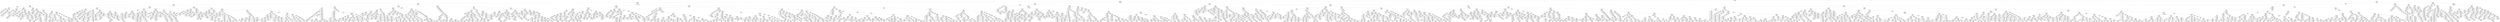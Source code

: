 digraph DecisionTree {
	rankdir=TD;
	node [shape=box];
	140605658319408 [label="Class: 0
Payment Format = 3
IG: 0.4171769118008606"];
	140605527363776 [label="Class: 1
Amount Paid <= 8092.93
IG: 0.03029698263954328"];
	140605658319408 -> 140605527363776;
	140605527363920 [label="Class: 1
Amount Paid <= 2423.83
IG: 0.08778463354835431"];
	140605527363776 -> 140605527363920;
	140605527363440 [label="Class: 1
Amount Received <= 766.06
IG: 0.11429391065115324"];
	140605527363920 -> 140605527363440;
	140605527363296 [label="Class: 0
Amount Received <= 233.58
IG: 0.13474587225023238"];
	140605527363440 -> 140605527363296;
	140605658332656 [label="Class: 0
Amount Received <= 81.16
IG: 0.13544932810143695"];
	140605527363296 -> 140605658332656;
	140605527361808 [label="Class: 0
Payment Currency = 3
IG: 0.025134240741786856"];
	140605658332656 -> 140605527361808;
	140605527363152 [label="Class: 0
To Bank <= 11.0
IG: 0.08117688154679989"];
	140605527361808 -> 140605527363152;
	140605527360560 [label="Class: 1
Account <= 2285.0
IG: 0.7694232108829303"];
	140605527363152 -> 140605527360560;
	140605527361088 [label="Class: 1
Date = 3
IG: 0.18965303843921413"];
	140605527360560 -> 140605527361088;
	140605527364640 [label="Class: 1
From Bank <= 12.0
IG: 0.031343203607314324"];
	140605527361088 -> 140605527364640;
	140605527364352 [label="Class: 1
Account <= 267.0
IG: 0.020358875256176925"];
	140605527364640 -> 140605527364352;
	140605527362432 [label="Class: 0
"];
	140605527364352 -> 140605527362432;
	140605527359888 [label="Class: 1
"];
	140605527364352 -> 140605527359888;
	140605527362528 [label="Class: 0
"];
	140605527364640 -> 140605527362528;
	140605527360944 [label="Class: 0
"];
	140605527361088 -> 140605527360944;
	140605527361280 [label="Class: 0
"];
	140605527360560 -> 140605527361280;
	140605527362624 [label="Class: 0
Date = 0
IG: 0.07293309114613583"];
	140605527363152 -> 140605527362624;
	140605527363200 [label="Class: 0
To Bank <= 22758.0
IG: 0.20406290324012982"];
	140605527362624 -> 140605527363200;
	140605527364928 [label="Class: 0
"];
	140605527363200 -> 140605527364928;
	140605527363584 [label="Class: 0
Account <= 24228.0
IG: 0.4988958728868935"];
	140605527363200 -> 140605527363584;
	140605527364688 [label="Class: 1
To Bank <= 23691.0
IG: 0.6989430142462574"];
	140605527363584 -> 140605527364688;
	140605527361040 [label="Class: 1
Minute <= 6.0
IG: 0.18965303843921413"];
	140605527364688 -> 140605527361040;
	140605527364400 [label="Class: 1
Amount Received <= 25.22
IG: 0.031343203607314324"];
	140605527361040 -> 140605527364400;
	140605527361136 [label="Class: 1
From Bank <= 410.0
IG: 0.020358875256176925"];
	140605527364400 -> 140605527361136;
	140605527365456 [label="Class: 0
"];
	140605527361136 -> 140605527365456;
	140605527361952 [label="Class: 1
"];
	140605527361136 -> 140605527361952;
	140605527365936 [label="Class: 0
"];
	140605527364400 -> 140605527365936;
	140605527362768 [label="Class: 0
"];
	140605527361040 -> 140605527362768;
	140605527366656 [label="Class: 0
"];
	140605527364688 -> 140605527366656;
	140605527366176 [label="Class: 0
"];
	140605527363584 -> 140605527366176;
	140605527364592 [label="Class: 0
"];
	140605527362624 -> 140605527364592;
	140605527364448 [label="Class: 0
"];
	140605527361808 -> 140605527364448;
	140605527360272 [label="Class: 0
Account <= 88565.0
IG: 0.09724234812379895"];
	140605658332656 -> 140605527360272;
	140605527361760 [label="Class: 0
Account.1 <= 74899.0
IG: 0.04489538508248392"];
	140605527360272 -> 140605527361760;
	140605527366992 [label="Class: 0
Payment Currency = 14
IG: 0.09390970296742229"];
	140605527361760 -> 140605527366992;
	140605527366080 [label="Class: 1
Date = 2
IG: 0.669364812453942"];
	140605527366992 -> 140605527366080;
	140605527365696 [label="Class: 1
Hour <= 6.0
IG: 0.20371073551191643"];
	140605527366080 -> 140605527365696;
	140605527367664 [label="Class: 1
From Bank <= 118.0
IG: 0.05840394520689676"];
	140605527365696 -> 140605527367664;
	140605527365648 [label="Class: 0
"];
	140605527367664 -> 140605527365648;
	140605527363872 [label="Class: 1
From Bank <= 119.0
IG: 0.020358875256176925"];
	140605527367664 -> 140605527363872;
	140605527366128 [label="Class: 1
"];
	140605527363872 -> 140605527366128;
	140605527363968 [label="Class: 0
"];
	140605527363872 -> 140605527363968;
	140605527365312 [label="Class: 0
"];
	140605527365696 -> 140605527365312;
	140605527362720 [label="Class: 0
"];
	140605527366080 -> 140605527362720;
	140605527360608 [label="Class: 0
Date = 3
IG: 0.08110348862084502"];
	140605527366992 -> 140605527360608;
	140605527367040 [label="Class: 0
From Bank <= 17400.0
IG: 0.2150268741184307"];
	140605527360608 -> 140605527367040;
	140605527367424 [label="Class: 0
"];
	140605527367040 -> 140605527367424;
	140605527360416 [label="Class: 0
Minute <= 14.0
IG: 0.48831720095113335"];
	140605527367040 -> 140605527360416;
	140605527368000 [label="Class: 1
To Bank <= 17748.0
IG: 0.41444062531212056"];
	140605527360416 -> 140605527368000;
	140605527363824 [label="Class: 1
Hour <= 7.0
IG: 0.28170823632698333"];
	140605527368000 -> 140605527363824;
	140605527364736 [label="Class: 1
From Bank <= 26302.0
IG: 0.20596612556349697"];
	140605527363824 -> 140605527364736;
	140605527367280 [label="Class: 1
Account <= 24701.0
IG: 0.07834662401758262"];
	140605527364736 -> 140605527367280;
	140605527369008 [label="Class: 1
Receiving Currency = 0
IG: 0.03675295386313879"];
	140605527367280 -> 140605527369008;
	140605527365744 [label="Class: 1
"];
	140605527369008 -> 140605527365744;
	140605527367712 [label="Class: 0
"];
	140605527369008 -> 140605527367712;
	140605527368720 [label="Class: 0
"];
	140605527367280 -> 140605527368720;
	140605527369248 [label="Class: 0
"];
	140605527364736 -> 140605527369248;
	140605527363536 [label="Class: 0
"];
	140605527363824 -> 140605527363536;
	140605527364784 [label="Class: 0
"];
	140605527368000 -> 140605527364784;
	140605527369392 [label="Class: 0
"];
	140605527360416 -> 140605527369392;
	140605527362672 [label="Class: 0
"];
	140605527360608 -> 140605527362672;
	140605527366944 [label="Class: 0
Account.1 <= 136573.0
IG: 0.1288588228376909"];
	140605527361760 -> 140605527366944;
	140605527366272 [label="Class: 0
Date = 0
IG: 0.156810890572682"];
	140605527366944 -> 140605527366272;
	140605527368672 [label="Class: 0
Minute <= 44.0
IG: 0.4688354202509454"];
	140605527366272 -> 140605527368672;
	140605527365264 [label="Class: 0
"];
	140605527368672 -> 140605527365264;
	140605527368480 [label="Class: 1
Minute <= 46.0
IG: 0.6577439705250041"];
	140605527368672 -> 140605527368480;
	140605527362000 [label="Class: 1
To Bank <= 1362.0
IG: 0.25198572599837316"];
	140605527368480 -> 140605527362000;
	140605527369968 [label="Class: 1
Account <= 20750.0
IG: 0.08299036716169202"];
	140605527362000 -> 140605527369968;
	140605527370544 [label="Class: 1
From Bank <= 1244.0
IG: 0.020358875256176925"];
	140605527369968 -> 140605527370544;
	140605527368576 [label="Class: 0
"];
	140605527370544 -> 140605527368576;
	140605527362240 [label="Class: 1
"];
	140605527370544 -> 140605527362240;
	140605527370208 [label="Class: 0
"];
	140605527369968 -> 140605527370208;
	140605527369920 [label="Class: 0
"];
	140605527362000 -> 140605527369920;
	140605527366896 [label="Class: 0
"];
	140605527368480 -> 140605527366896;
	140605527359936 [label="Class: 0
"];
	140605527366272 -> 140605527359936;
	140605527369104 [label="Class: 0
Payment Currency = 3
IG: 0.23481661040950397"];
	140605527366944 -> 140605527369104;
	140605527370016 [label="Class: 1
To Bank <= 1916.0
IG: 0.1472410888483645"];
	140605527369104 -> 140605527370016;
	140605527369488 [label="Class: 1
Receiving Currency = 3
IG: 0.08336494096114411"];
	140605527370016 -> 140605527369488;
	140605527367136 [label="Class: 1
From Bank <= 12.0
IG: 0.06805518281449763"];
	140605527369488 -> 140605527367136;
	140605527368192 [label="Class: 1
Account <= 6330.0
IG: 0.03859158567011939"];
	140605527367136 -> 140605527368192;
	140605527371456 [label="Class: 1
To Bank <= 20.0
IG: 0.08492833953160524"];
	140605527368192 -> 140605527371456;
	140605527362912 [label="Class: 1
"];
	140605527371456 -> 140605527362912;
	140605527372080 [label="Class: 0
"];
	140605527371456 -> 140605527372080;
	140605527371024 [label="Class: 1
Date = 9
IG: 0.4664207261999113"];
	140605527368192 -> 140605527371024;
	140605527371168 [label="Class: 1
Minute <= 4.0
IG: 0.051623015270263375"];
	140605527371024 -> 140605527371168;
	140605527371120 [label="Class: 1
"];
	140605527371168 -> 140605527371120;
	140605527366704 [label="Class: 0
"];
	140605527371168 -> 140605527366704;
	140605527363728 [label="Class: 0
"];
	140605527371024 -> 140605527363728;
	140605527369440 [label="Class: 1
Date = 2
IG: 0.6622744373838941"];
	140605527367136 -> 140605527369440;
	140605527365888 [label="Class: 1
Account.1 <= 169870.0
IG: 0.12765414554876262"];
	140605527369440 -> 140605527365888;
	140605527369584 [label="Class: 1
From Bank <= 3149.0
IG: 0.0635488652127128"];
	140605527365888 -> 140605527369584;
	140605527373088 [label="Class: 1
Hour <= 12.0
IG: 0.031343203607314324"];
	140605527369584 -> 140605527373088;
	140605527369824 [label="Class: 1
From Bank <= 20.0
IG: 0.020358875256176925"];
	140605527373088 -> 140605527369824;
	140605527371216 [label="Class: 0
"];
	140605527369824 -> 140605527371216;
	140605527372656 [label="Class: 1
"];
	140605527369824 -> 140605527372656;
	140605527371744 [label="Class: 0
"];
	140605527373088 -> 140605527371744;
	140605527365360 [label="Class: 0
"];
	140605527369584 -> 140605527365360;
	140605527368816 [label="Class: 0
"];
	140605527365888 -> 140605527368816;
	140605527366800 [label="Class: 0
"];
	140605527369440 -> 140605527366800;
	140605527370832 [label="Class: 0
"];
	140605527369488 -> 140605527370832;
	140605527368768 [label="Class: 0
From Bank <= 24840.0
IG: 0.7272366691651999"];
	140605527370016 -> 140605527368768;
	140605527372848 [label="Class: 0
"];
	140605527368768 -> 140605527372848;
	140605527370496 [label="Class: 1
To Bank <= 15055.0
IG: 0.33067444169965854"];
	140605527368768 -> 140605527370496;
	140605527368288 [label="Class: 1
Amount Received <= 81.57
IG: 0.03809936174319134"];
	140605527370496 -> 140605527368288;
	140605527370400 [label="Class: 0
"];
	140605527368288 -> 140605527370400;
	140605527360368 [label="Class: 1
From Bank <= 24963.0
IG: 0.03609349107835269"];
	140605527368288 -> 140605527360368;
	140605527361856 [label="Class: 0
"];
	140605527360368 -> 140605527361856;
	140605527371312 [label="Class: 1
Date = 0
IG: 0.027850680147243553"];
	140605527360368 -> 140605527371312;
	140605527371792 [label="Class: 0
"];
	140605527371312 -> 140605527371792;
	140605527374864 [label="Class: 1
Date = 3
IG: 0.03015547512921267"];
	140605527371312 -> 140605527374864;
	140605527375344 [label="Class: 0
"];
	140605527374864 -> 140605527375344;
	140605527372752 [label="Class: 1
Date = 5
IG: 0.02649179841844921"];
	140605527374864 -> 140605527372752;
	140605527373664 [label="Class: 0
"];
	140605527372752 -> 140605527373664;
	140605527374624 [label="Class: 1
Amount Received <= 211.15
IG: 0.02997312186759812"];
	140605527372752 -> 140605527374624;
	140605527374576 [label="Class: 1
To Bank <= 12004.0
IG: 0.02880188062962301"];
	140605527374624 -> 140605527374576;
	140605527375008 [label="Class: 0
"];
	140605527374576 -> 140605527375008;
	140605527375296 [label="Class: 1
"];
	140605527374576 -> 140605527375296;
	140605527371072 [label="Class: 0
"];
	140605527374624 -> 140605527371072;
	140605527373232 [label="Class: 0
"];
	140605527370496 -> 140605527373232;
	140605527365984 [label="Class: 0
Date = 9
IG: 0.3894367420825946"];
	140605527369104 -> 140605527365984;
	140605527370112 [label="Class: 1
To Bank <= 1068.0
IG: 0.5533990174638825"];
	140605527365984 -> 140605527370112;
	140605527371600 [label="Class: 1
Receiving Currency = 0
IG: 0.20572163567604723"];
	140605527370112 -> 140605527371600;
	140605527374288 [label="Class: 1
From Bank <= 10.0
IG: 0.022445184838716117"];
	140605527371600 -> 140605527374288;
	140605527374096 [label="Class: 0
"];
	140605527374288 -> 140605527374096;
	140605527375680 [label="Class: 1
From Bank <= 12.0
IG: 0.036523692493099835"];
	140605527374288 -> 140605527375680;
	140605527375056 [label="Class: 0
"];
	140605527375680 -> 140605527375056;
	140605527373568 [label="Class: 1
To Bank <= 10.0
IG: 0.027181991903672632"];
	140605527375680 -> 140605527373568;
	140605527372608 [label="Class: 0
"];
	140605527373568 -> 140605527372608;
	140605527369632 [label="Class: 1
To Bank <= 513.0
IG: 0.031343203607314324"];
	140605527373568 -> 140605527369632;
	140605527375824 [label="Class: 0
"];
	140605527369632 -> 140605527375824;
	140605527372368 [label="Class: 1
From Bank <= 1047.0
IG: 0.020358875256176925"];
	140605527369632 -> 140605527372368;
	140605527363392 [label="Class: 0
"];
	140605527372368 -> 140605527363392;
	140605527375536 [label="Class: 1
"];
	140605527372368 -> 140605527375536;
	140605527368528 [label="Class: 0
"];
	140605527371600 -> 140605527368528;
	140605527371408 [label="Class: 0
"];
	140605527370112 -> 140605527371408;
	140605527365504 [label="Class: 0
"];
	140605527365984 -> 140605527365504;
	140605527362480 [label="Class: 0
Date = 3
IG: 0.09515907855283134"];
	140605527360272 -> 140605527362480;
	140605527375584 [label="Class: 0
Payment Currency = 3
IG: 0.13711486872652556"];
	140605527362480 -> 140605527375584;
	140605169845440 [label="Class: 0
From Bank <= 38448.5
IG: 0.29274476204920075"];
	140605527375584 -> 140605169845440;
	140605169845680 [label="Class: 0
"];
	140605169845440 -> 140605169845680;
	140605169844912 [label="Class: 0
To Bank <= 1665.0
IG: 0.8586220472815066"];
	140605169845440 -> 140605169844912;
	140605169845056 [label="Class: 1
Account.1 <= 49439.0
IG: 0.2441343867995206"];
	140605169844912 -> 140605169845056;
	140605169845104 [label="Class: 1
From Bank <= 220967.0
IG: 0.03675295386313879"];
	140605169845056 -> 140605169845104;
	140605169844288 [label="Class: 1
"];
	140605169845104 -> 140605169844288;
	140605169847072 [label="Class: 0
"];
	140605169845104 -> 140605169847072;
	140605169846976 [label="Class: 0
"];
	140605169845056 -> 140605169846976;
	140605169846640 [label="Class: 0
"];
	140605169844912 -> 140605169846640;
	140605169844816 [label="Class: 0
"];
	140605527375584 -> 140605169844816;
	140605527374000 [label="Class: 1
Date = 5
IG: 0.09780479488805527"];
	140605527362480 -> 140605527374000;
	140605169844576 [label="Class: 0
Receiving Currency = 3
IG: 0.10323864227956092"];
	140605527374000 -> 140605169844576;
	140605169846016 [label="Class: 0
"];
	140605169844576 -> 140605169846016;
	140605169846256 [label="Class: 0
Payment Currency = 11
IG: 0.07867834824891906"];
	140605169844576 -> 140605169846256;
	140605169846112 [label="Class: 1
From Bank <= 21813.0
IG: 0.7041011664443624"];
	140605169846256 -> 140605169846112;
	140605169844432 [label="Class: 1
Amount Received <= 105.61
IG: 0.17615774228272812"];
	140605169846112 -> 140605169844432;
	140605169846928 [label="Class: 1
Minute <= 25.0
IG: 0.049688459569994556"];
	140605169844432 -> 140605169846928;
	140605169847456 [label="Class: 1
From Bank <= 5.0
IG: 0.02888032076113526"];
	140605169846928 -> 140605169847456;
	140605169847792 [label="Class: 0
"];
	140605169847456 -> 140605169847792;
	140605169844480 [label="Class: 1
From Bank <= 26.0
IG: 0.01643368731368594"];
	140605169847456 -> 140605169844480;
	140605169844720 [label="Class: 0
"];
	140605169844480 -> 140605169844720;
	140605169845392 [label="Class: 1
From Bank <= 211.0
IG: 0.020358875256176925"];
	140605169844480 -> 140605169845392;
	140605169847504 [label="Class: 0
"];
	140605169845392 -> 140605169847504;
	140605169848896 [label="Class: 1
"];
	140605169845392 -> 140605169848896;
	140605169847600 [label="Class: 0
"];
	140605169846928 -> 140605169847600;
	140605169847024 [label="Class: 0
"];
	140605169844432 -> 140605169847024;
	140605169847648 [label="Class: 0
"];
	140605169846112 -> 140605169847648;
	140605169846064 [label="Class: 0
Amount Received <= 171.64
IG: 0.2747373126886165"];
	140605169846256 -> 140605169846064;
	140605169848128 [label="Class: 0
"];
	140605169846064 -> 140605169848128;
	140605169846544 [label="Class: 0
Amount Paid <= 187.85
IG: 0.47167290043610133"];
	140605169846064 -> 140605169846544;
	140605169847552 [label="Class: 1
Account.1 <= 162229.0
IG: 0.3719391954929485"];
	140605169846544 -> 140605169847552;
	140605169845584 [label="Class: 1
Payment Currency = 0
IG: 0.13159227959040143"];
	140605169847552 -> 140605169845584;
	140605169847264 [label="Class: 1
Hour <= 0.0
IG: 0.018413315066236724"];
	140605169845584 -> 140605169847264;
	140605169845296 [label="Class: 0
"];
	140605169847264 -> 140605169845296;
	140605169849424 [label="Class: 1
Amount Paid <= 183.08
IG: 0.01905600946057573"];
	140605169847264 -> 140605169849424;
	140605169848080 [label="Class: 1
Hour <= 8.0
IG: 0.2683149399776889"];
	140605169849424 -> 140605169848080;
	140605169848224 [label="Class: 1
Minute <= 25.0
IG: 0.15393266795769753"];
	140605169848080 -> 140605169848224;
	140605169846448 [label="Class: 1
Account <= 285238.0
IG: 0.020762411052581586"];
	140605169848224 -> 140605169846448;
	140605169845152 [label="Class: 1
"];
	140605169846448 -> 140605169845152;
	140605169844528 [label="Class: 0
"];
	140605169846448 -> 140605169844528;
	140605169850288 [label="Class: 0
"];
	140605169848224 -> 140605169850288;
	140605169847888 [label="Class: 0
"];
	140605169848080 -> 140605169847888;
	140605169846208 [label="Class: 1
Account <= 92610.0
IG: 0.2123841079128837"];
	140605169849424 -> 140605169846208;
	140605169844864 [label="Class: 1
From Bank <= 3242.0
IG: 0.01643368731368594"];
	140605169846208 -> 140605169844864;
	140605169849712 [label="Class: 0
"];
	140605169844864 -> 140605169849712;
	140605169845632 [label="Class: 1
From Bank <= 27637.0
IG: 0.020358875256176925"];
	140605169844864 -> 140605169845632;
	140605169849856 [label="Class: 1
"];
	140605169845632 -> 140605169849856;
	140605169848320 [label="Class: 0
"];
	140605169845632 -> 140605169848320;
	140605169847936 [label="Class: 0
"];
	140605169846208 -> 140605169847936;
	140605169848656 [label="Class: 0
"];
	140605169845584 -> 140605169848656;
	140605169845824 [label="Class: 0
"];
	140605169847552 -> 140605169845824;
	140605169849136 [label="Class: 0
"];
	140605169846544 -> 140605169849136;
	140605169846832 [label="Class: 1
Account <= 172324.0
IG: 0.09581354264223996"];
	140605527374000 -> 140605169846832;
	140605169849376 [label="Class: 0
Date = 0
IG: 0.09101431883336975"];
	140605169846832 -> 140605169849376;
	140605169844672 [label="Class: 0
"];
	140605169849376 -> 140605169844672;
	140605169850768 [label="Class: 1
Date = 14
IG: 0.04590032050628434"];
	140605169849376 -> 140605169850768;
	140605169848272 [label="Class: 1
"];
	140605169850768 -> 140605169848272;
	140605169849808 [label="Class: 1
Date = 11
IG: 0.05088841228670549"];
	140605169850768 -> 140605169849808;
	140605169850480 [label="Class: 1
To Bank <= 1267.0
IG: 0.020358875256176925"];
	140605169849808 -> 140605169850480;
	140605169851056 [label="Class: 0
"];
	140605169850480 -> 140605169851056;
	140605169851344 [label="Class: 1
"];
	140605169850480 -> 140605169851344;
	140605169850240 [label="Class: 0
Date = 9
IG: 0.03826223593595246"];
	140605169849808 -> 140605169850240;
	140605169846400 [label="Class: 0
"];
	140605169850240 -> 140605169846400;
	140605169852016 [label="Class: 0
Date = 8
IG: 0.042195183889634946"];
	140605169850240 -> 140605169852016;
	140605169849184 [label="Class: 0
"];
	140605169852016 -> 140605169849184;
	140605169844624 [label="Class: 1
Receiving Currency = 10
IG: 0.031997666788249224"];
	140605169852016 -> 140605169844624;
	140605169851200 [label="Class: 0
"];
	140605169844624 -> 140605169851200;
	140605169850096 [label="Class: 1
Hour <= 0.0
IG: 0.02489517152790699"];
	140605169844624 -> 140605169850096;
	140605169851584 [label="Class: 0
"];
	140605169850096 -> 140605169851584;
	140605169848752 [label="Class: 1
Receiving Currency = 11
IG: 0.022202921369508744"];
	140605169850096 -> 140605169848752;
	140605169845200 [label="Class: 0
"];
	140605169848752 -> 140605169845200;
	140605169846736 [label="Class: 1
Receiving Currency = 13
IG: 0.02275407557640252"];
	140605169848752 -> 140605169846736;
	140605169848512 [label="Class: 0
"];
	140605169846736 -> 140605169848512;
	140605169848800 [label="Class: 1
Hour <= 1.0
IG: 0.022239488677508024"];
	140605169846736 -> 140605169848800;
	140605169852448 [label="Class: 0
"];
	140605169848800 -> 140605169852448;
	140605169848608 [label="Class: 1
"];
	140605169848800 -> 140605169848608;
	140605169847312 [label="Class: 1
Date = 0
IG: 0.0418870124281816"];
	140605169846832 -> 140605169847312;
	140605169847120 [label="Class: 0
To Bank <= 1502.0
IG: 0.739287440486926"];
	140605169847312 -> 140605169847120;
	140605169851632 [label="Class: 1
Receiving Currency = 3
IG: 0.27565323378853357"];
	140605169847120 -> 140605169851632;
	140605169850960 [label="Class: 1
Minute <= 11.0
IG: 0.13721158208387094"];
	140605169851632 -> 140605169850960;
	140605169853600 [label="Class: 1
Hour <= 10.0
IG: 0.04206561778091113"];
	140605169850960 -> 140605169853600;
	140605169852544 [label="Class: 1
From Bank <= 20.0
IG: 0.01643368731368594"];
	140605169853600 -> 140605169852544;
	140605169852160 [label="Class: 0
"];
	140605169852544 -> 140605169852160;
	140605169852640 [label="Class: 1
From Bank <= 3445.0
IG: 0.020358875256176925"];
	140605169852544 -> 140605169852640;
	140605169851776 [label="Class: 0
"];
	140605169852640 -> 140605169851776;
	140605169851824 [label="Class: 1
"];
	140605169852640 -> 140605169851824;
	140605169853504 [label="Class: 0
"];
	140605169853600 -> 140605169853504;
	140605169853696 [label="Class: 0
"];
	140605169850960 -> 140605169853696;
	140605169851008 [label="Class: 0
"];
	140605169851632 -> 140605169851008;
	140605169851440 [label="Class: 0
"];
	140605169847120 -> 140605169851440;
	140605169853168 [label="Class: 1
Payment Currency = 3
IG: 0.030286146381210743"];
	140605169847312 -> 140605169853168;
	140605169850912 [label="Class: 1
Account <= 306367.0
IG: 0.014550158017959003"];
	140605169853168 -> 140605169850912;
	140605169852496 [label="Class: 1
Date = 4
IG: 0.06323122166328382"];
	140605169850912 -> 140605169852496;
	140605169849328 [label="Class: 0
"];
	140605169852496 -> 140605169849328;
	140605169854800 [label="Class: 1
Date = 7
IG: 0.06855283881835528"];
	140605169852496 -> 140605169854800;
	140605169852208 [label="Class: 0
"];
	140605169854800 -> 140605169852208;
	140605169853456 [label="Class: 1
Date = 6
IG: 0.044226936167952424"];
	140605169854800 -> 140605169853456;
	140605169852400 [label="Class: 0
"];
	140605169853456 -> 140605169852400;
	140605169846688 [label="Class: 1
Amount Received <= 128.1
IG: 0.014062711878746526"];
	140605169853456 -> 140605169846688;
	140605169854992 [label="Class: 1
Minute <= 3.0
IG: 0.051187809416918334"];
	140605169846688 -> 140605169854992;
	140605169854704 [label="Class: 1
Account.1 <= 2242.0
IG: 0.009205464678566205"];
	140605169854992 -> 140605169854704;
	140605169845728 [label="Class: 0
"];
	140605169854704 -> 140605169845728;
	140605169851872 [label="Class: 1
Account <= 214222.0
IG: 0.011164291953784"];
	140605169854704 -> 140605169851872;
	140605169850624 [label="Class: 1
"];
	140605169851872 -> 140605169850624;
	140605169851680 [label="Class: 0
"];
	140605169851872 -> 140605169851680;
	140605169855904 [label="Class: 1
Date = 2
IG: 0.3086128425220017"];
	140605169854992 -> 140605169855904;
	140605169852976 [label="Class: 1
Amount Received <= 105.3
IG: 0.07172671986201024"];
	140605169855904 -> 140605169852976;
	140605169855280 [label="Class: 1
"];
	140605169852976 -> 140605169855280;
	140605169855040 [label="Class: 0
"];
	140605169852976 -> 140605169855040;
	140605169848032 [label="Class: 0
"];
	140605169855904 -> 140605169848032;
	140605169853360 [label="Class: 1
Hour <= 10.0
IG: 0.208132518500731"];
	140605169846688 -> 140605169853360;
	140605169856144 [label="Class: 1
Date = 2
IG: 0.06790774035283725"];
	140605169853360 -> 140605169856144;
	140605169850144 [label="Class: 0
"];
	140605169856144 -> 140605169850144;
	140605169857200 [label="Class: 1
Date = 1
IG: 0.0726382642722066"];
	140605169856144 -> 140605169857200;
	140605169850720 [label="Class: 0
"];
	140605169857200 -> 140605169850720;
	140605169857392 [label="Class: 1
"];
	140605169857200 -> 140605169857392;
	140605169856384 [label="Class: 0
"];
	140605169853360 -> 140605169856384;
	140605169845920 [label="Class: 1
Date = 8
IG: 0.04283175023157887"];
	140605169850912 -> 140605169845920;
	140605169850432 [label="Class: 0
"];
	140605169845920 -> 140605169850432;
	140605169854464 [label="Class: 1
Date = 2
IG: 0.03870286004608281"];
	140605169845920 -> 140605169854464;
	140605169850672 [label="Class: 0
"];
	140605169854464 -> 140605169850672;
	140605169854656 [label="Class: 1
Date = 1
IG: 0.016460798724989373"];
	140605169854464 -> 140605169854656;
	140605169845536 [label="Class: 0
"];
	140605169854656 -> 140605169845536;
	140605169854320 [label="Class: 1
Amount Received <= 96.66
IG: 0.01436200756370365"];
	140605169854656 -> 140605169854320;
	140605169853312 [label="Class: 1
From Bank <= 12.0
IG: 0.00497808888450485"];
	140605169854320 -> 140605169853312;
	140605169857488 [label="Class: 0
"];
	140605169853312 -> 140605169857488;
	140605169855232 [label="Class: 1
From Bank <= 410.0
IG: 0.005114737744384208"];
	140605169853312 -> 140605169855232;
	140605169855712 [label="Class: 0
"];
	140605169855232 -> 140605169855712;
	140605169853888 [label="Class: 1
From Bank <= 3881.0
IG: 0.005274111322833126"];
	140605169855232 -> 140605169853888;
	140605169856432 [label="Class: 0
"];
	140605169853888 -> 140605169856432;
	140605169858256 [label="Class: 1
"];
	140605169853888 -> 140605169858256;
	140605169855376 [label="Class: 1
From Bank <= 18067.0
IG: 0.12821669661388896"];
	140605169854320 -> 140605169855376;
	140605169848992 [label="Class: 1
Date = 9
IG: 0.044873921393505115"];
	140605169855376 -> 140605169848992;
	140605169844768 [label="Class: 0
"];
	140605169848992 -> 140605169844768;
	140605169857728 [label="Class: 1
Minute <= 30.0
IG: 0.05188872967081171"];
	140605169848992 -> 140605169857728;
	140605169853744 [label="Class: 1
"];
	140605169857728 -> 140605169853744;
	140605169857872 [label="Class: 0
"];
	140605169857728 -> 140605169857872;
	140605169857536 [label="Class: 0
"];
	140605169855376 -> 140605169857536;
	140605169852688 [label="Class: 1
Date = 2
IG: 0.09343745338400378"];
	140605169853168 -> 140605169852688;
	140605169857008 [label="Class: 0
"];
	140605169852688 -> 140605169857008;
	140605169857248 [label="Class: 1
Date = 1
IG: 0.09922690978771487"];
	140605169852688 -> 140605169857248;
	140605169858544 [label="Class: 0
"];
	140605169857248 -> 140605169858544;
	140605169855856 [label="Class: 1
Date = 7
IG: 0.1157022520104285"];
	140605169857248 -> 140605169855856;
	140605169857632 [label="Class: 0
"];
	140605169855856 -> 140605169857632;
	140605169853552 [label="Class: 1
Receiving Currency = 10
IG: 0.040184081549408945"];
	140605169855856 -> 140605169853552;
	140605169858112 [label="Class: 0
"];
	140605169853552 -> 140605169858112;
	140605169850384 [label="Class: 1
Amount Received <= 199.07
IG: 0.020843540841315567"];
	140605169853552 -> 140605169850384;
	140605169858736 [label="Class: 1
Date = 8
IG: 0.09829750505618373"];
	140605169850384 -> 140605169858736;
	140605169854848 [label="Class: 0
"];
	140605169858736 -> 140605169854848;
	140605169844960 [label="Class: 1
Date = 9
IG: 0.11062452209678142"];
	140605169858736 -> 140605169844960;
	140605169859360 [label="Class: 0
"];
	140605169844960 -> 140605169859360;
	140605169856000 [label="Class: 1
Account.1 <= 145356.0
IG: 0.027650049364776663"];
	140605169844960 -> 140605169856000;
	140605169858640 [label="Class: 1
"];
	140605169856000 -> 140605169858640;
	140605169853792 [label="Class: 1
"];
	140605169856000 -> 140605169853792;
	140605169848560 [label="Class: 1
Amount Paid <= 219.12
IG: 0.1087077136119246"];
	140605169850384 -> 140605169848560;
	140605169858976 [label="Class: 1
Receiving Currency = 0
IG: 0.0599608917119025"];
	140605169848560 -> 140605169858976;
	140605169850192 [label="Class: 1
Date = 6
IG: 0.0403396176939772"];
	140605169858976 -> 140605169850192;
	140605169858928 [label="Class: 0
"];
	140605169850192 -> 140605169858928;
	140605169860272 [label="Class: 1
"];
	140605169850192 -> 140605169860272;
	140605169853984 [label="Class: 0
"];
	140605169858976 -> 140605169853984;
	140605169845488 [label="Class: 0
"];
	140605169848560 -> 140605169845488;
	140605527363632 [label="Class: 1
Account <= 117872.0
IG: 0.06213847858128663"];
	140605527363296 -> 140605527363632;
	140605169856576 [label="Class: 0
Account.1 <= 94017.0
IG: 0.03820028036216894"];
	140605527363632 -> 140605169856576;
	140605169847408 [label="Class: 0
Account <= 44152.0
IG: 0.10002963038213741"];
	140605169856576 -> 140605169847408;
	140605169859456 [label="Class: 0
Date = 6
IG: 0.0839133403779283"];
	140605169847408 -> 140605169859456;
	140605169856912 [label="Class: 1
Minute <= 17.0
IG: 0.49055731881591286"];
	140605169859456 -> 140605169856912;
	140605169860176 [label="Class: 1
Receiving Currency = 0
IG: 0.3536194777017609"];
	140605169856912 -> 140605169860176;
	140605160210832 [label="Class: 1
Account.1 <= 77194.0
IG: 0.03923984755626253"];
	140605169860176 -> 140605160210832;
	140605160211744 [label="Class: 1
Account <= 18612.0
IG: 0.22164487924880827"];
	140605160210832 -> 140605160211744;
	140605160211072 [label="Class: 1
Amount Received <= 593.69
IG: 0.07193897427628976"];
	140605160211744 -> 140605160211072;
	140605160211456 [label="Class: 1
To Bank <= 115915.0
IG: 0.047847521176170804"];
	140605160211072 -> 140605160211456;
	140605160211312 [label="Class: 1
Hour <= 17.0
IG: 0.034352634849202646"];
	140605160211456 -> 140605160211312;
	140605160210784 [label="Class: 1
Minute <= 0.0
IG: 0.02731205372522899"];
	140605160211312 -> 140605160210784;
	140605160212752 [label="Class: 0
"];
	140605160210784 -> 140605160212752;
	140605160211120 [label="Class: 1
Payment Currency = 0
IG: 0.019074985308845993"];
	140605160210784 -> 140605160211120;
	140605160212416 [label="Class: 1
From Bank <= 1.0
IG: 0.009834145198747118"];
	140605160211120 -> 140605160212416;
	140605160211216 [label="Class: 0
"];
	140605160212416 -> 140605160211216;
	140605160213328 [label="Class: 1
From Bank <= 701.0
IG: 0.010043705711405254"];
	140605160212416 -> 140605160213328;
	140605160210688 [label="Class: 0
"];
	140605160213328 -> 140605160210688;
	140605160211504 [label="Class: 1
"];
	140605160213328 -> 140605160211504;
	140605160213616 [label="Class: 0
"];
	140605160211120 -> 140605160213616;
	140605160211168 [label="Class: 0
"];
	140605160211312 -> 140605160211168;
	140605160210976 [label="Class: 0
"];
	140605160211456 -> 140605160210976;
	140605160212560 [label="Class: 0
"];
	140605160211072 -> 140605160212560;
	140605160212320 [label="Class: 0
"];
	140605160211744 -> 140605160212320;
	140605160210640 [label="Class: 1
Account.1 <= 79157.0
IG: 0.12585103058372746"];
	140605160210832 -> 140605160210640;
	140605160212128 [label="Class: 1
"];
	140605160210640 -> 140605160212128;
	140605160211792 [label="Class: 0
"];
	140605160210640 -> 140605160211792;
	140605160211552 [label="Class: 0
"];
	140605169860176 -> 140605160211552;
	140605169860080 [label="Class: 0
"];
	140605169856912 -> 140605169860080;
	140605169858400 [label="Class: 0
Account <= 17783.0
IG: 0.10036935978229033"];
	140605169859456 -> 140605169858400;
	140605160212848 [label="Class: 0
Date = 8
IG: 0.06920807479717328"];
	140605169858400 -> 140605160212848;
	140605160211840 [label="Class: 1
Account.1 <= 6926.0
IG: 0.6169743918135111"];
	140605160212848 -> 140605160211840;
	140605160211696 [label="Class: 1
Amount Received <= 358.73
IG: 0.3135725667830269"];
	140605160211840 -> 140605160211696;
	140605160214528 [label="Class: 1
From Bank <= 3051.0
IG: 0.14437977705653243"];
	140605160211696 -> 140605160214528;
	140605160212224 [label="Class: 1
Receiving Currency = 0
IG: 0.0945906918622645"];
	140605160214528 -> 140605160212224;
	140605160213472 [label="Class: 1
From Bank <= 1.0
IG: 0.020358875256176925"];
	140605160212224 -> 140605160213472;
	140605160210496 [label="Class: 0
"];
	140605160213472 -> 140605160210496;
	140605160213856 [label="Class: 1
"];
	140605160213472 -> 140605160213856;
	140605160212608 [label="Class: 0
"];
	140605160212224 -> 140605160212608;
	140605160210592 [label="Class: 0
"];
	140605160214528 -> 140605160210592;
	140605160215008 [label="Class: 0
"];
	140605160211696 -> 140605160215008;
	140605160210736 [label="Class: 0
"];
	140605160211840 -> 140605160210736;
	140605160211360 [label="Class: 0
Minute <= 35.0
IG: 0.16248515553851722"];
	140605160212848 -> 140605160211360;
	140605160212176 [label="Class: 0
"];
	140605160211360 -> 140605160212176;
	140605160210544 [label="Class: 0
Minute <= 46.0
IG: 0.2627490786052017"];
	140605160211360 -> 140605160210544;
	140605160213424 [label="Class: 0
To Bank <= 14325.0
IG: 0.33120280792883694"];
	140605160210544 -> 140605160213424;
	140605160215824 [label="Class: 1
Date = 7
IG: 0.11047124710064649"];
	140605160213424 -> 140605160215824;
	140605160215536 [label="Class: 1
Receiving Currency = 3
IG: 0.379390888142649"];
	140605160215824 -> 140605160215536;
	140605160215632 [label="Class: 1
Amount Paid <= 345.09
IG: 0.10049163022021604"];
	140605160215536 -> 140605160215632;
	140605160212944 [label="Class: 1
From Bank <= 1502.0
IG: 0.03675295386313879"];
	140605160215632 -> 140605160212944;
	140605160214672 [label="Class: 1
"];
	140605160212944 -> 140605160214672;
	140605160213040 [label="Class: 0
"];
	140605160212944 -> 140605160213040;
	140605160216160 [label="Class: 0
"];
	140605160215632 -> 140605160216160;
	140605160215920 [label="Class: 0
"];
	140605160215536 -> 140605160215920;
	140605160214288 [label="Class: 1
Date = 1
IG: 0.6516949947344612"];
	140605160215824 -> 140605160214288;
	140605160211888 [label="Class: 1
Minute <= 38.0
IG: 0.31757909877965185"];
	140605160214288 -> 140605160211888;
	140605160216928 [label="Class: 1
Receiving Currency = 0
IG: 0.14663135524756377"];
	140605160211888 -> 140605160216928;
	140605160212992 [label="Class: 1
Minute <= 36.0
IG: 0.10049163022021604"];
	140605160216928 -> 140605160212992;
	140605160213712 [label="Class: 0
"];
	140605160212992 -> 140605160213712;
	140605160215488 [label="Class: 1
Account.1 <= 19835.0
IG: 0.03675295386313879"];
	140605160212992 -> 140605160215488;
	140605160215968 [label="Class: 1
"];
	140605160215488 -> 140605160215968;
	140605160212032 [label="Class: 0
"];
	140605160215488 -> 140605160212032;
	140605160212896 [label="Class: 0
"];
	140605160216928 -> 140605160212896;
	140605160217024 [label="Class: 0
"];
	140605160211888 -> 140605160217024;
	140605160211408 [label="Class: 0
"];
	140605160214288 -> 140605160211408;
	140605160216400 [label="Class: 0
"];
	140605160213424 -> 140605160216400;
	140605160214048 [label="Class: 0
"];
	140605160210544 -> 140605160214048;
	140605160213520 [label="Class: 0
"];
	140605169858400 -> 140605160213520;
	140605169859648 [label="Class: 0
Account <= 68705.0
IG: 0.05807275798116074"];
	140605169847408 -> 140605169859648;
	140605160217120 [label="Class: 0
Amount Paid <= 530.33
IG: 0.17395097922381608"];
	140605169859648 -> 140605160217120;
	140605160212368 [label="Class: 0
Date = 2
IG: 0.3002913521477918"];
	140605160217120 -> 140605160212368;
	140605160216448 [label="Class: 1
Account.1 <= 33196.0
IG: 0.7415481625351756"];
	140605160212368 -> 140605160216448;
	140605160214816 [label="Class: 1
Receiving Currency = 0
IG: 0.29031338340061946"];
	140605160216448 -> 140605160214816;
	140605160213088 [label="Class: 1
Amount Received <= 290.45
IG: 0.12722956299373103"];
	140605160214816 -> 140605160213088;
	140605160215104 [label="Class: 1
From Bank <= 10.0
IG: 0.020358875256176925"];
	140605160213088 -> 140605160215104;
	140605160218224 [label="Class: 0
"];
	140605160215104 -> 140605160218224;
	140605160218848 [label="Class: 1
"];
	140605160215104 -> 140605160218848;
	140605160211264 [label="Class: 0
"];
	140605160213088 -> 140605160211264;
	140605160214624 [label="Class: 0
"];
	140605160214816 -> 140605160214624;
	140605160212656 [label="Class: 0
"];
	140605160216448 -> 140605160212656;
	140605160216976 [label="Class: 0
"];
	140605160212368 -> 140605160216976;
	140605160214096 [label="Class: 1
Date = 3
IG: 0.07650219894187449"];
	140605160217120 -> 140605160214096;
	140605160217264 [label="Class: 0
"];
	140605160214096 -> 140605160217264;
	140605160212800 [label="Class: 1
Date = 2
IG: 0.0719669304035756"];
	140605160214096 -> 140605160212800;
	140605160214144 [label="Class: 0
"];
	140605160212800 -> 140605160214144;
	140605160219376 [label="Class: 1
Date = 4
IG: 0.0831218073436113"];
	140605160212800 -> 140605160219376;
	140605160218560 [label="Class: 0
"];
	140605160219376 -> 140605160218560;
	140605160218080 [label="Class: 1
Date = 7
IG: 0.09229179602412207"];
	140605160219376 -> 140605160218080;
	140605160215728 [label="Class: 0
"];
	140605160218080 -> 140605160215728;
	140605160215776 [label="Class: 1
Minute <= 44.0
IG: 0.0739121885145192"];
	140605160218080 -> 140605160215776;
	140605160217840 [label="Class: 1
Account.1 <= 46372.0
IG: 0.6830923304051737"];
	140605160215776 -> 140605160217840;
	140605160214192 [label="Class: 1
Receiving Currency = 0
IG: 0.1459253344295401"];
	140605160217840 -> 140605160214192;
	140605160219856 [label="Class: 0
"];
	140605160214192 -> 140605160219856;
	140605160219520 [label="Class: 1
Receiving Currency = 3
IG: 0.1689276724191494"];
	140605160214192 -> 140605160219520;
	140605160218752 [label="Class: 0
"];
	140605160219520 -> 140605160218752;
	140605160212704 [label="Class: 1
Minute <= 22.0
IG: 0.08399895827763629"];
	140605160219520 -> 140605160212704;
	140605160220096 [label="Class: 1
Date = 0
IG: 0.03723096626826039"];
	140605160212704 -> 140605160220096;
	140605160213760 [label="Class: 0
"];
	140605160220096 -> 140605160213760;
	140605160218320 [label="Class: 1
"];
	140605160220096 -> 140605160218320;
	140605160217648 [label="Class: 0
"];
	140605160212704 -> 140605160217648;
	140605160213280 [label="Class: 0
"];
	140605160217840 -> 140605160213280;
	140605160219952 [label="Class: 1
Date = 5
IG: 0.1218197709270365"];
	140605160215776 -> 140605160219952;
	140605160217072 [label="Class: 0
"];
	140605160219952 -> 140605160217072;
	140605160212272 [label="Class: 1
To Bank <= 1588.0
IG: 0.06906594984010939"];
	140605160219952 -> 140605160212272;
	140605160212512 [label="Class: 1
Date = 6
IG: 0.028057693885051777"];
	140605160212272 -> 140605160212512;
	140605160221680 [label="Class: 0
"];
	140605160212512 -> 140605160221680;
	140605160218992 [label="Class: 1
To Bank <= 3.0
IG: 0.024685154559965505"];
	140605160212512 -> 140605160218992;
	140605160222304 [label="Class: 0
"];
	140605160218992 -> 140605160222304;
	140605160217696 [label="Class: 1
Hour <= 2.0
IG: 0.026099404005741622"];
	140605160218992 -> 140605160217696;
	140605160222544 [label="Class: 0
"];
	140605160217696 -> 140605160222544;
	140605160214384 [label="Class: 1
"];
	140605160217696 -> 140605160214384;
	140605160216688 [label="Class: 1
Receiving Currency = 14
IG: 0.7598256786322458"];
	140605160212272 -> 140605160216688;
	140605160220528 [label="Class: 1
Date = 1
IG: 0.03675295386313879"];
	140605160216688 -> 140605160220528;
	140605160221584 [label="Class: 0
"];
	140605160220528 -> 140605160221584;
	140605160220336 [label="Class: 1
"];
	140605160220528 -> 140605160220336;
	140605160220480 [label="Class: 0
"];
	140605160216688 -> 140605160220480;
	140605160217504 [label="Class: 1
Account <= 94836.5
IG: 0.0892593828398307"];
	140605169859648 -> 140605160217504;
	140605160219904 [label="Class: 0
Account <= 81034.5
IG: 0.15312902207851642"];
	140605160217504 -> 140605160219904;
	140605160219568 [label="Class: 0
Payment Currency = 11
IG: 0.5722156353261088"];
	140605160219904 -> 140605160219568;
	140605160220432 [label="Class: 1
Date = 3
IG: 0.535481559493136"];
	140605160219568 -> 140605160220432;
	140605160223120 [label="Class: 1
Minute <= 16.0
IG: 0.15473691558200037"];
	140605160220432 -> 140605160223120;
	140605160221104 [label="Class: 1
Account <= 70639.0
IG: 0.031343203607314324"];
	140605160223120 -> 140605160221104;
	140605160217216 [label="Class: 1
From Bank <= 5.0
IG: 0.020358875256176925"];
	140605160221104 -> 140605160217216;
	140605160217792 [label="Class: 0
"];
	140605160217216 -> 140605160217792;
	140605160223072 [label="Class: 1
"];
	140605160217216 -> 140605160223072;
	140605160223360 [label="Class: 0
"];
	140605160221104 -> 140605160223360;
	140605160216880 [label="Class: 0
"];
	140605160223120 -> 140605160216880;
	140605160213232 [label="Class: 0
"];
	140605160220432 -> 140605160213232;
	140605160221728 [label="Class: 0
"];
	140605160219568 -> 140605160221728;
	140605160223168 [label="Class: 1
From Bank <= 1362.0
IG: 0.1715530571779984"];
	140605160219904 -> 140605160223168;
	140605160222640 [label="Class: 1
Account.1 <= 33766.0
IG: 0.3379090369498856"];
	140605160223168 -> 140605160222640;
	140605160221008 [label="Class: 1
Minute <= 28.0
IG: 0.07865288425545681"];
	140605160222640 -> 140605160221008;
	140605160219616 [label="Class: 1
Date = 0
IG: 0.02649179841844921"];
	140605160221008 -> 140605160219616;
	140605160222208 [label="Class: 0
"];
	140605160219616 -> 140605160222208;
	140605160216208 [label="Class: 1
Account.1 <= 1525.0
IG: 0.01441358185514998"];
	140605160219616 -> 140605160216208;
	140605160219232 [label="Class: 0
"];
	140605160216208 -> 140605160219232;
	140605160224128 [label="Class: 1
Account <= 86666.0
IG: 0.02403616243597603"];
	140605160216208 -> 140605160224128;
	140605160214960 [label="Class: 1
To Bank <= 15085.0
IG: 0.020358875256176925"];
	140605160224128 -> 140605160214960;
	140605160222448 [label="Class: 1
"];
	140605160214960 -> 140605160222448;
	140605160220048 [label="Class: 0
"];
	140605160214960 -> 140605160220048;
	140605160221872 [label="Class: 0
"];
	140605160224128 -> 140605160221872;
	140605160219760 [label="Class: 0
"];
	140605160221008 -> 140605160219760;
	140605160222016 [label="Class: 0
"];
	140605160222640 -> 140605160222016;
	140605160222736 [label="Class: 0
Date = 6
IG: 0.8645922871747924"];
	140605160223168 -> 140605160222736;
	140605160224896 [label="Class: 1
Amount Received <= 260.38
IG: 0.2521292877604836"];
	140605160222736 -> 140605160224896;
	140605160223984 [label="Class: 1
From Bank <= 18049.0
IG: 0.020358875256176925"];
	140605160224896 -> 140605160223984;
	140605160225280 [label="Class: 1
"];
	140605160223984 -> 140605160225280;
	140605160214768 [label="Class: 0
"];
	140605160223984 -> 140605160214768;
	140605160226048 [label="Class: 0
"];
	140605160224896 -> 140605160226048;
	140605160221968 [label="Class: 0
"];
	140605160222736 -> 140605160221968;
	140605160221200 [label="Class: 1
Minute <= 9.0
IG: 0.1537367364692076"];
	140605160217504 -> 140605160221200;
	140605160225760 [label="Class: 1
To Bank <= 1362.0
IG: 0.03569388550854541"];
	140605160221200 -> 140605160225760;
	140605160225616 [label="Class: 1
Receiving Currency = 10
IG: 0.019814151977293235"];
	140605160225760 -> 140605160225616;
	140605160211648 [label="Class: 0
"];
	140605160225616 -> 140605160211648;
	140605160225856 [label="Class: 1
Receiving Currency = 11
IG: 0.012489634259218826"];
	140605160225616 -> 140605160225856;
	140605160225664 [label="Class: 0
"];
	140605160225856 -> 140605160225664;
	140605160224704 [label="Class: 1
Receiving Currency = 14
IG: 0.013034377715988935"];
	140605160225856 -> 140605160224704;
	140605160224176 [label="Class: 0
"];
	140605160224704 -> 140605160224176;
	140605160224032 [label="Class: 1
Date = 4
IG: 0.013704854835549944"];
	140605160224704 -> 140605160224032;
	140605160226624 [label="Class: 0
"];
	140605160224032 -> 140605160226624;
	140605160224080 [label="Class: 1
Payment Currency = 6
IG: 0.009607303478023396"];
	140605160224032 -> 140605160224080;
	140605160223456 [label="Class: 0
"];
	140605160224080 -> 140605160223456;
	140605160225952 [label="Class: 1
Date = 1
IG: 0.01008951397490953"];
	140605160224080 -> 140605160225952;
	140605160218896 [label="Class: 0
"];
	140605160225952 -> 140605160218896;
	140605160222160 [label="Class: 1
Receiving Currency = 0
IG: 0.006145354630124552"];
	140605160225952 -> 140605160222160;
	140605160221248 [label="Class: 1
Amount Received <= 448.99
IG: 0.07095138032990192"];
	140605160222160 -> 140605160221248;
	140605160225712 [label="Class: 1
"];
	140605160221248 -> 140605160225712;
	140605160224752 [label="Class: 0
"];
	140605160221248 -> 140605160224752;
	140605160223264 [label="Class: 1
"];
	140605160222160 -> 140605160223264;
	140605160221440 [label="Class: 1
Amount Received <= 277.59
IG: 0.4004029692530725"];
	140605160225760 -> 140605160221440;
	140605160220672 [label="Class: 1
Receiving Currency = 0
IG: 0.09832064032919163"];
	140605160221440 -> 140605160220672;
	140605160226288 [label="Class: 1
Date = 3
IG: 0.015589782072725007"];
	140605160220672 -> 140605160226288;
	140605160222976 [label="Class: 0
"];
	140605160226288 -> 140605160222976;
	140605146581024 [label="Class: 1
Minute <= 4.0
IG: 0.017659330237579582"];
	140605160226288 -> 140605146581024;
	140605146580784 [label="Class: 0
"];
	140605146581024 -> 140605146580784;
	140605146580448 [label="Class: 1
Account <= 102664.0
IG: 0.011164291953784"];
	140605146581024 -> 140605146580448;
	140605146579824 [label="Class: 0
"];
	140605146580448 -> 140605146579824;
	140605146579344 [label="Class: 1
"];
	140605146580448 -> 140605146579344;
	140605160218176 [label="Class: 0
"];
	140605160220672 -> 140605160218176;
	140605160221824 [label="Class: 0
"];
	140605160221440 -> 140605160221824;
	140605160225328 [label="Class: 1
To Bank <= 13554.0
IG: 0.4362959276578088"];
	140605160221200 -> 140605160225328;
	140605146580016 [label="Class: 1
Account <= 105571.0
IG: 0.33587028803082136"];
	140605160225328 -> 140605146580016;
	140605146579920 [label="Class: 1
From Bank <= 1.0
IG: 0.08790034455604534"];
	140605146580016 -> 140605146579920;
	140605146580496 [label="Class: 1
Account.1 <= 29509.0
IG: 0.03675295386313879"];
	140605146579920 -> 140605146580496;
	140605146579104 [label="Class: 1
"];
	140605146580496 -> 140605146579104;
	140605146580976 [label="Class: 0
"];
	140605146580496 -> 140605146580976;
	140605146579392 [label="Class: 1
Date = 5
IG: 0.5154931313514775"];
	140605146579920 -> 140605146579392;
	140605146580064 [label="Class: 1
Receiving Currency = 3
IG: 0.14243378904431897"];
	140605146579392 -> 140605146580064;
	140605146581696 [label="Class: 1
Minute <= 24.0
IG: 0.05464459407655332"];
	140605146580064 -> 140605146581696;
	140605146580112 [label="Class: 1
From Bank <= 1522.0
IG: 0.01643368731368594"];
	140605146581696 -> 140605146580112;
	140605146579584 [label="Class: 0
"];
	140605146580112 -> 140605146579584;
	140605146579008 [label="Class: 1
From Bank <= 1665.0
IG: 0.020358875256176925"];
	140605146580112 -> 140605146579008;
	140605146581264 [label="Class: 0
"];
	140605146579008 -> 140605146581264;
	140605146582800 [label="Class: 1
"];
	140605146579008 -> 140605146582800;
	140605146581408 [label="Class: 0
"];
	140605146581696 -> 140605146581408;
	140605146582512 [label="Class: 0
"];
	140605146580064 -> 140605146582512;
	140605146582368 [label="Class: 0
"];
	140605146579392 -> 140605146582368;
	140605146580688 [label="Class: 0
"];
	140605146580016 -> 140605146580688;
	140605146580256 [label="Class: 0
"];
	140605160225328 -> 140605146580256;
	140605169857680 [label="Class: 1
Account.1 <= 157689.0
IG: 0.0608034547258014"];
	140605169856576 -> 140605169857680;
	140605146582128 [label="Class: 0
Payment Currency = 3
IG: 0.06266386041869265"];
	140605169857680 -> 140605146582128;
	140605146582416 [label="Class: 1
Receiving Currency = 3
IG: 0.07472838701424434"];
	140605146582128 -> 140605146582416;
	140605146581744 [label="Class: 1
From Bank <= 1669.0
IG: 0.06733880989871965"];
	140605146582416 -> 140605146581744;
	140605146579536 [label="Class: 1
From Bank <= 12.0
IG: 0.21659770301525727"];
	140605146581744 -> 140605146579536;
	140605146580880 [label="Class: 1
Date = 5
IG: 0.040501142464727025"];
	140605146579536 -> 140605146580880;
	140605146582752 [label="Class: 0
"];
	140605146580880 -> 140605146582752;
	140605146582464 [label="Class: 1
Date = 7
IG: 0.037524974690554325"];
	140605146580880 -> 140605146582464;
	140605146583280 [label="Class: 0
"];
	140605146582464 -> 140605146583280;
	140605146579680 [label="Class: 1
Date = 0
IG: 0.03797798598754504"];
	140605146582464 -> 140605146579680;
	140605146583808 [label="Class: 0
"];
	140605146579680 -> 140605146583808;
	140605146579776 [label="Class: 1
Date = 4
IG: 0.03408830598684584"];
	140605146579680 -> 140605146579776;
	140605146582656 [label="Class: 0
"];
	140605146579776 -> 140605146582656;
	140605146579152 [label="Class: 1
Date = 8
IG: 0.027076845484889034"];
	140605146579776 -> 140605146579152;
	140605146581504 [label="Class: 0
"];
	140605146579152 -> 140605146581504;
	140605146580352 [label="Class: 1
Date = 9
IG: 0.02615101422752858"];
	140605146579152 -> 140605146580352;
	140605146581360 [label="Class: 0
"];
	140605146580352 -> 140605146581360;
	140605146585056 [label="Class: 1
Date = 6
IG: 0.017425637767790048"];
	140605146580352 -> 140605146585056;
	140605146583520 [label="Class: 0
"];
	140605146585056 -> 140605146583520;
	140605146584624 [label="Class: 1
Hour <= 10.0
IG: 0.014940528400861935"];
	140605146585056 -> 140605146584624;
	140605146583088 [label="Class: 1
"];
	140605146584624 -> 140605146583088;
	140605146584432 [label="Class: 1
"];
	140605146584624 -> 140605146584432;
	140605146581552 [label="Class: 0
Date = 5
IG: 0.6360341249647419"];
	140605146579536 -> 140605146581552;
	140605146584720 [label="Class: 1
Amount Received <= 284.56
IG: 0.49556093550268937"];
	140605146581552 -> 140605146584720;
	140605146583568 [label="Class: 1
From Bank <= 116.0
IG: 0.11577459960256309"];
	140605146584720 -> 140605146583568;
	140605146584384 [label="Class: 1
Minute <= 29.0
IG: 0.05464459407655332"];
	140605146583568 -> 140605146584384;
	140605146584576 [label="Class: 1
From Bank <= 23.0
IG: 0.03675295386313879"];
	140605146584384 -> 140605146584576;
	140605146579872 [label="Class: 0
"];
	140605146584576 -> 140605146579872;
	140605146579200 [label="Class: 1
"];
	140605146584576 -> 140605146579200;
	140605146584048 [label="Class: 0
"];
	140605146584384 -> 140605146584048;
	140605146582944 [label="Class: 0
"];
	140605146583568 -> 140605146582944;
	140605146583472 [label="Class: 0
"];
	140605146584720 -> 140605146583472;
	140605146579728 [label="Class: 0
"];
	140605146581552 -> 140605146579728;
	140605146579296 [label="Class: 0
Account <= 106398.0
IG: 0.2626232545268494"];
	140605146581744 -> 140605146579296;
	140605146580304 [label="Class: 0
Minute <= 0.0
IG: 0.7039706043984808"];
	140605146579296 -> 140605146580304;
	140605146581936 [label="Class: 1
Amount Received <= 302.78
IG: 0.27548419476653474"];
	140605146580304 -> 140605146581936;
	140605146584528 [label="Class: 1
Date = 1
IG: 0.04206561778091113"];
	140605146581936 -> 140605146584528;
	140605146581456 [label="Class: 1
Hour <= 5.0
IG: 0.03675295386313879"];
	140605146584528 -> 140605146581456;
	140605146586256 [label="Class: 1
"];
	140605146581456 -> 140605146586256;
	140605146585776 [label="Class: 0
"];
	140605146581456 -> 140605146585776;
	140605146586496 [label="Class: 0
"];
	140605146584528 -> 140605146586496;
	140605146584144 [label="Class: 0
"];
	140605146581936 -> 140605146584144;
	140605146582320 [label="Class: 0
"];
	140605146580304 -> 140605146582320;
	140605146584912 [label="Class: 1
Account.1 <= 118541.0
IG: 0.5571901306402534"];
	140605146579296 -> 140605146584912;
	140605146586352 [label="Class: 1
Date = 3
IG: 0.020112248843957722"];
	140605146584912 -> 140605146586352;
	140605146586544 [label="Class: 0
"];
	140605146586352 -> 140605146586544;
	140605146587264 [label="Class: 1
To Bank <= 222103.0
IG: 0.02997312186759812"];
	140605146586352 -> 140605146587264;
	140605146586976 [label="Class: 1
From Bank <= 2591.0
IG: 0.008462829010501757"];
	140605146587264 -> 140605146586976;
	140605146585440 [label="Class: 0
"];
	140605146586976 -> 140605146585440;
	140605146583760 [label="Class: 1
From Bank <= 17861.0
IG: 0.009205464678566205"];
	140605146586976 -> 140605146583760;
	140605146587408 [label="Class: 0
"];
	140605146583760 -> 140605146587408;
	140605146586928 [label="Class: 1
Account <= 109186.0
IG: 0.011164291953784"];
	140605146583760 -> 140605146586928;
	140605146582080 [label="Class: 0
"];
	140605146586928 -> 140605146582080;
	140605146579440 [label="Class: 1
"];
	140605146586928 -> 140605146579440;
	140605146586832 [label="Class: 0
"];
	140605146587264 -> 140605146586832;
	140605146587504 [label="Class: 0
"];
	140605146584912 -> 140605146587504;
	140605146580160 [label="Class: 0
"];
	140605146582416 -> 140605146580160;
	140605146581840 [label="Class: 0
Hour <= 9.0
IG: 0.1113332220931107"];
	140605146582128 -> 140605146581840;
	140605146584000 [label="Class: 0
Date = 2
IG: 0.08867429622903211"];
	140605146581840 -> 140605146584000;
	140605146585632 [label="Class: 1
Account.1 <= 101673.0
IG: 0.6081433897325121"];
	140605146584000 -> 140605146585632;
	140605146579056 [label="Class: 1
Payment Currency = 0
IG: 0.13195191150885852"];
	140605146585632 -> 140605146579056;
	140605146580736 [label="Class: 0
"];
	140605146579056 -> 140605146580736;
	140605146584768 [label="Class: 1
Receiving Currency = 1
IG: 0.022779031836375266"];
	140605146579056 -> 140605146584768;
	140605146588800 [label="Class: 0
"];
	140605146584768 -> 140605146588800;
	140605146582176 [label="Class: 1
Payment Currency = 6
IG: 0.02434452952082458"];
	140605146584768 -> 140605146582176;
	140605146587984 [label="Class: 0
"];
	140605146582176 -> 140605146587984;
	140605146588752 [label="Class: 1
Payment Currency = 11
IG: 0.02649179841844921"];
	140605146582176 -> 140605146588752;
	140605146583856 [label="Class: 0
"];
	140605146588752 -> 140605146583856;
	140605146587552 [label="Class: 1
Receiving Currency = 10
IG: 0.022017248768971695"];
	140605146588752 -> 140605146587552;
	140605146586640 [label="Class: 0
"];
	140605146587552 -> 140605146586640;
	140605146588464 [label="Class: 1
Hour <= 0.0
IG: 0.01643368731368594"];
	140605146587552 -> 140605146588464;
	140605146586592 [label="Class: 0
"];
	140605146588464 -> 140605146586592;
	140605146589184 [label="Class: 1
From Bank <= 287.0
IG: 0.009205464678566205"];
	140605146588464 -> 140605146589184;
	140605146584240 [label="Class: 0
"];
	140605146589184 -> 140605146584240;
	140605146590720 [label="Class: 1
Account <= 77444.0
IG: 0.011164291953784"];
	140605146589184 -> 140605146590720;
	140605146586160 [label="Class: 0
"];
	140605146590720 -> 140605146586160;
	140605146582704 [label="Class: 1
"];
	140605146590720 -> 140605146582704;
	140605146584288 [label="Class: 0
"];
	140605146585632 -> 140605146584288;
	140605146587936 [label="Class: 0
Receiving Currency = 0
IG: 0.22503800618555736"];
	140605146584000 -> 140605146587936;
	140605146586736 [label="Class: 0
Date = 5
IG: 0.10626223076125252"];
	140605146587936 -> 140605146586736;
	140605146589520 [label="Class: 0
"];
	140605146586736 -> 140605146589520;
	140605146588944 [label="Class: 1
Date = 3
IG: 0.12556856451212206"];
	140605146586736 -> 140605146588944;
	140605146590048 [label="Class: 0
"];
	140605146588944 -> 140605146590048;
	140605146591104 [label="Class: 1
From Bank <= 22164.0
IG: 0.1281715334231257"];
	140605146588944 -> 140605146591104;
	140605146589424 [label="Class: 0
Hour <= 0.0
IG: 0.6822720007090028"];
	140605146591104 -> 140605146589424;
	140605146589760 [label="Class: 1
To Bank <= 220.0
IG: 0.5233683945179648"];
	140605146589424 -> 140605146589760;
	140605146587072 [label="Class: 1
From Bank <= 220.0
IG: 0.05188872967081171"];
	140605146589760 -> 140605146587072;
	140605146590432 [label="Class: 1
Date = 1
IG: 0.031343203607314324"];
	140605146587072 -> 140605146590432;
	140605146589856 [label="Class: 1
From Bank <= 211.0
IG: 0.020358875256176925"];
	140605146590432 -> 140605146589856;
	140605146580928 [label="Class: 0
"];
	140605146589856 -> 140605146580928;
	140605146590576 [label="Class: 1
"];
	140605146589856 -> 140605146590576;
	140605146590624 [label="Class: 0
"];
	140605146590432 -> 140605146590624;
	140605146591488 [label="Class: 0
"];
	140605146587072 -> 140605146591488;
	140605146591152 [label="Class: 0
"];
	140605146589760 -> 140605146591152;
	140605146591248 [label="Class: 0
"];
	140605146589424 -> 140605146591248;
	140605146587312 [label="Class: 1
Account.1 <= 119694.0
IG: 0.3409968080281678"];
	140605146591104 -> 140605146587312;
	140605146588080 [label="Class: 1
Date = 4
IG: 0.07362762590348637"];
	140605146587312 -> 140605146588080;
	140605146586064 [label="Class: 0
"];
	140605146588080 -> 140605146586064;
	140605146583952 [label="Class: 1
Date = 0
IG: 0.07549080844279199"];
	140605146588080 -> 140605146583952;
	140605146591200 [label="Class: 0
"];
	140605146583952 -> 140605146591200;
	140605146590816 [label="Class: 1
Date = 7
IG: 0.08231197084100728"];
	140605146583952 -> 140605146590816;
	140605146589568 [label="Class: 0
"];
	140605146590816 -> 140605146589568;
	140605146591056 [label="Class: 1
Date = 1
IG: 0.08198821443635719"];
	140605146590816 -> 140605146591056;
	140605146592640 [label="Class: 0
"];
	140605146591056 -> 140605146592640;
	140605146592736 [label="Class: 1
"];
	140605146591056 -> 140605146592736;
	140605146582896 [label="Class: 0
"];
	140605146587312 -> 140605146582896;
	140605146588704 [label="Class: 0
"];
	140605146587936 -> 140605146588704;
	140605146585104 [label="Class: 0
Date = 5
IG: 0.22483537095000702"];
	140605146581840 -> 140605146585104;
	140605146588608 [label="Class: 0
Account <= 24825.0
IG: 0.6115073967710283"];
	140605146585104 -> 140605146588608;
	140605146585872 [label="Class: 1
From Bank <= 10.0
IG: 0.5269731397123297"];
	140605146588608 -> 140605146585872;
	140605146591296 [label="Class: 1
Hour <= 12.0
IG: 0.1676286278016664"];
	140605146585872 -> 140605146591296;
	140605146586448 [label="Class: 1
Minute <= 32.0
IG: 0.065490821314727"];
	140605146591296 -> 140605146586448;
	140605146592208 [label="Class: 1
"];
	140605146586448 -> 140605146592208;
	140605146593312 [label="Class: 0
"];
	140605146586448 -> 140605146593312;
	140605146590480 [label="Class: 0
"];
	140605146591296 -> 140605146590480;
	140605146591968 [label="Class: 0
"];
	140605146585872 -> 140605146591968;
	140605146592064 [label="Class: 0
"];
	140605146588608 -> 140605146592064;
	140605146592976 [label="Class: 0
"];
	140605146585104 -> 140605146592976;
	140605146580640 [label="Class: 1
Account.1 <= 235999.0
IG: 0.15338288841078584"];
	140605169857680 -> 140605146580640;
	140605146587120 [label="Class: 0
Account.1 <= 198142.0
IG: 0.0766934550061672"];
	140605146580640 -> 140605146587120;
	140605146593600 [label="Class: 0
From Bank <= 1.0
IG: 0.13297685305129325"];
	140605146587120 -> 140605146593600;
	140605146591872 [label="Class: 1
Date = 6
IG: 0.5314314978815617"];
	140605146593600 -> 140605146591872;
	140605146593120 [label="Class: 1
Amount Received <= 677.56
IG: 0.03675295386313879"];
	140605146591872 -> 140605146593120;
	140605146594800 [label="Class: 1
"];
	140605146593120 -> 140605146594800;
	140605146594416 [label="Class: 0
"];
	140605146593120 -> 140605146594416;
	140605146580400 [label="Class: 0
"];
	140605146591872 -> 140605146580400;
	140605146590528 [label="Class: 0
Account <= 31542.5
IG: 0.30373105777889997"];
	140605146593600 -> 140605146590528;
	140605146592256 [label="Class: 0
Receiving Currency = 0
IG: 0.25858723641820003"];
	140605146590528 -> 140605146592256;
	140605146594272 [label="Class: 0
"];
	140605146592256 -> 140605146594272;
	140605146584480 [label="Class: 1
Receiving Currency = 11
IG: 0.1328465035699109"];
	140605146592256 -> 140605146584480;
	140605146593408 [label="Class: 1
Date = 5
IG: 0.40181127776821624"];
	140605146584480 -> 140605146593408;
	140605146585968 [label="Class: 1
Hour <= 3.0
IG: 0.09111374134615435"];
	140605146593408 -> 140605146585968;
	140605146589040 [label="Class: 1
"];
	140605146585968 -> 140605146589040;
	140605146579968 [label="Class: 0
"];
	140605146585968 -> 140605146579968;
	140605146594608 [label="Class: 0
"];
	140605146593408 -> 140605146594608;
	140605146591728 [label="Class: 0
To Bank <= 11.0
IG: 0.8215029040189805"];
	140605146584480 -> 140605146591728;
	140605146593216 [label="Class: 1
Date = 4
IG: 0.26877207165643546"];
	140605146591728 -> 140605146593216;
	140605146588128 [label="Class: 1
Amount Received <= 335.18
IG: 0.05840394520689676"];
	140605146593216 -> 140605146588128;
	140605146594944 [label="Class: 1
From Bank <= 11.0
IG: 0.020358875256176925"];
	140605146588128 -> 140605146594944;
	140605146585152 [label="Class: 0
"];
	140605146594944 -> 140605146585152;
	140605146582848 [label="Class: 1
"];
	140605146594944 -> 140605146582848;
	140605146594320 [label="Class: 0
"];
	140605146588128 -> 140605146594320;
	140605146593504 [label="Class: 0
"];
	140605146593216 -> 140605146593504;
	140605146594128 [label="Class: 0
"];
	140605146591728 -> 140605146594128;
	140605146589472 [label="Class: 0
"];
	140605146590528 -> 140605146589472;
	140605146594080 [label="Class: 1
Account <= 84454.0
IG: 0.15382244860572647"];
	140605146587120 -> 140605146594080;
	140605137551952 [label="Class: 0
Hour <= 20.0
IG: 0.7165219482677405"];
	140605146594080 -> 140605137551952;
	140605137551616 [label="Class: 0
"];
	140605137551952 -> 140605137551616;
	140605137552144 [label="Class: 1
Receiving Currency = 3
IG: 0.31745904725377205"];
	140605137551952 -> 140605137552144;
	140605137552864 [label="Class: 1
To Bank <= 4600.0
IG: 0.12914607859693644"];
	140605137552144 -> 140605137552864;
	140605137553056 [label="Class: 1
Payment Currency = 3
IG: 0.023132981517821657"];
	140605137552864 -> 140605137553056;
	140605137551472 [label="Class: 1
Amount Received <= 627.29
IG: 0.059162610758397856"];
	140605137553056 -> 140605137551472;
	140605137553776 [label="Class: 1
Minute <= 21.0
IG: 0.015589782072725007"];
	140605137551472 -> 140605137553776;
	140605137552432 [label="Class: 0
"];
	140605137553776 -> 140605137552432;
	140605137552720 [label="Class: 1
From Bank <= 13516.0
IG: 0.017659330237579582"];
	140605137553776 -> 140605137552720;
	140605137554064 [label="Class: 1
Account <= 6678.0
IG: 0.011164291953784"];
	140605137552720 -> 140605137554064;
	140605137552384 [label="Class: 0
"];
	140605137554064 -> 140605137552384;
	140605137552048 [label="Class: 1
"];
	140605137554064 -> 140605137552048;
	140605137551808 [label="Class: 0
"];
	140605137552720 -> 140605137551808;
	140605137552240 [label="Class: 0
"];
	140605137551472 -> 140605137552240;
	140605137554160 [label="Class: 0
"];
	140605137553056 -> 140605137554160;
	140605137552336 [label="Class: 0
"];
	140605137552864 -> 140605137552336;
	140605137551760 [label="Class: 0
"];
	140605137552144 -> 140605137551760;
	140605137553680 [label="Class: 1
Receiving Currency = 3
IG: 0.12005333264984952"];
	140605146594080 -> 140605137553680;
	140605137552192 [label="Class: 0
"];
	140605137553680 -> 140605137552192;
	140605137554352 [label="Class: 1
Receiving Currency = 0
IG: 0.05399423083292576"];
	140605137553680 -> 140605137554352;
	140605137552000 [label="Class: 1
Date = 0
IG: 0.6131813475673259"];
	140605137554352 -> 140605137552000;
	140605137554976 [label="Class: 1
Account <= 92504.0
IG: 0.18117639271560154"];
	140605137552000 -> 140605137554976;
	140605137551520 [label="Class: 1
Amount Paid <= 361.0
IG: 0.051623015270263375"];
	140605137554976 -> 140605137551520;
	140605137555024 [label="Class: 1
"];
	140605137551520 -> 140605137555024;
	140605137554592 [label="Class: 0
"];
	140605137551520 -> 140605137554592;
	140605137554256 [label="Class: 0
"];
	140605137554976 -> 140605137554256;
	140605137553248 [label="Class: 0
"];
	140605137552000 -> 140605137553248;
	140605137555120 [label="Class: 1
From Bank <= 15.0
IG: 0.04529361320782757"];
	140605137554352 -> 140605137555120;
	140605137555168 [label="Class: 0
"];
	140605137555120 -> 140605137555168;
	140605137553008 [label="Class: 1
Date = 0
IG: 0.033561949667022695"];
	140605137555120 -> 140605137553008;
	140605137553872 [label="Class: 0
"];
	140605137553008 -> 140605137553872;
	140605137554208 [label="Class: 1
Date = 4
IG: 0.02592641707286522"];
	140605137553008 -> 140605137554208;
	140605137553824 [label="Class: 0
"];
	140605137554208 -> 140605137553824;
	140605137554688 [label="Class: 1
Date = 3
IG: 0.027458050273416024"];
	140605137554208 -> 140605137554688;
	140605137554400 [label="Class: 0
"];
	140605137554688 -> 140605137554400;
	140605137551424 [label="Class: 1
Date = 7
IG: 0.021829402520111063"];
	140605137554688 -> 140605137551424;
	140605137552624 [label="Class: 0
"];
	140605137551424 -> 140605137552624;
	140605137551712 [label="Class: 1
Receiving Currency = 10
IG: 0.019179762239284665"];
	140605137551424 -> 140605137551712;
	140605137557184 [label="Class: 0
"];
	140605137551712 -> 140605137557184;
	140605137552768 [label="Class: 1
Hour <= 0.0
IG: 0.016133785860359573"];
	140605137551712 -> 140605137552768;
	140605137556464 [label="Class: 0
"];
	140605137552768 -> 140605137556464;
	140605137556944 [label="Class: 1
"];
	140605137552768 -> 140605137556944;
	140605146592160 [label="Class: 1
To Bank <= 220.0
IG: 0.06866005562811522"];
	140605146580640 -> 140605146592160;
	140605137553392 [label="Class: 1
Date = 5
IG: 0.029361709433377098"];
	140605146592160 -> 140605137553392;
	140605137556080 [label="Class: 0
"];
	140605137553392 -> 140605137556080;
	140605137553728 [label="Class: 1
Date = 3
IG: 0.023640781560307578"];
	140605137553392 -> 140605137553728;
	140605137555648 [label="Class: 0
"];
	140605137553728 -> 140605137555648;
	140605137552816 [label="Class: 1
Date = 0
IG: 0.015332114625453336"];
	140605137553728 -> 140605137552816;
	140605137555312 [label="Class: 0
"];
	140605137552816 -> 140605137555312;
	140605137554448 [label="Class: 1
Payment Currency = 13
IG: 0.010190780347477543"];
	140605137552816 -> 140605137554448;
	140605137557280 [label="Class: 0
"];
	140605137554448 -> 140605137557280;
	140605137555504 [label="Class: 1
Date = 6
IG: 0.010595041151584543"];
	140605137554448 -> 140605137555504;
	140605137554016 [label="Class: 0
"];
	140605137555504 -> 140605137554016;
	140605137557664 [label="Class: 1
Receiving Currency = 5
IG: 0.006270229788988287"];
	140605137555504 -> 140605137557664;
	140605137556224 [label="Class: 0
"];
	140605137557664 -> 140605137556224;
	140605137556416 [label="Class: 1
From Bank <= 12.0
IG: 0.004821644936930908"];
	140605137557664 -> 140605137556416;
	140605137557808 [label="Class: 0
"];
	140605137556416 -> 140605137557808;
	140605137557232 [label="Class: 1
Receiving Currency = 14
IG: 0.0049365351408195215"];
	140605137556416 -> 140605137557232;
	140605137555936 [label="Class: 0
"];
	140605137557232 -> 140605137555936;
	140605137555264 [label="Class: 1
Account <= 1660.0
IG: 0.003362727006834848"];
	140605137557232 -> 140605137555264;
	140605137558288 [label="Class: 0
"];
	140605137555264 -> 140605137558288;
	140605137557328 [label="Class: 1
From Bank <= 15.0
IG: 0.0017050071673554712"];
	140605137555264 -> 140605137557328;
	140605137555600 [label="Class: 0
"];
	140605137557328 -> 140605137555600;
	140605137558336 [label="Class: 1
"];
	140605137557328 -> 140605137558336;
	140605137557136 [label="Class: 1
Date = 8
IG: 0.12432644575167617"];
	140605146592160 -> 140605137557136;
	140605137555360 [label="Class: 1
Hour <= 8.0
IG: 0.04055041179870482"];
	140605137557136 -> 140605137555360;
	140605137559104 [label="Class: 1
Hour <= 0.0
IG: 0.028402226127077004"];
	140605137555360 -> 140605137559104;
	140605137559152 [label="Class: 0
"];
	140605137559104 -> 140605137559152;
	140605137552096 [label="Class: 1
Receiving Currency = 11
IG: 0.01751452227546957"];
	140605137559104 -> 140605137552096;
	140605137559344 [label="Class: 0
"];
	140605137552096 -> 140605137559344;
	140605137557616 [label="Class: 1
From Bank <= 10.0
IG: 0.004568873712044848"];
	140605137552096 -> 140605137557616;
	140605137552672 [label="Class: 0
"];
	140605137557616 -> 140605137552672;
	140605137558240 [label="Class: 1
From Bank <= 14.0
IG: 0.004656121058634437"];
	140605137557616 -> 140605137558240;
	140605137559872 [label="Class: 0
"];
	140605137558240 -> 140605137559872;
	140605137551904 [label="Class: 1
From Bank <= 19.0
IG: 0.004752003246240345"];
	140605137558240 -> 140605137551904;
	140605137556272 [label="Class: 0
"];
	140605137551904 -> 140605137556272;
	140605137560400 [label="Class: 1
From Bank <= 20.0
IG: 0.00983330964143176"];
	140605137551904 -> 140605137560400;
	140605137558432 [label="Class: 0
"];
	140605137560400 -> 140605137558432;
	140605137560304 [label="Class: 1
From Bank <= 410.0
IG: 0.005114737744384208"];
	140605137560400 -> 140605137560304;
	140605137559584 [label="Class: 0
"];
	140605137560304 -> 140605137559584;
	140605137560784 [label="Class: 1
From Bank <= 1457.0
IG: 0.005274111322833126"];
	140605137560304 -> 140605137560784;
	140605137559680 [label="Class: 0
"];
	140605137560784 -> 140605137559680;
	140605137560544 [label="Class: 1
"];
	140605137560784 -> 140605137560544;
	140605137557088 [label="Class: 0
"];
	140605137555360 -> 140605137557088;
	140605137555408 [label="Class: 1
Minute <= 8.0
IG: 0.1710433757160652"];
	140605137557136 -> 140605137555408;
	140605137558816 [label="Class: 1
From Bank <= 3.0
IG: 0.09760607564095242"];
	140605137555408 -> 140605137558816;
	140605137560736 [label="Class: 1
"];
	140605137558816 -> 140605137560736;
	140605137559632 [label="Class: 1
Date = 9
IG: 0.6193341139566781"];
	140605137558816 -> 140605137559632;
	140605137560928 [label="Class: 1
Receiving Currency = 3
IG: 0.10311387969814435"];
	140605137559632 -> 140605137560928;
	140605137561120 [label="Class: 1
"];
	140605137560928 -> 140605137561120;
	140605137559776 [label="Class: 0
"];
	140605137560928 -> 140605137559776;
	140605137559056 [label="Class: 0
"];
	140605137559632 -> 140605137559056;
	140605137557904 [label="Class: 0
Date = 13
IG: 0.9936432066433434"];
	140605137555408 -> 140605137557904;
	140605137554928 [label="Class: 1
"];
	140605137557904 -> 140605137554928;
	140605137556656 [label="Class: 0
"];
	140605137557904 -> 140605137556656;
	140605169859072 [label="Class: 1
Date = 5
IG: 0.05549655184168789"];
	140605527363632 -> 140605169859072;
	140605137556848 [label="Class: 0
From Bank <= 31808.0
IG: 0.23662040360445158"];
	140605169859072 -> 140605137556848;
	140605137557952 [label="Class: 1
Hour <= 0.0
IG: 0.0936672005756789"];
	140605137556848 -> 140605137557952;
	140605137553968 [label="Class: 1
Amount Received <= 639.84
IG: 0.02181012798800125"];
	140605137557952 -> 140605137553968;
	140605137560256 [label="Class: 1
To Bank <= 6010.0
IG: 0.2865959138462862"];
	140605137553968 -> 140605137560256;
	140605137556752 [label="Class: 1
Account <= 231501.0
IG: 0.1509831225796976"];
	140605137560256 -> 140605137556752;
	140605137556704 [label="Class: 1
Minute <= 19.0
IG: 0.07095138032990192"];
	140605137556752 -> 140605137556704;
	140605137562032 [label="Class: 1
From Bank <= 20.0
IG: 0.020358875256176925"];
	140605137556704 -> 140605137562032;
	140605137557568 [label="Class: 0
"];
	140605137562032 -> 140605137557568;
	140605137562080 [label="Class: 1
"];
	140605137562032 -> 140605137562080;
	140605137553200 [label="Class: 0
"];
	140605137556704 -> 140605137553200;
	140605137561264 [label="Class: 0
"];
	140605137556752 -> 140605137561264;
	140605137562944 [label="Class: 0
"];
	140605137560256 -> 140605137562944;
	140605137562464 [label="Class: 1
Receiving Currency = 3
IG: 0.12658282622577746"];
	140605137553968 -> 140605137562464;
	140605137563136 [label="Class: 1
Account.1 <= 127265.0
IG: 0.031343203607314324"];
	140605137562464 -> 140605137563136;
	140605137559920 [label="Class: 1
From Bank <= 17854.0
IG: 0.020358875256176925"];
	140605137563136 -> 140605137559920;
	140605137561168 [label="Class: 0
"];
	140605137559920 -> 140605137561168;
	140605137555696 [label="Class: 1
"];
	140605137559920 -> 140605137555696;
	140605137562416 [label="Class: 0
"];
	140605137563136 -> 140605137562416;
	140605137564096 [label="Class: 0
"];
	140605137562464 -> 140605137564096;
	140605137557712 [label="Class: 1
Receiving Currency = 0
IG: 0.29542485429679133"];
	140605137557952 -> 140605137557712;
	140605137558672 [label="Class: 1
From Bank <= 908.0
IG: 0.33222963847309794"];
	140605137557712 -> 140605137558672;
	140605137559200 [label="Class: 1
Account.1 <= 60782.0
IG: 0.028539501139645262"];
	140605137558672 -> 140605137559200;
	140605137564336 [label="Class: 1
Amount Received <= 603.46
IG: 0.031343203607314324"];
	140605137559200 -> 140605137564336;
	140605137558720 [label="Class: 1
To Bank <= 220.0
IG: 0.009205464678566205"];
	140605137564336 -> 140605137558720;
	140605137564144 [label="Class: 0
"];
	140605137558720 -> 140605137564144;
	140605137564432 [label="Class: 1
Account.1 <= 27141.0
IG: 0.011164291953784"];
	140605137558720 -> 140605137564432;
	140605137561792 [label="Class: 0
"];
	140605137564432 -> 140605137561792;
	140605137565248 [label="Class: 1
"];
	140605137564432 -> 140605137565248;
	140605137561696 [label="Class: 0
"];
	140605137564336 -> 140605137561696;
	140605137561744 [label="Class: 1
From Bank <= 1.0
IG: 0.2708068272547175"];
	140605137559200 -> 140605137561744;
	140605137558480 [label="Class: 1
To Bank <= 11157.0
IG: 0.10049163022021604"];
	140605137561744 -> 140605137558480;
	140605137562368 [label="Class: 1
Amount Received <= 488.77
IG: 0.03675295386313879"];
	140605137558480 -> 140605137562368;
	140605137560832 [label="Class: 1
"];
	140605137562368 -> 140605137560832;
	140605137562320 [label="Class: 0
"];
	140605137562368 -> 140605137562320;
	140605137561312 [label="Class: 0
"];
	140605137558480 -> 140605137561312;
	140605137563568 [label="Class: 0
"];
	140605137561744 -> 140605137563568;
	140605137564912 [label="Class: 0
To Bank <= 113685.0
IG: 0.5669563925925736"];
	140605137558672 -> 140605137564912;
	140605137561936 [label="Class: 0
"];
	140605137564912 -> 140605137561936;
	140605137565776 [label="Class: 1
Hour <= 6.0
IG: 0.48804101545201195"];
	140605137564912 -> 140605137565776;
	140605137561360 [label="Class: 1
Account.1 <= 86691.0
IG: 0.27670932926990527"];
	140605137565776 -> 140605137561360;
	140605137564960 [label="Class: 1
Account <= 166041.0
IG: 0.07095138032990192"];
	140605137561360 -> 140605137564960;
	140605137560640 [label="Class: 1
From Bank <= 15723.0
IG: 0.020358875256176925"];
	140605137564960 -> 140605137560640;
	140605137566880 [label="Class: 0
"];
	140605137560640 -> 140605137566880;
	140605137564864 [label="Class: 1
"];
	140605137560640 -> 140605137564864;
	140605137565872 [label="Class: 0
"];
	140605137564960 -> 140605137565872;
	140605137566640 [label="Class: 0
"];
	140605137561360 -> 140605137566640;
	140605137559728 [label="Class: 0
"];
	140605137565776 -> 140605137559728;
	140605137560448 [label="Class: 0
"];
	140605137557712 -> 140605137560448;
	140605137562128 [label="Class: 0
Receiving Currency = 11
IG: 0.37165382389015333"];
	140605137556848 -> 140605137562128;
	140605137565056 [label="Class: 1
From Bank <= 122047.0
IG: 0.7535225814386911"];
	140605137562128 -> 140605137565056;
	140605137565824 [label="Class: 1
Account.1 <= 17993.0
IG: 0.07095138032990192"];
	140605137565056 -> 140605137565824;
	140605137564384 [label="Class: 1
From Bank <= 120292.0
IG: 0.020358875256176925"];
	140605137565824 -> 140605137564384;
	140605137567600 [label="Class: 0
"];
	140605137564384 -> 140605137567600;
	140605137565680 [label="Class: 1
"];
	140605137564384 -> 140605137565680;
	140605137567360 [label="Class: 0
"];
	140605137565824 -> 140605137567360;
	140605137566688 [label="Class: 0
"];
	140605137565056 -> 140605137566688;
	140605137558576 [label="Class: 0
"];
	140605137562128 -> 140605137558576;
	140605137557376 [label="Class: 1
Date = 3
IG: 0.07971787574912836"];
	140605169859072 -> 140605137557376;
	140605137561216 [label="Class: 0
From Bank <= 31116.0
IG: 0.31192417895016133"];
	140605137557376 -> 140605137561216;
	140605137566208 [label="Class: 1
From Bank <= 1244.0
IG: 0.19004869636086463"];
	140605137561216 -> 140605137566208;
	140605137563616 [label="Class: 1
Hour <= 2.0
IG: 0.05137591271223457"];
	140605137566208 -> 140605137563616;
	140605137567552 [label="Class: 1
Receiving Currency = 0
IG: 0.026845353819296258"];
	140605137563616 -> 140605137567552;
	140605137567504 [label="Class: 0
"];
	140605137567552 -> 140605137567504;
	140605137563280 [label="Class: 1
Payment Currency = 3
IG: 0.020543340220478212"];
	140605137567552 -> 140605137563280;
	140605137563664 [label="Class: 0
"];
	140605137563280 -> 140605137563664;
	140605137564480 [label="Class: 1
Receiving Currency = 2
IG: 0.008625209235018472"];
	140605137563280 -> 140605137564480;
	140605137566544 [label="Class: 0
"];
	140605137564480 -> 140605137566544;
	140605137553632 [label="Class: 1
Receiving Currency = 11
IG: 0.008900783121793626"];
	140605137564480 -> 140605137553632;
	140605137566448 [label="Class: 0
"];
	140605137553632 -> 140605137566448;
	140605137564000 [label="Class: 1
Receiving Currency = 12
IG: 0.009221986940538052"];
	140605137553632 -> 140605137564000;
	140605130835040 [label="Class: 0
"];
	140605137564000 -> 140605130835040;
	140605130835376 [label="Class: 1
From Bank <= 20.0
IG: 0.006528052667848568"];
	140605137564000 -> 140605130835376;
	140605130834080 [label="Class: 1
From Bank <= 1.0
IG: 0.011164291953784"];
	140605130835376 -> 140605130834080;
	140605130834944 [label="Class: 0
"];
	140605130834080 -> 140605130834944;
	140605130835808 [label="Class: 1
"];
	140605130834080 -> 140605130835808;
	140605130835856 [label="Class: 1
Amount Received <= 241.02
IG: 0.12585103058372746"];
	140605130835376 -> 140605130835856;
	140605130835088 [label="Class: 1
"];
	140605130835856 -> 140605130835088;
	140605130834464 [label="Class: 0
"];
	140605130835856 -> 140605130834464;
	140605137564528 [label="Class: 1
From Bank <= 1047.0
IG: 0.06874474859029434"];
	140605137563616 -> 140605137564528;
	140605130835184 [label="Class: 1
Payment Currency = 3
IG: 0.5813144704435051"];
	140605137564528 -> 140605130835184;
	140605130834656 [label="Class: 1
Hour <= 8.0
IG: 0.18378374410192488"];
	140605130835184 -> 140605130834656;
	140605130836624 [label="Class: 1
Account <= 158281.0
IG: 0.0945906918622645"];
	140605130834656 -> 140605130836624;
	140605130835568 [label="Class: 1
From Bank <= 410.0
IG: 0.020358875256176925"];
	140605130836624 -> 140605130835568;
	140605130834848 [label="Class: 0
"];
	140605130835568 -> 140605130834848;
	140605130834176 [label="Class: 1
"];
	140605130835568 -> 140605130834176;
	140605130835232 [label="Class: 0
"];
	140605130836624 -> 140605130835232;
	140605130837248 [label="Class: 0
"];
	140605130834656 -> 140605130837248;
	140605130834704 [label="Class: 0
"];
	140605130835184 -> 140605130834704;
	140605130836576 [label="Class: 1
Account <= 144191.0
IG: 0.10567218216075172"];
	140605137564528 -> 140605130836576;
	140605130837104 [label="Class: 1
Receiving Currency = 0
IG: 0.08575056780923462"];
	140605130836576 -> 140605130837104;
	140605130836384 [label="Class: 1
From Bank <= 1068.0
IG: 0.014941426366082138"];
	140605130837104 -> 140605130836384;
	140605130836192 [label="Class: 0
"];
	140605130836384 -> 140605130836192;
	140605130837536 [label="Class: 1
From Bank <= 1124.0
IG: 0.01643368731368594"];
	140605130836384 -> 140605130837536;
	140605130837440 [label="Class: 0
"];
	140605130837536 -> 140605130837440;
	140605130838544 [label="Class: 1
From Bank <= 1241.0
IG: 0.020358875256176925"];
	140605130837536 -> 140605130838544;
	140605130834368 [label="Class: 0
"];
	140605130838544 -> 140605130834368;
	140605130836960 [label="Class: 1
"];
	140605130838544 -> 140605130836960;
	140605130836912 [label="Class: 0
"];
	140605130837104 -> 140605130836912;
	140605130836480 [label="Class: 0
"];
	140605130836576 -> 140605130836480;
	140605137553344 [label="Class: 0
Account <= 177351.0
IG: 0.35720003825868485"];
	140605137566208 -> 140605137553344;
	140605130836432 [label="Class: 1
Payment Currency = 12
IG: 0.2388365768788696"];
	140605137553344 -> 140605130836432;
	140605130835328 [label="Class: 1
From Bank <= 28094.0
IG: 0.03675295386313879"];
	140605130836432 -> 140605130835328;
	140605130838064 [label="Class: 1
"];
	140605130835328 -> 140605130838064;
	140605130836528 [label="Class: 0
"];
	140605130835328 -> 140605130836528;
	140605130837680 [label="Class: 1
Account <= 119627.0
IG: 0.8929853834625601"];
	140605130836432 -> 140605130837680;
	140605130834224 [label="Class: 1
From Bank <= 2843.0
IG: 0.18525062041709844"];
	140605130837680 -> 140605130834224;
	140605130835712 [label="Class: 1
From Bank <= 1490.0
IG: 0.020358875256176925"];
	140605130834224 -> 140605130835712;
	140605130837200 [label="Class: 0
"];
	140605130835712 -> 140605130837200;
	140605130839504 [label="Class: 1
"];
	140605130835712 -> 140605130839504;
	140605130838688 [label="Class: 0
"];
	140605130834224 -> 140605130838688;
	140605130837392 [label="Class: 0
"];
	140605130837680 -> 140605130837392;
	140605130834416 [label="Class: 0
"];
	140605137553344 -> 140605130834416;
	140605137566016 [label="Class: 0
Receiving Currency = 11
IG: 0.3581968864025641"];
	140605137561216 -> 140605137566016;
	140605130834512 [label="Class: 1
Account.1 <= 30821.0
IG: 0.7392067304433575"];
	140605137566016 -> 140605130834512;
	140605130837344 [label="Class: 1
To Bank <= 26.0
IG: 0.14719916721250495"];
	140605130834512 -> 140605130837344;
	140605130836096 [label="Class: 1
"];
	140605130837344 -> 140605130836096;
	140605130837152 [label="Class: 0
"];
	140605130837344 -> 140605130837152;
	140605130836336 [label="Class: 0
"];
	140605130834512 -> 140605130836336;
	140605130834032 [label="Class: 0
"];
	140605137566016 -> 140605130834032;
	140605137567216 [label="Class: 1
Payment Currency = 3
IG: 0.024012768027237286"];
	140605137557376 -> 140605137567216;
	140605130835280 [label="Class: 1
Receiving Currency = 3
IG: 0.013440613035855586"];
	140605137567216 -> 140605130835280;
	140605130839936 [label="Class: 1
Hour <= 14.0
IG: 0.0036140089624465133"];
	140605130835280 -> 140605130839936;
	140605130839264 [label="Class: 1
Date = 0
IG: 0.009593541956021023"];
	140605130839936 -> 140605130839264;
	140605130833984 [label="Class: 1
Hour <= 0.0
IG: 0.14366265686874835"];
	140605130839264 -> 140605130833984;
	140605130837776 [label="Class: 0
"];
	140605130833984 -> 140605130837776;
	140605130836288 [label="Class: 1
Hour <= 2.0
IG: 0.11141728764484038"];
	140605130833984 -> 140605130836288;
	140605130836048 [label="Class: 1
Account.1 <= 112439.0
IG: 0.16053308707449193"];
	140605130836288 -> 140605130836048;
	140605130837824 [label="Class: 1
To Bank <= 23.0
IG: 0.036523692493099835"];
	140605130836048 -> 140605130837824;
	140605130835760 [label="Class: 0
"];
	140605130837824 -> 140605130835760;
	140605130834992 [label="Class: 1
To Bank <= 3489.0
IG: 0.013241158375213266"];
	140605130837824 -> 140605130834992;
	140605130836144 [label="Class: 0
"];
	140605130834992 -> 140605130836144;
	140605130841856 [label="Class: 1
From Bank <= 22.0
IG: 0.007708589943800352"];
	140605130834992 -> 140605130841856;
	140605130839984 [label="Class: 1
"];
	140605130841856 -> 140605130839984;
	140605130837632 [label="Class: 1
Minute <= 30.0
IG: 0.11467550533614673"];
	140605130841856 -> 140605130837632;
	140605130839408 [label="Class: 1
"];
	140605130837632 -> 140605130839408;
	140605130837872 [label="Class: 0
"];
	140605130837632 -> 140605130837872;
	140605130840704 [label="Class: 0
"];
	140605130836048 -> 140605130840704;
	140605130839696 [label="Class: 1
Hour <= 3.0
IG: 0.811761453314219"];
	140605130836288 -> 140605130839696;
	140605130835904 [label="Class: 1
Minute <= 14.0
IG: 0.1314179275601754"];
	140605130839696 -> 140605130835904;
	140605130839648 [label="Class: 1
To Bank <= 130902.0
IG: 0.03675295386313879"];
	140605130835904 -> 140605130839648;
	140605130836720 [label="Class: 1
"];
	140605130839648 -> 140605130836720;
	140605130838112 [label="Class: 0
"];
	140605130839648 -> 140605130838112;
	140605130834272 [label="Class: 0
"];
	140605130835904 -> 140605130834272;
	140605130838304 [label="Class: 0
"];
	140605130839696 -> 140605130838304;
	140605130839024 [label="Class: 1
Date = 2
IG: 0.011263811321005068"];
	140605130839264 -> 140605130839024;
	140605130842096 [label="Class: 1
Amount Received <= 236.74
IG: 0.832931891758069"];
	140605130839024 -> 140605130842096;
	140605130840656 [label="Class: 1
To Bank <= 1547.0
IG: 0.03675295386313879"];
	140605130842096 -> 140605130840656;
	140605130837296 [label="Class: 1
"];
	140605130840656 -> 140605130837296;
	140605130841088 [label="Class: 0
"];
	140605130840656 -> 140605130841088;
	140605130839456 [label="Class: 0
"];
	140605130842096 -> 140605130839456;
	140605130840176 [label="Class: 1
Minute <= 0.0
IG: 0.005259146006666493"];
	140605130839024 -> 140605130840176;
	140605130835664 [label="Class: 0
"];
	140605130840176 -> 140605130835664;
	140605130838640 [label="Class: 1
Minute <= 1.0
IG: 0.007964157258769922"];
	140605130840176 -> 140605130838640;
	140605130840464 [label="Class: 0
"];
	140605130838640 -> 140605130840464;
	140605130841328 [label="Class: 1
Minute <= 2.0
IG: 0.005963179626287007"];
	140605130838640 -> 140605130841328;
	140605130841520 [label="Class: 0
"];
	140605130841328 -> 140605130841520;
	140605130843632 [label="Class: 1
Minute <= 21.0
IG: 0.0063606728722298556"];
	140605130841328 -> 140605130843632;
	140605130838160 [label="Class: 1
Amount Received <= 374.39
IG: 0.016180364954602455"];
	140605130843632 -> 140605130838160;
	140605130842288 [label="Class: 1
Date = 1
IG: 0.02349716622401224"];
	140605130838160 -> 140605130842288;
	140605130841376 [label="Class: 0
"];
	140605130842288 -> 140605130841376;
	140605130841808 [label="Class: 1
Date = 6
IG: 0.019380644147789367"];
	140605130842288 -> 140605130841808;
	140605130843152 [label="Class: 0
"];
	140605130841808 -> 140605130843152;
	140605130842336 [label="Class: 1
"];
	140605130841808 -> 140605130842336;
	140605130844256 [label="Class: 1
Date = 8
IG: 0.051144613652707505"];
	140605130838160 -> 140605130844256;
	140605130843344 [label="Class: 0
"];
	140605130844256 -> 140605130843344;
	140605130842768 [label="Class: 1
Date = 9
IG: 0.05273188350997127"];
	140605130844256 -> 140605130842768;
	140605130842960 [label="Class: 0
"];
	140605130842768 -> 140605130842960;
	140605130844016 [label="Class: 1
"];
	140605130842768 -> 140605130844016;
	140605130842000 [label="Class: 1
Date = 9
IG: 0.04923089256093771"];
	140605130843632 -> 140605130842000;
	140605130843968 [label="Class: 0
"];
	140605130842000 -> 140605130843968;
	140605130841568 [label="Class: 1
From Bank <= 5365.0
IG: 0.03366158851512019"];
	140605130842000 -> 140605130841568;
	140605130843488 [label="Class: 1
Date = 1
IG: 0.03480687423838816"];
	140605130841568 -> 140605130843488;
	140605130842048 [label="Class: 0
"];
	140605130843488 -> 140605130842048;
	140605130842576 [label="Class: 1
"];
	140605130843488 -> 140605130842576;
	140605130845552 [label="Class: 1
Date = 4
IG: 0.09816879073247586"];
	140605130841568 -> 140605130845552;
	140605130837728 [label="Class: 0
"];
	140605130845552 -> 140605130837728;
	140605130843584 [label="Class: 1
"];
	140605130845552 -> 140605130843584;
	140605130838784 [label="Class: 1
Date = 4
IG: 0.03489793361852739"];
	140605130839936 -> 140605130838784;
	140605130844592 [label="Class: 0
"];
	140605130838784 -> 140605130844592;
	140605130845120 [label="Class: 1
From Bank <= 10.0
IG: 0.0045976041366273535"];
	140605130838784 -> 140605130845120;
	140605130845408 [label="Class: 1
"];
	140605130845120 -> 140605130845408;
	140605130842384 [label="Class: 1
Minute <= 0.0
IG: 0.00521515798711325"];
	140605130845120 -> 140605130842384;
	140605130837488 [label="Class: 0
"];
	140605130842384 -> 140605130837488;
	140605130845600 [label="Class: 1
Account <= 248580.0
IG: 0.0049922014957277105"];
	140605130842384 -> 140605130845600;
	140605130839744 [label="Class: 1
Date = 1
IG: 0.05356485347116041"];
	140605130845600 -> 140605130839744;
	140605130843248 [label="Class: 0
"];
	140605130839744 -> 140605130843248;
	140605130846512 [label="Class: 1
Date = 9
IG: 0.038437642011948214"];
	140605130839744 -> 140605130846512;
	140605130834608 [label="Class: 0
"];
	140605130846512 -> 140605130834608;
	140605130834752 [label="Class: 1
Date = 6
IG: 0.027525716064721983"];
	140605130846512 -> 140605130834752;
	140605130845648 [label="Class: 0
"];
	140605130834752 -> 140605130845648;
	140605130847040 [label="Class: 1
To Bank <= 29794.0
IG: 0.009996590789170923"];
	140605130834752 -> 140605130847040;
	140605130840128 [label="Class: 1
Date = 8
IG: 0.061334951120275816"];
	140605130847040 -> 140605130840128;
	140605130846944 [label="Class: 0
"];
	140605130840128 -> 140605130846944;
	140605130846224 [label="Class: 1
"];
	140605130840128 -> 140605130846224;
	140605130845984 [label="Class: 1
To Bank <= 30850.0
IG: 0.013282418787390227"];
	140605130847040 -> 140605130845984;
	140605130835520 [label="Class: 0
"];
	140605130845984 -> 140605130835520;
	140605130838928 [label="Class: 1
"];
	140605130845984 -> 140605130838928;
	140605130845264 [label="Class: 1
Date = 8
IG: 0.02656287751327302"];
	140605130845600 -> 140605130845264;
	140605130844544 [label="Class: 0
"];
	140605130845264 -> 140605130844544;
	140605130845792 [label="Class: 1
Hour <= 15.0
IG: 0.02079892981028672"];
	140605130845264 -> 140605130845792;
	140605130847184 [label="Class: 0
"];
	140605130845792 -> 140605130847184;
	140605130836768 [label="Class: 1
Date = 7
IG: 0.014334557274341603"];
	140605130845792 -> 140605130836768;
	140605130846992 [label="Class: 0
"];
	140605130836768 -> 140605130846992;
	140605130844064 [label="Class: 1
To Bank <= 12963.0
IG: 0.010772975934413287"];
	140605130836768 -> 140605130844064;
	140605130837920 [label="Class: 1
From Bank <= 12.0
IG: 0.0057434081977376095"];
	140605130844064 -> 140605130837920;
	140605130843104 [label="Class: 0
"];
	140605130837920 -> 140605130843104;
	140605130847232 [label="Class: 1
"];
	140605130837920 -> 140605130847232;
	140605130837056 [label="Class: 1
Date = 2
IG: 0.06324314175356183"];
	140605130844064 -> 140605130837056;
	140605130843440 [label="Class: 0
"];
	140605130837056 -> 140605130843440;
	140605130846320 [label="Class: 1
"];
	140605130837056 -> 140605130846320;
	140605130839360 [label="Class: 0
"];
	140605130835280 -> 140605130839360;
	140605130836864 [label="Class: 1
Date = 9
IG: 0.01953369081449985"];
	140605137567216 -> 140605130836864;
	140605130847952 [label="Class: 1
Payment Currency = 11
IG: 0.034039681524462295"];
	140605130836864 -> 140605130847952;
	140605130848048 [label="Class: 0
"];
	140605130847952 -> 140605130848048;
	140605130845936 [label="Class: 1
Hour <= 0.0
IG: 0.02454603151695256"];
	140605130847952 -> 140605130845936;
	140605130846896 [label="Class: 0
"];
	140605130845936 -> 140605130846896;
	140605130844880 [label="Class: 1
Receiving Currency = 10
IG: 0.018011371083839878"];
	140605130845936 -> 140605130844880;
	140605130846368 [label="Class: 0
"];
	140605130844880 -> 140605130846368;
	140605130848720 [label="Class: 1
Receiving Currency = 12
IG: 0.01767250234334694"];
	140605130844880 -> 140605130848720;
	140605130844208 [label="Class: 0
"];
	140605130848720 -> 140605130844208;
	140605130835136 [label="Class: 1
Amount Received <= 639.97
IG: 0.01583314648802775"];
	140605130848720 -> 140605130835136;
	140605130847424 [label="Class: 1
Account <= 218876.0
IG: 0.02163906049510389"];
	140605130835136 -> 140605130847424;
	140605130849200 [label="Class: 1
Account.1 <= 119016.0
IG: 0.02687814077437145"];
	140605130847424 -> 140605130849200;
	140605130846848 [label="Class: 1
Receiving Currency = 13
IG: 0.023595313498761927"];
	140605130849200 -> 140605130846848;
	140605130849920 [label="Class: 1
Minute <= 14.0
IG: 0.03675295386313879"];
	140605130846848 -> 140605130849920;
	140605130848288 [label="Class: 1
"];
	140605130849920 -> 140605130848288;
	140605130849728 [label="Class: 0
"];
	140605130849920 -> 140605130849728;
	140605130834560 [label="Class: 1
To Bank <= 14325.0
IG: 0.2231972192693466"];
	140605130846848 -> 140605130834560;
	140605130849152 [label="Class: 1
Minute <= 36.0
IG: 0.04784922122022575"];
	140605130834560 -> 140605130849152;
	140605130845072 [label="Class: 1
"];
	140605130849152 -> 140605130845072;
	140605130846032 [label="Class: 0
"];
	140605130849152 -> 140605130846032;
	140605130846800 [label="Class: 0
"];
	140605130834560 -> 140605130846800;
	140605130849968 [label="Class: 1
From Bank <= 1665.0
IG: 0.42569224094589553"];
	140605130849200 -> 140605130849968;
	140605130845360 [label="Class: 1
Receiving Currency = 0
IG: 0.10951057172732431"];
	140605130849968 -> 140605130845360;
	140605130848768 [label="Class: 1
Hour <= 1.0
IG: 0.027181991903672632"];
	140605130845360 -> 140605130848768;
	140605130846464 [label="Class: 0
"];
	140605130848768 -> 140605130846464;
	140605130841904 [label="Class: 1
"];
	140605130848768 -> 140605130841904;
	140605130849872 [label="Class: 0
"];
	140605130845360 -> 140605130849872;
	140605130847856 [label="Class: 0
"];
	140605130849968 -> 140605130847856;
	140605130845504 [label="Class: 1
Minute <= 20.0
IG: 0.37518396174012947"];
	140605130847424 -> 140605130845504;
	140605113058448 [label="Class: 1
To Bank <= 11813.0
IG: 0.19524310077588677"];
	140605130845504 -> 140605113058448;
	140605113058736 [label="Class: 1
Account <= 333356.0
IG: 0.07927062626835826"];
	140605113058448 -> 140605113058736;
	140605113058016 [label="Class: 1
Hour <= 17.0
IG: 0.03416004922848505"];
	140605113058736 -> 140605113058016;
	140605113057488 [label="Class: 1
"];
	140605113058016 -> 140605113057488;
	140605113057824 [label="Class: 0
"];
	140605113058016 -> 140605113057824;
	140605113059360 [label="Class: 0
"];
	140605113058736 -> 140605113059360;
	140605113058256 [label="Class: 0
"];
	140605113058448 -> 140605113058256;
	140605113058880 [label="Class: 0
"];
	140605130845504 -> 140605113058880;
	140605130849392 [label="Class: 1
Hour <= 7.0
IG: 0.014706784955384744"];
	140605130835136 -> 140605130849392;
	140605113057344 [label="Class: 1
Hour <= 1.0
IG: 0.015267920859582076"];
	140605130849392 -> 140605113057344;
	140605113059024 [label="Class: 0
"];
	140605113057344 -> 140605113059024;
	140605113059072 [label="Class: 1
Account.1 <= 3879.0
IG: 0.007885240416182479"];
	140605113057344 -> 140605113059072;
	140605113059696 [label="Class: 0
"];
	140605113059072 -> 140605113059696;
	140605113058832 [label="Class: 1
Hour <= 2.0
IG: 0.008069749165189016"];
	140605113059072 -> 140605113058832;
	140605113057536 [label="Class: 0
"];
	140605113058832 -> 140605113057536;
	140605113058496 [label="Class: 1
Receiving Currency = 1
IG: 0.004117578369870534"];
	140605113058832 -> 140605113058496;
	140605113059168 [label="Class: 1
"];
	140605113058496 -> 140605113059168;
	140605113058064 [label="Class: 1
"];
	140605113058496 -> 140605113058064;
	140605113059648 [label="Class: 1
Account <= 185826.0
IG: 0.16742665693434297"];
	140605130849392 -> 140605113059648;
	140605113057440 [label="Class: 1
Hour <= 15.0
IG: 0.10359357202058644"];
	140605113059648 -> 140605113057440;
	140605113060320 [label="Class: 1
Receiving Currency = 0
IG: 0.05695649413925838"];
	140605113057440 -> 140605113060320;
	140605113057584 [label="Class: 1
Amount Received <= 712.98
IG: 0.025875780345383834"];
	140605113060320 -> 140605113057584;
	140605113060368 [label="Class: 1
"];
	140605113057584 -> 140605113060368;
	140605113060656 [label="Class: 0
"];
	140605113057584 -> 140605113060656;
	140605113060560 [label="Class: 0
"];
	140605113060320 -> 140605113060560;
	140605113060272 [label="Class: 0
"];
	140605113057440 -> 140605113060272;
	140605113058208 [label="Class: 0
"];
	140605113059648 -> 140605113058208;
	140605130846752 [label="Class: 1
Account <= 234884.0
IG: 0.023550561638508993"];
	140605130836864 -> 140605130846752;
	140605113060896 [label="Class: 1
From Bank <= 122623.5
IG: 0.11496045510448716"];
	140605130846752 -> 140605113060896;
	140605113060464 [label="Class: 0
Minute <= 24.0
IG: 0.10899629600457783"];
	140605113060896 -> 140605113060464;
	140605113059408 [label="Class: 1
Date = 7
IG: 0.09202508123514075"];
	140605113060464 -> 140605113059408;
	140605113060608 [label="Class: 0
"];
	140605113059408 -> 140605113060608;
	140605113057728 [label="Class: 1
Date = 2
IG: 0.10379375838015314"];
	140605113059408 -> 140605113057728;
	140605113061472 [label="Class: 0
"];
	140605113057728 -> 140605113061472;
	140605113061760 [label="Class: 1
Account.1 <= 148986.0
IG: 0.06973413039465393"];
	140605113057728 -> 140605113061760;
	140605113061664 [label="Class: 1
Account.1 <= 45611.0
IG: 0.06740207044323432"];
	140605113061760 -> 140605113061664;
	140605113059264 [label="Class: 1
Date = 1
IG: 0.07443891887587345"];
	140605113061664 -> 140605113059264;
	140605113057632 [label="Class: 0
"];
	140605113059264 -> 140605113057632;
	140605113061136 [label="Class: 1
Date = 6
IG: 0.06138812233253016"];
	140605113059264 -> 140605113061136;
	140605113061808 [label="Class: 0
"];
	140605113061136 -> 140605113061808;
	140605113063344 [label="Class: 1
Date = 8
IG: 0.05578457838252271"];
	140605113061136 -> 140605113063344;
	140605113060128 [label="Class: 0
"];
	140605113063344 -> 140605113060128;
	140605113062864 [label="Class: 1
"];
	140605113063344 -> 140605113062864;
	140605113059984 [label="Class: 1
Hour <= 4.0
IG: 0.5760595572904867"];
	140605113061664 -> 140605113059984;
	140605113062816 [label="Class: 1
Date = 1
IG: 0.31927884761701314"];
	140605113059984 -> 140605113062816;
	140605113061568 [label="Class: 1
Amount Paid <= 425.01
IG: 0.07987625976829336"];
	140605113062816 -> 140605113061568;
	140605113061088 [label="Class: 1
"];
	140605113061568 -> 140605113061088;
	140605113060992 [label="Class: 0
"];
	140605113061568 -> 140605113060992;
	140605113058976 [label="Class: 0
"];
	140605113062816 -> 140605113058976;
	140605113058544 [label="Class: 0
"];
	140605113059984 -> 140605113058544;
	140605113062000 [label="Class: 1
Account.1 <= 154526.0
IG: 0.7975283303236139"];
	140605113061760 -> 140605113062000;
	140605113062912 [label="Class: 1
Date = 6
IG: 0.29507433576895786"];
	140605113062000 -> 140605113062912;
	140605113063920 [label="Class: 1
From Bank <= 701.0
IG: 0.07860530498720385"];
	140605113062912 -> 140605113063920;
	140605113062720 [label="Class: 1
"];
	140605113063920 -> 140605113062720;
	140605113060080 [label="Class: 0
"];
	140605113063920 -> 140605113060080;
	140605113063488 [label="Class: 0
"];
	140605113062912 -> 140605113063488;
	140605113062048 [label="Class: 0
"];
	140605113062000 -> 140605113062048;
	140605113061184 [label="Class: 0
Date = 2
IG: 0.44817760693238573"];
	140605113060464 -> 140605113061184;
	140605113059504 [label="Class: 1
Account <= 122858.0
IG: 0.7381266469488111"];
	140605113061184 -> 140605113059504;
	140605113059312 [label="Class: 1
Amount Received <= 283.05
IG: 0.2674140683836141"];
	140605113059504 -> 140605113059312;
	140605113064160 [label="Class: 1
From Bank <= 1729.0
IG: 0.020358875256176925"];
	140605113059312 -> 140605113064160;
	140605113058400 [label="Class: 0
"];
	140605113064160 -> 140605113058400;
	140605113065168 [label="Class: 1
"];
	140605113064160 -> 140605113065168;
	140605113062432 [label="Class: 0
"];
	140605113059312 -> 140605113062432;
	140605113058784 [label="Class: 0
"];
	140605113059504 -> 140605113058784;
	140605113061280 [label="Class: 0
"];
	140605113061184 -> 140605113061280;
	140605113058304 [label="Class: 1
Date = 1
IG: 0.069162792941595"];
	140605113060896 -> 140605113058304;
	140605113062624 [label="Class: 0
"];
	140605113058304 -> 140605113062624;
	140605113058640 [label="Class: 1
Date = 7
IG: 0.07122391563106611"];
	140605113058304 -> 140605113058640;
	140605113063872 [label="Class: 0
"];
	140605113058640 -> 140605113063872;
	140605113064880 [label="Class: 1
Minute <= 11.0
IG: 0.04719535871982061"];
	140605113058640 -> 140605113064880;
	140605113063584 [label="Class: 1
Date = 6
IG: 0.024853189566447026"];
	140605113064880 -> 140605113063584;
	140605113062576 [label="Class: 0
"];
	140605113063584 -> 140605113062576;
	140605113061232 [label="Class: 1
Minute <= 0.0
IG: 0.024189899749611166"];
	140605113063584 -> 140605113061232;
	140605113057776 [label="Class: 0
"];
	140605113061232 -> 140605113057776;
	140605113066128 [label="Class: 1
Date = 8
IG: 0.017476058993690313"];
	140605113061232 -> 140605113066128;
	140605113065744 [label="Class: 0
"];
	140605113066128 -> 140605113065744;
	140605113064832 [label="Class: 1
Minute <= 1.0
IG: 0.018146221055556022"];
	140605113066128 -> 140605113064832;
	140605113057392 [label="Class: 0
"];
	140605113064832 -> 140605113057392;
	140605113066656 [label="Class: 1
Minute <= 2.0
IG: 0.018912900921468218"];
	140605113064832 -> 140605113066656;
	140605113063632 [label="Class: 0
"];
	140605113066656 -> 140605113063632;
	140605113064688 [label="Class: 1
"];
	140605113066656 -> 140605113064688;
	140605113065600 [label="Class: 1
To Bank <= 17425.0
IG: 0.16784610093805086"];
	140605113064880 -> 140605113065600;
	140605113064208 [label="Class: 1
Receiving Currency = 0
IG: 0.11089325655223647"];
	140605113065600 -> 140605113064208;
	140605113065696 [label="Class: 1
Date = 0
IG: 0.07604184563813098"];
	140605113064208 -> 140605113065696;
	140605113058160 [label="Class: 0
"];
	140605113065696 -> 140605113058160;
	140605113066896 [label="Class: 1
Date = 6
IG: 0.019593428227021162"];
	140605113065696 -> 140605113066896;
	140605113065216 [label="Class: 0
"];
	140605113066896 -> 140605113065216;
	140605113062144 [label="Class: 1
Account.1 <= 52017.0
IG: 0.015845255988988075"];
	140605113066896 -> 140605113062144;
	140605113063152 [label="Class: 1
"];
	140605113062144 -> 140605113063152;
	140605113067520 [label="Class: 1
"];
	140605113062144 -> 140605113067520;
	140605113066224 [label="Class: 0
"];
	140605113064208 -> 140605113066224;
	140605113064064 [label="Class: 1
Account <= 130733.0
IG: 0.6358781594259073"];
	140605113065600 -> 140605113064064;
	140605113063824 [label="Class: 1
Payment Currency = 10
IG: 0.35139739723628394"];
	140605113064064 -> 140605113063824;
	140605113063248 [label="Class: 1
Date = 0
IG: 0.1509831225796976"];
	140605113063824 -> 140605113063248;
	140605113064640 [label="Class: 1
From Bank <= 225734.0
IG: 0.05464459407655332"];
	140605113063248 -> 140605113064640;
	140605113068048 [label="Class: 1
"];
	140605113064640 -> 140605113068048;
	140605113063680 [label="Class: 0
"];
	140605113064640 -> 140605113063680;
	140605113064256 [label="Class: 0
"];
	140605113063248 -> 140605113064256;
	140605113067376 [label="Class: 0
"];
	140605113063824 -> 140605113067376;
	140605113064784 [label="Class: 0
"];
	140605113064064 -> 140605113064784;
	140605113061616 [label="Class: 1
Date = 4
IG: 0.05456199022992381"];
	140605130846752 -> 140605113061616;
	140605113066320 [label="Class: 0
"];
	140605113061616 -> 140605113066320;
	140605113063008 [label="Class: 1
To Bank <= 12359.0
IG: 0.03871983468162943"];
	140605113061616 -> 140605113063008;
	140605113068672 [label="Class: 1
Receiving Currency = 0
IG: 0.06761028181448758"];
	140605113063008 -> 140605113068672;
	140605113065984 [label="Class: 1
Hour <= 0.0
IG: 0.035053766173280154"];
	140605113068672 -> 140605113065984;
	140605113060944 [label="Class: 0
"];
	140605113065984 -> 140605113060944;
	140605113066080 [label="Class: 1
Minute <= 48.0
IG: 0.02342446487126837"];
	140605113065984 -> 140605113066080;
	140605113069056 [label="Class: 1
Date = 0
IG: 0.08018661878860545"];
	140605113066080 -> 140605113069056;
	140605113068960 [label="Class: 0
"];
	140605113069056 -> 140605113068960;
	140605113068912 [label="Class: 1
Date = 6
IG: 0.06020066955873893"];
	140605113069056 -> 140605113068912;
	140605113065456 [label="Class: 0
"];
	140605113068912 -> 140605113065456;
	140605113060752 [label="Class: 1
To Bank <= 513.0
IG: 0.04861040496879132"];
	140605113068912 -> 140605113060752;
	140605113066416 [label="Class: 1
To Bank <= 1.0
IG: 0.020812854600204614"];
	140605113060752 -> 140605113066416;
	140605113058928 [label="Class: 0
"];
	140605113066416 -> 140605113058928;
	140605113069584 [label="Class: 1
"];
	140605113066416 -> 140605113069584;
	140605113069968 [label="Class: 1
Date = 1
IG: 0.16227128641147792"];
	140605113060752 -> 140605113069968;
	140605113061952 [label="Class: 0
"];
	140605113069968 -> 140605113061952;
	140605113064400 [label="Class: 1
"];
	140605113069968 -> 140605113064400;
	140605113058112 [label="Class: 1
Date = 8
IG: 0.024339896003968145"];
	140605113066080 -> 140605113058112;
	140605113069824 [label="Class: 0
"];
	140605113058112 -> 140605113069824;
	140605113070448 [label="Class: 1
Date = 1
IG: 0.016353066669740082"];
	140605113058112 -> 140605113070448;
	140605113060800 [label="Class: 0
"];
	140605113070448 -> 140605113060800;
	140605113067904 [label="Class: 1
Minute <= 49.0
IG: 0.014663511212194183"];
	140605113070448 -> 140605113067904;
	140605113068144 [label="Class: 0
"];
	140605113067904 -> 140605113068144;
	140605113070832 [label="Class: 1
Date = 2
IG: 0.012767498115447695"];
	140605113067904 -> 140605113070832;
	140605113071696 [label="Class: 0
"];
	140605113070832 -> 140605113071696;
	140605113068432 [label="Class: 1
"];
	140605113070832 -> 140605113068432;
	140605113063392 [label="Class: 0
"];
	140605113068672 -> 140605113063392;
	140605113067136 [label="Class: 1
From Bank <= 19329.0
IG: 0.10163745590864037"];
	140605113063008 -> 140605113067136;
	140605113068240 [label="Class: 1
Date = 6
IG: 0.07445340571670273"];
	140605113067136 -> 140605113068240;
	140605113070688 [label="Class: 0
"];
	140605113068240 -> 140605113070688;
	140605113068192 [label="Class: 1
Minute <= 9.0
IG: 0.058372442388408774"];
	140605113068240 -> 140605113068192;
	140605113064304 [label="Class: 1
Date = 1
IG: 0.0396704398187373"];
	140605113068192 -> 140605113064304;
	140605113064352 [label="Class: 0
"];
	140605113064304 -> 140605113064352;
	140605113071984 [label="Class: 1
Date = 8
IG: 0.03604259108937839"];
	140605113064304 -> 140605113071984;
	140605113069632 [label="Class: 0
"];
	140605113071984 -> 140605113069632;
	140605113071168 [label="Class: 1
Date = 7
IG: 0.02338138630303198"];
	140605113071984 -> 140605113071168;
	140605113070880 [label="Class: 0
"];
	140605113071168 -> 140605113070880;
	140605113069776 [label="Class: 1
Hour <= 0.0
IG: 0.020812854600204614"];
	140605113071168 -> 140605113069776;
	140605113073136 [label="Class: 0
"];
	140605113069776 -> 140605113073136;
	140605113069104 [label="Class: 1
"];
	140605113069776 -> 140605113069104;
	140605113063776 [label="Class: 1
Date = 0
IG: 0.1477120754575033"];
	140605113068192 -> 140605113063776;
	140605113070928 [label="Class: 0
"];
	140605113063776 -> 140605113070928;
	140605113072608 [label="Class: 1
Date = 2
IG: 0.12784672678904052"];
	140605113063776 -> 140605113072608;
	140605113070160 [label="Class: 0
"];
	140605113072608 -> 140605113070160;
	140605113060704 [label="Class: 1
Date = 7
IG: 0.12587548813903537"];
	140605113072608 -> 140605113060704;
	140605113068288 [label="Class: 0
"];
	140605113060704 -> 140605113068288;
	140605113072032 [label="Class: 1
Receiving Currency = 0
IG: 0.03361752432940446"];
	140605113060704 -> 140605113072032;
	140605113057872 [label="Class: 1
"];
	140605113072032 -> 140605113057872;
	140605113067712 [label="Class: 0
"];
	140605113072032 -> 140605113067712;
	140605113062528 [label="Class: 1
Payment Currency = 0
IG: 0.38719287932092183"];
	140605113067136 -> 140605113062528;
	140605113070736 [label="Class: 0
"];
	140605113062528 -> 140605113070736;
	140605113072848 [label="Class: 1
Date = 0
IG: 0.21892784240635232"];
	140605113062528 -> 140605113072848;
	140605113067808 [label="Class: 0
"];
	140605113072848 -> 140605113067808;
	140605113062192 [label="Class: 1
Receiving Currency = 10
IG: 0.1821064548426029"];
	140605113072848 -> 140605113062192;
	140605113068384 [label="Class: 0
"];
	140605113062192 -> 140605113068384;
	140605113068576 [label="Class: 1
Receiving Currency = 13
IG: 0.11759023709377608"];
	140605113062192 -> 140605113068576;
	140605113058352 [label="Class: 0
"];
	140605113068576 -> 140605113058352;
	140605113066944 [label="Class: 1
Date = 8
IG: 0.08005890030838803"];
	140605113068576 -> 140605113066944;
	140605113072416 [label="Class: 0
"];
	140605113066944 -> 140605113072416;
	140605113073376 [label="Class: 1
Date = 7
IG: 0.07617598992573799"];
	140605113066944 -> 140605113073376;
	140605113072224 [label="Class: 0
"];
	140605113073376 -> 140605113072224;
	140605113070592 [label="Class: 1
"];
	140605113073376 -> 140605113070592;
	140605527359600 [label="Class: 1
Account <= 134861.0
IG: 0.023108599050182477"];
	140605527363440 -> 140605527359600;
	140605113069536 [label="Class: 1
Account.1 <= 116206.0
IG: 0.03296696755028494"];
	140605527359600 -> 140605113069536;
	140605113073232 [label="Class: 1
Account <= 52893.0
IG: 0.03100355337370042"];
	140605113069536 -> 140605113073232;
	140605107077568 [label="Class: 0
Date = 0
IG: 0.06362071398048907"];
	140605113073232 -> 140605107077568;
	140605107077712 [label="Class: 0
"];
	140605107077568 -> 140605107077712;
	140605107078480 [label="Class: 1
Date = 7
IG: 0.06718705157793337"];
	140605107077568 -> 140605107078480;
	140605107079008 [label="Class: 0
"];
	140605107078480 -> 140605107079008;
	140605107079248 [label="Class: 1
Date = 2
IG: 0.034133705925561864"];
	140605107078480 -> 140605107079248;
	140605107077232 [label="Class: 0
Receiving Currency = 3
IG: 0.32082823915298087"];
	140605107079248 -> 140605107077232;
	140605107077280 [label="Class: 0
Account <= 16091.0
IG: 0.401942298953479"];
	140605107077232 -> 140605107077280;
	140605107079392 [label="Class: 1
Amount Paid <= 1387.87
IG: 0.2556723824826882"];
	140605107077280 -> 140605107079392;
	140605107079536 [label="Class: 1
Minute <= 37.0
IG: 0.18569595793650984"];
	140605107079392 -> 140605107079536;
	140605107078960 [label="Class: 1
Hour <= 14.0
IG: 0.14017263354724196"];
	140605107079536 -> 140605107078960;
	140605107079104 [label="Class: 1
From Bank <= 15231.0
IG: 0.10964446392615229"];
	140605107078960 -> 140605107079104;
	140605107079728 [label="Class: 1
Account.1 <= 79897.0
IG: 0.0806628850892972"];
	140605107079104 -> 140605107079728;
	140605107079632 [label="Class: 1
To Bank <= 23691.0
IG: 0.03607737550698489"];
	140605107079728 -> 140605107079632;
	140605107078000 [label="Class: 1
Payment Currency = 3
IG: 0.038858697452397756"];
	140605107079632 -> 140605107078000;
	140605107080256 [label="Class: 1
From Bank <= 11.0
IG: 0.020762411052581586"];
	140605107078000 -> 140605107080256;
	140605107079824 [label="Class: 0
"];
	140605107080256 -> 140605107079824;
	140605107081312 [label="Class: 1
"];
	140605107080256 -> 140605107081312;
	140605107079440 [label="Class: 0
"];
	140605107078000 -> 140605107079440;
	140605107077856 [label="Class: 0
"];
	140605107079632 -> 140605107077856;
	140605107078864 [label="Class: 0
"];
	140605107079728 -> 140605107078864;
	140605107079872 [label="Class: 0
"];
	140605107079104 -> 140605107079872;
	140605107079584 [label="Class: 0
"];
	140605107078960 -> 140605107079584;
	140605107080688 [label="Class: 0
"];
	140605107079536 -> 140605107080688;
	140605107080160 [label="Class: 0
"];
	140605107079392 -> 140605107080160;
	140605107077184 [label="Class: 0
"];
	140605107077280 -> 140605107077184;
	140605107080064 [label="Class: 0
"];
	140605107077232 -> 140605107080064;
	140605107078384 [label="Class: 1
Receiving Currency = 1
IG: 0.03085601034178609"];
	140605107079248 -> 140605107078384;
	140605107080736 [label="Class: 0
"];
	140605107078384 -> 140605107080736;
	140605107080976 [label="Class: 1
Date = 11
IG: 0.027941153112007955"];
	140605107078384 -> 140605107080976;
	140605107081072 [label="Class: 1
"];
	140605107080976 -> 140605107081072;
	140605107077904 [label="Class: 1
Date = 10
IG: 0.029504362781196836"];
	140605107080976 -> 140605107077904;
	140605107077808 [label="Class: 1
Amount Received <= 1068.33
IG: 0.017659330237579582"];
	140605107077904 -> 140605107077808;
	140605107078672 [label="Class: 1
From Bank <= 11.0
IG: 0.011164291953784"];
	140605107077808 -> 140605107078672;
	140605107077952 [label="Class: 0
"];
	140605107078672 -> 140605107077952;
	140605107081120 [label="Class: 1
"];
	140605107078672 -> 140605107081120;
	140605107081504 [label="Class: 0
"];
	140605107077808 -> 140605107081504;
	140605107077424 [label="Class: 1
Receiving Currency = 12
IG: 0.016572945455234467"];
	140605107077904 -> 140605107077424;
	140605107082176 [label="Class: 0
"];
	140605107077424 -> 140605107082176;
	140605107082320 [label="Class: 1
Date = 14
IG: 0.016264192640537578"];
	140605107077424 -> 140605107082320;
	140605107079056 [label="Class: 1
"];
	140605107082320 -> 140605107079056;
	140605107079488 [label="Class: 1
Date = 15
IG: 0.01704170386507675"];
	140605107082320 -> 140605107079488;
	140605107077664 [label="Class: 1
"];
	140605107079488 -> 140605107077664;
	140605107082560 [label="Class: 1
Date = 9
IG: 0.018158711726513732"];
	140605107079488 -> 140605107082560;
	140605107081360 [label="Class: 1
Minute <= 17.0
IG: 0.05128492475281454"];
	140605107082560 -> 140605107081360;
	140605107079920 [label="Class: 1
Receiving Currency = 3
IG: 0.12270691084965235"];
	140605107081360 -> 140605107079920;
	140605107081600 [label="Class: 0
"];
	140605107079920 -> 140605107081600;
	140605107079200 [label="Class: 1
Hour <= 0.0
IG: 0.047090841921351934"];
	140605107079920 -> 140605107079200;
	140605107083184 [label="Class: 1
"];
	140605107079200 -> 140605107083184;
	140605107082464 [label="Class: 1
"];
	140605107079200 -> 140605107082464;
	140605107081696 [label="Class: 1
Receiving Currency = 3
IG: 0.05459312189404186"];
	140605107081360 -> 140605107081696;
	140605107083040 [label="Class: 1
Account.1 <= 47732.0
IG: 0.22324212567467194"];
	140605107081696 -> 140605107083040;
	140605107077616 [label="Class: 1
"];
	140605107083040 -> 140605107077616;
	140605107083472 [label="Class: 0
"];
	140605107083040 -> 140605107083472;
	140605107081792 [label="Class: 1
Account.1 <= 8063.0
IG: 0.7412846156354285"];
	140605107081696 -> 140605107081792;
	140605107079968 [label="Class: 1
"];
	140605107081792 -> 140605107079968;
	140605107080928 [label="Class: 0
"];
	140605107081792 -> 140605107080928;
	140605107080640 [label="Class: 1
Receiving Currency = 3
IG: 0.027254148297225944"];
	140605107082560 -> 140605107080640;
	140605107080784 [label="Class: 1
Payment Currency = 3
IG: 0.10849893720798687"];
	140605107080640 -> 140605107080784;
	140605107083424 [label="Class: 1
Account.1 <= 59039.0
IG: 0.06657659637253266"];
	140605107080784 -> 140605107083424;
	140605107084048 [label="Class: 1
"];
	140605107083424 -> 140605107084048;
	140605107082272 [label="Class: 1
"];
	140605107083424 -> 140605107082272;
	140605107079776 [label="Class: 0
"];
	140605107080784 -> 140605107079776;
	140605107078336 [label="Class: 0
Date = 13
IG: 0.0439461673047431"];
	140605107080640 -> 140605107078336;
	140605107083136 [label="Class: 1
From Bank <= 6075.0
IG: 0.020358875256176925"];
	140605107078336 -> 140605107083136;
	140605107078192 [label="Class: 1
"];
	140605107083136 -> 140605107078192;
	140605107080448 [label="Class: 0
"];
	140605107083136 -> 140605107080448;
	140605107081936 [label="Class: 0
Payment Currency = 13
IG: 0.041145699728665"];
	140605107078336 -> 140605107081936;
	140605107083616 [label="Class: 1
"];
	140605107081936 -> 140605107083616;
	140605107084720 [label="Class: 0
"];
	140605107081936 -> 140605107084720;
	140605107077472 [label="Class: 1
Receiving Currency = 1
IG: 0.03118294427355761"];
	140605113073232 -> 140605107077472;
	140605107082896 [label="Class: 0
"];
	140605107077472 -> 140605107082896;
	140605107077328 [label="Class: 1
Receiving Currency = 6
IG: 0.028494034902802445"];
	140605107077472 -> 140605107077328;
	140605107084432 [label="Class: 0
"];
	140605107077328 -> 140605107084432;
	140605107083904 [label="Class: 1
Account.1 <= 67220.0
IG: 0.027060600268490997"];
	140605107077328 -> 140605107083904;
	140605107081024 [label="Class: 1
Receiving Currency = 10
IG: 0.03042292936980817"];
	140605107083904 -> 140605107081024;
	140605107081984 [label="Class: 0
"];
	140605107081024 -> 140605107081984;
	140605107085968 [label="Class: 1
Date = 8
IG: 0.024052691448673835"];
	140605107081024 -> 140605107085968;
	140605107081552 [label="Class: 0
"];
	140605107085968 -> 140605107081552;
	140605107082608 [label="Class: 1
Payment Currency = 13
IG: 0.015889953011068658"];
	140605107085968 -> 140605107082608;
	140605107085488 [label="Class: 0
"];
	140605107082608 -> 140605107085488;
	140605107084528 [label="Class: 1
Receiving Currency = 12
IG: 0.014370535891801373"];
	140605107082608 -> 140605107084528;
	140605107083520 [label="Class: 0
"];
	140605107084528 -> 140605107083520;
	140605107080352 [label="Class: 1
From Bank <= 1.0
IG: 0.013935792487651755"];
	140605107084528 -> 140605107080352;
	140605107085824 [label="Class: 0
"];
	140605107080352 -> 140605107085824;
	140605107078432 [label="Class: 1
Account.1 <= 28221.0
IG: 0.012893988453316463"];
	140605107080352 -> 140605107078432;
	140605107082656 [label="Class: 1
Date = 6
IG: 0.025456690099123436"];
	140605107078432 -> 140605107082656;
	140605107087072 [label="Class: 0
"];
	140605107082656 -> 140605107087072;
	140605107086304 [label="Class: 1
Date = 9
IG: 0.02462953510382937"];
	140605107082656 -> 140605107086304;
	140605107086688 [label="Class: 0
"];
	140605107086304 -> 140605107086688;
	140605107086592 [label="Class: 1
Hour <= 0.0
IG: 0.020680725928858945"];
	140605107086304 -> 140605107086592;
	140605107087168 [label="Class: 0
"];
	140605107086592 -> 140605107087168;
	140605107084336 [label="Class: 1
Date = 5
IG: 0.01334343225813861"];
	140605107086592 -> 140605107084336;
	140605107078144 [label="Class: 1
"];
	140605107084336 -> 140605107078144;
	140605107087408 [label="Class: 1
"];
	140605107084336 -> 140605107087408;
	140605107081648 [label="Class: 1
Date = 4
IG: 0.051231522555555964"];
	140605107078432 -> 140605107081648;
	140605107087312 [label="Class: 0
"];
	140605107081648 -> 140605107087312;
	140605107085248 [label="Class: 1
Date = 2
IG: 0.05527365849172117"];
	140605107081648 -> 140605107085248;
	140605107083952 [label="Class: 0
"];
	140605107085248 -> 140605107083952;
	140605107085584 [label="Class: 1
Payment Currency = 14
IG: 0.03293973625832369"];
	140605107085248 -> 140605107085584;
	140605107084864 [label="Class: 1
To Bank <= 119.0
IG: 0.07648414632466916"];
	140605107085584 -> 140605107084864;
	140605107086160 [label="Class: 1
"];
	140605107084864 -> 140605107086160;
	140605107084384 [label="Class: 0
"];
	140605107084864 -> 140605107084384;
	140605107083760 [label="Class: 1
Payment Currency = 11
IG: 0.03279973516064605"];
	140605107085584 -> 140605107083760;
	140605107085872 [label="Class: 0
"];
	140605107083760 -> 140605107085872;
	140605107085536 [label="Class: 1
"];
	140605107083760 -> 140605107085536;
	140605107085200 [label="Class: 1
Date = 3
IG: 0.07387413943846788"];
	140605107083904 -> 140605107085200;
	140605107085344 [label="Class: 0
"];
	140605107085200 -> 140605107085344;
	140605107089136 [label="Class: 1
Date = 15
IG: 0.040127709558233526"];
	140605107085200 -> 140605107089136;
	140605107088896 [label="Class: 1
"];
	140605107089136 -> 140605107088896;
	140605107086448 [label="Class: 1
Amount Received <= 1603.2350000000001
IG: 0.030352501691044753"];
	140605107089136 -> 140605107086448;
	140605107085296 [label="Class: 1
Amount Paid <= 1300.91
IG: 0.09043628965906358"];
	140605107086448 -> 140605107085296;
	140605107087984 [label="Class: 0
Date = 2
IG: 0.22579842987340693"];
	140605107085296 -> 140605107087984;
	140605107088704 [label="Class: 1
Account.1 <= 88670.0
IG: 0.3505931402322259"];
	140605107087984 -> 140605107088704;
	140614225631536 [label="Class: 1
Account.1 <= 88496.0
IG: 0.09803235957928702"];
	140605107088704 -> 140614225631536;
	140605666937104 [label="Class: 1
Receiving Currency = 0
IG: 0.32260316786717896"];
	140614225631536 -> 140605666937104;
	140607609059120 [label="Class: 1
Hour <= 17.0
IG: 0.05887794829598486"];
	140605666937104 -> 140607609059120;
	140614222943648 [label="Class: 1
From Bank <= 1.0
IG: 0.025229431411672942"];
	140607609059120 -> 140614222943648;
	140607939731344 [label="Class: 0
"];
	140614222943648 -> 140607939731344;
	140607939729328 [label="Class: 1
"];
	140614222943648 -> 140607939729328;
	140614225696544 [label="Class: 0
"];
	140607609059120 -> 140614225696544;
	140607609054080 [label="Class: 0
"];
	140605666937104 -> 140607609054080;
	140605666941232 [label="Class: 1
From Bank <= 2915.0
IG: 0.01643368731368594"];
	140614225631536 -> 140605666941232;
	140607933644080 [label="Class: 0
"];
	140605666941232 -> 140607933644080;
	140607933637792 [label="Class: 1
From Bank <= 13327.0
IG: 0.020358875256176925"];
	140605666941232 -> 140607933637792;
	140607933641680 [label="Class: 0
"];
	140607933637792 -> 140607933641680;
	140607933639184 [label="Class: 1
"];
	140607933637792 -> 140607933639184;
	140605527360320 [label="Class: 0
"];
	140605107088704 -> 140605527360320;
	140605107090240 [label="Class: 0
Date = 0
IG: 0.37382630047597293"];
	140605107087984 -> 140605107090240;
	140614212473648 [label="Class: 1
Payment Currency = 0
IG: 0.3735275945399511"];
	140605107090240 -> 140614212473648;
	140614212476432 [label="Class: 1
Hour <= 11.0
IG: 0.26963187992270354"];
	140614212473648 -> 140614212476432;
	140614212474656 [label="Class: 1
From Bank <= 14549.0
IG: 0.19153595470153412"];
	140614212476432 -> 140614212474656;
	140614212483584 [label="Class: 1
Minute <= 36.0
IG: 0.09208274210850337"];
	140614212474656 -> 140614212483584;
	140614212473744 [label="Class: 1
"];
	140614212483584 -> 140614212473744;
	140614212471488 [label="Class: 0
"];
	140614212483584 -> 140614212471488;
	140614212480128 [label="Class: 0
"];
	140614212474656 -> 140614212480128;
	140614212478448 [label="Class: 0
"];
	140614212476432 -> 140614212478448;
	140614212471440 [label="Class: 0
"];
	140614212473648 -> 140614212471440;
	140614212477152 [label="Class: 0
"];
	140605107090240 -> 140614212477152;
	140605107083088 [label="Class: 1
To Bank <= 15231.0
IG: 0.09871071765713713"];
	140605107085296 -> 140605107083088;
	140614212475664 [label="Class: 1
To Bank <= 14011.0
IG: 0.11375722945867806"];
	140605107083088 -> 140614212475664;
	140614212473168 [label="Class: 1
Account.1 <= 92465.0
IG: 0.3318946021123331"];
	140614212475664 -> 140614212473168;
	140614212475568 [label="Class: 1
Date = 6
IG: 0.08540267440894156"];
	140614212473168 -> 140614212475568;
	140614212479936 [label="Class: 1
Payment Currency = 3
IG: 0.1314179275601754"];
	140614212475568 -> 140614212479936;
	140614212471344 [label="Class: 1
Amount Received <= 1503.57
IG: 0.03675295386313879"];
	140614212479936 -> 140614212471344;
	140614212472928 [label="Class: 1
"];
	140614212471344 -> 140614212472928;
	140614212472448 [label="Class: 0
"];
	140614212471344 -> 140614212472448;
	140614212481712 [label="Class: 0
"];
	140614212479936 -> 140614212481712;
	140614212480608 [label="Class: 1
Date = 0
IG: 0.5916676026992476"];
	140614212475568 -> 140614212480608;
	140614212479360 [label="Class: 1
Receiving Currency = 0
IG: 0.14396126421715524"];
	140614212480608 -> 140614212479360;
	140614212473696 [label="Class: 1
"];
	140614212479360 -> 140614212473696;
	140614212483008 [label="Class: 0
"];
	140614212479360 -> 140614212483008;
	140614212482240 [label="Class: 0
"];
	140614212480608 -> 140614212482240;
	140614212477776 [label="Class: 0
"];
	140614212473168 -> 140614212477776;
	140614212476768 [label="Class: 1
Receiving Currency = 3
IG: 0.08047667582360475"];
	140614212475664 -> 140614212476768;
	140614212480944 [label="Class: 1
Hour <= 17.0
IG: 0.02880188062962301"];
	140614212476768 -> 140614212480944;
	140614212483920 [label="Class: 1
"];
	140614212480944 -> 140614212483920;
	140614212483152 [label="Class: 0
"];
	140614212480944 -> 140614212483152;
	140614212472640 [label="Class: 0
"];
	140614212476768 -> 140614212472640;
	140614212471152 [label="Class: 0
Receiving Currency = 14
IG: 0.8682465484828467"];
	140605107083088 -> 140614212471152;
	140614212472688 [label="Class: 1
Date = 5
IG: 0.20073030274190137"];
	140614212471152 -> 140614212472688;
	140614212471824 [label="Class: 1
Minute <= 26.0
IG: 0.02888032076113526"];
	140614212472688 -> 140614212471824;
	140614212473072 [label="Class: 1
From Bank <= 223.0
IG: 0.01643368731368594"];
	140614212471824 -> 140614212473072;
	140614212471632 [label="Class: 0
"];
	140614212473072 -> 140614212471632;
	140614212481136 [label="Class: 1
From Bank <= 25547.0
IG: 0.020358875256176925"];
	140614212473072 -> 140614212481136;
	140614212478784 [label="Class: 0
"];
	140614212481136 -> 140614212478784;
	140614212482576 [label="Class: 1
"];
	140614212481136 -> 140614212482576;
	140614212483200 [label="Class: 0
"];
	140614212471824 -> 140614212483200;
	140614212484112 [label="Class: 0
"];
	140614212472688 -> 140614212484112;
	140614212477056 [label="Class: 0
"];
	140614212471152 -> 140614212477056;
	140605107089328 [label="Class: 1
Date = 5
IG: 0.08820017362293953"];
	140605107086448 -> 140605107089328;
	140614237864000 [label="Class: 0
"];
	140605107089328 -> 140614237864000;
	140614237864096 [label="Class: 1
Date = 0
IG: 0.08848870216932547"];
	140605107089328 -> 140614237864096;
	140614212478112 [label="Class: 0
"];
	140614237864096 -> 140614212478112;
	140614212478880 [label="Class: 1
Date = 6
IG: 0.04292904695915423"];
	140614237864096 -> 140614212478880;
	140614212474176 [label="Class: 0
"];
	140614212478880 -> 140614212474176;
	140614212477440 [label="Class: 1
Receiving Currency = 10
IG: 0.03933517345635573"];
	140614212478880 -> 140614212477440;
	140614212479312 [label="Class: 1
Date = 7
IG: 0.055932855029745876"];
	140614212477440 -> 140614212479312;
	140614212484064 [label="Class: 0
"];
	140614212479312 -> 140614212484064;
	140614212476624 [label="Class: 1
To Bank <= 238845.0
IG: 0.035507814153202866"];
	140614212479312 -> 140614212476624;
	140614212478016 [label="Class: 1
Date = 2
IG: 0.03485481902172602"];
	140614212476624 -> 140614212478016;
	140614212473888 [label="Class: 0
"];
	140614212478016 -> 140614212473888;
	140614212481760 [label="Class: 1
"];
	140614212478016 -> 140614212481760;
	140614212471728 [label="Class: 0
"];
	140614212476624 -> 140614212471728;
	140614212476144 [label="Class: 1
Date = 4
IG: 0.10288251036521101"];
	140614212477440 -> 140614212476144;
	140614212477104 [label="Class: 0
"];
	140614212476144 -> 140614212477104;
	140614212475856 [label="Class: 1
Date = 9
IG: 0.06311966785248757"];
	140614212476144 -> 140614212475856;
	140614212472736 [label="Class: 0
"];
	140614212475856 -> 140614212472736;
	140614212471776 [label="Class: 1
Account <= 52959.0
IG: 0.031019578521320645"];
	140614212475856 -> 140614212471776;
	140614212477632 [label="Class: 1
"];
	140614212471776 -> 140614212477632;
	140614212477728 [label="Class: 1
"];
	140614212471776 -> 140614212477728;
	140605113071648 [label="Class: 1
Account.1 <= 190352.0
IG: 0.044049327407225114"];
	140605113069536 -> 140605113071648;
	140614212477920 [label="Class: 1
Account.1 <= 158492.0
IG: 0.04559255833031184"];
	140605113071648 -> 140614212477920;
	140614212473456 [label="Class: 1
Amount Paid <= 1700.71
IG: 0.08423040635125667"];
	140614212477920 -> 140614212473456;
	140614212482480 [label="Class: 0
Receiving Currency = 3
IG: 0.07982819601065771"];
	140614212473456 -> 140614212482480;
	140614212371744 [label="Class: 1
From Bank <= 1420.0
IG: 0.2051411061340609"];
	140614212482480 -> 140614212371744;
	140614212372176 [label="Class: 1
To Bank <= 11.0
IG: 0.16779859091249105"];
	140614212371744 -> 140614212372176;
	140614212371504 [label="Class: 1
Amount Received <= 783.92
IG: 0.056519909132188566"];
	140614212372176 -> 140614212371504;
	140614212372032 [label="Class: 0
"];
	140614212371504 -> 140614212372032;
	140614212370688 [label="Class: 1
From Bank <= 1.0
IG: 0.03840311739988261"];
	140614212371504 -> 140614212370688;
	140614212481040 [label="Class: 0
"];
	140614212370688 -> 140614212481040;
	140614212482192 [label="Class: 1
Date = 0
IG: 0.020358875256176925"];
	140614212370688 -> 140614212482192;
	140614212478496 [label="Class: 0
"];
	140614212482192 -> 140614212478496;
	140614212476912 [label="Class: 1
"];
	140614212482192 -> 140614212476912;
	140614212370784 [label="Class: 1
Minute <= 0.0
IG: 0.8945175941414912"];
	140614212372176 -> 140614212370784;
	140614212471104 [label="Class: 1
Account <= 4347.0
IG: 0.065490821314727"];
	140614212370784 -> 140614212471104;
	140614212479648 [label="Class: 1
"];
	140614212471104 -> 140614212479648;
	140610726639216 [label="Class: 0
"];
	140614212471104 -> 140610726639216;
	140614212483248 [label="Class: 0
"];
	140614212370784 -> 140614212483248;
	140614212371888 [label="Class: 0
Date = 5
IG: 0.5680293857046812"];
	140614212371744 -> 140614212371888;
	140610726636048 [label="Class: 1
Hour <= 7.0
IG: 0.42162755501410887"];
	140614212371888 -> 140610726636048;
	140610726639888 [label="Class: 1
From Bank <= 13057.0
IG: 0.2659656783412882"];
	140610726636048 -> 140610726639888;
	140610726639600 [label="Class: 1
Amount Paid <= 1071.27
IG: 0.10652116856809744"];
	140610726639888 -> 140610726639600;
	140610726639072 [label="Class: 1
To Bank <= 22758.0
IG: 0.0397897010678037"];
	140610726639600 -> 140610726639072;
	140610726641616 [label="Class: 1
Minute <= 29.0
IG: 0.031343203607314324"];
	140610726639072 -> 140610726641616;
	140610726641088 [label="Class: 1
From Bank <= 1522.0
IG: 0.020358875256176925"];
	140610726641616 -> 140610726641088;
	140610726639792 [label="Class: 0
"];
	140610726641088 -> 140610726639792;
	140610726640080 [label="Class: 1
"];
	140610726641088 -> 140610726640080;
	140610726639120 [label="Class: 0
"];
	140610726641616 -> 140610726639120;
	140610726640560 [label="Class: 0
"];
	140610726639072 -> 140610726640560;
	140610726634320 [label="Class: 0
"];
	140610726639600 -> 140610726634320;
	140610726641232 [label="Class: 0
"];
	140610726639888 -> 140610726641232;
	140610726633408 [label="Class: 0
"];
	140610726636048 -> 140610726633408;
	140610726636192 [label="Class: 0
"];
	140614212371888 -> 140610726636192;
	140614212371072 [label="Class: 0
Account.1 <= 133617.0
IG: 0.2523617596188541"];
	140614212482480 -> 140614212371072;
	140610726632688 [label="Class: 0
Payment Currency = 14
IG: 0.16138905387339952"];
	140614212371072 -> 140610726632688;
	140610726638976 [label="Class: 1
Date = 3
IG: 0.17165765773923006"];
	140610726632688 -> 140610726638976;
	140610726638448 [label="Class: 1
Account.1 <= 125917.0
IG: 0.05840394520689676"];
	140610726638976 -> 140610726638448;
	140610726636624 [label="Class: 1
From Bank <= 223.0
IG: 0.020358875256176925"];
	140610726638448 -> 140610726636624;
	140610726638640 [label="Class: 0
"];
	140610726636624 -> 140610726638640;
	140610726638496 [label="Class: 1
"];
	140610726636624 -> 140610726638496;
	140610726640752 [label="Class: 0
"];
	140610726638448 -> 140610726640752;
	140610726638016 [label="Class: 0
"];
	140610726638976 -> 140610726638016;
	140610726635424 [label="Class: 0
Minute <= 29.0
IG: 0.26751032180122214"];
	140610726632688 -> 140610726635424;
	140610726641520 [label="Class: 1
Receiving Currency = 0
IG: 0.29456013207450416"];
	140610726635424 -> 140610726641520;
	140610726631728 [label="Class: 1
Date = 1
IG: 0.13314005065240697"];
	140610726641520 -> 140610726631728;
	140610726639696 [label="Class: 1
From Bank <= 1267.0
IG: 0.2521713276489069"];
	140610726631728 -> 140610726639696;
	140610726630672 [label="Class: 1
Hour <= 11.0
IG: 0.08575056780923462"];
	140610726639696 -> 140610726630672;
	140610726641472 [label="Class: 1
Minute <= 11.0
IG: 0.051623015270263375"];
	140610726630672 -> 140610726641472;
	140610726641568 [label="Class: 1
"];
	140610726641472 -> 140610726641568;
	140610726640224 [label="Class: 0
"];
	140610726641472 -> 140610726640224;
	140610726631392 [label="Class: 0
"];
	140610726630672 -> 140610726631392;
	140610726632832 [label="Class: 0
"];
	140610726639696 -> 140610726632832;
	140610726639552 [label="Class: 1
Amount Received <= 798.65
IG: 0.8609578275753262"];
	140610726631728 -> 140610726639552;
	140610726632448 [label="Class: 1
Account.1 <= 118862.0
IG: 0.21993774736560603"];
	140610726639552 -> 140610726632448;
	140610726639312 [label="Class: 1
From Bank <= 12359.0
IG: 0.020358875256176925"];
	140610726632448 -> 140610726639312;
	140610726639504 [label="Class: 0
"];
	140610726639312 -> 140610726639504;
	140610726638928 [label="Class: 1
"];
	140610726639312 -> 140610726638928;
	140610726641376 [label="Class: 0
"];
	140610726632448 -> 140610726641376;
	140610726638256 [label="Class: 0
"];
	140610726639552 -> 140610726638256;
	140610726635520 [label="Class: 0
"];
	140610726641520 -> 140610726635520;
	140610726637008 [label="Class: 0
"];
	140610726635424 -> 140610726637008;
	140610726636336 [label="Class: 0
"];
	140614212371072 -> 140610726636336;
	140614212483728 [label="Class: 1
Date = 5
IG: 0.08196665457130159"];
	140614212473456 -> 140614212483728;
	140610726633168 [label="Class: 0
"];
	140614212483728 -> 140610726633168;
	140610726640656 [label="Class: 1
Date = 2
IG: 0.0651669339268276"];
	140614212483728 -> 140610726640656;
	140610726637680 [label="Class: 0
"];
	140610726640656 -> 140610726637680;
	140610726636576 [label="Class: 1
Date = 1
IG: 0.07021561244266572"];
	140610726640656 -> 140610726636576;
	140610726634656 [label="Class: 0
"];
	140610726636576 -> 140610726634656;
	140610726638352 [label="Class: 1
To Bank <= 8354.0
IG: 0.0355159908193452"];
	140610726636576 -> 140610726638352;
	140610726637872 [label="Class: 1
Date = 7
IG: 0.05853141541521256"];
	140610726638352 -> 140610726637872;
	140610726633312 [label="Class: 0
"];
	140610726637872 -> 140610726633312;
	140610726640464 [label="Class: 1
Date = 4
IG: 0.05701894985446426"];
	140610726637872 -> 140610726640464;
	140610726638064 [label="Class: 0
"];
	140610726640464 -> 140610726638064;
	140610726637776 [label="Class: 1
Hour <= 0.0
IG: 0.017811131795107737"];
	140610726640464 -> 140610726637776;
	140610726640944 [label="Class: 0
"];
	140610726637776 -> 140610726640944;
	140610726641136 [label="Class: 1
Amount Paid <= 1701.17
IG: 0.014584721023688296"];
	140610726637776 -> 140610726641136;
	140610726634128 [label="Class: 1
"];
	140610726641136 -> 140610726634128;
	140610726638160 [label="Class: 1
Date = 11
IG: 0.018902157809618847"];
	140610726641136 -> 140610726638160;
	140610726640848 [label="Class: 1
"];
	140610726638160 -> 140610726640848;
	140610726639360 [label="Class: 1
Receiving Currency = 14
IG: 0.02173744720904952"];
	140610726638160 -> 140610726639360;
	140610726635952 [label="Class: 1
From Bank <= 223.0
IG: 0.03675295386313879"];
	140610726639360 -> 140610726635952;
	140610726634176 [label="Class: 1
"];
	140610726635952 -> 140610726634176;
	140610726638208 [label="Class: 0
"];
	140610726635952 -> 140610726638208;
	140610726637728 [label="Class: 1
Hour <= 8.0
IG: 0.021868490724741063"];
	140610726639360 -> 140610726637728;
	140610726635856 [label="Class: 1
"];
	140610726637728 -> 140610726635856;
	140610726637632 [label="Class: 1
"];
	140610726637728 -> 140610726637632;
	140610726639984 [label="Class: 1
Payment Currency = 12
IG: 0.1254296463432707"];
	140610726638352 -> 140610726639984;
	140610726629952 [label="Class: 1
Date = 3
IG: 0.039257567780020236"];
	140610726639984 -> 140610726629952;
	140610726634848 [label="Class: 0
"];
	140610726629952 -> 140610726634848;
	140610726640320 [label="Class: 1
Date = 0
IG: 0.03743654254617884"];
	140610726629952 -> 140610726640320;
	140610726634512 [label="Class: 0
"];
	140610726640320 -> 140610726634512;
	140610726638832 [label="Class: 1
Date = 8
IG: 0.03526193650060279"];
	140610726640320 -> 140610726638832;
	140610726636096 [label="Class: 0
"];
	140610726638832 -> 140610726636096;
	140610726638304 [label="Class: 1
Date = 7
IG: 0.0397897010678037"];
	140610726638832 -> 140610726638304;
	140610726631584 [label="Class: 0
"];
	140610726638304 -> 140610726631584;
	140610726637344 [label="Class: 1
From Bank <= 6.0
IG: 0.014941426366082138"];
	140610726638304 -> 140610726637344;
	140610726635280 [label="Class: 0
"];
	140610726637344 -> 140610726635280;
	140610726640896 [label="Class: 1
From Bank <= 19.0
IG: 0.00797909062712436"];
	140610726637344 -> 140610726640896;
	140610726634368 [label="Class: 0
"];
	140610726640896 -> 140610726634368;
	140610726629712 [label="Class: 1
"];
	140610726640896 -> 140610726629712;
	140610726631344 [label="Class: 1
Date = 3
IG: 0.15170625250090075"];
	140610726639984 -> 140610726631344;
	140610726635712 [label="Class: 1
Hour <= 4.0
IG: 0.45419536469300725"];
	140610726631344 -> 140610726635712;
	140610726630864 [label="Class: 1
Minute <= 32.0
IG: 0.10461543481162988"];
	140610726635712 -> 140610726630864;
	140610726640128 [label="Class: 1
Receiving Currency = 7
IG: 0.010921682785430181"];
	140610726630864 -> 140610726640128;
	140610726639168 [label="Class: 0
"];
	140610726640128 -> 140610726639168;
	140610726640032 [label="Class: 1
To Bank <= 113935.0
IG: 0.059867213957873394"];
	140610726640128 -> 140610726640032;
	140610726638688 [label="Class: 1
To Bank <= 113685.0
IG: 0.008657731559054804"];
	140610726640032 -> 140610726638688;
	140610726637104 [label="Class: 1
"];
	140610726638688 -> 140610726637104;
	140610726630240 [label="Class: 1
"];
	140610726638688 -> 140610726630240;
	140610726634464 [label="Class: 0
"];
	140610726640032 -> 140610726634464;
	140610726634896 [label="Class: 0
"];
	140610726630864 -> 140610726634896;
	140610726630144 [label="Class: 0
"];
	140610726635712 -> 140610726630144;
	140610726630192 [label="Class: 0
To Bank <= 15625.0
IG: 0.5793014211061583"];
	140610726631344 -> 140610726630192;
	140610726637296 [label="Class: 1
To Bank <= 10441.0
IG: 0.6346789894460733"];
	140610726630192 -> 140610726637296;
	140610726629664 [label="Class: 1
Hour <= 8.0
IG: 0.11676109979154244"];
	140610726637296 -> 140610726629664;
	140610726638544 [label="Class: 1
Account.1 <= 128368.0
IG: 0.031343203607314324"];
	140610726629664 -> 140610726638544;
	140606315330192 [label="Class: 1
From Bank <= 16991.0
IG: 0.020358875256176925"];
	140610726638544 -> 140606315330192;
	140606315326256 [label="Class: 1
"];
	140606315330192 -> 140606315326256;
	140606315322128 [label="Class: 0
"];
	140606315330192 -> 140606315322128;
	140606315331008 [label="Class: 0
"];
	140610726638544 -> 140606315331008;
	140606315324096 [label="Class: 0
"];
	140610726629664 -> 140606315324096;
	140610726633792 [label="Class: 0
"];
	140610726637296 -> 140610726633792;
	140610726636960 [label="Class: 0
"];
	140610726630192 -> 140610726636960;
	140614212479840 [label="Class: 1
Receiving Currency = 6
IG: 0.025302395115816667"];
	140614212477920 -> 140614212479840;
	140606315330144 [label="Class: 0
"];
	140614212479840 -> 140606315330144;
	140606315330768 [label="Class: 1
Date = 5
IG: 0.02415886291940006"];
	140614212479840 -> 140606315330768;
	140606315315504 [label="Class: 0
Account.1 <= 161308.0
IG: 0.6966831395644975"];
	140606315330768 -> 140606315315504;
	140606315325872 [label="Class: 1
To Bank <= 1292.0
IG: 0.43958502578243197"];
	140606315315504 -> 140606315325872;
	140606315329568 [label="Class: 1
Payment Currency = 0
IG: 0.10580476761555324"];
	140606315325872 -> 140606315329568;
	140606315324432 [label="Class: 1
From Bank <= 220.0
IG: 0.020358875256176925"];
	140606315329568 -> 140606315324432;
	140606315327696 [label="Class: 0
"];
	140606315324432 -> 140606315327696;
	140606315317328 [label="Class: 1
"];
	140606315324432 -> 140606315317328;
	140606315325728 [label="Class: 0
"];
	140606315329568 -> 140606315325728;
	140606315329472 [label="Class: 0
"];
	140606315325872 -> 140606315329472;
	140606315331104 [label="Class: 0
"];
	140606315315504 -> 140606315331104;
	140606315323472 [label="Class: 1
Date = 0
IG: 0.019677962692338236"];
	140606315330768 -> 140606315323472;
	140606315324384 [label="Class: 1
Payment Currency = 12
IG: 0.8894755878563932"];
	140606315323472 -> 140606315324384;
	140606315325200 [label="Class: 1
To Bank <= 15.0
IG: 0.17612877275538757"];
	140606315324384 -> 140606315325200;
	140606315328560 [label="Class: 1
From Bank <= 15.0
IG: 0.020358875256176925"];
	140606315325200 -> 140606315328560;
	140606315328608 [label="Class: 1
"];
	140606315328560 -> 140606315328608;
	140606315322560 [label="Class: 0
"];
	140606315328560 -> 140606315322560;
	140606315328272 [label="Class: 0
"];
	140606315325200 -> 140606315328272;
	140606315327072 [label="Class: 0
"];
	140606315324384 -> 140606315327072;
	140606315327744 [label="Class: 1
Date = 2
IG: 0.018142574553526525"];
	140606315323472 -> 140606315327744;
	140606315331248 [label="Class: 1
Payment Currency = 1
IG: 0.8549265301168336"];
	140606315327744 -> 140606315331248;
	140606315331056 [label="Class: 1
Hour <= 1.0
IG: 0.22260454279016476"];
	140606315331248 -> 140606315331056;
	140606315326112 [label="Class: 1
"];
	140606315331056 -> 140606315326112;
	140606315328224 [label="Class: 0
"];
	140606315331056 -> 140606315328224;
	140606315317376 [label="Class: 0
"];
	140606315331248 -> 140606315317376;
	140606315327648 [label="Class: 1
Receiving Currency = 1
IG: 0.01849691154391042"];
	140606315327744 -> 140606315327648;
	140606315324672 [label="Class: 0
"];
	140606315327648 -> 140606315324672;
	140606315326592 [label="Class: 1
Payment Currency = 11
IG: 0.017638217533372358"];
	140606315327648 -> 140606315326592;
	140606315322032 [label="Class: 0
"];
	140606315326592 -> 140606315322032;
	140606315331392 [label="Class: 1
Payment Currency = 3
IG: 0.011562707382393733"];
	140606315326592 -> 140606315331392;
	140606315330576 [label="Class: 1
To Bank <= 3514.0
IG: 0.03431707856871441"];
	140606315331392 -> 140606315330576;
	140606315323424 [label="Class: 1
Receiving Currency = 3
IG: 0.03874717482225909"];
	140606315330576 -> 140606315323424;
	140606315323760 [label="Class: 1
Date = 7
IG: 0.019184925472465558"];
	140606315323424 -> 140606315323760;
	140606315324192 [label="Class: 0
"];
	140606315323760 -> 140606315324192;
	140606315317568 [label="Class: 1
Date = 3
IG: 0.020081238829459974"];
	140606315323760 -> 140606315317568;
	140606315321984 [label="Class: 0
"];
	140606315317568 -> 140606315321984;
	140606315331440 [label="Class: 1
Date = 6
IG: 0.019485461050101405"];
	140606315317568 -> 140606315331440;
	140606315327408 [label="Class: 0
"];
	140606315331440 -> 140606315327408;
	140606315330672 [label="Class: 1
"];
	140606315331440 -> 140606315330672;
	140606315320016 [label="Class: 0
"];
	140606315323424 -> 140606315320016;
	140606315324816 [label="Class: 1
Date = 4
IG: 0.07539836601038363"];
	140606315330576 -> 140606315324816;
	140606315325920 [label="Class: 0
"];
	140606315324816 -> 140606315325920;
	140606315330336 [label="Class: 1
Date = 8
IG: 0.04714615518421161"];
	140606315324816 -> 140606315330336;
	140606315323856 [label="Class: 0
"];
	140606315330336 -> 140606315323856;
	140606315327600 [label="Class: 1
Date = 6
IG: 0.04275254856367405"];
	140606315330336 -> 140606315327600;
	140606315329856 [label="Class: 0
"];
	140606315327600 -> 140606315329856;
	140606315324480 [label="Class: 1
Date = 9
IG: 0.040843948635150173"];
	140606315327600 -> 140606315324480;
	140606315324720 [label="Class: 0
"];
	140606315324480 -> 140606315324720;
	140606315327216 [label="Class: 1
"];
	140606315324480 -> 140606315327216;
	140606315325968 [label="Class: 1
Date = 1
IG: 0.08055070124596098"];
	140606315331392 -> 140606315325968;
	140606315317088 [label="Class: 0
"];
	140606315325968 -> 140606315317088;
	140606315331200 [label="Class: 1
Date = 9
IG: 0.04378119616754028"];
	140606315325968 -> 140606315331200;
	140606315330720 [label="Class: 0
"];
	140606315331200 -> 140606315330720;
	140606315316608 [label="Class: 1
Receiving Currency = 3
IG: 0.032876879934951364"];
	140606315331200 -> 140606315316608;
	140606315322992 [label="Class: 0
"];
	140606315316608 -> 140606315322992;
	140606315325584 [label="Class: 1
Date = 4
IG: 0.016246939784432368"];
	140606315316608 -> 140606315325584;
	140606315329520 [label="Class: 1
Account <= 12483.0
IG: 0.6663496435341604"];
	140606315325584 -> 140606315329520;
	140606315328848 [label="Class: 1
"];
	140606315329520 -> 140606315328848;
	140606315326832 [label="Class: 0
"];
	140606315329520 -> 140606315326832;
	140606315326016 [label="Class: 1
Date = 3
IG: 0.02060652685073927"];
	140606315325584 -> 140606315326016;
	140606315330528 [label="Class: 1
"];
	140606315326016 -> 140606315330528;
	140606315329808 [label="Class: 1
"];
	140606315326016 -> 140606315329808;
	140614212481472 [label="Class: 1
Receiving Currency = 13
IG: 0.012118655835425374"];
	140605113071648 -> 140614212481472;
	140606315329376 [label="Class: 0
"];
	140614212481472 -> 140606315329376;
	140606315325248 [label="Class: 1
From Bank <= 21387.0
IG: 0.012433631463220185"];
	140614212481472 -> 140606315325248;
	140606315330000 [label="Class: 1
Receiving Currency = 3
IG: 0.028081880108996038"];
	140606315325248 -> 140606315330000;
	140606315326544 [label="Class: 1
Date = 5
IG: 0.0623287098298293"];
	140606315330000 -> 140606315326544;
	140606315325344 [label="Class: 0
"];
	140606315326544 -> 140606315325344;
	140606315330816 [label="Class: 1
Payment Currency = 3
IG: 0.05137952869440604"];
	140606315326544 -> 140606315330816;
	140606315329952 [label="Class: 1
To Bank <= 1024.0
IG: 0.020767819905307017"];
	140606315330816 -> 140606315329952;
	140606315320640 [label="Class: 1
Date = 4
IG: 0.013995298417511265"];
	140606315329952 -> 140606315320640;
	140606315329616 [label="Class: 0
"];
	140606315320640 -> 140606315329616;
	140606315325680 [label="Class: 1
Date = 2
IG: 0.012027812379415859"];
	140606315320640 -> 140606315325680;
	140606315324864 [label="Class: 0
"];
	140606315325680 -> 140606315324864;
	140606315330240 [label="Class: 1
Account <= 874.0
IG: 0.004915219243691926"];
	140606315325680 -> 140606315330240;
	140606315315648 [label="Class: 0
"];
	140606315330240 -> 140606315315648;
	140606315329328 [label="Class: 1
Account.1 <= 190776.0
IG: 0.004976950745063158"];
	140606315330240 -> 140606315329328;
	140606315325488 [label="Class: 0
"];
	140606315329328 -> 140606315325488;
	140606315322272 [label="Class: 1
Account.1 <= 195252.0
IG: 0.005041721069652408"];
	140606315329328 -> 140606315322272;
	140606315322176 [label="Class: 0
"];
	140606315322272 -> 140606315322176;
	140606315330432 [label="Class: 1
Minute <= 0.0
IG: 0.0038262119262516686"];
	140606315322272 -> 140606315330432;
	140606315328032 [label="Class: 0
"];
	140606315330432 -> 140606315328032;
	140606315330864 [label="Class: 1
From Bank <= 10.0
IG: 0.00262794356362063"];
	140606315330432 -> 140606315330864;
	140606315317856 [label="Class: 1
"];
	140606315330864 -> 140606315317856;
	140606315326064 [label="Class: 1
"];
	140606315330864 -> 140606315326064;
	140606315329136 [label="Class: 1
Date = 3
IG: 0.053442515860901874"];
	140606315329952 -> 140606315329136;
	140606315328752 [label="Class: 0
"];
	140606315329136 -> 140606315328752;
	140606315328992 [label="Class: 1
Date = 7
IG: 0.03992137296823123"];
	140606315329136 -> 140606315328992;
	140606315316272 [label="Class: 0
"];
	140606315328992 -> 140606315316272;
	140606315324144 [label="Class: 1
Date = 1
IG: 0.04253550715195076"];
	140606315328992 -> 140606315324144;
	140606315316704 [label="Class: 0
"];
	140606315324144 -> 140606315316704;
	140606315331344 [label="Class: 1
Date = 9
IG: 0.029781387073982923"];
	140606315324144 -> 140606315331344;
	140606315325152 [label="Class: 0
"];
	140606315331344 -> 140606315325152;
	140606315326784 [label="Class: 1
Hour <= 0.0
IG: 0.02453841954013214"];
	140606315331344 -> 140606315326784;
	140606315324240 [label="Class: 0
"];
	140606315326784 -> 140606315324240;
	140606315326976 [label="Class: 1
Date = 8
IG: 0.02258023477294485"];
	140606315326784 -> 140606315326976;
	140606315323136 [label="Class: 0
"];
	140606315326976 -> 140606315323136;
	140606315319296 [label="Class: 1
Amount Received <= 1785.27
IG: 0.01033666145889528"];
	140606315326976 -> 140606315319296;
	140606315329760 [label="Class: 1
"];
	140606315319296 -> 140606315329760;
	140606315326352 [label="Class: 1
"];
	140606315319296 -> 140606315326352;
	140606315329040 [label="Class: 0
"];
	140606315330816 -> 140606315329040;
	140606315329232 [label="Class: 1
Receiving Currency = 0
IG: 0.06366784750612942"];
	140606315330000 -> 140606315329232;
	140606315330288 [label="Class: 1
Date = 4
IG: 0.04750973582611295"];
	140606315329232 -> 140606315330288;
	140606315319920 [label="Class: 0
"];
	140606315330288 -> 140606315319920;
	140606315323952 [label="Class: 1
Payment Currency = 0
IG: 0.04064082061247276"];
	140606315330288 -> 140606315323952;
	140606315320352 [label="Class: 1
Hour <= 0.0
IG: 0.029487595127880017"];
	140606315323952 -> 140606315320352;
	140606315318432 [label="Class: 0
"];
	140606315320352 -> 140606315318432;
	140606315322656 [label="Class: 1
Account.1 <= 252186.0
IG: 0.024717566989155948"];
	140606315320352 -> 140606315322656;
	140606315322944 [label="Class: 1
Date = 3
IG: 0.0715038282256425"];
	140606315322656 -> 140606315322944;
	140606315318960 [label="Class: 0
"];
	140606315322944 -> 140606315318960;
	140606315319152 [label="Class: 1
Date = 1
IG: 0.06187727697320644"];
	140606315322944 -> 140606315319152;
	140606315318384 [label="Class: 0
"];
	140606315319152 -> 140606315318384;
	140606315323088 [label="Class: 1
Date = 7
IG: 0.0649150350322889"];
	140606315319152 -> 140606315323088;
	140606315316128 [label="Class: 0
"];
	140606315323088 -> 140606315316128;
	140606315320400 [label="Class: 1
Date = 6
IG: 0.034726765961101136"];
	140606315323088 -> 140606315320400;
	140606315323280 [label="Class: 0
"];
	140606315320400 -> 140606315323280;
	140606315316032 [label="Class: 1
Date = 10
IG: 0.030608668415348594"];
	140606315320400 -> 140606315316032;
	140606315319488 [label="Class: 1
"];
	140606315316032 -> 140606315319488;
	140606315318336 [label="Class: 1
"];
	140606315316032 -> 140606315318336;
	140606315322800 [label="Class: 1
Date = 0
IG: 0.04544128750380211"];
	140606315322656 -> 140606315322800;
	140606315318720 [label="Class: 0
"];
	140606315322800 -> 140606315318720;
	140606315324768 [label="Class: 1
Date = 2
IG: 0.029770018625787653"];
	140606315322800 -> 140606315324768;
	140606315318864 [label="Class: 0
"];
	140606315324768 -> 140606315318864;
	140606315315744 [label="Class: 1
Date = 8
IG: 0.024668786715971336"];
	140606315324768 -> 140606315315744;
	140606315323712 [label="Class: 0
"];
	140606315315744 -> 140606315323712;
	140606315323040 [label="Class: 1
Date = 9
IG: 0.021615100183174474"];
	140606315315744 -> 140606315323040;
	140606315327552 [label="Class: 0
"];
	140606315323040 -> 140606315327552;
	140606315316800 [label="Class: 1
From Bank <= 1.0
IG: 0.018191030146829157"];
	140606315323040 -> 140606315316800;
	140606315315312 [label="Class: 0
"];
	140606315316800 -> 140606315315312;
	140606315324336 [label="Class: 1
"];
	140606315316800 -> 140606315324336;
	140606315322752 [label="Class: 0
"];
	140606315323952 -> 140606315322752;
	140606315325008 [label="Class: 0
Date = 6
IG: 0.8703080273015559"];
	140606315329232 -> 140606315325008;
	140606315315840 [label="Class: 1
To Bank <= 28.0
IG: 0.22052976675586505"];
	140606315325008 -> 140606315315840;
	140606315318000 [label="Class: 1
Account <= 56951.0
IG: 0.03675295386313879"];
	140606315315840 -> 140606315318000;
	140606315317232 [label="Class: 1
"];
	140606315318000 -> 140606315317232;
	140606315319776 [label="Class: 0
"];
	140606315318000 -> 140606315319776;
	140606315322416 [label="Class: 0
"];
	140606315315840 -> 140606315322416;
	140606315320928 [label="Class: 0
"];
	140606315325008 -> 140606315320928;
	140606315327840 [label="Class: 1
Date = 0
IG: 0.04109317463964007"];
	140606315325248 -> 140606315327840;
	140606315318144 [label="Class: 0
"];
	140606315327840 -> 140606315318144;
	140606315327456 [label="Class: 1
Date = 3
IG: 0.04053712014352989"];
	140606315327840 -> 140606315327456;
	140606315318528 [label="Class: 0
"];
	140606315327456 -> 140606315318528;
	140606315328320 [label="Class: 1
Receiving Currency = 2
IG: 0.007472958749095759"];
	140606315327456 -> 140606315328320;
	140606315320304 [label="Class: 0
"];
	140606315328320 -> 140606315320304;
	140606315321936 [label="Class: 1
Date = 13
IG: 0.005053111029579893"];
	140606315328320 -> 140606315321936;
	140606315315360 [label="Class: 1
"];
	140606315321936 -> 140606315315360;
	140606315318096 [label="Class: 1
Receiving Currency = 7
IG: 0.005247441130057651"];
	140606315321936 -> 140606315318096;
	140606315322896 [label="Class: 0
"];
	140606315318096 -> 140606315322896;
	140606315329664 [label="Class: 1
Receiving Currency = 14
IG: 0.005027532883977726"];
	140606315318096 -> 140606315329664;
	140606315326640 [label="Class: 0
"];
	140606315329664 -> 140606315326640;
	140606315321072 [label="Class: 1
Receiving Currency = 8
IG: 0.005069683996864749"];
	140606315329664 -> 140606315321072;
	140606315316656 [label="Class: 0
"];
	140606315321072 -> 140606315316656;
	140606315321888 [label="Class: 1
Date = 9
IG: 0.004804143862805144"];
	140606315321072 -> 140606315321888;
	140606315325632 [label="Class: 1
From Bank <= 21745.0
IG: 0.009921968959980543"];
	140606315321888 -> 140606315325632;
	140606315318624 [label="Class: 1
Account <= 60615.0
IG: 0.011164291953784"];
	140606315325632 -> 140606315318624;
	140606315318192 [label="Class: 0
"];
	140606315318624 -> 140606315318192;
	140606315317520 [label="Class: 1
"];
	140606315318624 -> 140606315317520;
	140606315318288 [label="Class: 1
Payment Currency = 0
IG: 0.06896360139254296"];
	140606315325632 -> 140606315318288;
	140606315318672 [label="Class: 0
"];
	140606315318288 -> 140606315318672;
	140608218464656 [label="Class: 1
Amount Received <= 1218.78
IG: 0.011303002720026628"];
	140606315318288 -> 140608218464656;
	140608218466240 [label="Class: 1
"];
	140608218464656 -> 140608218466240;
	140608218466288 [label="Class: 1
"];
	140608218464656 -> 140608218466288;
	140606315315696 [label="Class: 1
Receiving Currency = 5
IG: 0.004794825640955236"];
	140606315321888 -> 140606315315696;
	140608218468160 [label="Class: 0
"];
	140606315315696 -> 140608218468160;
	140608218469072 [label="Class: 1
To Bank <= 17729.0
IG: 0.003826399097830002"];
	140606315315696 -> 140608218469072;
	140608218466144 [label="Class: 1
Receiving Currency = 12
IG: 0.007078369300347498"];
	140608218469072 -> 140608218466144;
	140608218464944 [label="Class: 1
"];
	140608218466144 -> 140608218464944;
	140608218466816 [label="Class: 1
"];
	140608218466144 -> 140608218466816;
	140608218466192 [label="Class: 1
Date = 6
IG: 0.02492158614536938"];
	140608218469072 -> 140608218466192;
	140608218468688 [label="Class: 0
"];
	140608218466192 -> 140608218468688;
	140608218466768 [label="Class: 1
"];
	140608218466192 -> 140608218466768;
	140605113069008 [label="Class: 1
Date = 5
IG: 0.013143886262352078"];
	140605527359600 -> 140605113069008;
	140608218465376 [label="Class: 1
Receiving Currency = 1
IG: 0.040042160327674936"];
	140605113069008 -> 140608218465376;
	140608218465952 [label="Class: 0
"];
	140608218465376 -> 140608218465952;
	140608218470224 [label="Class: 1
Receiving Currency = 6
IG: 0.03405871185352005"];
	140608218465376 -> 140608218470224;
	140608218464512 [label="Class: 0
"];
	140608218470224 -> 140608218464512;
	140608218468784 [label="Class: 1
Receiving Currency = 10
IG: 0.028842741003143657"];
	140608218470224 -> 140608218468784;
	140608218465856 [label="Class: 0
"];
	140608218468784 -> 140608218465856;
	140608218470080 [label="Class: 1
Payment Currency = 11
IG: 0.02695306251673646"];
	140608218468784 -> 140608218470080;
	140608218468544 [label="Class: 0
"];
	140608218470080 -> 140608218468544;
	140608218465712 [label="Class: 1
Receiving Currency = 13
IG: 0.020661859302139485"];
	140608218470080 -> 140608218465712;
	140608218464464 [label="Class: 0
"];
	140608218465712 -> 140608218464464;
	140608218467200 [label="Class: 1
Hour <= 0.0
IG: 0.020573126066019243"];
	140608218465712 -> 140608218467200;
	140608218464608 [label="Class: 0
"];
	140608218467200 -> 140608218464608;
	140608218468400 [label="Class: 1
Hour <= 1.0
IG: 0.01837917705699843"];
	140608218467200 -> 140608218468400;
	140608218465232 [label="Class: 1
Minute <= 24.0
IG: 0.20278547039779418"];
	140608218468400 -> 140608218465232;
	140608218471376 [label="Class: 1
From Bank <= 31144.0
IG: 0.11089063857276366"];
	140608218465232 -> 140608218471376;
	140608218467536 [label="Class: 1
Payment Currency = 0
IG: 0.05610514041429264"];
	140608218471376 -> 140608218467536;
	140608218465280 [label="Class: 0
"];
	140608218467536 -> 140608218465280;
	140608218464800 [label="Class: 1
To Bank <= 31799.0
IG: 0.012422795408616544"];
	140608218467536 -> 140608218464800;
	140608218467248 [label="Class: 1
Account <= 311715.0
IG: 0.031500535226932"];
	140608218464800 -> 140608218467248;
	140608218466672 [label="Class: 1
Receiving Currency = 3
IG: 0.03416004922848505"];
	140608218467248 -> 140608218466672;
	140608218470656 [label="Class: 1
Account.1 <= 261774.0
IG: 0.024811485327461524"];
	140608218466672 -> 140608218470656;
	140608218467776 [label="Class: 1
"];
	140608218470656 -> 140608218467776;
	140608218470752 [label="Class: 0
"];
	140608218470656 -> 140608218470752;
	140608218464320 [label="Class: 0
"];
	140608218466672 -> 140608218464320;
	140608218467920 [label="Class: 0
"];
	140608218467248 -> 140608218467920;
	140608218467296 [label="Class: 1
"];
	140608218464800 -> 140608218467296;
	140608218467488 [label="Class: 0
"];
	140608218471376 -> 140608218467488;
	140608218468352 [label="Class: 0
"];
	140608218465232 -> 140608218468352;
	140608218464896 [label="Class: 1
Receiving Currency = 12
IG: 0.023108247716625896"];
	140608218468400 -> 140608218464896;
	140608218466720 [label="Class: 0
"];
	140608218464896 -> 140608218466720;
	140608218468640 [label="Class: 1
Receiving Currency = 5
IG: 0.014464592566581058"];
	140608218464896 -> 140608218468640;
	140608218471472 [label="Class: 0
"];
	140608218468640 -> 140608218471472;
	140608218469216 [label="Class: 1
Receiving Currency = 2
IG: 0.014441223958370109"];
	140608218468640 -> 140608218469216;
	140608218468880 [label="Class: 0
"];
	140608218469216 -> 140608218468880;
	140608218473056 [label="Class: 1
Account.1 <= 184807.0
IG: 0.010666489263567502"];
	140608218469216 -> 140608218473056;
	140608218469552 [label="Class: 1
Account.1 <= 64151.0
IG: 0.07714500553216108"];
	140608218473056 -> 140608218469552;
	140608218467392 [label="Class: 1
To Bank <= 15723.0
IG: 0.03871396288541984"];
	140608218469552 -> 140608218467392;
	140608218470992 [label="Class: 1
To Bank <= 1665.0
IG: 0.06421276467567405"];
	140608218467392 -> 140608218470992;
	140608218468832 [label="Class: 1
"];
	140608218470992 -> 140608218468832;
	140608218467872 [label="Class: 1
"];
	140608218470992 -> 140608218467872;
	140608218467824 [label="Class: 1
Account.1 <= 775.0
IG: 0.9179828086222095"];
	140608218467392 -> 140608218467824;
	140608218474016 [label="Class: 1
"];
	140608218467824 -> 140608218474016;
	140608218471328 [label="Class: 0
"];
	140608218467824 -> 140608218471328;
	140608218468256 [label="Class: 0
Hour <= 6.0
IG: 0.5260246788684373"];
	140608218469552 -> 140608218468256;
	140608218467584 [label="Class: 1
Receiving Currency = 3
IG: 0.04644372789660822"];
	140608218468256 -> 140608218467584;
	140608218469408 [label="Class: 1
"];
	140608218467584 -> 140608218469408;
	140608218467968 [label="Class: 1
"];
	140608218467584 -> 140608218467968;
	140608218473104 [label="Class: 0
"];
	140608218468256 -> 140608218473104;
	140608218472672 [label="Class: 1
Account <= 209510.0
IG: 0.022886067980725122"];
	140608218473056 -> 140608218472672;
	140608218470272 [label="Class: 1
Payment Currency = 14
IG: 0.029797142760356055"];
	140608218472672 -> 140608218470272;
	140608218467104 [label="Class: 1
Account.1 <= 189739.0
IG: 0.202935798898604"];
	140608218470272 -> 140608218467104;
	140608218466864 [label="Class: 1
"];
	140608218467104 -> 140608218466864;
	140608218465424 [label="Class: 0
"];
	140608218467104 -> 140608218465424;
	140608218468064 [label="Class: 1
Hour <= 6.0
IG: 0.09279796011350527"];
	140608218470272 -> 140608218468064;
	140608218470512 [label="Class: 1
"];
	140608218468064 -> 140608218470512;
	140608218475600 [label="Class: 1
"];
	140608218468064 -> 140608218475600;
	140608218469456 [label="Class: 1
To Bank <= 15916.0
IG: 0.04759062549981363"];
	140608218472672 -> 140608218469456;
	140608218464368 [label="Class: 1
Receiving Currency = 0
IG: 0.2022333775392503"];
	140608218469456 -> 140608218464368;
	140608218466096 [label="Class: 1
"];
	140608218464368 -> 140608218466096;
	140608218469648 [label="Class: 0
"];
	140608218464368 -> 140608218469648;
	140608218468496 [label="Class: 1
Account.1 <= 207163.0
IG: 0.695713949031427"];
	140608218469456 -> 140608218468496;
	140608218469744 [label="Class: 1
"];
	140608218468496 -> 140608218469744;
	140608218470464 [label="Class: 0
"];
	140608218468496 -> 140608218470464;
	140608218467440 [label="Class: 1
Date = 0
IG: 0.012017544837418903"];
	140605113069008 -> 140608218467440;
	140608218467008 [label="Class: 1
Hour <= 0.0
IG: 0.13332494772918746"];
	140608218467440 -> 140608218467008;
	140608218473872 [label="Class: 0
"];
	140608218467008 -> 140608218473872;
	140608218472144 [label="Class: 1
Hour <= 7.0
IG: 0.06318216719504921"];
	140608218467008 -> 140608218472144;
	140608218465472 [label="Class: 1
Hour <= 1.0
IG: 0.06342067626068626"];
	140608218472144 -> 140608218465472;
	140608218474112 [label="Class: 0
"];
	140608218465472 -> 140608218474112;
	140608218475840 [label="Class: 1
Hour <= 2.0
IG: 0.015386949490371893"];
	140608218465472 -> 140608218475840;
	140608218473776 [label="Class: 1
Receiving Currency = 11
IG: 0.023824558954686492"];
	140608218475840 -> 140608218473776;
	140608218469312 [label="Class: 1
Amount Received <= 1830.42
IG: 0.03675295386313879"];
	140608218473776 -> 140608218469312;
	140608218473248 [label="Class: 1
"];
	140608218469312 -> 140608218473248;
	140608218468592 [label="Class: 0
"];
	140608218469312 -> 140608218468592;
	140608218466048 [label="Class: 1
Minute <= 26.0
IG: 0.18774301505143792"];
	140608218473776 -> 140608218466048;
	140608218474928 [label="Class: 1
Receiving Currency = 10
IG: 0.018548497304078565"];
	140608218466048 -> 140608218474928;
	140608218477472 [label="Class: 0
"];
	140608218474928 -> 140608218477472;
	140608218477040 [label="Class: 1
To Bank <= 117999.0
IG: 0.01702842075017838"];
	140608218474928 -> 140608218477040;
	140608218465568 [label="Class: 1
Receiving Currency = 3
IG: 0.1770671831825401"];
	140608218477040 -> 140608218465568;
	140608218473296 [label="Class: 1
Account <= 263292.0
IG: 0.03416004922848505"];
	140608218465568 -> 140608218473296;
	140608218473584 [label="Class: 1
Amount Received <= 1766.58
IG: 0.024811485327461524"];
	140608218473296 -> 140608218473584;
	140608218471424 [label="Class: 1
From Bank <= 3335.0
IG: 0.013241158375213266"];
	140608218473584 -> 140608218471424;
	140608218469696 [label="Class: 0
"];
	140608218471424 -> 140608218469696;
	140608218472576 [label="Class: 1
From Bank <= 21749.0
IG: 0.02888032076113526"];
	140608218471424 -> 140608218472576;
	140608218472768 [label="Class: 0
"];
	140608218472576 -> 140608218472768;
	140608218465904 [label="Class: 1
"];
	140608218472576 -> 140608218465904;
	140608218476032 [label="Class: 0
"];
	140608218473584 -> 140608218476032;
	140608218473344 [label="Class: 0
"];
	140608218473296 -> 140608218473344;
	140608218470608 [label="Class: 0
"];
	140608218465568 -> 140608218470608;
	140608218467680 [label="Class: 1
From Bank <= 2627.0
IG: 0.051623015270263375"];
	140608218477040 -> 140608218467680;
	140608218473680 [label="Class: 1
"];
	140608218467680 -> 140608218473680;
	140608218474976 [label="Class: 0
"];
	140608218467680 -> 140608218474976;
	140608218471664 [label="Class: 0
"];
	140608218466048 -> 140608218471664;
	140608218466624 [label="Class: 1
Hour <= 3.0
IG: 0.06868393833019482"];
	140608218475840 -> 140608218466624;
	140608218473200 [label="Class: 0
"];
	140608218466624 -> 140608218473200;
	140608218474256 [label="Class: 1
Amount Received <= 1209.02
IG: 0.03731244047850257"];
	140608218466624 -> 140608218474256;
	140608218475792 [label="Class: 1
Receiving Currency = 3
IG: 0.0967614361206402"];
	140608218474256 -> 140608218475792;
	140608218476224 [label="Class: 0
"];
	140608218475792 -> 140608218476224;
	140608218474592 [label="Class: 1
Receiving Currency = 11
IG: 0.014475419499383635"];
	140608218475792 -> 140608218474592;
	140608218471952 [label="Class: 0
"];
	140608218474592 -> 140608218471952;
	140608218479344 [label="Class: 1
Receiving Currency = 1
IG: 0.010575189007775598"];
	140608218474592 -> 140608218479344;
	140608218465136 [label="Class: 0
"];
	140608218479344 -> 140608218465136;
	140608218472240 [label="Class: 1
From Bank <= 41638.0
IG: 0.009031544453019541"];
	140608218479344 -> 140608218472240;
	140608218470368 [label="Class: 1
Hour <= 4.0
IG: 0.0175528419019228"];
	140608218472240 -> 140608218470368;
	140608218476656 [label="Class: 1
To Bank <= 21575.0
IG: 0.035556425037094816"];
	140608218470368 -> 140608218476656;
	140608218472432 [label="Class: 1
Account.1 <= 107317.0
IG: 0.01643368731368594"];
	140608218476656 -> 140608218472432;
	140608218479104 [label="Class: 0
"];
	140608218472432 -> 140608218479104;
	140608218465184 [label="Class: 1
"];
	140608218472432 -> 140608218465184;
	140608218469888 [label="Class: 0
"];
	140608218476656 -> 140608218469888;
	140608218475648 [label="Class: 1
Receiving Currency = 10
IG: 0.2944632778981151"];
	140608218470368 -> 140608218475648;
	140608218478816 [label="Class: 1
Account <= 311482.0
IG: 0.031343203607314324"];
	140608218475648 -> 140608218478816;
	140608218478096 [label="Class: 1
"];
	140608218478816 -> 140608218478096;
	140608218479872 [label="Class: 0
"];
	140608218478816 -> 140608218479872;
	140608218477952 [label="Class: 0
"];
	140608218475648 -> 140608218477952;
	140608218478576 [label="Class: 1
Minute <= 6.0
IG: 0.31480239867155413"];
	140608218472240 -> 140608218478576;
	140608218476416 [label="Class: 1
To Bank <= 130425.0
IG: 0.08299036716169202"];
	140608218478576 -> 140608218476416;
	140608218476080 [label="Class: 1
From Bank <= 228634.0
IG: 0.020358875256176925"];
	140608218476416 -> 140608218476080;
	140608218477616 [label="Class: 0
"];
	140608218476080 -> 140608218477616;
	140608218480352 [label="Class: 1
"];
	140608218476080 -> 140608218480352;
	140608218475504 [label="Class: 0
"];
	140608218476416 -> 140608218475504;
	140608218470320 [label="Class: 0
"];
	140608218478576 -> 140608218470320;
	140608218466000 [label="Class: 1
Amount Received <= 1657.88
IG: 0.3902616873599726"];
	140608218474256 -> 140608218466000;
	140608218477328 [label="Class: 1
From Bank <= 17863.0
IG: 0.20727238983039956"];
	140608218466000 -> 140608218477328;
	140608218469600 [label="Class: 1
Hour <= 4.0
IG: 0.04774860107632664"];
	140608218477328 -> 140608218469600;
	140608218480544 [label="Class: 0
"];
	140608218469600 -> 140608218480544;
	140608218478480 [label="Class: 1
Hour <= 5.0
IG: 0.07843206925431878"];
	140608218469600 -> 140608218478480;
	140608218476992 [label="Class: 0
"];
	140608218478480 -> 140608218476992;
	140608218473152 [label="Class: 1
To Bank <= 19.0
IG: 0.027850680147243553"];
	140608218478480 -> 140608218473152;
	140608218478672 [label="Class: 0
"];
	140608218473152 -> 140608218478672;
	140608218469360 [label="Class: 1
Account.1 <= 25553.0
IG: 0.015213875508008845"];
	140608218473152 -> 140608218469360;
	140608218478336 [label="Class: 1
"];
	140608218469360 -> 140608218478336;
	140608218479296 [label="Class: 1
To Bank <= 19777.0
IG: 0.09455301412486078"];
	140608218469360 -> 140608218479296;
	140608218475024 [label="Class: 1
"];
	140608218479296 -> 140608218475024;
	140608218471904 [label="Class: 0
"];
	140608218479296 -> 140608218471904;
	140608218468928 [label="Class: 0
"];
	140608218477328 -> 140608218468928;
	140608218474688 [label="Class: 0
"];
	140608218466000 -> 140608218474688;
	140608218476176 [label="Class: 1
Receiving Currency = 0
IG: 0.03722940460451318"];
	140608218472144 -> 140608218476176;
	140608218477184 [label="Class: 1
Hour <= 8.0
IG: 0.035217929579170026"];
	140608218476176 -> 140608218477184;
	140608218475744 [label="Class: 0
"];
	140608218477184 -> 140608218475744;
	140608218478192 [label="Class: 1
Hour <= 9.0
IG: 0.03872497761891147"];
	140608218477184 -> 140608218478192;
	140608218472864 [label="Class: 0
"];
	140608218478192 -> 140608218472864;
	140608218474064 [label="Class: 1
Hour <= 10.0
IG: 0.06954150802659653"];
	140608218478192 -> 140608218474064;
	140608218469984 [label="Class: 0
"];
	140608218474064 -> 140608218469984;
	140608218471616 [label="Class: 1
Hour <= 11.0
IG: 0.026358307120469382"];
	140608218474064 -> 140608218471616;
	140608218475984 [label="Class: 0
"];
	140608218471616 -> 140608218475984;
	140608218478720 [label="Class: 1
Hour <= 12.0
IG: 0.02988760871741103"];
	140608218471616 -> 140608218478720;
	140608218475120 [label="Class: 0
"];
	140608218478720 -> 140608218475120;
	140608218477232 [label="Class: 1
Hour <= 13.0
IG: 0.037227125391906646"];
	140608218478720 -> 140608218477232;
	140608218471856 [label="Class: 0
"];
	140608218477232 -> 140608218471856;
	140608218478528 [label="Class: 1
Hour <= 18.0
IG: 0.0325634101026665"];
	140608218477232 -> 140608218478528;
	140606315332080 [label="Class: 1
Minute <= 25.0
IG: 0.018640081539802678"];
	140608218478528 -> 140606315332080;
	140606315332944 [label="Class: 1
To Bank <= 23885.0
IG: 0.20501498806487173"];
	140606315332080 -> 140606315332944;
	140606315335776 [label="Class: 1
Hour <= 14.0
IG: 0.04372678815588826"];
	140606315332944 -> 140606315335776;
	140606315336160 [label="Class: 0
"];
	140606315335776 -> 140606315336160;
	140606315335296 [label="Class: 1
"];
	140606315335776 -> 140606315335296;
	140606315333376 [label="Class: 0
"];
	140606315332944 -> 140606315333376;
	140606315336112 [label="Class: 1
Account <= 148746.0
IG: 0.6997969393980613"];
	140606315332080 -> 140606315336112;
	140606315332848 [label="Class: 1
Hour <= 14.0
IG: 0.10311387969814435"];
	140606315336112 -> 140606315332848;
	140606315334816 [label="Class: 1
"];
	140606315332848 -> 140606315334816;
	140606315336640 [label="Class: 0
"];
	140606315332848 -> 140606315336640;
	140606315334240 [label="Class: 0
"];
	140606315336112 -> 140606315334240;
	140606315332416 [label="Class: 1
From Bank <= 2627.0
IG: 0.7094280259591549"];
	140608218478528 -> 140606315332416;
	140606315332992 [label="Class: 1
Amount Received <= 1329.12
IG: 0.18124011247802302"];
	140606315332416 -> 140606315332992;
	140606315333952 [label="Class: 1
To Bank <= 11904.0
IG: 0.08258489608745881"];
	140606315332992 -> 140606315333952;
	140606315332032 [label="Class: 1
"];
	140606315333952 -> 140606315332032;
	140606315334672 [label="Class: 0
"];
	140606315333952 -> 140606315334672;
	140606315336544 [label="Class: 0
"];
	140606315332992 -> 140606315336544;
	140606315335104 [label="Class: 0
"];
	140606315332416 -> 140606315335104;
	140608218472960 [label="Class: 0
Account.1 <= 113290.0
IG: 0.3957932687269905"];
	140608218476176 -> 140608218472960;
	140606315336448 [label="Class: 1
Receiving Currency = 10
IG: 0.1342544631951239"];
	140608218472960 -> 140606315336448;
	140606315335680 [label="Class: 1
Amount Received <= 1253.86
IG: 0.2299925081684734"];
	140606315336448 -> 140606315335680;
	140606315333856 [label="Class: 1
From Bank <= 139793.0
IG: 0.07482252220717153"];
	140606315335680 -> 140606315333856;
	140606315334624 [label="Class: 1
To Bank <= 40836.0
IG: 0.051623015270263375"];
	140606315333856 -> 140606315334624;
	140606315333136 [label="Class: 1
"];
	140606315334624 -> 140606315333136;
	140606315337552 [label="Class: 0
"];
	140606315334624 -> 140606315337552;
	140606315337024 [label="Class: 0
"];
	140606315333856 -> 140606315337024;
	140606315333232 [label="Class: 0
"];
	140606315335680 -> 140606315333232;
	140606315335728 [label="Class: 1
To Bank <= 3335.0
IG: 0.7174394305600831"];
	140606315336448 -> 140606315335728;
	140606315334912 [label="Class: 1
Minute <= 12.0
IG: 0.2841456350887551"];
	140606315335728 -> 140606315334912;
	140606315337312 [label="Class: 1
From Bank <= 11852.0
IG: 0.09986592543832735"];
	140606315334912 -> 140606315337312;
	140606315332800 [label="Class: 1
Amount Received <= 1617.77
IG: 0.04206561778091113"];
	140606315337312 -> 140606315332800;
	140606315339232 [label="Class: 1
Receiving Currency = 3
IG: 0.03675295386313879"];
	140606315332800 -> 140606315339232;
	140606315335584 [label="Class: 1
"];
	140606315339232 -> 140606315335584;
	140606315337888 [label="Class: 0
"];
	140606315339232 -> 140606315337888;
	140606315331744 [label="Class: 0
"];
	140606315332800 -> 140606315331744;
	140606315337072 [label="Class: 0
"];
	140606315337312 -> 140606315337072;
	140606315332656 [label="Class: 0
"];
	140606315334912 -> 140606315332656;
	140606315336352 [label="Class: 0
"];
	140606315335728 -> 140606315336352;
	140606315332272 [label="Class: 0
"];
	140608218472960 -> 140606315332272;
	140608218466480 [label="Class: 1
Date = 3
IG: 0.012973610340231256"];
	140608218467440 -> 140608218466480;
	140606315332320 [label="Class: 1
From Bank <= 22736.0
IG: 0.04222812774097895"];
	140608218466480 -> 140606315332320;
	140606315335536 [label="Class: 1
To Bank <= 1686.0
IG: 0.08696946342957845"];
	140606315332320 -> 140606315335536;
	140606315332608 [label="Class: 1
To Bank <= 20.0
IG: 0.01925830836321174"];
	140606315335536 -> 140606315332608;
	140606315335248 [label="Class: 1
To Bank <= 1.0
IG: 0.04510138830743124"];
	140606315332608 -> 140606315335248;
	140606315338320 [label="Class: 0
"];
	140606315335248 -> 140606315338320;
	140606315334432 [label="Class: 1
Receiving Currency = 3
IG: 0.025608222687206805"];
	140606315335248 -> 140606315334432;
	140606315336304 [label="Class: 1
Hour <= 1.0
IG: 0.01643368731368594"];
	140606315334432 -> 140606315336304;
	140606315333184 [label="Class: 0
"];
	140606315336304 -> 140606315333184;
	140606315338512 [label="Class: 1
Account.1 <= 37052.0
IG: 0.006026716206408732"];
	140606315336304 -> 140606315338512;
	140606315338560 [label="Class: 0
"];
	140606315338512 -> 140606315338560;
	140606315333040 [label="Class: 1
Account.1 <= 62923.0
IG: 0.006520848966562869"];
	140606315338512 -> 140606315333040;
	140606315332704 [label="Class: 0
"];
	140606315333040 -> 140606315332704;
	140606315333472 [label="Class: 1
From Bank <= 1655.0
IG: 0.0010305947043596584"];
	140606315333040 -> 140606315333472;
	140606315334480 [label="Class: 1
"];
	140606315333472 -> 140606315334480;
	140606315336688 [label="Class: 1
From Bank <= 3045.0
IG: 0.020358875256176925"];
	140606315333472 -> 140606315336688;
	140606315332128 [label="Class: 0
"];
	140606315336688 -> 140606315332128;
	140606315332464 [label="Class: 1
"];
	140606315336688 -> 140606315332464;
	140606315338080 [label="Class: 1
Minute <= 8.0
IG: 0.29507433576895786"];
	140606315334432 -> 140606315338080;
	140606315337456 [label="Class: 1
Hour <= 7.0
IG: 0.07860530498720385"];
	140606315338080 -> 140606315337456;
	140606315340624 [label="Class: 1
"];
	140606315337456 -> 140606315340624;
	140606315339808 [label="Class: 0
"];
	140606315337456 -> 140606315339808;
	140606315334000 [label="Class: 0
"];
	140606315338080 -> 140606315334000;
	140606315336592 [label="Class: 1
Receiving Currency = 0
IG: 0.18964582693995563"];
	140606315332608 -> 140606315336592;
	140606315332224 [label="Class: 1
To Bank <= 1674.0
IG: 0.03408341846888763"];
	140606315336592 -> 140606315332224;
	140606315339328 [label="Class: 1
From Bank <= 1.0
IG: 0.05152941494172253"];
	140606315332224 -> 140606315339328;
	140606315341344 [label="Class: 1
To Bank <= 1047.0
IG: 0.08299036716169202"];
	140606315339328 -> 140606315341344;
	140606315340912 [label="Class: 1
Account <= 240795.0
IG: 0.020358875256176925"];
	140606315341344 -> 140606315340912;
	140606315334144 [label="Class: 1
"];
	140606315340912 -> 140606315334144;
	140606315340960 [label="Class: 0
"];
	140606315340912 -> 140606315340960;
	140606315333088 [label="Class: 0
"];
	140606315341344 -> 140606315333088;
	140606315342112 [label="Class: 1
Account <= 156654.0
IG: 0.4360713268013884"];
	140606315339328 -> 140606315342112;
	140606315334528 [label="Class: 1
Minute <= 18.0
IG: 0.10382906926980512"];
	140606315342112 -> 140606315334528;
	140606315339136 [label="Class: 1
Amount Received <= 1721.86
IG: 0.05188872967081171"];
	140606315334528 -> 140606315339136;
	140606315335968 [label="Class: 1
From Bank <= 12.0
IG: 0.014941426366082138"];
	140606315339136 -> 140606315335968;
	140606315334288 [label="Class: 0
"];
	140606315335968 -> 140606315334288;
	140606315340432 [label="Class: 1
From Bank <= 513.0
IG: 0.01643368731368594"];
	140606315335968 -> 140606315340432;
	140606315336064 [label="Class: 0
"];
	140606315340432 -> 140606315336064;
	140606315340768 [label="Class: 1
From Bank <= 3242.0
IG: 0.020358875256176925"];
	140606315340432 -> 140606315340768;
	140606315335152 [label="Class: 0
"];
	140606315340768 -> 140606315335152;
	140606315344656 [label="Class: 1
"];
	140606315340768 -> 140606315344656;
	140606315333520 [label="Class: 0
"];
	140606315339136 -> 140606315333520;
	140606315339040 [label="Class: 0
"];
	140606315334528 -> 140606315339040;
	140606315333808 [label="Class: 0
"];
	140606315342112 -> 140606315333808;
	140606315336832 [label="Class: 1
"];
	140606315332224 -> 140606315336832;
	140606315334096 [label="Class: 0
"];
	140606315336592 -> 140606315334096;
	140606315338176 [label="Class: 1
Minute <= 22.0
IG: 0.08730769780047332"];
	140606315335536 -> 140606315338176;
	140606315335824 [label="Class: 1
Amount Paid <= 2378.33
IG: 0.08165283447668903"];
	140606315338176 -> 140606315335824;
	140606315333904 [label="Class: 1
From Bank <= 4403.0
IG: 0.3612232869883746"];
	140606315335824 -> 140606315333904;
	140606315334720 [label="Class: 1
Receiving Currency = 0
IG: 0.22863381407388328"];
	140606315333904 -> 140606315334720;
	140606315336736 [label="Class: 1
From Bank <= 1.0
IG: 0.02412922813281143"];
	140606315334720 -> 140606315336736;
	140606315341008 [label="Class: 0
"];
	140606315336736 -> 140606315341008;
	140606315342880 [label="Class: 1
Hour <= 0.0
IG: 0.02508329017885169"];
	140606315336736 -> 140606315342880;
	140606315338656 [label="Class: 0
"];
	140606315342880 -> 140606315338656;
	140606315345328 [label="Class: 1
To Bank <= 115159.0
IG: 0.01923510406506601"];
	140606315342880 -> 140606315345328;
	140606315343360 [label="Class: 1
From Bank <= 1292.0
IG: 0.28240210074325733"];
	140606315345328 -> 140606315343360;
	140606315338272 [label="Class: 1
Hour <= 10.0
IG: 0.10652116856809744"];
	140606315343360 -> 140606315338272;
	140606315334048 [label="Class: 1
Amount Received <= 1472.15
IG: 0.05464459407655332"];
	140606315338272 -> 140606315334048;
	140606315340528 [label="Class: 1
"];
	140606315334048 -> 140606315340528;
	140606315332896 [label="Class: 0
"];
	140606315334048 -> 140606315332896;
	140606315332176 [label="Class: 0
"];
	140606315338272 -> 140606315332176;
	140606315340048 [label="Class: 0
"];
	140606315343360 -> 140606315340048;
	140606315342208 [label="Class: 1
To Bank <= 117299.0
IG: 0.15743149388734753"];
	140606315345328 -> 140606315342208;
	140606315340720 [label="Class: 1
"];
	140606315342208 -> 140606315340720;
	140606315341728 [label="Class: 0
"];
	140606315342208 -> 140606315341728;
	140606315338992 [label="Class: 0
"];
	140606315334720 -> 140606315338992;
	140606315340288 [label="Class: 0
"];
	140606315333904 -> 140606315340288;
	140606315337216 [label="Class: 1
To Bank <= 11657.0
IG: 0.11467550533614673"];
	140606315335824 -> 140606315337216;
	140606315333568 [label="Class: 1
"];
	140606315337216 -> 140606315333568;
	140606315340864 [label="Class: 0
"];
	140606315337216 -> 140606315340864;
	140606315338704 [label="Class: 0
To Bank <= 7548.0
IG: 0.6417344726244728"];
	140606315338176 -> 140606315338704;
	140606315341776 [label="Class: 1
From Bank <= 1665.0
IG: 0.45624729308570044"];
	140606315338704 -> 140606315341776;
	140606315344368 [label="Class: 1
Amount Received <= 1287.54
IG: 0.14607169405497758"];
	140606315341776 -> 140606315344368;
	140606315339568 [label="Class: 1
Receiving Currency = 0
IG: 0.05840394520689676"];
	140606315344368 -> 140606315339568;
	140606315342592 [label="Class: 0
"];
	140606315339568 -> 140606315342592;
	140606315344608 [label="Class: 1
From Bank <= 1547.0
IG: 0.020358875256176925"];
	140606315339568 -> 140606315344608;
	140606315340336 [label="Class: 0
"];
	140606315344608 -> 140606315340336;
	140606315342016 [label="Class: 1
"];
	140606315344608 -> 140606315342016;
	140606315344032 [label="Class: 0
"];
	140606315344368 -> 140606315344032;
	140606315343888 [label="Class: 0
"];
	140606315341776 -> 140606315343888;
	140606315331888 [label="Class: 0
"];
	140606315338704 -> 140606315331888;
	140606315331648 [label="Class: 1
Account.1 <= 118476.0
IG: 0.12225960141387371"];
	140606315332320 -> 140606315331648;
	140606315341200 [label="Class: 1
Account.1 <= 102723.0
IG: 0.11088930152524734"];
	140606315331648 -> 140606315341200;
	140606315337408 [label="Class: 1
Minute <= 21.0
IG: 0.46782289682427364"];
	140606315341200 -> 140606315337408;
	140606315343072 [label="Class: 1
From Bank <= 125607.0
IG: 0.2580915979440765"];
	140606315337408 -> 140606315343072;
	140606315344416 [label="Class: 1
Payment Currency = 3
IG: 0.08512621510647933"];
	140606315343072 -> 140606315344416;
	140606315337840 [label="Class: 0
"];
	140606315344416 -> 140606315337840;
	140606315345232 [label="Class: 1
Receiving Currency = 13
IG: 0.05733104963350605"];
	140606315344416 -> 140606315345232;
	140606315342688 [label="Class: 1
From Bank <= 25534.0
IG: 0.020358875256176925"];
	140606315345232 -> 140606315342688;
	140606315345616 [label="Class: 0
"];
	140606315342688 -> 140606315345616;
	140606315347392 [label="Class: 1
"];
	140606315342688 -> 140606315347392;
	140606315340192 [label="Class: 1
To Bank <= 1588.0
IG: 0.4734960016902103"];
	140606315345232 -> 140606315340192;
	140606315336880 [label="Class: 1
Minute <= 5.0
IG: 0.04206561778091113"];
	140606315340192 -> 140606315336880;
	140606315346816 [label="Class: 1
From Bank <= 31365.0
IG: 0.01643368731368594"];
	140606315336880 -> 140606315346816;
	140606315335200 [label="Class: 0
"];
	140606315346816 -> 140606315335200;
	140606315341056 [label="Class: 1
From Bank <= 31765.0
IG: 0.020358875256176925"];
	140606315346816 -> 140606315341056;
	140606315345424 [label="Class: 0
"];
	140606315341056 -> 140606315345424;
	140606315343552 [label="Class: 1
"];
	140606315341056 -> 140606315343552;
	140606315339904 [label="Class: 0
"];
	140606315336880 -> 140606315339904;
	140606315347776 [label="Class: 0
"];
	140606315340192 -> 140606315347776;
	140606315341872 [label="Class: 0
"];
	140606315343072 -> 140606315341872;
	140606315334864 [label="Class: 0
"];
	140606315337408 -> 140606315334864;
	140606315346576 [label="Class: 1
Minute <= 2.0
IG: 0.07423220301123828"];
	140606315341200 -> 140606315346576;
	140606315347632 [label="Class: 1
Account <= 177466.0
IG: 0.00733037725137322"];
	140606315346576 -> 140606315347632;
	140606315331936 [label="Class: 0
"];
	140606315347632 -> 140606315331936;
	140606315347440 [label="Class: 1
To Bank <= 15040.0
IG: 0.007618445663897168"];
	140606315347632 -> 140606315347440;
	140606315345472 [label="Class: 0
"];
	140606315347440 -> 140606315345472;
	140606315341152 [label="Class: 1
Account.1 <= 107808.0
IG: 0.00797909062712436"];
	140606315347440 -> 140606315341152;
	140606315343648 [label="Class: 0
"];
	140606315341152 -> 140606315343648;
	140606315346096 [label="Class: 1
Account.1 <= 108731.0
IG: 0.008462829010501757"];
	140606315341152 -> 140606315346096;
	140606315343312 [label="Class: 0
"];
	140606315346096 -> 140606315343312;
	140606315345904 [label="Class: 1
Amount Received <= 1460.06
IG: 0.009205464678566205"];
	140606315346096 -> 140606315345904;
	140606315343264 [label="Class: 0
"];
	140606315345904 -> 140606315343264;
	140606315343600 [label="Class: 1
From Bank <= 232335.0
IG: 0.011164291953784"];
	140606315345904 -> 140606315343600;
	140606315342784 [label="Class: 1
"];
	140606315343600 -> 140606315342784;
	140606315346000 [label="Class: 0
"];
	140606315343600 -> 140606315346000;
	140606315341488 [label="Class: 1
Account <= 135714.0
IG: 0.6455844386370599"];
	140606315346576 -> 140606315341488;
	140606315337648 [label="Class: 1
"];
	140606315341488 -> 140606315337648;
	140606315342832 [label="Class: 0
"];
	140606315341488 -> 140606315342832;
	140606315343168 [label="Class: 0
Account <= 242262.0
IG: 0.34635652877571477"];
	140606315331648 -> 140606315343168;
	140606315336928 [label="Class: 1
Amount Received <= 1234.59
IG: 0.40585221828129725"];
	140606315343168 -> 140606315336928;
	140606315341248 [label="Class: 1
Receiving Currency = 12
IG: 0.1075211982447174"];
	140606315336928 -> 140606315341248;
	140606315336400 [label="Class: 1
Account <= 145060.0
IG: 0.23114980035504823"];
	140606315341248 -> 140606315336400;
	140606314611856 [label="Class: 1
"];
	140606315336400 -> 140606314611856;
	140606314612192 [label="Class: 0
"];
	140606315336400 -> 140606314612192;
	140606314613872 [label="Class: 1
Minute <= 10.0
IG: 0.6208085464411608"];
	140606315341248 -> 140606314613872;
	140606314612576 [label="Class: 1
To Bank <= 19535.0
IG: 0.24717297947722955"];
	140606314613872 -> 140606314612576;
	140606314613008 [label="Class: 1
Receiving Currency = 0
IG: 0.10303269801208816"];
	140606314612576 -> 140606314613008;
	140606314615360 [label="Class: 1
From Bank <= 28800.0
IG: 0.01396785064770057"];
	140606314613008 -> 140606314615360;
	140606314613632 [label="Class: 0
"];
	140606314615360 -> 140606314613632;
	140606314612288 [label="Class: 1
Hour <= 14.0
IG: 0.031343203607314324"];
	140606314615360 -> 140606314612288;
	140606314613920 [label="Class: 0
"];
	140606314612288 -> 140606314613920;
	140606314611952 [label="Class: 1
From Bank <= 38315.0
IG: 0.020358875256176925"];
	140606314612288 -> 140606314611952;
	140606314611712 [label="Class: 0
"];
	140606314611952 -> 140606314611712;
	140606314613824 [label="Class: 1
"];
	140606314611952 -> 140606314613824;
	140606314612144 [label="Class: 0
"];
	140606314613008 -> 140606314612144;
	140606314611808 [label="Class: 0
"];
	140606314612576 -> 140606314611808;
	140606314613776 [label="Class: 0
"];
	140606314613872 -> 140606314613776;
	140606315336256 [label="Class: 0
"];
	140606315336928 -> 140606315336256;
	140606315341824 [label="Class: 0
"];
	140606315343168 -> 140606315341824;
	140606315337792 [label="Class: 1
Date = 10
IG: 0.004113468621552707"];
	140608218466480 -> 140606315337792;
	140606314611232 [label="Class: 1
Payment Currency = 11
IG: 0.007282260479372964"];
	140606315337792 -> 140606314611232;
	140606314615888 [label="Class: 0
"];
	140606314611232 -> 140606314615888;
	140606314615456 [label="Class: 1
To Bank <= 1244.0
IG: 0.003906025680394564"];
	140606314611232 -> 140606314615456;
	140606314613296 [label="Class: 0
"];
	140606314615456 -> 140606314613296;
	140606314614208 [label="Class: 1
Account.1 <= 1727.0
IG: 0.004201978223334021"];
	140606314615456 -> 140606314614208;
	140606314613728 [label="Class: 0
"];
	140606314614208 -> 140606314613728;
	140606314615120 [label="Class: 1
Receiving Currency = 4
IG: 0.004984343957621684"];
	140606314614208 -> 140606314615120;
	140606314612240 [label="Class: 0
"];
	140606314615120 -> 140606314612240;
	140606314614544 [label="Class: 1
"];
	140606314615120 -> 140606314614544;
	140606314614352 [label="Class: 1
Date = 11
IG: 0.004329547770683284"];
	140606315337792 -> 140606314614352;
	140606314614928 [label="Class: 1
Receiving Currency = 8
IG: 0.007282260479372964"];
	140606314614352 -> 140606314614928;
	140606314612768 [label="Class: 0
"];
	140606314614928 -> 140606314612768;
	140606314611520 [label="Class: 1
To Bank <= 1420.0
IG: 0.003906025680394564"];
	140606314614928 -> 140606314611520;
	140606314611904 [label="Class: 0
"];
	140606314611520 -> 140606314611904;
	140606314610800 [label="Class: 1
From Bank <= 11157.0
IG: 0.001031290816086404"];
	140606314611520 -> 140606314610800;
	140606314615312 [label="Class: 1
"];
	140606314610800 -> 140606314615312;
	140606314615792 [label="Class: 1
Amount Paid <= 992.49
IG: 0.020358875256176925"];
	140606314610800 -> 140606314615792;
	140606314610896 [label="Class: 1
"];
	140606314615792 -> 140606314610896;
	140606314611424 [label="Class: 0
"];
	140606314615792 -> 140606314611424;
	140606314612720 [label="Class: 1
Date = 13
IG: 0.0026127462101956933"];
	140606314614352 -> 140606314612720;
	140606314615408 [label="Class: 1
Receiving Currency = 0
IG: 0.017185712147669098"];
	140606314612720 -> 140606314615408;
	140606314612000 [label="Class: 1
Payment Currency = 0
IG: 0.006520848966562869"];
	140606314615408 -> 140606314612000;
	140606314613200 [label="Class: 1
Minute <= 14.0
IG: 0.007825717024736212"];
	140606314612000 -> 140606314613200;
	140606314611184 [label="Class: 0
"];
	140606314613200 -> 140606314611184;
	140606314614592 [label="Class: 1
"];
	140606314613200 -> 140606314614592;
	140606314616272 [label="Class: 0
"];
	140606314612000 -> 140606314616272;
	140606314611760 [label="Class: 0
"];
	140606314615408 -> 140606314611760;
	140606314611088 [label="Class: 1
Receiving Currency = 7
IG: 0.0021535812043065317"];
	140606314612720 -> 140606314611088;
	140606314613104 [label="Class: 0
"];
	140606314611088 -> 140606314613104;
	140606314613584 [label="Class: 1
Receiving Currency = 5
IG: 0.0013423066395409355"];
	140606314611088 -> 140606314613584;
	140606314618672 [label="Class: 0
"];
	140606314613584 -> 140606314618672;
	140606314617712 [label="Class: 1
Hour <= 0.0
IG: 0.0009492767417068615"];
	140606314613584 -> 140606314617712;
	140606314612672 [label="Class: 1
Payment Currency = 3
IG: 0.15608236402471143"];
	140606314617712 -> 140606314612672;
	140606314612048 [label="Class: 0
"];
	140606314612672 -> 140606314612048;
	140606314616464 [label="Class: 1
From Bank <= 4766.0
IG: 0.10176673875341391"];
	140606314612672 -> 140606314616464;
	140606314614784 [label="Class: 1
Date = 1
IG: 0.04449614549395364"];
	140606314616464 -> 140606314614784;
	140606314612528 [label="Class: 0
"];
	140606314614784 -> 140606314612528;
	140606314617280 [label="Class: 1
Date = 9
IG: 0.04823715668573819"];
	140606314614784 -> 140606314617280;
	140606314617328 [label="Class: 0
"];
	140606314617280 -> 140606314617328;
	140606314617376 [label="Class: 1
Date = 2
IG: 0.04333357200264085"];
	140606314617280 -> 140606314617376;
	140606314618336 [label="Class: 0
"];
	140606314617376 -> 140606314618336;
	140606314612480 [label="Class: 1
Date = 8
IG: 0.026655071918497586"];
	140606314617376 -> 140606314612480;
	140606314614016 [label="Class: 0
"];
	140606314612480 -> 140606314614016;
	140606314613056 [label="Class: 1
"];
	140606314612480 -> 140606314613056;
	140606314610992 [label="Class: 1
Receiving Currency = 1
IG: 0.887412799088998"];
	140606314616464 -> 140606314610992;
	140606314618288 [label="Class: 1
To Bank <= 43460.0
IG: 0.07860530498720385"];
	140606314610992 -> 140606314618288;
	140606314617232 [label="Class: 1
"];
	140606314618288 -> 140606314617232;
	140606314617184 [label="Class: 0
"];
	140606314618288 -> 140606314617184;
	140606314620208 [label="Class: 0
"];
	140606314610992 -> 140606314620208;
	140606314613248 [label="Class: 1
Receiving Currency = 1
IG: 0.0012576329416432719"];
	140606314617712 -> 140606314613248;
	140606314614640 [label="Class: 1
Minute <= 6.0
IG: 0.6952525420116388"];
	140606314613248 -> 140606314614640;
	140606314615552 [label="Class: 1
Hour <= 3.0
IG: 0.2715782691504627"];
	140606314614640 -> 140606314615552;
	140606314615504 [label="Class: 1
"];
	140606314615552 -> 140606314615504;
	140606314613440 [label="Class: 0
"];
	140606314615552 -> 140606314613440;
	140606314618816 [label="Class: 0
"];
	140606314614640 -> 140606314618816;
	140606314619536 [label="Class: 1
Account.1 <= 147694.0
IG: 0.0008397251841187892"];
	140606314613248 -> 140606314619536;
	140606314614256 [label="Class: 1
Receiving Currency = 6
IG: 0.004879101879293746"];
	140606314619536 -> 140606314614256;
	140606314618528 [label="Class: 0
"];
	140606314614256 -> 140606314618528;
	140606314618576 [label="Class: 1
Minute <= 25.0
IG: 0.002786050019665254"];
	140606314614256 -> 140606314618576;
	140606314619440 [label="Class: 1
To Bank <= 27684.0
IG: 0.0049705340789723"];
	140606314618576 -> 140606314619440;
	140606314617904 [label="Class: 1
Date = 1
IG: 0.05538391501335915"];
	140606314619440 -> 140606314617904;
	140606314615696 [label="Class: 0
"];
	140606314617904 -> 140606314615696;
	140606314618144 [label="Class: 1
"];
	140606314617904 -> 140606314618144;
	140606314616224 [label="Class: 1
Minute <= 6.0
IG: 0.018748489639869026"];
	140606314619440 -> 140606314616224;
	140606314619104 [label="Class: 1
"];
	140606314616224 -> 140606314619104;
	140606314620064 [label="Class: 1
"];
	140606314616224 -> 140606314620064;
	140606314616704 [label="Class: 1
Receiving Currency = 13
IG: 0.016452159770169006"];
	140606314618576 -> 140606314616704;
	140606314616176 [label="Class: 0
"];
	140606314616704 -> 140606314616176;
	140606314619872 [label="Class: 1
Payment Currency = 12
IG: 0.012143305445892705"];
	140606314616704 -> 140606314619872;
	140606314615264 [label="Class: 0
"];
	140606314619872 -> 140606314615264;
	140606314621984 [label="Class: 1
"];
	140606314619872 -> 140606314621984;
	140606314611040 [label="Class: 1
Account.1 <= 235894.0
IG: 0.015049819924564334"];
	140606314619536 -> 140606314611040;
	140606314617952 [label="Class: 1
Receiving Currency = 6
IG: 0.00957353792707627"];
	140606314611040 -> 140606314617952;
	140606314615936 [label="Class: 0
"];
	140606314617952 -> 140606314615936;
	140606314623904 [label="Class: 1
Account.1 <= 199685.0
IG: 0.008847501829198023"];
	140606314617952 -> 140606314623904;
	140606314612960 [label="Class: 1
Payment Currency = 11
IG: 0.020197040098538732"];
	140606314623904 -> 140606314612960;
	140606314610848 [label="Class: 0
"];
	140606314612960 -> 140606314610848;
	140606314622320 [label="Class: 1
"];
	140606314612960 -> 140606314622320;
	140606314620016 [label="Class: 1
Account.1 <= 223323.0
IG: 0.017712678204728993"];
	140606314623904 -> 140606314620016;
	140606314615648 [label="Class: 1
"];
	140606314620016 -> 140606314615648;
	140606314622512 [label="Class: 1
"];
	140606314620016 -> 140606314622512;
	140606314611376 [label="Class: 1
Receiving Currency = 12
IG: 0.006799574734284608"];
	140606314611040 -> 140606314611376;
	140606314619488 [label="Class: 0
"];
	140606314611376 -> 140606314619488;
	140606314611136 [label="Class: 1
Minute <= 0.0
IG: 0.005887847540386126"];
	140606314611376 -> 140606314611136;
	140606314620256 [label="Class: 0
"];
	140606314611136 -> 140606314620256;
	140606314623664 [label="Class: 1
Minute <= 37.0
IG: 0.0029927693775888"];
	140606314611136 -> 140606314623664;
	140606314622896 [label="Class: 1
"];
	140606314623664 -> 140606314622896;
	140606314623472 [label="Class: 1
"];
	140606314623664 -> 140606314623472;
	140605527361376 [label="Class: 1
Receiving Currency = 7
IG: 0.010155854413610776"];
	140605527363920 -> 140605527361376;
	140606314614496 [label="Class: 0
"];
	140605527361376 -> 140606314614496;
	140606314623184 [label="Class: 1
Date = 0
IG: 0.008757131830138487"];
	140605527361376 -> 140606314623184;
	140606314616128 [label="Class: 1
Payment Currency = 6
IG: 0.02356152270957812"];
	140606314623184 -> 140606314616128;
	140606314620160 [label="Class: 0
"];
	140606314616128 -> 140606314620160;
	140606314620304 [label="Class: 1
Account <= 196343.0
IG: 0.023704609889711126"];
	140606314616128 -> 140606314620304;
	140606314614448 [label="Class: 1
Account <= 108516.0
IG: 0.08388205068301369"];
	140606314620304 -> 140606314614448;
	140606314619728 [label="Class: 0
Payment Currency = 3
IG: 0.12948274538842353"];
	140606314614448 -> 140606314619728;
	140606314620784 [label="Class: 1
Hour <= 0.0
IG: 0.08352272239941827"];
	140606314619728 -> 140606314620784;
	140606314618096 [label="Class: 0
"];
	140606314620784 -> 140606314618096;
	140606314620448 [label="Class: 1
Receiving Currency = 3
IG: 0.08122194761509682"];
	140606314620784 -> 140606314620448;
	140606314613344 [label="Class: 1
Minute <= 22.0
IG: 0.04368516457804572"];
	140606314620448 -> 140606314613344;
	140606314624096 [label="Class: 1
Amount Received <= 3736.49
IG: 0.034765405333611166"];
	140606314613344 -> 140606314624096;
	140606314626352 [label="Class: 1
Minute <= 2.0
IG: 0.07093333683433456"];
	140606314624096 -> 140606314626352;
	140606314626880 [label="Class: 1
Account.1 <= 63987.0
IG: 0.07194326716897889"];
	140606314626352 -> 140606314626880;
	140606314623040 [label="Class: 1
Amount Received <= 3013.55
IG: 0.03682848468040255"];
	140606314626880 -> 140606314623040;
	140606314618240 [label="Class: 1
From Bank <= 11.0
IG: 0.008462829010501757"];
	140606314623040 -> 140606314618240;
	140606314613392 [label="Class: 0
"];
	140606314618240 -> 140606314613392;
	140606314622368 [label="Class: 1
From Bank <= 1916.0
IG: 0.009205464678566205"];
	140606314618240 -> 140606314622368;
	140606314620832 [label="Class: 0
"];
	140606314622368 -> 140606314620832;
	140606314623856 [label="Class: 1
From Bank <= 3045.0
IG: 0.011164291953784"];
	140606314622368 -> 140606314623856;
	140606314619392 [label="Class: 0
"];
	140606314623856 -> 140606314619392;
	140606314618384 [label="Class: 1
"];
	140606314623856 -> 140606314618384;
	140606314625680 [label="Class: 0
"];
	140606314623040 -> 140606314625680;
	140606314622080 [label="Class: 0
"];
	140606314626880 -> 140606314622080;
	140606314625152 [label="Class: 1
To Bank <= 1490.0
IG: 0.5552413934882205"];
	140606314626352 -> 140606314625152;
	140606314612096 [label="Class: 1
From Bank <= 14650.0
IG: 0.08104592490159136"];
	140606314625152 -> 140606314612096;
	140606314621792 [label="Class: 1
To Bank <= 12.0
IG: 0.03526193650060279"];
	140606314612096 -> 140606314621792;
	140606314622464 [label="Class: 0
"];
	140606314621792 -> 140606314622464;
	140606314620640 [label="Class: 1
Minute <= 15.0
IG: 0.0397897010678037"];
	140606314621792 -> 140606314620640;
	140606314623424 [label="Class: 1
From Bank <= 12.0
IG: 0.031343203607314324"];
	140606314620640 -> 140606314623424;
	140606314621648 [label="Class: 0
"];
	140606314623424 -> 140606314621648;
	140606314616896 [label="Class: 1
From Bank <= 11056.0
IG: 0.020358875256176925"];
	140606314623424 -> 140606314616896;
	140606314625536 [label="Class: 0
"];
	140606314616896 -> 140606314625536;
	140606314621072 [label="Class: 1
"];
	140606314616896 -> 140606314621072;
	140606314614736 [label="Class: 0
"];
	140606314620640 -> 140606314614736;
	140606314621312 [label="Class: 0
"];
	140606314612096 -> 140606314621312;
	140606314626688 [label="Class: 0
"];
	140606314625152 -> 140606314626688;
	140606314622848 [label="Class: 1
To Bank <= 15231.0
IG: 0.34918592369013546"];
	140606314624096 -> 140606314622848;
	140606314621360 [label="Class: 1
Account.1 <= 88670.0
IG: 0.24321912471824897"];
	140606314622848 -> 140606314621360;
	140606314614688 [label="Class: 1
Amount Received <= 5313.33
IG: 0.16088355180507666"];
	140606314621360 -> 140606314614688;
	140606314626064 [label="Class: 1
Hour <= 17.0
IG: 0.0396704398187373"];
	140606314614688 -> 140606314626064;
	140606314611568 [label="Class: 1
From Bank <= 23691.0
IG: 0.02127185789382441"];
	140606314626064 -> 140606314611568;
	140606314619296 [label="Class: 1
From Bank <= 12.0
IG: 0.011071383767210924"];
	140606314611568 -> 140606314619296;
	140606314626256 [label="Class: 0
"];
	140606314619296 -> 140606314626256;
	140606314618864 [label="Class: 1
From Bank <= 20.0
IG: 0.011395631783734567"];
	140606314619296 -> 140606314618864;
	140606314621456 [label="Class: 0
"];
	140606314618864 -> 140606314621456;
	140606314612384 [label="Class: 1
"];
	140606314618864 -> 140606314612384;
	140606314624720 [label="Class: 0
"];
	140606314611568 -> 140606314624720;
	140606314621024 [label="Class: 0
"];
	140606314626064 -> 140606314621024;
	140606314618432 [label="Class: 0
"];
	140606314614688 -> 140606314618432;
	140606314625248 [label="Class: 0
"];
	140606314621360 -> 140606314625248;
	140606314626016 [label="Class: 0
"];
	140606314622848 -> 140606314626016;
	140606314615216 [label="Class: 1
Minute <= 39.0
IG: 0.34869555157832455"];
	140606314613344 -> 140606314615216;
	140606314618000 [label="Class: 1
Hour <= 11.0
IG: 0.2739643469611837"];
	140606314615216 -> 140606314618000;
	140606314624672 [label="Class: 1
To Bank <= 11.0
IG: 0.09384544240398907"];
	140606314618000 -> 140606314624672;
	140606314624240 [label="Class: 1
From Bank <= 410.0
IG: 0.020358875256176925"];
	140606314624672 -> 140606314624240;
	140606314624192 [label="Class: 0
"];
	140606314624240 -> 140606314624192;
	140607498190704 [label="Class: 1
"];
	140606314624240 -> 140607498190704;
	140606314625824 [label="Class: 1
From Bank <= 1547.0
IG: 0.4013189740325692"];
	140606314624672 -> 140606314625824;
	140607498187488 [label="Class: 1
Account.1 <= 56983.0
IG: 0.23279890882754498"];
	140606314625824 -> 140607498187488;
	140607498188880 [label="Class: 1
Amount Received <= 4666.4
IG: 0.05882893981268529"];
	140607498187488 -> 140607498188880;
	140607498175152 [label="Class: 1
Minute <= 26.0
IG: 0.027181991903672632"];
	140607498188880 -> 140607498175152;
	140607498175920 [label="Class: 0
"];
	140607498175152 -> 140607498175920;
	140607498174720 [label="Class: 1
From Bank <= 12.0
IG: 0.014941426366082138"];
	140607498175152 -> 140607498174720;
	140607498189648 [label="Class: 0
"];
	140607498174720 -> 140607498189648;
	140607498187008 [label="Class: 1
"];
	140607498174720 -> 140607498187008;
	140607498175056 [label="Class: 0
"];
	140607498188880 -> 140607498175056;
	140607498187536 [label="Class: 0
"];
	140607498187488 -> 140607498187536;
	140607498187776 [label="Class: 0
"];
	140606314625824 -> 140607498187776;
	140606314618960 [label="Class: 0
"];
	140606314618000 -> 140606314618960;
	140606314624288 [label="Class: 0
"];
	140606314615216 -> 140606314624288;
	140606314624336 [label="Class: 0
"];
	140606314620448 -> 140606314624336;
	140606314619920 [label="Class: 0
Amount Received <= 3373.06
IG: 0.38451284550375675"];
	140606314619728 -> 140606314619920;
	140607498186864 [label="Class: 1
Receiving Currency = 14
IG: 0.13443390914082964"];
	140606314619920 -> 140607498186864;
	140607498189264 [label="Class: 1
Amount Received <= 2543.47
IG: 0.1676286278016664"];
	140607498186864 -> 140607498189264;
	140607498184320 [label="Class: 1
Minute <= 10.0
IG: 0.045250311612365056"];
	140607498189264 -> 140607498184320;
	140607498190464 [label="Class: 1
From Bank <= 48211.0
IG: 0.020358875256176925"];
	140607498184320 -> 140607498190464;
	140607498189216 [label="Class: 1
"];
	140607498190464 -> 140607498189216;
	140607498184800 [label="Class: 0
"];
	140607498190464 -> 140607498184800;
	140607498176880 [label="Class: 0
"];
	140607498184320 -> 140607498176880;
	140607498189936 [label="Class: 0
"];
	140607498189264 -> 140607498189936;
	140607498174528 [label="Class: 0
To Bank <= 11474.0
IG: 0.41239330375599037"];
	140607498186864 -> 140607498174528;
	140607498190656 [label="Class: 1
Receiving Currency = 0
IG: 0.29212549181787095"];
	140607498174528 -> 140607498190656;
	140607498175872 [label="Class: 1
Hour <= 0.0
IG: 0.05140586978292716"];
	140607498190656 -> 140607498175872;
	140607498175776 [label="Class: 0
"];
	140607498175872 -> 140607498175776;
	140607498176112 [label="Class: 1
Payment Currency = 0
IG: 0.03903023499769187"];
	140607498175872 -> 140607498176112;
	140607498175440 [label="Class: 1
Hour <= 1.0
IG: 0.01439217153945005"];
	140607498176112 -> 140607498175440;
	140607498177216 [label="Class: 0
"];
	140607498175440 -> 140607498177216;
	140607498186624 [label="Class: 1
Hour <= 2.0
IG: 0.014700347944198056"];
	140607498175440 -> 140607498186624;
	140607498187104 [label="Class: 0
"];
	140607498186624 -> 140607498187104;
	140607498190512 [label="Class: 1
Hour <= 3.0
IG: 0.07661723524632924"];
	140607498186624 -> 140607498190512;
	140607498188592 [label="Class: 1
Minute <= 3.0
IG: 0.11667346025706389"];
	140607498190512 -> 140607498188592;
	140607498190416 [label="Class: 1
From Bank <= 242061.0
IG: 0.020358875256176925"];
	140607498188592 -> 140607498190416;
	140607498178032 [label="Class: 0
"];
	140607498190416 -> 140607498178032;
	140607498189120 [label="Class: 1
"];
	140607498190416 -> 140607498189120;
	140607498186288 [label="Class: 0
"];
	140607498188592 -> 140607498186288;
	140607498177552 [label="Class: 1
From Bank <= 1502.0
IG: 0.3397803259952473"];
	140607498190512 -> 140607498177552;
	140607498174816 [label="Class: 1
Minute <= 40.0
IG: 0.1357446150086919"];
	140607498177552 -> 140607498174816;
	140607498185520 [label="Class: 1
"];
	140607498174816 -> 140607498185520;
	140607498175488 [label="Class: 0
"];
	140607498174816 -> 140607498175488;
	140607498190080 [label="Class: 0
"];
	140607498177552 -> 140607498190080;
	140607498174864 [label="Class: 0
"];
	140607498176112 -> 140607498174864;
	140607498176928 [label="Class: 0
"];
	140607498190656 -> 140607498176928;
	140607498187872 [label="Class: 0
"];
	140607498174528 -> 140607498187872;
	140607498189696 [label="Class: 0
"];
	140606314619920 -> 140607498189696;
	140606314621552 [label="Class: 1
To Bank <= 11657.0
IG: 0.04210877652242695"];
	140606314614448 -> 140606314621552;
	140607498175248 [label="Class: 1
Amount Paid <= 5949.73
IG: 0.02902469106238409"];
	140606314621552 -> 140607498175248;
	140607498187344 [label="Class: 1
Minute <= 6.0
IG: 0.07054507683633349"];
	140607498175248 -> 140607498187344;
	140607498175200 [label="Class: 1
Hour <= 17.0
IG: 0.0375930683256262"];
	140607498187344 -> 140607498175200;
	140607498176256 [label="Class: 1
Minute <= 0.0
IG: 0.03730350057457074"];
	140607498175200 -> 140607498176256;
	140607498186960 [label="Class: 0
"];
	140607498176256 -> 140607498186960;
	140607498188160 [label="Class: 1
Minute <= 1.0
IG: 0.027472407228957607"];
	140607498176256 -> 140607498188160;
	140607498178752 [label="Class: 0
"];
	140607498188160 -> 140607498178752;
	140607498183648 [label="Class: 1
Minute <= 2.0
IG: 0.04252221091877015"];
	140607498188160 -> 140607498183648;
	140607498177696 [label="Class: 0
"];
	140607498183648 -> 140607498177696;
	140607498186384 [label="Class: 1
Minute <= 3.0
IG: 0.03947108584520072"];
	140607498183648 -> 140607498186384;
	140607498182592 [label="Class: 0
"];
	140607498186384 -> 140607498182592;
	140607498190224 [label="Class: 1
Minute <= 4.0
IG: 0.03985981128788817"];
	140607498186384 -> 140607498190224;
	140607498174576 [label="Class: 0
"];
	140607498190224 -> 140607498174576;
	140607498188928 [label="Class: 1
Receiving Currency = 10
IG: 0.008625209235018472"];
	140607498190224 -> 140607498188928;
	140607498182688 [label="Class: 0
"];
	140607498188928 -> 140607498182688;
	140607498187584 [label="Class: 1
From Bank <= 1522.0
IG: 0.00760883640269025"];
	140607498188928 -> 140607498187584;
	140607498175344 [label="Class: 1
To Bank <= 1522.0
IG: 0.009205464678566205"];
	140607498187584 -> 140607498175344;
	140607498181680 [label="Class: 0
"];
	140607498175344 -> 140607498181680;
	140607498182160 [label="Class: 1
"];
	140607498175344 -> 140607498182160;
	140607498189744 [label="Class: 1
Amount Received <= 2848.96
IG: 0.13749999960028883"];
	140607498187584 -> 140607498189744;
	140607498187728 [label="Class: 1
"];
	140607498189744 -> 140607498187728;
	140607498186096 [label="Class: 0
"];
	140607498189744 -> 140607498186096;
	140607498190368 [label="Class: 0
"];
	140607498175200 -> 140607498190368;
	140607498189408 [label="Class: 1
Payment Currency = 0
IG: 0.33125416503384064"];
	140607498187344 -> 140607498189408;
	140607498190320 [label="Class: 0
"];
	140607498189408 -> 140607498190320;
	140607498184992 [label="Class: 1
Hour <= 9.0
IG: 0.2594882198820494"];
	140607498189408 -> 140607498184992;
	140607498179280 [label="Class: 1
Hour <= 0.0
IG: 0.07908197308320619"];
	140607498184992 -> 140607498179280;
	140607498177936 [label="Class: 0
"];
	140607498179280 -> 140607498177936;
	140607498189456 [label="Class: 1
Receiving Currency = 13
IG: 0.04098160640513532"];
	140607498179280 -> 140607498189456;
	140607498190032 [label="Class: 1
To Bank <= 8.0
IG: 0.03675295386313879"];
	140607498189456 -> 140607498190032;
	140607498189024 [label="Class: 1
"];
	140607498190032 -> 140607498189024;
	140607498182928 [label="Class: 0
"];
	140607498190032 -> 140607498182928;
	140607498188784 [label="Class: 1
From Bank <= 1655.0
IG: 0.3150965100356933"];
	140607498189456 -> 140607498188784;
	140607498182880 [label="Class: 1
Receiving Currency = 3
IG: 0.11676109979154244"];
	140607498188784 -> 140607498182880;
	140607498190272 [label="Class: 1
Amount Received <= 3527.12
IG: 0.051623015270263375"];
	140607498182880 -> 140607498190272;
	140607498189984 [label="Class: 1
"];
	140607498190272 -> 140607498189984;
	140607498185808 [label="Class: 0
"];
	140607498190272 -> 140607498185808;
	140607498179856 [label="Class: 0
"];
	140607498182880 -> 140607498179856;
	140607498186816 [label="Class: 0
"];
	140607498188784 -> 140607498186816;
	140607498178560 [label="Class: 0
"];
	140607498184992 -> 140607498178560;
	140607498174912 [label="Class: 1
Hour <= 0.0
IG: 0.03908918130178157"];
	140607498175248 -> 140607498174912;
	140607498184224 [label="Class: 0
"];
	140607498174912 -> 140607498184224;
	140607498188736 [label="Class: 1
Receiving Currency = 0
IG: 0.014769972275005094"];
	140607498174912 -> 140607498188736;
	140607498183216 [label="Class: 1
Account <= 178733.0
IG: 0.028761466230558988"];
	140607498188736 -> 140607498183216;
	140607498183792 [label="Class: 1
To Bank <= 10.0
IG: 0.008758125263469904"];
	140607498183216 -> 140607498183792;
	140607498183600 [label="Class: 0
"];
	140607498183792 -> 140607498183600;
	140607498176208 [label="Class: 1
Payment Currency = 0
IG: 0.00905474555362129"];
	140607498183792 -> 140607498176208;
	140607498175584 [label="Class: 1
Minute <= 13.0
IG: 0.005074713601805066"];
	140607498176208 -> 140607498175584;
	140607498188064 [label="Class: 1
From Bank <= 1244.0
IG: 0.009205464678566205"];
	140607498175584 -> 140607498188064;
	140607498182736 [label="Class: 0
"];
	140607498188064 -> 140607498182736;
	140607498175824 [label="Class: 1
From Bank <= 1292.0
IG: 0.011164291953784"];
	140607498188064 -> 140607498175824;
	140607498178704 [label="Class: 0
"];
	140607498175824 -> 140607498178704;
	140607498183936 [label="Class: 1
"];
	140607498175824 -> 140607498183936;
	140607498175968 [label="Class: 1
To Bank <= 1244.0
IG: 0.08959187840397057"];
	140607498175584 -> 140607498175968;
	140607498185664 [label="Class: 1
Hour <= 5.0
IG: 0.03675295386313879"];
	140607498175968 -> 140607498185664;
	140607498183696 [label="Class: 0
"];
	140607498185664 -> 140607498183696;
	140607498184272 [label="Class: 1
"];
	140607498185664 -> 140607498184272;
	140607498187200 [label="Class: 0
"];
	140607498175968 -> 140607498187200;
	140607498189888 [label="Class: 0
"];
	140607498176208 -> 140607498189888;
	140607498178416 [label="Class: 0
"];
	140607498183216 -> 140607498178416;
	140607498189792 [label="Class: 1
From Bank <= 1655.0
IG: 0.21271243036438886"];
	140607498188736 -> 140607498189792;
	140607498184512 [label="Class: 1
Payment Currency = 3
IG: 0.09986592543832735"];
	140607498189792 -> 140607498184512;
	140607498181056 [label="Class: 1
Hour <= 18.0
IG: 0.027181991903672632"];
	140607498184512 -> 140607498181056;
	140607498184896 [label="Class: 1
From Bank <= 12.0
IG: 0.014941426366082138"];
	140607498181056 -> 140607498184896;
	140607498189600 [label="Class: 0
"];
	140607498184896 -> 140607498189600;
	140607498182112 [label="Class: 1
From Bank <= 20.0
IG: 0.01643368731368594"];
	140607498184896 -> 140607498182112;
	140607498183744 [label="Class: 0
"];
	140607498182112 -> 140607498183744;
	140607498190752 [label="Class: 1
From Bank <= 1024.0
IG: 0.020358875256176925"];
	140607498182112 -> 140607498190752;
	140607498187920 [label="Class: 0
"];
	140607498190752 -> 140607498187920;
	140607498180000 [label="Class: 1
"];
	140607498190752 -> 140607498180000;
	140607498186528 [label="Class: 0
"];
	140607498181056 -> 140607498186528;
	140607498184560 [label="Class: 0
"];
	140607498184512 -> 140607498184560;
	140607498187392 [label="Class: 0
"];
	140607498189792 -> 140607498187392;
	140607498189072 [label="Class: 1
Hour <= 0.0
IG: 0.10892472514550089"];
	140606314621552 -> 140607498189072;
	140607498180864 [label="Class: 0
"];
	140607498189072 -> 140607498180864;
	140607498186432 [label="Class: 1
Account.1 <= 95477.0
IG: 0.08479979541916538"];
	140607498189072 -> 140607498186432;
	140607498189840 [label="Class: 1
Amount Paid <= 3108.27
IG: 0.09180560294018059"];
	140607498186432 -> 140607498189840;
	140607498180960 [label="Class: 1
Account.1 <= 248.0
IG: 0.023814850150336353"];
	140607498189840 -> 140607498180960;
	140607498188640 [label="Class: 1
"];
	140607498180960 -> 140607498188640;
	140607498180096 [label="Class: 1
To Bank <= 26442.0
IG: 0.191895235393313"];
	140607498180960 -> 140607498180096;
	140607498189504 [label="Class: 1
To Bank <= 24840.0
IG: 0.01515803398238491"];
	140607498180096 -> 140607498189504;
	140607498175104 [label="Class: 1
Hour <= 4.0
IG: 0.21993774736560603"];
	140607498189504 -> 140607498175104;
	140607498180576 [label="Class: 1
From Bank <= 14077.0
IG: 0.020358875256176925"];
	140607498175104 -> 140607498180576;
	140607498185616 [label="Class: 0
"];
	140607498180576 -> 140607498185616;
	140607498180048 [label="Class: 1
"];
	140607498180576 -> 140607498180048;
	140607498176544 [label="Class: 0
"];
	140607498175104 -> 140607498176544;
	140607498180432 [label="Class: 1
From Bank <= 1665.0
IG: 0.020358875256176925"];
	140607498189504 -> 140607498180432;
	140607498179136 [label="Class: 0
"];
	140607498180432 -> 140607498179136;
	140607498174624 [label="Class: 1
"];
	140607498180432 -> 140607498174624;
	140607498176496 [label="Class: 0
"];
	140607498180096 -> 140607498176496;
	140607498181200 [label="Class: 1
Receiving Currency = 14
IG: 0.8418111322670746"];
	140607498189840 -> 140607498181200;
	140607498189552 [label="Class: 1
Account <= 117872.0
IG: 0.065490821314727"];
	140607498181200 -> 140607498189552;
	140607498178368 [label="Class: 1
"];
	140607498189552 -> 140607498178368;
	140607498181536 [label="Class: 0
"];
	140607498189552 -> 140607498181536;
	140607498183168 [label="Class: 0
"];
	140607498181200 -> 140607498183168;
	140607498182304 [label="Class: 1
Account <= 130733.0
IG: 0.48162261601312417"];
	140607498186432 -> 140607498182304;
	140607498176736 [label="Class: 1
Payment Currency = 3
IG: 0.11612070650238993"];
	140607498182304 -> 140607498176736;
	140607498189312 [label="Class: 0
"];
	140607498176736 -> 140607498189312;
	140607498187968 [label="Class: 1
Receiving Currency = 1
IG: 0.07900765032002655"];
	140607498176736 -> 140607498187968;
	140607498182064 [label="Class: 1
Account.1 <= 97331.0
IG: 0.1866243149500651"];
	140607498187968 -> 140607498182064;
	140607498184752 [label="Class: 1
"];
	140607498182064 -> 140607498184752;
	140607498185904 [label="Class: 0
"];
	140607498182064 -> 140607498185904;
	140607498182496 [label="Class: 1
To Bank <= 11904.0
IG: 0.7505261668221288"];
	140607498187968 -> 140607498182496;
	140607498178080 [label="Class: 1
Account.1 <= 139522.0
IG: 0.027181991903672632"];
	140607498182496 -> 140607498178080;
	140607498177168 [label="Class: 0
"];
	140607498178080 -> 140607498177168;
	140607498183840 [label="Class: 1
Receiving Currency = 0
IG: 0.031343203607314324"];
	140607498178080 -> 140607498183840;
	140607498181440 [label="Class: 1
From Bank <= 33426.0
IG: 0.020358875256176925"];
	140607498183840 -> 140607498181440;
	140607498177504 [label="Class: 0
"];
	140607498181440 -> 140607498177504;
	140607498179232 [label="Class: 1
"];
	140607498181440 -> 140607498179232;
	140607498181968 [label="Class: 0
"];
	140607498183840 -> 140607498181968;
	140607498185568 [label="Class: 0
"];
	140607498182496 -> 140607498185568;
	140607498178224 [label="Class: 0
"];
	140607498182304 -> 140607498178224;
	140606314616416 [label="Class: 1
Hour <= 0.0
IG: 0.024853398339040544"];
	140606314620304 -> 140606314616416;
	140607498174768 [label="Class: 1
Minute <= 33.0
IG: 0.3026341205294797"];
	140606314616416 -> 140607498174768;
	140607498181296 [label="Class: 0
Minute <= 23.0
IG: 0.5197003149836661"];
	140607498174768 -> 140607498181296;
	140607498177984 [label="Class: 0
"];
	140607498181296 -> 140607498177984;
	140607498185376 [label="Class: 1
From Bank <= 21387.0
IG: 0.5413528820117744"];
	140607498181296 -> 140607498185376;
	140607498175536 [label="Class: 1
Amount Received <= 3259.18
IG: 0.22223962452436102"];
	140607498185376 -> 140607498175536;
	140610726808640 [label="Class: 1
Account <= 291165.0
IG: 0.08507573133842009"];
	140607498175536 -> 140610726808640;
	140610726806624 [label="Class: 1
To Bank <= 21387.0
IG: 0.0667150005350358"];
	140610726808640 -> 140610726806624;
	140610726808304 [label="Class: 1
From Bank <= 3311.0
IG: 0.01643368731368594"];
	140610726806624 -> 140610726808304;
	140610726812144 [label="Class: 0
"];
	140610726808304 -> 140610726812144;
	140610726820352 [label="Class: 1
From Bank <= 3411.0
IG: 0.020358875256176925"];
	140610726808304 -> 140610726820352;
	140610726815984 [label="Class: 0
"];
	140610726820352 -> 140610726815984;
	140610726817040 [label="Class: 1
"];
	140610726820352 -> 140610726817040;
	140610726808400 [label="Class: 0
"];
	140610726806624 -> 140610726808400;
	140610726808592 [label="Class: 0
"];
	140610726808640 -> 140610726808592;
	140610726812912 [label="Class: 0
"];
	140607498175536 -> 140610726812912;
	140610726809744 [label="Class: 0
"];
	140607498185376 -> 140610726809744;
	140607498177072 [label="Class: 1
From Bank <= 6.0
IG: 0.05233636408830583"];
	140607498174768 -> 140607498177072;
	140610726809792 [label="Class: 1
"];
	140607498177072 -> 140610726809792;
	140610726812576 [label="Class: 1
Account.1 <= 146400.0
IG: 0.22404838817169198"];
	140607498177072 -> 140610726812576;
	140610726813392 [label="Class: 1
Receiving Currency = 0
IG: 0.07895239387809136"];
	140610726812576 -> 140610726813392;
	140610726808832 [label="Class: 1
Minute <= 49.0
IG: 0.07172671986201024"];
	140610726813392 -> 140610726808832;
	140610726814880 [label="Class: 1
From Bank <= 143508.0
IG: 0.023132981517821657"];
	140610726808832 -> 140610726814880;
	140610726811808 [label="Class: 1
From Bank <= 3712.0
IG: 0.012175694693697434"];
	140610726814880 -> 140610726811808;
	140610726809360 [label="Class: 0
"];
	140610726811808 -> 140610726809360;
	140610726807776 [label="Class: 1
From Bank <= 3744.0
IG: 0.012660184051975998"];
	140610726811808 -> 140610726807776;
	140610726812336 [label="Class: 0
"];
	140610726807776 -> 140610726812336;
	140610726808160 [label="Class: 1
To Bank <= 25547.0
IG: 0.07860530498720385"];
	140610726807776 -> 140610726808160;
	140610726809648 [label="Class: 0
"];
	140610726808160 -> 140610726809648;
	140610726809456 [label="Class: 1
"];
	140610726808160 -> 140610726809456;
	140610726806048 [label="Class: 0
"];
	140610726814880 -> 140610726806048;
	140610726820064 [label="Class: 0
"];
	140610726808832 -> 140610726820064;
	140610726805808 [label="Class: 0
"];
	140610726813392 -> 140610726805808;
	140610726806960 [label="Class: 0
"];
	140610726812576 -> 140610726806960;
	140607498182352 [label="Class: 1
Receiving Currency = 3
IG: 0.02667251806899862"];
	140606314616416 -> 140607498182352;
	140610726805568 [label="Class: 1
Account.1 <= 268430.0
IG: 0.1551681388902879"];
	140607498182352 -> 140610726805568;
	140610726820160 [label="Class: 0
Amount Received <= 4648.635
IG: 0.6966585212185026"];
	140610726805568 -> 140610726820160;
	140610726812288 [label="Class: 0
"];
	140610726820160 -> 140610726812288;
	140610726812720 [label="Class: 1
From Bank <= 214.0
IG: 0.5791015040016365"];
	140610726820160 -> 140610726812720;
	140610726807872 [label="Class: 1
"];
	140610726812720 -> 140610726807872;
	140610726810560 [label="Class: 0
"];
	140610726812720 -> 140610726810560;
	140610726807008 [label="Class: 1
From Bank <= 28627.0
IG: 0.30948866924650903"];
	140610726805568 -> 140610726807008;
	140610726806336 [label="Class: 1
Hour <= 1.0
IG: 0.007952219860461074"];
	140610726807008 -> 140610726806336;
	140610726805952 [label="Class: 0
"];
	140610726806336 -> 140610726805952;
	140610726816080 [label="Class: 1
Account.1 <= 335775.0
IG: 0.004828423875442245"];
	140610726806336 -> 140610726816080;
	140610726809024 [label="Class: 1
Amount Received <= 2673.77
IG: 0.2821036555686676"];
	140610726816080 -> 140610726809024;
	140610726808496 [label="Class: 1
Account <= 296101.0
IG: 0.04206561778091113"];
	140610726809024 -> 140610726808496;
	140610726807104 [label="Class: 1
From Bank <= 11056.0
IG: 0.01643368731368594"];
	140610726808496 -> 140610726807104;
	140610726813440 [label="Class: 0
"];
	140610726807104 -> 140610726813440;
	140610726806240 [label="Class: 1
From Bank <= 13554.0
IG: 0.020358875256176925"];
	140610726807104 -> 140610726806240;
	140610726816800 [label="Class: 0
"];
	140610726806240 -> 140610726816800;
	140610726809840 [label="Class: 1
"];
	140610726806240 -> 140610726809840;
	140610726807824 [label="Class: 0
"];
	140610726808496 -> 140610726807824;
	140610726812624 [label="Class: 0
"];
	140610726809024 -> 140610726812624;
	140610726810128 [label="Class: 1
Account.1 <= 340654.0
IG: 0.20499372628934562"];
	140610726816080 -> 140610726810128;
	140610726820256 [label="Class: 1
"];
	140610726810128 -> 140610726820256;
	140610726820208 [label="Class: 0
"];
	140610726810128 -> 140610726820208;
	140610726808976 [label="Class: 0
"];
	140610726807008 -> 140610726808976;
	140610726817568 [label="Class: 1
Hour <= 1.0
IG: 0.024693438052632355"];
	140607498182352 -> 140610726817568;
	140610726820496 [label="Class: 0
"];
	140610726817568 -> 140610726820496;
	140610726816656 [label="Class: 1
Payment Currency = 1
IG: 0.017067942491741372"];
	140610726817568 -> 140610726816656;
	140610726816704 [label="Class: 0
"];
	140610726816656 -> 140610726816704;
	140610726806576 [label="Class: 1
From Bank <= 23402.0
IG: 0.006361613869791727"];
	140610726816656 -> 140610726806576;
	140610726809888 [label="Class: 1
Payment Currency = 0
IG: 0.02514293677592916"];
	140610726806576 -> 140610726809888;
	140610726809216 [label="Class: 1
From Bank <= 16136.0
IG: 0.01553413057026476"];
	140610726809888 -> 140610726809216;
	140610726805712 [label="Class: 1
Amount Received <= 3159.61
IG: 0.10850144424063224"];
	140610726809216 -> 140610726805712;
	140605107089520 [label="Class: 1
Account.1 <= 30634.0
IG: 0.05304481681930612"];
	140610726805712 -> 140605107089520;
	140605107090528 [label="Class: 1
To Bank <= 1292.0
IG: 0.036523692493099835"];
	140605107089520 -> 140605107090528;
	140605107088944 [label="Class: 0
"];
	140605107090528 -> 140605107088944;
	140605107078912 [label="Class: 1
To Bank <= 1729.0
IG: 0.013241158375213266"];
	140605107090528 -> 140605107078912;
	140605107086928 [label="Class: 0
"];
	140605107078912 -> 140605107086928;
	140605107090480 [label="Class: 1
To Bank <= 2385.0
IG: 0.021284021741609885"];
	140605107078912 -> 140605107090480;
	140605107085776 [label="Class: 0
"];
	140605107090480 -> 140605107085776;
	140605107083664 [label="Class: 1
To Bank <= 19535.0
IG: 0.033214789025100354"];
	140605107090480 -> 140605107083664;
	140605107084000 [label="Class: 1
"];
	140605107083664 -> 140605107084000;
	140605107086832 [label="Class: 0
"];
	140605107083664 -> 140605107086832;
	140605107087696 [label="Class: 1
Hour <= 5.0
IG: 0.43115518564115574"];
	140605107089520 -> 140605107087696;
	140605107089712 [label="Class: 1
From Bank <= 2439.0
IG: 0.13372145801180702"];
	140605107087696 -> 140605107089712;
	140605107088992 [label="Class: 1
To Bank <= 11899.0
IG: 0.07095138032990192"];
	140605107089712 -> 140605107088992;
	140605107090288 [label="Class: 1
From Bank <= 10.0
IG: 0.020358875256176925"];
	140605107088992 -> 140605107090288;
	140605107087888 [label="Class: 0
"];
	140605107090288 -> 140605107087888;
	140605107090384 [label="Class: 1
"];
	140605107090288 -> 140605107090384;
	140605107089424 [label="Class: 0
"];
	140605107088992 -> 140605107089424;
	140605107088656 [label="Class: 0
"];
	140605107089712 -> 140605107088656;
	140605107079152 [label="Class: 0
"];
	140605107087696 -> 140605107079152;
	140605107080112 [label="Class: 1
Account <= 201514.0
IG: 0.8449352633556395"];
	140610726805712 -> 140605107080112;
	140605107089376 [label="Class: 1
Amount Paid <= 3657.93
IG: 0.13617677630834663"];
	140605107080112 -> 140605107089376;
	140605107087792 [label="Class: 1
Minute <= 16.0
IG: 0.051623015270263375"];
	140605107089376 -> 140605107087792;
	140605107086064 [label="Class: 1
"];
	140605107087792 -> 140605107086064;
	140605107086784 [label="Class: 0
"];
	140605107087792 -> 140605107086784;
	140605107088368 [label="Class: 0
"];
	140605107089376 -> 140605107088368;
	140605107086496 [label="Class: 0
"];
	140605107080112 -> 140605107086496;
	140610726806912 [label="Class: 1
From Bank <= 22828.0
IG: 0.029641223425082575"];
	140610726809216 -> 140610726806912;
	140605107088848 [label="Class: 1
From Bank <= 22732.0
IG: 0.0771449144983013"];
	140610726806912 -> 140605107088848;
	140605107089904 [label="Class: 1
Account.1 <= 22326.0
IG: 0.6312860779061968"];
	140605107088848 -> 140605107089904;
	140605107085920 [label="Class: 1
Hour <= 8.0
IG: 0.07860530498720385"];
	140605107089904 -> 140605107085920;
	140605107077520 [label="Class: 1
"];
	140605107085920 -> 140605107077520;
	140605107091104 [label="Class: 0
"];
	140605107085920 -> 140605107091104;
	140605107091056 [label="Class: 0
"];
	140605107089904 -> 140605107091056;
	140605107078240 [label="Class: 1
Minute <= 4.0
IG: 0.045250311612365056"];
	140605107088848 -> 140605107078240;
	140605107087456 [label="Class: 1
Account <= 257794.0
IG: 0.020358875256176925"];
	140605107078240 -> 140605107087456;
	140605107080496 [label="Class: 0
"];
	140605107087456 -> 140605107080496;
	140605107089760 [label="Class: 1
"];
	140605107087456 -> 140605107089760;
	140605107090912 [label="Class: 0
"];
	140605107078240 -> 140605107090912;
	140605107090672 [label="Class: 1
Account <= 303125.0
IG: 0.065490821314727"];
	140610726806912 -> 140605107090672;
	140605107090720 [label="Class: 1
"];
	140605107090672 -> 140605107090720;
	140605107089568 [label="Class: 0
"];
	140605107090672 -> 140605107089568;
	140610726808064 [label="Class: 1
Receiving Currency = 10
IG: 0.027050167216570525"];
	140610726809888 -> 140610726808064;
	140605107082128 [label="Class: 0
"];
	140610726808064 -> 140605107082128;
	140605107092016 [label="Class: 1
Amount Received <= 3214.88
IG: 0.017179016129531932"];
	140610726808064 -> 140605107092016;
	140605107090816 [label="Class: 1
Receiving Currency = 11
IG: 0.03172324721996266"];
	140605107092016 -> 140605107090816;
	140605107091344 [label="Class: 0
"];
	140605107090816 -> 140605107091344;
	140605107088752 [label="Class: 1
Account.1 <= 12922.0
IG: 0.007787456736909955"];
	140605107090816 -> 140605107088752;
	140605107091440 [label="Class: 0
"];
	140605107088752 -> 140605107091440;
	140605107092304 [label="Class: 1
From Bank <= 15.0
IG: 0.004041633669945959"];
	140605107088752 -> 140605107092304;
	140605107080016 [label="Class: 0
"];
	140605107092304 -> 140605107080016;
	140605107083280 [label="Class: 1
Account.1 <= 40313.0
IG: 0.004160871338229153"];
	140605107092304 -> 140605107083280;
	140605107091632 [label="Class: 0
"];
	140605107083280 -> 140605107091632;
	140605107078576 [label="Class: 1
Account.1 <= 50896.0
IG: 0.004304053121698941"];
	140605107083280 -> 140605107078576;
	140605107081456 [label="Class: 0
"];
	140605107078576 -> 140605107081456;
	140605107090768 [label="Class: 1
"];
	140605107078576 -> 140605107090768;
	140605107078528 [label="Class: 1
Receiving Currency = 11
IG: 0.2653804552286636"];
	140605107092016 -> 140605107078528;
	140605107089808 [label="Class: 1
To Bank <= 211.0
IG: 0.07860530498720385"];
	140605107078528 -> 140605107089808;
	140605107091824 [label="Class: 1
"];
	140605107089808 -> 140605107091824;
	140605107088608 [label="Class: 0
"];
	140605107089808 -> 140605107088608;
	140605107090096 [label="Class: 0
"];
	140605107078528 -> 140605107090096;
	140610726816224 [label="Class: 1
Receiving Currency = 14
IG: 0.009061072705820128"];
	140610726806576 -> 140610726816224;
	140605107088512 [label="Class: 0
"];
	140610726816224 -> 140605107088512;
	140605107090000 [label="Class: 1
Minute <= 0.0
IG: 0.007087355024441799"];
	140610726816224 -> 140605107090000;
	140605107091584 [label="Class: 0
"];
	140605107090000 -> 140605107091584;
	140605107090048 [label="Class: 1
Minute <= 1.0
IG: 0.0058934468559798114"];
	140605107090000 -> 140605107090048;
	140605107093168 [label="Class: 0
"];
	140605107090048 -> 140605107093168;
	140605107092352 [label="Class: 1
Minute <= 2.0
IG: 0.008931330436540597"];
	140605107090048 -> 140605107092352;
	140605107092064 [label="Class: 0
"];
	140605107092352 -> 140605107092064;
	140605107084144 [label="Class: 1
Minute <= 3.0
IG: 0.006886283630124557"];
	140605107092352 -> 140605107084144;
	140605107084576 [label="Class: 0
"];
	140605107084144 -> 140605107084576;
	140605107089952 [label="Class: 1
Account.1 <= 365.0
IG: 0.005211982665347281"];
	140605107084144 -> 140605107089952;
	140605107092544 [label="Class: 0
"];
	140605107089952 -> 140605107092544;
	140605107093456 [label="Class: 1
Receiving Currency = 2
IG: 0.005251806140461168"];
	140605107089952 -> 140605107093456;
	140605107091776 [label="Class: 0
"];
	140605107093456 -> 140605107091776;
	140605107092736 [label="Class: 1
Minute <= 4.0
IG: 0.004408042704422521"];
	140605107093456 -> 140605107092736;
	140605107089856 [label="Class: 0
"];
	140605107092736 -> 140605107089856;
	140605107086112 [label="Class: 1
"];
	140605107092736 -> 140605107086112;
	140606314612912 [label="Class: 1
Account.1 <= 139009.0
IG: 0.008644223288416741"];
	140606314623184 -> 140606314612912;
	140610183398112 [label="Class: 1
Account <= 116524.0
IG: 0.011690043577091136"];
	140606314612912 -> 140610183398112;
	140610183398784 [label="Class: 1
Payment Currency = 6
IG: 0.020208178142504307"];
	140610183398112 -> 140610183398784;
	140610183397824 [label="Class: 0
Date = 9
IG: 0.6051809763103511"];
	140610183398784 -> 140610183397824;
	140610183399072 [label="Class: 1
Hour <= 0.0
IG: 0.5766724569559659"];
	140610183397824 -> 140610183399072;
	140610183398064 [label="Class: 1
From Bank <= 113523.0
IG: 0.020358875256176925"];
	140610183399072 -> 140610183398064;
	140610183397776 [label="Class: 1
"];
	140610183398064 -> 140610183397776;
	140610183398544 [label="Class: 0
"];
	140610183398064 -> 140610183398544;
	140610183399744 [label="Class: 0
"];
	140610183399072 -> 140610183399744;
	140610183399120 [label="Class: 0
"];
	140610183397824 -> 140610183399120;
	140610183398592 [label="Class: 1
Receiving Currency = 1
IG: 0.015609853282516295"];
	140610183398784 -> 140610183398592;
	140610183399648 [label="Class: 0
Date = 4
IG: 0.5236385915824806"];
	140610183398592 -> 140610183399648;
	140610183399168 [label="Class: 1
Account <= 18819.0
IG: 0.5116007272190561"];
	140610183399648 -> 140610183399168;
	140610183399456 [label="Class: 1
Hour <= 8.0
IG: 0.19401672696835529"];
	140610183399168 -> 140610183399456;
	140610183399312 [label="Class: 1
Amount Received <= 5320.84
IG: 0.08475951136081927"];
	140610183399456 -> 140610183399312;
	140610183400608 [label="Class: 1
Account.1 <= 73314.0
IG: 0.04363137408811796"];
	140610183399312 -> 140610183400608;
	140610183400224 [label="Class: 1
To Bank <= 143496.0
IG: 0.036523692493099835"];
	140610183400608 -> 140610183400224;
	140610183399840 [label="Class: 1
From Bank <= 14.0
IG: 0.013241158375213266"];
	140610183400224 -> 140610183399840;
	140610183399792 [label="Class: 0
"];
	140610183399840 -> 140610183399792;
	140610183398304 [label="Class: 1
From Bank <= 113.0
IG: 0.01396785064770057"];
	140610183399840 -> 140610183398304;
	140610183399264 [label="Class: 0
"];
	140610183398304 -> 140610183399264;
	140610183401712 [label="Class: 1
From Bank <= 142836.0
IG: 0.014941426366082138"];
	140610183398304 -> 140610183401712;
	140610183397536 [label="Class: 0
"];
	140610183401712 -> 140610183397536;
	140610183400032 [label="Class: 1
Hour <= 6.0
IG: 0.03675295386313879"];
	140610183401712 -> 140610183400032;
	140610183401136 [label="Class: 0
"];
	140610183400032 -> 140610183401136;
	140610183401616 [label="Class: 1
"];
	140610183400032 -> 140610183401616;
	140610183400272 [label="Class: 0
"];
	140610183400224 -> 140610183400272;
	140610183401184 [label="Class: 0
"];
	140610183400608 -> 140610183401184;
	140610183397872 [label="Class: 0
"];
	140610183399312 -> 140610183397872;
	140610183400848 [label="Class: 0
"];
	140610183399456 -> 140610183400848;
	140610183398688 [label="Class: 0
"];
	140610183399168 -> 140610183398688;
	140610183399984 [label="Class: 0
"];
	140610183399648 -> 140610183399984;
	140610183398640 [label="Class: 1
Receiving Currency = 8
IG: 0.014919065187038005"];
	140610183398592 -> 140610183398640;
	140610183399408 [label="Class: 0
"];
	140610183398640 -> 140610183399408;
	140610183397632 [label="Class: 1
Receiving Currency = 4
IG: 0.01486214215168602"];
	140610183398640 -> 140610183397632;
	140610183399360 [label="Class: 0
"];
	140610183397632 -> 140610183399360;
	140610183401040 [label="Class: 1
Date = 10
IG: 0.01377722031710682"];
	140610183397632 -> 140610183401040;
	140610183400800 [label="Class: 1
Payment Currency = 11
IG: 0.002814786033170381"];
	140610183401040 -> 140610183400800;
	140610183401856 [label="Class: 0
"];
	140610183400800 -> 140610183401856;
	140610183400752 [label="Class: 1
From Bank <= 1.0
IG: 0.001442708320072818"];
	140610183400800 -> 140610183400752;
	140610183402048 [label="Class: 0
"];
	140610183400752 -> 140610183402048;
	140610183403296 [label="Class: 1
Account.1 <= 6887.0
IG: 0.001470024599312213"];
	140610183400752 -> 140610183403296;
	140610183401760 [label="Class: 0
"];
	140610183403296 -> 140610183401760;
	140610183403104 [label="Class: 1
Amount Received <= 2190.09
IG: 0.0015012507131911147"];
	140610183403296 -> 140610183403104;
	140610183398016 [label="Class: 0
"];
	140610183403104 -> 140610183398016;
	140610183401808 [label="Class: 1
Receiving Currency = 2
IG: 0.001537705173571404"];
	140610183403104 -> 140610183401808;
	140610183399504 [label="Class: 0
"];
	140610183401808 -> 140610183399504;
	140610183402240 [label="Class: 1
Payment Currency = 10
IG: 0.0015815146874986535"];
	140610183401808 -> 140610183402240;
	140610183402336 [label="Class: 0
"];
	140610183402240 -> 140610183402336;
	140610183402768 [label="Class: 1
From Bank <= 223.0
IG: 0.0006696527240455698"];
	140610183402240 -> 140610183402768;
	140610183397488 [label="Class: 1
"];
	140610183402768 -> 140610183397488;
	140610183399696 [label="Class: 1
Minute <= 3.0
IG: 0.003180815278706341"];
	140610183402768 -> 140610183399696;
	140610183403824 [label="Class: 0
"];
	140610183399696 -> 140610183403824;
	140610183403008 [label="Class: 1
"];
	140610183399696 -> 140610183403008;
	140610183402624 [label="Class: 1
Date = 5
IG: 0.012688305858262305"];
	140610183401040 -> 140610183402624;
	140610183404016 [label="Class: 1
Receiving Currency = 0
IG: 0.0930810370850963"];
	140610183402624 -> 140610183404016;
	140610183404208 [label="Class: 1
Payment Currency = 0
IG: 0.05899275157427242"];
	140610183404016 -> 140610183404208;
	140610183397968 [label="Class: 1
Account <= 26615.5
IG: 0.022845157014761863"];
	140610183404208 -> 140610183397968;
	140610183404736 [label="Class: 1
Account <= 9335.0
IG: 0.02610202370764636"];
	140610183397968 -> 140610183404736;
	140610183404544 [label="Class: 1
Account <= 3067.0
IG: 0.03126779517430911"];
	140610183404736 -> 140610183404544;
	140610183403344 [label="Class: 1
From Bank <= 1.0
IG: 0.019326027842458182"];
	140610183404544 -> 140610183403344;
	140610183404496 [label="Class: 0
"];
	140610183403344 -> 140610183404496;
	140610183405408 [label="Class: 1
From Bank <= 10.0
IG: 0.01135791598104835"];
	140610183403344 -> 140610183405408;
	140610183397680 [label="Class: 0
"];
	140610183405408 -> 140610183397680;
	140610183405072 [label="Class: 1
"];
	140610183405408 -> 140610183405072;
	140610183400512 [label="Class: 1
From Bank <= 12.0
IG: 0.48270825123160777"];
	140610183404544 -> 140610183400512;
	140610183404640 [label="Class: 1
To Bank <= 1362.0
IG: 0.1475431242468096"];
	140610183400512 -> 140610183404640;
	140610183405120 [label="Class: 1
"];
	140610183404640 -> 140610183405120;
	140610183405888 [label="Class: 0
"];
	140610183404640 -> 140610183405888;
	140610183405792 [label="Class: 0
"];
	140610183400512 -> 140610183405792;
	140610183397584 [label="Class: 1
Minute <= 26.0
IG: 0.3276181497171376"];
	140610183404736 -> 140610183397584;
	140610183404880 [label="Class: 1
Account.1 <= 86691.0
IG: 0.034234077591546286"];
	140610183397584 -> 140610183404880;
	140610183403728 [label="Class: 1
Amount Received <= 2517.3
IG: 0.6212546938683706"];
	140610183404880 -> 140610183403728;
	140610183402864 [label="Class: 1
"];
	140610183403728 -> 140610183402864;
	140610183398208 [label="Class: 0
"];
	140610183403728 -> 140610183398208;
	140610183406848 [label="Class: 1
Account.1 <= 90315.0
IG: 0.19797430533136257"];
	140610183404880 -> 140610183406848;
	140610183397920 [label="Class: 1
"];
	140610183406848 -> 140610183397920;
	140610183400416 [label="Class: 0
"];
	140610183406848 -> 140610183400416;
	140610183406080 [label="Class: 0
"];
	140610183397584 -> 140610183406080;
	140610183401904 [label="Class: 1
From Bank <= 21258.0
IG: 0.07797053458669967"];
	140610183397968 -> 140610183401904;
	140610183404064 [label="Class: 1
Account <= 39665.0
IG: 0.6101732711471313"];
	140610183401904 -> 140610183404064;
	140610183406896 [label="Class: 1
From Bank <= 1.0
IG: 0.024995772655444504"];
	140610183404064 -> 140610183406896;
	140610183402912 [label="Class: 0
"];
	140610183406896 -> 140610183402912;
	140610183400944 [label="Class: 1
From Bank <= 10.0
IG: 0.08153640026154846"];
	140610183406896 -> 140610183400944;
	140610183403392 [label="Class: 1
"];
	140610183400944 -> 140610183403392;
	140610183405936 [label="Class: 1
"];
	140610183400944 -> 140610183405936;
	140610183398736 [label="Class: 0
"];
	140610183404064 -> 140610183398736;
	140610183398400 [label="Class: 1
To Bank <= 1.0
IG: 0.06483407139241626"];
	140610183401904 -> 140610183398400;
	140610183399936 [label="Class: 1
Account <= 28366.0
IG: 0.03675295386313879"];
	140610183398400 -> 140610183399936;
	140610183405312 [label="Class: 1
"];
	140610183399936 -> 140610183405312;
	140610183405600 [label="Class: 0
"];
	140610183399936 -> 140610183405600;
	140610183406992 [label="Class: 1
Account <= 60040.0
IG: 0.37663241097983374"];
	140610183398400 -> 140610183406992;
	140610183401280 [label="Class: 1
Hour <= 19.0
IG: 0.04620963709418607"];
	140610183406992 -> 140610183401280;
	140610183398448 [label="Class: 1
"];
	140610183401280 -> 140610183398448;
	140610183408624 [label="Class: 0
"];
	140610183401280 -> 140610183408624;
	140610183404448 [label="Class: 0
"];
	140610183406992 -> 140610183404448;
	140610183402384 [label="Class: 0
"];
	140610183404208 -> 140610183402384;
	140610183403248 [label="Class: 0
Hour <= 15.0
IG: 0.18203993261257556"];
	140610183404016 -> 140610183403248;
	140610183399216 [label="Class: 1
Payment Currency = 0
IG: 0.1095715079894316"];
	140610183403248 -> 140610183399216;
	140610183400464 [label="Class: 0
"];
	140610183399216 -> 140610183400464;
	140610183399600 [label="Class: 1
Hour <= 11.0
IG: 0.12643755327893325"];
	140610183399216 -> 140610183399600;
	140610183407808 [label="Class: 0
Account <= 79591.5
IG: 0.5323473600025178"];
	140610183399600 -> 140610183407808;
	140610183408816 [label="Class: 0
"];
	140610183407808 -> 140610183408816;
	140610183407856 [label="Class: 1
Amount Paid <= 2701.56
IG: 0.611168085245744"];
	140610183407808 -> 140610183407856;
	140610183400320 [label="Class: 1
To Bank <= 1490.0
IG: 0.2374664805213379"];
	140610183407856 -> 140610183400320;
	140610183404352 [label="Class: 1
"];
	140610183400320 -> 140610183404352;
	140610183409488 [label="Class: 0
"];
	140610183400320 -> 140610183409488;
	140610183406560 [label="Class: 0
"];
	140610183407856 -> 140610183406560;
	140610183408384 [label="Class: 1
Amount Received <= 4107.07
IG: 0.28657493882120666"];
	140610183399600 -> 140610183408384;
	140610183404976 [label="Class: 1
Hour <= 12.0
IG: 0.10345549289083639"];
	140610183408384 -> 140610183404976;
	140610183409344 [label="Class: 0
"];
	140610183404976 -> 140610183409344;
	140610183402192 [label="Class: 1
Hour <= 13.0
IG: 0.10540231454595611"];
	140610183404976 -> 140610183402192;
	140610183409152 [label="Class: 0
"];
	140610183402192 -> 140610183409152;
	140610183409440 [label="Class: 1
"];
	140610183402192 -> 140610183409440;
	140610183407040 [label="Class: 0
"];
	140610183408384 -> 140610183407040;
	140610183408096 [label="Class: 0
"];
	140610183403248 -> 140610183408096;
	140610183404592 [label="Class: 1
Date = 13
IG: 0.010562728554606049"];
	140610183402624 -> 140610183404592;
	140610183407232 [label="Class: 1
Account <= 7233.0
IG: 0.002168737862445709"];
	140610183404592 -> 140610183407232;
	140610183403056 [label="Class: 0
"];
	140610183407232 -> 140610183403056;
	140610183410112 [label="Class: 1
Amount Received <= 2258.9
IG: 0.002248179298078431"];
	140610183407232 -> 140610183410112;
	140610183408240 [label="Class: 0
"];
	140610183410112 -> 140610183408240;
	140610183409056 [label="Class: 1
Minute <= 20.0
IG: 0.0005514778352974448"];
	140610183410112 -> 140610183409056;
	140610183403920 [label="Class: 1
Account <= 29799.0
IG: 0.003906025680394564"];
	140610183409056 -> 140610183403920;
	140610183408192 [label="Class: 0
"];
	140610183403920 -> 140610183408192;
	140610183410592 [label="Class: 1
Account.1 <= 68065.0
IG: 0.001031290816086404"];
	140610183403920 -> 140610183410592;
	140610183406272 [label="Class: 1
"];
	140610183410592 -> 140610183406272;
	140610183407664 [label="Class: 1
To Bank <= 11.0
IG: 0.00194657673214833"];
	140610183410592 -> 140610183407664;
	140610183410976 [label="Class: 1
"];
	140610183407664 -> 140610183410976;
	140610183407088 [label="Class: 1
"];
	140610183407664 -> 140610183407088;
	140610183410832 [label="Class: 1
"];
	140610183409056 -> 140610183410832;
	140610183409296 [label="Class: 1
Receiving Currency = 2
IG: 0.008770540500854351"];
	140610183404592 -> 140610183409296;
	140610183411168 [label="Class: 0
"];
	140610183409296 -> 140610183411168;
	140610183404784 [label="Class: 1
Amount Paid <= 4546.38
IG: 0.007813770289924138"];
	140610183409296 -> 140610183404784;
	140610183411312 [label="Class: 1
Receiving Currency = 10
IG: 0.011765755083239737"];
	140610183404784 -> 140610183411312;
	140610183406464 [label="Class: 0
Date = 6
IG: 0.7466314854756482"];
	140610183411312 -> 140610183406464;
	140610183410496 [label="Class: 1
Hour <= 1.0
IG: 0.4523668622757716"];
	140610183406464 -> 140610183410496;
	140610183409392 [label="Class: 1
Hour <= 0.0
IG: 0.051623015270263375"];
	140610183410496 -> 140610183409392;
	140610183412272 [label="Class: 0
"];
	140610183409392 -> 140610183412272;
	140610183407520 [label="Class: 1
"];
	140610183409392 -> 140610183407520;
	140610183405504 [label="Class: 0
"];
	140610183410496 -> 140610183405504;
	140610183402480 [label="Class: 0
"];
	140610183406464 -> 140610183402480;
	140610183411696 [label="Class: 1
Payment Currency = 14
IG: 0.008080701272420443"];
	140610183411312 -> 140610183411696;
	140610183408672 [label="Class: 1
Date = 3
IG: 0.045801413834615334"];
	140610183411696 -> 140610183408672;
	140610183408048 [label="Class: 0
"];
	140610183408672 -> 140610183408048;
	140610183409824 [label="Class: 1
Date = 4
IG: 0.048416109272681807"];
	140610183408672 -> 140610183409824;
	140610183408960 [label="Class: 0
"];
	140610183409824 -> 140610183408960;
	140610183398496 [label="Class: 1
"];
	140610183409824 -> 140610183398496;
	140610183412128 [label="Class: 1
Account <= 55536.0
IG: 0.008432208764104221"];
	140610183411696 -> 140610183412128;
	140610183409728 [label="Class: 1
Receiving Currency = 11
IG: 0.027252302698638098"];
	140610183412128 -> 140610183409728;
	140610183410928 [label="Class: 0
"];
	140610183409728 -> 140610183410928;
	140610183413088 [label="Class: 1
"];
	140610183409728 -> 140610183413088;
	140610183411792 [label="Class: 1
Receiving Currency = 13
IG: 0.019633115140451074"];
	140610183412128 -> 140610183411792;
	140610183413616 [label="Class: 0
"];
	140610183411792 -> 140610183413616;
	140610183408000 [label="Class: 1
"];
	140610183411792 -> 140610183408000;
	140610183407328 [label="Class: 1
Receiving Currency = 5
IG: 0.01840758110401841"];
	140610183404784 -> 140610183407328;
	140610183409536 [label="Class: 0
"];
	140610183407328 -> 140610183409536;
	140610183406032 [label="Class: 1
To Bank <= 7042.0
IG: 0.014524038329078226"];
	140610183407328 -> 140610183406032;
	140610183413376 [label="Class: 1
Receiving Currency = 10
IG: 0.018804344598542078"];
	140610183406032 -> 140610183413376;
	140610183408720 [label="Class: 0
"];
	140610183413376 -> 140610183408720;
	140610183410688 [label="Class: 1
Receiving Currency = 6
IG: 0.013281071524097687"];
	140610183413376 -> 140610183410688;
	140610183413712 [label="Class: 0
"];
	140610183410688 -> 140610183413712;
	140610183411984 [label="Class: 1
"];
	140610183410688 -> 140610183411984;
	140610183404400 [label="Class: 1
Receiving Currency = 11
IG: 0.01988760748271179"];
	140610183406032 -> 140610183404400;
	140610183404832 [label="Class: 0
"];
	140610183404400 -> 140610183404832;
	140610183413040 [label="Class: 1
Date = 3
IG: 0.015101482543127931"];
	140610183404400 -> 140610183413040;
	140610183413232 [label="Class: 1
"];
	140610183413040 -> 140610183413232;
	140610183412944 [label="Class: 1
"];
	140610183413040 -> 140610183412944;
	140610183398160 [label="Class: 1
Amount Received <= 4313.36
IG: 0.016143920520215294"];
	140610183398112 -> 140610183398160;
	140610183409632 [label="Class: 1
Receiving Currency = 11
IG: 0.005891577663715508"];
	140610183398160 -> 140610183409632;
	140608714867088 [label="Class: 1
Date = 4
IG: 0.7253894906008692"];
	140610183409632 -> 140608714867088;
	140608714867904 [label="Class: 1
Account <= 194719.0
IG: 0.2735964912612143"];
	140608714867088 -> 140608714867904;
	140608714866896 [label="Class: 1
Account.1 <= 107712.0
IG: 0.09226922198916358"];
	140608714867904 -> 140608714866896;
	140608714867424 [label="Class: 1
Hour <= 11.0
IG: 0.0635488652127128"];
	140608714866896 -> 140608714867424;
	140608714868720 [label="Class: 1
From Bank <= 7.0
IG: 0.014941426366082138"];
	140608714867424 -> 140608714868720;
	140608714868912 [label="Class: 0
"];
	140608714868720 -> 140608714868912;
	140608714867376 [label="Class: 1
From Bank <= 26.0
IG: 0.01643368731368594"];
	140608714868720 -> 140608714867376;
	140608714868384 [label="Class: 0
"];
	140608714867376 -> 140608714868384;
	140608714867328 [label="Class: 1
From Bank <= 23331.0
IG: 0.020358875256176925"];
	140608714867376 -> 140608714867328;
	140608714868624 [label="Class: 0
"];
	140608714867328 -> 140608714868624;
	140608714869344 [label="Class: 1
"];
	140608714867328 -> 140608714869344;
	140608714869296 [label="Class: 0
"];
	140608714867424 -> 140608714869296;
	140608714869440 [label="Class: 0
"];
	140608714866896 -> 140608714869440;
	140608714869056 [label="Class: 0
"];
	140608714867904 -> 140608714869056;
	140608714867472 [label="Class: 0
"];
	140608714867088 -> 140608714867472;
	140608714866800 [label="Class: 1
Date = 13
IG: 0.005363397113428592"];
	140610183409632 -> 140608714866800;
	140608714866992 [label="Class: 1
Amount Received <= 787.51
IG: 0.007825717024736212"];
	140608714866800 -> 140608714866992;
	140608714868816 [label="Class: 0
"];
	140608714866992 -> 140608714868816;
	140608714869776 [label="Class: 1
"];
	140608714866992 -> 140608714869776;
	140608714867712 [label="Class: 1
Date = 7
IG: 0.005510019932187693"];
	140608714866800 -> 140608714867712;
	140608714869872 [label="Class: 1
Receiving Currency = 6
IG: 0.009879287032099282"];
	140608714867712 -> 140608714869872;
	140608714867856 [label="Class: 1
Hour <= 1.0
IG: 0.014941426366082138"];
	140608714869872 -> 140608714867856;
	140608714868432 [label="Class: 0
"];
	140608714867856 -> 140608714868432;
	140608714870208 [label="Class: 1
Account <= 118444.0
IG: 0.00797909062712436"];
	140608714867856 -> 140608714870208;
	140608714868192 [label="Class: 0
"];
	140608714870208 -> 140608714868192;
	140608714870544 [label="Class: 1
From Bank <= 18196.0
IG: 0.017659330237579582"];
	140608714870208 -> 140608714870544;
	140608714870256 [label="Class: 1
Account <= 220794.0
IG: 0.011164291953784"];
	140608714870544 -> 140608714870256;
	140608714867808 [label="Class: 0
"];
	140608714870256 -> 140608714867808;
	140608714870304 [label="Class: 1
"];
	140608714870256 -> 140608714870304;
	140608714869728 [label="Class: 0
"];
	140608714870544 -> 140608714869728;
	140608714870448 [label="Class: 1
Minute <= 22.0
IG: 0.007022272580426592"];
	140608714869872 -> 140608714870448;
	140608714867280 [label="Class: 1
Receiving Currency = 10
IG: 0.016918123393997453"];
	140608714870448 -> 140608714867280;
	140608714869536 [label="Class: 0
"];
	140608714867280 -> 140608714869536;
	140608714871360 [label="Class: 1
Receiving Currency = 13
IG: 0.010817704787832727"];
	140608714867280 -> 140608714871360;
	140608714868096 [label="Class: 0
"];
	140608714871360 -> 140608714868096;
	140608714872368 [label="Class: 1
Receiving Currency = 3
IG: 0.007835332386230187"];
	140608714871360 -> 140608714872368;
	140608714870400 [label="Class: 1
Minute <= 0.0
IG: 0.012991929446530603"];
	140608714872368 -> 140608714870400;
	140608714872032 [label="Class: 0
"];
	140608714870400 -> 140608714872032;
	140608714871024 [label="Class: 1
Amount Received <= 3079.33
IG: 0.010572920204159147"];
	140608714870400 -> 140608714871024;
	140608714869584 [label="Class: 1
From Bank <= 10099.0
IG: 0.01696948370744586"];
	140608714871024 -> 140608714869584;
	140608714867520 [label="Class: 1
Account.1 <= 47671.0
IG: 0.005074713601805066"];
	140608714869584 -> 140608714867520;
	140608714872560 [label="Class: 1
"];
	140608714867520 -> 140608714872560;
	140608714868144 [label="Class: 1
"];
	140608714867520 -> 140608714868144;
	140608714869824 [label="Class: 1
To Bank <= 5329.0
IG: 0.30179605138108895"];
	140608714869584 -> 140608714869824;
	140608714872080 [label="Class: 1
"];
	140608714869824 -> 140608714872080;
	140608714867664 [label="Class: 0
"];
	140608714869824 -> 140608714867664;
	140608714869200 [label="Class: 1
Hour <= 3.0
IG: 0.2562680967607478"];
	140608714871024 -> 140608714869200;
	140608714869248 [label="Class: 1
Account.1 <= 89093.0
IG: 0.06098872003017826"];
	140608714869200 -> 140608714869248;
	140608714870112 [label="Class: 1
"];
	140608714869248 -> 140608714870112;
	140608714873568 [label="Class: 0
"];
	140608714869248 -> 140608714873568;
	140608714873232 [label="Class: 0
"];
	140608714869200 -> 140608714873232;
	140608714871792 [label="Class: 1
To Bank <= 135290.0
IG: 0.053013977630110565"];
	140608714872368 -> 140608714871792;
	140608714868048 [label="Class: 1
Hour <= 10.0
IG: 0.3347748962813662"];
	140608714871792 -> 140608714868048;
	140608714866944 [label="Class: 1
Account.1 <= 1044.0
IG: 0.041517428869678796"];
	140608714868048 -> 140608714866944;
	140608714870160 [label="Class: 0
"];
	140608714866944 -> 140608714870160;
	140608714874000 [label="Class: 1
To Bank <= 12.0
IG: 0.028058493326706402"];
	140608714866944 -> 140608714874000;
	140608714873040 [label="Class: 0
"];
	140608714874000 -> 140608714873040;
	140608714870928 [label="Class: 1
"];
	140608714874000 -> 140608714870928;
	140608714872944 [label="Class: 0
"];
	140608714868048 -> 140608714872944;
	140608714872800 [label="Class: 1
Payment Currency = 0
IG: 0.02391220145670836"];
	140608714871792 -> 140608714872800;
	140608714869392 [label="Class: 1
Minute <= 0.0
IG: 0.011486228993866601"];
	140608714872800 -> 140608714869392;
	140608714872608 [label="Class: 1
"];
	140608714869392 -> 140608714872608;
	140608714871504 [label="Class: 1
From Bank <= 21611.0
IG: 0.1213799322735053"];
	140608714869392 -> 140608714871504;
	140608714868240 [label="Class: 1
"];
	140608714871504 -> 140608714868240;
	140608714869152 [label="Class: 0
"];
	140608714871504 -> 140608714869152;
	140608714870496 [label="Class: 0
"];
	140608714872800 -> 140608714870496;
	140608714868576 [label="Class: 1
Receiving Currency = 3
IG: 0.05035138444238474"];
	140608714870448 -> 140608714868576;
	140608714873424 [label="Class: 1
Hour <= 1.0
IG: 0.7833619353742164"];
	140608714868576 -> 140608714873424;
	140608714871456 [label="Class: 1
From Bank <= 2467.0
IG: 0.18702823716746544"];
	140608714873424 -> 140608714871456;
	140608714873904 [label="Class: 1
Account.1 <= 24025.0
IG: 0.03675295386313879"];
	140608714871456 -> 140608714873904;
	140608714872512 [label="Class: 1
"];
	140608714873904 -> 140608714872512;
	140608714868864 [label="Class: 0
"];
	140608714873904 -> 140608714868864;
	140608714874768 [label="Class: 0
"];
	140608714871456 -> 140608714874768;
	140608714873376 [label="Class: 0
"];
	140608714873424 -> 140608714873376;
	140608714868480 [label="Class: 1
Receiving Currency = 0
IG: 0.018138913903842147"];
	140608714868576 -> 140608714868480;
	140608714870592 [label="Class: 1
Hour <= 5.0
IG: 0.10173429665799333"];
	140608714868480 -> 140608714870592;
	140608714875200 [label="Class: 1
From Bank <= 17748.0
IG: 0.08984027624983944"];
	140608714870592 -> 140608714875200;
	140608714875680 [label="Class: 1
From Bank <= 17327.0
IG: 0.013356250161588895"];
	140608714875200 -> 140608714875680;
	140608714873760 [label="Class: 1
Account.1 <= 109555.0
IG: 0.06375885301168874"];
	140608714875680 -> 140608714873760;
	140608714875296 [label="Class: 1
Account <= 292398.0
IG: 0.049688459569994556"];
	140608714873760 -> 140608714875296;
	140608714871264 [label="Class: 1
"];
	140608714875296 -> 140608714871264;
	140608714870352 [label="Class: 0
"];
	140608714875296 -> 140608714870352;
	140608714871408 [label="Class: 0
"];
	140608714873760 -> 140608714871408;
	140608714870736 [label="Class: 1
"];
	140608714875680 -> 140608714870736;
	140608714867760 [label="Class: 0
"];
	140608714875200 -> 140608714867760;
	140608714872896 [label="Class: 1
From Bank <= 13327.0
IG: 0.41230130743710036"];
	140608714870592 -> 140608714872896;
	140608714876832 [label="Class: 1
To Bank <= 34183.0
IG: 0.1560616478034656"];
	140608714872896 -> 140608714876832;
	140608714872464 [label="Class: 1
Account.1 <= 76587.0
IG: 0.11085623562100583"];
	140608714876832 -> 140608714872464;
	140608714876208 [label="Class: 1
Account <= 326353.0
IG: 0.06460134803396608"];
	140608714872464 -> 140608714876208;
	140608714873472 [label="Class: 1
"];
	140608714876208 -> 140608714873472;
	140608714874720 [label="Class: 0
"];
	140608714876208 -> 140608714874720;
	140608714868768 [label="Class: 0
"];
	140608714872464 -> 140608714868768;
	140608714874336 [label="Class: 0
"];
	140608714876832 -> 140608714874336;
	140608714870688 [label="Class: 0
"];
	140608714872896 -> 140608714870688;
	140608714875584 [label="Class: 1
Account.1 <= 45673.0
IG: 0.024007507648523135"];
	140608714868480 -> 140608714875584;
	140608714875776 [label="Class: 1
Amount Paid <= 2547.83
IG: 0.026141762795579337"];
	140608714875584 -> 140608714875776;
	140608714868000 [label="Class: 1
From Bank <= 239692.0
IG: 0.011164291953784"];
	140608714875776 -> 140608714868000;
	140608714877360 [label="Class: 1
"];
	140608714868000 -> 140608714877360;
	140608714878560 [label="Class: 0
"];
	140608714868000 -> 140608714878560;
	140608714877984 [label="Class: 1
Receiving Currency = 1
IG: 0.2463557172456526"];
	140608714875776 -> 140608714877984;
	140608714876544 [label="Class: 1
Account <= 212508.0
IG: 0.065490821314727"];
	140608714877984 -> 140608714876544;
	140608714876928 [label="Class: 1
"];
	140608714876544 -> 140608714876928;
	140608714873280 [label="Class: 0
"];
	140608714876544 -> 140608714873280;
	140608714875488 [label="Class: 0
"];
	140608714877984 -> 140608714875488;
	140608714874672 [label="Class: 1
Minute <= 27.0
IG: 0.4571023402197679"];
	140608714875584 -> 140608714874672;
	140608714874144 [label="Class: 1
To Bank <= 29064.0
IG: 0.051623015270263375"];
	140608714874672 -> 140608714874144;
	140608714875920 [label="Class: 1
"];
	140608714874144 -> 140608714875920;
	140608714879328 [label="Class: 0
"];
	140608714874144 -> 140608714879328;
	140608714875056 [label="Class: 0
"];
	140608714874672 -> 140608714875056;
	140608714869680 [label="Class: 1
Minute <= 0.0
IG: 0.00585668401167716"];
	140608714867712 -> 140608714869680;
	140608714878416 [label="Class: 0
"];
	140608714869680 -> 140608714878416;
	140608714877648 [label="Class: 1
Account.1 <= 76154.0
IG: 0.005525702664957222"];
	140608714869680 -> 140608714877648;
	140608714876736 [label="Class: 1
Date = 8
IG: 0.015713307764148254"];
	140608714877648 -> 140608714876736;
	140608714870832 [label="Class: 1
Minute <= 14.0
IG: 0.031075453176052314"];
	140608714876736 -> 140608714870832;
	140608714870880 [label="Class: 1
To Bank <= 6156.0
IG: 0.024489814768775764"];
	140608714870832 -> 140608714870880;
	140608714871840 [label="Class: 1
Receiving Currency = 3
IG: 0.025590815307837106"];
	140608714870880 -> 140608714871840;
	140608714876976 [label="Class: 0
"];
	140608714871840 -> 140608714876976;
	140608714879280 [label="Class: 1
Account.1 <= 5717.0
IG: 0.01733513179930246"];
	140608714871840 -> 140608714879280;
	140608714869968 [label="Class: 0
"];
	140608714879280 -> 140608714869968;
	140608714871648 [label="Class: 1
Receiving Currency = 1
IG: 0.00733037725137322"];
	140608714879280 -> 140608714871648;
	140608714875344 [label="Class: 0
"];
	140608714871648 -> 140608714875344;
	140608714872176 [label="Class: 1
To Bank <= 1362.0
IG: 0.006630865071803771"];
	140608714871648 -> 140608714872176;
	140608714878320 [label="Class: 1
"];
	140608714872176 -> 140608714878320;
	140608714879184 [label="Class: 1
"];
	140608714872176 -> 140608714879184;
	140608714879520 [label="Class: 1
Payment Currency = 0
IG: 0.2029123369843457"];
	140608714870880 -> 140608714879520;
	140608714879856 [label="Class: 0
"];
	140608714879520 -> 140608714879856;
	140608714877552 [label="Class: 1
Hour <= 12.0
IG: 0.10035211857515144"];
	140608714879520 -> 140608714877552;
	140608714879808 [label="Class: 1
Account.1 <= 3225.0
IG: 0.039554334140467245"];
	140608714877552 -> 140608714879808;
	140608714878704 [label="Class: 0
"];
	140608714879808 -> 140608714878704;
	140608714877600 [label="Class: 1
Account.1 <= 64781.0
IG: 0.013356250161588895"];
	140608714879808 -> 140608714877600;
	140608714867952 [label="Class: 1
"];
	140608714877600 -> 140608714867952;
	140608714880912 [label="Class: 1
"];
	140608714877600 -> 140608714880912;
	140608714881008 [label="Class: 0
"];
	140608714877552 -> 140608714881008;
	140608714878464 [label="Class: 1
Account.1 <= 7513.0
IG: 0.09048724601382696"];
	140608714870832 -> 140608714878464;
	140608714874528 [label="Class: 1
Receiving Currency = 0
IG: 0.14865644401680841"];
	140608714878464 -> 140608714874528;
	140608714877408 [label="Class: 0
"];
	140608714874528 -> 140608714877408;
	140608714879472 [label="Class: 1
To Bank <= 15055.0
IG: 0.020812854600204614"];
	140608714874528 -> 140608714879472;
	140608714880816 [label="Class: 0
"];
	140608714879472 -> 140608714880816;
	140608714880768 [label="Class: 1
To Bank <= 17610.0
IG: 0.03697726166254566"];
	140608714879472 -> 140608714880768;
	140608714880672 [label="Class: 0
"];
	140608714880768 -> 140608714880672;
	140608714874384 [label="Class: 1
Hour <= 2.0
IG: 0.010385430978220027"];
	140608714880768 -> 140608714874384;
	140608714879616 [label="Class: 0
"];
	140608714874384 -> 140608714879616;
	140608714878080 [label="Class: 1
"];
	140608714874384 -> 140608714878080;
	140608714879664 [label="Class: 1
Hour <= 5.0
IG: 0.5063809168276276"];
	140608714878464 -> 140608714879664;
	140608714882304 [label="Class: 1
To Bank <= 13145.0
IG: 0.16801708457610692"];
	140608714879664 -> 140608714882304;
	140608714877024 [label="Class: 1
Receiving Currency = 0
IG: 0.14777630238992073"];
	140608714882304 -> 140608714877024;
	140608714872656 [label="Class: 1
Account.1 <= 16805.0
IG: 0.06041515717112658"];
	140608714877024 -> 140608714872656;
	140608714881920 [label="Class: 0
"];
	140608714872656 -> 140608714881920;
	140608714878800 [label="Class: 1
"];
	140608714872656 -> 140608714878800;
	140608714876064 [label="Class: 0
"];
	140608714877024 -> 140608714876064;
	140608714867232 [label="Class: 0
"];
	140608714882304 -> 140608714867232;
	140608714875968 [label="Class: 0
"];
	140608714879664 -> 140608714875968;
	140608714876016 [label="Class: 1
Receiving Currency = 10
IG: 0.04060769560684685"];
	140608714876736 -> 140608714876016;
	140608714881056 [label="Class: 0
"];
	140608714876016 -> 140608714881056;
	140608714882448 [label="Class: 1
Payment Currency = 3
IG: 0.017019360075862355"];
	140608714876016 -> 140608714882448;
	140608714882352 [label="Class: 1
Account.1 <= 18866.0
IG: 0.16224802613326972"];
	140608714882448 -> 140608714882352;
	140608714878656 [label="Class: 1
Date = 3
IG: 0.06333909209752003"];
	140608714882352 -> 140608714878656;
	140608714882256 [label="Class: 0
"];
	140608714878656 -> 140608714882256;
	140608714869632 [label="Class: 1
Date = 6
IG: 0.05111830730876782"];
	140608714878656 -> 140608714869632;
	140608714877744 [label="Class: 0
"];
	140608714869632 -> 140608714877744;
	140608714882784 [label="Class: 1
Date = 1
IG: 0.04701740251935099"];
	140608714869632 -> 140608714882784;
	140608714881968 [label="Class: 0
"];
	140608714882784 -> 140608714881968;
	140608714881776 [label="Class: 1
"];
	140608714882784 -> 140608714881776;
	140608714866752 [label="Class: 0
Date = 4
IG: 0.1406950896820255"];
	140608714882352 -> 140608714866752;
	140608714870064 [label="Class: 1
Amount Received <= 2603.57
IG: 0.5790280834096241"];
	140608714866752 -> 140608714870064;
	140608536642080 [label="Class: 1
Account <= 196983.0
IG: 0.1455572768126473"];
	140608714870064 -> 140608536642080;
	140608536642272 [label="Class: 1
"];
	140608536642080 -> 140608536642272;
	140608536642320 [label="Class: 0
"];
	140608536642080 -> 140608536642320;
	140608536642608 [label="Class: 0
"];
	140608714870064 -> 140608536642608;
	140608714882544 [label="Class: 0
Date = 2
IG: 0.5160124623773186"];
	140608714866752 -> 140608714882544;
	140608536641696 [label="Class: 1
Account.1 <= 49999.0
IG: 0.3450791332803306"];
	140608714882544 -> 140608536641696;
	140608536642416 [label="Class: 1
"];
	140608536641696 -> 140608536642416;
	140608536643520 [label="Class: 0
"];
	140608536641696 -> 140608536643520;
	140608536643760 [label="Class: 0
"];
	140608714882544 -> 140608536643760;
	140608714880720 [label="Class: 1
Account <= 288475.0
IG: 0.011385129474863587"];
	140608714882448 -> 140608714880720;
	140608536641888 [label="Class: 1
Date = 3
IG: 0.07557309454048966"];
	140608714880720 -> 140608536641888;
	140608536643088 [label="Class: 0
"];
	140608536641888 -> 140608536643088;
	140608536643328 [label="Class: 1
Date = 2
IG: 0.08336189324144405"];
	140608536641888 -> 140608536643328;
	140608536643376 [label="Class: 0
"];
	140608536643328 -> 140608536643376;
	140608536642944 [label="Class: 1
Hour <= 5.0
IG: 0.04457429605706964"];
	140608536643328 -> 140608536642944;
	140608536644192 [label="Class: 1
"];
	140608536642944 -> 140608536644192;
	140608536641600 [label="Class: 1
"];
	140608536642944 -> 140608536641600;
	140608536641792 [label="Class: 1
Date = 4
IG: 0.04515207152748313"];
	140608714880720 -> 140608536641792;
	140608536643904 [label="Class: 0
"];
	140608536641792 -> 140608536643904;
	140608536645248 [label="Class: 1
Hour <= 18.0
IG: 0.023818490915787804"];
	140608536641792 -> 140608536645248;
	140608536644000 [label="Class: 1
Date = 6
IG: 0.07985888752453851"];
	140608536645248 -> 140608536644000;
	140608536644288 [label="Class: 0
"];
	140608536644000 -> 140608536644288;
	140608536643856 [label="Class: 1
"];
	140608536644000 -> 140608536643856;
	140608536642896 [label="Class: 1
Receiving Currency = 0
IG: 0.03377302299120233"];
	140608536645248 -> 140608536642896;
	140608536643616 [label="Class: 1
"];
	140608536642896 -> 140608536643616;
	140608536644720 [label="Class: 0
"];
	140608536642896 -> 140608536644720;
	140608714868288 [label="Class: 1
Payment Currency = 6
IG: 0.008484470167158475"];
	140608714877648 -> 140608714868288;
	140608536644144 [label="Class: 0
"];
	140608714868288 -> 140608536644144;
	140608536641840 [label="Class: 1
Receiving Currency = 12
IG: 0.008142274261202953"];
	140608714868288 -> 140608536641840;
	140608536642224 [label="Class: 0
"];
	140608536641840 -> 140608536642224;
	140608536644768 [label="Class: 1
Minute <= 1.0
IG: 0.007446527995064622"];
	140608536641840 -> 140608536644768;
	140608536643712 [label="Class: 0
"];
	140608536644768 -> 140608536643712;
	140608536643568 [label="Class: 1
Minute <= 2.0
IG: 0.006269052820113918"];
	140608536644768 -> 140608536643568;
	140608536645872 [label="Class: 0
"];
	140608536643568 -> 140608536645872;
	140608536645200 [label="Class: 1
Date = 10
IG: 0.0037513586420646616"];
	140608536643568 -> 140608536645200;
	140608536644048 [label="Class: 1
"];
	140608536645200 -> 140608536644048;
	140608536644576 [label="Class: 1
Date = 14
IG: 0.003908072738725954"];
	140608536645200 -> 140608536644576;
	140608536645680 [label="Class: 1
"];
	140608536644576 -> 140608536645680;
	140608536643280 [label="Class: 1
Receiving Currency = 10
IG: 0.007511255165941866"];
	140608536644576 -> 140608536643280;
	140608536645584 [label="Class: 1
"];
	140608536643280 -> 140608536645584;
	140608536642704 [label="Class: 1
"];
	140608536643280 -> 140608536642704;
	140610183413136 [label="Class: 1
Amount Paid <= 6068.86
IG: 0.01043861489634862"];
	140610183398160 -> 140610183413136;
	140608536646160 [label="Class: 1
Amount Paid <= 5106.73
IG: 0.021717290948115697"];
	140610183413136 -> 140608536646160;
	140608536642128 [label="Class: 1
Receiving Currency = 13
IG: 0.021392495405721856"];
	140608536646160 -> 140608536642128;
	140608536645968 [label="Class: 0
"];
	140608536642128 -> 140608536645968;
	140608536645392 [label="Class: 1
Hour <= 0.0
IG: 0.017377816309604333"];
	140608536642128 -> 140608536645392;
	140608536645776 [label="Class: 0
"];
	140608536645392 -> 140608536645776;
	140608536647408 [label="Class: 1
Hour <= 1.0
IG: 0.015514521964418715"];
	140608536645392 -> 140608536647408;
	140608536644864 [label="Class: 0
"];
	140608536647408 -> 140608536644864;
	140608536641936 [label="Class: 1
Hour <= 2.0
IG: 0.014600704944860654"];
	140608536647408 -> 140608536641936;
	140608536645152 [label="Class: 0
"];
	140608536641936 -> 140608536645152;
	140608536647360 [label="Class: 1
Date = 10
IG: 0.011441671064001513"];
	140608536641936 -> 140608536647360;
	140608536647600 [label="Class: 1
"];
	140608536647360 -> 140608536647600;
	140608536643808 [label="Class: 1
Receiving Currency = 12
IG: 0.017535219578970307"];
	140608536647360 -> 140608536643808;
	140608536645728 [label="Class: 0
"];
	140608536643808 -> 140608536645728;
	140608536646496 [label="Class: 1
Receiving Currency = 6
IG: 0.009343324886271542"];
	140608536643808 -> 140608536646496;
	140608536643472 [label="Class: 0
"];
	140608536646496 -> 140608536643472;
	140608536643232 [label="Class: 1
Payment Currency = 14
IG: 0.007945534049297098"];
	140608536646496 -> 140608536643232;
	140608536645056 [label="Class: 1
Minute <= 20.0
IG: 0.09793204844535087"];
	140608536643232 -> 140608536645056;
	140608536646016 [label="Class: 1
From Bank <= 48526.0
IG: 0.011164291953784"];
	140608536645056 -> 140608536646016;
	140608536645104 [label="Class: 1
"];
	140608536646016 -> 140608536645104;
	140608536643952 [label="Class: 0
"];
	140608536646016 -> 140608536643952;
	140608536648800 [label="Class: 0
"];
	140608536645056 -> 140608536648800;
	140608536648752 [label="Class: 1
Account.1 <= 82225.0
IG: 0.008113657191627599"];
	140608536643232 -> 140608536648752;
	140608536647168 [label="Class: 1
Date = 2
IG: 0.053779380217857"];
	140608536648752 -> 140608536647168;
	140608536644528 [label="Class: 0
"];
	140608536647168 -> 140608536644528;
	140608536649232 [label="Class: 1
"];
	140608536647168 -> 140608536649232;
	140608536646976 [label="Class: 1
Date = 7
IG: 0.03525509168390095"];
	140608536648752 -> 140608536646976;
	140608536647312 [label="Class: 0
"];
	140608536646976 -> 140608536647312;
	140608536644240 [label="Class: 1
"];
	140608536646976 -> 140608536644240;
	140608536647024 [label="Class: 1
Receiving Currency = 13
IG: 0.014328019358828936"];
	140608536646160 -> 140608536647024;
	140608536645440 [label="Class: 1
Hour <= 0.0
IG: 0.7294108129189889"];
	140608536647024 -> 140608536645440;
	140608536647648 [label="Class: 1
From Bank <= 115.0
IG: 0.065490821314727"];
	140608536645440 -> 140608536647648;
	140608536649520 [label="Class: 1
"];
	140608536647648 -> 140608536649520;
	140608536642464 [label="Class: 0
"];
	140608536647648 -> 140608536642464;
	140608536648272 [label="Class: 0
"];
	140608536645440 -> 140608536648272;
	140608536648896 [label="Class: 1
Date = 5
IG: 0.009694862014119093"];
	140608536647024 -> 140608536648896;
	140608536649472 [label="Class: 1
Account <= 131407.0
IG: 0.48763919641126885"];
	140608536648896 -> 140608536649472;
	140608536646112 [label="Class: 1
Minute <= 15.0
IG: 0.17824540169279746"];
	140608536649472 -> 140608536646112;
	140608536649760 [label="Class: 1
From Bank <= 1.0
IG: 0.01643368731368594"];
	140608536646112 -> 140608536649760;
	140608536650000 [label="Class: 0
"];
	140608536649760 -> 140608536650000;
	140608536649856 [label="Class: 1
From Bank <= 10344.0
IG: 0.020358875256176925"];
	140608536649760 -> 140608536649856;
	140608536648512 [label="Class: 1
"];
	140608536649856 -> 140608536648512;
	140608536642848 [label="Class: 0
"];
	140608536649856 -> 140608536642848;
	140608536643136 [label="Class: 0
"];
	140608536646112 -> 140608536643136;
	140608536645008 [label="Class: 0
"];
	140608536649472 -> 140608536645008;
	140608536642176 [label="Class: 1
Receiving Currency = 1
IG: 0.005638218310363707"];
	140608536648896 -> 140608536642176;
	140608536648848 [label="Class: 1
Date = 2
IG: 0.4734960016902103"];
	140608536642176 -> 140608536648848;
	140608536647456 [label="Class: 1
Account <= 178787.0
IG: 0.04206561778091113"];
	140608536648848 -> 140608536647456;
	140608536650480 [label="Class: 1
From Bank <= 143496.0
IG: 0.01643368731368594"];
	140608536647456 -> 140608536650480;
	140608536649280 [label="Class: 0
"];
	140608536650480 -> 140608536649280;
	140608536648224 [label="Class: 1
From Bank <= 144200.0
IG: 0.020358875256176925"];
	140608536650480 -> 140608536648224;
	140608536648320 [label="Class: 0
"];
	140608536648224 -> 140608536648320;
	140608536644912 [label="Class: 1
"];
	140608536648224 -> 140608536644912;
	140608536646544 [label="Class: 0
"];
	140608536647456 -> 140608536646544;
	140608536650240 [label="Class: 0
"];
	140608536648848 -> 140608536650240;
	140608536650096 [label="Class: 1
Receiving Currency = 2
IG: 0.005519276120275279"];
	140608536642176 -> 140608536650096;
	140608536649712 [label="Class: 0
"];
	140608536650096 -> 140608536649712;
	140608536651680 [label="Class: 1
Receiving Currency = 5
IG: 0.005214059801373988"];
	140608536650096 -> 140608536651680;
	140608536650768 [label="Class: 0
"];
	140608536651680 -> 140608536650768;
	140608536647120 [label="Class: 1
Receiving Currency = 4
IG: 0.005277086545736581"];
	140608536651680 -> 140608536647120;
	140608536646688 [label="Class: 0
"];
	140608536647120 -> 140608536646688;
	140608536652544 [label="Class: 1
Receiving Currency = 12
IG: 0.0034588505522394064"];
	140608536647120 -> 140608536652544;
	140608536652160 [label="Class: 1
Date = 4
IG: 0.05362490299656855"];
	140608536652544 -> 140608536652160;
	140608536650048 [label="Class: 1
To Bank <= 19.0
IG: 0.03697726166254566"];
	140608536652160 -> 140608536650048;
	140608536649616 [label="Class: 0
"];
	140608536650048 -> 140608536649616;
	140608536651920 [label="Class: 1
Account.1 <= 26304.0
IG: 0.010385430978220027"];
	140608536650048 -> 140608536651920;
	140608536652832 [label="Class: 0
"];
	140608536651920 -> 140608536652832;
	140608536647936 [label="Class: 1
"];
	140608536651920 -> 140608536647936;
	140608536650672 [label="Class: 1
Date = 13
IG: 0.6050310386878752"];
	140608536652160 -> 140608536650672;
	140608536651440 [label="Class: 1
"];
	140608536650672 -> 140608536651440;
	140608536650816 [label="Class: 0
"];
	140608536650672 -> 140608536650816;
	140608536650144 [label="Class: 1
Amount Received <= 4471.84
IG: 0.003805271732271076"];
	140608536652544 -> 140608536650144;
	140608536651536 [label="Class: 0
"];
	140608536650144 -> 140608536651536;
	140608536646928 [label="Class: 1
Date = 10
IG: 0.0030438104257939497"];
	140608536650144 -> 140608536646928;
	140608536650960 [label="Class: 1
"];
	140608536646928 -> 140608536650960;
	140608536651392 [label="Class: 1
To Bank <= 10709.0
IG: 0.003111873564313611"];
	140608536646928 -> 140608536651392;
	140608536653312 [label="Class: 1
"];
	140608536651392 -> 140608536653312;
	140608536652688 [label="Class: 1
"];
	140608536651392 -> 140608536652688;
	140608536646208 [label="Class: 1
Receiving Currency = 0
IG: 0.020976559069641715"];
	140610183413136 -> 140608536646208;
	140608536654128 [label="Class: 1
Payment Currency = 0
IG: 0.007449543882866172"];
	140608536646208 -> 140608536654128;
	140608536651584 [label="Class: 1
Date = 5
IG: 0.006913423928090787"];
	140608536654128 -> 140608536651584;
	140608536653648 [label="Class: 1
Account.1 <= 56843.0
IG: 0.22573121209343466"];
	140608536651584 -> 140608536653648;
	140608536654656 [label="Class: 1
Amount Received <= 7032.52
IG: 0.13055562072471566"];
	140608536653648 -> 140608536654656;
	140608536650864 [label="Class: 1
Account <= 176335.0
IG: 0.05188872967081171"];
	140608536654656 -> 140608536650864;
	140608536650912 [label="Class: 1
From Bank <= 11107.0
IG: 0.014941426366082138"];
	140608536650864 -> 140608536650912;
	140608536642512 [label="Class: 0
"];
	140608536650912 -> 140608536642512;
	140608536647840 [label="Class: 1
From Bank <= 18324.0
IG: 0.01643368731368594"];
	140608536650912 -> 140608536647840;
	140608536654224 [label="Class: 0
"];
	140608536647840 -> 140608536654224;
	140608536655472 [label="Class: 1
From Bank <= 221374.0
IG: 0.020358875256176925"];
	140608536647840 -> 140608536655472;
	140608536654800 [label="Class: 0
"];
	140608536655472 -> 140608536654800;
	140608536647216 [label="Class: 1
"];
	140608536655472 -> 140608536647216;
	140608536654416 [label="Class: 0
"];
	140608536650864 -> 140608536654416;
	140608536647744 [label="Class: 0
"];
	140608536654656 -> 140608536647744;
	140608536654464 [label="Class: 0
"];
	140608536653648 -> 140608536654464;
	140608536654560 [label="Class: 1
Date = 3
IG: 0.0024271124521390505"];
	140608536651584 -> 140608536654560;
	140608536654080 [label="Class: 1
Account.1 <= 5372.0
IG: 0.22052976675586505"];
	140608536654560 -> 140608536654080;
	140608536653024 [label="Class: 1
Amount Received <= 6615.83
IG: 0.03675295386313879"];
	140608536654080 -> 140608536653024;
	140608536653456 [label="Class: 1
"];
	140608536653024 -> 140608536653456;
	140608536648656 [label="Class: 0
"];
	140608536653024 -> 140608536648656;
	140608536653840 [label="Class: 0
"];
	140608536654080 -> 140608536653840;
	140608536651104 [label="Class: 1
Hour <= 0.0
IG: 0.0013028518330901045"];
	140608536654560 -> 140608536651104;
	140608536654944 [label="Class: 0
"];
	140608536651104 -> 140608536654944;
	140608536653600 [label="Class: 1
Date = 13
IG: 0.0006324845195041714"];
	140608536651104 -> 140608536653600;
	140608536655520 [label="Class: 1
"];
	140608536653600 -> 140608536655520;
	140608536655952 [label="Class: 1
Date = 9
IG: 0.0005292635468737358"];
	140608536653600 -> 140608536655952;
	140608536656096 [label="Class: 1
Account.1 <= 770.0
IG: 0.0023267909362626963"];
	140608536655952 -> 140608536656096;
	140608536653888 [label="Class: 0
"];
	140608536656096 -> 140608536653888;
	140608536656672 [label="Class: 1
Account.1 <= 8764.0
IG: 0.0023981074579278554"];
	140608536656096 -> 140608536656672;
	140608536649376 [label="Class: 0
"];
	140608536656672 -> 140608536649376;
	140608536642656 [label="Class: 1
Account.1 <= 30787.0
IG: 0.005094512829859956"];
	140608536656672 -> 140608536642656;
	140608536656144 [label="Class: 0
"];
	140608536642656 -> 140608536656144;
	140608536649568 [label="Class: 1
From Bank <= 11107.0
IG: 0.0006903127453624525"];
	140608536642656 -> 140608536649568;
	140608536655760 [label="Class: 1
"];
	140608536649568 -> 140608536655760;
	140608536652352 [label="Class: 1
"];
	140608536649568 -> 140608536652352;
	140608536653168 [label="Class: 1
From Bank <= 1.0
IG: 0.0018580989962312597"];
	140608536655952 -> 140608536653168;
	140608536657152 [label="Class: 0
"];
	140608536653168 -> 140608536657152;
	140608536656864 [label="Class: 1
Account <= 118947.0
IG: 0.0006233503858599429"];
	140608536653168 -> 140608536656864;
	140608536651344 [label="Class: 0
"];
	140608536656864 -> 140608536651344;
	140608536657056 [label="Class: 1
Account <= 125876.0
IG: 0.0006253719403916877"];
	140608536656864 -> 140608536657056;
	140608536653936 [label="Class: 0
"];
	140608536657056 -> 140608536653936;
	140608536652400 [label="Class: 1
Account <= 129300.0
IG: 0.0006274279748659656"];
	140608536657056 -> 140608536652400;
	140608536657536 [label="Class: 0
"];
	140608536652400 -> 140608536657536;
	140608536643184 [label="Class: 1
"];
	140608536652400 -> 140608536643184;
	140608536651488 [label="Class: 0
"];
	140608536654128 -> 140608536651488;
	140608536654752 [label="Class: 1
Payment Currency = 3
IG: 0.02146149444822093"];
	140608536646208 -> 140608536654752;
	140608536653408 [label="Class: 1
Date = 3
IG: 0.018609238138412754"];
	140608536654752 -> 140608536653408;
	140608536655808 [label="Class: 0
"];
	140608536653408 -> 140608536655808;
	140608536657440 [label="Class: 1
Date = 1
IG: 0.009129145169220476"];
	140608536653408 -> 140608536657440;
	140608536648368 [label="Class: 0
"];
	140608536657440 -> 140608536648368;
	140608536652112 [label="Class: 1
Date = 5
IG: 0.006470563225035836"];
	140608536657440 -> 140608536652112;
	140608536648944 [label="Class: 1
Amount Received <= 6197.97
IG: 0.2944632778981151"];
	140608536652112 -> 140608536648944;
	140608209994464 [label="Class: 1
Minute <= 24.0
IG: 0.051623015270263375"];
	140608536648944 -> 140608209994464;
	140608209995376 [label="Class: 1
"];
	140608209994464 -> 140608209995376;
	140608209996096 [label="Class: 0
"];
	140608209994464 -> 140608209996096;
	140608209995136 [label="Class: 0
"];
	140608536648944 -> 140608209995136;
	140608536656432 [label="Class: 1
Date = 9
IG: 0.004964965654937439"];
	140608536652112 -> 140608536656432;
	140608209994176 [label="Class: 0
"];
	140608536656432 -> 140608209994176;
	140608209996288 [label="Class: 1
Hour <= 0.0
IG: 0.0025657745007086064"];
	140608536656432 -> 140608209996288;
	140608209994608 [label="Class: 1
From Bank <= 410.0
IG: 0.011164291953784"];
	140608209996288 -> 140608209994608;
	140608209994944 [label="Class: 0
"];
	140608209994608 -> 140608209994944;
	140608209995952 [label="Class: 1
"];
	140608209994608 -> 140608209995952;
	140608209996336 [label="Class: 1
Date = 8
IG: 0.016777522006753157"];
	140608209996288 -> 140608209996336;
	140608209994800 [label="Class: 0
"];
	140608209996336 -> 140608209994800;
	140608209996192 [label="Class: 1
Account.1 <= 3054.0
IG: 0.0031501830685398413"];
	140608209996336 -> 140608209996192;
	140608209995664 [label="Class: 0
"];
	140608209996192 -> 140608209995664;
	140608209995472 [label="Class: 1
From Bank <= 1.0
IG: 0.002035760120256108"];
	140608209996192 -> 140608209995472;
	140608209994992 [label="Class: 1
"];
	140608209995472 -> 140608209994992;
	140608209994320 [label="Class: 1
Date = 4
IG: 0.018030700693577845"];
	140608209995472 -> 140608209994320;
	140608209996576 [label="Class: 0
"];
	140608209994320 -> 140608209996576;
	140608209997152 [label="Class: 1
"];
	140608209994320 -> 140608209997152;
	140608536651248 [label="Class: 1
Date = 4
IG: 0.040322022508014366"];
	140608536654752 -> 140608536651248;
	140608209994032 [label="Class: 0
"];
	140608536651248 -> 140608209994032;
	140608209996672 [label="Class: 1
Date = 9
IG: 0.02895095310202972"];
	140608536651248 -> 140608209996672;
	140608209996912 [label="Class: 0
"];
	140608209996672 -> 140608209996912;
	140608209997536 [label="Class: 1
Payment Currency = 0
IG: 0.024685182659047122"];
	140608209996672 -> 140608209997536;
	140608209994224 [label="Class: 0
"];
	140608209997536 -> 140608209994224;
	140608209996000 [label="Class: 1
Receiving Currency = 14
IG: 0.017964657278792484"];
	140608209997536 -> 140608209996000;
	140608209994752 [label="Class: 0
"];
	140608209996000 -> 140608209994752;
	140608209993792 [label="Class: 1
Receiving Currency = 4
IG: 0.01700201717463473"];
	140608209996000 -> 140608209993792;
	140608209995040 [label="Class: 0
"];
	140608209993792 -> 140608209995040;
	140608209996384 [label="Class: 1
Receiving Currency = 1
IG: 0.017398097469201623"];
	140608209993792 -> 140608209996384;
	140608209994368 [label="Class: 1
Date = 8
IG: 0.657956643686906"];
	140608209996384 -> 140608209994368;
	140608209995760 [label="Class: 1
Account <= 195157.0
IG: 0.11107867335848327"];
	140608209994368 -> 140608209995760;
	140608209995568 [label="Class: 1
To Bank <= 43849.0
IG: 0.03675295386313879"];
	140608209995760 -> 140608209995568;
	140608209996816 [label="Class: 1
"];
	140608209995568 -> 140608209996816;
	140608209998064 [label="Class: 0
"];
	140608209995568 -> 140608209998064;
	140608209994704 [label="Class: 0
"];
	140608209995760 -> 140608209994704;
	140608209994656 [label="Class: 0
"];
	140608209994368 -> 140608209994656;
	140608209996864 [label="Class: 1
Receiving Currency = 5
IG: 0.019636396081220142"];
	140608209996384 -> 140608209996864;
	140608209995856 [label="Class: 0
"];
	140608209996864 -> 140608209995856;
	140608209998688 [label="Class: 1
Receiving Currency = 8
IG: 0.014089023519090027"];
	140608209996864 -> 140608209998688;
	140608209996720 [label="Class: 0
"];
	140608209998688 -> 140608209996720;
	140608209998544 [label="Class: 1
Receiving Currency = 6
IG: 0.008620063733606798"];
	140608209998688 -> 140608209998544;
	140608209998352 [label="Class: 1
"];
	140608209998544 -> 140608209998352;
	140608209999456 [label="Class: 1
"];
	140608209998544 -> 140608209999456;
	140610183398976 [label="Class: 1
Account.1 <= 221925.0
IG: 0.0072680706317150845"];
	140606314612912 -> 140610183398976;
	140608209997728 [label="Class: 1
Date = 10
IG: 0.00889488875158656"];
	140610183398976 -> 140608209997728;
	140608209998736 [label="Class: 1
Account <= 23239.0
IG: 0.0014090101974010526"];
	140608209997728 -> 140608209998736;
	140608209995424 [label="Class: 0
"];
	140608209998736 -> 140608209995424;
	140608209994896 [label="Class: 1
To Bank <= 20.0
IG: 0.0014428522422678496"];
	140608209998736 -> 140608209994896;
	140608209999552 [label="Class: 0
"];
	140608209994896 -> 140608209999552;
	140608209997008 [label="Class: 1
Account.1 <= 145418.0
IG: 0.0014835236181430702"];
	140608209994896 -> 140608209997008;
	140608209999648 [label="Class: 0
"];
	140608209997008 -> 140608209999648;
	140608210000176 [label="Class: 1
Amount Received <= 2486.79
IG: 0.0015345289644384365"];
	140608209997008 -> 140608210000176;
	140608209996624 [label="Class: 0
"];
	140608210000176 -> 140608209996624;
	140608210000032 [label="Class: 1
Receiving Currency = 8
IG: 0.0016030770525710426"];
	140608210000176 -> 140608210000032;
	140608209995904 [label="Class: 0
"];
	140608210000032 -> 140608209995904;
	140608209999696 [label="Class: 1
Account.1 <= 195031.0
IG: 0.0002788839016177845"];
	140608210000032 -> 140608209999696;
	140608209999984 [label="Class: 1
Amount Paid <= 3800.55
IG: 0.0031373824981789475"];
	140608209999696 -> 140608209999984;
	140608209999888 [label="Class: 0
"];
	140608209999984 -> 140608209999888;
	140608209997488 [label="Class: 1
Receiving Currency = 3
IG: 0.0005040033362456405"];
	140608209999984 -> 140608209997488;
	140608209997680 [label="Class: 1
Account <= 153389.0
IG: 0.011164291953784"];
	140608209997488 -> 140608209997680;
	140608209998592 [label="Class: 1
"];
	140608209997680 -> 140608209998592;
	140608209994512 [label="Class: 0
"];
	140608209997680 -> 140608209994512;
	140608210000512 [label="Class: 1
"];
	140608209997488 -> 140608210000512;
	140608210000272 [label="Class: 1
"];
	140608209999696 -> 140608210000272;
	140608209998976 [label="Class: 1
Payment Currency = 8
IG: 0.006529488572381559"];
	140608209997728 -> 140608209998976;
	140608209998400 [label="Class: 0
"];
	140608209998976 -> 140608209998400;
	140608209998208 [label="Class: 1
Account.1 <= 184004.0
IG: 0.005928801545886153"];
	140608209998976 -> 140608209998208;
	140608209999744 [label="Class: 1
Payment Currency = 13
IG: 0.015293812770775572"];
	140608209998208 -> 140608209999744;
	140608209994272 [label="Class: 0
"];
	140608209999744 -> 140608209994272;
	140608210001376 [label="Class: 1
Receiving Currency = 12
IG: 0.013830562108241518"];
	140608209999744 -> 140608210001376;
	140608210000656 [label="Class: 0
"];
	140608210001376 -> 140608210000656;
	140608210000464 [label="Class: 1
Date = 2
IG: 0.00961180836573794"];
	140608210001376 -> 140608210000464;
	140608210001328 [label="Class: 1
Hour <= 11.0
IG: 0.041804819181790354"];
	140608210000464 -> 140608210001328;
	140608210001424 [label="Class: 1
Amount Paid <= 3169.1
IG: 0.09151009268522792"];
	140608210001328 -> 140608210001424;
	140608210002288 [label="Class: 1
Receiving Currency = 3
IG: 0.1220968169014891"];
	140608210001424 -> 140608210002288;
	140608210002720 [label="Class: 0
"];
	140608210002288 -> 140608210002720;
	140608210003008 [label="Class: 1
Receiving Currency = 10
IG: 0.04889367914241427"];
	140608210002288 -> 140608210003008;
	140608209998112 [label="Class: 1
To Bank <= 139828.0
IG: 0.05188872967081171"];
	140608210003008 -> 140608209998112;
	140608209998880 [label="Class: 1
Hour <= 5.0
IG: 0.031343203607314324"];
	140608209998112 -> 140608209998880;
	140608210001088 [label="Class: 0
"];
	140608209998880 -> 140608210001088;
	140608210001904 [label="Class: 1
From Bank <= 137218.0
IG: 0.020358875256176925"];
	140608209998880 -> 140608210001904;
	140608209997632 [label="Class: 1
"];
	140608210001904 -> 140608209997632;
	140608210000560 [label="Class: 0
"];
	140608210001904 -> 140608210000560;
	140608209998784 [label="Class: 0
"];
	140608209998112 -> 140608209998784;
	140608209997440 [label="Class: 1
Account <= 57555.0
IG: 0.39648256344760113"];
	140608210003008 -> 140608209997440;
	140608210002432 [label="Class: 1
Minute <= 9.0
IG: 0.1676286278016664"];
	140608209997440 -> 140608210002432;
	140608210002864 [label="Class: 1
Hour <= 3.0
IG: 0.045250311612365056"];
	140608210002432 -> 140608210002864;
	140608210000416 [label="Class: 1
"];
	140608210002864 -> 140608210000416;
	140608210000080 [label="Class: 0
"];
	140608210002864 -> 140608210000080;
	140608210003920 [label="Class: 0
"];
	140608210002432 -> 140608210003920;
	140608209997200 [label="Class: 0
"];
	140608209997440 -> 140608209997200;
	140608209998304 [label="Class: 1
Payment Currency = 3
IG: 0.6084097941383015"];
	140608210001424 -> 140608209998304;
	140608210000224 [label="Class: 1
To Bank <= 29794.0
IG: 0.1427895972588819"];
	140608209998304 -> 140608210000224;
	140608210001136 [label="Class: 1
Minute <= 36.0
IG: 0.10300328088231564"];
	140608210000224 -> 140608210001136;
	140608210001568 [label="Class: 1
Account.1 <= 172474.0
IG: 0.07456022535591283"];
	140608210001136 -> 140608210001568;
	140608209999024 [label="Class: 1
Account <= 135886.0
IG: 0.03284942924887868"];
	140608210001568 -> 140608209999024;
	140608209996144 [label="Class: 1
"];
	140608209999024 -> 140608209996144;
	140608210002384 [label="Class: 0
"];
	140608209999024 -> 140608210002384;
	140608210004976 [label="Class: 0
"];
	140608210001568 -> 140608210004976;
	140608210004928 [label="Class: 0
"];
	140608210001136 -> 140608210004928;
	140608210001184 [label="Class: 0
"];
	140608210000224 -> 140608210001184;
	140608210000608 [label="Class: 0
"];
	140608209998304 -> 140608210000608;
	140608210002624 [label="Class: 1
From Bank <= 213.0
IG: 0.697491221891472"];
	140608210001328 -> 140608210002624;
	140608210005120 [label="Class: 1
Payment Currency = 0
IG: 0.38840813675172414"];
	140608210002624 -> 140608210005120;
	140608210005312 [label="Class: 1
Minute <= 45.0
IG: 0.09294053244002094"];
	140608210005120 -> 140608210005312;
	140608209996528 [label="Class: 1
From Bank <= 10.0
IG: 0.065490821314727"];
	140608210005312 -> 140608209996528;
	140608210004304 [label="Class: 0
"];
	140608209996528 -> 140608210004304;
	140608210002576 [label="Class: 1
"];
	140608209996528 -> 140608210002576;
	140608210003584 [label="Class: 0
"];
	140608210005312 -> 140608210003584;
	140608209998016 [label="Class: 0
"];
	140608210005120 -> 140608209998016;
	140608209994560 [label="Class: 0
"];
	140608210002624 -> 140608209994560;
	140608209999936 [label="Class: 1
Date = 5
IG: 0.00859242422443085"];
	140608210000464 -> 140608209999936;
	140608209997392 [label="Class: 1
Account <= 187188.0
IG: 0.05399229656184723"];
	140608209999936 -> 140608209997392;
	140608210001520 [label="Class: 1
Amount Paid <= 3465.69
IG: 0.12060669775297539"];
	140608209997392 -> 140608210001520;
	140608210004160 [label="Class: 1
Amount Paid <= 3440.42
IG: 0.08630645735230946"];
	140608210001520 -> 140608210004160;
	140608209993888 [label="Class: 1
Account.1 <= 159471.0
IG: 0.3360757085128749"];
	140608210004160 -> 140608209993888;
	140608210000800 [label="Class: 1
To Bank <= 16871.0
IG: 0.26752646546211356"];
	140608209993888 -> 140608210000800;
	140608210006032 [label="Class: 1
Account.1 <= 158462.0
IG: 0.03495503921465204"];
	140608210000800 -> 140608210006032;
	140608210005216 [label="Class: 1
"];
	140608210006032 -> 140608210005216;
	140608210005504 [label="Class: 1
"];
	140608210006032 -> 140608210005504;
	140608210006224 [label="Class: 0
"];
	140608210000800 -> 140608210006224;
	140608210005984 [label="Class: 0
"];
	140608209993888 -> 140608210005984;
	140608209993984 [label="Class: 1
Receiving Currency = 10
IG: 0.065490821314727"];
	140608210004160 -> 140608209993984;
	140608210006128 [label="Class: 1
"];
	140608209993984 -> 140608210006128;
	140608210004496 [label="Class: 0
"];
	140608209993984 -> 140608210004496;
	140608210005408 [label="Class: 0
Receiving Currency = 11
IG: 0.8623336040507624"];
	140608210001520 -> 140608210005408;
	140608210007424 [label="Class: 1
Minute <= 14.0
IG: 0.18795851378670497"];
	140608210005408 -> 140608210007424;
	140608209998256 [label="Class: 1
To Bank <= 22155.0
IG: 0.05840394520689676"];
	140608210007424 -> 140608209998256;
	140608209998832 [label="Class: 1
From Bank <= 7.0
IG: 0.020358875256176925"];
	140608209998256 -> 140608209998832;
	140608210006944 [label="Class: 0
"];
	140608209998832 -> 140608210006944;
	140608210004448 [label="Class: 1
"];
	140608209998832 -> 140608210004448;
	140608210006512 [label="Class: 0
"];
	140608209998256 -> 140608210006512;
	140608210007712 [label="Class: 0
"];
	140608210007424 -> 140608210007712;
	140608210003968 [label="Class: 0
"];
	140608210005408 -> 140608210003968;
	140608210005648 [label="Class: 1
Account.1 <= 146487.0
IG: 0.06718698611371021"];
	140608209997392 -> 140608210005648;
	140608210005936 [label="Class: 1
Receiving Currency = 0
IG: 0.07516512233198872"];
	140608210005648 -> 140608210005936;
	140608210007952 [label="Class: 1
Account.1 <= 141425.0
IG: 0.027071662153410003"];
	140608210005936 -> 140608210007952;
	140608210008432 [label="Class: 1
From Bank <= 12446.0
IG: 0.011164291953784"];
	140608210007952 -> 140608210008432;
	140608209999792 [label="Class: 1
"];
	140608210008432 -> 140608209999792;
	140608210006752 [label="Class: 0
"];
	140608210008432 -> 140608210006752;
	140608210000752 [label="Class: 1
Amount Received <= 2582.81
IG: 0.2668232340544927"];
	140608210007952 -> 140608210000752;
	140608210007760 [label="Class: 1
To Bank <= 8771.0
IG: 0.051623015270263375"];
	140608210000752 -> 140608210007760;
	140608209996240 [label="Class: 1
"];
	140608210007760 -> 140608209996240;
	140608210008240 [label="Class: 0
"];
	140608210007760 -> 140608210008240;
	140608210005264 [label="Class: 0
"];
	140608210000752 -> 140608210005264;
	140608210006176 [label="Class: 0
"];
	140608210005936 -> 140608210006176;
	140608210000896 [label="Class: 1
Minute <= 11.0
IG: 0.5141125971973333"];
	140608210005648 -> 140608210000896;
	140608210007280 [label="Class: 1
Account.1 <= 166274.0
IG: 0.1612028591644103"];
	140608210000896 -> 140608210007280;
	140608210005168 [label="Class: 1
To Bank <= 1.0
IG: 0.031500535226932"];
	140608210007280 -> 140608210005168;
	140608209999360 [label="Class: 0
"];
	140608210005168 -> 140608209999360;
	140608210002192 [label="Class: 1
From Bank <= 18819.0
IG: 0.07194326716897889"];
	140608210005168 -> 140608210002192;
	140608210009056 [label="Class: 1
"];
	140608210002192 -> 140608210009056;
	140608210008576 [label="Class: 0
"];
	140608210002192 -> 140608210008576;
	140608209998928 [label="Class: 0
"];
	140608210007280 -> 140608209998928;
	140608209994848 [label="Class: 0
"];
	140608210000896 -> 140608209994848;
	140608210005744 [label="Class: 1
Date = 3
IG: 0.009555409867903764"];
	140608209999936 -> 140608210005744;
	140608210009872 [label="Class: 1
Minute <= 51.0
IG: 0.08410341271123734"];
	140608210005744 -> 140608210009872;
	140608210009728 [label="Class: 1
Receiving Currency = 3
IG: 0.07270866587928493"];
	140608210009872 -> 140608210009728;
	140608210009824 [label="Class: 1
Hour <= 8.0
IG: 0.3078546240431696"];
	140608210009728 -> 140608210009824;
	140608210009008 [label="Class: 1
Amount Received <= 3642.93
IG: 0.15657991590595383"];
	140608210009824 -> 140608210009008;
	140608210008816 [label="Class: 1
Payment Currency = 3
IG: 0.013612759328564983"];
	140608210009008 -> 140608210008816;
	140608210004016 [label="Class: 1
"];
	140608210008816 -> 140608210004016;
	140608210005024 [label="Class: 0
"];
	140608210008816 -> 140608210005024;
	140608210008336 [label="Class: 0
"];
	140608210009008 -> 140608210008336;
	140608210007808 [label="Class: 0
"];
	140608210009824 -> 140608210007808;
	140608210008624 [label="Class: 1
Account.1 <= 152117.0
IG: 0.5019666930873005"];
	140608210009728 -> 140608210008624;
	140608210008720 [label="Class: 1
To Bank <= 4523.0
IG: 0.40154543999092557"];
	140608210008624 -> 140608210008720;
	140608210009392 [label="Class: 1
Receiving Currency = 0
IG: 0.17823893924800582"];
	140608210008720 -> 140608210009392;
	140608169494512 [label="Class: 1
"];
	140608210009392 -> 140608169494512;
	140608169493888 [label="Class: 0
"];
	140608210009392 -> 140608169493888;
	140608169493408 [label="Class: 0
"];
	140608210008720 -> 140608169493408;
	140608169493984 [label="Class: 0
"];
	140608210008624 -> 140608169493984;
	140608210004544 [label="Class: 1
Account.1 <= 148883.0
IG: 0.06483689263405834"];
	140608210009872 -> 140608210004544;
	140608169492736 [label="Class: 1
Amount Received <= 2876.29
IG: 0.021890330254881907"];
	140608210004544 -> 140608169492736;
	140608169494128 [label="Class: 1
From Bank <= 287.0
IG: 0.020358875256176925"];
	140608169492736 -> 140608169494128;
	140608169494704 [label="Class: 1
"];
	140608169494128 -> 140608169494704;
	140608169494416 [label="Class: 0
"];
	140608169494128 -> 140608169494416;
	140608169494992 [label="Class: 1
Amount Received <= 2991.15
IG: 0.2942120084996958"];
	140608169492736 -> 140608169494992;
	140608169494608 [label="Class: 1
"];
	140608169494992 -> 140608169494608;
	140608169495376 [label="Class: 0
"];
	140608169494992 -> 140608169495376;
	140608169494752 [label="Class: 1
From Bank <= 3051.0
IG: 0.4013812650672679"];
	140608210004544 -> 140608169494752;
	140608169492592 [label="Class: 1
Receiving Currency = 0
IG: 0.19033373449799612"];
	140608169494752 -> 140608169492592;
	140608169494800 [label="Class: 1
Minute <= 55.0
IG: 0.12250047472539881"];
	140608169492592 -> 140608169494800;
	140608169494560 [label="Class: 1
"];
	140608169494800 -> 140608169494560;
	140608169494224 [label="Class: 0
"];
	140608169494800 -> 140608169494224;
	140608169495040 [label="Class: 0
"];
	140608169492592 -> 140608169495040;
	140608169493312 [label="Class: 0
"];
	140608169494752 -> 140608169493312;
	140608209996480 [label="Class: 1
Date = 14
IG: 0.005977209742937806"];
	140608210005744 -> 140608209996480;
	140608169493792 [label="Class: 1
Amount Received <= 2507.21
IG: 0.00472431377511256"];
	140608209996480 -> 140608169493792;
	140608169495760 [label="Class: 0
"];
	140608169493792 -> 140608169495760;
	140608169493552 [label="Class: 1
Amount Received <= 2734.33
IG: 0.005094512829859956"];
	140608169493792 -> 140608169493552;
	140608169495712 [label="Class: 0
"];
	140608169493552 -> 140608169495712;
	140608169495520 [label="Class: 1
Payment Currency = 11
IG: 0.006072741436820054"];
	140608169493552 -> 140608169495520;
	140608169495664 [label="Class: 0
"];
	140608169495520 -> 140608169495664;
	140608169494944 [label="Class: 1
"];
	140608169495520 -> 140608169494944;
	140608169495952 [label="Class: 1
Receiving Currency = 2
IG: 0.005757929372320614"];
	140608209996480 -> 140608169495952;
	140608169492976 [label="Class: 0
"];
	140608169495952 -> 140608169492976;
	140608169496528 [label="Class: 1
Payment Currency = 3
IG: 0.004825232092418086"];
	140608169495952 -> 140608169496528;
	140608169494848 [label="Class: 1
Receiving Currency = 3
IG: 0.015437585498521589"];
	140608169496528 -> 140608169494848;
	140608169496624 [label="Class: 1
Date = 11
IG: 0.005880154451884778"];
	140608169494848 -> 140608169496624;
	140608169494080 [label="Class: 1
"];
	140608169496624 -> 140608169494080;
	140608169497008 [label="Class: 1
"];
	140608169496624 -> 140608169497008;
	140608169496288 [label="Class: 0
"];
	140608169494848 -> 140608169496288;
	140608169495472 [label="Class: 1
Receiving Currency = 3
IG: 0.009015292599210634"];
	140608169496528 -> 140608169495472;
	140608169496192 [label="Class: 0
"];
	140608169495472 -> 140608169496192;
	140608169497056 [label="Class: 1
Minute <= 0.0
IG: 0.005099853811466937"];
	140608169495472 -> 140608169497056;
	140608169493360 [label="Class: 0
"];
	140608169497056 -> 140608169493360;
	140608169493120 [label="Class: 1
"];
	140608169497056 -> 140608169493120;
	140608209995328 [label="Class: 1
Payment Currency = 6
IG: 0.014942506177155646"];
	140608209998208 -> 140608209995328;
	140608169493600 [label="Class: 0
"];
	140608209995328 -> 140608169493600;
	140608169496576 [label="Class: 1
Payment Currency = 5
IG: 0.006344697326743254"];
	140608209995328 -> 140608169496576;
	140608169496672 [label="Class: 0
"];
	140608169496576 -> 140608169496672;
	140608169497488 [label="Class: 1
Minute <= 0.0
IG: 0.005074824325706717"];
	140608169496576 -> 140608169497488;
	140608169492688 [label="Class: 0
"];
	140608169497488 -> 140608169492688;
	140608169498064 [label="Class: 1
To Bank <= 14011.0
IG: 0.004445885874660271"];
	140608169497488 -> 140608169498064;
	140608169495568 [label="Class: 1
Date = 3
IG: 0.015709697296588054"];
	140608169498064 -> 140608169495568;
	140608169498208 [label="Class: 1
Account.1 <= 188485.0
IG: 0.7449992478487452"];
	140608169495568 -> 140608169498208;
	140608169498352 [label="Class: 1
Hour <= 5.0
IG: 0.21895470724342841"];
	140608169498208 -> 140608169498352;
	140608169492640 [label="Class: 1
Payment Currency = 0
IG: 0.07860530498720385"];
	140608169498352 -> 140608169492640;
	140608169496480 [label="Class: 1
"];
	140608169492640 -> 140608169496480;
	140608169499696 [label="Class: 0
"];
	140608169492640 -> 140608169499696;
	140608169494368 [label="Class: 0
"];
	140608169498352 -> 140608169494368;
	140608169495856 [label="Class: 0
"];
	140608169498208 -> 140608169495856;
	140608169495424 [label="Class: 1
Date = 5
IG: 0.008113708455138313"];
	140608169495568 -> 140608169495424;
	140608169498640 [label="Class: 1
Account.1 <= 191429.0
IG: 0.1064872650724158"];
	140608169495424 -> 140608169498640;
	140608169498592 [label="Class: 1
Receiving Currency = 2
IG: 0.023637343330967675"];
	140608169498640 -> 140608169498592;
	140608169493648 [label="Class: 1
From Bank <= 211.0
IG: 0.020358875256176925"];
	140608169498592 -> 140608169493648;
	140608169496144 [label="Class: 1
"];
	140608169493648 -> 140608169496144;
	140608169497104 [label="Class: 0
"];
	140608169493648 -> 140608169497104;
	140608169497728 [label="Class: 1
Receiving Currency = 3
IG: 0.01052952500618759"];
	140608169498592 -> 140608169497728;
	140608169493456 [label="Class: 1
Hour <= 3.0
IG: 0.18965303843921413"];
	140608169497728 -> 140608169493456;
	140608169497968 [label="Class: 1
"];
	140608169493456 -> 140608169497968;
	140608169495616 [label="Class: 0
"];
	140608169493456 -> 140608169495616;
	140608169494896 [label="Class: 1
Account.1 <= 186212.0
IG: 0.3342533919383388"];
	140608169497728 -> 140608169494896;
	140608169499744 [label="Class: 1
"];
	140608169494896 -> 140608169499744;
	140608169497680 [label="Class: 0
"];
	140608169494896 -> 140608169497680;
	140608169496864 [label="Class: 1
Amount Received <= 2962.96
IG: 0.6389882435512333"];
	140608169498640 -> 140608169496864;
	140608169495328 [label="Class: 1
Account <= 48753.0
IG: 0.2932033245303622"];
	140608169496864 -> 140608169495328;
	140608169499168 [label="Class: 1
Receiving Currency = 3
IG: 0.10580476761555324"];
	140608169495328 -> 140608169499168;
	140608169498976 [label="Class: 1
"];
	140608169499168 -> 140608169498976;
	140608169500896 [label="Class: 0
"];
	140608169499168 -> 140608169500896;
	140608169499648 [label="Class: 0
"];
	140608169495328 -> 140608169499648;
	140608169500416 [label="Class: 0
"];
	140608169496864 -> 140608169500416;
	140608169498112 [label="Class: 1
Receiving Currency = 12
IG: 0.005466951973114309"];
	140608169495424 -> 140608169498112;
	140608169492832 [label="Class: 0
"];
	140608169498112 -> 140608169492832;
	140608169501088 [label="Class: 1
Payment Currency = 3
IG: 0.004933876793167036"];
	140608169498112 -> 140608169501088;
	140608169497776 [label="Class: 1
Amount Paid <= 4996.37
IG: 0.010102049504281868"];
	140608169501088 -> 140608169497776;
	140608169496048 [label="Class: 1
Date = 4
IG: 0.03446539111772645"];
	140608169497776 -> 140608169496048;
	140608169493744 [label="Class: 0
"];
	140608169496048 -> 140608169493744;
	140608169500608 [label="Class: 1
"];
	140608169496048 -> 140608169500608;
	140608169501856 [label="Class: 1
Date = 2
IG: 0.009759140856848945"];
	140608169497776 -> 140608169501856;
	140608169499360 [label="Class: 0
"];
	140608169501856 -> 140608169499360;
	140608169502240 [label="Class: 1
"];
	140608169501856 -> 140608169502240;
	140608169500944 [label="Class: 1
Receiving Currency = 0
IG: 0.04764627195351934"];
	140608169501088 -> 140608169500944;
	140608169500128 [label="Class: 1
From Bank <= 1.0
IG: 0.00888662703137899"];
	140608169500944 -> 140608169500128;
	140608169496000 [label="Class: 0
"];
	140608169500128 -> 140608169496000;
	140608169500752 [label="Class: 1
"];
	140608169500128 -> 140608169500752;
	140608169502432 [label="Class: 0
"];
	140608169500944 -> 140608169502432;
	140608169496816 [label="Class: 1
Amount Paid <= 4513.56
IG: 0.012083802768232954"];
	140608169498064 -> 140608169496816;
	140608169502144 [label="Class: 1
Payment Currency = 10
IG: 0.015523571995654795"];
	140608169496816 -> 140608169502144;
	140608169501232 [label="Class: 1
Date = 3
IG: 0.037901840155780936"];
	140608169502144 -> 140608169501232;
	140608169501280 [label="Class: 0
"];
	140608169501232 -> 140608169501280;
	140608169502912 [label="Class: 1
Date = 7
IG: 0.025323813407631512"];
	140608169501232 -> 140608169502912;
	140608169495184 [label="Class: 0
"];
	140608169502912 -> 140608169495184;
	140608169503248 [label="Class: 1
Date = 1
IG: 0.018661513673800673"];
	140608169502912 -> 140608169503248;
	140608169498016 [label="Class: 0
"];
	140608169503248 -> 140608169498016;
	140608169494176 [label="Class: 1
To Bank <= 240304.0
IG: 0.012849881451163309"];
	140608169503248 -> 140608169494176;
	140608169496432 [label="Class: 1
"];
	140608169494176 -> 140608169496432;
	140608169503776 [label="Class: 1
"];
	140608169494176 -> 140608169503776;
	140608169502816 [label="Class: 1
Hour <= 0.0
IG: 0.01486626998845042"];
	140608169502144 -> 140608169502816;
	140608169501184 [label="Class: 0
"];
	140608169502816 -> 140608169501184;
	140608169503968 [label="Class: 1
Receiving Currency = 12
IG: 0.011797921639819187"];
	140608169502816 -> 140608169503968;
	140608169498496 [label="Class: 0
"];
	140608169503968 -> 140608169498496;
	140608169500224 [label="Class: 1
Date = 11
IG: 0.009903449316219226"];
	140608169503968 -> 140608169500224;
	140608169502480 [label="Class: 1
"];
	140608169500224 -> 140608169502480;
	140608169495088 [label="Class: 1
From Bank <= 16031.0
IG: 0.010611791787229818"];
	140608169500224 -> 140608169495088;
	140608169502384 [label="Class: 1
"];
	140608169495088 -> 140608169502384;
	140608169503200 [label="Class: 1
"];
	140608169495088 -> 140608169503200;
	140608169501376 [label="Class: 1
Date = 1
IG: 0.026763482284577866"];
	140608169496816 -> 140608169501376;
	140608169497392 [label="Class: 0
"];
	140608169501376 -> 140608169497392;
	140608169494464 [label="Class: 1
Date = 4
IG: 0.027147490705982102"];
	140608169501376 -> 140608169494464;
	140608169496720 [label="Class: 0
"];
	140608169494464 -> 140608169496720;
	140608169503440 [label="Class: 1
Date = 5
IG: 0.02007856539549091"];
	140608169494464 -> 140608169503440;
	140608169504256 [label="Class: 1
Amount Paid <= 4646.02
IG: 0.6843266735786353"];
	140608169503440 -> 140608169504256;
	140608169503392 [label="Class: 1
To Bank <= 23833.0
IG: 0.12483804370854346"];
	140608169504256 -> 140608169503392;
	140608169499504 [label="Class: 1
"];
	140608169503392 -> 140608169499504;
	140608169502960 [label="Class: 0
"];
	140608169503392 -> 140608169502960;
	140608169504880 [label="Class: 0
"];
	140608169504256 -> 140608169504880;
	140608169503680 [label="Class: 1
Receiving Currency = 4
IG: 0.008544562758270174"];
	140608169503440 -> 140608169503680;
	140608169505360 [label="Class: 0
"];
	140608169503680 -> 140608169505360;
	140608169505216 [label="Class: 1
Receiving Currency = 2
IG: 0.004325939782320265"];
	140608169503680 -> 140608169505216;
	140608169505120 [label="Class: 0
"];
	140608169505216 -> 140608169505120;
	140608169505552 [label="Class: 1
"];
	140608169505216 -> 140608169505552;
	140608209999600 [label="Class: 1
Payment Currency = 5
IG: 0.006316834673343041"];
	140610183398976 -> 140608209999600;
	140608169503344 [label="Class: 0
"];
	140608209999600 -> 140608169503344;
	140608169504352 [label="Class: 1
Amount Received <= 4415.63
IG: 0.00563860709584052"];
	140608209999600 -> 140608169504352;
	140608169505600 [label="Class: 1
Minute <= 0.0
IG: 0.005046191185482607"];
	140608169504352 -> 140608169505600;
	140608169505408 [label="Class: 0
"];
	140608169505600 -> 140608169505408;
	140608169504784 [label="Class: 1
Account <= 184235.0
IG: 0.004263899061814347"];
	140608169505600 -> 140608169504784;
	140608169502720 [label="Class: 1
Receiving Currency = 10
IG: 0.013470771581205021"];
	140608169504784 -> 140608169502720;
	140608169494656 [label="Class: 0
"];
	140608169502720 -> 140608169494656;
	140608169504544 [label="Class: 1
Receiving Currency = 11
IG: 0.010378108317608825"];
	140608169502720 -> 140608169504544;
	140608169499216 [label="Class: 0
"];
	140608169504544 -> 140608169499216;
	140608169504016 [label="Class: 1
Account.1 <= 276098.0
IG: 0.0035455578355514383"];
	140608169504544 -> 140608169504016;
	140608169503872 [label="Class: 1
Receiving Currency = 13
IG: 0.009956870818072672"];
	140608169504016 -> 140608169503872;
	140608169498256 [label="Class: 0
"];
	140608169503872 -> 140608169498256;
	140608169505312 [label="Class: 1
Receiving Currency = 1
IG: 0.009149791942708596"];
	140608169503872 -> 140608169505312;
	140608169506512 [label="Class: 0
"];
	140608169505312 -> 140608169506512;
	140608169506800 [label="Class: 1
Payment Currency = 6
IG: 0.009042332463054081"];
	140608169505312 -> 140608169506800;
	140608169504976 [label="Class: 0
"];
	140608169506800 -> 140608169504976;
	140608169503056 [label="Class: 1
Minute <= 1.0
IG: 0.004202537750660762"];
	140608169506800 -> 140608169503056;
	140608169501568 [label="Class: 0
"];
	140608169503056 -> 140608169501568;
	140608169502096 [label="Class: 1
Date = 2
IG: 0.004062754447108297"];
	140608169503056 -> 140608169502096;
	140608169507328 [label="Class: 1
To Bank <= 10.0
IG: 0.6082244394201457"];
	140608169502096 -> 140608169507328;
	140608169503632 [label="Class: 1
"];
	140608169507328 -> 140608169503632;
	140608169505696 [label="Class: 0
"];
	140608169507328 -> 140608169505696;
	140608169506944 [label="Class: 1
Date = 4
IG: 0.004193282014283206"];
	140608169502096 -> 140608169506944;
	140608169505024 [label="Class: 1
"];
	140608169506944 -> 140608169505024;
	140608169499792 [label="Class: 1
"];
	140608169506944 -> 140608169499792;
	140608169503728 [label="Class: 1
Receiving Currency = 12
IG: 0.005110025489730524"];
	140608169504016 -> 140608169503728;
	140608169508096 [label="Class: 0
"];
	140608169503728 -> 140608169508096;
	140608169508624 [label="Class: 1
Date = 12
IG: 0.003045574891376829"];
	140608169503728 -> 140608169508624;
	140608169493072 [label="Class: 1
"];
	140608169508624 -> 140608169493072;
	140608169507568 [label="Class: 1
Payment Currency = 7
IG: 0.0028540245308984746"];
	140608169508624 -> 140608169507568;
	140608169506416 [label="Class: 0
"];
	140608169507568 -> 140608169506416;
	140608169504640 [label="Class: 1
Minute <= 24.0
IG: 0.0024419912978623504"];
	140608169507568 -> 140608169504640;
	140608169507616 [label="Class: 1
Minute <= 1.0
IG: 0.003853005489070166"];
	140608169504640 -> 140608169507616;
	140608169496384 [label="Class: 0
"];
	140608169507616 -> 140608169496384;
	140608169504496 [label="Class: 1
Payment Currency = 6
IG: 0.002587499872643062"];
	140608169507616 -> 140608169504496;
	140608169501904 [label="Class: 0
"];
	140608169504496 -> 140608169501904;
	140608169505072 [label="Class: 1
"];
	140608169504496 -> 140608169505072;
	140608169496960 [label="Class: 1
Date = 6
IG: 0.020157842410328225"];
	140608169504640 -> 140608169496960;
	140608169507376 [label="Class: 0
"];
	140608169496960 -> 140608169507376;
	140608169507472 [label="Class: 1
Date = 2
IG: 0.016815734051704334"];
	140608169496960 -> 140608169507472;
	140608169507520 [label="Class: 0
"];
	140608169507472 -> 140608169507520;
	140608169506272 [label="Class: 1
"];
	140608169507472 -> 140608169506272;
	140608169501712 [label="Class: 1
Receiving Currency = 1
IG: 0.00845534458114533"];
	140608169504784 -> 140608169501712;
	140608169498688 [label="Class: 0
"];
	140608169501712 -> 140608169498688;
	140608169507424 [label="Class: 1
Payment Currency = 2
IG: 0.004479612233874719"];
	140608169501712 -> 140608169507424;
	140608169506656 [label="Class: 0
"];
	140608169507424 -> 140608169506656;
	140608118669424 [label="Class: 1
Receiving Currency = 12
IG: 0.003405980548446652"];
	140608169507424 -> 140608118669424;
	140608118670048 [label="Class: 1
Date = 3
IG: 0.027220339550861616"];
	140608118669424 -> 140608118670048;
	140608118670192 [label="Class: 0
"];
	140608118670048 -> 140608118670192;
	140608118671392 [label="Class: 1
Date = 1
IG: 0.026793236738855114"];
	140608118670048 -> 140608118671392;
	140608118669616 [label="Class: 0
"];
	140608118671392 -> 140608118669616;
	140608118671200 [label="Class: 1
Date = 8
IG: 0.019596293943560994"];
	140608118671392 -> 140608118671200;
	140608118670816 [label="Class: 0
"];
	140608118671200 -> 140608118670816;
	140608118672112 [label="Class: 1
Date = 7
IG: 0.013632079710018008"];
	140608118671200 -> 140608118672112;
	140608118670528 [label="Class: 0
"];
	140608118672112 -> 140608118670528;
	140608118671632 [label="Class: 1
From Bank <= 6.0
IG: 0.007011971402336975"];
	140608118672112 -> 140608118671632;
	140608118670768 [label="Class: 0
"];
	140608118671632 -> 140608118670768;
	140608118670480 [label="Class: 1
Minute <= 16.0
IG: 0.005325679906607345"];
	140608118671632 -> 140608118670480;
	140608118670912 [label="Class: 1
"];
	140608118670480 -> 140608118670912;
	140608118671680 [label="Class: 1
"];
	140608118670480 -> 140608118671680;
	140608118669712 [label="Class: 1
Date = 4
IG: 0.00928571614054352"];
	140608118669424 -> 140608118669712;
	140608118671824 [label="Class: 1
To Bank <= 1522.0
IG: 0.7596371179937035"];
	140608118669712 -> 140608118671824;
	140608118669760 [label="Class: 1
Receiving Currency = 3
IG: 0.17987944078814347"];
	140608118671824 -> 140608118669760;
	140608118669856 [label="Class: 1
From Bank <= 22.0
IG: 0.013241158375213266"];
	140608118669760 -> 140608118669856;
	140608118671008 [label="Class: 0
"];
	140608118669856 -> 140608118671008;
	140608118672688 [label="Class: 1
From Bank <= 1024.0
IG: 0.01396785064770057"];
	140608118669856 -> 140608118672688;
	140608118670432 [label="Class: 0
"];
	140608118672688 -> 140608118670432;
	140608118672448 [label="Class: 1
From Bank <= 1522.0
IG: 0.014941426366082138"];
	140608118672688 -> 140608118672448;
	140608118671152 [label="Class: 0
"];
	140608118672448 -> 140608118671152;
	140608118672496 [label="Class: 1
"];
	140608118672448 -> 140608118672496;
	140608118672880 [label="Class: 0
"];
	140608118669760 -> 140608118672880;
	140608118672784 [label="Class: 0
"];
	140608118671824 -> 140608118672784;
	140608118671920 [label="Class: 1
From Bank <= 19329.0
IG: 0.0038857217620564266"];
	140608118669712 -> 140608118671920;
	140608118672064 [label="Class: 1
Receiving Currency = 10
IG: 0.006568187185536978"];
	140608118671920 -> 140608118672064;
	140608118673312 [label="Class: 0
"];
	140608118672064 -> 140608118673312;
	140608118673264 [label="Class: 1
Account.1 <= 277526.0
IG: 0.004173901353948017"];
	140608118672064 -> 140608118673264;
	140608118670672 [label="Class: 1
Receiving Currency = 6
IG: 0.011412816865344844"];
	140608118673264 -> 140608118670672;
	140608118669952 [label="Class: 0
"];
	140608118670672 -> 140608118669952;
	140608118673696 [label="Class: 1
Date = 10
IG: 0.007527011059795086"];
	140608118670672 -> 140608118673696;
	140608118672208 [label="Class: 1
"];
	140608118673696 -> 140608118672208;
	140608118671440 [label="Class: 1
"];
	140608118673696 -> 140608118671440;
	140608118674416 [label="Class: 1
Date = 9
IG: 0.026204477638182178"];
	140608118673264 -> 140608118674416;
	140608118672832 [label="Class: 0
"];
	140608118674416 -> 140608118672832;
	140608118674272 [label="Class: 1
Account.1 <= 289374.0
IG: 0.013552040657052955"];
	140608118674416 -> 140608118674272;
	140608118673408 [label="Class: 1
"];
	140608118674272 -> 140608118673408;
	140608118674176 [label="Class: 1
"];
	140608118674272 -> 140608118674176;
	140608118671296 [label="Class: 1
Payment Currency = 6
IG: 0.028818326178359943"];
	140608118671920 -> 140608118671296;
	140608118673024 [label="Class: 0
"];
	140608118671296 -> 140608118673024;
	140608118672928 [label="Class: 1
Payment Currency = 4
IG: 0.00602835114367295"];
	140608118671296 -> 140608118672928;
	140608118673840 [label="Class: 0
"];
	140608118672928 -> 140608118673840;
	140608118669472 [label="Class: 1
To Bank <= 1.0
IG: 0.004417808636614673"];
	140608118672928 -> 140608118669472;
	140608118671488 [label="Class: 1
From Bank <= 29003.0
IG: 0.031343203607314324"];
	140608118669472 -> 140608118671488;
	140608118674464 [label="Class: 1
"];
	140608118671488 -> 140608118674464;
	140608118675424 [label="Class: 0
"];
	140608118671488 -> 140608118675424;
	140608118674032 [label="Class: 1
To Bank <= 5.0
IG: 0.004794149697290251"];
	140608118669472 -> 140608118674032;
	140608118672736 [label="Class: 1
"];
	140608118674032 -> 140608118672736;
	140608118669520 [label="Class: 1
"];
	140608118674032 -> 140608118669520;
	140608169500704 [label="Class: 1
Receiving Currency = 3
IG: 0.01206542376160824"];
	140608169504352 -> 140608169500704;
	140608118675232 [label="Class: 1
Payment Currency = 3
IG: 0.00563897209327148"];
	140608169500704 -> 140608118675232;
	140608118674896 [label="Class: 1
Date = 5
IG: 0.0027513006201806967"];
	140608118675232 -> 140608118674896;
	140608118674944 [label="Class: 1
Account.1 <= 318122.0
IG: 0.019679476798693973"];
	140608118674896 -> 140608118674944;
	140608118670096 [label="Class: 1
Hour <= 8.0
IG: 0.15973053698395112"];
	140608118674944 -> 140608118670096;
	140608118674224 [label="Class: 1
Account <= 130733.0
IG: 0.10514199342401724"];
	140608118670096 -> 140608118674224;
	140608118673168 [label="Class: 1
To Bank <= 1502.0
IG: 0.01240794375917971"];
	140608118674224 -> 140608118673168;
	140608118675280 [label="Class: 0
"];
	140608118673168 -> 140608118675280;
	140608118673984 [label="Class: 1
To Bank <= 23555.0
IG: 0.04084967560942469"];
	140608118673168 -> 140608118673984;
	140608118673792 [label="Class: 1
From Bank <= 11.0
IG: 0.007618445663897168"];
	140608118673984 -> 140608118673792;
	140608118677488 [label="Class: 0
"];
	140608118673792 -> 140608118677488;
	140608118674128 [label="Class: 1
From Bank <= 1501.0
IG: 0.00797909062712436"];
	140608118673792 -> 140608118674128;
	140608118677680 [label="Class: 0
"];
	140608118674128 -> 140608118677680;
	140608118676336 [label="Class: 1
From Bank <= 3123.0
IG: 0.008462829010501757"];
	140608118674128 -> 140608118676336;
	140608118675952 [label="Class: 0
"];
	140608118676336 -> 140608118675952;
	140608118671104 [label="Class: 1
"];
	140608118676336 -> 140608118671104;
	140608118671056 [label="Class: 0
"];
	140608118673984 -> 140608118671056;
	140608118676288 [label="Class: 0
"];
	140608118674224 -> 140608118676288;
	140608118675184 [label="Class: 0
"];
	140608118670096 -> 140608118675184;
	140608118673456 [label="Class: 1
From Bank <= 2843.0
IG: 0.045250311612365056"];
	140608118674944 -> 140608118673456;
	140608118674704 [label="Class: 1
From Bank <= 11.0
IG: 0.009205464678566205"];
	140608118673456 -> 140608118674704;
	140608118677392 [label="Class: 0
"];
	140608118674704 -> 140608118677392;
	140608118670720 [label="Class: 1
To Bank <= 1490.0
IG: 0.011164291953784"];
	140608118674704 -> 140608118670720;
	140608118671344 [label="Class: 0
"];
	140608118670720 -> 140608118671344;
	140608118676720 [label="Class: 1
"];
	140608118670720 -> 140608118676720;
	140608118677632 [label="Class: 0
"];
	140608118673456 -> 140608118677632;
	140608118675616 [label="Class: 1
To Bank <= 11.0
IG: 0.0014922968337840459"];
	140608118674896 -> 140608118675616;
	140608118678160 [label="Class: 0
"];
	140608118675616 -> 140608118678160;
	140608118677824 [label="Class: 1
Date = 10
IG: 0.0010138653344514553"];
	140608118675616 -> 140608118677824;
	140608118677536 [label="Class: 1
"];
	140608118677824 -> 140608118677536;
	140608118670624 [label="Class: 1
Minute <= 0.0
IG: 0.0010778943409630731"];
	140608118677824 -> 140608118670624;
	140608118676768 [label="Class: 0
"];
	140608118670624 -> 140608118676768;
	140608118678928 [label="Class: 1
Account.1 <= 267535.0
IG: 0.0005256139162129192"];
	140608118670624 -> 140608118678928;
	140608118678256 [label="Class: 1
To Bank <= 12.0
IG: 0.0030734108560920292"];
	140608118678928 -> 140608118678256;
	140608118678976 [label="Class: 0
"];
	140608118678256 -> 140608118678976;
	140608118673120 [label="Class: 1
Date = 9
IG: 0.0031059239875325523"];
	140608118678256 -> 140608118673120;
	140608118680224 [label="Class: 0
"];
	140608118673120 -> 140608118680224;
	140608118675472 [label="Class: 1
Account <= 3263.0
IG: 0.0020896129531697005"];
	140608118673120 -> 140608118675472;
	140608118673504 [label="Class: 0
"];
	140608118675472 -> 140608118673504;
	140608118680080 [label="Class: 1
Amount Received <= 6620.34
IG: 0.0021578256317939387"];
	140608118675472 -> 140608118680080;
	140608118674560 [label="Class: 1
"];
	140608118680080 -> 140608118674560;
	140608118679600 [label="Class: 1
"];
	140608118680080 -> 140608118679600;
	140608118679120 [label="Class: 1
Account <= 107483.0
IG: 0.001985091881446223"];
	140608118678928 -> 140608118679120;
	140608118674320 [label="Class: 1
Date = 3
IG: 0.002038812416304603"];
	140608118679120 -> 140608118674320;
	140608118678448 [label="Class: 1
To Bank <= 20.0
IG: 0.10311387969814435"];
	140608118674320 -> 140608118678448;
	140608118678400 [label="Class: 1
"];
	140608118678448 -> 140608118678400;
	140608118680368 [label="Class: 0
"];
	140608118678448 -> 140608118680368;
	140608118673744 [label="Class: 1
Account <= 1660.0
IG: 0.0016469616109716194"];
	140608118674320 -> 140608118673744;
	140608118677056 [label="Class: 0
"];
	140608118673744 -> 140608118677056;
	140608118676192 [label="Class: 1
Account <= 8997.0
IG: 0.0016944337843906154"];
	140608118673744 -> 140608118676192;
	140608118670960 [label="Class: 0
"];
	140608118676192 -> 140608118670960;
	140608118677872 [label="Class: 1
"];
	140608118676192 -> 140608118677872;
	140608118679504 [label="Class: 1
Date = 4
IG: 0.009911406508643306"];
	140608118679120 -> 140608118679504;
	140608118673648 [label="Class: 0
"];
	140608118679504 -> 140608118673648;
	140608118678688 [label="Class: 1
From Bank <= 11.0
IG: 0.005672331470499441"];
	140608118679504 -> 140608118678688;
	140608118680464 [label="Class: 0
"];
	140608118678688 -> 140608118680464;
	140608118673600 [label="Class: 1
Date = 6
IG: 0.004633562803685876"];
	140608118678688 -> 140608118673600;
	140608118681184 [label="Class: 0
"];
	140608118673600 -> 140608118681184;
	140608118680128 [label="Class: 1
"];
	140608118673600 -> 140608118680128;
	140608118671776 [label="Class: 0
"];
	140608118675232 -> 140608118671776;
	140608118674368 [label="Class: 1
Receiving Currency = 0
IG: 0.0088244471241824"];
	140608169500704 -> 140608118674368;
	140608118678544 [label="Class: 1
Payment Currency = 0
IG: 0.010302907409957651"];
	140608118674368 -> 140608118678544;
	140608118673072 [label="Class: 1
Amount Received <= 5530.22
IG: 0.006211168158865993"];
	140608118678544 -> 140608118673072;
	140608118678880 [label="Class: 1
Date = 1
IG: 0.0046342914452867645"];
	140608118673072 -> 140608118678880;
	140608118681808 [label="Class: 1
Account <= 247505.0
IG: 0.20594456191601568"];
	140608118678880 -> 140608118681808;
	140608118677920 [label="Class: 1
From Bank <= 21258.0
IG: 0.14434311577549352"];
	140608118681808 -> 140608118677920;
	140608118678592 [label="Class: 1
Account.1 <= 269496.0
IG: 0.0933940803384665"];
	140608118677920 -> 140608118678592;
	140608118678208 [label="Class: 1
To Bank <= 110603.0
IG: 0.038858697452397756"];
	140608118678592 -> 140608118678208;
	140608118682576 [label="Class: 1
Minute <= 50.0
IG: 0.031500535226932"];
	140608118678208 -> 140608118682576;
	140608118677584 [label="Class: 1
From Bank <= 1047.0
IG: 0.011071383767210924"];
	140608118682576 -> 140608118677584;
	140608118679792 [label="Class: 0
"];
	140608118677584 -> 140608118679792;
	140608118683488 [label="Class: 1
"];
	140608118677584 -> 140608118683488;
	140608118683296 [label="Class: 0
"];
	140608118682576 -> 140608118683296;
	140608118682096 [label="Class: 0
"];
	140608118678208 -> 140608118682096;
	140608118672256 [label="Class: 0
"];
	140608118678592 -> 140608118672256;
	140608118682720 [label="Class: 0
"];
	140608118677920 -> 140608118682720;
	140608118669664 [label="Class: 0
"];
	140608118681808 -> 140608118669664;
	140608118676672 [label="Class: 1
To Bank <= 1.0
IG: 0.004297109214425776"];
	140608118678880 -> 140608118676672;
	140608118679168 [label="Class: 0
"];
	140608118676672 -> 140608118679168;
	140608118683680 [label="Class: 1
To Bank <= 10.0
IG: 0.005416358522701559"];
	140608118676672 -> 140608118683680;
	140608118675568 [label="Class: 0
"];
	140608118683680 -> 140608118675568;
	140608118684304 [label="Class: 1
Minute <= 0.0
IG: 0.003640436003538472"];
	140608118683680 -> 140608118684304;
	140608118681136 [label="Class: 0
"];
	140608118684304 -> 140608118681136;
	140608118674800 [label="Class: 1
Minute <= 1.0
IG: 0.002929508911180656"];
	140608118684304 -> 140608118674800;
	140608118681232 [label="Class: 0
"];
	140608118674800 -> 140608118681232;
	140608118682192 [label="Class: 1
Date = 10
IG: 0.002728875651769047"];
	140608118674800 -> 140608118682192;
	140608118684496 [label="Class: 1
"];
	140608118682192 -> 140608118684496;
	140608118676096 [label="Class: 1
Date = 14
IG: 0.002976656450870696"];
	140608118682192 -> 140608118676096;
	140608118684688 [label="Class: 1
"];
	140608118676096 -> 140608118684688;
	140608118683152 [label="Class: 1
"];
	140608118676096 -> 140608118683152;
	140608118680608 [label="Class: 1
Date = 6
IG: 0.0072933362669517915"];
	140608118673072 -> 140608118680608;
	140608118682960 [label="Class: 0
"];
	140608118680608 -> 140608118682960;
	140608118674608 [label="Class: 1
To Bank <= 2053.0
IG: 0.0053932470936817745"];
	140608118680608 -> 140608118674608;
	140608118679696 [label="Class: 1
Date = 3
IG: 0.01207763898580802"];
	140608118674608 -> 140608118679696;
	140608118685360 [label="Class: 0
"];
	140608118679696 -> 140608118685360;
	140608118679648 [label="Class: 1
Date = 8
IG: 0.006326561260364384"];
	140608118679696 -> 140608118679648;
	140608118685456 [label="Class: 0
"];
	140608118679648 -> 140608118685456;
	140608118677776 [label="Class: 1
Account <= 60040.0
IG: 0.0027267038892412956"];
	140608118679648 -> 140608118677776;
	140608118680560 [label="Class: 1
From Bank <= 12.0
IG: 0.0029261690687161683"];
	140608118677776 -> 140608118680560;
	140608118684064 [label="Class: 0
"];
	140608118680560 -> 140608118684064;
	140608118670240 [label="Class: 1
Account.1 <= 232599.0
IG: 0.0031373824981789475"];
	140608118680560 -> 140608118670240;
	140608118684592 [label="Class: 0
"];
	140608118670240 -> 140608118684592;
	140608118682432 [label="Class: 1
"];
	140608118670240 -> 140608118682432;
	140608118679744 [label="Class: 1
Date = 5
IG: 0.019334213718268725"];
	140608118677776 -> 140608118679744;
	140608118681472 [label="Class: 0
"];
	140608118679744 -> 140608118681472;
	140608118677248 [label="Class: 1
Date = 4
IG: 0.01807929472829442"];
	140608118679744 -> 140608118677248;
	140608118680320 [label="Class: 0
"];
	140608118677248 -> 140608118680320;
	140608118683920 [label="Class: 1
"];
	140608118677248 -> 140608118683920;
	140608118684880 [label="Class: 1
Date = 5
IG: 0.04751752015633259"];
	140608118674608 -> 140608118684880;
	140608118685168 [label="Class: 0
"];
	140608118684880 -> 140608118685168;
	140608118671728 [label="Class: 1
Date = 4
IG: 0.021286794556491545"];
	140608118684880 -> 140608118671728;
	140608118669808 [label="Class: 0
"];
	140608118671728 -> 140608118669808;
	140608118676000 [label="Class: 1
Date = 7
IG: 0.008441883182149848"];
	140608118671728 -> 140608118676000;
	140608118684928 [label="Class: 0
"];
	140608118676000 -> 140608118684928;
	140608118685552 [label="Class: 1
Date = 9
IG: 0.006465291734603723"];
	140608118676000 -> 140608118685552;
	140608088261248 [label="Class: 0
"];
	140608118685552 -> 140608088261248;
	140608088260768 [label="Class: 1
Account.1 <= 291991.0
IG: 0.004269574283270919"];
	140608118685552 -> 140608088260768;
	140608088262160 [label="Class: 1
"];
	140608088260768 -> 140608088262160;
	140608088261488 [label="Class: 1
"];
	140608088260768 -> 140608088261488;
	140608118681040 [label="Class: 0
"];
	140608118678544 -> 140608118681040;
	140608118679312 [label="Class: 1
Date = 7
IG: 0.03597885082772212"];
	140608118674368 -> 140608118679312;
	140608088262112 [label="Class: 0
"];
	140608118679312 -> 140608088262112;
	140608088262928 [label="Class: 1
Payment Currency = 0
IG: 0.02418401983278018"];
	140608118679312 -> 140608088262928;
	140608088261296 [label="Class: 0
"];
	140608088262928 -> 140608088261296;
	140608088263264 [label="Class: 1
Receiving Currency = 4
IG: 0.021719230315101645"];
	140608088262928 -> 140608088263264;
	140608088262832 [label="Class: 0
"];
	140608088263264 -> 140608088262832;
	140608088262256 [label="Class: 1
Receiving Currency = 8
IG: 0.019325145951139433"];
	140608088263264 -> 140608088262256;
	140608088260912 [label="Class: 0
"];
	140608088262256 -> 140608088260912;
	140608088262688 [label="Class: 1
Hour <= 0.0
IG: 0.01776991588191995"];
	140608088262256 -> 140608088262688;
	140608088261968 [label="Class: 0
"];
	140608088262688 -> 140608088261968;
	140608088261344 [label="Class: 1
From Bank <= 11128.0
IG: 0.01488493147408515"];
	140608088262688 -> 140608088261344;
	140608088263456 [label="Class: 1
Receiving Currency = 13
IG: 0.03078415532177098"];
	140608088261344 -> 140608088263456;
	140608088260720 [label="Class: 0
"];
	140608088263456 -> 140608088260720;
	140608088260816 [label="Class: 1
Date = 3
IG: 0.013856784211927958"];
	140608088263456 -> 140608088260816;
	140608088261872 [label="Class: 0
"];
	140608088260816 -> 140608088261872;
	140608088262496 [label="Class: 1
Date = 2
IG: 0.011405715003558248"];
	140608088260816 -> 140608088262496;
	140608088262544 [label="Class: 0
"];
	140608088262496 -> 140608088262544;
	140608088264656 [label="Class: 1
"];
	140608088262496 -> 140608088264656;
	140608088260864 [label="Class: 1
Payment Currency = 6
IG: 0.04560038804620026"];
	140608088261344 -> 140608088260864;
	140608088262448 [label="Class: 0
"];
	140608088260864 -> 140608088262448;
	140608088262592 [label="Class: 1
Date = 4
IG: 0.03518283550036527"];
	140608088260864 -> 140608088262592;
	140608088263984 [label="Class: 0
"];
	140608088262592 -> 140608088263984;
	140608088265184 [label="Class: 1
Date = 9
IG: 0.02209843371932746"];
	140608088262592 -> 140608088265184;
	140608088262208 [label="Class: 0
"];
	140608088265184 -> 140608088262208;
	140608088263552 [label="Class: 1
"];
	140608088265184 -> 140608088263552;
	140605527362192 [label="Class: 1
Amount Received <= 19401.24
IG: 0.030872514857531508"];
	140605527363776 -> 140605527362192;
	140608088263360 [label="Class: 1
Payment Currency = 7
IG: 0.01256985547678141"];
	140605527362192 -> 140608088263360;
	140608088264224 [label="Class: 0
Date = 3
IG: 0.34907945851414346"];
	140608088263360 -> 140608088264224;
	140608088261584 [label="Class: 1
Minute <= 5.0
IG: 0.7555141364252297"];
	140608088264224 -> 140608088261584;
	140608088262400 [label="Class: 1
Amount Paid <= 11531.31
IG: 0.24374090065075182"];
	140608088261584 -> 140608088262400;
	140608088261200 [label="Class: 1
Account.1 <= 77115.0
IG: 0.11288052406947804"];
	140608088262400 -> 140608088261200;
	140608088265424 [label="Class: 1
Minute <= 0.0
IG: 0.02888032076113526"];
	140608088261200 -> 140608088265424;
	140608088265280 [label="Class: 0
"];
	140608088265424 -> 140608088265280;
	140608088263648 [label="Class: 1
From Bank <= 12.0
IG: 0.01643368731368594"];
	140608088265424 -> 140608088263648;
	140608088263744 [label="Class: 0
"];
	140608088263648 -> 140608088263744;
	140608088264896 [label="Class: 1
From Bank <= 13078.0
IG: 0.020358875256176925"];
	140608088263648 -> 140608088264896;
	140608088261152 [label="Class: 0
"];
	140608088264896 -> 140608088261152;
	140608088266144 [label="Class: 1
"];
	140608088264896 -> 140608088266144;
	140608088264512 [label="Class: 0
"];
	140608088261200 -> 140608088264512;
	140608088265472 [label="Class: 0
"];
	140608088262400 -> 140608088265472;
	140608088261104 [label="Class: 0
"];
	140608088261584 -> 140608088261104;
	140608088264128 [label="Class: 0
"];
	140608088264224 -> 140608088264128;
	140608088265136 [label="Class: 1
Date = 0
IG: 0.009703698536286776"];
	140608088263360 -> 140608088265136;
	140608088264080 [label="Class: 1
Hour <= 0.0
IG: 0.04964678376024889"];
	140608088265136 -> 140608088264080;
	140608088264176 [label="Class: 0
Minute <= 26.0
IG: 0.6735006296769495"];
	140608088264080 -> 140608088264176;
	140608088265520 [label="Class: 0
"];
	140608088264176 -> 140608088265520;
	140608088265376 [label="Class: 1
Receiving Currency = 0
IG: 0.19129334151728494"];
	140608088264176 -> 140608088265376;
	140608088263216 [label="Class: 0
"];
	140608088265376 -> 140608088263216;
	140608088266960 [label="Class: 1
Receiving Currency = 3
IG: 0.0981105264252417"];
	140608088265376 -> 140608088266960;
	140608088265808 [label="Class: 0
"];
	140608088266960 -> 140608088265808;
	140608088262064 [label="Class: 1
Payment Currency = 10
IG: 0.04721286020042309"];
	140608088266960 -> 140608088262064;
	140608088263504 [label="Class: 1
Amount Received <= 12562.68
IG: 0.02888032076113526"];
	140608088262064 -> 140608088263504;
	140608088262640 [label="Class: 1
From Bank <= 117.0
IG: 0.01643368731368594"];
	140608088263504 -> 140608088262640;
	140608088264464 [label="Class: 0
"];
	140608088262640 -> 140608088264464;
	140608088267968 [label="Class: 1
From Bank <= 12963.0
IG: 0.020358875256176925"];
	140608088262640 -> 140608088267968;
	140608088265568 [label="Class: 1
"];
	140608088267968 -> 140608088265568;
	140608088266000 [label="Class: 0
"];
	140608088267968 -> 140608088266000;
	140608088266768 [label="Class: 0
"];
	140608088263504 -> 140608088266768;
	140608088267008 [label="Class: 1
Account.1 <= 15271.0
IG: 0.489479016785829"];
	140608088262064 -> 140608088267008;
	140608088266384 [label="Class: 1
Amount Received <= 9430.06
IG: 0.065490821314727"];
	140608088267008 -> 140608088266384;
	140608088266576 [label="Class: 1
"];
	140608088266384 -> 140608088266576;
	140608088261056 [label="Class: 0
"];
	140608088266384 -> 140608088261056;
	140608088264032 [label="Class: 0
"];
	140608088267008 -> 140608088264032;
	140608088262016 [label="Class: 1
Receiving Currency = 1
IG: 0.03758247736907261"];
	140608088264080 -> 140608088262016;
	140608088268016 [label="Class: 0
"];
	140608088262016 -> 140608088268016;
	140608088269072 [label="Class: 1
Account.1 <= 169721.0
IG: 0.023795711271246245"];
	140608088262016 -> 140608088269072;
	140608088261440 [label="Class: 1
To Bank <= 1362.0
IG: 0.09472196975594394"];
	140608088269072 -> 140608088261440;
	140608088263792 [label="Class: 1
To Bank <= 1267.0
IG: 0.04818248490111482"];
	140608088261440 -> 140608088263792;
	140608088265952 [label="Class: 1
Receiving Currency = 5
IG: 0.028521337678358738"];
	140608088263792 -> 140608088265952;
	140608088267728 [label="Class: 0
"];
	140608088265952 -> 140608088267728;
	140608088267440 [label="Class: 1
Payment Currency = 8
IG: 0.025321581967371554"];
	140608088265952 -> 140608088267440;
	140608088260960 [label="Class: 0
"];
	140608088267440 -> 140608088260960;
	140608088265088 [label="Class: 1
Receiving Currency = 10
IG: 0.02537693915613093"];
	140608088267440 -> 140608088265088;
	140608088269024 [label="Class: 0
"];
	140608088265088 -> 140608088269024;
	140608088266432 [label="Class: 1
Receiving Currency = 12
IG: 0.024450961834965645"];
	140608088265088 -> 140608088266432;
	140608088267776 [label="Class: 0
"];
	140608088266432 -> 140608088267776;
	140608088267344 [label="Class: 1
Receiving Currency = 11
IG: 0.02141552984540357"];
	140608088266432 -> 140608088267344;
	140608088267680 [label="Class: 0
"];
	140608088267344 -> 140608088267680;
	140608088270896 [label="Class: 1
Receiving Currency = 4
IG: 0.02212030111510499"];
	140608088267344 -> 140608088270896;
	140608088270512 [label="Class: 0
"];
	140608088270896 -> 140608088270512;
	140608088270032 [label="Class: 1
Receiving Currency = 0
IG: 0.019419904585705527"];
	140608088270896 -> 140608088270032;
	140608088270128 [label="Class: 1
Account.1 <= 9163.0
IG: 0.5875828752727698"];
	140608088270032 -> 140608088270128;
	140608088265856 [label="Class: 1
Amount Paid <= 12181.84
IG: 0.13749999960028883"];
	140608088270128 -> 140608088265856;
	140608088269984 [label="Class: 1
From Bank <= 20.0
IG: 0.020358875256176925"];
	140608088265856 -> 140608088269984;
	140608088269360 [label="Class: 1
"];
	140608088269984 -> 140608088269360;
	140608088271232 [label="Class: 0
"];
	140608088269984 -> 140608088271232;
	140608088268880 [label="Class: 0
"];
	140608088265856 -> 140608088268880;
	140608088269600 [label="Class: 0
"];
	140608088270128 -> 140608088269600;
	140608088262784 [label="Class: 1
Payment Currency = 0
IG: 0.047372214684623326"];
	140608088270032 -> 140608088262784;
	140608088270080 [label="Class: 0
"];
	140608088262784 -> 140608088270080;
	140608088268208 [label="Class: 1
To Bank <= 3.0
IG: 0.022025277811633548"];
	140608088262784 -> 140608088268208;
	140608088266288 [label="Class: 0
"];
	140608088268208 -> 140608088266288;
	140608088268736 [label="Class: 1
Receiving Currency = 2
IG: 0.022885507112904324"];
	140608088268208 -> 140608088268736;
	140608088264944 [label="Class: 0
"];
	140608088268736 -> 140608088264944;
	140608088272240 [label="Class: 1
"];
	140608088268736 -> 140608088272240;
	140608088267152 [label="Class: 1
Receiving Currency = 0
IG: 0.023081634149141245"];
	140608088263792 -> 140608088267152;
	140608088270848 [label="Class: 1
Hour <= 3.0
IG: 0.00622951089268841"];
	140608088267152 -> 140608088270848;
	140608088272288 [label="Class: 0
"];
	140608088270848 -> 140608088272288;
	140608088271616 [label="Class: 1
From Bank <= 1.0
IG: 0.0032075050125119596"];
	140608088270848 -> 140608088271616;
	140608088271664 [label="Class: 0
"];
	140608088271616 -> 140608088271664;
	140608088271376 [label="Class: 1
From Bank <= 20.0
IG: 0.004107660600322652"];
	140608088271616 -> 140608088271376;
	140608088263168 [label="Class: 1
"];
	140608088271376 -> 140608088263168;
	140608088269888 [label="Class: 1
From Bank <= 513.0
IG: 0.007708589943800352"];
	140608088271376 -> 140608088269888;
	140608088270656 [label="Class: 1
"];
	140608088269888 -> 140608088270656;
	140608088272096 [label="Class: 1
Account.1 <= 38797.0
IG: 0.0945906918622645"];
	140608088269888 -> 140608088272096;
	140608088267392 [label="Class: 1
From Bank <= 31817.0
IG: 0.020358875256176925"];
	140608088272096 -> 140608088267392;
	140608088265904 [label="Class: 0
"];
	140608088267392 -> 140608088265904;
	140608088272336 [label="Class: 1
"];
	140608088267392 -> 140608088272336;
	140608088264560 [label="Class: 0
"];
	140608088272096 -> 140608088264560;
	140608088271856 [label="Class: 0
"];
	140608088267152 -> 140608088271856;
	140608088268496 [label="Class: 1
Payment Currency = 0
IG: 0.1695839930381966"];
	140608088261440 -> 140608088268496;
	140608088268832 [label="Class: 1
Receiving Currency = 0
IG: 0.07943428673533903"];
	140608088268496 -> 140608088268832;
	140608088271328 [label="Class: 1
Minute <= 0.0
IG: 0.02702432378400954"];
	140608088268832 -> 140608088271328;
	140608088271904 [label="Class: 1
Amount Received <= 10205.61
IG: 0.15727056359795782"];
	140608088271328 -> 140608088271904;
	140608088271184 [label="Class: 1
From Bank <= 1502.0
IG: 0.020358875256176925"];
	140608088271904 -> 140608088271184;
	140608088274064 [label="Class: 1
"];
	140608088271184 -> 140608088274064;
	140608088272480 [label="Class: 0
"];
	140608088271184 -> 140608088272480;
	140608088274592 [label="Class: 0
"];
	140608088271904 -> 140608088274592;
	140608088273296 [label="Class: 1
Hour <= 1.0
IG: 0.0355476656531758"];
	140608088271328 -> 140608088273296;
	140608088267536 [label="Class: 1
To Bank <= 123288.0
IG: 0.06863380515225642"];
	140608088273296 -> 140608088267536;
	140608088272912 [label="Class: 1
Amount Received <= 13074.86
IG: 0.03318145636203401"];
	140608088267536 -> 140608088272912;
	140608088270704 [label="Class: 1
Account <= 80832.0
IG: 0.02391220145670836"];
	140608088272912 -> 140608088270704;
	140608088263840 [label="Class: 1
From Bank <= 1047.0
IG: 0.012660184051975998"];
	140608088270704 -> 140608088263840;
	140608088272000 [label="Class: 0
"];
	140608088263840 -> 140608088272000;
	140608088273392 [label="Class: 1
From Bank <= 1241.0
IG: 0.013241158375213266"];
	140608088263840 -> 140608088273392;
	140608088262976 [label="Class: 0
"];
	140608088273392 -> 140608088262976;
	140608088266096 [label="Class: 1
From Bank <= 1292.0
IG: 0.01396785064770057"];
	140608088273392 -> 140608088266096;
	140608088272384 [label="Class: 0
"];
	140608088266096 -> 140608088272384;
	140608088274256 [label="Class: 1
From Bank <= 1601.0
IG: 0.014941426366082138"];
	140608088266096 -> 140608088274256;
	140608088272816 [label="Class: 0
"];
	140608088274256 -> 140608088272816;
	140608088272864 [label="Class: 1
"];
	140608088274256 -> 140608088272864;
	140608088270320 [label="Class: 0
"];
	140608088270704 -> 140608088270320;
	140608088269264 [label="Class: 0
"];
	140608088272912 -> 140608088269264;
	140608088274016 [label="Class: 0
"];
	140608088267536 -> 140608088274016;
	140608088274544 [label="Class: 1
Account <= 102245.0
IG: 0.02338136835548643"];
	140608088273296 -> 140608088274544;
	140608088274880 [label="Class: 1
To Bank <= 12735.0
IG: 0.43517670859620455"];
	140608088274544 -> 140608088274880;
	140608088275072 [label="Class: 1
Amount Received <= 16435.09
IG: 0.035082547248234786"];
	140608088274880 -> 140608088275072;
	140608088275456 [label="Class: 1
Account.1 <= 22135.0
IG: 0.5737868868332185"];
	140608088275072 -> 140608088275456;
	140608088276656 [label="Class: 1
To Bank <= 1674.0
IG: 0.16013082715077664"];
	140608088275456 -> 140608088276656;
	140608088274688 [label="Class: 1
From Bank <= 2843.0
IG: 0.01643368731368594"];
	140608088276656 -> 140608088274688;
	140608088273152 [label="Class: 0
"];
	140608088274688 -> 140608088273152;
	140608088275744 [label="Class: 1
From Bank <= 12735.0
IG: 0.020358875256176925"];
	140608088274688 -> 140608088275744;
	140608088275552 [label="Class: 1
"];
	140608088275744 -> 140608088275552;
	140608088272192 [label="Class: 0
"];
	140608088275744 -> 140608088272192;
	140608088274352 [label="Class: 0
"];
	140608088276656 -> 140608088274352;
	140608088273824 [label="Class: 0
"];
	140608088275456 -> 140608088273824;
	140608088260672 [label="Class: 1
Amount Received <= 16465.55
IG: 0.303558240135599"];
	140608088275072 -> 140608088260672;
	140608088276800 [label="Class: 1
From Bank <= 1411.0
IG: 0.020358875256176925"];
	140608088260672 -> 140608088276800;
	140608088275648 [label="Class: 1
"];
	140608088276800 -> 140608088275648;
	140608088268976 [label="Class: 0
"];
	140608088276800 -> 140608088268976;
	140608088264992 [label="Class: 0
"];
	140608088260672 -> 140608088264992;
	140608088275216 [label="Class: 0
"];
	140608088274880 -> 140608088275216;
	140608088272720 [label="Class: 1
Account.1 <= 92962.0
IG: 0.278103008256978"];
	140608088274544 -> 140608088272720;
	140608088274736 [label="Class: 1
Account <= 160494.0
IG: 0.1933876883823414"];
	140608088272720 -> 140608088274736;
	140608088276176 [label="Class: 1
Hour <= 13.0
IG: 0.09120045371234463"];
	140608088274736 -> 140608088276176;
	140608088264848 [label="Class: 1
To Bank <= 26442.0
IG: 0.05538413629840461"];
	140608088276176 -> 140608088264848;
	140608088276368 [label="Class: 1
Amount Received <= 11893.81
IG: 0.03682848468040255"];
	140608088264848 -> 140608088276368;
	140607997935680 [label="Class: 1
Minute <= 40.0
IG: 0.02880188062962301"];
	140608088276368 -> 140607997935680;
	140607997936160 [label="Class: 1
"];
	140607997935680 -> 140607997936160;
	140607997936112 [label="Class: 0
"];
	140607997935680 -> 140607997936112;
	140607997937216 [label="Class: 0
"];
	140608088276368 -> 140607997937216;
	140608088273584 [label="Class: 0
"];
	140608088264848 -> 140608088273584;
	140608088263696 [label="Class: 0
"];
	140608088276176 -> 140608088263696;
	140608088267104 [label="Class: 0
"];
	140608088274736 -> 140608088267104;
	140608088272672 [label="Class: 0
"];
	140608088272720 -> 140608088272672;
	140608088270368 [label="Class: 0
"];
	140608088268832 -> 140608088270368;
	140608088271424 [label="Class: 0
Amount Received <= 14427.5
IG: 0.36727708983621515"];
	140608088268496 -> 140608088271424;
	140607997937072 [label="Class: 0
"];
	140608088271424 -> 140607997937072;
	140607997937696 [label="Class: 1
Minute <= 4.0
IG: 0.8350176965786743"];
	140608088271424 -> 140607997937696;
	140607997936832 [label="Class: 1
Amount Received <= 14998.24
IG: 0.19267510224605983"];
	140607997937696 -> 140607997936832;
	140607997937408 [label="Class: 1
Account <= 16091.0
IG: 0.065490821314727"];
	140607997936832 -> 140607997937408;
	140607997936352 [label="Class: 1
"];
	140607997937408 -> 140607997936352;
	140607997938320 [label="Class: 0
"];
	140607997937408 -> 140607997938320;
	140607997935872 [label="Class: 0
"];
	140607997936832 -> 140607997935872;
	140607997935776 [label="Class: 0
"];
	140607997937696 -> 140607997935776;
	140608088268112 [label="Class: 1
Account <= 102211.0
IG: 0.016281427788887082"];
	140608088269072 -> 140608088268112;
	140607997937648 [label="Class: 1
Account <= 92846.0
IG: 0.024470383625567305"];
	140608088268112 -> 140607997937648;
	140607997937264 [label="Class: 1
Account <= 78600.0
IG: 0.03399221146193787"];
	140607997937648 -> 140607997937264;
	140607997937744 [label="Class: 1
Payment Currency = 3
IG: 0.09046729795102854"];
	140607997937264 -> 140607997937744;
	140607997937600 [label="Class: 0
"];
	140607997937744 -> 140607997937600;
	140607997938656 [label="Class: 1
Account <= 76383.0
IG: 0.049771658761640525"];
	140607997937744 -> 140607997938656;
	140607997938608 [label="Class: 1
Minute <= 17.0
IG: 0.36435934347042487"];
	140607997938656 -> 140607997938608;
	140607997938416 [label="Class: 1
Receiving Currency = 6
IG: 0.03009970569172904"];
	140607997938608 -> 140607997938416;
	140607997938080 [label="Class: 1
Amount Received <= 8984.51
IG: 0.051623015270263375"];
	140607997938416 -> 140607997938080;
	140607997939424 [label="Class: 1
"];
	140607997938080 -> 140607997939424;
	140607997936736 [label="Class: 0
"];
	140607997938080 -> 140607997936736;
	140607997938800 [label="Class: 1
Account.1 <= 183708.0
IG: 0.28875576928423646"];
	140607997938416 -> 140607997938800;
	140607997936400 [label="Class: 1
Receiving Currency = 0
IG: 0.07194326716897889"];
	140607997938800 -> 140607997936400;
	140607997939088 [label="Class: 1
Account <= 44473.0
IG: 0.02888032076113526"];
	140607997936400 -> 140607997939088;
	140607997939472 [label="Class: 1
From Bank <= 1362.0
IG: 0.01643368731368594"];
	140607997939088 -> 140607997939472;
	140607997940672 [label="Class: 0
"];
	140607997939472 -> 140607997940672;
	140607997940144 [label="Class: 1
From Bank <= 11899.0
IG: 0.020358875256176925"];
	140607997939472 -> 140607997940144;
	140607997936208 [label="Class: 0
"];
	140607997940144 -> 140607997936208;
	140607997941248 [label="Class: 1
"];
	140607997940144 -> 140607997941248;
	140607997938704 [label="Class: 0
"];
	140607997939088 -> 140607997938704;
	140607997940384 [label="Class: 0
"];
	140607997936400 -> 140607997940384;
	140607997938896 [label="Class: 0
"];
	140607997938800 -> 140607997938896;
	140607997936064 [label="Class: 0
"];
	140607997938608 -> 140607997936064;
	140607997937888 [label="Class: 1
Account.1 <= 204013.0
IG: 0.03675295386313879"];
	140607997938656 -> 140607997937888;
	140607997935920 [label="Class: 1
"];
	140607997937888 -> 140607997935920;
	140607997938464 [label="Class: 0
"];
	140607997937888 -> 140607997938464;
	140607997937168 [label="Class: 1
Hour <= 5.0
IG: 0.019154644737734955"];
	140607997937264 -> 140607997937168;
	140607997936976 [label="Class: 1
From Bank <= 116.0
IG: 0.025621242527896958"];
	140607997937168 -> 140607997936976;
	140607997937360 [label="Class: 1
From Bank <= 10.0
IG: 0.011164291953784"];
	140607997936976 -> 140607997937360;
	140607997940960 [label="Class: 0
"];
	140607997937360 -> 140607997940960;
	140607997936448 [label="Class: 1
"];
	140607997937360 -> 140607997936448;
	140607997940336 [label="Class: 0
"];
	140607997936976 -> 140607997940336;
	140607997939952 [label="Class: 1
Receiving Currency = 3
IG: 0.19129123182405022"];
	140607997937168 -> 140607997939952;
	140607997940480 [label="Class: 1
Account <= 83529.0
IG: 0.0635488652127128"];
	140607997939952 -> 140607997940480;
	140607997940624 [label="Class: 1
To Bank <= 24482.0
IG: 0.051623015270263375"];
	140607997940480 -> 140607997940624;
	140607997940576 [label="Class: 1
"];
	140607997940624 -> 140607997940576;
	140607997938992 [label="Class: 0
"];
	140607997940624 -> 140607997938992;
	140607997938512 [label="Class: 0
"];
	140607997940480 -> 140607997938512;
	140607997942016 [label="Class: 0
"];
	140607997939952 -> 140607997942016;
	140607997935824 [label="Class: 1
From Bank <= 7.0
IG: 0.0054925078501041336"];
	140607997937648 -> 140607997935824;
	140607997939808 [label="Class: 0
"];
	140607997935824 -> 140607997939808;
	140607997941920 [label="Class: 1
Receiving Currency = 3
IG: 0.005620517310753005"];
	140607997935824 -> 140607997941920;
	140607997941824 [label="Class: 0
"];
	140607997941920 -> 140607997941824;
	140607997941872 [label="Class: 1
Receiving Currency = 14
IG: 0.0057643914409834796"];
	140607997941920 -> 140607997941872;
	140607997938272 [label="Class: 0
"];
	140607997941872 -> 140607997938272;
	140607997941632 [label="Class: 1
Receiving Currency = 2
IG: 0.005928687875856063"];
	140607997941872 -> 140607997941632;
	140607997940048 [label="Class: 0
"];
	140607997941632 -> 140607997940048;
	140607997940240 [label="Class: 1
Amount Received <= 9456.37
IG: 0.003992022428051266"];
	140607997941632 -> 140607997940240;
	140607997940432 [label="Class: 1
From Bank <= 10.0
IG: 0.007825717024736212"];
	140607997940240 -> 140607997940432;
	140607997939616 [label="Class: 0
"];
	140607997940432 -> 140607997939616;
	140607997941200 [label="Class: 1
"];
	140607997940432 -> 140607997941200;
	140607997943360 [label="Class: 1
From Bank <= 9328.0
IG: 0.04084967560942469"];
	140607997940240 -> 140607997943360;
	140607997942784 [label="Class: 1
Account <= 97621.0
IG: 0.02403616243597603"];
	140607997943360 -> 140607997942784;
	140607997943408 [label="Class: 1
To Bank <= 1853.0
IG: 0.009205464678566205"];
	140607997942784 -> 140607997943408;
	140607997940720 [label="Class: 0
"];
	140607997943408 -> 140607997940720;
	140607997939904 [label="Class: 1
To Bank <= 7042.0
IG: 0.011164291953784"];
	140607997943408 -> 140607997939904;
	140607997943456 [label="Class: 0
"];
	140607997939904 -> 140607997943456;
	140607997936592 [label="Class: 1
"];
	140607997939904 -> 140607997936592;
	140607997937024 [label="Class: 0
"];
	140607997942784 -> 140607997937024;
	140607997939520 [label="Class: 0
"];
	140607997943360 -> 140607997939520;
	140607997937552 [label="Class: 1
From Bank <= 15055.0
IG: 0.03607144898458525"];
	140608088268112 -> 140607997937552;
	140607997943744 [label="Class: 1
Minute <= 15.0
IG: 0.033488862740190584"];
	140607997937552 -> 140607997943744;
	140607997944416 [label="Class: 1
Receiving Currency = 14
IG: 0.020762411052581586"];
	140607997943744 -> 140607997944416;
	140607997942448 [label="Class: 0
"];
	140607997944416 -> 140607997942448;
	140607997940528 [label="Class: 1
Minute <= 0.0
IG: 0.008060049094030908"];
	140607997944416 -> 140607997940528;
	140607997943840 [label="Class: 0
"];
	140607997940528 -> 140607997943840;
	140607997942352 [label="Class: 1
Hour <= 8.0
IG: 0.006977402968531526"];
	140607997940528 -> 140607997942352;
	140607997943648 [label="Class: 1
Minute <= 2.0
IG: 0.010224928681909329"];
	140607997942352 -> 140607997943648;
	140607997939328 [label="Class: 1
From Bank <= 213.0
IG: 0.009205464678566205"];
	140607997943648 -> 140607997939328;
	140607997941344 [label="Class: 0
"];
	140607997939328 -> 140607997941344;
	140607997946096 [label="Class: 1
From Bank <= 1501.0
IG: 0.011164291953784"];
	140607997939328 -> 140607997946096;
	140607997945232 [label="Class: 0
"];
	140607997946096 -> 140607997945232;
	140607997941152 [label="Class: 1
"];
	140607997946096 -> 140607997941152;
	140607997945184 [label="Class: 1
Payment Currency = 10
IG: 0.1866243149500651"];
	140607997943648 -> 140607997945184;
	140607997945712 [label="Class: 1
"];
	140607997945184 -> 140607997945712;
	140607997943888 [label="Class: 0
"];
	140607997945184 -> 140607997943888;
	140607997936256 [label="Class: 1
From Bank <= 22.0
IG: 0.22853299959403905"];
	140607997942352 -> 140607997936256;
	140607997944272 [label="Class: 1
From Bank <= 20.0
IG: 0.03675295386313879"];
	140607997936256 -> 140607997944272;
	140607997941776 [label="Class: 0
"];
	140607997944272 -> 140607997941776;
	140607997943792 [label="Class: 1
"];
	140607997944272 -> 140607997943792;
	140607997940192 [label="Class: 0
"];
	140607997936256 -> 140607997940192;
	140607997943168 [label="Class: 1
Account <= 152727.0
IG: 0.3116360417291858"];
	140607997943744 -> 140607997943168;
	140607997942688 [label="Class: 1
Receiving Currency = 3
IG: 0.05778437451397955"];
	140607997943168 -> 140607997942688;
	140607997943216 [label="Class: 0
"];
	140607997942688 -> 140607997943216;
	140607997942592 [label="Class: 1
Hour <= 15.0
IG: 0.0950952305818887"];
	140607997942688 -> 140607997942592;
	140607997941680 [label="Class: 1
From Bank <= 1.0
IG: 0.020713381446603174"];
	140607997942592 -> 140607997941680;
	140607997939712 [label="Class: 1
"];
	140607997941680 -> 140607997939712;
	140607997946816 [label="Class: 1
Payment Currency = 10
IG: 0.22820230131969005"];
	140607997941680 -> 140607997946816;
	140607997940912 [label="Class: 1
From Bank <= 116.0
IG: 0.020358875256176925"];
	140607997946816 -> 140607997940912;
	140607997941008 [label="Class: 0
"];
	140607997940912 -> 140607997941008;
	140607997944896 [label="Class: 1
"];
	140607997940912 -> 140607997944896;
	140607997942640 [label="Class: 0
"];
	140607997946816 -> 140607997942640;
	140607997943936 [label="Class: 0
"];
	140607997942592 -> 140607997943936;
	140607997944176 [label="Class: 0
"];
	140607997943168 -> 140607997944176;
	140607997939760 [label="Class: 1
Receiving Currency = 3
IG: 0.10301323737209145"];
	140607997937552 -> 140607997939760;
	140607997946288 [label="Class: 0
"];
	140607997939760 -> 140607997946288;
	140607997947872 [label="Class: 1
Account.1 <= 230380.0
IG: 0.06443939599222537"];
	140607997939760 -> 140607997947872;
	140607997945664 [label="Class: 1
Payment Currency = 10
IG: 0.023767571162368384"];
	140607997947872 -> 140607997945664;
	140607997947536 [label="Class: 1
From Bank <= 29788.0
IG: 0.17712627273563608"];
	140607997945664 -> 140607997947536;
	140607997946864 [label="Class: 1
"];
	140607997947536 -> 140607997946864;
	140607997945472 [label="Class: 0
"];
	140607997947536 -> 140607997945472;
	140607997943120 [label="Class: 1
Hour <= 11.0
IG: 0.22778346463213"];
	140607997945664 -> 140607997943120;
	140607997948112 [label="Class: 1
Account <= 193747.0
IG: 0.17444900744453173"];
	140607997943120 -> 140607997948112;
	140607997945136 [label="Class: 1
Hour <= 1.0
IG: 0.02443210604800286"];
	140607997948112 -> 140607997945136;
	140607997942880 [label="Class: 0
"];
	140607997945136 -> 140607997942880;
	140607997944128 [label="Class: 1
Receiving Currency = 13
IG: 0.02052324923747917"];
	140607997945136 -> 140607997944128;
	140607997945808 [label="Class: 0
"];
	140607997944128 -> 140607997945808;
	140607997945424 [label="Class: 1
Payment Currency = 5
IG: 0.016059840101273093"];
	140607997944128 -> 140607997945424;
	140607997943312 [label="Class: 0
"];
	140607997945424 -> 140607997943312;
	140607997946480 [label="Class: 1
Receiving Currency = 14
IG: 0.011071383767210924"];
	140607997945424 -> 140607997946480;
	140607997947152 [label="Class: 0
"];
	140607997946480 -> 140607997947152;
	140607997948640 [label="Class: 1
Receiving Currency = 10
IG: 0.011395631783734567"];
	140607997946480 -> 140607997948640;
	140607997946768 [label="Class: 0
"];
	140607997948640 -> 140607997946768;
	140607997940768 [label="Class: 1
"];
	140607997948640 -> 140607997940768;
	140607997947392 [label="Class: 0
"];
	140607997948112 -> 140607997947392;
	140607997941488 [label="Class: 0
"];
	140607997943120 -> 140607997941488;
	140607997947200 [label="Class: 1
Receiving Currency = 14
IG: 0.7966986427449774"];
	140607997947872 -> 140607997947200;
	140607997947728 [label="Class: 1
To Bank <= 48681.0
IG: 0.12483804370854346"];
	140607997947200 -> 140607997947728;
	140607997945952 [label="Class: 1
From Bank <= 148348.0
IG: 0.05464459407655332"];
	140607997947728 -> 140607997945952;
	140607997948208 [label="Class: 1
To Bank <= 222.0
IG: 0.03675295386313879"];
	140607997945952 -> 140607997948208;
	140607997948400 [label="Class: 0
"];
	140607997948208 -> 140607997948400;
	140607997949312 [label="Class: 1
"];
	140607997948208 -> 140607997949312;
	140607997948304 [label="Class: 0
"];
	140607997945952 -> 140607997948304;
	140607997949456 [label="Class: 0
"];
	140607997947728 -> 140607997949456;
	140607997949696 [label="Class: 0
"];
	140607997947200 -> 140607997949696;
	140608088264608 [label="Class: 1
Payment Currency = 6
IG: 0.010730107010590795"];
	140608088265136 -> 140608088264608;
	140607997949072 [label="Class: 1
Receiving Currency = 6
IG: 0.2028815524969616"];
	140608088264608 -> 140607997949072;
	140607997938176 [label="Class: 1
Date = 6
IG: 0.045911324595824254"];
	140607997949072 -> 140607997938176;
	140607997949168 [label="Class: 0
"];
	140607997938176 -> 140607997949168;
	140607997944704 [label="Class: 1
Hour <= 16.0
IG: 0.02496771088182015"];
	140607997938176 -> 140607997944704;
	140607997949984 [label="Class: 1
Date = 5
IG: 0.10591141648709279"];
	140607997944704 -> 140607997949984;
	140607997950032 [label="Class: 0
"];
	140607997949984 -> 140607997950032;
	140607997951376 [label="Class: 1
Date = 1
IG: 0.08868450578919818"];
	140607997949984 -> 140607997951376;
	140607997946960 [label="Class: 0
"];
	140607997951376 -> 140607997946960;
	140607997936496 [label="Class: 1
Date = 9
IG: 0.08865566420217541"];
	140607997951376 -> 140607997936496;
	140607997948784 [label="Class: 0
"];
	140607997936496 -> 140607997948784;
	140607997944800 [label="Class: 1
Date = 4
IG: 0.09352115220708268"];
	140607997936496 -> 140607997944800;
	140607997950176 [label="Class: 0
"];
	140607997944800 -> 140607997950176;
	140607997950128 [label="Class: 1
Minute <= 19.0
IG: 0.05233898658874514"];
	140607997944800 -> 140607997950128;
	140607997951616 [label="Class: 1
Date = 2
IG: 0.08671933536018644"];
	140607997950128 -> 140607997951616;
	140607997939376 [label="Class: 0
"];
	140607997951616 -> 140607997939376;
	140607997950656 [label="Class: 1
Hour <= 4.0
IG: 0.04718358239945969"];
	140607997951616 -> 140607997950656;
	140607997951184 [label="Class: 1
Date = 8
IG: 0.029635743712092932"];
	140607997950656 -> 140607997951184;
	140607997936544 [label="Class: 0
"];
	140607997951184 -> 140607997936544;
	140607997946192 [label="Class: 1
From Bank <= 3.0
IG: 0.011759921560498807"];
	140607997951184 -> 140607997946192;
	140607997951040 [label="Class: 0
"];
	140607997946192 -> 140607997951040;
	140607997942208 [label="Class: 1
Minute <= 0.0
IG: 0.012175694693697434"];
	140607997946192 -> 140607997942208;
	140607997937504 [label="Class: 0
"];
	140607997942208 -> 140607997937504;
	140607997944464 [label="Class: 1
To Bank <= 18067.0
IG: 0.008790353067320927"];
	140607997942208 -> 140607997944464;
	140607997949216 [label="Class: 1
"];
	140607997944464 -> 140607997949216;
	140607997951136 [label="Class: 1
"];
	140607997944464 -> 140607997951136;
	140607997945280 [label="Class: 1
Date = 8
IG: 0.42583779588950554"];
	140607997950656 -> 140607997945280;
	140607997947920 [label="Class: 1
Minute <= 5.0
IG: 0.14437977705653243"];
	140607997945280 -> 140607997947920;
	140607971869408 [label="Class: 1
From Bank <= 9608.0
IG: 0.049688459569994556"];
	140607997947920 -> 140607971869408;
	140607971870128 [label="Class: 1
Minute <= 1.0
IG: 0.02888032076113526"];
	140607971869408 -> 140607971870128;
	140607971870368 [label="Class: 0
"];
	140607971870128 -> 140607971870368;
	140607971871328 [label="Class: 1
"];
	140607971870128 -> 140607971871328;
	140607971869744 [label="Class: 0
"];
	140607971869408 -> 140607971869744;
	140607971869840 [label="Class: 0
"];
	140607997947920 -> 140607971869840;
	140607997943552 [label="Class: 0
"];
	140607997945280 -> 140607997943552;
	140607997950560 [label="Class: 1
To Bank <= 18196.0
IG: 0.36801108637850044"];
	140607997950128 -> 140607997950560;
	140607971869264 [label="Class: 1
Date = 3
IG: 0.1821362608539041"];
	140607997950560 -> 140607971869264;
	140607971870176 [label="Class: 0
"];
	140607971869264 -> 140607971870176;
	140607971871712 [label="Class: 1
From Bank <= 3.0
IG: 0.06009132656164351"];
	140607971869264 -> 140607971871712;
	140607971870608 [label="Class: 0
"];
	140607971871712 -> 140607971870608;
	140607971869072 [label="Class: 1
Date = 8
IG: 0.034152676169177554"];
	140607971871712 -> 140607971869072;
	140607971870560 [label="Class: 0
"];
	140607971869072 -> 140607971870560;
	140607971872096 [label="Class: 1
To Bank <= 3.0
IG: 0.02873687886044507"];
	140607971869072 -> 140607971872096;
	140607971870752 [label="Class: 0
"];
	140607971872096 -> 140607971870752;
	140607971871760 [label="Class: 1
From Bank <= 4.0
IG: 0.022482069802632898"];
	140607971872096 -> 140607971871760;
	140607971870080 [label="Class: 0
"];
	140607971871760 -> 140607971870080;
	140607971872528 [label="Class: 1
"];
	140607971871760 -> 140607971872528;
	140607971871424 [label="Class: 0
"];
	140607997950560 -> 140607971871424;
	140607997949648 [label="Class: 1
Date = 3
IG: 0.06009593097235966"];
	140607997944704 -> 140607997949648;
	140607971871904 [label="Class: 0
"];
	140607997949648 -> 140607971871904;
	140607971871568 [label="Class: 1
Date = 7
IG: 0.040170586566224964"];
	140607997949648 -> 140607971871568;
	140607971869600 [label="Class: 0
"];
	140607971871568 -> 140607971869600;
	140607971872720 [label="Class: 1
Amount Received <= 11766.6
IG: 0.01935082178993397"];
	140607971871568 -> 140607971872720;
	140607971870800 [label="Class: 1
Date = 5
IG: 0.1053511318252981"];
	140607971872720 -> 140607971870800;
	140607971869216 [label="Class: 0
"];
	140607971870800 -> 140607971869216;
	140607971869024 [label="Class: 1
Date = 1
IG: 0.04284607854231237"];
	140607971870800 -> 140607971869024;
	140607971871232 [label="Class: 0
"];
	140607971869024 -> 140607971871232;
	140607971872864 [label="Class: 1
From Bank <= 3.0
IG: 0.02831480020760871"];
	140607971869024 -> 140607971872864;
	140607971872480 [label="Class: 0
"];
	140607971872864 -> 140607971872480;
	140607971870848 [label="Class: 1
To Bank <= 3.0
IG: 0.013612759328564983"];
	140607971872864 -> 140607971870848;
	140607971872624 [label="Class: 0
"];
	140607971870848 -> 140607971872624;
	140607971870656 [label="Class: 1
Amount Received <= 9532.6
IG: 0.010811475085871713"];
	140607971870848 -> 140607971870656;
	140607971871280 [label="Class: 1
Account.1 <= 47746.0
IG: 0.015232207119075927"];
	140607971870656 -> 140607971871280;
	140607971872192 [label="Class: 1
Account.1 <= 28663.0
IG: 0.015589782072725007"];
	140607971871280 -> 140607971872192;
	140607971868784 [label="Class: 0
"];
	140607971872192 -> 140607971868784;
	140607971873536 [label="Class: 1
Account <= 28100.0
IG: 0.008462829010501757"];
	140607971872192 -> 140607971873536;
	140607971873056 [label="Class: 0
"];
	140607971873536 -> 140607971873056;
	140607971871664 [label="Class: 1
"];
	140607971873536 -> 140607971871664;
	140607971869792 [label="Class: 1
Minute <= 9.0
IG: 0.22983172029667245"];
	140607971871280 -> 140607971869792;
	140607971873440 [label="Class: 1
To Bank <= 18097.0
IG: 0.031343203607314324"];
	140607971869792 -> 140607971873440;
	140607971870992 [label="Class: 1
"];
	140607971873440 -> 140607971870992;
	140607971874352 [label="Class: 0
"];
	140607971873440 -> 140607971874352;
	140607971872288 [label="Class: 0
"];
	140607971869792 -> 140607971872288;
	140607971871088 [label="Class: 1
Hour <= 17.0
IG: 0.33311490160265095"];
	140607971870656 -> 140607971871088;
	140607971874064 [label="Class: 1
Date = 9
IG: 0.051623015270263375"];
	140607971871088 -> 140607971874064;
	140607971873248 [label="Class: 1
"];
	140607971874064 -> 140607971873248;
	140607971870416 [label="Class: 0
"];
	140607971874064 -> 140607971870416;
	140607971870320 [label="Class: 0
"];
	140607971871088 -> 140607971870320;
	140607971871808 [label="Class: 1
To Bank <= 8248.0
IG: 0.4654310932416798"];
	140607971872720 -> 140607971871808;
	140607971869984 [label="Class: 1
Date = 8
IG: 0.07831010858546145"];
	140607971871808 -> 140607971869984;
	140607971874208 [label="Class: 0
"];
	140607971869984 -> 140607971874208;
	140607971874400 [label="Class: 1
Date = 9
IG: 0.034183628792030435"];
	140607971869984 -> 140607971874400;
	140607971873680 [label="Class: 0
"];
	140607971874400 -> 140607971873680;
	140607971875696 [label="Class: 1
Account.1 <= 110553.0
IG: 0.07750192807130944"];
	140607971874400 -> 140607971875696;
	140607971871952 [label="Class: 1
To Bank <= 3.0
IG: 0.025875780345383834"];
	140607971875696 -> 140607971871952;
	140607971872000 [label="Class: 0
"];
	140607971871952 -> 140607971872000;
	140607971874592 [label="Class: 1
Hour <= 17.0
IG: 0.021284021741609885"];
	140607971871952 -> 140607971874592;
	140607971874976 [label="Class: 0
"];
	140607971874592 -> 140607971874976;
	140607971874880 [label="Class: 1
Date = 4
IG: 0.015589782072725007"];
	140607971874592 -> 140607971874880;
	140607971869504 [label="Class: 0
"];
	140607971874880 -> 140607971869504;
	140607971872576 [label="Class: 1
From Bank <= 5627.0
IG: 0.017659330237579582"];
	140607971874880 -> 140607971872576;
	140607971875312 [label="Class: 1
"];
	140607971872576 -> 140607971875312;
	140607971874496 [label="Class: 0
"];
	140607971872576 -> 140607971874496;
	140607971873344 [label="Class: 0
"];
	140607971875696 -> 140607971873344;
	140607971873296 [label="Class: 0
"];
	140607971871808 -> 140607971873296;
	140607997950944 [label="Class: 0
"];
	140607997949072 -> 140607997950944;
	140607997950512 [label="Class: 1
Payment Currency = 8
IG: 0.00925498907703437"];
	140608088264608 -> 140607997950512;
	140607971873584 [label="Class: 0
Date = 1
IG: 0.5806837228724677"];
	140607997950512 -> 140607971873584;
	140607971873968 [label="Class: 1
Amount Paid <= 8966.02
IG: 0.6409869400701858"];
	140607971873584 -> 140607971873968;
	140607971869312 [label="Class: 1
From Bank <= 15.0
IG: 0.11667346025706389"];
	140607971873968 -> 140607971869312;
	140607971872048 [label="Class: 1
Account <= 16950.0
IG: 0.020358875256176925"];
	140607971869312 -> 140607971872048;
	140607971876752 [label="Class: 0
"];
	140607971872048 -> 140607971876752;
	140607971871040 [label="Class: 1
"];
	140607971872048 -> 140607971871040;
	140607971876944 [label="Class: 0
"];
	140607971869312 -> 140607971876944;
	140607971875408 [label="Class: 0
"];
	140607971873968 -> 140607971875408;
	140607971874928 [label="Class: 0
"];
	140607971873584 -> 140607971874928;
	140607971875216 [label="Class: 1
Payment Currency = 4
IG: 0.008911762037729226"];
	140607997950512 -> 140607971875216;
	140607971876320 [label="Class: 0
Date = 8
IG: 0.6782677068103478"];
	140607971875216 -> 140607971876320;
	140607971873200 [label="Class: 1
Account.1 <= 9295.0
IG: 0.5429642797729186"];
	140607971876320 -> 140607971873200;
	140607971875456 [label="Class: 1
"];
	140607971873200 -> 140607971875456;
	140607971877520 [label="Class: 0
"];
	140607971873200 -> 140607971877520;
	140607971875792 [label="Class: 0
"];
	140607971876320 -> 140607971875792;
	140607971875600 [label="Class: 1
Payment Currency = 5
IG: 0.0073109381055375955"];
	140607971875216 -> 140607971875600;
	140607971876080 [label="Class: 0
Minute <= 0.0
IG: 0.8441279930162432"];
	140607971875600 -> 140607971876080;
	140607971877808 [label="Class: 1
Date = 3
IG: 0.1314179275601754"];
	140607971876080 -> 140607971877808;
	140607971873728 [label="Class: 1
Hour <= 5.0
IG: 0.03675295386313879"];
	140607971877808 -> 140607971873728;
	140607971868976 [label="Class: 1
"];
	140607971873728 -> 140607971868976;
	140607971877616 [label="Class: 0
"];
	140607971873728 -> 140607971877616;
	140607971870224 [label="Class: 0
"];
	140607971877808 -> 140607971870224;
	140607971877712 [label="Class: 0
"];
	140607971876080 -> 140607971877712;
	140607971877952 [label="Class: 1
Payment Currency = 1
IG: 0.00707433856442391"];
	140607971875600 -> 140607971877952;
	140607971873824 [label="Class: 1
Date = 5
IG: 0.07553136074053457"];
	140607971877952 -> 140607971873824;
	140607971875936 [label="Class: 0
"];
	140607971873824 -> 140607971875936;
	140607971875024 [label="Class: 1
Date = 1
IG: 0.06227419106166643"];
	140607971873824 -> 140607971875024;
	140607971875744 [label="Class: 0
"];
	140607971875024 -> 140607971875744;
	140607971874256 [label="Class: 1
Date = 2
IG: 0.05219482027890043"];
	140607971875024 -> 140607971874256;
	140607971876896 [label="Class: 0
"];
	140607971874256 -> 140607971876896;
	140607971871136 [label="Class: 1
Account.1 <= 190495.0
IG: 0.04457818057858165"];
	140607971874256 -> 140607971871136;
	140607971877088 [label="Class: 1
Date = 7
IG: 0.09086826908384438"];
	140607971871136 -> 140607971877088;
	140607971879008 [label="Class: 0
"];
	140607971877088 -> 140607971879008;
	140607971873872 [label="Class: 1
Date = 8
IG: 0.09099889150067353"];
	140607971877088 -> 140607971873872;
	140607971876368 [label="Class: 0
"];
	140607971873872 -> 140607971876368;
	140607971874544 [label="Class: 1
Date = 9
IG: 0.10290665466728"];
	140607971873872 -> 140607971874544;
	140607971874832 [label="Class: 0
"];
	140607971874544 -> 140607971874832;
	140607971879680 [label="Class: 1
Account.1 <= 152685.0
IG: 0.04044868310930472"];
	140607971874544 -> 140607971879680;
	140607971878336 [label="Class: 1
Date = 6
IG: 0.19432023482248084"];
	140607971879680 -> 140607971878336;
	140607971875552 [label="Class: 0
"];
	140607971878336 -> 140607971875552;
	140607971880256 [label="Class: 1
Date = 12
IG: 0.054295919694013706"];
	140607971878336 -> 140607971880256;
	140607971876128 [label="Class: 1
"];
	140607971880256 -> 140607971876128;
	140607971879872 [label="Class: 1
"];
	140607971880256 -> 140607971879872;
	140607971879056 [label="Class: 1
Minute <= 3.0
IG: 0.05718460405525688"];
	140607971879680 -> 140607971879056;
	140607971875504 [label="Class: 1
Amount Received <= 10887.82
IG: 0.025621242527896958"];
	140607971879056 -> 140607971875504;
	140607971880448 [label="Class: 1
"];
	140607971875504 -> 140607971880448;
	140607971881504 [label="Class: 0
"];
	140607971875504 -> 140607971881504;
	140607971876512 [label="Class: 1
Amount Received <= 8516.15
IG: 0.5017783528510398"];
	140607971879056 -> 140607971876512;
	140607971868880 [label="Class: 1
"];
	140607971876512 -> 140607971868880;
	140607971881168 [label="Class: 0
"];
	140607971876512 -> 140607971881168;
	140607971875888 [label="Class: 1
Date = 4
IG: 0.04601154848288591"];
	140607971871136 -> 140607971875888;
	140607971881456 [label="Class: 0
"];
	140607971875888 -> 140607971881456;
	140607971878096 [label="Class: 1
From Bank <= 14.0
IG: 0.016197623756269153"];
	140607971875888 -> 140607971878096;
	140607971872672 [label="Class: 0
"];
	140607971878096 -> 140607971872672;
	140607971880208 [label="Class: 1
Hour <= 0.0
IG: 0.01269263373261803"];
	140607971878096 -> 140607971880208;
	140607971881360 [label="Class: 0
"];
	140607971880208 -> 140607971881360;
	140607971872816 [label="Class: 1
Date = 12
IG: 0.009707726212359602"];
	140607971880208 -> 140607971872816;
	140607971878720 [label="Class: 1
"];
	140607971872816 -> 140607971878720;
	140607971881312 [label="Class: 1
From Bank <= 113.0
IG: 0.00863869967790859"];
	140607971872816 -> 140607971881312;
	140607971879344 [label="Class: 0
"];
	140607971881312 -> 140607971879344;
	140607971880352 [label="Class: 1
From Bank <= 119.0
IG: 0.01875363034228056"];
	140607971881312 -> 140607971880352;
	140607971882032 [label="Class: 0
"];
	140607971880352 -> 140607971882032;
	140607971882944 [label="Class: 1
"];
	140607971880352 -> 140607971882944;
	140607971878960 [label="Class: 1
Date = 5
IG: 0.00571108387910943"];
	140607971877952 -> 140607971878960;
	140607971873392 [label="Class: 1
Account <= 108960.5
IG: 0.014197866576512563"];
	140607971878960 -> 140607971873392;
	140607971880640 [label="Class: 1
Receiving Currency = 13
IG: 0.016310102674563454"];
	140607971873392 -> 140607971880640;
	140607971880976 [label="Class: 0
"];
	140607971880640 -> 140607971880976;
	140607971881072 [label="Class: 1
From Bank <= 1.0
IG: 0.009418715498859753"];
	140607971880640 -> 140607971881072;
	140607971877424 [label="Class: 0
"];
	140607971881072 -> 140607971877424;
	140607971876992 [label="Class: 1
Payment Currency = 2
IG: 0.008909827557098904"];
	140607971881072 -> 140607971876992;
	140607971876272 [label="Class: 0
"];
	140607971876992 -> 140607971876272;
	140607971880880 [label="Class: 1
Receiving Currency = 14
IG: 0.005875882259974263"];
	140607971876992 -> 140607971880880;
	140607971879152 [label="Class: 1
Hour <= 9.0
IG: 0.11054716459672351"];
	140607971880880 -> 140607971879152;
	140607971881648 [label="Class: 1
Account.1 <= 38829.0
IG: 0.009483555306076086"];
	140607971879152 -> 140607971881648;
	140607971882512 [label="Class: 1
Minute <= 26.0
IG: 0.04206561778091113"];
	140607971881648 -> 140607971882512;
	140607971881264 [label="Class: 1
Minute <= 10.0
IG: 0.01643368731368594"];
	140607971882512 -> 140607971881264;
	140607971883472 [label="Class: 0
"];
	140607971881264 -> 140607971883472;
	140607971882128 [label="Class: 1
"];
	140607971881264 -> 140607971882128;
	140607971879248 [label="Class: 0
"];
	140607971882512 -> 140607971879248;
	140607971882224 [label="Class: 1
Account.1 <= 41388.0
IG: 0.2715782691504627"];
	140607971881648 -> 140607971882224;
	140607971880544 [label="Class: 1
"];
	140607971882224 -> 140607971880544;
	140607971881600 [label="Class: 0
"];
	140607971882224 -> 140607971881600;
	140607971881792 [label="Class: 0
"];
	140607971879152 -> 140607971881792;
	140607971883712 [label="Class: 1
Hour <= 0.0
IG: 0.015128604775385024"];
	140607971880880 -> 140607971883712;
	140607971882992 [label="Class: 0
"];
	140607971883712 -> 140607971882992;
	140607971883424 [label="Class: 1
Hour <= 1.0
IG: 0.0181332439834323"];
	140607971883712 -> 140607971883424;
	140607971882800 [label="Class: 0
"];
	140607971883424 -> 140607971882800;
	140607971883088 [label="Class: 1
Hour <= 2.0
IG: 0.019174021888346826"];
	140607971883424 -> 140607971883088;
	140607971878240 [label="Class: 0
"];
	140607971883088 -> 140607971878240;
	140607971884672 [label="Class: 1
From Bank <= 2467.0
IG: 0.006844250488698633"];
	140607971883088 -> 140607971884672;
	140607971882608 [label="Class: 1
"];
	140607971884672 -> 140607971882608;
	140607971884288 [label="Class: 1
"];
	140607971884672 -> 140607971884288;
	140607971880496 [label="Class: 1
Receiving Currency = 10
IG: 0.015441095468049781"];
	140607971873392 -> 140607971880496;
	140607971883616 [label="Class: 0
"];
	140607971880496 -> 140607971883616;
	140607971877280 [label="Class: 1
Account.1 <= 117018.0
IG: 0.006538126246336984"];
	140607971880496 -> 140607971877280;
	140607971884048 [label="Class: 1
Receiving Currency = 11
IG: 0.013415628540865282"];
	140607971877280 -> 140607971884048;
	140607971877760 [label="Class: 0
"];
	140607971884048 -> 140607971877760;
	140607971877136 [label="Class: 1
Receiving Currency = 13
IG: 0.00790915304907"];
	140607971884048 -> 140607971877136;
	140607971881888 [label="Class: 0
"];
	140607971877136 -> 140607971881888;
	140607971884336 [label="Class: 1
Hour <= 0.0
IG: 0.006420456576195277"];
	140607971877136 -> 140607971884336;
	140607971881696 [label="Class: 0
"];
	140607971884336 -> 140607971881696;
	140607971874016 [label="Class: 1
Hour <= 1.0
IG: 0.007051987245040997"];
	140607971884336 -> 140607971874016;
	140607856017808 [label="Class: 0
"];
	140607971874016 -> 140607856017808;
	140607856018096 [label="Class: 1
Receiving Currency = 12
IG: 0.0043929845552609925"];
	140607971874016 -> 140607856018096;
	140607856018816 [label="Class: 0
"];
	140607856018096 -> 140607856018816;
	140607856017760 [label="Class: 1
Hour <= 2.0
IG: 0.003877843486812721"];
	140607856018096 -> 140607856017760;
	140607856019248 [label="Class: 0
"];
	140607856017760 -> 140607856019248;
	140607856019536 [label="Class: 1
"];
	140607856017760 -> 140607856019536;
	140607971881984 [label="Class: 1
Receiving Currency = 14
IG: 0.03616989012791488"];
	140607971877280 -> 140607971881984;
	140607856018288 [label="Class: 0
"];
	140607971881984 -> 140607856018288;
	140607856018240 [label="Class: 1
Payment Currency = 2
IG: 0.01600534753982341"];
	140607971881984 -> 140607856018240;
	140607856019488 [label="Class: 0
"];
	140607856018240 -> 140607856019488;
	140607856018912 [label="Class: 1
Account.1 <= 231388.0
IG: 0.011358154655988995"];
	140607856018240 -> 140607856018912;
	140607856019632 [label="Class: 1
To Bank <= 2915.0
IG: 0.06500670518159463"];
	140607856018912 -> 140607856019632;
	140607856018960 [label="Class: 1
Payment Currency = 11
IG: 0.012966654512145626"];
	140607856019632 -> 140607856018960;
	140607856018720 [label="Class: 0
"];
	140607856018960 -> 140607856018720;
	140607856019776 [label="Class: 1
From Bank <= 24515.0
IG: 0.008151067518274657"];
	140607856018960 -> 140607856019776;
	140607856019008 [label="Class: 1
"];
	140607856019776 -> 140607856019008;
	140607856017472 [label="Class: 1
"];
	140607856019776 -> 140607856017472;
	140607856017664 [label="Class: 1
Receiving Currency = 3
IG: 0.19178081206768127"];
	140607856019632 -> 140607856017664;
	140607856018528 [label="Class: 0
"];
	140607856017664 -> 140607856018528;
	140607856018432 [label="Class: 1
Minute <= 3.0
IG: 0.12391776472885563"];
	140607856017664 -> 140607856018432;
	140607856020592 [label="Class: 1
"];
	140607856018432 -> 140607856020592;
	140607856017616 [label="Class: 1
"];
	140607856018432 -> 140607856017616;
	140607856018000 [label="Class: 1
Account.1 <= 320183.0
IG: 0.014047816432247784"];
	140607856018912 -> 140607856018000;
	140607856018864 [label="Class: 1
Account <= 109387.0
IG: 0.02273246547093366"];
	140607856018000 -> 140607856018864;
	140607856019392 [label="Class: 1
"];
	140607856018864 -> 140607856019392;
	140607856020064 [label="Class: 1
Payment Currency = 0
IG: 0.16167877701693173"];
	140607856018864 -> 140607856020064;
	140607856019440 [label="Class: 0
"];
	140607856020064 -> 140607856019440;
	140607856022032 [label="Class: 1
"];
	140607856020064 -> 140607856022032;
	140607856020304 [label="Class: 1
Payment Currency = 11
IG: 0.006621618090309589"];
	140607856018000 -> 140607856020304;
	140607856019344 [label="Class: 0
"];
	140607856020304 -> 140607856019344;
	140607856021552 [label="Class: 1
Payment Currency = 13
IG: 0.006791445575114845"];
	140607856020304 -> 140607856021552;
	140607856021024 [label="Class: 0
"];
	140607856021552 -> 140607856021024;
	140607856020352 [label="Class: 1
"];
	140607856021552 -> 140607856020352;
	140607971883136 [label="Class: 1
Account <= 109043.0
IG: 0.00443248590883244"];
	140607971878960 -> 140607971883136;
	140607856021840 [label="Class: 1
Account.1 <= 121972.0
IG: 0.006837167033335784"];
	140607971883136 -> 140607856021840;
	140607856022368 [label="Class: 1
Date = 13
IG: 0.004601698654901398"];
	140607856021840 -> 140607856022368;
	140607856021168 [label="Class: 1
From Bank <= 1.0
IG: 0.0013800227345752009"];
	140607856022368 -> 140607856021168;
	140607856020256 [label="Class: 0
"];
	140607856021168 -> 140607856020256;
	140607856023184 [label="Class: 1
Amount Received <= 5582.98
IG: 0.0014090101974010526"];
	140607856021168 -> 140607856023184;
	140607856020160 [label="Class: 0
"];
	140607856023184 -> 140607856020160;
	140607856020784 [label="Class: 1
Amount Received <= 7013.94
IG: 0.0014428522422678496"];
	140607856023184 -> 140607856020784;
	140607856022656 [label="Class: 0
"];
	140607856020784 -> 140607856022656;
	140607856021696 [label="Class: 1
Amount Received <= 11734.77
IG: 0.0014835236181430702"];
	140607856020784 -> 140607856021696;
	140607856019584 [label="Class: 0
"];
	140607856021696 -> 140607856019584;
	140607856019152 [label="Class: 1
From Bank <= 410.0
IG: 0.000681459027871075"];
	140607856021696 -> 140607856019152;
	140607856021648 [label="Class: 1
"];
	140607856019152 -> 140607856021648;
	140607856021216 [label="Class: 1
Account <= 29799.0
IG: 0.003180815278706341"];
	140607856019152 -> 140607856021216;
	140607856018768 [label="Class: 0
"];
	140607856021216 -> 140607856018768;
	140607856022272 [label="Class: 1
"];
	140607856021216 -> 140607856022272;
	140607856018336 [label="Class: 1
Date = 14
IG: 0.005181621970443306"];
	140607856022368 -> 140607856018336;
	140607856017568 [label="Class: 1
Receiving Currency = 10
IG: 0.002734496009990227"];
	140607856018336 -> 140607856017568;
	140607856022320 [label="Class: 0
"];
	140607856017568 -> 140607856022320;
	140607856021072 [label="Class: 1
Payment Currency = 2
IG: 0.0014090101974010526"];
	140607856017568 -> 140607856021072;
	140607856023808 [label="Class: 0
"];
	140607856021072 -> 140607856023808;
	140607856023376 [label="Class: 1
Payment Currency = 0
IG: 0.0010216794763779017"];
	140607856021072 -> 140607856023376;
	140607856022176 [label="Class: 1
Receiving Currency = 0
IG: 0.020358875256176925"];
	140607856023376 -> 140607856022176;
	140607856023328 [label="Class: 1
"];
	140607856022176 -> 140607856023328;
	140607856024768 [label="Class: 0
"];
	140607856022176 -> 140607856024768;
	140607856025104 [label="Class: 1
"];
	140607856023376 -> 140607856025104;
	140607856023952 [label="Class: 1
Date = 10
IG: 0.0057533870421803135"];
	140607856018336 -> 140607856023952;
	140607856021264 [label="Class: 1
Amount Received <= 8392.45
IG: 0.0016364535569296217"];
	140607856023952 -> 140607856021264;
	140607856019056 [label="Class: 0
"];
	140607856021264 -> 140607856019056;
	140607856024912 [label="Class: 1
Receiving Currency = 10
IG: 0.0017102851826724967"];
	140607856021264 -> 140607856024912;
	140607856021312 [label="Class: 0
"];
	140607856024912 -> 140607856021312;
	140607856025392 [label="Class: 1
Amount Received <= 14933.09
IG: 0.00026821840270706407"];
	140607856024912 -> 140607856025392;
	140607856024864 [label="Class: 1
From Bank <= 210.0
IG: 0.000681459027871075"];
	140607856025392 -> 140607856024864;
	140607856021504 [label="Class: 1
"];
	140607856024864 -> 140607856021504;
	140607856022608 [label="Class: 1
"];
	140607856024864 -> 140607856022608;
	140607856026112 [label="Class: 1
"];
	140607856025392 -> 140607856026112;
	140607856025152 [label="Class: 1
Account <= 49954.0
IG: 0.005135843744298874"];
	140607856023952 -> 140607856025152;
	140607856024576 [label="Class: 1
Receiving Currency = 12
IG: 0.018623120636665436"];
	140607856025152 -> 140607856024576;
	140607856020400 [label="Class: 0
"];
	140607856024576 -> 140607856020400;
	140607856018048 [label="Class: 1
Payment Currency = 2
IG: 0.010589995139076047"];
	140607856024576 -> 140607856018048;
	140607856023520 [label="Class: 0
"];
	140607856018048 -> 140607856023520;
	140607856023712 [label="Class: 1
Payment Currency = 13
IG: 0.010474446472438836"];
	140607856018048 -> 140607856023712;
	140607856020688 [label="Class: 0
"];
	140607856023712 -> 140607856020688;
	140607856026448 [label="Class: 1
"];
	140607856023712 -> 140607856026448;
	140607856022224 [label="Class: 1
Hour <= 0.0
IG: 0.007647402590130303"];
	140607856025152 -> 140607856022224;
	140607856021408 [label="Class: 0
"];
	140607856022224 -> 140607856021408;
	140607856022800 [label="Class: 1
Account <= 79479.0
IG: 0.0062660762595702635"];
	140607856022224 -> 140607856022800;
	140607856022944 [label="Class: 1
Receiving Currency = 10
IG: 0.01875313172497245"];
	140607856022800 -> 140607856022944;
	140607856025968 [label="Class: 0
"];
	140607856022944 -> 140607856025968;
	140607856022080 [label="Class: 1
"];
	140607856022944 -> 140607856022080;
	140607856026496 [label="Class: 1
Payment Currency = 2
IG: 0.00969741004724023"];
	140607856022800 -> 140607856026496;
	140607856026160 [label="Class: 0
"];
	140607856026496 -> 140607856026160;
	140607856022896 [label="Class: 1
"];
	140607856026496 -> 140607856022896;
	140607856021744 [label="Class: 1
Payment Currency = 2
IG: 0.004614012384868221"];
	140607856021840 -> 140607856021744;
	140607856023664 [label="Class: 0
"];
	140607856021744 -> 140607856023664;
	140607856021888 [label="Class: 1
Account.1 <= 201682.0
IG: 0.0043228132994213575"];
	140607856021744 -> 140607856021888;
	140607856024000 [label="Class: 1
Receiving Currency = 13
IG: 0.0069208783541774566"];
	140607856021888 -> 140607856024000;
	140607856024672 [label="Class: 0
"];
	140607856024000 -> 140607856024672;
	140607856026880 [label="Class: 1
Date = 3
IG: 0.00442071025300772"];
	140607856024000 -> 140607856026880;
	140607856027072 [label="Class: 1
Amount Paid <= 15362.82
IG: 0.017593192565873328"];
	140607856026880 -> 140607856027072;
	140607856024960 [label="Class: 1
Payment Currency = 0
IG: 0.2198005748386926"];
	140607856027072 -> 140607856024960;
	140607856027552 [label="Class: 0
"];
	140607856024960 -> 140607856027552;
	140607856027408 [label="Class: 1
To Bank <= 23.0
IG: 0.07550306081636998"];
	140607856024960 -> 140607856027408;
	140607856026592 [label="Class: 1
"];
	140607856027408 -> 140607856026592;
	140607856025248 [label="Class: 1
"];
	140607856027408 -> 140607856025248;
	140607856024720 [label="Class: 1
Receiving Currency = 3
IG: 0.054765090488127055"];
	140607856027072 -> 140607856024720;
	140607856027168 [label="Class: 0
"];
	140607856024720 -> 140607856027168;
	140607856026688 [label="Class: 1
Payment Currency = 3
IG: 0.014745240538873189"];
	140607856024720 -> 140607856026688;
	140607856025632 [label="Class: 0
"];
	140607856026688 -> 140607856025632;
	140607856024096 [label="Class: 1
"];
	140607856026688 -> 140607856024096;
	140607856027696 [label="Class: 1
From Bank <= 1.0
IG: 0.0036677458112281125"];
	140607856026880 -> 140607856027696;
	140607856021360 [label="Class: 0
"];
	140607856027696 -> 140607856021360;
	140607856027648 [label="Class: 1
Date = 10
IG: 0.0022237540853427273"];
	140607856027696 -> 140607856027648;
	140607856026784 [label="Class: 1
Account.1 <= 124491.0
IG: 0.002792392208710414"];
	140607856027648 -> 140607856026784;
	140607856026928 [label="Class: 0
"];
	140607856026784 -> 140607856026928;
	140607856030192 [label="Class: 1
"];
	140607856026784 -> 140607856030192;
	140607856029808 [label="Class: 1
Date = 6
IG: 0.0020439675666868995"];
	140607856027648 -> 140607856029808;
	140607856018480 [label="Class: 1
"];
	140607856029808 -> 140607856018480;
	140607856022992 [label="Class: 1
"];
	140607856029808 -> 140607856022992;
	140607856026304 [label="Class: 1
Account.1 <= 262494.0
IG: 0.0031163498403967704"];
	140607856021888 -> 140607856026304;
	140607856024240 [label="Class: 1
Hour <= 0.0
IG: 0.004290542957826132"];
	140607856026304 -> 140607856024240;
	140607856019104 [label="Class: 0
"];
	140607856024240 -> 140607856019104;
	140607856028224 [label="Class: 1
Receiving Currency = 12
IG: 0.002890309728596066"];
	140607856024240 -> 140607856028224;
	140607856029520 [label="Class: 0
"];
	140607856028224 -> 140607856029520;
	140607856019872 [label="Class: 1
Payment Currency = 3
IG: 0.0023745409730131645"];
	140607856028224 -> 140607856019872;
	140607856030000 [label="Class: 1
Receiving Currency = 3
IG: 0.008937629218425593"];
	140607856019872 -> 140607856030000;
	140607856029472 [label="Class: 1
"];
	140607856030000 -> 140607856029472;
	140607856029040 [label="Class: 0
"];
	140607856030000 -> 140607856029040;
	140607856023088 [label="Class: 1
Receiving Currency = 3
IG: 0.009012406581284327"];
	140607856019872 -> 140607856023088;
	140607856029232 [label="Class: 0
"];
	140607856023088 -> 140607856029232;
	140607856023856 [label="Class: 1
"];
	140607856023088 -> 140607856023856;
	140607856028080 [label="Class: 1
Receiving Currency = 10
IG: 0.002935163747825542"];
	140607856026304 -> 140607856028080;
	140607856019824 [label="Class: 0
"];
	140607856028080 -> 140607856019824;
	140607856029088 [label="Class: 1
Payment Currency = 14
IG: 0.0023984869799104185"];
	140607856028080 -> 140607856029088;
	140607856030288 [label="Class: 0
"];
	140607856029088 -> 140607856030288;
	140607856030240 [label="Class: 1
Payment Currency = 12
IG: 0.002140147854647851"];
	140607856029088 -> 140607856030240;
	140607856030384 [label="Class: 0
"];
	140607856030240 -> 140607856030384;
	140607856030864 [label="Class: 1
Date = 3
IG: 0.0008494534792681738"];
	140607856030240 -> 140607856030864;
	140607856028944 [label="Class: 1
"];
	140607856030864 -> 140607856028944;
	140607856027984 [label="Class: 1
"];
	140607856030864 -> 140607856027984;
	140607856021984 [label="Class: 1
Payment Currency = 2
IG: 0.0036407917743129514"];
	140607971883136 -> 140607856021984;
	140607856025584 [label="Class: 1
Minute <= 7.0
IG: 0.08637046924116565"];
	140607856021984 -> 140607856025584;
	140607856030576 [label="Class: 1
Date = 2
IG: 0.02925934835206953"];
	140607856025584 -> 140607856030576;
	140607856025872 [label="Class: 0
"];
	140607856030576 -> 140607856025872;
	140607856029856 [label="Class: 1
Date = 6
IG: 0.020601900721607058"];
	140607856030576 -> 140607856029856;
	140607856021120 [label="Class: 0
"];
	140607856029856 -> 140607856021120;
	140607856031152 [label="Class: 1
Date = 7
IG: 0.017956963720338587"];
	140607856029856 -> 140607856031152;
	140607856033216 [label="Class: 0
"];
	140607856031152 -> 140607856033216;
	140607856032784 [label="Class: 1
Minute <= 0.0
IG: 0.014968781294838751"];
	140607856031152 -> 140607856032784;
	140607856021456 [label="Class: 0
"];
	140607856032784 -> 140607856021456;
	140607856032496 [label="Class: 1
Date = 1
IG: 0.011633426542656963"];
	140607856032784 -> 140607856032496;
	140607856033504 [label="Class: 0
"];
	140607856032496 -> 140607856033504;
	140607856025680 [label="Class: 1
Date = 8
IG: 0.012030475726927212"];
	140607856032496 -> 140607856025680;
	140607856030480 [label="Class: 0
"];
	140607856025680 -> 140607856030480;
	140607856033696 [label="Class: 1
"];
	140607856025680 -> 140607856033696;
	140607856032112 [label="Class: 1
Date = 6
IG: 0.6621778240079437"];
	140607856025584 -> 140607856032112;
	140607856032256 [label="Class: 1
From Bank <= 134920.0
IG: 0.12483804370854346"];
	140607856032112 -> 140607856032256;
	140607856026016 [label="Class: 1
Hour <= 12.0
IG: 0.05464459407655332"];
	140607856032256 -> 140607856026016;
	140607856033264 [label="Class: 1
Account.1 <= 6482.0
IG: 0.01643368731368594"];
	140607856026016 -> 140607856033264;
	140607856033552 [label="Class: 0
"];
	140607856033264 -> 140607856033552;
	140607856019728 [label="Class: 1
From Bank <= 29.0
IG: 0.009205464678566205"];
	140607856033264 -> 140607856019728;
	140607856032880 [label="Class: 0
"];
	140607856019728 -> 140607856032880;
	140607856028176 [label="Class: 1
From Bank <= 35520.0
IG: 0.011164291953784"];
	140607856019728 -> 140607856028176;
	140607856031632 [label="Class: 0
"];
	140607856028176 -> 140607856031632;
	140607856023232 [label="Class: 1
"];
	140607856028176 -> 140607856023232;
	140607856033456 [label="Class: 0
"];
	140607856026016 -> 140607856033456;
	140607856029760 [label="Class: 0
"];
	140607856032256 -> 140607856029760;
	140607856032976 [label="Class: 0
"];
	140607856032112 -> 140607856032976;
	140607856031008 [label="Class: 1
Payment Currency = 14
IG: 0.0015790184433691762"];
	140607856021984 -> 140607856031008;
	140607856032736 [label="Class: 1
Date = 2
IG: 0.01991819746973017"];
	140607856031008 -> 140607856032736;
	140607856029712 [label="Class: 0
"];
	140607856032736 -> 140607856029712;
	140607856027024 [label="Class: 1
Account.1 <= 74376.0
IG: 0.013654373284849142"];
	140607856032736 -> 140607856027024;
	140607856033600 [label="Class: 1
Date = 1
IG: 0.024385467196275698"];
	140607856027024 -> 140607856033600;
	140607856030096 [label="Class: 0
"];
	140607856033600 -> 140607856030096;
	140607762564912 [label="Class: 1
To Bank <= 119.0
IG: 0.011656657249408703"];
	140607856033600 -> 140607762564912;
	140607762564288 [label="Class: 1
To Bank <= 118.0
IG: 0.014295012096311288"];
	140607762564912 -> 140607762564288;
	140607762564480 [label="Class: 0
"];
	140607762564288 -> 140607762564480;
	140607762563568 [label="Class: 1
Date = 4
IG: 0.006072741436820054"];
	140607762564288 -> 140607762563568;
	140607762564672 [label="Class: 0
"];
	140607762563568 -> 140607762564672;
	140607762564816 [label="Class: 1
"];
	140607762563568 -> 140607762564816;
	140607762564336 [label="Class: 1
Account <= 114725.0
IG: 0.0503696531501269"];
	140607762564912 -> 140607762564336;
	140607762563136 [label="Class: 1
"];
	140607762564336 -> 140607762563136;
	140607762565536 [label="Class: 1
Date = 4
IG: 0.4252482170268866"];
	140607762564336 -> 140607762565536;
	140607762565296 [label="Class: 1
"];
	140607762565536 -> 140607762565296;
	140607762563712 [label="Class: 0
"];
	140607762565536 -> 140607762563712;
	140607856032400 [label="Class: 1
Date = 8
IG: 0.025044723310959915"];
	140607856027024 -> 140607856032400;
	140607762564384 [label="Class: 0
"];
	140607856032400 -> 140607762564384;
	140607762563952 [label="Class: 1
Hour <= 0.0
IG: 0.010831731806248246"];
	140607856032400 -> 140607762563952;
	140607762565680 [label="Class: 0
"];
	140607762563952 -> 140607762565680;
	140607762565008 [label="Class: 1
Hour <= 1.0
IG: 0.016175225536240845"];
	140607762563952 -> 140607762565008;
	140607762566016 [label="Class: 0
"];
	140607762565008 -> 140607762566016;
	140607762566496 [label="Class: 1
Hour <= 2.0
IG: 0.013090144911784063"];
	140607762565008 -> 140607762566496;
	140607762566064 [label="Class: 0
"];
	140607762566496 -> 140607762566064;
	140607762565488 [label="Class: 1
"];
	140607762566496 -> 140607762565488;
	140607856026832 [label="Class: 1
Date = 3
IG: 0.0012344557357206604"];
	140607856031008 -> 140607856026832;
	140607762563280 [label="Class: 1
Receiving Currency = 11
IG: 0.005862124163163535"];
	140607856026832 -> 140607762563280;
	140607762564576 [label="Class: 0
"];
	140607762563280 -> 140607762564576;
	140607762563616 [label="Class: 1
Payment Currency = 12
IG: 0.004268217514924483"];
	140607762563280 -> 140607762563616;
	140607762566352 [label="Class: 0
"];
	140607762563616 -> 140607762566352;
	140607762566928 [label="Class: 1
Amount Paid <= 14246.13
IG: 0.0017901117271469924"];
	140607762563616 -> 140607762566928;
	140607762566880 [label="Class: 1
Receiving Currency = 10
IG: 0.012156263388100302"];
	140607762566928 -> 140607762566880;
	140607762566640 [label="Class: 0
"];
	140607762566880 -> 140607762566640;
	140607762563904 [label="Class: 1
Hour <= 0.0
IG: 0.006196730750541973"];
	140607762566880 -> 140607762563904;
	140607762564624 [label="Class: 0
"];
	140607762563904 -> 140607762564624;
	140607762565632 [label="Class: 1
"];
	140607762563904 -> 140607762565632;
	140607762567120 [label="Class: 1
Payment Currency = 13
IG: 0.003822497761997487"];
	140607762566928 -> 140607762567120;
	140607762563664 [label="Class: 0
"];
	140607762567120 -> 140607762563664;
	140607762563856 [label="Class: 1
From Bank <= 1.0
IG: 0.0016505797193247795"];
	140607762567120 -> 140607762563856;
	140607762567600 [label="Class: 0
"];
	140607762563856 -> 140607762567600;
	140607762566976 [label="Class: 1
"];
	140607762563856 -> 140607762566976;
	140607762567168 [label="Class: 1
Date = 10
IG: 0.0007414250079278983"];
	140607856026832 -> 140607762567168;
	140607762566208 [label="Class: 1
Payment Currency = 11
IG: 0.0013596778448939483"];
	140607762567168 -> 140607762566208;
	140607762566832 [label="Class: 0
"];
	140607762566208 -> 140607762566832;
	140607762565392 [label="Class: 1
Amount Received <= 7872.61
IG: 0.0006935928247483111"];
	140607762566208 -> 140607762565392;
	140607762563376 [label="Class: 0
"];
	140607762565392 -> 140607762563376;
	140607762564048 [label="Class: 1
Receiving Currency = 11
IG: 0.0007040834646911071"];
	140607762565392 -> 140607762564048;
	140607762567312 [label="Class: 0
"];
	140607762564048 -> 140607762567312;
	140607762564240 [label="Class: 1
Payment Currency = 10
IG: 0.0007158884929501065"];
	140607762564048 -> 140607762564240;
	140607762566592 [label="Class: 0
"];
	140607762564240 -> 140607762566592;
	140607762568752 [label="Class: 1
"];
	140607762564240 -> 140607762568752;
	140607762567936 [label="Class: 1
Date = 13
IG: 0.0008229245179096067"];
	140607762567168 -> 140607762567936;
	140607762568272 [label="Class: 1
Payment Currency = 11
IG: 0.0014621655480782031"];
	140607762567936 -> 140607762568272;
	140607762565968 [label="Class: 0
"];
	140607762568272 -> 140607762565968;
	140607762564432 [label="Class: 1
Payment Currency = 10
IG: 0.0007474088594460531"];
	140607762568272 -> 140607762564432;
	140607762563760 [label="Class: 0
"];
	140607762564432 -> 140607762563760;
	140607762566160 [label="Class: 1
Account.1 <= 164401.0
IG: 0.000681459027871075"];
	140607762564432 -> 140607762566160;
	140607762567024 [label="Class: 1
"];
	140607762566160 -> 140607762567024;
	140607762570240 [label="Class: 1
"];
	140607762566160 -> 140607762570240;
	140607762568704 [label="Class: 1
Account <= 201636.0
IG: 0.0006275594358057107"];
	140607762567936 -> 140607762568704;
	140607762565056 [label="Class: 1
Date = 14
IG: 0.0006255603612362326"];
	140607762568704 -> 140607762565056;
	140607762568224 [label="Class: 1
Receiving Currency = 10
IG: 0.0008408035546250037"];
	140607762565056 -> 140607762568224;
	140607762569520 [label="Class: 1
"];
	140607762568224 -> 140607762569520;
	140607762570816 [label="Class: 1
"];
	140607762568224 -> 140607762570816;
	140607762564768 [label="Class: 1
To Bank <= 15964.0
IG: 0.0005164891172519531"];
	140607762565056 -> 140607762564768;
	140607762565440 [label="Class: 1
"];
	140607762564768 -> 140607762565440;
	140607762564192 [label="Class: 1
"];
	140607762564768 -> 140607762564192;
	140607762568560 [label="Class: 1
To Bank <= 14549.0
IG: 0.00042112609400021817"];
	140607762568704 -> 140607762568560;
	140607762567408 [label="Class: 1
Receiving Currency = 12
IG: 0.0010033510105601287"];
	140607762568560 -> 140607762567408;
	140607762564528 [label="Class: 0
"];
	140607762567408 -> 140607762564528;
	140607762567360 [label="Class: 1
"];
	140607762567408 -> 140607762567360;
	140607762565824 [label="Class: 1
Date = 6
IG: 0.001069529850705353"];
	140607762568560 -> 140607762565824;
	140607762570192 [label="Class: 1
"];
	140607762565824 -> 140607762570192;
	140607762571008 [label="Class: 1
"];
	140607762565824 -> 140607762571008;
	140608088264320 [label="Class: 1
Payment Currency = 14
IG: 0.04350201908923723"];
	140605527362192 -> 140608088264320;
	140607762570528 [label="Class: 1
Date = 0
IG: 0.005473245295419274"];
	140608088264320 -> 140607762570528;
	140607762566736 [label="Class: 1
Hour <= 0.0
IG: 0.10244819231811325"];
	140607762570528 -> 140607762566736;
	140607762567888 [label="Class: 0
"];
	140607762566736 -> 140607762567888;
	140607762568128 [label="Class: 1
Amount Paid <= 45346.12
IG: 0.04614200471461122"];
	140607762566736 -> 140607762568128;
	140607762564720 [label="Class: 1
Account.1 <= 41388.0
IG: 0.028590301783615546"];
	140607762568128 -> 140607762564720;
	140607762571344 [label="Class: 1
Hour <= 15.0
IG: 0.014941426366082138"];
	140607762564720 -> 140607762571344;
	140607762566112 [label="Class: 1
Hour <= 1.0
IG: 0.010736003351471977"];
	140607762571344 -> 140607762566112;
	140607762570384 [label="Class: 0
"];
	140607762566112 -> 140607762570384;
	140607762566400 [label="Class: 1
Account <= 1139.0
IG: 0.005705083551775281"];
	140607762566112 -> 140607762566400;
	140607762570288 [label="Class: 0
"];
	140607762566400 -> 140607762570288;
	140607762570768 [label="Class: 1
To Bank <= 118.0
IG: 0.006026716206408732"];
	140607762566400 -> 140607762570768;
	140607762568512 [label="Class: 0
"];
	140607762570768 -> 140607762568512;
	140607762565200 [label="Class: 1
To Bank <= 222.0
IG: 0.006520848966562869"];
	140607762570768 -> 140607762565200;
	140607762563184 [label="Class: 0
"];
	140607762565200 -> 140607762563184;
	140607762569328 [label="Class: 1
Account.1 <= 5823.0
IG: 0.007825717024736212"];
	140607762565200 -> 140607762569328;
	140607762567216 [label="Class: 0
"];
	140607762569328 -> 140607762567216;
	140607762571488 [label="Class: 1
"];
	140607762569328 -> 140607762571488;
	140607762569280 [label="Class: 0
"];
	140607762571344 -> 140607762569280;
	140607762572208 [label="Class: 1
Hour <= 6.0
IG: 0.29909434231909177"];
	140607762564720 -> 140607762572208;
	140607762570336 [label="Class: 1
Account.1 <= 95477.0
IG: 0.07482252220717153"];
	140607762572208 -> 140607762570336;
	140607762571056 [label="Class: 1
Amount Received <= 27247.23
IG: 0.031343203607314324"];
	140607762570336 -> 140607762571056;
	140607762567552 [label="Class: 1
From Bank <= 223.0
IG: 0.020358875256176925"];
	140607762571056 -> 140607762567552;
	140607762574032 [label="Class: 0
"];
	140607762567552 -> 140607762574032;
	140607762572064 [label="Class: 1
"];
	140607762567552 -> 140607762572064;
	140607762568032 [label="Class: 0
"];
	140607762571056 -> 140607762568032;
	140607762571776 [label="Class: 0
"];
	140607762570336 -> 140607762571776;
	140607762573600 [label="Class: 0
"];
	140607762572208 -> 140607762573600;
	140607762569856 [label="Class: 1
Amount Paid <= 72231.01
IG: 0.4783533787647371"];
	140607762568128 -> 140607762569856;
	140607762571440 [label="Class: 1
Minute <= 29.0
IG: 0.09684624024099887"];
	140607762569856 -> 140607762571440;
	140607762572592 [label="Class: 1
Account.1 <= 97372.0
IG: 0.07080875806743821"];
	140607762571440 -> 140607762572592;
	140607762568992 [label="Class: 1
To Bank <= 148350.0
IG: 0.02403616243597603"];
	140607762572592 -> 140607762568992;
	140607762567744 [label="Class: 1
Account <= 77756.0
IG: 0.020358875256176925"];
	140607762568992 -> 140607762567744;
	140607762563328 [label="Class: 1
"];
	140607762567744 -> 140607762563328;
	140607762573408 [label="Class: 0
"];
	140607762567744 -> 140607762573408;
	140607762567840 [label="Class: 0
"];
	140607762568992 -> 140607762567840;
	140607762574608 [label="Class: 0
"];
	140607762572592 -> 140607762574608;
	140607762566304 [label="Class: 0
"];
	140607762571440 -> 140607762566304;
	140607762573984 [label="Class: 0
"];
	140607762569856 -> 140607762573984;
	140607762569568 [label="Class: 1
Date = 5
IG: 0.003926710357690627"];
	140607762570528 -> 140607762569568;
	140607762573360 [label="Class: 1
Account.1 <= 41388.0
IG: 0.024566763227168997"];
	140607762569568 -> 140607762573360;
	140607762566688 [label="Class: 1
Amount Received <= 47915.92
IG: 0.017320963672133594"];
	140607762573360 -> 140607762566688;
	140607762568080 [label="Class: 1
From Bank <= 119.0
IG: 0.00398841447015634"];
	140607762566688 -> 140607762568080;
	140607762573696 [label="Class: 1
Account <= 3534.0
IG: 0.005465436410227845"];
	140607762568080 -> 140607762573696;
	140607762573648 [label="Class: 0
"];
	140607762573696 -> 140607762573648;
	140607762575328 [label="Class: 1
Account <= 5672.0
IG: 0.005705083551775281"];
	140607762573696 -> 140607762575328;
	140607762574944 [label="Class: 0
"];
	140607762575328 -> 140607762574944;
	140607762576480 [label="Class: 1
Account <= 23065.0
IG: 0.006026716206408732"];
	140607762575328 -> 140607762576480;
	140607762567456 [label="Class: 0
"];
	140607762576480 -> 140607762567456;
	140607762576672 [label="Class: 1
Account <= 30208.0
IG: 0.006520848966562869"];
	140607762576480 -> 140607762576672;
	140607762572304 [label="Class: 0
"];
	140607762576672 -> 140607762572304;
	140607762576864 [label="Class: 1
Hour <= 1.0
IG: 0.007825717024736212"];
	140607762576672 -> 140607762576864;
	140607762576288 [label="Class: 0
"];
	140607762576864 -> 140607762576288;
	140607762574272 [label="Class: 1
"];
	140607762576864 -> 140607762574272;
	140607762569664 [label="Class: 1
To Bank <= 119.0
IG: 0.13668132042261708"];
	140607762568080 -> 140607762569664;
	140607762575904 [label="Class: 1
"];
	140607762569664 -> 140607762575904;
	140607762566448 [label="Class: 0
"];
	140607762569664 -> 140607762566448;
	140607762571584 [label="Class: 1
Amount Received <= 72635.55
IG: 0.23367182279373855"];
	140607762566688 -> 140607762571584;
	140607762575184 [label="Class: 1
To Bank <= 48308.0
IG: 0.07702956902665695"];
	140607762571584 -> 140607762575184;
	140607762574752 [label="Class: 1
From Bank <= 118.0
IG: 0.009205464678566205"];
	140607762575184 -> 140607762574752;
	140607762575616 [label="Class: 0
"];
	140607762574752 -> 140607762575616;
	140607762570096 [label="Class: 1
From Bank <= 223.0
IG: 0.011164291953784"];
	140607762574752 -> 140607762570096;
	140607762576624 [label="Class: 0
"];
	140607762570096 -> 140607762576624;
	140607762574224 [label="Class: 1
"];
	140607762570096 -> 140607762574224;
	140607762577488 [label="Class: 0
"];
	140607762575184 -> 140607762577488;
	140607762575856 [label="Class: 0
"];
	140607762571584 -> 140607762575856;
	140607762574512 [label="Class: 1
From Bank <= 118.0
IG: 0.05966747368015585"];
	140607762573360 -> 140607762574512;
	140607762574128 [label="Class: 0
"];
	140607762574512 -> 140607762574128;
	140607762575376 [label="Class: 1
Amount Paid <= 64414.15
IG: 0.052029982642268435"];
	140607762574512 -> 140607762575376;
	140607762576144 [label="Class: 1
From Bank <= 119.0
IG: 0.02849383411501863"];
	140607762575376 -> 140607762576144;
	140607762576768 [label="Class: 0
"];
	140607762576144 -> 140607762576768;
	140607762578400 [label="Class: 1
From Bank <= 121.0
IG: 0.04256304623494031"];
	140607762576144 -> 140607762578400;
	140607762576048 [label="Class: 0
"];
	140607762578400 -> 140607762576048;
	140607762576384 [label="Class: 1
Minute <= 0.0
IG: 0.009638411065490737"];
	140607762578400 -> 140607762576384;
	140607762575040 [label="Class: 0
"];
	140607762576384 -> 140607762575040;
	140607762573168 [label="Class: 1
Hour <= 0.0
IG: 0.006535612076296493"];
	140607762576384 -> 140607762573168;
	140607762578832 [label="Class: 0
"];
	140607762573168 -> 140607762578832;
	140607762577728 [label="Class: 1
Hour <= 1.0
IG: 0.006626599497042945"];
	140607762573168 -> 140607762577728;
	140607762575280 [label="Class: 0
"];
	140607762577728 -> 140607762575280;
	140607762574896 [label="Class: 1
Account.1 <= 109620.0
IG: 0.006865391671815935"];
	140607762577728 -> 140607762574896;
	140607762569088 [label="Class: 1
To Bank <= 119.0
IG: 0.014286605975614874"];
	140607762574896 -> 140607762569088;
	140607762578112 [label="Class: 1
"];
	140607762569088 -> 140607762578112;
	140607762577008 [label="Class: 1
Amount Received <= 30234.15
IG: 0.13617677630834663"];
	140607762569088 -> 140607762577008;
	140607762578928 [label="Class: 1
Hour <= 17.0
IG: 0.051623015270263375"];
	140607762577008 -> 140607762578928;
	140607762578208 [label="Class: 1
"];
	140607762578928 -> 140607762578208;
	140607762577344 [label="Class: 0
"];
	140607762578928 -> 140607762577344;
	140607762579264 [label="Class: 0
"];
	140607762577008 -> 140607762579264;
	140607762574800 [label="Class: 1
From Bank <= 21615.0
IG: 0.1797754922313355"];
	140607762574896 -> 140607762574800;
	140607762572400 [label="Class: 1
Hour <= 13.0
IG: 0.05188872967081171"];
	140607762574800 -> 140607762572400;
	140607762578160 [label="Class: 1
From Bank <= 222.0
IG: 0.031343203607314324"];
	140607762572400 -> 140607762578160;
	140607762577392 [label="Class: 0
"];
	140607762578160 -> 140607762577392;
	140607762579312 [label="Class: 1
From Bank <= 223.0
IG: 0.020358875256176925"];
	140607762578160 -> 140607762579312;
	140607762576096 [label="Class: 0
"];
	140607762579312 -> 140607762576096;
	140607762575568 [label="Class: 1
"];
	140607762579312 -> 140607762575568;
	140607762577920 [label="Class: 0
"];
	140607762572400 -> 140607762577920;
	140607762577968 [label="Class: 0
"];
	140607762574800 -> 140607762577968;
	140607762573024 [label="Class: 1
Amount Paid <= 73602.02
IG: 0.719132015801894"];
	140607762575376 -> 140607762573024;
	140607762578064 [label="Class: 1
Minute <= 8.0
IG: 0.05840394520689676"];
	140607762573024 -> 140607762578064;
	140607762576528 [label="Class: 1
From Bank <= 119.0
IG: 0.020358875256176925"];
	140607762578064 -> 140607762576528;
	140607678465216 [label="Class: 0
"];
	140607762576528 -> 140607678465216;
	140607678465120 [label="Class: 1
"];
	140607762576528 -> 140607678465120;
	140607678464400 [label="Class: 0
"];
	140607762578064 -> 140607678464400;
	140607762569760 [label="Class: 0
"];
	140607762573024 -> 140607762569760;
	140607762570432 [label="Class: 1
Amount Paid <= 47138.78
IG: 0.0021463104120803406"];
	140607762569568 -> 140607762570432;
	140607678464496 [label="Class: 1
Amount Received <= 19402.3
IG: 0.0012219438921506412"];
	140607762570432 -> 140607678464496;
	140607678465408 [label="Class: 0
"];
	140607678464496 -> 140607678465408;
	140607678465840 [label="Class: 1
Date = 3
IG: 0.0009071250714903153"];
	140607678464496 -> 140607678465840;
	140607678466128 [label="Class: 1
From Bank <= 118.0
IG: 0.012939437041609936"];
	140607678465840 -> 140607678466128;
	140607678466176 [label="Class: 0
"];
	140607678466128 -> 140607678466176;
	140607678465648 [label="Class: 1
Hour <= 1.0
IG: 0.00832388070575446"];
	140607678466128 -> 140607678465648;
	140607678464592 [label="Class: 0
"];
	140607678465648 -> 140607678464592;
	140607678466944 [label="Class: 1
Hour <= 7.0
IG: 0.004333427080080943"];
	140607678465648 -> 140607678466944;
	140607678464736 [label="Class: 1
From Bank <= 119.0
IG: 0.01850783394563793"];
	140607678466944 -> 140607678464736;
	140607678464640 [label="Class: 0
"];
	140607678464736 -> 140607678464640;
	140607678465456 [label="Class: 1
Account <= 1601.0
IG: 0.003939422732309697"];
	140607678464736 -> 140607678465456;
	140607678465024 [label="Class: 0
"];
	140607678465456 -> 140607678465024;
	140607678465360 [label="Class: 1
Account <= 9856.0
IG: 0.004041633669945959"];
	140607678465456 -> 140607678465360;
	140607678466416 [label="Class: 0
"];
	140607678465360 -> 140607678466416;
	140607678467952 [label="Class: 1
Account.1 <= 18170.0
IG: 0.004160871338229153"];
	140607678465360 -> 140607678467952;
	140607678465072 [label="Class: 0
"];
	140607678467952 -> 140607678465072;
	140607678465312 [label="Class: 1
Account.1 <= 44797.0
IG: 0.004304053121698941"];
	140607678467952 -> 140607678465312;
	140607678467520 [label="Class: 0
"];
	140607678465312 -> 140607678467520;
	140607678464784 [label="Class: 1
Account.1 <= 49816.0
IG: 0.004483453200615006"];
	140607678465312 -> 140607678464784;
	140607678466704 [label="Class: 0
"];
	140607678464784 -> 140607678466704;
	140607678466896 [label="Class: 1
Account.1 <= 52744.0
IG: 0.00472431377511256"];
	140607678464784 -> 140607678466896;
	140607678466272 [label="Class: 0
"];
	140607678466896 -> 140607678466272;
	140607678466800 [label="Class: 1
Account.1 <= 70764.0
IG: 0.005094512829859956"];
	140607678466896 -> 140607678466800;
	140607678465168 [label="Class: 0
"];
	140607678466800 -> 140607678465168;
	140607678467616 [label="Class: 1
"];
	140607678466800 -> 140607678467616;
	140607678467328 [label="Class: 1
Hour <= 11.0
IG: 0.01071807921218354"];
	140607678466944 -> 140607678467328;
	140607678466464 [label="Class: 1
Hour <= 8.0
IG: 0.01293623940153217"];
	140607678467328 -> 140607678466464;
	140607678467136 [label="Class: 0
"];
	140607678466464 -> 140607678467136;
	140607678467904 [label="Class: 1
From Bank <= 119.0
IG: 0.008657731559054804"];
	140607678466464 -> 140607678467904;
	140607678468480 [label="Class: 1
"];
	140607678467904 -> 140607678468480;
	140607678467664 [label="Class: 1
Minute <= 7.0
IG: 0.10580476761555324"];
	140607678467904 -> 140607678467664;
	140607678468336 [label="Class: 1
From Bank <= 223.0
IG: 0.020358875256176925"];
	140607678467664 -> 140607678468336;
	140607678464880 [label="Class: 0
"];
	140607678468336 -> 140607678464880;
	140607678469344 [label="Class: 1
"];
	140607678468336 -> 140607678469344;
	140607678466752 [label="Class: 0
"];
	140607678467664 -> 140607678466752;
	140607678468960 [label="Class: 1
Hour <= 13.0
IG: 0.19510811301203485"];
	140607678467328 -> 140607678468960;
	140607678466368 [label="Class: 1
Account.1 <= 133541.0
IG: 0.0667150005350358"];
	140607678468960 -> 140607678466368;
	140607678468192 [label="Class: 1
Hour <= 12.0
IG: 0.03675295386313879"];
	140607678466368 -> 140607678468192;
	140607678464352 [label="Class: 0
"];
	140607678468192 -> 140607678464352;
	140607678466080 [label="Class: 1
"];
	140607678468192 -> 140607678466080;
	140607678470256 [label="Class: 0
"];
	140607678466368 -> 140607678470256;
	140607678465984 [label="Class: 0
"];
	140607678468960 -> 140607678465984;
	140607678464448 [label="Class: 1
Account <= 1045.0
IG: 0.0010303234005728246"];
	140607678465840 -> 140607678464448;
	140607678470736 [label="Class: 0
"];
	140607678464448 -> 140607678470736;
	140607678469008 [label="Class: 1
Account.1 <= 1249.0
IG: 0.0006898499476007056"];
	140607678464448 -> 140607678469008;
	140607678468672 [label="Class: 0
"];
	140607678469008 -> 140607678468672;
	140607678468912 [label="Class: 1
Date = 1
IG: 0.000674973560374402"];
	140607678469008 -> 140607678468912;
	140607678468048 [label="Class: 1
To Bank <= 118.0
IG: 0.011960470157716452"];
	140607678468912 -> 140607678468048;
	140607678470976 [label="Class: 0
"];
	140607678468048 -> 140607678470976;
	140607678470496 [label="Class: 1
To Bank <= 119.0
IG: 0.012422795408616544"];
	140607678468048 -> 140607678470496;
	140607678469248 [label="Class: 1
"];
	140607678470496 -> 140607678469248;
	140607678465696 [label="Class: 1
From Bank <= 222.0
IG: 0.06546538417411142"];
	140607678470496 -> 140607678465696;
	140607678464688 [label="Class: 1
To Bank <= 150240.0
IG: 0.024811485327461524"];
	140607678465696 -> 140607678464688;
	140607678468576 [label="Class: 1
From Bank <= 118.0
IG: 0.008758125263469904"];
	140607678464688 -> 140607678468576;
	140607678471696 [label="Class: 0
"];
	140607678468576 -> 140607678471696;
	140607678471888 [label="Class: 1
To Bank <= 222.0
IG: 0.00905474555362129"];
	140607678468576 -> 140607678471888;
	140607678471936 [label="Class: 0
"];
	140607678471888 -> 140607678471936;
	140607678465552 [label="Class: 1
Account <= 5672.0
IG: 0.004656121058634437"];
	140607678471888 -> 140607678465552;
	140607678468864 [label="Class: 0
"];
	140607678465552 -> 140607678468864;
	140607678465264 [label="Class: 1
Account <= 8353.0
IG: 0.004752003246240345"];
	140607678465552 -> 140607678465264;
	140607678471024 [label="Class: 0
"];
	140607678465264 -> 140607678471024;
	140607678464976 [label="Class: 1
"];
	140607678465264 -> 140607678464976;
	140607678468432 [label="Class: 0
"];
	140607678464688 -> 140607678468432;
	140607678470160 [label="Class: 0
"];
	140607678465696 -> 140607678470160;
	140607678470928 [label="Class: 1
Account.1 <= 1748.0
IG: 0.0005747517377297576"];
	140607678468912 -> 140607678470928;
	140607678468768 [label="Class: 0
"];
	140607678470928 -> 140607678468768;
	140607678464832 [label="Class: 1
Date = 13
IG: 0.0005543850053253141"];
	140607678470928 -> 140607678464832;
	140607678472560 [label="Class: 1
"];
	140607678464832 -> 140607678472560;
	140607678469872 [label="Class: 1
Amount Received <= 19528.19
IG: 0.0006211390071971523"];
	140607678464832 -> 140607678469872;
	140607678472752 [label="Class: 0
"];
	140607678469872 -> 140607678472752;
	140607678467856 [label="Class: 1
Account <= 84654.0
IG: 0.0005320072401957185"];
	140607678469872 -> 140607678467856;
	140607678472944 [label="Class: 1
To Bank <= 222.0
IG: 0.0018771910606249498"];
	140607678467856 -> 140607678472944;
	140607678465888 [label="Class: 1
Date = 2
IG: 0.0011926512982812741"];
	140607678472944 -> 140607678465888;
	140607678467568 [label="Class: 1
Account.1 <= 5148.0
IG: 0.11467550533614673"];
	140607678465888 -> 140607678467568;
	140607678473376 [label="Class: 1
"];
	140607678467568 -> 140607678473376;
	140607678472464 [label="Class: 0
"];
	140607678467568 -> 140607678472464;
	140607678471648 [label="Class: 1
Date = 4
IG: 0.001290519841290659"];
	140607678465888 -> 140607678471648;
	140607678473328 [label="Class: 1
Minute <= 2.0
IG: 0.10311387969814435"];
	140607678471648 -> 140607678473328;
	140607678467088 [label="Class: 1
"];
	140607678473328 -> 140607678467088;
	140607678469152 [label="Class: 0
"];
	140607678473328 -> 140607678469152;
	140607678472128 [label="Class: 1
Hour <= 0.0
IG: 0.0010455805108011036"];
	140607678471648 -> 140607678472128;
	140607678470064 [label="Class: 0
"];
	140607678472128 -> 140607678470064;
	140607678471552 [label="Class: 1
"];
	140607678472128 -> 140607678471552;
	140607678473280 [label="Class: 1
Date = 6
IG: 0.009084933361949099"];
	140607678472944 -> 140607678473280;
	140607678467712 [label="Class: 0
"];
	140607678473280 -> 140607678467712;
	140607678474240 [label="Class: 1
Account.1 <= 15725.0
IG: 0.0023179679666903708"];
	140607678473280 -> 140607678474240;
	140607678472272 [label="Class: 0
"];
	140607678474240 -> 140607678472272;
	140607678474096 [label="Class: 1
To Bank <= 48309.0
IG: 0.0016748414092375014"];
	140607678474240 -> 140607678474096;
	140607678473520 [label="Class: 1
"];
	140607678474096 -> 140607678473520;
	140607678473184 [label="Class: 1
"];
	140607678474096 -> 140607678473184;
	140607678466320 [label="Class: 1
Account <= 85955.0
IG: 0.002327791664193977"];
	140607678467856 -> 140607678466320;
	140607678472416 [label="Class: 0
"];
	140607678466320 -> 140607678472416;
	140607678472224 [label="Class: 1
Account <= 86427.0
IG: 0.0023717837385638964"];
	140607678466320 -> 140607678472224;
	140607678475728 [label="Class: 0
"];
	140607678472224 -> 140607678475728;
	140607678469920 [label="Class: 1
Minute <= 1.0
IG: 0.0009622921450629721"];
	140607678472224 -> 140607678469920;
	140607678474672 [label="Class: 0
"];
	140607678469920 -> 140607678474672;
	140607678474768 [label="Class: 1
Account <= 117872.0
IG: 0.0006487669896854259"];
	140607678469920 -> 140607678474768;
	140607678473232 [label="Class: 1
"];
	140607678474768 -> 140607678473232;
	140607678469632 [label="Class: 1
"];
	140607678474768 -> 140607678469632;
	140607678465744 [label="Class: 1
Amount Paid <= 60365.91
IG: 0.01095882292269372"];
	140607762570432 -> 140607678465744;
	140607678475056 [label="Class: 1
From Bank <= 10.0
IG: 0.0028732839629385075"];
	140607678465744 -> 140607678475056;
	140607678469728 [label="Class: 0
"];
	140607678475056 -> 140607678469728;
	140607678473424 [label="Class: 1
Account <= 1211.0
IG: 0.0014602539652689012"];
	140607678475056 -> 140607678473424;
	140607678472848 [label="Class: 0
"];
	140607678473424 -> 140607678472848;
	140607678469536 [label="Class: 1
Date = 10
IG: 0.0004072864943383825"];
	140607678473424 -> 140607678469536;
	140607678471360 [label="Class: 1
"];
	140607678469536 -> 140607678471360;
	140607678473088 [label="Class: 1
Account.1 <= 95477.0
IG: 0.00045903194116905105"];
	140607678469536 -> 140607678473088;
	140607678474000 [label="Class: 1
Date = 8
IG: 0.0013864098231474546"];
	140607678473088 -> 140607678474000;
	140607678468240 [label="Class: 0
"];
	140607678474000 -> 140607678468240;
	140607678477312 [label="Class: 1
From Bank <= 222.0
IG: 0.0010075253211961725"];
	140607678474000 -> 140607678477312;
	140607678470640 [label="Class: 1
Account <= 86666.0
IG: 0.0005040033362456405"];
	140607678477312 -> 140607678470640;
	140607678467184 [label="Class: 1
"];
	140607678470640 -> 140607678467184;
	140607678476160 [label="Class: 1
To Bank <= 222.0
IG: 0.005094512829859956"];
	140607678470640 -> 140607678476160;
	140607678474816 [label="Class: 0
"];
	140607678476160 -> 140607678474816;
	140607678476208 [label="Class: 1
To Bank <= 223.0
IG: 0.006072741436820054"];
	140607678476160 -> 140607678476208;
	140607678469488 [label="Class: 0
"];
	140607678476208 -> 140607678469488;
	140607678473904 [label="Class: 1
"];
	140607678476208 -> 140607678473904;
	140607678476640 [label="Class: 1
From Bank <= 223.0
IG: 0.006936553597815077"];
	140607678477312 -> 140607678476640;
	140607678475968 [label="Class: 0
"];
	140607678476640 -> 140607678475968;
	140607678477792 [label="Class: 1
From Bank <= 48211.0
IG: 0.0073689725200317725"];
	140607678476640 -> 140607678477792;
	140607678478512 [label="Class: 0
"];
	140607678477792 -> 140607678478512;
	140607678475824 [label="Class: 1
Account <= 13129.0
IG: 0.00806380463285567"];
	140607678477792 -> 140607678475824;
	140607678478752 [label="Class: 0
"];
	140607678475824 -> 140607678478752;
	140607678475152 [label="Class: 1
Date = 7
IG: 0.001753963346770554"];
	140607678475824 -> 140607678475152;
	140607678471504 [label="Class: 0
"];
	140607678475152 -> 140607678471504;
	140607678469440 [label="Class: 1
Account <= 53037.0
IG: 0.0006161745094567603"];
	140607678475152 -> 140607678469440;
	140607678478416 [label="Class: 1
"];
	140607678469440 -> 140607678478416;
	140607678474864 [label="Class: 1
From Bank <= 48755.0
IG: 0.013086818924113211"];
	140607678469440 -> 140607678474864;
	140607678478608 [label="Class: 0
"];
	140607678474864 -> 140607678478608;
	140607678469392 [label="Class: 1
"];
	140607678474864 -> 140607678469392;
	140607678475008 [label="Class: 1
Account.1 <= 112011.0
IG: 0.004098860427640426"];
	140607678473088 -> 140607678475008;
	140607678471168 [label="Class: 1
Date = 3
IG: 0.00048803316674754776"];
	140607678475008 -> 140607678471168;
	140607678470832 [label="Class: 1
Amount Received <= 49167.87
IG: 0.011164291953784"];
	140607678471168 -> 140607678470832;
	140607678475776 [label="Class: 1
"];
	140607678470832 -> 140607678475776;
	140607678478944 [label="Class: 0
"];
	140607678470832 -> 140607678478944;
	140607678477504 [label="Class: 1
"];
	140607678471168 -> 140607678477504;
	140607678476736 [label="Class: 1
Date = 3
IG: 0.01138945551627725"];
	140607678475008 -> 140607678476736;
	140607678478992 [label="Class: 0
"];
	140607678476736 -> 140607678478992;
	140607678479136 [label="Class: 1
Account.1 <= 113754.0
IG: 0.007883464716262625"];
	140607678476736 -> 140607678479136;
	140607678479568 [label="Class: 0
"];
	140607678479136 -> 140607678479568;
	140607678465792 [label="Class: 1
Account.1 <= 131369.0
IG: 0.010245264827552454"];
	140607678479136 -> 140607678465792;
	140607678473808 [label="Class: 0
"];
	140607678465792 -> 140607678473808;
	140607678479040 [label="Class: 1
Amount Received <= 48395.86
IG: 0.00858180504644205"];
	140607678465792 -> 140607678479040;
	140607678480192 [label="Class: 0
"];
	140607678479040 -> 140607678480192;
	140607678476976 [label="Class: 1
Date = 9
IG: 0.006719258957117967"];
	140607678479040 -> 140607678476976;
	140607678479520 [label="Class: 0
"];
	140607678476976 -> 140607678479520;
	140607678476064 [label="Class: 1
Account.1 <= 137625.0
IG: 0.00406846734472981"];
	140607678476976 -> 140607678476064;
	140607678479232 [label="Class: 1
"];
	140607678476064 -> 140607678479232;
	140607678472992 [label="Class: 1
From Bank <= 118.0
IG: 0.018816877881768133"];
	140607678476064 -> 140607678472992;
	140607678479424 [label="Class: 0
"];
	140607678472992 -> 140607678479424;
	140607678475392 [label="Class: 1
"];
	140607678472992 -> 140607678475392;
	140607678472320 [label="Class: 1
Amount Paid <= 70077.51
IG: 0.02187448401911954"];
	140607678465744 -> 140607678472320;
	140607678480144 [label="Class: 1
From Bank <= 118.0
IG: 0.006594782597159968"];
	140607678472320 -> 140607678480144;
	140607678469056 [label="Class: 0
"];
	140607678480144 -> 140607678469056;
	140607678479952 [label="Class: 1
Account <= 4089.0
IG: 0.003392277317416363"];
	140607678480144 -> 140607678479952;
	140607678479184 [label="Class: 0
"];
	140607678479952 -> 140607678479184;
	140607678476544 [label="Class: 1
Account <= 114725.0
IG: 0.0014938621930150123"];
	140607678479952 -> 140607678476544;
	140607678470352 [label="Class: 1
Date = 1
IG: 0.00675725462865228"];
	140607678476544 -> 140607678470352;
	140607678474048 [label="Class: 0
"];
	140607678470352 -> 140607678474048;
	140607678478368 [label="Class: 1
Account.1 <= 8272.0
IG: 0.006998758022449474"];
	140607678470352 -> 140607678478368;
	140607647713552 [label="Class: 0
"];
	140607678478368 -> 140607647713552;
	140607647711296 [label="Class: 1
Date = 4
IG: 0.006055320953922777"];
	140607678478368 -> 140607647711296;
	140607647713792 [label="Class: 0
"];
	140607647711296 -> 140607647713792;
	140607647712880 [label="Class: 1
Date = 7
IG: 0.005022612676044848"];
	140607647711296 -> 140607647712880;
	140607647712112 [label="Class: 0
"];
	140607647712880 -> 140607647712112;
	140607647712928 [label="Class: 1
Account.1 <= 12072.0
IG: 0.0012848578361897081"];
	140607647712880 -> 140607647712928;
	140607647713312 [label="Class: 0
"];
	140607647712928 -> 140607647713312;
	140607647713936 [label="Class: 1
Amount Received <= 61765.29
IG: 0.001297742907734479"];
	140607647712928 -> 140607647713936;
	140607647712208 [label="Class: 0
"];
	140607647713936 -> 140607647712208;
	140607647712832 [label="Class: 1
Amount Received <= 61904.3
IG: 0.005336363050063235"];
	140607647713936 -> 140607647712832;
	140607647713888 [label="Class: 0
"];
	140607647712832 -> 140607647713888;
	140607647712496 [label="Class: 1
Hour <= 2.0
IG: 0.0027730601431813252"];
	140607647712832 -> 140607647712496;
	140607647713072 [label="Class: 0
"];
	140607647712496 -> 140607647713072;
	140607647711728 [label="Class: 1
"];
	140607647712496 -> 140607647711728;
	140607678475680 [label="Class: 1
From Bank <= 119.0
IG: 0.0020531804285773697"];
	140607678476544 -> 140607678475680;
	140607647712016 [label="Class: 0
"];
	140607678475680 -> 140607647712016;
	140607647713840 [label="Class: 1
Account.1 <= 7156.0
IG: 0.0021492172360595514"];
	140607678475680 -> 140607647713840;
	140607647713456 [label="Class: 0
"];
	140607647713840 -> 140607647713456;
	140607647715184 [label="Class: 1
Account <= 196936.0
IG: 0.0005160115669037612"];
	140607647713840 -> 140607647715184;
	140607647711584 [label="Class: 1
"];
	140607647715184 -> 140607647711584;
	140607647714992 [label="Class: 1
Hour <= 6.0
IG: 0.005094512829859956"];
	140607647715184 -> 140607647714992;
	140607647712784 [label="Class: 0
"];
	140607647714992 -> 140607647712784;
	140607647711968 [label="Class: 1
Account <= 260567.0
IG: 0.000975570618655699"];
	140607647714992 -> 140607647711968;
	140607647711680 [label="Class: 1
"];
	140607647711968 -> 140607647711680;
	140607647714608 [label="Class: 1
From Bank <= 48308.0
IG: 0.020358875256176925"];
	140607647711968 -> 140607647714608;
	140607647713024 [label="Class: 0
"];
	140607647714608 -> 140607647713024;
	140607647715232 [label="Class: 1
"];
	140607647714608 -> 140607647715232;
	140607678472656 [label="Class: 1
Amount Paid <= 77168.22
IG: 0.058838213041209675"];
	140607678472320 -> 140607678472656;
	140607647713264 [label="Class: 1
Account <= 1135.0
IG: 0.007912320142571289"];
	140607678472656 -> 140607647713264;
	140607647714032 [label="Class: 0
"];
	140607647713264 -> 140607647714032;
	140607647714224 [label="Class: 1
Amount Received <= 70198.56
IG: 0.005519927230595523"];
	140607647713264 -> 140607647714224;
	140607647715760 [label="Class: 0
"];
	140607647714224 -> 140607647715760;
	140607647711536 [label="Class: 1
Amount Received <= 71205.87
IG: 0.003070081982893446"];
	140607647714224 -> 140607647711536;
	140607647712352 [label="Class: 1
"];
	140607647711536 -> 140607647712352;
	140607647711344 [label="Class: 1
Account.1 <= 52333.0
IG: 0.011859460745730577"];
	140607647711536 -> 140607647711344;
	140607647715664 [label="Class: 0
"];
	140607647711344 -> 140607647715664;
	140607647715808 [label="Class: 1
From Bank <= 118.0
IG: 0.009434520763222529"];
	140607647711344 -> 140607647715808;
	140607647714128 [label="Class: 0
"];
	140607647715808 -> 140607647714128;
	140607647716000 [label="Class: 1
Date = 4
IG: 0.006638201002443941"];
	140607647715808 -> 140607647716000;
	140607647712304 [label="Class: 0
"];
	140607647716000 -> 140607647712304;
	140607647716144 [label="Class: 1
Date = 1
IG: 0.007024591280337694"];
	140607647716000 -> 140607647716144;
	140607647713408 [label="Class: 0
"];
	140607647716144 -> 140607647713408;
	140607647715712 [label="Class: 1
From Bank <= 119.0
IG: 0.0037135264104142356"];
	140607647716144 -> 140607647715712;
	140607647716624 [label="Class: 0
"];
	140607647715712 -> 140607647716624;
	140607647712064 [label="Class: 1
Date = 2
IG: 0.003906025680394564"];
	140607647715712 -> 140607647712064;
	140607647715280 [label="Class: 0
"];
	140607647712064 -> 140607647715280;
	140607647717296 [label="Class: 1
Minute <= 7.0
IG: 0.004201978223334021"];
	140607647712064 -> 140607647717296;
	140607647716816 [label="Class: 0
"];
	140607647717296 -> 140607647716816;
	140607647714272 [label="Class: 1
"];
	140607647717296 -> 140607647714272;
	140607647713696 [label="Class: 1
Date = 3
IG: 0.08040746263695231"];
	140607678472656 -> 140607647713696;
	140607647716960 [label="Class: 0
"];
	140607647713696 -> 140607647716960;
	140607647715616 [label="Class: 1
Amount Received <= 17207112.05
IG: 0.0915666949671099"];
	140607647713696 -> 140607647715616;
	140607647715376 [label="Class: 1
Minute <= 11.0
IG: 0.16124107983103453"];
	140607647715616 -> 140607647715376;
	140607647712544 [label="Class: 1
Amount Received <= 90481.06
IG: 0.06881045119330748"];
	140607647715376 -> 140607647712544;
	140607647713648 [label="Class: 1
Hour <= 8.0
IG: 0.04051291890848804"];
	140607647712544 -> 140607647713648;
	140607647717584 [label="Class: 1
Account <= 29727.0
IG: 0.011164291953784"];
	140607647713648 -> 140607647717584;
	140607647714704 [label="Class: 0
"];
	140607647717584 -> 140607647714704;
	140607647718256 [label="Class: 1
"];
	140607647717584 -> 140607647718256;
	140607647716528 [label="Class: 0
"];
	140607647713648 -> 140607647716528;
	140607647718208 [label="Class: 1
Date = 9
IG: 0.5142965263907397"];
	140607647712544 -> 140607647718208;
	140607647715328 [label="Class: 1
Hour <= 7.0
IG: 0.07482252220717153"];
	140607647718208 -> 140607647715328;
	140607647714752 [label="Class: 1
Account.1 <= 41388.0
IG: 0.031343203607314324"];
	140607647715328 -> 140607647714752;
	140607647714320 [label="Class: 1
From Bank <= 121.0
IG: 0.020358875256176925"];
	140607647714752 -> 140607647714320;
	140607647713744 [label="Class: 0
"];
	140607647714320 -> 140607647713744;
	140607647714896 [label="Class: 1
"];
	140607647714320 -> 140607647714896;
	140607647713216 [label="Class: 0
"];
	140607647714752 -> 140607647713216;
	140607647717248 [label="Class: 0
"];
	140607647715328 -> 140607647717248;
	140607647718544 [label="Class: 0
"];
	140607647718208 -> 140607647718544;
	140607647717392 [label="Class: 1
Date = 9
IG: 0.8188630504296064"];
	140607647715376 -> 140607647717392;
	140607647718928 [label="Class: 1
Minute <= 16.0
IG: 0.2738506351658478"];
	140607647717392 -> 140607647718928;
	140607647712976 [label="Class: 1
From Bank <= 223.0
IG: 0.01643368731368594"];
	140607647718928 -> 140607647712976;
	140607647713504 [label="Class: 1
Account <= 124444.0
IG: 0.020358875256176925"];
	140607647712976 -> 140607647713504;
	140607647718400 [label="Class: 1
"];
	140607647713504 -> 140607647718400;
	140607647714656 [label="Class: 0
"];
	140607647713504 -> 140607647714656;
	140607647719792 [label="Class: 0
"];
	140607647712976 -> 140607647719792;
	140607647718064 [label="Class: 0
"];
	140607647718928 -> 140607647718064;
	140607647719216 [label="Class: 0
"];
	140607647717392 -> 140607647719216;
	140607647717680 [label="Class: 1
Date = 1
IG: 0.022779022800316608"];
	140607647715616 -> 140607647717680;
	140607647718832 [label="Class: 0
"];
	140607647717680 -> 140607647718832;
	140607647719024 [label="Class: 1
Account <= 8030.0
IG: 0.015739412206893767"];
	140607647717680 -> 140607647719024;
	140607647720128 [label="Class: 0
"];
	140607647719024 -> 140607647720128;
	140607647714848 [label="Class: 1
Account <= 20463.0
IG: 0.010382420472241444"];
	140607647719024 -> 140607647714848;
	140607647720608 [label="Class: 0
"];
	140607647714848 -> 140607647720608;
	140607647721088 [label="Class: 1
Date = 6
IG: 0.007618028679857006"];
	140607647714848 -> 140607647721088;
	140607647718496 [label="Class: 0
"];
	140607647721088 -> 140607647718496;
	140607647718784 [label="Class: 1
To Bank <= 148016.0
IG: 0.0018108332544877273"];
	140607647721088 -> 140607647718784;
	140607647717920 [label="Class: 1
"];
	140607647718784 -> 140607647717920;
	140607647720512 [label="Class: 1
Account <= 53037.0
IG: 0.03675295386313879"];
	140607647718784 -> 140607647720512;
	140607647720464 [label="Class: 1
"];
	140607647720512 -> 140607647720464;
	140607647722048 [label="Class: 0
"];
	140607647720512 -> 140607647722048;
	140607762568176 [label="Class: 1
Account <= 123153.0
IG: 0.04881761234607929"];
	140608088264320 -> 140607762568176;
	140607647720848 [label="Class: 1
Payment Currency = 0
IG: 0.034477360864567985"];
	140607762568176 -> 140607647720848;
	140607647718016 [label="Class: 0
Amount Received <= 64343.73
IG: 0.16698532901987762"];
	140607647720848 -> 140607647718016;
	140607647720944 [label="Class: 1
Amount Received <= 21254.73
IG: 0.26193510130572906"];
	140607647718016 -> 140607647720944;
	140607647717008 [label="Class: 1
Receiving Currency = 0
IG: 0.0415892062101727"];
	140607647720944 -> 140607647717008;
	140607647719168 [label="Class: 1
Date = 0
IG: 0.03208504055875361"];
	140607647717008 -> 140607647719168;
	140607647714416 [label="Class: 0
"];
	140607647719168 -> 140607647714416;
	140607647721280 [label="Class: 1
Amount Received <= 19848.61
IG: 0.017966002829600564"];
	140607647719168 -> 140607647721280;
	140607647721952 [label="Class: 1
Date = 4
IG: 0.0071308317397745374"];
	140607647721280 -> 140607647721952;
	140607647720272 [label="Class: 0
"];
	140607647721952 -> 140607647720272;
	140607647721568 [label="Class: 1
Date = 2
IG: 0.006269135734756785"];
	140607647721952 -> 140607647721568;
	140607647721520 [label="Class: 0
"];
	140607647721568 -> 140607647721520;
	140607647718640 [label="Class: 1
Date = 5
IG: 0.005279344792087873"];
	140607647721568 -> 140607647718640;
	140607647711824 [label="Class: 1
To Bank <= 1853.0
IG: 0.1475431242468096"];
	140607647718640 -> 140607647711824;
	140607647722864 [label="Class: 1
Hour <= 6.0
IG: 0.08299036716169202"];
	140607647711824 -> 140607647722864;
	140607647720656 [label="Class: 1
From Bank <= 1.0
IG: 0.020358875256176925"];
	140607647722864 -> 140607647720656;
	140607647723200 [label="Class: 0
"];
	140607647720656 -> 140607647723200;
	140607647720992 [label="Class: 1
"];
	140607647720656 -> 140607647720992;
	140607647722624 [label="Class: 0
"];
	140607647722864 -> 140607647722624;
	140607647723776 [label="Class: 0
"];
	140607647711824 -> 140607647723776;
	140607647712448 [label="Class: 1
From Bank <= 1.0
IG: 0.003849949134756947"];
	140607647718640 -> 140607647712448;
	140607647723248 [label="Class: 0
"];
	140607647712448 -> 140607647723248;
	140607647716336 [label="Class: 1
From Bank <= 10.0
IG: 0.005274111322833126"];
	140607647712448 -> 140607647716336;
	140607647723824 [label="Class: 0
"];
	140607647716336 -> 140607647723824;
	140607647722432 [label="Class: 1
Account <= 1829.0
IG: 0.0040792166713002585"];
	140607647716336 -> 140607647722432;
	140607647720896 [label="Class: 0
"];
	140607647722432 -> 140607647720896;
	140607647723152 [label="Class: 1
Account <= 2239.0
IG: 0.002788396359867166"];
	140607647722432 -> 140607647723152;
	140607647712256 [label="Class: 0
"];
	140607647723152 -> 140607647712256;
	140607647721472 [label="Class: 1
To Bank <= 6179.0
IG: 0.00213196383842627"];
	140607647723152 -> 140607647721472;
	140607647721904 [label="Class: 1
Amount Received <= 19448.47
IG: 0.003696025442976073"];
	140607647721472 -> 140607647721904;
	140607647722144 [label="Class: 0
"];
	140607647721904 -> 140607647722144;
	140607647723008 [label="Class: 1
"];
	140607647721904 -> 140607647723008;
	140607647722576 [label="Class: 1
Date = 1
IG: 0.01518329540173359"];
	140607647721472 -> 140607647722576;
	140607647724880 [label="Class: 0
"];
	140607647722576 -> 140607647724880;
	140607647719456 [label="Class: 1
"];
	140607647722576 -> 140607647719456;
	140607647716480 [label="Class: 1
Date = 5
IG: 0.06270527513287294"];
	140607647721280 -> 140607647716480;
	140607647715136 [label="Class: 0
"];
	140607647716480 -> 140607647715136;
	140607647722240 [label="Class: 1
Date = 8
IG: 0.015377327589397027"];
	140607647716480 -> 140607647722240;
	140607647722384 [label="Class: 0
"];
	140607647722240 -> 140607647722384;
	140607647717968 [label="Class: 1
Date = 10
IG: 0.013391458438265225"];
	140607647722240 -> 140607647717968;
	140607647724928 [label="Class: 1
"];
	140607647717968 -> 140607647724928;
	140607647719984 [label="Class: 1
Amount Received <= 19983.55
IG: 0.027916121936200244"];
	140607647717968 -> 140607647719984;
	140607647726128 [label="Class: 1
Date = 3
IG: 0.023587975682570483"];
	140607647719984 -> 140607647726128;
	140607647715040 [label="Class: 0
"];
	140607647726128 -> 140607647715040;
	140607647718592 [label="Class: 1
Date = 4
IG: 0.01757738085392667"];
	140607647726128 -> 140607647718592;
	140607647724784 [label="Class: 0
"];
	140607647718592 -> 140607647724784;
	140607647722960 [label="Class: 1
Date = 2
IG: 0.01596751490159176"];
	140607647718592 -> 140607647722960;
	140607647724064 [label="Class: 0
"];
	140607647722960 -> 140607647724064;
	140607647726416 [label="Class: 1
From Bank <= 12.0
IG: 0.011240567293671587"];
	140607647722960 -> 140607647726416;
	140607647723536 [label="Class: 0
"];
	140607647726416 -> 140607647723536;
	140607647721040 [label="Class: 1
Account <= 999.0
IG: 0.0058436272183855775"];
	140607647726416 -> 140607647721040;
	140607647726848 [label="Class: 0
"];
	140607647721040 -> 140607647726848;
	140607647723632 [label="Class: 1
"];
	140607647721040 -> 140607647723632;
	140607647720320 [label="Class: 1
Minute <= 17.0
IG: 0.05870830218667045"];
	140607647719984 -> 140607647720320;
	140607647726560 [label="Class: 1
Date = 7
IG: 0.03730350057457074"];
	140607647720320 -> 140607647726560;
	140607647727184 [label="Class: 0
"];
	140607647726560 -> 140607647727184;
	140607647727040 [label="Class: 1
Date = 1
IG: 0.030608074973151322"];
	140607647726560 -> 140607647727040;
	140607647715520 [label="Class: 0
"];
	140607647727040 -> 140607647715520;
	140607647727136 [label="Class: 1
Date = 6
IG: 0.019324902495054003"];
	140607647727040 -> 140607647727136;
	140607647726656 [label="Class: 0
"];
	140607647727136 -> 140607647726656;
	140607647714512 [label="Class: 1
Date = 9
IG: 0.013340056034953696"];
	140607647727136 -> 140607647714512;
	140607647726800 [label="Class: 0
"];
	140607647714512 -> 140607647726800;
	140607647723968 [label="Class: 1
"];
	140607647714512 -> 140607647723968;
	140607647724304 [label="Class: 1
To Bank <= 1292.0
IG: 0.5645602001287169"];
	140607647720320 -> 140607647724304;
	140607647725648 [label="Class: 1
Minute <= 27.0
IG: 0.2142752332242135"];
	140607647724304 -> 140607647725648;
	140607647724352 [label="Class: 1
Account.1 <= 91063.0
IG: 0.07095138032990192"];
	140607647725648 -> 140607647724352;
	140607647725504 [label="Class: 1
From Bank <= 1.0
IG: 0.020358875256176925"];
	140607647724352 -> 140607647725504;
	140607647726464 [label="Class: 0
"];
	140607647725504 -> 140607647726464;
	140607611666928 [label="Class: 1
"];
	140607647725504 -> 140607611666928;
	140607647721712 [label="Class: 0
"];
	140607647724352 -> 140607647721712;
	140607647724832 [label="Class: 0
"];
	140607647725648 -> 140607647724832;
	140607647726896 [label="Class: 0
"];
	140607647724304 -> 140607647726896;
	140607647719264 [label="Class: 0
"];
	140607647717008 -> 140607647719264;
	140607647722096 [label="Class: 0
Receiving Currency = 0
IG: 0.0650429960941522"];
	140607647720944 -> 140607647722096;
	140607611668128 [label="Class: 0
Date = 3
IG: 0.06673416912416186"];
	140607647722096 -> 140607611668128;
	140607611667600 [label="Class: 0
"];
	140607611668128 -> 140607611667600;
	140607611668608 [label="Class: 0
Date = 1
IG: 0.057373350237843845"];
	140607611668128 -> 140607611668608;
	140607611667408 [label="Class: 0
"];
	140607611668608 -> 140607611667408;
	140607611666544 [label="Class: 1
Hour <= 14.0
IG: 0.041811301692220026"];
	140607611668608 -> 140607611666544;
	140607611667984 [label="Class: 0
Date = 0
IG: 0.11941451921448565"];
	140607611666544 -> 140607611667984;
	140607611668848 [label="Class: 0
"];
	140607611667984 -> 140607611668848;
	140607611669136 [label="Class: 0
Account <= 29018.0
IG: 0.11048954262861999"];
	140607611667984 -> 140607611669136;
	140607611668656 [label="Class: 1
Date = 5
IG: 0.17251885900270447"];
	140607611669136 -> 140607611668656;
	140607611668944 [label="Class: 0
"];
	140607611668656 -> 140607611668944;
	140607611669280 [label="Class: 1
To Bank <= 1665.0
IG: 0.14583127362365"];
	140607611668656 -> 140607611669280;
	140607611669520 [label="Class: 1
Date = 7
IG: 0.09711036848226928"];
	140607611669280 -> 140607611669520;
	140607611669088 [label="Class: 0
"];
	140607611669520 -> 140607611669088;
	140607611667792 [label="Class: 1
Date = 8
IG: 0.043794135937719025"];
	140607611669520 -> 140607611667792;
	140607611667504 [label="Class: 0
"];
	140607611667792 -> 140607611667504;
	140607611668224 [label="Class: 1
Date = 6
IG: 0.03910782794103085"];
	140607611667792 -> 140607611668224;
	140607611668464 [label="Class: 0
"];
	140607611668224 -> 140607611668464;
	140607611666976 [label="Class: 1
Date = 9
IG: 0.03762033598524131"];
	140607611668224 -> 140607611666976;
	140607611666736 [label="Class: 0
"];
	140607611666976 -> 140607611666736;
	140607611669472 [label="Class: 1
"];
	140607611666976 -> 140607611669472;
	140607611668416 [label="Class: 1
Date = 6
IG: 0.7685054812288228"];
	140607611669280 -> 140607611668416;
	140607611668896 [label="Class: 1
Account <= 8235.0
IG: 0.24374090065075182"];
	140607611668416 -> 140607611668896;
	140607611670624 [label="Class: 1
Minute <= 32.0
IG: 0.11288052406947804"];
	140607611668896 -> 140607611670624;
	140607611670192 [label="Class: 1
Account.1 <= 42293.0
IG: 0.045250311612365056"];
	140607611670624 -> 140607611670192;
	140607611667168 [label="Class: 1
"];
	140607611670192 -> 140607611667168;
	140607611669904 [label="Class: 0
"];
	140607611670192 -> 140607611669904;
	140607611667216 [label="Class: 0
"];
	140607611670624 -> 140607611667216;
	140607611668992 [label="Class: 0
"];
	140607611668896 -> 140607611668992;
	140607611670240 [label="Class: 0
"];
	140607611668416 -> 140607611670240;
	140607611666496 [label="Class: 0
Hour <= 0.0
IG: 0.6386228840397631"];
	140607611669136 -> 140607611666496;
	140607611670096 [label="Class: 1
Amount Received <= 23102.65
IG: 0.5011394004369105"];
	140607611666496 -> 140607611670096;
	140607611669424 [label="Class: 1
From Bank <= 795.0
IG: 0.13668132042261708"];
	140607611670096 -> 140607611669424;
	140607611670720 [label="Class: 1
"];
	140607611669424 -> 140607611670720;
	140607611669712 [label="Class: 0
"];
	140607611669424 -> 140607611669712;
	140607611671296 [label="Class: 0
"];
	140607611670096 -> 140607611671296;
	140607611671728 [label="Class: 0
"];
	140607611666496 -> 140607611671728;
	140607611666784 [label="Class: 1
Date = 5
IG: 0.135490736389817"];
	140607611666544 -> 140607611666784;
	140607611668512 [label="Class: 0
"];
	140607611666784 -> 140607611668512;
	140607611667360 [label="Class: 1
Date = 2
IG: 0.09145870372764209"];
	140607611666784 -> 140607611667360;
	140607611671152 [label="Class: 0
"];
	140607611667360 -> 140607611671152;
	140607611666640 [label="Class: 1
Date = 4
IG: 0.10587578288788213"];
	140607611667360 -> 140607611666640;
	140607611670336 [label="Class: 0
"];
	140607611666640 -> 140607611670336;
	140607611672016 [label="Class: 1
Hour <= 15.0
IG: 0.06418622214993042"];
	140607611666640 -> 140607611672016;
	140607611668704 [label="Class: 0
"];
	140607611672016 -> 140607611668704;
	140607611667648 [label="Class: 1
Date = 6
IG: 0.06181038533776906"];
	140607611672016 -> 140607611667648;
	140607611670288 [label="Class: 0
"];
	140607611667648 -> 140607611670288;
	140607611667264 [label="Class: 1
Hour <= 16.0
IG: 0.058648345513599986"];
	140607611667648 -> 140607611667264;
	140607611672256 [label="Class: 0
"];
	140607611667264 -> 140607611672256;
	140607611670528 [label="Class: 1
Account <= 73653.0
IG: 0.027492356481696345"];
	140607611667264 -> 140607611670528;
	140607611669808 [label="Class: 1
To Bank <= 1665.0
IG: 0.12683812102846337"];
	140607611670528 -> 140607611669808;
	140607611671248 [label="Class: 1
"];
	140607611669808 -> 140607611671248;
	140607611669328 [label="Class: 1
"];
	140607611669808 -> 140607611669328;
	140607611670768 [label="Class: 1
Hour <= 17.0
IG: 0.05241459122560077"];
	140607611670528 -> 140607611670768;
	140607611672112 [label="Class: 1
"];
	140607611670768 -> 140607611672112;
	140607611673072 [label="Class: 1
"];
	140607611670768 -> 140607611673072;
	140607611668272 [label="Class: 0
"];
	140607647722096 -> 140607611668272;
	140607647719312 [label="Class: 0
Receiving Currency = 0
IG: 0.1218438081180615"];
	140607647718016 -> 140607647719312;
	140607611671488 [label="Class: 0
Amount Received <= 594227.32
IG: 0.13956979619840204"];
	140607647719312 -> 140607611671488;
	140607611671920 [label="Class: 0
Hour <= 13.0
IG: 0.13722351225269885"];
	140607611671488 -> 140607611671920;
	140607611671008 [label="Class: 0
"];
	140607611671920 -> 140607611671008;
	140607611673984 [label="Class: 0
Account.1 <= 110655.0
IG: 0.301478606338294"];
	140607611671920 -> 140607611673984;
	140607611671824 [label="Class: 0
"];
	140607611673984 -> 140607611671824;
	140607611672688 [label="Class: 0
Hour <= 18.0
IG: 0.32443200148952644"];
	140607611673984 -> 140607611672688;
	140607611670816 [label="Class: 1
Date = 1
IG: 0.11473348438207231"];
	140607611672688 -> 140607611670816;
	140607611671344 [label="Class: 1
Minute <= 1.0
IG: 0.40828409369781116"];
	140607611670816 -> 140607611671344;
	140607611669568 [label="Class: 1
Account <= 19851.0
IG: 0.05840394520689676"];
	140607611671344 -> 140607611669568;
	140607611673792 [label="Class: 1
From Bank <= 1.0
IG: 0.020358875256176925"];
	140607611669568 -> 140607611673792;
	140607611667840 [label="Class: 0
"];
	140607611673792 -> 140607611667840;
	140607611667552 [label="Class: 1
"];
	140607611673792 -> 140607611667552;
	140607611674320 [label="Class: 0
"];
	140607611669568 -> 140607611674320;
	140607611673840 [label="Class: 0
"];
	140607611671344 -> 140607611673840;
	140607611669232 [label="Class: 1
Date = 3
IG: 0.7121622733125025"];
	140607611670816 -> 140607611669232;
	140607611670000 [label="Class: 1
Hour <= 14.0
IG: 0.3696933251164434"];
	140607611669232 -> 140607611670000;
	140607611672544 [label="Class: 1
From Bank <= 11128.0
IG: 0.08959187840397057"];
	140607611670000 -> 140607611672544;
	140607611675232 [label="Class: 1
From Bank <= 1420.0
IG: 0.01643368731368594"];
	140607611672544 -> 140607611675232;
	140607611674464 [label="Class: 0
"];
	140607611675232 -> 140607611674464;
	140607611676384 [label="Class: 1
From Bank <= 1674.0
IG: 0.020358875256176925"];
	140607611675232 -> 140607611676384;
	140607611674608 [label="Class: 0
"];
	140607611676384 -> 140607611674608;
	140607611668032 [label="Class: 1
"];
	140607611676384 -> 140607611668032;
	140607611674848 [label="Class: 0
"];
	140607611672544 -> 140607611674848;
	140607611672976 [label="Class: 0
"];
	140607611670000 -> 140607611672976;
	140607611675376 [label="Class: 0
"];
	140607611669232 -> 140607611675376;
	140607611673216 [label="Class: 0
"];
	140607611672688 -> 140607611673216;
	140607611672208 [label="Class: 1
Amount Received <= 6756258.13
IG: 0.14430570025264333"];
	140607611671488 -> 140607611672208;
	140607611672592 [label="Class: 0
Date = 6
IG: 0.11159498220935049"];
	140607611672208 -> 140607611672592;
	140607611673504 [label="Class: 1
Hour <= 2.0
IG: 0.5603029464166382"];
	140607611672592 -> 140607611673504;
	140607611674368 [label="Class: 1
Account.1 <= 23835.0
IG: 0.13190687731603082"];
	140607611673504 -> 140607611674368;
	140607611672640 [label="Class: 1
From Bank <= 7548.0
IG: 0.045250311612365056"];
	140607611674368 -> 140607611672640;
	140607611674080 [label="Class: 1
From Bank <= 220.0
IG: 0.020358875256176925"];
	140607611672640 -> 140607611674080;
	140607611672400 [label="Class: 0
"];
	140607611674080 -> 140607611672400;
	140607611676096 [label="Class: 1
"];
	140607611674080 -> 140607611676096;
	140607611671776 [label="Class: 0
"];
	140607611672640 -> 140607611671776;
	140607611672928 [label="Class: 0
"];
	140607611674368 -> 140607611672928;
	140607611668800 [label="Class: 0
"];
	140607611673504 -> 140607611668800;
	140607611674800 [label="Class: 0
Amount Received <= 1891541.745
IG: 0.29004002852387506"];
	140607611672592 -> 140607611674800;
	140607611675568 [label="Class: 0
"];
	140607611674800 -> 140607611675568;
	140607611676240 [label="Class: 0
To Bank <= 15085.0
IG: 0.3076630783060096"];
	140607611674800 -> 140607611676240;
	140607611673024 [label="Class: 1
Hour <= 11.0
IG: 0.3358306889290207"];
	140607611676240 -> 140607611673024;
	140607611672736 [label="Class: 1
Date = 0
IG: 0.13859830970343878"];
	140607611673024 -> 140607611672736;
	140607611666832 [label="Class: 0
"];
	140607611672736 -> 140607611666832;
	140607611675952 [label="Class: 1
Date = 5
IG: 0.1070855102080902"];
	140607611672736 -> 140607611675952;
	140607611671104 [label="Class: 0
"];
	140607611675952 -> 140607611671104;
	140607611674944 [label="Class: 1
Date = 3
IG: 0.09014101294834986"];
	140607611675952 -> 140607611674944;
	140607611676288 [label="Class: 0
"];
	140607611674944 -> 140607611676288;
	140607611677632 [label="Class: 1
Date = 4
IG: 0.08162713252147491"];
	140607611674944 -> 140607611677632;
	140607611673600 [label="Class: 0
"];
	140607611677632 -> 140607611673600;
	140607611678544 [label="Class: 1
Date = 2
IG: 0.08243180798088678"];
	140607611677632 -> 140607611678544;
	140607611676336 [label="Class: 0
"];
	140607611678544 -> 140607611676336;
	140607611672784 [label="Class: 1
Date = 9
IG: 0.062034371090660345"];
	140607611678544 -> 140607611672784;
	140607611673552 [label="Class: 0
"];
	140607611672784 -> 140607611673552;
	140607611675856 [label="Class: 1
"];
	140607611672784 -> 140607611675856;
	140607611676816 [label="Class: 0
"];
	140607611673024 -> 140607611676816;
	140607611666592 [label="Class: 0
"];
	140607611676240 -> 140607611666592;
	140607611676192 [label="Class: 1
Date = 5
IG: 0.09946246577927931"];
	140607611672208 -> 140607611676192;
	140607611678400 [label="Class: 0
"];
	140607611676192 -> 140607611678400;
	140607611670912 [label="Class: 1
Date = 9
IG: 0.06855149195518206"];
	140607611676192 -> 140607611670912;
	140607611677296 [label="Class: 1
Hour <= 15.0
IG: 0.07090787923366076"];
	140607611670912 -> 140607611677296;
	140607611675808 [label="Class: 1
Account <= 1121.0
IG: 0.017977292014487126"];
	140607611677296 -> 140607611675808;
	140607611666688 [label="Class: 1
"];
	140607611675808 -> 140607611666688;
	140607611677872 [label="Class: 1
From Bank <= 3149.0
IG: 0.09912358811196889"];
	140607611675808 -> 140607611677872;
	140607611676432 [label="Class: 1
Minute <= 24.0
IG: 0.06098872003017826"];
	140607611677872 -> 140607611676432;
	140607611677536 [label="Class: 1
To Bank <= 111764.0
IG: 0.02888032076113526"];
	140607611676432 -> 140607611677536;
	140607611680416 [label="Class: 1
From Bank <= 220.0
IG: 0.01643368731368594"];
	140607611677536 -> 140607611680416;
	140607611680656 [label="Class: 0
"];
	140607611680416 -> 140607611680656;
	140607611678928 [label="Class: 1
From Bank <= 1411.0
IG: 0.020358875256176925"];
	140607611680416 -> 140607611678928;
	140607611676960 [label="Class: 0
"];
	140607611678928 -> 140607611676960;
	140607611680560 [label="Class: 1
"];
	140607611678928 -> 140607611680560;
	140607611676480 [label="Class: 0
"];
	140607611677536 -> 140607611676480;
	140607611675712 [label="Class: 0
"];
	140607611676432 -> 140607611675712;
	140607611667024 [label="Class: 0
"];
	140607611677872 -> 140607611667024;
	140607611670144 [label="Class: 0
"];
	140607611677296 -> 140607611670144;
	140607611674656 [label="Class: 1
Account.1 <= 171424.0
IG: 0.07403279020475395"];
	140607611670912 -> 140607611674656;
	140607611675328 [label="Class: 1
Hour <= 8.0
IG: 0.3981759330537131"];
	140607611674656 -> 140607611675328;
	140607611676768 [label="Class: 1
Hour <= 0.0
IG: 0.10646988700297844"];
	140607611675328 -> 140607611676768;
	140607611678592 [label="Class: 0
"];
	140607611676768 -> 140607611678592;
	140607611672496 [label="Class: 1
Date = 3
IG: 0.11739034488374767"];
	140607611676768 -> 140607611672496;
	140607611676864 [label="Class: 0
"];
	140607611672496 -> 140607611676864;
	140607611677104 [label="Class: 1
Date = 2
IG: 0.08406272012486438"];
	140607611672496 -> 140607611677104;
	140607611677920 [label="Class: 0
"];
	140607611677104 -> 140607611677920;
	140607611673312 [label="Class: 1
Date = 4
IG: 0.06575743907445214"];
	140607611677104 -> 140607611673312;
	140607611679888 [label="Class: 0
"];
	140607611673312 -> 140607611679888;
	140607611681616 [label="Class: 1
Date = 1
IG: 0.06967118746004547"];
	140607611673312 -> 140607611681616;
	140607611680224 [label="Class: 0
"];
	140607611681616 -> 140607611680224;
	140607611680608 [label="Class: 1
Date = 8
IG: 0.03452114362359737"];
	140607611681616 -> 140607611680608;
	140607611680176 [label="Class: 0
"];
	140607611680608 -> 140607611680176;
	140607611679936 [label="Class: 1
"];
	140607611680608 -> 140607611679936;
	140607611678736 [label="Class: 0
"];
	140607611675328 -> 140607611678736;
	140607611680128 [label="Class: 1
Date = 0
IG: 0.2731340192458542"];
	140607611674656 -> 140607611680128;
	140607611677728 [label="Class: 0
"];
	140607611680128 -> 140607611677728;
	140607611681328 [label="Class: 1
To Bank <= 10642.0
IG: 0.1862028629583707"];
	140607611680128 -> 140607611681328;
	140607611669664 [label="Class: 1
To Bank <= 1.0
IG: 0.008657731559054804"];
	140607611681328 -> 140607611669664;
	140607611681568 [label="Class: 1
"];
	140607611669664 -> 140607611681568;
	140607611670672 [label="Class: 1
Date = 8
IG: 0.12585103058372746"];
	140607611669664 -> 140607611670672;
	140607611682048 [label="Class: 1
"];
	140607611670672 -> 140607611682048;
	140607611680896 [label="Class: 0
"];
	140607611670672 -> 140607611680896;
	140607611679552 [label="Class: 0
"];
	140607611681328 -> 140607611679552;
	140607611674128 [label="Class: 0
"];
	140607647719312 -> 140607611674128;
	140607647714080 [label="Class: 1
Payment Currency = 3
IG: 0.04558350081582674"];
	140607647720848 -> 140607647714080;
	140607611680704 [label="Class: 0
Date = 0
IG: 0.08279398988650277"];
	140607647714080 -> 140607611680704;
	140607611682336 [label="Class: 0
"];
	140607611680704 -> 140607611682336;
	140607611676528 [label="Class: 0
Date = 3
IG: 0.08158766631852743"];
	140607611680704 -> 140607611676528;
	140607611681136 [label="Class: 0
"];
	140607611676528 -> 140607611681136;
	140607611682192 [label="Class: 0
Receiving Currency = 3
IG: 0.08154713583185247"];
	140607611676528 -> 140607611682192;
	140607611682480 [label="Class: 1
Date = 7
IG: 0.07832579184046351"];
	140607611682192 -> 140607611682480;
	140607611678256 [label="Class: 0
"];
	140607611682480 -> 140607611678256;
	140607611669184 [label="Class: 1
Date = 5
IG: 0.0752785288065827"];
	140607611682480 -> 140607611669184;
	140607611681424 [label="Class: 0
Hour <= 14.0
IG: 0.2486082435336106"];
	140607611669184 -> 140607611681424;
	140607597511056 [label="Class: 0
"];
	140607611681424 -> 140607597511056;
	140607597510768 [label="Class: 0
Account.1 <= 180269.5
IG: 0.6518279305173436"];
	140607611681424 -> 140607597510768;
	140607597511440 [label="Class: 0
"];
	140607597510768 -> 140607597511440;
	140607597512352 [label="Class: 1
To Bank <= 410.0
IG: 0.5300480745604635"];
	140607597510768 -> 140607597512352;
	140607597511536 [label="Class: 1
Hour <= 17.0
IG: 0.11107867335848327"];
	140607597512352 -> 140607597511536;
	140607597511152 [label="Class: 1
From Bank <= 410.0
IG: 0.01643368731368594"];
	140607597511536 -> 140607597511152;
	140607597511872 [label="Class: 0
"];
	140607597511152 -> 140607597511872;
	140607597512784 [label="Class: 1
From Bank <= 1665.0
IG: 0.020358875256176925"];
	140607597511152 -> 140607597512784;
	140607597513216 [label="Class: 0
"];
	140607597512784 -> 140607597513216;
	140607597513600 [label="Class: 1
"];
	140607597512784 -> 140607597513600;
	140607597511104 [label="Class: 0
"];
	140607597511536 -> 140607597511104;
	140607597513312 [label="Class: 0
"];
	140607597512352 -> 140607597513312;
	140607611675136 [label="Class: 1
Date = 11
IG: 0.054885593002584"];
	140607611669184 -> 140607611675136;
	140607597513120 [label="Class: 1
"];
	140607611675136 -> 140607597513120;
	140607597512880 [label="Class: 1
Date = 10
IG: 0.0667090976309418"];
	140607611675136 -> 140607597512880;
	140607597512400 [label="Class: 1
"];
	140607597512880 -> 140607597512400;
	140607597513984 [label="Class: 1
Date = 6
IG: 0.049330140457150784"];
	140607597512880 -> 140607597513984;
	140607597511296 [label="Class: 0
"];
	140607597513984 -> 140607597511296;
	140607597514032 [label="Class: 1
Date = 4
IG: 0.041888139357783016"];
	140607597513984 -> 140607597514032;
	140607597512928 [label="Class: 0
Amount Received <= 44428.75
IG: 0.4189642929366867"];
	140607597514032 -> 140607597512928;
	140607597513936 [label="Class: 1
Amount Received <= 20659.91
IG: 0.7708839445562217"];
	140607597512928 -> 140607597513936;
	140607597511008 [label="Class: 1
From Bank <= 2915.0
IG: 0.15737347853099148"];
	140607597513936 -> 140607597511008;
	140607597511248 [label="Class: 1
Account.1 <= 94604.0
IG: 0.04784922122022575"];
	140607597511008 -> 140607597511248;
	140607597510912 [label="Class: 1
"];
	140607597511248 -> 140607597510912;
	140607597512256 [label="Class: 0
"];
	140607597511248 -> 140607597512256;
	140607597514464 [label="Class: 0
"];
	140607597511008 -> 140607597514464;
	140607597512976 [label="Class: 0
"];
	140607597513936 -> 140607597512976;
	140607597511920 [label="Class: 0
"];
	140607597512928 -> 140607597511920;
	140607597511824 [label="Class: 1
To Bank <= 11657.0
IG: 0.05832489195727597"];
	140607597514032 -> 140607597511824;
	140607597513072 [label="Class: 1
Date = 9
IG: 0.07030132402681533"];
	140607597511824 -> 140607597513072;
	140607597510960 [label="Class: 0
"];
	140607597513072 -> 140607597510960;
	140607597515472 [label="Class: 1
Account.1 <= 127764.5
IG: 0.05909757071653221"];
	140607597513072 -> 140607597515472;
	140607597511488 [label="Class: 1
Date = 2
IG: 0.25861630293991134"];
	140607597515472 -> 140607597511488;
	140607597514128 [label="Class: 0
"];
	140607597511488 -> 140607597514128;
	140607597512736 [label="Class: 1
"];
	140607597511488 -> 140607597512736;
	140607597515712 [label="Class: 1
Amount Received <= 2511131.1
IG: 0.04702493062426216"];
	140607597515472 -> 140607597515712;
	140607597513360 [label="Class: 1
"];
	140607597515712 -> 140607597513360;
	140607597515328 [label="Class: 1
"];
	140607597515712 -> 140607597515328;
	140607597512592 [label="Class: 0
Account <= 72121.0
IG: 0.18586853247057178"];
	140607597511824 -> 140607597512592;
	140607597512208 [label="Class: 0
Date = 9
IG: 0.4978514672777087"];
	140607597512592 -> 140607597512208;
	140607597511200 [label="Class: 1
Amount Received <= 19959.31
IG: 0.8525080143048448"];
	140607597512208 -> 140607597511200;
	140607597514752 [label="Class: 1
"];
	140607597511200 -> 140607597514752;
	140607597510816 [label="Class: 0
"];
	140607597511200 -> 140607597510816;
	140607597516432 [label="Class: 0
"];
	140607597512208 -> 140607597516432;
	140607597515184 [label="Class: 1
Account.1 <= 93360.0
IG: 0.10632001882938202"];
	140607597512592 -> 140607597515184;
	140607597515568 [label="Class: 1
Date = 1
IG: 0.22836608338280057"];
	140607597515184 -> 140607597515568;
	140607597511392 [label="Class: 1
"];
	140607597515568 -> 140607597511392;
	140607597514224 [label="Class: 0
"];
	140607597515568 -> 140607597514224;
	140607597512304 [label="Class: 1
Amount Received <= 37155.84
IG: 0.5664944124385527"];
	140607597515184 -> 140607597512304;
	140607597514080 [label="Class: 1
"];
	140607597512304 -> 140607597514080;
	140607597515280 [label="Class: 0
"];
	140607597512304 -> 140607597515280;
	140607611668080 [label="Class: 0
"];
	140607611682192 -> 140607611668080;
	140607611680992 [label="Class: 1
Account.1 <= 117161.0
IG: 0.030554014199622115"];
	140607647714080 -> 140607611680992;
	140607597516816 [label="Class: 1
Account <= 57809.0
IG: 0.046446461858452026"];
	140607611680992 -> 140607597516816;
	140607597514320 [label="Class: 1
Receiving Currency = 6
IG: 0.02502757588605209"];
	140607597516816 -> 140607597514320;
	140607597514704 [label="Class: 1
From Bank <= 3.0
IG: 0.08245249382903941"];
	140607597514320 -> 140607597514704;
	140607597516336 [label="Class: 0
"];
	140607597514704 -> 140607597516336;
	140607597511584 [label="Class: 1
Date = 0
IG: 0.0700713630403903"];
	140607597514704 -> 140607597511584;
	140607597516864 [label="Class: 0
"];
	140607597511584 -> 140607597516864;
	140607597517920 [label="Class: 1
From Bank <= 19723.0
IG: 0.04503116287026876"];
	140607597511584 -> 140607597517920;
	140607597516000 [label="Class: 1
Date = 5
IG: 0.09208402334062915"];
	140607597517920 -> 140607597516000;
	140607597514944 [label="Class: 0
"];
	140607597516000 -> 140607597514944;
	140607597517680 [label="Class: 1
Date = 1
IG: 0.07864107370115359"];
	140607597516000 -> 140607597517680;
	140607597516768 [label="Class: 0
"];
	140607597517680 -> 140607597516768;
	140607597516528 [label="Class: 1
Date = 7
IG: 0.08817025248326893"];
	140607597517680 -> 140607597516528;
	140607597517200 [label="Class: 0
"];
	140607597516528 -> 140607597517200;
	140607597513552 [label="Class: 1
Date = 4
IG: 0.0967295796654265"];
	140607597516528 -> 140607597513552;
	140607597517632 [label="Class: 0
"];
	140607597513552 -> 140607597517632;
	140607597519168 [label="Class: 1
To Bank <= 18097.0
IG: 0.055343239286253954"];
	140607597513552 -> 140607597519168;
	140607597516480 [label="Class: 1
To Bank <= 3.0
IG: 0.06673273176503852"];
	140607597519168 -> 140607597516480;
	140607597518640 [label="Class: 0
"];
	140607597516480 -> 140607597518640;
	140607597516672 [label="Class: 1
Date = 9
IG: 0.03370530615600659"];
	140607597516480 -> 140607597516672;
	140607597517776 [label="Class: 0
"];
	140607597516672 -> 140607597517776;
	140607597514272 [label="Class: 1
"];
	140607597516672 -> 140607597514272;
	140607597516576 [label="Class: 1
Account <= 5299.0
IG: 0.6568219991771653"];
	140607597519168 -> 140607597516576;
	140607597515952 [label="Class: 1
Date = 9
IG: 0.28441643740888733"];
	140607597516576 -> 140607597515952;
	140607597518928 [label="Class: 1
"];
	140607597515952 -> 140607597518928;
	140607597516096 [label="Class: 0
"];
	140607597515952 -> 140607597516096;
	140607597519888 [label="Class: 0
"];
	140607597516576 -> 140607597519888;
	140607597513648 [label="Class: 1
Account.1 <= 32212.0
IG: 0.05746452608366592"];
	140607597517920 -> 140607597513648;
	140607597517536 [label="Class: 1
Date = 2
IG: 0.02660166651756185"];
	140607597513648 -> 140607597517536;
	140607597511344 [label="Class: 0
"];
	140607597517536 -> 140607597511344;
	140607597517392 [label="Class: 1
Date = 9
IG: 0.015557828960592268"];
	140607597517536 -> 140607597517392;
	140607597518880 [label="Class: 0
"];
	140607597517392 -> 140607597518880;
	140607597516048 [label="Class: 1
Date = 6
IG: 0.01601623692628895"];
	140607597517392 -> 140607597516048;
	140607597510864 [label="Class: 0
"];
	140607597516048 -> 140607597510864;
	140607597518400 [label="Class: 1
Minute <= 51.0
IG: 0.009143279986029373"];
	140607597516048 -> 140607597518400;
	140607597520512 [label="Class: 1
Hour <= 2.0
IG: 0.04535752173343882"];
	140607597518400 -> 140607597520512;
	140607597515856 [label="Class: 1
Amount Received <= 48014.36
IG: 0.04999840807557635"];
	140607597520512 -> 140607597515856;
	140607597519984 [label="Class: 1
"];
	140607597515856 -> 140607597519984;
	140607597520224 [label="Class: 0
"];
	140607597515856 -> 140607597520224;
	140607597519936 [label="Class: 1
To Bank <= 1267.0
IG: 0.3927327750639521"];
	140607597520512 -> 140607597519936;
	140607597514848 [label="Class: 1
"];
	140607597519936 -> 140607597514848;
	140607597520752 [label="Class: 0
"];
	140607597519936 -> 140607597520752;
	140607597513264 [label="Class: 1
Amount Received <= 127652.54
IG: 0.04707762439687167"];
	140607597518400 -> 140607597513264;
	140607597516912 [label="Class: 1
To Bank <= 19740.0
IG: 0.033214789025100354"];
	140607597513264 -> 140607597516912;
	140607597517968 [label="Class: 1
"];
	140607597516912 -> 140607597517968;
	140607597519072 [label="Class: 0
"];
	140607597516912 -> 140607597519072;
	140607597517056 [label="Class: 0
"];
	140607597513264 -> 140607597517056;
	140607597514368 [label="Class: 1
Date = 10
IG: 0.8496832206776108"];
	140607597513648 -> 140607597514368;
	140607597519360 [label="Class: 1
"];
	140607597514368 -> 140607597519360;
	140607597519264 [label="Class: 0
"];
	140607597514368 -> 140607597519264;
	140607597512160 [label="Class: 1
Date = 13
IG: 0.02885534510185328"];
	140607597514320 -> 140607597512160;
	140607597520464 [label="Class: 1
To Bank <= 12.0
IG: 0.008462829010501757"];
	140607597512160 -> 140607597520464;
	140607597519024 [label="Class: 0
"];
	140607597520464 -> 140607597519024;
	140607597513840 [label="Class: 1
Amount Received <= 137533.58
IG: 0.009205464678566205"];
	140607597520464 -> 140607597513840;
	140607597518592 [label="Class: 0
"];
	140607597513840 -> 140607597518592;
	140607597521952 [label="Class: 1
Amount Received <= 178075.58
IG: 0.011164291953784"];
	140607597513840 -> 140607597521952;
	140607597513456 [label="Class: 0
"];
	140607597521952 -> 140607597513456;
	140607597520080 [label="Class: 1
"];
	140607597521952 -> 140607597520080;
	140607597515760 [label="Class: 0
From Bank <= 1.0
IG: 0.02880377024755587"];
	140607597512160 -> 140607597515760;
	140607597513744 [label="Class: 1
Amount Received <= 1539523.02
IG: 0.11467550533614673"];
	140607597515760 -> 140607597513744;
	140607597520032 [label="Class: 1
"];
	140607597513744 -> 140607597520032;
	140607597515040 [label="Class: 0
"];
	140607597513744 -> 140607597515040;
	140607597521088 [label="Class: 0
Date = 8
IG: 0.017399490124652472"];
	140607597515760 -> 140607597521088;
	140607597521328 [label="Class: 1
Receiving Currency = 13
IG: 0.3388281762783757"];
	140607597521088 -> 140607597521328;
	140607597521184 [label="Class: 1
Account.1 <= 3154.0
IG: 0.026951295545220244"];
	140607597521328 -> 140607597521184;
	140607597521664 [label="Class: 1
"];
	140607597521184 -> 140607597521664;
	140607597511728 [label="Class: 1
Amount Received <= 20976.12
IG: 0.2674140683836141"];
	140607597521184 -> 140607597511728;
	140607597523008 [label="Class: 1
From Bank <= 213.0
IG: 0.020358875256176925"];
	140607597511728 -> 140607597523008;
	140607597522048 [label="Class: 0
"];
	140607597523008 -> 140607597522048;
	140607597521712 [label="Class: 1
"];
	140607597523008 -> 140607597521712;
	140607597522192 [label="Class: 0
"];
	140607597511728 -> 140607597522192;
	140607597517104 [label="Class: 0
Payment Currency = 4
IG: 0.6172424167948862"];
	140607597521328 -> 140607597517104;
	140607597524064 [label="Class: 1
Minute <= 10.0
IG: 0.48352095245686727"];
	140607597517104 -> 140607597524064;
	140607597523872 [label="Class: 1
Account.1 <= 32740.0
IG: 0.14144835659316468"];
	140607597524064 -> 140607597523872;
	140607597522912 [label="Class: 1
To Bank <= 16792.0
IG: 0.06098872003017826"];
	140607597523872 -> 140607597522912;
	140607597514896 [label="Class: 1
To Bank <= 9.0
IG: 0.02888032076113526"];
	140607597522912 -> 140607597514896;
	140607597522528 [label="Class: 0
"];
	140607597514896 -> 140607597522528;
	140607597513792 [label="Class: 1
From Bank <= 116425.0
IG: 0.01643368731368594"];
	140607597514896 -> 140607597513792;
	140607597521856 [label="Class: 0
"];
	140607597513792 -> 140607597521856;
	140607597525024 [label="Class: 1
"];
	140607597513792 -> 140607597525024;
	140607597524400 [label="Class: 0
"];
	140607597522912 -> 140607597524400;
	140607597522576 [label="Class: 0
"];
	140607597523872 -> 140607597522576;
	140607597521568 [label="Class: 0
"];
	140607597524064 -> 140607597521568;
	140607597524880 [label="Class: 0
"];
	140607597517104 -> 140607597524880;
	140607597520128 [label="Class: 0
Date = 10
IG: 0.01975592102019952"];
	140607597521088 -> 140607597520128;
	140607597519552 [label="Class: 1
From Bank <= 12.0
IG: 0.020358875256176925"];
	140607597520128 -> 140607597519552;
	140607597520608 [label="Class: 1
"];
	140607597519552 -> 140607597520608;
	140607597522816 [label="Class: 0
"];
	140607597519552 -> 140607597522816;
	140607597517584 [label="Class: 0
Payment Currency = 8
IG: 0.021193018330626257"];
	140607597520128 -> 140607597517584;
	140607597520800 [label="Class: 1
To Bank <= 15.0
IG: 0.09298748113679478"];
	140607597517584 -> 140607597520800;
	140607597522240 [label="Class: 0
"];
	140607597520800 -> 140607597522240;
	140607597523248 [label="Class: 1
Date = 0
IG: 0.07690158347058185"];
	140607597520800 -> 140607597523248;
	140607597522288 [label="Class: 0
"];
	140607597523248 -> 140607597522288;
	140607597523824 [label="Class: 1
Date = 4
IG: 0.07180850061719724"];
	140607597523248 -> 140607597523824;
	140607597526752 [label="Class: 0
"];
	140607597523824 -> 140607597526752;
	140607597526224 [label="Class: 1
Date = 2
IG: 0.08109510905485195"];
	140607597523824 -> 140607597526224;
	140607597522000 [label="Class: 0
"];
	140607597526224 -> 140607597522000;
	140607597526944 [label="Class: 1
To Bank <= 10099.0
IG: 0.05135715595510537"];
	140607597526224 -> 140607597526944;
	140607597526080 [label="Class: 1
"];
	140607597526944 -> 140607597526080;
	140607597526464 [label="Class: 1
"];
	140607597526944 -> 140607597526464;
	140607597512064 [label="Class: 0
Date = 5
IG: 0.07727727827740871"];
	140607597517584 -> 140607597512064;
	140607597522480 [label="Class: 0
"];
	140607597512064 -> 140607597522480;
	140607597515376 [label="Class: 0
Date = 3
IG: 0.08548066149950162"];
	140607597512064 -> 140607597515376;
	140607597521472 [label="Class: 0
"];
	140607597515376 -> 140607597521472;
	140607597524928 [label="Class: 0
Payment Currency = 5
IG: 0.025587335780100418"];
	140607597515376 -> 140607597524928;
	140607597526176 [label="Class: 1
Minute <= 6.0
IG: 0.2679066296515259"];
	140607597524928 -> 140607597526176;
	140607597517872 [label="Class: 1
Date = 2
IG: 0.062034371090660345"];
	140607597526176 -> 140607597517872;
	140607597520368 [label="Class: 0
"];
	140607597517872 -> 140607597520368;
	140607597525984 [label="Class: 1
"];
	140607597517872 -> 140607597525984;
	140607597518448 [label="Class: 0
Hour <= 0.0
IG: 0.7752916910315393"];
	140607597526176 -> 140607597518448;
	140607597514176 [label="Class: 1
"];
	140607597518448 -> 140607597514176;
	140607597519792 [label="Class: 0
"];
	140607597518448 -> 140607597519792;
	140607597523968 [label="Class: 0
Hour <= 0.0
IG: 0.03398393210107664"];
	140607597524928 -> 140607597523968;
	140607597523776 [label="Class: 0
"];
	140607597523968 -> 140607597523776;
	140607597512112 [label="Class: 0
Date = 9
IG: 0.035180907480949375"];
	140607597523968 -> 140607597512112;
	140607597526128 [label="Class: 0
"];
	140607597512112 -> 140607597526128;
	140607597519744 [label="Class: 0
"];
	140607597512112 -> 140607597519744;
	140607597513696 [label="Class: 1
Account <= 89323.0
IG: 0.03659154172794554"];
	140607597516816 -> 140607597513696;
	140607597524544 [label="Class: 1
Date = 11
IG: 0.03796984064571007"];
	140607597513696 -> 140607597524544;
	140607567102160 [label="Class: 1
Amount Received <= 170384.96
IG: 0.007825717024736212"];
	140607597524544 -> 140607567102160;
	140607567103504 [label="Class: 0
"];
	140607567102160 -> 140607567103504;
	140607567103168 [label="Class: 1
"];
	140607567102160 -> 140607567103168;
	140607567103984 [label="Class: 1
Receiving Currency = 10
IG: 0.03252794195495079"];
	140607597524544 -> 140607567103984;
	140607567102400 [label="Class: 0
"];
	140607567103984 -> 140607567102400;
	140607567103648 [label="Class: 1
Date = 5
IG: 0.02679821337259869"];
	140607567103984 -> 140607567103648;
	140607567103888 [label="Class: 0
Receiving Currency = 5
IG: 0.728859720543456"];
	140607567103648 -> 140607567103888;
	140607567103744 [label="Class: 1
Amount Received <= 32805.32
IG: 0.4029867169530662"];
	140607567103888 -> 140607567103744;
	140607567103936 [label="Class: 1
From Bank <= 28.0
IG: 0.10049163022021604"];
	140607567103744 -> 140607567103936;
	140607567103696 [label="Class: 1
Hour <= 10.0
IG: 0.03675295386313879"];
	140607567103936 -> 140607567103696;
	140607567104368 [label="Class: 1
"];
	140607567103696 -> 140607567104368;
	140607567102784 [label="Class: 0
"];
	140607567103696 -> 140607567102784;
	140607567102832 [label="Class: 0
"];
	140607567103936 -> 140607567102832;
	140607567104608 [label="Class: 0
"];
	140607567103744 -> 140607567104608;
	140607567102256 [label="Class: 0
"];
	140607567103888 -> 140607567102256;
	140607567104560 [label="Class: 1
Receiving Currency = 2
IG: 0.021479941812909353"];
	140607567103648 -> 140607567104560;
	140607567104512 [label="Class: 0
"];
	140607567104560 -> 140607567104512;
	140607567103840 [label="Class: 1
Payment Currency = 11
IG: 0.021154770896067543"];
	140607567104560 -> 140607567103840;
	140607567102112 [label="Class: 0
"];
	140607567103840 -> 140607567102112;
	140607567105712 [label="Class: 1
Date = 7
IG: 0.016178990052572062"];
	140607567103840 -> 140607567105712;
	140607567104848 [label="Class: 0
Receiving Currency = 13
IG: 0.876139455322305"];
	140607567105712 -> 140607567104848;
	140607567104752 [label="Class: 1
From Bank <= 5836.0
IG: 0.15937680504461665"];
	140607567104848 -> 140607567104752;
	140607567102448 [label="Class: 1
From Bank <= 19.0
IG: 0.0397897010678037"];
	140607567104752 -> 140607567102448;
	140607567102736 [label="Class: 0
"];
	140607567102448 -> 140607567102736;
	140607567104656 [label="Class: 1
From Bank <= 210.0
IG: 0.014941426366082138"];
	140607567102448 -> 140607567104656;
	140607567104992 [label="Class: 0
"];
	140607567104656 -> 140607567104992;
	140607567105328 [label="Class: 1
"];
	140607567104656 -> 140607567105328;
	140607567102208 [label="Class: 0
"];
	140607567104752 -> 140607567102208;
	140607567105184 [label="Class: 0
"];
	140607567104848 -> 140607567105184;
	140607567104272 [label="Class: 1
Payment Currency = 13
IG: 0.024286568121825503"];
	140607567105712 -> 140607567104272;
	140607567102976 [label="Class: 0
"];
	140607567104272 -> 140607567102976;
	140607567106144 [label="Class: 1
Date = 1
IG: 0.019762566764908618"];
	140607567104272 -> 140607567106144;
	140607567105280 [label="Class: 0
To Bank <= 222169.5
IG: 0.8791135967333437"];
	140607567106144 -> 140607567105280;
	140607567105472 [label="Class: 0
"];
	140607567105280 -> 140607567105472;
	140607567107248 [label="Class: 1
Amount Received <= 21119.06
IG: 0.23953268734012528"];
	140607567105280 -> 140607567107248;
	140607567105760 [label="Class: 1
"];
	140607567107248 -> 140607567105760;
	140607567105424 [label="Class: 0
"];
	140607567107248 -> 140607567105424;
	140607567104320 [label="Class: 1
Account.1 <= 74395.0
IG: 0.027104325405832408"];
	140607567106144 -> 140607567104320;
	140607567106240 [label="Class: 1
Receiving Currency = 4
IG: 0.07342881857782535"];
	140607567104320 -> 140607567106240;
	140607567105232 [label="Class: 0
"];
	140607567106240 -> 140607567105232;
	140607567106096 [label="Class: 1
"];
	140607567106240 -> 140607567106096;
	140607567104896 [label="Class: 1
Date = 3
IG: 0.11918690029657408"];
	140607567104320 -> 140607567104896;
	140607567107200 [label="Class: 0
"];
	140607567104896 -> 140607567107200;
	140607567107104 [label="Class: 1
"];
	140607567104896 -> 140607567107104;
	140607567102064 [label="Class: 1
Date = 0
IG: 0.05892812401105335"];
	140607597513696 -> 140607567102064;
	140607567105136 [label="Class: 0
"];
	140607567102064 -> 140607567105136;
	140607567103552 [label="Class: 1
Date = 4
IG: 0.037626155558880825"];
	140607567102064 -> 140607567103552;
	140607567105616 [label="Class: 0
"];
	140607567103552 -> 140607567105616;
	140607567108208 [label="Class: 1
Payment Currency = 10
IG: 0.014524899221437015"];
	140607567103552 -> 140607567108208;
	140607567104176 [label="Class: 0
"];
	140607567108208 -> 140607567104176;
	140607567106960 [label="Class: 1
Date = 10
IG: 0.013718094372995648"];
	140607567108208 -> 140607567106960;
	140607567108016 [label="Class: 1
To Bank <= 23289.0
IG: 0.006072741436820054"];
	140607567106960 -> 140607567108016;
	140607567107584 [label="Class: 0
"];
	140607567108016 -> 140607567107584;
	140607567105040 [label="Class: 1
"];
	140607567108016 -> 140607567105040;
	140607567108880 [label="Class: 1
Hour <= 0.0
IG: 0.01348475563725976"];
	140607567106960 -> 140607567108880;
	140607567106432 [label="Class: 0
"];
	140607567108880 -> 140607567106432;
	140607567104944 [label="Class: 1
Payment Currency = 11
IG: 0.012958326651578533"];
	140607567108880 -> 140607567104944;
	140607567108976 [label="Class: 0
"];
	140607567104944 -> 140607567108976;
	140607567108592 [label="Class: 1
Hour <= 1.0
IG: 0.012396417660162917"];
	140607567104944 -> 140607567108592;
	140607567105952 [label="Class: 0
"];
	140607567108592 -> 140607567105952;
	140607567106576 [label="Class: 1
Hour <= 2.0
IG: 0.013468659439039021"];
	140607567108592 -> 140607567106576;
	140607567107152 [label="Class: 0
"];
	140607567106576 -> 140607567107152;
	140607567107872 [label="Class: 1
Hour <= 3.0
IG: 0.016743811670108244"];
	140607567106576 -> 140607567107872;
	140607567108640 [label="Class: 0
"];
	140607567107872 -> 140607567108640;
	140607567107056 [label="Class: 1
Date = 5
IG: 0.009522047100572306"];
	140607567107872 -> 140607567107056;
	140607567105088 [label="Class: 1
"];
	140607567107056 -> 140607567105088;
	140607567109072 [label="Class: 1
"];
	140607567107056 -> 140607567109072;
	140607597510720 [label="Class: 1
Date = 0
IG: 0.03100148866760588"];
	140607611680992 -> 140607597510720;
	140607567108112 [label="Class: 0
Hour <= 15.0
IG: 0.17239008877783668"];
	140607597510720 -> 140607567108112;
	140607567108736 [label="Class: 0
Payment Currency = 8
IG: 0.48688873408639943"];
	140607567108112 -> 140607567108736;
	140607567102544 [label="Class: 1
Minute <= 4.0
IG: 0.6838164856111772"];
	140607567108736 -> 140607567102544;
	140607567104128 [label="Class: 1
Account <= 48753.0
IG: 0.14663135524756377"];
	140607567102544 -> 140607567104128;
	140607567107632 [label="Class: 1
To Bank <= 110057.0
IG: 0.07194326716897889"];
	140607567104128 -> 140607567107632;
	140607567110176 [label="Class: 1
Hour <= 0.0
IG: 0.065490821314727"];
	140607567107632 -> 140607567110176;
	140607567104800 [label="Class: 0
"];
	140607567110176 -> 140607567104800;
	140607567109888 [label="Class: 1
"];
	140607567110176 -> 140607567109888;
	140607567104080 [label="Class: 0
"];
	140607567107632 -> 140607567104080;
	140607567106912 [label="Class: 0
"];
	140607567104128 -> 140607567106912;
	140607567110320 [label="Class: 0
"];
	140607567102544 -> 140607567110320;
	140607567109408 [label="Class: 0
"];
	140607567108736 -> 140607567109408;
	140607567110080 [label="Class: 1
Payment Currency = 7
IG: 0.1640539664372037"];
	140607567108112 -> 140607567110080;
	140607567108352 [label="Class: 1
Minute <= 25.0
IG: 0.20665004765820974"];
	140607567110080 -> 140607567108352;
	140607567111040 [label="Class: 1
To Bank <= 14814.0
IG: 0.10353316243056683"];
	140607567108352 -> 140607567111040;
	140607567102016 [label="Class: 1
To Bank <= 3.0
IG: 0.011395631783734567"];
	140607567111040 -> 140607567102016;
	140607567106864 [label="Class: 0
"];
	140607567102016 -> 140607567106864;
	140607567109984 [label="Class: 1
From Bank <= 3.0
IG: 0.005834353809850423"];
	140607567102016 -> 140607567109984;
	140607567102640 [label="Class: 0
"];
	140607567109984 -> 140607567102640;
	140607567112000 [label="Class: 1
Hour <= 17.0
IG: 0.011960470157716452"];
	140607567109984 -> 140607567112000;
	140607567109456 [label="Class: 0
"];
	140607567112000 -> 140607567109456;
	140607567103072 [label="Class: 1
From Bank <= 6.0
IG: 0.006146608542781942"];
	140607567112000 -> 140607567103072;
	140607567102928 [label="Class: 0
"];
	140607567103072 -> 140607567102928;
	140607567103360 [label="Class: 1
From Bank <= 7.0
IG: 0.025875780345383834"];
	140607567103072 -> 140607567103360;
	140607567102352 [label="Class: 0
"];
	140607567103360 -> 140607567102352;
	140607567112048 [label="Class: 1
From Bank <= 12.0
IG: 0.01396785064770057"];
	140607567103360 -> 140607567112048;
	140607567104032 [label="Class: 0
"];
	140607567112048 -> 140607567104032;
	140607567111232 [label="Class: 1
From Bank <= 71.0
IG: 0.00733037725137322"];
	140607567112048 -> 140607567111232;
	140607567103216 [label="Class: 0
"];
	140607567111232 -> 140607567103216;
	140607567110224 [label="Class: 1
"];
	140607567111232 -> 140607567110224;
	140607567110848 [label="Class: 0
"];
	140607567111040 -> 140607567110848;
	140607567106000 [label="Class: 0
"];
	140607567108352 -> 140607567106000;
	140607567110704 [label="Class: 0
To Bank <= 12.0
IG: 0.8101562506072624"];
	140607567110080 -> 140607567110704;
	140607567110608 [label="Class: 1
Receiving Currency = 5
IG: 0.3217173612020575"];
	140607567110704 -> 140607567110608;
	140607567110944 [label="Class: 1
From Bank <= 27.0
IG: 0.03675295386313879"];
	140607567110608 -> 140607567110944;
	140607567107392 [label="Class: 1
"];
	140607567110944 -> 140607567107392;
	140607567110896 [label="Class: 0
"];
	140607567110944 -> 140607567110896;
	140607567108784 [label="Class: 0
"];
	140607567110608 -> 140607567108784;
	140607567111856 [label="Class: 0
"];
	140607567110704 -> 140607567111856;
	140607567108496 [label="Class: 1
Date = 5
IG: 0.03287559859118505"];
	140607597510720 -> 140607567108496;
	140607567108688 [label="Class: 1
Receiving Currency = 5
IG: 0.04130182626093826"];
	140607567108496 -> 140607567108688;
	140607567111328 [label="Class: 0
"];
	140607567108688 -> 140607567111328;
	140607567103456 [label="Class: 1
Payment Currency = 10
IG: 0.03729511042902922"];
	140607567108688 -> 140607567103456;
	140607567112960 [label="Class: 0
"];
	140607567103456 -> 140607567112960;
	140607567109792 [label="Class: 1
Payment Currency = 11
IG: 0.03422964741036438"];
	140607567103456 -> 140607567109792;
	140607567110416 [label="Class: 0
"];
	140607567109792 -> 140607567110416;
	140607567102880 [label="Class: 1
Payment Currency = 13
IG: 0.027652630888600038"];
	140607567109792 -> 140607567102880;
	140607567114208 [label="Class: 0
"];
	140607567102880 -> 140607567114208;
	140607567110656 [label="Class: 1
Hour <= 0.0
IG: 0.025053935806464867"];
	140607567102880 -> 140607567110656;
	140607567112240 [label="Class: 0
"];
	140607567110656 -> 140607567112240;
	140607567112624 [label="Class: 1
Hour <= 1.0
IG: 0.02784980266441328"];
	140607567110656 -> 140607567112624;
	140607567114592 [label="Class: 0
"];
	140607567112624 -> 140607567114592;
	140607567105376 [label="Class: 1
Hour <= 2.0
IG: 0.0247766501624489"];
	140607567112624 -> 140607567105376;
	140607567113152 [label="Class: 0
"];
	140607567105376 -> 140607567113152;
	140607567113824 [label="Class: 1
Hour <= 3.0
IG: 0.026626608190083112"];
	140607567105376 -> 140607567113824;
	140607567109936 [label="Class: 0
"];
	140607567113824 -> 140607567109936;
	140607567115264 [label="Class: 1
Hour <= 4.0
IG: 0.029031830584769547"];
	140607567113824 -> 140607567115264;
	140607567115072 [label="Class: 0
"];
	140607567115264 -> 140607567115072;
	140607567114736 [label="Class: 1
Hour <= 5.0
IG: 0.028688750966184173"];
	140607567115264 -> 140607567114736;
	140607567115552 [label="Class: 0
"];
	140607567114736 -> 140607567115552;
	140607567113632 [label="Class: 1
"];
	140607567114736 -> 140607567113632;
	140607567111760 [label="Class: 1
Account.1 <= 200446.0
IG: 0.032183206726851876"];
	140607567108496 -> 140607567111760;
	140607567111424 [label="Class: 1
Payment Currency = 11
IG: 0.022961502163919567"];
	140607567111760 -> 140607567111424;
	140607567114064 [label="Class: 0
"];
	140607567111424 -> 140607567114064;
	140607567115936 [label="Class: 1
From Bank <= 3.0
IG: 0.017153460577046142"];
	140607567111424 -> 140607567115936;
	140607567115216 [label="Class: 0
"];
	140607567115936 -> 140607567115216;
	140607567110992 [label="Class: 1
Date = 10
IG: 0.013863442829775363"];
	140607567115936 -> 140607567110992;
	140607567113200 [label="Class: 1
Account.1 <= 137394.0
IG: 0.009816342688429434"];
	140607567110992 -> 140607567113200;
	140607567112672 [label="Class: 0
"];
	140607567113200 -> 140607567112672;
	140607567114352 [label="Class: 1
Amount Received <= 158882.86
IG: 0.006072741436820054"];
	140607567113200 -> 140607567114352;
	140607567113536 [label="Class: 0
"];
	140607567114352 -> 140607567113536;
	140607567102496 [label="Class: 1
"];
	140607567114352 -> 140607567102496;
	140607567112576 [label="Class: 1
Date = 13
IG: 0.012262888836352404"];
	140607567110992 -> 140607567112576;
	140607567106336 [label="Class: 1
"];
	140607567112576 -> 140607567106336;
	140607567114016 [label="Class: 1
Hour <= 0.0
IG: 0.02012418967263052"];
	140607567112576 -> 140607567114016;
	140607567112096 [label="Class: 0
"];
	140607567114016 -> 140607567112096;
	140607567113296 [label="Class: 1
Hour <= 1.0
IG: 0.018028185683501508"];
	140607567114016 -> 140607567113296;
	140607567112528 [label="Class: 0
"];
	140607567113296 -> 140607567112528;
	140607567116224 [label="Class: 1
Date = 11
IG: 0.012380143793809362"];
	140607567113296 -> 140607567116224;
	140607567116560 [label="Class: 1
From Bank <= 28.0
IG: 0.007825717024736212"];
	140607567116224 -> 140607567116560;
	140607567107488 [label="Class: 0
"];
	140607567116560 -> 140607567107488;
	140607567113968 [label="Class: 1
"];
	140607567116560 -> 140607567113968;
	140607567109024 [label="Class: 1
To Bank <= 3.0
IG: 0.010271870889655976"];
	140607567116224 -> 140607567109024;
	140607567109696 [label="Class: 0
"];
	140607567109024 -> 140607567109696;
	140607567112480 [label="Class: 1
Receiving Currency = 1
IG: 0.010526304937140907"];
	140607567109024 -> 140607567112480;
	140607567115888 [label="Class: 1
"];
	140607567112480 -> 140607567115888;
	140607567117184 [label="Class: 1
"];
	140607567112480 -> 140607567117184;
	140607567113728 [label="Class: 1
Account.1 <= 268264.0
IG: 0.015470473462683432"];
	140607567111760 -> 140607567113728;
	140607567113248 [label="Class: 1
Receiving Currency = 5
IG: 0.017702994820275986"];
	140607567113728 -> 140607567113248;
	140607567116464 [label="Class: 0
"];
	140607567113248 -> 140607567116464;
	140607567116080 [label="Class: 1
Receiving Currency = 10
IG: 0.015363788612564544"];
	140607567113248 -> 140607567116080;
	140607567117376 [label="Class: 0
"];
	140607567116080 -> 140607567117376;
	140607567113008 [label="Class: 1
Date = 9
IG: 0.015077605604458033"];
	140607567116080 -> 140607567113008;
	140607567117952 [label="Class: 0
"];
	140607567113008 -> 140607567117952;
	140607567113776 [label="Class: 1
Date = 10
IG: 0.01092515048086451"];
	140607567113008 -> 140607567113776;
	140607567115120 [label="Class: 1
"];
	140607567113776 -> 140607567115120;
	140607567118096 [label="Class: 1
Payment Currency = 13
IG: 0.011252845428863123"];
	140607567113776 -> 140607567118096;
	140607567117712 [label="Class: 0
"];
	140607567118096 -> 140607567117712;
	140607567117760 [label="Class: 1
Receiving Currency = 2
IG: 0.010454056613372453"];
	140607567118096 -> 140607567117760;
	140607567116752 [label="Class: 0
"];
	140607567117760 -> 140607567116752;
	140607567112336 [label="Class: 1
Date = 2
IG: 0.009495647647234096"];
	140607567117760 -> 140607567112336;
	140607528305376 [label="Class: 1
Account <= 1121.0
IG: 0.7497348037455007"];
	140607567112336 -> 140607528305376;
	140607528306528 [label="Class: 1
"];
	140607528305376 -> 140607528306528;
	140607528306816 [label="Class: 0
"];
	140607528305376 -> 140607528306816;
	140607528306288 [label="Class: 1
Payment Currency = 11
IG: 0.01832086797142357"];
	140607567112336 -> 140607528306288;
	140607528304752 [label="Class: 0
"];
	140607528306288 -> 140607528304752;
	140607528305040 [label="Class: 1
"];
	140607528306288 -> 140607528305040;
	140607567114544 [label="Class: 1
Account.1 <= 326457.0
IG: 0.0046935248243540895"];
	140607567113728 -> 140607567114544;
	140607528305328 [label="Class: 1
Date = 1
IG: 0.013332685784389398"];
	140607567114544 -> 140607528305328;
	140607528304704 [label="Class: 0
"];
	140607528305328 -> 140607528304704;
	140607528307056 [label="Class: 1
Receiving Currency = 12
IG: 0.006528949642523846"];
	140607528305328 -> 140607528307056;
	140607528306000 [label="Class: 0
"];
	140607528307056 -> 140607528306000;
	140607528306480 [label="Class: 1
To Bank <= 71.0
IG: 0.005408776732623993"];
	140607528307056 -> 140607528306480;
	140607528306864 [label="Class: 1
Receiving Currency = 6
IG: 0.007945552879880816"];
	140607528306480 -> 140607528306864;
	140607528306144 [label="Class: 0
"];
	140607528306864 -> 140607528306144;
	140607528307488 [label="Class: 1
To Bank <= 7.0
IG: 0.006809569049064788"];
	140607528306864 -> 140607528307488;
	140607528308304 [label="Class: 0
"];
	140607528307488 -> 140607528308304;
	140607528306240 [label="Class: 1
Receiving Currency = 8
IG: 0.0049228274089472"];
	140607528307488 -> 140607528306240;
	140607528307296 [label="Class: 1
Minute <= 10.0
IG: 0.16372684588424594"];
	140607528306240 -> 140607528307296;
	140607528306384 [label="Class: 1
"];
	140607528307296 -> 140607528306384;
	140607528305424 [label="Class: 0
"];
	140607528307296 -> 140607528305424;
	140607528308496 [label="Class: 1
From Bank <= 3.0
IG: 0.0052179907322360344"];
	140607528306240 -> 140607528308496;
	140607528305184 [label="Class: 0
"];
	140607528308496 -> 140607528305184;
	140607528307824 [label="Class: 1
"];
	140607528308496 -> 140607528307824;
	140607528307632 [label="Class: 1
Date = 3
IG: 0.05084438984116274"];
	140607528306480 -> 140607528307632;
	140607528308016 [label="Class: 0
"];
	140607528307632 -> 140607528308016;
	140607528306624 [label="Class: 1
Date = 7
IG: 0.031891686564821775"];
	140607528307632 -> 140607528306624;
	140607528305616 [label="Class: 0
"];
	140607528306624 -> 140607528305616;
	140607528308064 [label="Class: 1
Date = 2
IG: 0.024247393670979528"];
	140607528306624 -> 140607528308064;
	140607528306048 [label="Class: 0
"];
	140607528308064 -> 140607528306048;
	140607528308592 [label="Class: 1
Payment Currency = 4
IG: 0.01973569214071863"];
	140607528308064 -> 140607528308592;
	140607528304800 [label="Class: 0
"];
	140607528308592 -> 140607528304800;
	140607528308880 [label="Class: 1
"];
	140607528308592 -> 140607528308880;
	140607528306768 [label="Class: 1
Date = 3
IG: 0.010717900095982655"];
	140607567114544 -> 140607528306768;
	140607528309024 [label="Class: 0
"];
	140607528306768 -> 140607528309024;
	140607528307536 [label="Class: 1
Date = 6
IG: 0.004671735607819253"];
	140607528306768 -> 140607528307536;
	140607528308544 [label="Class: 0
"];
	140607528307536 -> 140607528308544;
	140607528307584 [label="Class: 1
Receiving Currency = 10
IG: 0.0019096137542325316"];
	140607528307536 -> 140607528307584;
	140607528307344 [label="Class: 0
"];
	140607528307584 -> 140607528307344;
	140607528309984 [label="Class: 1
From Bank <= 6.0
IG: 0.0009644158557122195"];
	140607528307584 -> 140607528309984;
	140607528308400 [label="Class: 0
"];
	140607528309984 -> 140607528308400;
	140607528305472 [label="Class: 1
Date = 2
IG: 0.0010029575734101584"];
	140607528309984 -> 140607528305472;
	140607528305280 [label="Class: 1
Account <= 18984.0
IG: 0.10311387969814435"];
	140607528305472 -> 140607528305280;
	140607528307008 [label="Class: 1
"];
	140607528305280 -> 140607528307008;
	140607528308256 [label="Class: 0
"];
	140607528305280 -> 140607528308256;
	140607528307392 [label="Class: 1
From Bank <= 24.0
IG: 0.001080875999661307"];
	140607528305472 -> 140607528307392;
	140607528308688 [label="Class: 0
"];
	140607528307392 -> 140607528308688;
	140607528305904 [label="Class: 1
From Bank <= 27.0
IG: 0.0010913302028433061"];
	140607528307392 -> 140607528305904;
	140607528309840 [label="Class: 0
"];
	140607528305904 -> 140607528309840;
	140607528309312 [label="Class: 1
"];
	140607528305904 -> 140607528309312;
	140607647719552 [label="Class: 1
Date = 0
IG: 0.033049168312026866"];
	140607762568176 -> 140607647719552;
	140607528309696 [label="Class: 1
Hour <= 0.0
IG: 0.21317145833344264"];
	140607647719552 -> 140607528309696;
	140607528309120 [label="Class: 0
"];
	140607528309696 -> 140607528309120;
	140607528307152 [label="Class: 1
To Bank <= 13029.0
IG: 0.04458658974900753"];
	140607528309696 -> 140607528307152;
	140607528306960 [label="Class: 1
Minute <= 40.0
IG: 0.02534098558917197"];
	140607528307152 -> 140607528306960;
	140607528305808 [label="Class: 1
Receiving Currency = 8
IG: 0.08389604394982786"];
	140607528306960 -> 140607528305808;
	140607528308736 [label="Class: 0
"];
	140607528305808 -> 140607528308736;
	140607528311184 [label="Class: 1
Amount Received <= 37699.22
IG: 0.07066856008392897"];
	140607528305808 -> 140607528311184;
	140607528309552 [label="Class: 1
Amount Received <= 35642.49
IG: 0.035547732576909685"];
	140607528311184 -> 140607528309552;
	140607528310800 [label="Class: 1
To Bank <= 795.0
IG: 0.3318396266771743"];
	140607528309552 -> 140607528310800;
	140607528311376 [label="Class: 1
Minute <= 21.0
IG: 0.1686987299062082"];
	140607528310800 -> 140607528311376;
	140607528309168 [label="Class: 1
From Bank <= 28663.0
IG: 0.09226922198916358"];
	140607528311376 -> 140607528309168;
	140607528312000 [label="Class: 1
From Bank <= 3.0
IG: 0.01778332351549214"];
	140607528309168 -> 140607528312000;
	140607528307104 [label="Class: 0
"];
	140607528312000 -> 140607528307104;
	140607528308976 [label="Class: 1
To Bank <= 1.0
IG: 0.01240794375917971"];
	140607528312000 -> 140607528308976;
	140607528312576 [label="Class: 0
"];
	140607528308976 -> 140607528312576;
	140607528306336 [label="Class: 1
Receiving Currency = 3
IG: 0.01293623940153217"];
	140607528308976 -> 140607528306336;
	140607528312624 [label="Class: 0
"];
	140607528306336 -> 140607528312624;
	140607528312528 [label="Class: 1
Receiving Currency = 4
IG: 0.013581804048895571"];
	140607528306336 -> 140607528312528;
	140607528308352 [label="Class: 0
"];
	140607528312528 -> 140607528308352;
	140607528311856 [label="Class: 1
From Bank <= 1132.0
IG: 0.007090314572012819"];
	140607528312528 -> 140607528311856;
	140607528311664 [label="Class: 0
"];
	140607528311856 -> 140607528311664;
	140607528311232 [label="Class: 1
"];
	140607528311856 -> 140607528311232;
	140607528312960 [label="Class: 0
"];
	140607528309168 -> 140607528312960;
	140607528305088 [label="Class: 0
"];
	140607528311376 -> 140607528305088;
	140607528311520 [label="Class: 0
"];
	140607528310800 -> 140607528311520;
	140607528312240 [label="Class: 1
Receiving Currency = 3
IG: 0.15727056359795782"];
	140607528309552 -> 140607528312240;
	140607528311616 [label="Class: 1
From Bank <= 1490.0
IG: 0.020358875256176925"];
	140607528312240 -> 140607528311616;
	140607528305136 [label="Class: 0
"];
	140607528311616 -> 140607528305136;
	140607528308928 [label="Class: 1
"];
	140607528311616 -> 140607528308928;
	140607528313824 [label="Class: 0
"];
	140607528312240 -> 140607528313824;
	140607528309072 [label="Class: 1
Account.1 <= 178607.0
IG: 0.3933928797204096"];
	140607528311184 -> 140607528309072;
	140607528309408 [label="Class: 1
Amount Paid <= 8391059.57
IG: 0.11289095277759953"];
	140607528309072 -> 140607528309408;
	140607528313008 [label="Class: 1
From Bank <= 211.0
IG: 0.5987650146437056"];
	140607528309408 -> 140607528313008;
	140607528308160 [label="Class: 1
Payment Currency = 0
IG: 0.36008365140474263"];
	140607528313008 -> 140607528308160;
	140607528310656 [label="Class: 1
Account.1 <= 151941.0
IG: 0.0397897010678037"];
	140607528308160 -> 140607528310656;
	140607528309456 [label="Class: 1
Hour <= 14.0
IG: 0.031343203607314324"];
	140607528310656 -> 140607528309456;
	140607528309504 [label="Class: 1
From Bank <= 10.0
IG: 0.020358875256176925"];
	140607528309456 -> 140607528309504;
	140607528309216 [label="Class: 0
"];
	140607528309504 -> 140607528309216;
	140607528314400 [label="Class: 1
"];
	140607528309504 -> 140607528314400;
	140607528310944 [label="Class: 0
"];
	140607528309456 -> 140607528310944;
	140607528314592 [label="Class: 0
"];
	140607528310656 -> 140607528314592;
	140607528311424 [label="Class: 0
"];
	140607528308160 -> 140607528311424;
	140607528305568 [label="Class: 0
"];
	140607528313008 -> 140607528305568;
	140607528308832 [label="Class: 1
Account <= 141239.0
IG: 0.15896374467641874"];
	140607528309408 -> 140607528308832;
	140607528314832 [label="Class: 1
Receiving Currency = 7
IG: 0.045250311612365056"];
	140607528308832 -> 140607528314832;
	140607528313296 [label="Class: 1
From Bank <= 12.0
IG: 0.020358875256176925"];
	140607528314832 -> 140607528313296;
	140607528309360 [label="Class: 0
"];
	140607528313296 -> 140607528309360;
	140607528312480 [label="Class: 1
"];
	140607528313296 -> 140607528312480;
	140607528315744 [label="Class: 0
"];
	140607528314832 -> 140607528315744;
	140607528314736 [label="Class: 0
"];
	140607528308832 -> 140607528314736;
	140607528312048 [label="Class: 0
"];
	140607528309072 -> 140607528312048;
	140607528307728 [label="Class: 1
Receiving Currency = 6
IG: 0.03973327985740227"];
	140607528306960 -> 140607528307728;
	140607528306576 [label="Class: 0
"];
	140607528307728 -> 140607528306576;
	140607528308784 [label="Class: 1
Receiving Currency = 7
IG: 0.0369098507491229"];
	140607528307728 -> 140607528308784;
	140607528314112 [label="Class: 0
"];
	140607528308784 -> 140607528314112;
	140607528315648 [label="Class: 1
To Bank <= 211.0
IG: 0.04362571051250108"];
	140607528308784 -> 140607528315648;
	140607528309648 [label="Class: 1
Receiving Currency = 0
IG: 0.03772089265350781"];
	140607528315648 -> 140607528309648;
	140607528305520 [label="Class: 0
"];
	140607528309648 -> 140607528305520;
	140607528313248 [label="Class: 1
Account.1 <= 180551.0
IG: 0.033472439153580724"];
	140607528309648 -> 140607528313248;
	140607528316368 [label="Class: 1
Amount Received <= 26390.87
IG: 0.021474023951331897"];
	140607528313248 -> 140607528316368;
	140607528313728 [label="Class: 1
From Bank <= 21.0
IG: 0.011164291953784"];
	140607528316368 -> 140607528313728;
	140607528315792 [label="Class: 0
"];
	140607528313728 -> 140607528315792;
	140607528317904 [label="Class: 1
"];
	140607528313728 -> 140607528317904;
	140607528315840 [label="Class: 1
Account.1 <= 7704.0
IG: 0.2521292877604836"];
	140607528316368 -> 140607528315840;
	140607528315120 [label="Class: 1
From Bank <= 1502.0
IG: 0.020358875256176925"];
	140607528315840 -> 140607528315120;
	140607528305952 [label="Class: 1
"];
	140607528315120 -> 140607528305952;
	140607528313536 [label="Class: 0
"];
	140607528315120 -> 140607528313536;
	140607528311280 [label="Class: 0
"];
	140607528315840 -> 140607528311280;
	140607528314496 [label="Class: 1
Account.1 <= 213097.0
IG: 0.34543507749712876"];
	140607528313248 -> 140607528314496;
	140607528316800 [label="Class: 1
Minute <= 47.0
IG: 0.17253702327192438"];
	140607528314496 -> 140607528316800;
	140607528305712 [label="Class: 1
From Bank <= 15.0
IG: 0.014941426366082138"];
	140607528316800 -> 140607528305712;
	140607528311808 [label="Class: 0
"];
	140607528305712 -> 140607528311808;
	140607528316512 [label="Class: 1
From Bank <= 11808.0
IG: 0.01643368731368594"];
	140607528305712 -> 140607528316512;
	140607528317664 [label="Class: 0
"];
	140607528316512 -> 140607528317664;
	140607528307872 [label="Class: 1
From Bank <= 32783.0
IG: 0.020358875256176925"];
	140607528316512 -> 140607528307872;
	140607528318336 [label="Class: 0
"];
	140607528307872 -> 140607528318336;
	140607528313968 [label="Class: 1
"];
	140607528307872 -> 140607528313968;
	140607528317856 [label="Class: 0
"];
	140607528316800 -> 140607528317856;
	140607528318192 [label="Class: 0
"];
	140607528314496 -> 140607528318192;
	140607528316416 [label="Class: 1
Payment Currency = 3
IG: 0.10163258479522341"];
	140607528315648 -> 140607528316416;
	140607528312432 [label="Class: 0
"];
	140607528316416 -> 140607528312432;
	140607528313680 [label="Class: 1
Payment Currency = 8
IG: 0.02467983807273233"];
	140607528316416 -> 140607528313680;
	140607528315360 [label="Class: 1
Account.1 <= 14213.0
IG: 0.49389617537954444"];
	140607528313680 -> 140607528315360;
	140607528316752 [label="Class: 1
"];
	140607528315360 -> 140607528316752;
	140607528318768 [label="Class: 0
"];
	140607528315360 -> 140607528318768;
	140607528318240 [label="Class: 1
To Bank <= 220.0
IG: 0.6298036578624495"];
	140607528313680 -> 140607528318240;
	140607528318576 [label="Class: 1
Account <= 178733.0
IG: 0.1956403674872788"];
	140607528318240 -> 140607528318576;
	140607528311712 [label="Class: 1
Hour <= 9.0
IG: 0.03675295386313879"];
	140607528318576 -> 140607528311712;
	140607528311904 [label="Class: 1
"];
	140607528311712 -> 140607528311904;
	140607528320208 [label="Class: 0
"];
	140607528311712 -> 140607528320208;
	140607528319584 [label="Class: 0
"];
	140607528318576 -> 140607528319584;
	140607528310704 [label="Class: 0
"];
	140607528318240 -> 140607528310704;
	140607528310224 [label="Class: 1
To Bank <= 28663.0
IG: 0.08382189758800984"];
	140607528307152 -> 140607528310224;
	140607528313872 [label="Class: 1
Amount Received <= 28163.45
IG: 0.3003659281487773"];
	140607528310224 -> 140607528313872;
	140607528318144 [label="Class: 1
Account <= 163410.0
IG: 0.05011125400329891"];
	140607528313872 -> 140607528318144;
	140607528320736 [label="Class: 1
Payment Currency = 3
IG: 0.05235918294887533"];
	140607528318144 -> 140607528320736;
	140607528318960 [label="Class: 0
"];
	140607528320736 -> 140607528318960;
	140607528320928 [label="Class: 1
Receiving Currency = 4
IG: 0.008168943278372531"];
	140607528320736 -> 140607528320928;
	140607528314928 [label="Class: 0
"];
	140607528320928 -> 140607528314928;
	140607528317760 [label="Class: 1
Hour <= 1.0
IG: 0.008383799282624005"];
	140607528320928 -> 140607528317760;
	140607528317472 [label="Class: 0
"];
	140607528317760 -> 140607528317472;
	140607528317376 [label="Class: 1
Account.1 <= 18459.0
IG: 0.005992142021348956"];
	140607528317760 -> 140607528317376;
	140607528319488 [label="Class: 1
"];
	140607528317376 -> 140607528319488;
	140607528320640 [label="Class: 1
Receiving Currency = 6
IG: 0.01778332351549214"];
	140607528317376 -> 140607528320640;
	140607528320064 [label="Class: 0
"];
	140607528320640 -> 140607528320064;
	140607528315168 [label="Class: 1
Receiving Currency = 12
IG: 0.007550302111949764"];
	140607528320640 -> 140607528315168;
	140607528317280 [label="Class: 1
From Bank <= 6.0
IG: 0.020358875256176925"];
	140607528315168 -> 140607528317280;
	140607528309264 [label="Class: 0
"];
	140607528317280 -> 140607528309264;
	140607528305760 [label="Class: 1
"];
	140607528317280 -> 140607528305760;
	140607528320400 [label="Class: 1
From Bank <= 211.0
IG: 0.15743149388734753"];
	140607528315168 -> 140607528320400;
	140607528320448 [label="Class: 1
"];
	140607528320400 -> 140607528320448;
	140607528316656 [label="Class: 0
"];
	140607528320400 -> 140607528316656;
	140607528318288 [label="Class: 1
To Bank <= 16847.0
IG: 0.3940646589347162"];
	140607528318144 -> 140607528318288;
	140607528315408 [label="Class: 1
From Bank <= 16643.0
IG: 0.15393266795769753"];
	140607528318288 -> 140607528315408;
	140607528316992 [label="Class: 1
Minute <= 26.0
IG: 0.0899933096692591"];
	140607528315408 -> 140607528316992;
	140607528318864 [label="Class: 1
Receiving Currency = 3
IG: 0.027181991903672632"];
	140607528316992 -> 140607528318864;
	140607504090256 [label="Class: 1
From Bank <= 3655.0
IG: 0.014941426366082138"];
	140607528318864 -> 140607504090256;
	140607504089776 [label="Class: 0
"];
	140607504090256 -> 140607504089776;
	140607504089584 [label="Class: 1
From Bank <= 7548.0
IG: 0.01643368731368594"];
	140607504090256 -> 140607504089584;
	140607504090736 [label="Class: 0
"];
	140607504089584 -> 140607504090736;
	140607504091792 [label="Class: 1
From Bank <= 16388.0
IG: 0.020358875256176925"];
	140607504089584 -> 140607504091792;
	140607504090112 [label="Class: 0
"];
	140607504091792 -> 140607504090112;
	140607504091552 [label="Class: 1
"];
	140607504091792 -> 140607504091552;
	140607504089872 [label="Class: 0
"];
	140607528318864 -> 140607504089872;
	140607504091024 [label="Class: 0
"];
	140607528316992 -> 140607504091024;
	140607528314064 [label="Class: 0
"];
	140607528315408 -> 140607528314064;
	140607528320256 [label="Class: 0
"];
	140607528318288 -> 140607528320256;
	140607528317808 [label="Class: 0
Payment Currency = 4
IG: 0.6261809320368239"];
	140607528313872 -> 140607528317808;
	140607504090064 [label="Class: 1
Account <= 207743.0
IG: 0.29892822676958486"];
	140607528317808 -> 140607504090064;
	140607504089440 [label="Class: 1
Amount Received <= 285534.91
IG: 0.17921679648774563"];
	140607504090064 -> 140607504089440;
	140607504089248 [label="Class: 1
Account.1 <= 8327.0
IG: 0.06648664963138903"];
	140607504089440 -> 140607504089248;
	140607504090448 [label="Class: 0
"];
	140607504089248 -> 140607504090448;
	140607504092656 [label="Class: 1
Account.1 <= 241596.0
IG: 0.056021192349513305"];
	140607504089248 -> 140607504092656;
	140607504089680 [label="Class: 1
From Bank <= 118202.0
IG: 0.030766644499628293"];
	140607504092656 -> 140607504089680;
	140607504092464 [label="Class: 1
From Bank <= 4.0
IG: 0.021829402520111063"];
	140607504089680 -> 140607504092464;
	140607504091936 [label="Class: 0
"];
	140607504092464 -> 140607504091936;
	140607504091168 [label="Class: 1
From Bank <= 28.0
IG: 0.06098872003017826"];
	140607504092464 -> 140607504091168;
	140607504090304 [label="Class: 0
"];
	140607504091168 -> 140607504090304;
	140607504090208 [label="Class: 1
Hour <= 11.0
IG: 0.02888032076113526"];
	140607504091168 -> 140607504090208;
	140607504090544 [label="Class: 1
From Bank <= 117070.0
IG: 0.03675295386313879"];
	140607504090208 -> 140607504090544;
	140607504091072 [label="Class: 0
"];
	140607504090544 -> 140607504091072;
	140607504093040 [label="Class: 1
"];
	140607504090544 -> 140607504093040;
	140607504092848 [label="Class: 0
"];
	140607504090208 -> 140607504092848;
	140607504090160 [label="Class: 0
"];
	140607504089680 -> 140607504090160;
	140607504091840 [label="Class: 0
"];
	140607504092656 -> 140607504091840;
	140607504092224 [label="Class: 0
"];
	140607504089440 -> 140607504092224;
	140607504089632 [label="Class: 0
"];
	140607504090064 -> 140607504089632;
	140607504091504 [label="Class: 0
"];
	140607528317808 -> 140607504091504;
	140607528319296 [label="Class: 0
To Bank <= 117143.0
IG: 0.3481494163045542"];
	140607528310224 -> 140607528319296;
	140607504092608 [label="Class: 1
Hour <= 1.0
IG: 0.223108082545442"];
	140607528319296 -> 140607504092608;
	140607504092752 [label="Class: 1
Account.1 <= 53581.0
IG: 0.2115180277865919"];
	140607504092608 -> 140607504092752;
	140607504092272 [label="Class: 1
From Bank <= 2843.0
IG: 0.020358875256176925"];
	140607504092752 -> 140607504092272;
	140607504092032 [label="Class: 0
"];
	140607504092272 -> 140607504092032;
	140607504090352 [label="Class: 1
"];
	140607504092272 -> 140607504090352;
	140607504092512 [label="Class: 0
"];
	140607504092752 -> 140607504092512;
	140607504094192 [label="Class: 0
To Bank <= 115359.0
IG: 0.6862152905357612"];
	140607504092608 -> 140607504094192;
	140607504093424 [label="Class: 0
"];
	140607504094192 -> 140607504093424;
	140607504093616 [label="Class: 1
To Bank <= 115642.0
IG: 0.5803684746831794"];
	140607504094192 -> 140607504093616;
	140607504091600 [label="Class: 1
From Bank <= 16.0
IG: 0.020358875256176925"];
	140607504093616 -> 140607504091600;
	140607504090496 [label="Class: 1
"];
	140607504091600 -> 140607504090496;
	140607504094528 [label="Class: 0
"];
	140607504091600 -> 140607504094528;
	140607504093088 [label="Class: 0
"];
	140607504093616 -> 140607504093088;
	140607504090784 [label="Class: 0
"];
	140607528319296 -> 140607504090784;
	140607528310896 [label="Class: 1
Date = 5
IG: 0.016818811853395177"];
	140607647719552 -> 140607528310896;
	140607504093760 [label="Class: 1
Account <= 244038.0
IG: 0.02999777543522608"];
	140607528310896 -> 140607504093760;
	140607504092128 [label="Class: 1
Payment Currency = 0
IG: 0.1613331963625969"];
	140607504093760 -> 140607504092128;
	140607504094144 [label="Class: 0
"];
	140607504092128 -> 140607504094144;
	140607504089488 [label="Class: 1
Account <= 193737.5
IG: 0.050574111172697056"];
	140607504092128 -> 140607504089488;
	140607504092896 [label="Class: 1
Account <= 139049.0
IG: 0.19122189170594028"];
	140607504089488 -> 140607504092896;
	140607504093568 [label="Class: 1
Payment Currency = 3
IG: 0.11946691077535931"];
	140607504092896 -> 140607504093568;
	140607504094048 [label="Class: 0
"];
	140607504093568 -> 140607504094048;
	140607504092080 [label="Class: 1
Hour <= 6.0
IG: 0.08733121429293023"];
	140607504093568 -> 140607504092080;
	140607504090880 [label="Class: 1
Receiving Currency = 7
IG: 0.04825770572703297"];
	140607504092080 -> 140607504090880;
	140607504089152 [label="Class: 0
"];
	140607504090880 -> 140607504089152;
	140607504095584 [label="Class: 1
Receiving Currency = 8
IG: 0.046998495116557126"];
	140607504090880 -> 140607504095584;
	140607504090976 [label="Class: 0
"];
	140607504095584 -> 140607504090976;
	140607504096016 [label="Class: 1
Receiving Currency = 5
IG: 0.03366059759665713"];
	140607504095584 -> 140607504096016;
	140607504093520 [label="Class: 0
"];
	140607504096016 -> 140607504093520;
	140607504096928 [label="Class: 1
Receiving Currency = 10
IG: 0.032798231422882684"];
	140607504096016 -> 140607504096928;
	140607504094912 [label="Class: 0
"];
	140607504096928 -> 140607504094912;
	140607504094240 [label="Class: 1
Minute <= 13.0
IG: 0.018878604638252944"];
	140607504096928 -> 140607504094240;
	140607504094336 [label="Class: 1
Hour <= 2.0
IG: 0.0397897010678037"];
	140607504094240 -> 140607504094336;
	140607504092704 [label="Class: 1
Receiving Currency = 6
IG: 0.031343203607314324"];
	140607504094336 -> 140607504092704;
	140607504094720 [label="Class: 0
"];
	140607504092704 -> 140607504094720;
	140607504097072 [label="Class: 1
"];
	140607504092704 -> 140607504097072;
	140607504091744 [label="Class: 0
"];
	140607504094336 -> 140607504091744;
	140607504096400 [label="Class: 1
Amount Received <= 21300.43
IG: 0.33311490160265095"];
	140607504094240 -> 140607504096400;
	140607504094096 [label="Class: 1
From Bank <= 18196.0
IG: 0.031343203607314324"];
	140607504096400 -> 140607504094096;
	140607504097648 [label="Class: 1
"];
	140607504094096 -> 140607504097648;
	140607504098464 [label="Class: 0
"];
	140607504094096 -> 140607504098464;
	140607504095536 [label="Class: 0
"];
	140607504096400 -> 140607504095536;
	140607504095344 [label="Class: 1
Account.1 <= 5926.0
IG: 0.8594482292144453"];
	140607504092080 -> 140607504095344;
	140607504095440 [label="Class: 1
Receiving Currency = 4
IG: 0.0945906918622645"];
	140607504095344 -> 140607504095440;
	140607504095488 [label="Class: 1
From Bank <= 9.0
IG: 0.020358875256176925"];
	140607504095440 -> 140607504095488;
	140607504095392 [label="Class: 0
"];
	140607504095488 -> 140607504095392;
	140607504094480 [label="Class: 1
"];
	140607504095488 -> 140607504094480;
	140607504096352 [label="Class: 0
"];
	140607504095440 -> 140607504096352;
	140607504091456 [label="Class: 0
"];
	140607504095344 -> 140607504091456;
	140607504091312 [label="Class: 0
Payment Currency = 5
IG: 0.6766860908586649"];
	140607504092896 -> 140607504091312;
	140607504097312 [label="Class: 1
Minute <= 16.0
IG: 0.359951072647283"];
	140607504091312 -> 140607504097312;
	140607504092560 [label="Class: 1
To Bank <= 214.0
IG: 0.17613069147070853"];
	140607504097312 -> 140607504092560;
	140607504098896 [label="Class: 1
From Bank <= 131086.0
IG: 0.045250311612365056"];
	140607504092560 -> 140607504098896;
	140607504097936 [label="Class: 1
From Bank <= 214.0
IG: 0.020358875256176925"];
	140607504098896 -> 140607504097936;
	140607504095968 [label="Class: 0
"];
	140607504097936 -> 140607504095968;
	140607504092320 [label="Class: 1
"];
	140607504097936 -> 140607504092320;
	140607504096256 [label="Class: 0
"];
	140607504098896 -> 140607504096256;
	140607504093472 [label="Class: 0
"];
	140607504092560 -> 140607504093472;
	140607504097408 [label="Class: 0
"];
	140607504097312 -> 140607504097408;
	140607504096544 [label="Class: 0
"];
	140607504091312 -> 140607504096544;
	140607504095104 [label="Class: 1
Minute <= 10.0
IG: 0.06803491362128034"];
	140607504089488 -> 140607504095104;
	140607504094288 [label="Class: 1
Account <= 201588.0
IG: 0.05578876708290731"];
	140607504095104 -> 140607504094288;
	140607504095824 [label="Class: 1
Hour <= 7.0
IG: 0.07328762379990003"];
	140607504094288 -> 140607504095824;
	140607504096448 [label="Class: 1
To Bank <= 15.0
IG: 0.010385430978220027"];
	140607504095824 -> 140607504096448;
	140607504097696 [label="Class: 0
"];
	140607504096448 -> 140607504097696;
	140607504100288 [label="Class: 1
Receiving Currency = 3
IG: 0.011166817766317356"];
	140607504096448 -> 140607504100288;
	140607504090928 [label="Class: 0
"];
	140607504100288 -> 140607504090928;
	140607504098800 [label="Class: 1
To Bank <= 110.0
IG: 0.006026716206408732"];
	140607504100288 -> 140607504098800;
	140607504098080 [label="Class: 0
"];
	140607504098800 -> 140607504098080;
	140607504099088 [label="Class: 1
Account.1 <= 60594.0
IG: 0.006520848966562869"];
	140607504098800 -> 140607504099088;
	140607504100048 [label="Class: 0
"];
	140607504099088 -> 140607504100048;
	140607504089536 [label="Class: 1
Account.1 <= 190917.0
IG: 0.007825717024736212"];
	140607504099088 -> 140607504089536;
	140607504099616 [label="Class: 0
"];
	140607504089536 -> 140607504099616;
	140607504096496 [label="Class: 1
"];
	140607504089536 -> 140607504096496;
	140607504098944 [label="Class: 0
"];
	140607504095824 -> 140607504098944;
	140607504097504 [label="Class: 1
Receiving Currency = 6
IG: 0.5816182555315074"];
	140607504094288 -> 140607504097504;
	140607504090592 [label="Class: 1
Account <= 204453.0
IG: 0.05464459407655332"];
	140607504097504 -> 140607504090592;
	140607504100240 [label="Class: 1
To Bank <= 19318.0
IG: 0.03675295386313879"];
	140607504090592 -> 140607504100240;
	140607504099712 [label="Class: 1
"];
	140607504100240 -> 140607504099712;
	140607504101392 [label="Class: 0
"];
	140607504100240 -> 140607504101392;
	140607504098368 [label="Class: 0
"];
	140607504090592 -> 140607504098368;
	140607504100912 [label="Class: 0
"];
	140607504097504 -> 140607504100912;
	140607504099472 [label="Class: 1
Account <= 238719.0
IG: 0.2312358309903111"];
	140607504095104 -> 140607504099472;
	140607504093712 [label="Class: 0
Account.1 <= 273798.5
IG: 0.8707463565214739"];
	140607504099472 -> 140607504093712;
	140607504095632 [label="Class: 0
"];
	140607504093712 -> 140607504095632;
	140607504101536 [label="Class: 1
Amount Received <= 26245.62
IG: 0.2558400813084881"];
	140607504093712 -> 140607504101536;
	140607504099424 [label="Class: 1
"];
	140607504101536 -> 140607504099424;
	140607504092992 [label="Class: 0
"];
	140607504101536 -> 140607504092992;
	140607504092800 [label="Class: 1
Account.1 <= 178502.0
IG: 0.11717981373515904"];
	140607504099472 -> 140607504092800;
	140607504098032 [label="Class: 1
Minute <= 32.0
IG: 0.05786187070646"];
	140607504092800 -> 140607504098032;
	140607504102016 [label="Class: 1
From Bank <= 28255.0
IG: 0.05634908213390202"];
	140607504098032 -> 140607504102016;
	140607504096064 [label="Class: 1
Hour <= 20.0
IG: 0.017659330237579582"];
	140607504102016 -> 140607504096064;
	140607504097120 [label="Class: 1
To Bank <= 10605.0
IG: 0.011164291953784"];
	140607504096064 -> 140607504097120;
	140607504101920 [label="Class: 0
"];
	140607504097120 -> 140607504101920;
	140607504101488 [label="Class: 1
"];
	140607504097120 -> 140607504101488;
	140607504102592 [label="Class: 0
"];
	140607504096064 -> 140607504102592;
	140607504090640 [label="Class: 0
"];
	140607504102016 -> 140607504090640;
	140607504100816 [label="Class: 0
"];
	140607504098032 -> 140607504100816;
	140607504096832 [label="Class: 0
"];
	140607504092800 -> 140607504096832;
	140607504090832 [label="Class: 1
Payment Currency = 3
IG: 0.048110752611926655"];
	140607504093760 -> 140607504090832;
	140607504102256 [label="Class: 0
"];
	140607504090832 -> 140607504102256;
	140607504102352 [label="Class: 1
From Bank <= 13858.0
IG: 0.04421195760123586"];
	140607504090832 -> 140607504102352;
	140607504099952 [label="Class: 1
Account.1 <= 85381.0
IG: 0.020786499612853115"];
	140607504102352 -> 140607504099952;
	140607504102112 [label="Class: 1
Receiving Currency = 8
IG: 0.0365835182121603"];
	140607504099952 -> 140607504102112;
	140607504099376 [label="Class: 0
"];
	140607504102112 -> 140607504099376;
	140607504103456 [label="Class: 1
Account.1 <= 78063.0
IG: 0.013133797767837324"];
	140607504102112 -> 140607504103456;
	140607504091360 [label="Class: 1
From Bank <= 220.0
IG: 0.13784291672384041"];
	140607504103456 -> 140607504091360;
	140607504103360 [label="Class: 1
Receiving Currency = 4
IG: 0.03382157733023623"];
	140607504091360 -> 140607504103360;
	140607504100432 [label="Class: 0
"];
	140607504103360 -> 140607504100432;
	140607504100336 [label="Class: 1
Amount Received <= 22425.91
IG: 0.0081879740167419"];
	140607504103360 -> 140607504100336;
	140607504103840 [label="Class: 1
"];
	140607504100336 -> 140607504103840;
	140607504098560 [label="Class: 1
Account <= 290771.0
IG: 0.06949564392687514"];
	140607504100336 -> 140607504098560;
	140607504104656 [label="Class: 1
Receiving Currency = 0
IG: 0.013241158375213266"];
	140607504098560 -> 140607504104656;
	140607504093232 [label="Class: 0
"];
	140607504104656 -> 140607504093232;
	140607504101440 [label="Class: 1
Account <= 283585.0
IG: 0.007708589943800352"];
	140607504104656 -> 140607504101440;
	140607504099136 [label="Class: 1
Receiving Currency = 7
IG: 0.11467550533614673"];
	140607504101440 -> 140607504099136;
	140607504093280 [label="Class: 1
"];
	140607504099136 -> 140607504093280;
	140607504102736 [label="Class: 0
"];
	140607504099136 -> 140607504102736;
	140607504104272 [label="Class: 1
"];
	140607504101440 -> 140607504104272;
	140607504104128 [label="Class: 0
"];
	140607504098560 -> 140607504104128;
	140607504102304 [label="Class: 0
"];
	140607504091360 -> 140607504102304;
	140607504099808 [label="Class: 1
Receiving Currency = 0
IG: 0.033214789025100354"];
	140607504103456 -> 140607504099808;
	140607504101152 [label="Class: 0
"];
	140607504099808 -> 140607504101152;
	140607504104704 [label="Class: 1
From Bank <= 16.0
IG: 0.011164291953784"];
	140607504099808 -> 140607504104704;
	140607504105184 [label="Class: 0
"];
	140607504104704 -> 140607504105184;
	140607504104080 [label="Class: 1
"];
	140607504104704 -> 140607504104080;
	140607504103120 [label="Class: 1
Payment Currency = 10
IG: 0.04616730667870195"];
	140607504099952 -> 140607504103120;
	140607504089824 [label="Class: 1
Account <= 249130.0
IG: 0.020358875256176925"];
	140607504103120 -> 140607504089824;
	140607504104944 [label="Class: 0
"];
	140607504089824 -> 140607504104944;
	140607504103552 [label="Class: 1
"];
	140607504089824 -> 140607504103552;
	140607504100768 [label="Class: 1
Account.1 <= 126063.0
IG: 0.10303432984929817"];
	140607504103120 -> 140607504100768;
	140607504093664 [label="Class: 1
Hour <= 11.0
IG: 0.1310043547029235"];
	140607504100768 -> 140607504093664;
	140607504104320 [label="Class: 1
Receiving Currency = 6
IG: 0.03844071208944848"];
	140607504093664 -> 140607504104320;
	140607504104848 [label="Class: 0
"];
	140607504104320 -> 140607504104848;
	140607504103408 [label="Class: 1
Receiving Currency = 7
IG: 0.02391220145670836"];
	140607504104320 -> 140607504103408;
	140607504094576 [label="Class: 0
"];
	140607504103408 -> 140607504094576;
	140607504104416 [label="Class: 1
Receiving Currency = 5
IG: 0.019191131660222294"];
	140607504103408 -> 140607504104416;
	140607484887872 [label="Class: 0
"];
	140607504104416 -> 140607484887872;
	140607484889312 [label="Class: 1
Hour <= 1.0
IG: 0.013581804048895571"];
	140607504104416 -> 140607484889312;
	140607484888544 [label="Class: 0
"];
	140607484889312 -> 140607484888544;
	140607484887440 [label="Class: 1
From Bank <= 1.0
IG: 0.007090314572012819"];
	140607484889312 -> 140607484887440;
	140607484887248 [label="Class: 0
"];
	140607484887440 -> 140607484887248;
	140607484888304 [label="Class: 1
From Bank <= 10.0
IG: 0.00733037725137322"];
	140607484887440 -> 140607484888304;
	140607484888400 [label="Class: 0
"];
	140607484888304 -> 140607484888400;
	140607484887920 [label="Class: 1
"];
	140607484888304 -> 140607484887920;
	140607504103888 [label="Class: 0
"];
	140607504093664 -> 140607504103888;
	140607504093376 [label="Class: 1
Payment Currency = 7
IG: 0.6731420064919726"];
	140607504100768 -> 140607504093376;
	140607484888880 [label="Class: 1
To Bank <= 13157.0
IG: 0.1754326594963049"];
	140607504093376 -> 140607484888880;
	140607484889552 [label="Class: 1
Amount Received <= 249856.71
IG: 0.1314179275601754"];
	140607484888880 -> 140607484889552;
	140607484889264 [label="Class: 1
From Bank <= 6.0
IG: 0.01643368731368594"];
	140607484889552 -> 140607484889264;
	140607484889696 [label="Class: 0
"];
	140607484889264 -> 140607484889696;
	140607484887632 [label="Class: 1
From Bank <= 13184.0
IG: 0.020358875256176925"];
	140607484889264 -> 140607484887632;
	140607484889600 [label="Class: 1
"];
	140607484887632 -> 140607484889600;
	140607484890320 [label="Class: 0
"];
	140607484887632 -> 140607484890320;
	140607484887680 [label="Class: 0
"];
	140607484889552 -> 140607484887680;
	140607484888352 [label="Class: 0
"];
	140607484888880 -> 140607484888352;
	140607484889504 [label="Class: 0
"];
	140607504093376 -> 140607484889504;
	140607504102976 [label="Class: 1
Payment Currency = 7
IG: 0.10260889243937676"];
	140607504102352 -> 140607504102976;
	140607484887536 [label="Class: 0
"];
	140607504102976 -> 140607484887536;
	140607484889168 [label="Class: 1
Account.1 <= 112986.0
IG: 0.06760801968846397"];
	140607504102976 -> 140607484889168;
	140607484888112 [label="Class: 1
Receiving Currency = 8
IG: 0.09771289616131645"];
	140607484889168 -> 140607484888112;
	140607484889360 [label="Class: 0
"];
	140607484888112 -> 140607484889360;
	140607484888784 [label="Class: 1
To Bank <= 19318.0
IG: 0.03647036518672875"];
	140607484888112 -> 140607484888784;
	140607484887200 [label="Class: 1
Receiving Currency = 0
IG: 0.05745639199643121"];
	140607484888784 -> 140607484887200;
	140607484887296 [label="Class: 0
"];
	140607484887200 -> 140607484887296;
	140607484889456 [label="Class: 1
Receiving Currency = 1
IG: 0.013344299306869478"];
	140607484887200 -> 140607484889456;
	140607484890272 [label="Class: 1
Amount Received <= 26443.7
IG: 0.03675295386313879"];
	140607484889456 -> 140607484890272;
	140607484890992 [label="Class: 1
"];
	140607484890272 -> 140607484890992;
	140607484892048 [label="Class: 0
"];
	140607484890272 -> 140607484892048;
	140607484888688 [label="Class: 1
Account <= 293781.0
IG: 0.16127369706965458"];
	140607484889456 -> 140607484888688;
	140607484889936 [label="Class: 1
Minute <= 24.0
IG: 0.07482252220717153"];
	140607484888688 -> 140607484889936;
	140607484891088 [label="Class: 1
Hour <= 0.0
IG: 0.014941426366082138"];
	140607484889936 -> 140607484891088;
	140607484889888 [label="Class: 0
"];
	140607484891088 -> 140607484889888;
	140607484891952 [label="Class: 1
From Bank <= 16678.0
IG: 0.00797909062712436"];
	140607484891088 -> 140607484891952;
	140607484890416 [label="Class: 0
"];
	140607484891952 -> 140607484890416;
	140607484887824 [label="Class: 1
"];
	140607484891952 -> 140607484887824;
	140607484888496 [label="Class: 0
"];
	140607484889936 -> 140607484888496;
	140607484892240 [label="Class: 0
"];
	140607484888688 -> 140607484892240;
	140607484889120 [label="Class: 1
Receiving Currency = 0
IG: 0.4546299603063548"];
	140607484888784 -> 140607484889120;
	140607484888208 [label="Class: 1
Amount Received <= 34189.64
IG: 0.1770671831825401"];
	140607484889120 -> 140607484888208;
	140607484892288 [label="Class: 1
Account <= 356736.0
IG: 0.05882893981268529"];
	140607484888208 -> 140607484892288;
	140607484887584 [label="Class: 1
From Bank <= 14804.0
IG: 0.013241158375213266"];
	140607484892288 -> 140607484887584;
	140607484888976 [label="Class: 0
"];
	140607484887584 -> 140607484888976;
	140607484892144 [label="Class: 1
From Bank <= 16586.0
IG: 0.01396785064770057"];
	140607484887584 -> 140607484892144;
	140607484893008 [label="Class: 0
"];
	140607484892144 -> 140607484893008;
	140607484891232 [label="Class: 1
From Bank <= 25547.0
IG: 0.014941426366082138"];
	140607484892144 -> 140607484891232;
	140607484887776 [label="Class: 0
"];
	140607484891232 -> 140607484887776;
	140607484890656 [label="Class: 1
"];
	140607484891232 -> 140607484890656;
	140607484888160 [label="Class: 0
"];
	140607484892288 -> 140607484888160;
	140607484893152 [label="Class: 0
"];
	140607484888208 -> 140607484893152;
	140607484891472 [label="Class: 0
"];
	140607484889120 -> 140607484891472;
	140607484887488 [label="Class: 1
Receiving Currency = 4
IG: 0.1547089915857175"];
	140607484889168 -> 140607484887488;
	140607484888064 [label="Class: 0
"];
	140607484887488 -> 140607484888064;
	140607484893536 [label="Class: 1
Payment Currency = 0
IG: 0.11843244728278246"];
	140607484887488 -> 140607484893536;
	140607484893056 [label="Class: 0
"];
	140607484893536 -> 140607484893056;
	140607484889840 [label="Class: 1
Receiving Currency = 6
IG: 0.08691638724124229"];
	140607484893536 -> 140607484889840;
	140607484890704 [label="Class: 1
Account <= 255306.0
IG: 0.33195922410230116"];
	140607484889840 -> 140607484890704;
	140607484892624 [label="Class: 1
Account.1 <= 143051.0
IG: 0.09111374134615435"];
	140607484890704 -> 140607484892624;
	140607484889216 [label="Class: 1
"];
	140607484892624 -> 140607484889216;
	140607484894256 [label="Class: 0
"];
	140607484892624 -> 140607484894256;
	140607484888016 [label="Class: 0
"];
	140607484890704 -> 140607484888016;
	140607484893392 [label="Class: 1
Minute <= 2.0
IG: 0.8063884286647738"];
	140607484889840 -> 140607484893392;
	140607484891712 [label="Class: 1
From Bank <= 212204.0
IG: 0.0864408446179428"];
	140607484893392 -> 140607484891712;
	140607484890368 [label="Class: 1
Receiving Currency = 8
IG: 0.08258489608745881"];
	140607484891712 -> 140607484890368;
	140607484890944 [label="Class: 1
Account.1 <= 132329.0
IG: 0.02888032076113526"];
	140607484890368 -> 140607484890944;
	140607484891328 [label="Class: 0
"];
	140607484890944 -> 140607484891328;
	140607484895024 [label="Class: 1
From Bank <= 39822.0
IG: 0.01643368731368594"];
	140607484890944 -> 140607484895024;
	140607484895168 [label="Class: 0
"];
	140607484895024 -> 140607484895168;
	140607484893968 [label="Class: 1
"];
	140607484895024 -> 140607484893968;
	140607484895408 [label="Class: 0
"];
	140607484890368 -> 140607484895408;
	140607484892336 [label="Class: 0
"];
	140607484891712 -> 140607484892336;
	140607484892432 [label="Class: 0
"];
	140607484893392 -> 140607484892432;
	140607504094624 [label="Class: 1
Date = 3
IG: 0.008416749288806147"];
	140607528310896 -> 140607504094624;
	140607484888928 [label="Class: 1
Receiving Currency = 2
IG: 0.014557606343741258"];
	140607504094624 -> 140607484888928;
	140607484890464 [label="Class: 0
"];
	140607484888928 -> 140607484890464;
	140607484894736 [label="Class: 1
Payment Currency = 6
IG: 0.01142336379894926"];
	140607484888928 -> 140607484894736;
	140607484890224 [label="Class: 1
Account.1 <= 62480.0
IG: 0.039032724741617675"];
	140607484894736 -> 140607484890224;
	140607484887968 [label="Class: 1
To Bank <= 19740.0
IG: 0.07806892656327627"];
	140607484890224 -> 140607484887968;
	140607484892480 [label="Class: 1
From Bank <= 3.0
IG: 0.012794953525058814"];
	140607484887968 -> 140607484892480;
	140607484891184 [label="Class: 0
"];
	140607484892480 -> 140607484891184;
	140607484890032 [label="Class: 1
Account <= 161957.0
IG: 0.010186230853629588"];
	140607484892480 -> 140607484890032;
	140607484896368 [label="Class: 1
Account.1 <= 10308.0
IG: 0.012543328104117433"];
	140607484890032 -> 140607484896368;
	140607484894016 [label="Class: 0
"];
	140607484896368 -> 140607484894016;
	140607484892864 [label="Class: 1
From Bank <= 20.0
IG: 0.007825717024736212"];
	140607484896368 -> 140607484892864;
	140607484890752 [label="Class: 0
"];
	140607484892864 -> 140607484890752;
	140607484894688 [label="Class: 1
"];
	140607484892864 -> 140607484894688;
	140607484889792 [label="Class: 1
Hour <= 10.0
IG: 0.17612877275538757"];
	140607484890032 -> 140607484889792;
	140607484894832 [label="Class: 1
From Bank <= 18107.0
IG: 0.020358875256176925"];
	140607484889792 -> 140607484894832;
	140607484893680 [label="Class: 0
"];
	140607484894832 -> 140607484893680;
	140607484891376 [label="Class: 1
"];
	140607484894832 -> 140607484891376;
	140607484897040 [label="Class: 0
"];
	140607484889792 -> 140607484897040;
	140607484896704 [label="Class: 0
"];
	140607484887968 -> 140607484896704;
	140607484895504 [label="Class: 1
From Bank <= 13067.0
IG: 0.27418926033096086"];
	140607484890224 -> 140607484895504;
	140607484897232 [label="Class: 1
Hour <= 17.0
IG: 0.0579660049747055"];
	140607484895504 -> 140607484897232;
	140607484896464 [label="Class: 1
From Bank <= 3.0
IG: 0.04343320875217993"];
	140607484897232 -> 140607484896464;
	140607484891664 [label="Class: 0
"];
	140607484896464 -> 140607484891664;
	140607484895360 [label="Class: 1
From Bank <= 4.0
IG: 0.0338298103938765"];
	140607484896464 -> 140607484895360;
	140607484893200 [label="Class: 0
"];
	140607484895360 -> 140607484893200;
	140607484898480 [label="Class: 1
From Bank <= 12.0
IG: 0.038279565168884755"];
	140607484895360 -> 140607484898480;
	140607484895936 [label="Class: 1
"];
	140607484898480 -> 140607484895936;
	140607484898624 [label="Class: 1
Account <= 208605.0
IG: 0.14843266484369882"];
	140607484898480 -> 140607484898624;
	140607484895984 [label="Class: 1
From Bank <= 14.0
IG: 0.08318108924417197"];
	140607484898624 -> 140607484895984;
	140607484898000 [label="Class: 0
"];
	140607484895984 -> 140607484898000;
	140607484887152 [label="Class: 1
From Bank <= 20.0
IG: 0.031500535226932"];
	140607484895984 -> 140607484887152;
	140607484896032 [label="Class: 0
"];
	140607484887152 -> 140607484896032;
	140607484897280 [label="Class: 1
Minute <= 26.0
IG: 0.022445184838716117"];
	140607484887152 -> 140607484897280;
	140607484894400 [label="Class: 1
"];
	140607484897280 -> 140607484894400;
	140607484898336 [label="Class: 0
"];
	140607484897280 -> 140607484898336;
	140607484893248 [label="Class: 0
"];
	140607484898624 -> 140607484893248;
	140607484895600 [label="Class: 0
"];
	140607484897232 -> 140607484895600;
	140607484892000 [label="Class: 0
"];
	140607484895504 -> 140607484892000;
	140607484895744 [label="Class: 1
Payment Currency = 12
IG: 0.014718390259015224"];
	140607484894736 -> 140607484895744;
	140607484898384 [label="Class: 1
To Bank <= 27755.0
IG: 0.147371930859667"];
	140607484895744 -> 140607484898384;
	140607484899008 [label="Class: 1
Account.1 <= 185787.0
IG: 0.018110870724343885"];
	140607484898384 -> 140607484899008;
	140607484892768 [label="Class: 1
Hour <= 0.0
IG: 0.009607303478023396"];
	140607484899008 -> 140607484892768;
	140607484898144 [label="Class: 0
"];
	140607484892768 -> 140607484898144;
	140607484891856 [label="Class: 1
From Bank <= 6.0
IG: 0.00497808888450485"];
	140607484892768 -> 140607484891856;
	140607484896656 [label="Class: 0
"];
	140607484891856 -> 140607484896656;
	140607484897520 [label="Class: 1
From Bank <= 15.0
IG: 0.010385430978220027"];
	140607484891856 -> 140607484897520;
	140607484891280 [label="Class: 0
"];
	140607484897520 -> 140607484891280;
	140607484899056 [label="Class: 1
From Bank <= 211.0
IG: 0.005465436410227845"];
	140607484897520 -> 140607484899056;
	140607484898528 [label="Class: 0
"];
	140607484899056 -> 140607484898528;
	140607484899632 [label="Class: 1
Account <= 133954.0
IG: 0.005705083551775281"];
	140607484899056 -> 140607484899632;
	140607484898960 [label="Class: 0
"];
	140607484899632 -> 140607484898960;
	140607484887104 [label="Class: 1
Account <= 135219.0
IG: 0.006026716206408732"];
	140607484899632 -> 140607484887104;
	140607484900448 [label="Class: 0
"];
	140607484887104 -> 140607484900448;
	140607484896080 [label="Class: 1
Account <= 155157.0
IG: 0.006520848966562869"];
	140607484887104 -> 140607484896080;
	140607484900640 [label="Class: 0
"];
	140607484896080 -> 140607484900640;
	140607484897616 [label="Class: 1
"];
	140607484896080 -> 140607484897616;
	140607484898768 [label="Class: 0
"];
	140607484899008 -> 140607484898768;
	140607484894448 [label="Class: 0
"];
	140607484898384 -> 140607484894448;
	140607484899392 [label="Class: 1
Account <= 248204.5
IG: 0.016691944266147618"];
	140607484895744 -> 140607484899392;
	140607484900832 [label="Class: 1
Receiving Currency = 8
IG: 0.08110362073293054"];
	140607484899392 -> 140607484900832;
	140607484893440 [label="Class: 0
"];
	140607484900832 -> 140607484893440;
	140607484901408 [label="Class: 1
Payment Currency = 3
IG: 0.08929969443423302"];
	140607484900832 -> 140607484901408;
	140607484900160 [label="Class: 0
"];
	140607484901408 -> 140607484900160;
	140607484891424 [label="Class: 1
From Bank <= 11838.0
IG: 0.03066682626292172"];
	140607484901408 -> 140607484891424;
	140607484900208 [label="Class: 1
Hour <= 0.0
IG: 0.019188169893228246"];
	140607484891424 -> 140607484900208;
	140607484899536 [label="Class: 0
"];
	140607484900208 -> 140607484899536;
	140607484898096 [label="Class: 1
Minute <= 0.0
IG: 0.014452464499818074"];
	140607484900208 -> 140607484898096;
	140607484900496 [label="Class: 1
Receiving Currency = 0
IG: 0.07194326716897889"];
	140607484898096 -> 140607484900496;
	140607484896992 [label="Class: 1
Account <= 210235.0
IG: 0.02888032076113526"];
	140607484900496 -> 140607484896992;
	140607484898672 [label="Class: 1
From Bank <= 908.0
IG: 0.01643368731368594"];
	140607484896992 -> 140607484898672;
	140607484898288 [label="Class: 0
"];
	140607484898672 -> 140607484898288;
	140607484902896 [label="Class: 1
"];
	140607484898672 -> 140607484902896;
	140607484899152 [label="Class: 0
"];
	140607484896992 -> 140607484899152;
	140607484894496 [label="Class: 0
"];
	140607484900496 -> 140607484894496;
	140607484901792 [label="Class: 1
Payment Currency = 1
IG: 0.01782409447603439"];
	140607484898096 -> 140607484901792;
	140607484902704 [label="Class: 1
Amount Received <= 54137.85
IG: 0.14750728999681267"];
	140607484901792 -> 140607484902704;
	140607484900592 [label="Class: 1
From Bank <= 113.0
IG: 0.020358875256176925"];
	140607484902704 -> 140607484900592;
	140607484902224 [label="Class: 0
"];
	140607484900592 -> 140607484902224;
	140607484902368 [label="Class: 1
"];
	140607484900592 -> 140607484902368;
	140607484901744 [label="Class: 0
"];
	140607484902704 -> 140607484901744;
	140607484901888 [label="Class: 1
Hour <= 12.0
IG: 0.03938758048645663"];
	140607484901792 -> 140607484901888;
	140607484901936 [label="Class: 1
Receiving Currency = 7
IG: 0.07827419507031153"];
	140607484901888 -> 140607484901936;
	140607484900784 [label="Class: 0
"];
	140607484901936 -> 140607484900784;
	140607484894352 [label="Class: 1
"];
	140607484901936 -> 140607484894352;
	140607484899872 [label="Class: 1
Payment Currency = 7
IG: 0.6258575961202044"];
	140607484901888 -> 140607484899872;
	140607484902416 [label="Class: 1
"];
	140607484899872 -> 140607484902416;
	140607484899920 [label="Class: 0
"];
	140607484899872 -> 140607484899920;
	140607484898576 [label="Class: 1
Receiving Currency = 0
IG: 0.08775863765140268"];
	140607484891424 -> 140607484898576;
	140607484902176 [label="Class: 1
Amount Received <= 21369.71
IG: 0.15007844663594433"];
	140607484898576 -> 140607484902176;
	140607484900352 [label="Class: 1
Payment Currency = 0
IG: 0.013241158375213266"];
	140607484902176 -> 140607484900352;
	140607484902608 [label="Class: 1
Account <= 150876.0
IG: 0.03682848468040255"];
	140607484900352 -> 140607484902608;
	140607469863696 [label="Class: 1
From Bank <= 13264.0
IG: 0.008462829010501757"];
	140607484902608 -> 140607469863696;
	140607469863216 [label="Class: 0
"];
	140607469863696 -> 140607469863216;
	140607469863504 [label="Class: 1
"];
	140607469863696 -> 140607469863504;
	140607469863312 [label="Class: 0
"];
	140607484902608 -> 140607469863312;
	140607469863792 [label="Class: 0
"];
	140607484900352 -> 140607469863792;
	140607484900016 [label="Class: 1
To Bank <= 10.0
IG: 0.8746253143093782"];
	140607484902176 -> 140607484900016;
	140607469864224 [label="Class: 1
From Bank <= 16535.0
IG: 0.020358875256176925"];
	140607484900016 -> 140607469864224;
	140607469864656 [label="Class: 0
"];
	140607469864224 -> 140607469864656;
	140607469865424 [label="Class: 1
"];
	140607469864224 -> 140607469865424;
	140607469865616 [label="Class: 0
"];
	140607484900016 -> 140607469865616;
	140607484902800 [label="Class: 1
Amount Paid <= 366112.23
IG: 0.058634589413072424"];
	140607484898576 -> 140607484902800;
	140607469864032 [label="Class: 0
Amount Received <= 310390.59
IG: 0.752648831509471"];
	140607484902800 -> 140607469864032;
	140607469864704 [label="Class: 0
"];
	140607469864032 -> 140607469864704;
	140607469864608 [label="Class: 1
Payment Currency = 4
IG: 0.3967990230517104"];
	140607469864032 -> 140607469864608;
	140607469865568 [label="Class: 1
Account <= 135625.0
IG: 0.09111374134615435"];
	140607469864608 -> 140607469865568;
	140607469865760 [label="Class: 1
"];
	140607469865568 -> 140607469865760;
	140607469863360 [label="Class: 0
"];
	140607469865568 -> 140607469863360;
	140607469864512 [label="Class: 0
"];
	140607469864608 -> 140607469864512;
	140607469865184 [label="Class: 1
Payment Currency = 7
IG: 0.483618521150575"];
	140607484902800 -> 140607469865184;
	140607469866048 [label="Class: 1
Amount Received <= 1269896.9
IG: 0.2226899826580904"];
	140607469865184 -> 140607469866048;
	140607469863888 [label="Class: 1
Account.1 <= 126996.0
IG: 0.11030461289412652"];
	140607469866048 -> 140607469863888;
	140607469865520 [label="Class: 1
"];
	140607469863888 -> 140607469865520;
	140607469863264 [label="Class: 0
"];
	140607469863888 -> 140607469863264;
	140607469863072 [label="Class: 0
"];
	140607469866048 -> 140607469863072;
	140607469866000 [label="Class: 0
"];
	140607469865184 -> 140607469866000;
	140607484896800 [label="Class: 1
To Bank <= 9665.0
IG: 0.041883466246196654"];
	140607484899392 -> 140607484896800;
	140607469865808 [label="Class: 1
Payment Currency = 0
IG: 0.047395335358939916"];
	140607484896800 -> 140607469865808;
	140607469863984 [label="Class: 0
"];
	140607469865808 -> 140607469863984;
	140607469866912 [label="Class: 1
To Bank <= 214.0
IG: 0.011313379870799223"];
	140607469865808 -> 140607469866912;
	140607469865904 [label="Class: 1
Receiving Currency = 4
IG: 0.07520487878605814"];
	140607469866912 -> 140607469865904;
	140607469866960 [label="Class: 0
"];
	140607469865904 -> 140607469866960;
	140607469863840 [label="Class: 1
From Bank <= 32814.0
IG: 0.04178531380707007"];
	140607469865904 -> 140607469863840;
	140607469866720 [label="Class: 1
Amount Received <= 21257.44
IG: 0.03169974098527287"];
	140607469863840 -> 140607469866720;
	140607469867104 [label="Class: 1
Account <= 295133.0
IG: 0.011164291953784"];
	140607469866720 -> 140607469867104;
	140607469865664 [label="Class: 0
"];
	140607469867104 -> 140607469865664;
	140607469867440 [label="Class: 1
"];
	140607469867104 -> 140607469867440;
	140607469863408 [label="Class: 1
Hour <= 2.0
IG: 0.3305842671606326"];
	140607469866720 -> 140607469863408;
	140607469862976 [label="Class: 1
From Bank <= 1688.0
IG: 0.020358875256176925"];
	140607469863408 -> 140607469862976;
	140607469863024 [label="Class: 1
"];
	140607469862976 -> 140607469863024;
	140607469867584 [label="Class: 0
"];
	140607469862976 -> 140607469867584;
	140607469866192 [label="Class: 0
"];
	140607469863408 -> 140607469866192;
	140607469867296 [label="Class: 1
To Bank <= 7.0
IG: 0.4378796349958702"];
	140607469863840 -> 140607469867296;
	140607469867776 [label="Class: 1
From Bank <= 143496.0
IG: 0.18117639271560154"];
	140607469867296 -> 140607469867776;
	140607469867056 [label="Class: 1
Account.1 <= 235544.0
IG: 0.031343203607314324"];
	140607469867776 -> 140607469867056;
	140607469865856 [label="Class: 1
"];
	140607469867056 -> 140607469865856;
	140607469868880 [label="Class: 0
"];
	140607469867056 -> 140607469868880;
	140607469867488 [label="Class: 0
"];
	140607469867776 -> 140607469867488;
	140607469866480 [label="Class: 0
"];
	140607469867296 -> 140607469866480;
	140607469867008 [label="Class: 1
Receiving Currency = 5
IG: 0.05881765985370427"];
	140607469866912 -> 140607469867008;
	140607469866576 [label="Class: 0
"];
	140607469867008 -> 140607469866576;
	140607469865472 [label="Class: 1
Account.1 <= 98568.0
IG: 0.015200325893475836"];
	140607469867008 -> 140607469865472;
	140607469866768 [label="Class: 1
From Bank <= 1502.0
IG: 0.005274111322833126"];
	140607469865472 -> 140607469866768;
	140607469867152 [label="Class: 0
"];
	140607469866768 -> 140607469867152;
	140607469867920 [label="Class: 1
From Bank <= 3335.0
IG: 0.005465436410227845"];
	140607469866768 -> 140607469867920;
	140607469867344 [label="Class: 0
"];
	140607469867920 -> 140607469867344;
	140607469865232 [label="Class: 1
Account <= 266549.0
IG: 0.005705083551775281"];
	140607469867920 -> 140607469865232;
	140607469867632 [label="Class: 0
"];
	140607469865232 -> 140607469867632;
	140607469869648 [label="Class: 1
"];
	140607469865232 -> 140607469869648;
	140607469867200 [label="Class: 1
Amount Received <= 20453.82
IG: 0.2792478036873521"];
	140607469865472 -> 140607469867200;
	140607469869552 [label="Class: 1
"];
	140607469867200 -> 140607469869552;
	140607469867536 [label="Class: 0
"];
	140607469867200 -> 140607469867536;
	140607469865040 [label="Class: 1
Account <= 275920.0
IG: 0.11855440419995555"];
	140607484896800 -> 140607469865040;
	140607469865376 [label="Class: 1
Receiving Currency = 4
IG: 0.04149515640255036"];
	140607469865040 -> 140607469865376;
	140607469869504 [label="Class: 0
"];
	140607469865376 -> 140607469869504;
	140607469868928 [label="Class: 1
Payment Currency = 0
IG: 0.04255097420935561"];
	140607469865376 -> 140607469868928;
	140607469864752 [label="Class: 0
"];
	140607469868928 -> 140607469864752;
	140607469865328 [label="Class: 1
Receiving Currency = 10
IG: 0.017408812301250687"];
	140607469868928 -> 140607469865328;
	140607469868688 [label="Class: 1
To Bank <= 39775.0
IG: 0.031343203607314324"];
	140607469865328 -> 140607469868688;
	140607469869984 [label="Class: 0
"];
	140607469868688 -> 140607469869984;
	140607469864464 [label="Class: 1
From Bank <= 40653.0
IG: 0.020358875256176925"];
	140607469868688 -> 140607469864464;
	140607469869600 [label="Class: 0
"];
	140607469864464 -> 140607469869600;
	140607469866624 [label="Class: 1
"];
	140607469864464 -> 140607469866624;
	140607469863552 [label="Class: 1
To Bank <= 13659.0
IG: 0.05333230233211578"];
	140607469865328 -> 140607469863552;
	140607469870464 [label="Class: 1
Account <= 259133.0
IG: 0.10156470427781651"];
	140607469863552 -> 140607469870464;
	140607469864800 [label="Class: 1
Receiving Currency = 8
IG: 0.031343203607314324"];
	140607469870464 -> 140607469864800;
	140607469865712 [label="Class: 0
"];
	140607469864800 -> 140607469865712;
	140607469869408 [label="Class: 1
"];
	140607469864800 -> 140607469869408;
	140607469870896 [label="Class: 0
"];
	140607469870464 -> 140607469870896;
	140607469871232 [label="Class: 1
Receiving Currency = 8
IG: 0.46886707620562423"];
	140607469863552 -> 140607469871232;
	140607469867680 [label="Class: 1
Minute <= 7.0
IG: 0.2115180277865919"];
	140607469871232 -> 140607469867680;
	140607469869888 [label="Class: 1
"];
	140607469867680 -> 140607469869888;
	140607469870752 [label="Class: 0
"];
	140607469867680 -> 140607469870752;
	140607469872144 [label="Class: 0
"];
	140607469871232 -> 140607469872144;
	140607469868496 [label="Class: 1
From Bank <= 21831.0
IG: 0.5235287138759106"];
	140607469865040 -> 140607469868496;
	140607469867248 [label="Class: 1
Account.1 <= 102474.0
IG: 0.2906986754393118"];
	140607469868496 -> 140607469867248;
	140607469871712 [label="Class: 1
Receiving Currency = 7
IG: 0.2102676815376992"];
	140607469867248 -> 140607469871712;
	140607469866672 [label="Class: 0
"];
	140607469871712 -> 140607469866672;
	140607469870848 [label="Class: 1
Receiving Currency = 4
IG: 0.0542281770386413"];
	140607469871712 -> 140607469870848;
	140607469871568 [label="Class: 0
"];
	140607469870848 -> 140607469871568;
	140607469872096 [label="Class: 1
Receiving Currency = 3
IG: 0.05610514041429264"];
	140607469870848 -> 140607469872096;
	140607469866144 [label="Class: 0
"];
	140607469872096 -> 140607469866144;
	140607469871616 [label="Class: 1
Receiving Currency = 5
IG: 0.01240794375917971"];
	140607469872096 -> 140607469871616;
	140607469872672 [label="Class: 0
"];
	140607469871616 -> 140607469872672;
	140607469866096 [label="Class: 1
"];
	140607469871616 -> 140607469866096;
	140607469863168 [label="Class: 0
"];
	140607469867248 -> 140607469863168;
	140607469870176 [label="Class: 0
"];
	140607469868496 -> 140607469870176;
	140607484894976 [label="Class: 1
Date = 10
IG: 0.006777749350222406"];
	140607504094624 -> 140607484894976;
	140607469872192 [label="Class: 1
Payment Currency = 3
IG: 0.003117378366068232"];
	140607484894976 -> 140607469872192;
	140607469869072 [label="Class: 0
"];
	140607469872192 -> 140607469869072;
	140607469868736 [label="Class: 1
Account <= 127943.0
IG: 0.0007992187522618561"];
	140607469872192 -> 140607469868736;
	140607469873152 [label="Class: 0
"];
	140607469868736 -> 140607469873152;
	140607469873776 [label="Class: 1
Receiving Currency = 12
IG: 0.0008083048576029706"];
	140607469868736 -> 140607469873776;
	140607469873008 [label="Class: 0
"];
	140607469873776 -> 140607469873008;
	140607469873200 [label="Class: 1
Amount Paid <= 8222.53
IG: 0.000818146738587865"];
	140607469873776 -> 140607469873200;
	140607469868832 [label="Class: 0
"];
	140607469873200 -> 140607469868832;
	140607469867872 [label="Class: 1
Amount Paid <= 10891.07
IG: 0.0008288822611854773"];
	140607469873200 -> 140607469867872;
	140607469868064 [label="Class: 0
"];
	140607469867872 -> 140607469868064;
	140607469869360 [label="Class: 1
Amount Paid <= 14003.42
IG: 0.0008406908878849147"];
	140607469867872 -> 140607469869360;
	140607469864560 [label="Class: 0
"];
	140607469869360 -> 140607469864560;
	140607469873536 [label="Class: 1
Amount Paid <= 14490.23
IG: 0.0008538123234306839"];
	140607469869360 -> 140607469873536;
	140607469868448 [label="Class: 0
"];
	140607469873536 -> 140607469868448;
	140607469872816 [label="Class: 1
Amount Paid <= 15614.1
IG: 0.0008685769582120074"];
	140607469873536 -> 140607469872816;
	140607469865952 [label="Class: 0
"];
	140607469872816 -> 140607469865952;
	140607469868016 [label="Class: 1
Payment Currency = 6
IG: 0.0009856907388606515"];
	140607469872816 -> 140607469868016;
	140607469873632 [label="Class: 1
Receiving Currency = 6
IG: 0.04433568237070638"];
	140607469868016 -> 140607469873632;
	140607469870320 [label="Class: 1
"];
	140607469873632 -> 140607469870320;
	140607469871424 [label="Class: 0
"];
	140607469873632 -> 140607469871424;
	140607469869264 [label="Class: 1
Amount Paid <= 18988.2
IG: 0.0011452439877965546"];
	140607469868016 -> 140607469869264;
	140607469873968 [label="Class: 0
"];
	140607469869264 -> 140607469873968;
	140607469873584 [label="Class: 1
Receiving Currency = 7
IG: 0.00025513214653328977"];
	140607469869264 -> 140607469873584;
	140607469872912 [label="Class: 1
"];
	140607469873584 -> 140607469872912;
	140607469869840 [label="Class: 1
"];
	140607469873584 -> 140607469869840;
	140607469865088 [label="Class: 1
Date = 13
IG: 0.004575420230538585"];
	140607484894976 -> 140607469865088;
	140607469873440 [label="Class: 1
Amount Paid <= 15446.38
IG: 0.0013546655594800366"];
	140607469865088 -> 140607469873440;
	140607469868544 [label="Class: 0
"];
	140607469873440 -> 140607469868544;
	140607469875696 [label="Class: 1
Amount Paid <= 15498.2
IG: 0.0013800227345752009"];
	140607469873440 -> 140607469875696;
	140607469874640 [label="Class: 0
"];
	140607469875696 -> 140607469874640;
	140607469875120 [label="Class: 1
Amount Paid <= 15748.92
IG: 0.0014090101974010526"];
	140607469875696 -> 140607469875120;
	140607469875360 [label="Class: 0
"];
	140607469875120 -> 140607469875360;
	140607469874688 [label="Class: 1
Amount Paid <= 16484.16
IG: 0.0014428522422678496"];
	140607469875120 -> 140607469874688;
	140607469870224 [label="Class: 0
"];
	140607469874688 -> 140607469870224;
	140607469876176 [label="Class: 1
Amount Paid <= 16868.56
IG: 0.0014835236181430702"];
	140607469874688 -> 140607469876176;
	140607469872624 [label="Class: 0
"];
	140607469876176 -> 140607469872624;
	140607469874832 [label="Class: 1
Receiving Currency = 3
IG: 0.00028692401431644303"];
	140607469876176 -> 140607469874832;
	140607469875072 [label="Class: 1
Account.1 <= 259775.0
IG: 0.020358875256176925"];
	140607469874832 -> 140607469875072;
	140607469869792 [label="Class: 1
"];
	140607469875072 -> 140607469869792;
	140607469877952 [label="Class: 0
"];
	140607469875072 -> 140607469877952;
	140607469873056 [label="Class: 1
Payment Currency = 3
IG: 0.001957046813781133"];
	140607469874832 -> 140607469873056;
	140607469874304 [label="Class: 0
"];
	140607469873056 -> 140607469874304;
	140607469875840 [label="Class: 1
From Bank <= 1267.0
IG: 0.0004205656126013602"];
	140607469873056 -> 140607469875840;
	140607469872000 [label="Class: 1
To Bank <= 1267.0
IG: 0.011164291953784"];
	140607469875840 -> 140607469872000;
	140607469874976 [label="Class: 0
"];
	140607469872000 -> 140607469874976;
	140607469878528 [label="Class: 1
"];
	140607469872000 -> 140607469878528;
	140607469877568 [label="Class: 1
"];
	140607469875840 -> 140607469877568;
	140607469874784 [label="Class: 1
Date = 11
IG: 0.0033685548468706528"];
	140607469865088 -> 140607469874784;
	140607469869936 [label="Class: 1
Payment Currency = 3
IG: 0.007024591280337694"];
	140607469874784 -> 140607469869936;
	140607469873680 [label="Class: 0
"];
	140607469869936 -> 140607469873680;
	140607469875264 [label="Class: 1
Amount Received <= 22470.68
IG: 0.0018366262411023022"];
	140607469869936 -> 140607469875264;
	140607469878384 [label="Class: 0
"];
	140607469875264 -> 140607469878384;
	140607469877232 [label="Class: 1
Amount Received <= 49459.7
IG: 0.0018772662508741173"];
	140607469875264 -> 140607469877232;
	140607469871136 [label="Class: 0
"];
	140607469877232 -> 140607469871136;
	140607469865136 [label="Class: 1
Payment Currency = 12
IG: 0.0019247049437887877"];
	140607469877232 -> 140607469865136;
	140607469877856 [label="Class: 0
"];
	140607469865136 -> 140607469877856;
	140607469872048 [label="Class: 1
Payment Currency = 4
IG: 0.001981707335773894"];
	140607469865136 -> 140607469872048;
	140607469874592 [label="Class: 0
"];
	140607469872048 -> 140607469874592;
	140607469877616 [label="Class: 1
Hour <= 3.0
IG: 0.0020531804285773697"];
	140607469872048 -> 140607469877616;
	140607469864848 [label="Class: 0
"];
	140607469877616 -> 140607469864848;
	140607469877904 [label="Class: 1
Minute <= 1.0
IG: 0.0021492172360595514"];
	140607469877616 -> 140607469877904;
	140607469874448 [label="Class: 0
"];
	140607469877904 -> 140607469874448;
	140607469877184 [label="Class: 1
Receiving Currency = 8
IG: 0.0005160115669037612"];
	140607469877904 -> 140607469877184;
	140607469878576 [label="Class: 1
"];
	140607469877184 -> 140607469878576;
	140607469876320 [label="Class: 1
Account.1 <= 129549.0
IG: 0.0009749231670339864"];
	140607469877184 -> 140607469876320;
	140607469875792 [label="Class: 1
"];
	140607469876320 -> 140607469875792;
	140607469877808 [label="Class: 1
"];
	140607469876320 -> 140607469877808;
	140607469873728 [label="Class: 1
Payment Currency = 3
IG: 0.002512355460261295"];
	140607469874784 -> 140607469873728;
	140607469866288 [label="Class: 1
Hour <= 18.0
IG: 0.040904837445598696"];
	140607469873728 -> 140607469866288;
	140607469876512 [label="Class: 1
To Bank <= 11.0
IG: 0.0864442739498611"];
	140607469866288 -> 140607469876512;
	140607469877712 [label="Class: 1
Hour <= 12.0
IG: 0.03840311739988261"];
	140607469876512 -> 140607469877712;
	140607469875888 [label="Class: 1
From Bank <= 410.0
IG: 0.020358875256176925"];
	140607469877712 -> 140607469875888;
	140607441273328 [label="Class: 0
"];
	140607469875888 -> 140607441273328;
	140607441275104 [label="Class: 1
"];
	140607469875888 -> 140607441275104;
	140607469868112 [label="Class: 0
"];
	140607469877712 -> 140607469868112;
	140607469878096 [label="Class: 1
Date = 4
IG: 0.09134136973690765"];
	140607469876512 -> 140607469878096;
	140607441273280 [label="Class: 0
"];
	140607469878096 -> 140607441273280;
	140607441273856 [label="Class: 1
From Bank <= 26860.0
IG: 0.08612278372166826"];
	140607469878096 -> 140607441273856;
	140607441273376 [label="Class: 1
Minute <= 19.0
IG: 0.4785685391374534"];
	140607441273856 -> 140607441273376;
	140607441273424 [label="Class: 1
Minute <= 0.0
IG: 0.11265306600943836"];
	140607441273376 -> 140607441273424;
	140607441273664 [label="Class: 1
Date = 1
IG: 0.11107867335848327"];
	140607441273424 -> 140607441273664;
	140607441275008 [label="Class: 1
From Bank <= 8888.0
IG: 0.01643368731368594"];
	140607441273664 -> 140607441275008;
	140607441274144 [label="Class: 0
"];
	140607441275008 -> 140607441274144;
	140607441272896 [label="Class: 1
"];
	140607441275008 -> 140607441272896;
	140607441275584 [label="Class: 0
"];
	140607441273664 -> 140607441275584;
	140607441275728 [label="Class: 1
Hour <= 3.0
IG: 0.6133278481573077"];
	140607441273424 -> 140607441275728;
	140607441274384 [label="Class: 1
Date = 2
IG: 0.20586474824883935"];
	140607441275728 -> 140607441274384;
	140607441274960 [label="Class: 1
"];
	140607441274384 -> 140607441274960;
	140607441274192 [label="Class: 0
"];
	140607441274384 -> 140607441274192;
	140607441276448 [label="Class: 0
"];
	140607441275728 -> 140607441276448;
	140607441273808 [label="Class: 0
"];
	140607441273376 -> 140607441273808;
	140607441273040 [label="Class: 1
Date = 1
IG: 0.08208102053042982"];
	140607441273856 -> 140607441273040;
	140607441275296 [label="Class: 0
"];
	140607441273040 -> 140607441275296;
	140607441274768 [label="Class: 1
Date = 8
IG: 0.07093312027453724"];
	140607441273040 -> 140607441274768;
	140607441275872 [label="Class: 0
"];
	140607441274768 -> 140607441275872;
	140607441272992 [label="Class: 1
Date = 2
IG: 0.06466361754844702"];
	140607441274768 -> 140607441272992;
	140607441276256 [label="Class: 0
"];
	140607441272992 -> 140607441276256;
	140607441274576 [label="Class: 1
Date = 6
IG: 0.0668129102034"];
	140607441272992 -> 140607441274576;
	140607441275824 [label="Class: 0
"];
	140607441274576 -> 140607441275824;
	140607441276160 [label="Class: 1
"];
	140607441274576 -> 140607441276160;
	140607469876560 [label="Class: 1
Date = 4
IG: 0.03362099458654827"];
	140607469866288 -> 140607469876560;
	140607441273904 [label="Class: 0
"];
	140607469876560 -> 140607441273904;
	140607441276304 [label="Class: 1
Receiving Currency = 3
IG: 0.020934160000468882"];
	140607469876560 -> 140607441276304;
	140607441274864 [label="Class: 1
Account.1 <= 6992.0
IG: 0.010144687545765418"];
	140607441276304 -> 140607441274864;
	140607441275680 [label="Class: 1
"];
	140607441274864 -> 140607441275680;
	140607441275632 [label="Class: 1
Date = 7
IG: 0.04118164174856753"];
	140607441274864 -> 140607441275632;
	140607441275248 [label="Class: 0
"];
	140607441275632 -> 140607441275248;
	140607441274672 [label="Class: 1
Hour <= 21.0
IG: 0.010643845300943089"];
	140607441275632 -> 140607441274672;
	140607441276832 [label="Class: 1
Date = 9
IG: 0.024551594230127566"];
	140607441274672 -> 140607441276832;
	140607441277648 [label="Class: 0
"];
	140607441276832 -> 140607441277648;
	140607441278512 [label="Class: 1
To Bank <= 15055.0
IG: 0.011020540300730436"];
	140607441276832 -> 140607441278512;
	140607441274480 [label="Class: 1
"];
	140607441278512 -> 140607441274480;
	140607441278704 [label="Class: 1
"];
	140607441278512 -> 140607441278704;
	140607441275056 [label="Class: 1
Date = 6
IG: 0.10198867704993325"];
	140607441274672 -> 140607441275056;
	140607441274000 [label="Class: 0
"];
	140607441275056 -> 140607441274000;
	140607441277888 [label="Class: 1
Date = 2
IG: 0.11365928293766309"];
	140607441275056 -> 140607441277888;
	140607441276640 [label="Class: 0
"];
	140607441277888 -> 140607441276640;
	140607441278320 [label="Class: 1
"];
	140607441277888 -> 140607441278320;
	140607441276784 [label="Class: 0
"];
	140607441276304 -> 140607441276784;
	140607469879008 [label="Class: 1
Payment Currency = 0
IG: 0.002601523185946475"];
	140607469873728 -> 140607469879008;
	140607441277744 [label="Class: 1
Receiving Currency = 0
IG: 0.049628076554017964"];
	140607469879008 -> 140607441277744;
	140607441273568 [label="Class: 1
Amount Received <= 31697.2
IG: 0.02193608795941382"];
	140607441277744 -> 140607441273568;
	140607441275920 [label="Class: 1
Amount Received <= 19848.07
IG: 0.04456381455712627"];
	140607441273568 -> 140607441275920;
	140607441277984 [label="Class: 1
Date = 9
IG: 0.006069313684257234"];
	140607441275920 -> 140607441277984;
	140607441277072 [label="Class: 0
"];
	140607441277984 -> 140607441277072;
	140607441272944 [label="Class: 1
To Bank <= 10.0
IG: 0.003114657115116104"];
	140607441277984 -> 140607441272944;
	140607441278752 [label="Class: 0
"];
	140607441272944 -> 140607441278752;
	140607441279424 [label="Class: 1
To Bank <= 11296.0
IG: 0.003661505169086643"];
	140607441272944 -> 140607441279424;
	140607441274528 [label="Class: 1
From Bank <= 22155.0
IG: 0.0005156176625944679"];
	140607441279424 -> 140607441274528;
	140607441279856 [label="Class: 1
"];
	140607441274528 -> 140607441279856;
	140607441279088 [label="Class: 1
"];
	140607441274528 -> 140607441279088;
	140607441278128 [label="Class: 1
Date = 4
IG: 0.02065839100315038"];
	140607441279424 -> 140607441278128;
	140607441274336 [label="Class: 0
"];
	140607441278128 -> 140607441274336;
	140607441275968 [label="Class: 1
"];
	140607441278128 -> 140607441275968;
	140607441275392 [label="Class: 1
Date = 4
IG: 0.04828546251887106"];
	140607441275920 -> 140607441275392;
	140607441276496 [label="Class: 0
"];
	140607441275392 -> 140607441276496;
	140607441273136 [label="Class: 1
Hour <= 8.0
IG: 0.02365203476783362"];
	140607441275392 -> 140607441273136;
	140607441276400 [label="Class: 1
Date = 2
IG: 0.04633635019637461"];
	140607441273136 -> 140607441276400;
	140607441279808 [label="Class: 0
"];
	140607441276400 -> 140607441279808;
	140607441273472 [label="Class: 1
Hour <= 0.0
IG: 0.02477126995203255"];
	140607441276400 -> 140607441273472;
	140607441276880 [label="Class: 0
"];
	140607441273472 -> 140607441276880;
	140607441276352 [label="Class: 1
"];
	140607441273472 -> 140607441276352;
	140607441279616 [label="Class: 1
Amount Received <= 21566.36
IG: 0.08851632584797597"];
	140607441273136 -> 140607441279616;
	140607441279520 [label="Class: 1
Account.1 <= 125504.0
IG: 0.15921377955539256"];
	140607441279616 -> 140607441279520;
	140607441274816 [label="Class: 1
"];
	140607441279520 -> 140607441274816;
	140607441281680 [label="Class: 0
"];
	140607441279520 -> 140607441281680;
	140607441276112 [label="Class: 1
Date = 2
IG: 0.5887057244414549"];
	140607441279616 -> 140607441276112;
	140607441273712 [label="Class: 1
"];
	140607441276112 -> 140607441273712;
	140607441281536 [label="Class: 0
"];
	140607441276112 -> 140607441281536;
	140607441277840 [label="Class: 1
Date = 4
IG: 0.0671119526953311"];
	140607441273568 -> 140607441277840;
	140607441281104 [label="Class: 0
"];
	140607441277840 -> 140607441281104;
	140607441273232 [label="Class: 1
Account <= 297068.0
IG: 0.0301222192434607"];
	140607441277840 -> 140607441273232;
	140607441281008 [label="Class: 1
Date = 8
IG: 0.05789198433090503"];
	140607441273232 -> 140607441281008;
	140607441280288 [label="Class: 0
"];
	140607441281008 -> 140607441280288;
	140607441281824 [label="Class: 1
From Bank <= 6156.0
IG: 0.026764406735177992"];
	140607441281008 -> 140607441281824;
	140607441279136 [label="Class: 1
Date = 1
IG: 0.10542088098503494"];
	140607441281824 -> 140607441279136;
	140607441274288 [label="Class: 0
"];
	140607441279136 -> 140607441274288;
	140607441276592 [label="Class: 1
"];
	140607441279136 -> 140607441276592;
	140607441277552 [label="Class: 1
Amount Received <= 11761999.98
IG: 0.2577010075886068"];
	140607441281824 -> 140607441277552;
	140607441279712 [label="Class: 0
"];
	140607441277552 -> 140607441279712;
	140607441275536 [label="Class: 1
"];
	140607441277552 -> 140607441275536;
	140607441277936 [label="Class: 1
Minute <= 18.0
IG: 0.02110157256744044"];
	140607441273232 -> 140607441277936;
	140607441278992 [label="Class: 1
Date = 7
IG: 0.02362558361912681"];
	140607441277936 -> 140607441278992;
	140607441281248 [label="Class: 0
"];
	140607441278992 -> 140607441281248;
	140607441279952 [label="Class: 1
Date = 2
IG: 0.01855847654064982"];
	140607441278992 -> 140607441279952;
	140607441277408 [label="Class: 0
"];
	140607441279952 -> 140607441277408;
	140607441273184 [label="Class: 1
"];
	140607441279952 -> 140607441273184;
	140607441280336 [label="Class: 1
Date = 1
IG: 0.06315867388808116"];
	140607441277936 -> 140607441280336;
	140607441277024 [label="Class: 0
"];
	140607441280336 -> 140607441277024;
	140607441277456 [label="Class: 1
Date = 6
IG: 0.06547554562008695"];
	140607441280336 -> 140607441277456;
	140607441278944 [label="Class: 0
"];
	140607441277456 -> 140607441278944;
	140607441280192 [label="Class: 1
"];
	140607441277456 -> 140607441280192;
	140607441276976 [label="Class: 0
"];
	140607441277744 -> 140607441276976;
	140607441278080 [label="Class: 1
Receiving Currency = 13
IG: 0.0022206125385227926"];
	140607469879008 -> 140607441278080;
	140607441273760 [label="Class: 1
Amount Received <= 25302.23
IG: 0.021287694135201596"];
	140607441278080 -> 140607441273760;
	140607441283984 [label="Class: 1
From Bank <= 8.0
IG: 0.002487515801151188"];
	140607441273760 -> 140607441283984;
	140607441282064 [label="Class: 0
"];
	140607441283984 -> 140607441282064;
	140607441274096 [label="Class: 1
To Bank <= 210.0
IG: 0.0026076330367665167"];
	140607441283984 -> 140607441274096;
	140607441283888 [label="Class: 0
"];
	140607441274096 -> 140607441283888;
	140607441284704 [label="Class: 1
Payment Currency = 13
IG: 0.002792392208710414"];
	140607441274096 -> 140607441284704;
	140607441284128 [label="Class: 1
Date = 4
IG: 0.003281149899144082"];
	140607441284704 -> 140607441284128;
	140607441279568 [label="Class: 0
"];
	140607441284128 -> 140607441279568;
	140607441283936 [label="Class: 1
"];
	140607441284128 -> 140607441283936;
	140607441281920 [label="Class: 0
"];
	140607441284704 -> 140607441281920;
	140607441282352 [label="Class: 1
Account.1 <= 46058.0
IG: 0.05429532561111308"];
	140607441273760 -> 140607441282352;
	140607441283600 [label="Class: 1
Date = 7
IG: 0.01643368731368594"];
	140607441282352 -> 140607441283600;
	140607441281440 [label="Class: 1
From Bank <= 19.0
IG: 0.009205464678566205"];
	140607441283600 -> 140607441281440;
	140607441283120 [label="Class: 0
"];
	140607441281440 -> 140607441283120;
	140607441282160 [label="Class: 1
Account <= 165689.0
IG: 0.005094512829859956"];
	140607441281440 -> 140607441282160;
	140607441281968 [label="Class: 0
"];
	140607441282160 -> 140607441281968;
	140607441277264 [label="Class: 1
From Bank <= 24922.0
IG: 0.000975570618655699"];
	140607441282160 -> 140607441277264;
	140607441280384 [label="Class: 1
"];
	140607441277264 -> 140607441280384;
	140607441284032 [label="Class: 1
"];
	140607441277264 -> 140607441284032;
	140607441282208 [label="Class: 0
"];
	140607441283600 -> 140607441282208;
	140607441282592 [label="Class: 1
Hour <= 5.0
IG: 0.30518290519786895"];
	140607441282352 -> 140607441282592;
	140607441281488 [label="Class: 1
Date = 2
IG: 0.040061394997618044"];
	140607441282592 -> 140607441281488;
	140607441284512 [label="Class: 0
"];
	140607441281488 -> 140607441284512;
	140607441276928 [label="Class: 1
Date = 7
IG: 0.03350883384978401"];
	140607441281488 -> 140607441276928;
	140607441276544 [label="Class: 0
"];
	140607441276928 -> 140607441276544;
	140607441285232 [label="Class: 1
Date = 4
IG: 0.03609349107835269"];
	140607441276928 -> 140607441285232;
	140607441275488 [label="Class: 0
"];
	140607441285232 -> 140607441275488;
	140607441283648 [label="Class: 1
"];
	140607441285232 -> 140607441283648;
	140607441282880 [label="Class: 0
"];
	140607441282592 -> 140607441282880;
	140607441283840 [label="Class: 1
Date = 9
IG: 0.001287901500402866"];
	140607441278080 -> 140607441283840;
	140607441285376 [label="Class: 1
Receiving Currency = 5
IG: 0.007333707732560757"];
	140607441283840 -> 140607441285376;
	140607441286240 [label="Class: 1
To Bank <= 32814.0
IG: 0.328490120166771"];
	140607441285376 -> 140607441286240;
	140607441277792 [label="Class: 1
Hour <= 4.0
IG: 0.04756612623629658"];
	140607441286240 -> 140607441277792;
	140607441284320 [label="Class: 0
"];
	140607441277792 -> 140607441284320;
	140607441286144 [label="Class: 1
Account.1 <= 22952.0
IG: 0.039367529669745716"];
	140607441277792 -> 140607441286144;
	140607441285856 [label="Class: 0
"];
	140607441286144 -> 140607441285856;
	140607441274720 [label="Class: 1
To Bank <= 12.0
IG: 0.0393371510606465"];
	140607441286144 -> 140607441274720;
	140607441286048 [label="Class: 1
"];
	140607441274720 -> 140607441286048;
	140607441278416 [label="Class: 1
"];
	140607441274720 -> 140607441278416;
	140607441286000 [label="Class: 0
"];
	140607441286240 -> 140607441286000;
	140607441280240 [label="Class: 1
Receiving Currency = 12
IG: 0.005442958339876125"];
	140607441285376 -> 140607441280240;
	140607441283696 [label="Class: 0
"];
	140607441280240 -> 140607441283696;
	140607441287200 [label="Class: 1
Payment Currency = 10
IG: 0.004647251044128109"];
	140607441280240 -> 140607441287200;
	140607441281296 [label="Class: 0
"];
	140607441287200 -> 140607441281296;
	140607441286672 [label="Class: 1
Payment Currency = 11
IG: 0.00340459092336598"];
	140607441287200 -> 140607441286672;
	140607441287392 [label="Class: 0
"];
	140607441286672 -> 140607441287392;
	140607441277360 [label="Class: 1
Minute <= 30.0
IG: 0.001954695551064034"];
	140607441286672 -> 140607441277360;
	140607441282016 [label="Class: 1
"];
	140607441277360 -> 140607441282016;
	140607441287488 [label="Class: 1
"];
	140607441277360 -> 140607441287488;
	140607441286720 [label="Class: 1
Account.1 <= 170983.0
IG: 0.004658735661615898"];
	140607441283840 -> 140607441286720;
	140607441275344 [label="Class: 1
Hour <= 0.0
IG: 0.011000291489242253"];
	140607441286720 -> 140607441275344;
	140607441279472 [label="Class: 0
"];
	140607441275344 -> 140607441279472;
	140607441282640 [label="Class: 1
Payment Currency = 12
IG: 0.008143870643282591"];
	140607441275344 -> 140607441282640;
	140607441288592 [label="Class: 0
"];
	140607441282640 -> 140607441288592;
	140607441282304 [label="Class: 1
Receiving Currency = 1
IG: 0.00221908238013091"];
	140607441282640 -> 140607441282304;
	140607441278656 [label="Class: 1
Date = 7
IG: 0.04363316769866449"];
	140607441282304 -> 140607441278656;
	140607441286192 [label="Class: 0
"];
	140607441278656 -> 140607441286192;
	140607441275152 [label="Class: 1
"];
	140607441278656 -> 140607441275152;
	140607441287152 [label="Class: 1
Amount Paid <= 224997.15
IG: 0.0025200655323203702"];
	140607441282304 -> 140607441287152;
	140607441284080 [label="Class: 1
"];
	140607441287152 -> 140607441284080;
	140607441282496 [label="Class: 1
"];
	140607441287152 -> 140607441282496;
	140607441288160 [label="Class: 1
Account.1 <= 232357.0
IG: 0.003334607609799811"];
	140607441286720 -> 140607441288160;
	140607441287008 [label="Class: 1
Hour <= 0.0
IG: 0.009578490412275154"];
	140607441288160 -> 140607441287008;
	140607441277312 [label="Class: 0
"];
	140607441287008 -> 140607441277312;
	140607441288016 [label="Class: 1
Payment Currency = 11
IG: 0.004926330101247489"];
	140607441287008 -> 140607441288016;
	140607441285424 [label="Class: 0
"];
	140607441288016 -> 140607441285424;
	140607441289120 [label="Class: 1
Minute <= 0.0
IG: 0.004643431865863079"];
	140607441288016 -> 140607441289120;
	140607441287056 [label="Class: 0
"];
	140607441289120 -> 140607441287056;
	140607441287728 [label="Class: 1
"];
	140607441289120 -> 140607441287728;
	140607441286912 [label="Class: 1
Account.1 <= 285691.0
IG: 0.005636370292450232"];
	140607441288160 -> 140607441286912;
	140607441285328 [label="Class: 1
Date = 4
IG: 0.013781576926607919"];
	140607441286912 -> 140607441285328;
	140607398315152 [label="Class: 1
Receiving Currency = 5
IG: 0.623445990563915"];
	140607441285328 -> 140607398315152;
	140607398315776 [label="Class: 1
"];
	140607398315152 -> 140607398315776;
	140607398316256 [label="Class: 0
"];
	140607398315152 -> 140607398316256;
	140607398314432 [label="Class: 1
Receiving Currency = 1
IG: 0.009369280398058122"];
	140607441285328 -> 140607398314432;
	140607398315200 [label="Class: 0
"];
	140607398314432 -> 140607398315200;
	140607398315920 [label="Class: 1
"];
	140607398314432 -> 140607398315920;
	140607441287680 [label="Class: 1
Date = 8
IG: 0.005603251218538052"];
	140607441286912 -> 140607441287680;
	140607398314144 [label="Class: 1
Account <= 203742.0
IG: 0.34416115150166743"];
	140607441287680 -> 140607398314144;
	140607398315968 [label="Class: 1
"];
	140607398314144 -> 140607398315968;
	140607398314720 [label="Class: 0
"];
	140607398314144 -> 140607398314720;
	140607398315872 [label="Class: 1
Hour <= 0.0
IG: 0.005209620885182814"];
	140607441287680 -> 140607398315872;
	140607398314576 [label="Class: 0
"];
	140607398315872 -> 140607398314576;
	140607398315488 [label="Class: 1
"];
	140607398315872 -> 140607398315488;
	140605527363008 [label="Class: 0
From Bank <= 3881.0
IG: 0.0526138913576939"];
	140605658319408 -> 140605527363008;
	140607398314864 [label="Class: 0
Account <= 21335.0
IG: 0.12952110698387254"];
	140605527363008 -> 140607398314864;
	140607398315056 [label="Class: 0
From Bank <= 70.0
IG: 0.1128677004744767"];
	140607398314864 -> 140607398315056;
	140607398316544 [label="Class: 0
Account <= 27.0
IG: 0.026860753463976983"];
	140607398315056 -> 140607398316544;
	140607398314336 [label="Class: 0
Payment Format = 4
IG: 0.0033949581262185946"];
	140607398316544 -> 140607398314336;
	140607398317456 [label="Class: 0
Date = 6
IG: 0.017739932229051125"];
	140607398314336 -> 140607398317456;
	140607398314384 [label="Class: 0
"];
	140607398317456 -> 140607398314384;
	140607398318176 [label="Class: 0
Date = 1
IG: 0.011922412283580597"];
	140607398317456 -> 140607398318176;
	140607398315104 [label="Class: 0
Account.1 <= 114440.0
IG: 0.20597601528465231"];
	140607398318176 -> 140607398315104;
	140607398317168 [label="Class: 0
"];
	140607398315104 -> 140607398317168;
	140607398315728 [label="Class: 0
Hour <= 9.0
IG: 0.32515490217346343"];
	140607398315104 -> 140607398315728;
	140607398317024 [label="Class: 1
Account <= 15.0
IG: 0.23863797476551585"];
	140607398315728 -> 140607398317024;
	140607398316640 [label="Class: 0
"];
	140607398317024 -> 140607398316640;
	140607398317984 [label="Class: 1
Hour <= 0.0
IG: 0.061514677489089564"];
	140607398317024 -> 140607398317984;
	140607398317744 [label="Class: 0
"];
	140607398317984 -> 140607398317744;
	140607398315584 [label="Class: 1
Hour <= 1.0
IG: 0.06459868590479423"];
	140607398317984 -> 140607398315584;
	140607398317264 [label="Class: 0
"];
	140607398315584 -> 140607398317264;
	140607398317504 [label="Class: 1
Hour <= 2.0
IG: 0.07068893685136401"];
	140607398315584 -> 140607398317504;
	140607398314624 [label="Class: 0
"];
	140607398317504 -> 140607398314624;
	140607398317600 [label="Class: 1
Hour <= 3.0
IG: 0.06775844597523795"];
	140607398317504 -> 140607398317600;
	140607398314192 [label="Class: 0
"];
	140607398317600 -> 140607398314192;
	140607398318704 [label="Class: 1
Hour <= 4.0
IG: 0.06443032198074816"];
	140607398317600 -> 140607398318704;
	140607398319136 [label="Class: 0
"];
	140607398318704 -> 140607398319136;
	140607398316352 [label="Class: 1
Hour <= 5.0
IG: 0.10924250809071423"];
	140607398318704 -> 140607398316352;
	140607398318512 [label="Class: 0
"];
	140607398316352 -> 140607398318512;
	140607398314048 [label="Class: 1
Account.1 <= 171423.0
IG: 0.23916690665375612"];
	140607398316352 -> 140607398314048;
	140607398319040 [label="Class: 1
Hour <= 6.0
IG: 0.06768865764336612"];
	140607398314048 -> 140607398319040;
	140607398315440 [label="Class: 0
"];
	140607398319040 -> 140607398315440;
	140607398318320 [label="Class: 1
Hour <= 7.0
IG: 0.0799963357191939"];
	140607398319040 -> 140607398318320;
	140607398319280 [label="Class: 0
"];
	140607398318320 -> 140607398319280;
	140607398320288 [label="Class: 1
"];
	140607398318320 -> 140607398320288;
	140607398318944 [label="Class: 0
"];
	140607398314048 -> 140607398318944;
	140607398317072 [label="Class: 0
"];
	140607398315728 -> 140607398317072;
	140607398315536 [label="Class: 0
Date = 7
IG: 0.007593484003369233"];
	140607398318176 -> 140607398315536;
	140607398314816 [label="Class: 0
Minute <= 0.0
IG: 0.13066143967442323"];
	140607398315536 -> 140607398314816;
	140607398320528 [label="Class: 1
Account <= 15.0
IG: 0.2436531080022264"];
	140607398314816 -> 140607398320528;
	140607398320720 [label="Class: 1
Account.1 <= 77882.0
IG: 0.14376350361189857"];
	140607398320528 -> 140607398320720;
	140607398320912 [label="Class: 1
Amount Received <= 7737.82
IG: 0.0647326508317865"];
	140607398320720 -> 140607398320912;
	140607398316112 [label="Class: 1
To Bank <= 11.0
IG: 0.010043705711405254"];
	140607398320912 -> 140607398316112;
	140607398314528 [label="Class: 0
"];
	140607398316112 -> 140607398314528;
	140607398320816 [label="Class: 1
To Bank <= 1024.0
IG: 0.010269195157667249"];
	140607398316112 -> 140607398320816;
	140607398320384 [label="Class: 0
"];
	140607398320816 -> 140607398320384;
	140607398318080 [label="Class: 1
To Bank <= 2591.0
IG: 0.010513241116087813"];
	140607398320816 -> 140607398318080;
	140607398315632 [label="Class: 0
"];
	140607398318080 -> 140607398315632;
	140607398321680 [label="Class: 1
To Bank <= 2915.0
IG: 0.010779187746718877"];
	140607398318080 -> 140607398321680;
	140607398319568 [label="Class: 0
"];
	140607398321680 -> 140607398319568;
	140607398321872 [label="Class: 1
To Bank <= 8455.0
IG: 0.011071383767210924"];
	140607398321680 -> 140607398321872;
	140607398317216 [label="Class: 0
"];
	140607398321872 -> 140607398317216;
	140607398322064 [label="Class: 1
To Bank <= 13862.0
IG: 0.023132981517821657"];
	140607398321872 -> 140607398322064;
	140607398318560 [label="Class: 0
"];
	140607398322064 -> 140607398318560;
	140607398322256 [label="Class: 1
To Bank <= 16847.0
IG: 0.012175694693697434"];
	140607398322064 -> 140607398322256;
	140607398318656 [label="Class: 0
"];
	140607398322256 -> 140607398318656;
	140607398322448 [label="Class: 1
"];
	140607398322256 -> 140607398322448;
	140607398319952 [label="Class: 0
"];
	140607398320912 -> 140607398319952;
	140607398314672 [label="Class: 0
"];
	140607398320720 -> 140607398314672;
	140607398318032 [label="Class: 0
"];
	140607398320528 -> 140607398318032;
	140607398319376 [label="Class: 0
Minute <= 36.0
IG: 0.21039727819918908"];
	140607398314816 -> 140607398319376;
	140607398317936 [label="Class: 0
"];
	140607398319376 -> 140607398317936;
	140607398317696 [label="Class: 0
Amount Received <= 84.53
IG: 0.5189546844685082"];
	140607398319376 -> 140607398317696;
	140607398319472 [label="Class: 1
Minute <= 43.0
IG: 0.4798361925922781"];
	140607398317696 -> 140607398319472;
	140607398320864 [label="Class: 1
Account <= 15.0
IG: 0.14541694630049895"];
	140607398319472 -> 140607398320864;
	140607398316208 [label="Class: 0
"];
	140607398320864 -> 140607398316208;
	140607398319904 [label="Class: 1
Minute <= 37.0
IG: 0.042041566516241025"];
	140607398320864 -> 140607398319904;
	140607398317648 [label="Class: 0
"];
	140607398319904 -> 140607398317648;
	140607398322832 [label="Class: 1
Minute <= 38.0
IG: 0.02845023718034978"];
	140607398319904 -> 140607398322832;
	140607398321584 [label="Class: 0
"];
	140607398322832 -> 140607398321584;
	140607398321824 [label="Class: 1
Minute <= 39.0
IG: 0.05685328187621838"];
	140607398322832 -> 140607398321824;
	140607398321776 [label="Class: 0
"];
	140607398321824 -> 140607398321776;
	140607398323936 [label="Class: 1
Minute <= 40.0
IG: 0.03350883384978401"];
	140607398321824 -> 140607398323936;
	140607398322976 [label="Class: 0
"];
	140607398323936 -> 140607398322976;
	140607398324128 [label="Class: 1
Minute <= 41.0
IG: 0.04148435398923661"];
	140607398323936 -> 140607398324128;
	140607398324176 [label="Class: 0
"];
	140607398324128 -> 140607398324176;
	140607398324320 [label="Class: 1
To Bank <= 1.0
IG: 0.005499971962188377"];
	140607398324128 -> 140607398324320;
	140607398324368 [label="Class: 0
"];
	140607398324320 -> 140607398324368;
	140607398324512 [label="Class: 1
"];
	140607398324320 -> 140607398324512;
	140607398322496 [label="Class: 0
"];
	140607398319472 -> 140607398322496;
	140607398323552 [label="Class: 0
"];
	140607398317696 -> 140607398323552;
	140607398317120 [label="Class: 0
Minute <= 0.0
IG: 0.007399767965631909"];
	140607398315536 -> 140607398317120;
	140607398324560 [label="Class: 0
"];
	140607398317120 -> 140607398324560;
	140607398324656 [label="Class: 0
Date = 9
IG: 0.005022651564467573"];
	140607398317120 -> 140607398324656;
	140607398324752 [label="Class: 0
To Bank <= 25075.0
IG: 0.26821600443051075"];
	140607398324656 -> 140607398324752;
	140607398324944 [label="Class: 0
"];
	140607398324752 -> 140607398324944;
	140607398325664 [label="Class: 0
Amount Received <= 59.26
IG: 0.5985618692993855"];
	140607398324752 -> 140607398325664;
	140607398325136 [label="Class: 1
To Bank <= 29802.0
IG: 0.49653895215854765"];
	140607398325664 -> 140607398325136;
	140607398321248 [label="Class: 1
Hour <= 6.0
IG: 0.19267510224605983"];
	140607398325136 -> 140607398321248;
	140607398319184 [label="Class: 1
Account <= 15.0
IG: 0.02888032076113526"];
	140607398321248 -> 140607398319184;
	140607398322640 [label="Class: 0
"];
	140607398319184 -> 140607398322640;
	140607398320960 [label="Class: 1
To Bank <= 26024.0
IG: 0.01643368731368594"];
	140607398319184 -> 140607398320960;
	140607398324416 [label="Class: 0
"];
	140607398320960 -> 140607398324416;
	140607398322880 [label="Class: 1
To Bank <= 28255.0
IG: 0.020358875256176925"];
	140607398320960 -> 140607398322880;
	140607398323648 [label="Class: 0
"];
	140607398322880 -> 140607398323648;
	140607398325568 [label="Class: 1
"];
	140607398322880 -> 140607398325568;
	140607398325472 [label="Class: 0
"];
	140607398321248 -> 140607398325472;
	140607398325424 [label="Class: 0
"];
	140607398325136 -> 140607398325424;
	140607398316832 [label="Class: 0
"];
	140607398325664 -> 140607398316832;
	140607398318752 [label="Class: 0
To Bank <= 1.0
IG: 0.00429253030930099"];
	140607398324656 -> 140607398318752;
	140607398316976 [label="Class: 0
"];
	140607398318752 -> 140607398316976;
	140607398326672 [label="Class: 0
Date = 5
IG: 0.0022913448931907165"];
	140607398318752 -> 140607398326672;
	140607398320672 [label="Class: 0
Account.1 <= 135990.0
IG: 0.07127442217801383"];
	140607398326672 -> 140607398320672;
	140607398325952 [label="Class: 0
Receiving Currency = 0
IG: 0.17412929792617338"];
	140607398320672 -> 140607398325952;
	140607398322928 [label="Class: 0
Minute <= 23.0
IG: 0.09887441146199905"];
	140607398325952 -> 140607398322928;
	140607398323072 [label="Class: 1
To Bank <= 15695.0
IG: 0.030758568027953404"];
	140607398322928 -> 140607398323072;
	140607398327056 [label="Class: 1
To Bank <= 12446.0
IG: 0.09657765897006476"];
	140607398323072 -> 140607398327056;
	140607398323792 [label="Class: 1
Amount Received <= 180.54
IG: 0.5443703291106279"];
	140607398327056 -> 140607398323792;
	140607398326864 [label="Class: 1
Account.1 <= 62949.0
IG: 0.21735280685798025"];
	140607398323792 -> 140607398326864;
	140607398319328 [label="Class: 1
"];
	140607398326864 -> 140607398319328;
	140607398323024 [label="Class: 0
"];
	140607398326864 -> 140607398323024;
	140607398327488 [label="Class: 0
"];
	140607398323792 -> 140607398327488;
	140607398324800 [label="Class: 1
Minute <= 8.0
IG: 0.24994412930899917"];
	140607398327056 -> 140607398324800;
	140607398328016 [label="Class: 1
Amount Received <= 1614.74
IG: 0.1337405993844465"];
	140607398324800 -> 140607398328016;
	140607398328208 [label="Class: 1
"];
	140607398328016 -> 140607398328208;
	140607398328592 [label="Class: 0
"];
	140607398328016 -> 140607398328592;
	140607398328400 [label="Class: 0
"];
	140607398324800 -> 140607398328400;
	140607398319664 [label="Class: 0
To Bank <= 21258.0
IG: 0.5917905598925863"];
	140607398323072 -> 140607398319664;
	140607398328064 [label="Class: 1
Hour <= 10.0
IG: 0.3239944465067787"];
	140607398319664 -> 140607398328064;
	140607398328256 [label="Class: 1
Amount Received <= 5210.68
IG: 0.16157635521565583"];
	140607398328064 -> 140607398328256;
	140607398328640 [label="Class: 1
"];
	140607398328256 -> 140607398328640;
	140607398326576 [label="Class: 0
"];
	140607398328256 -> 140607398326576;
	140607398328736 [label="Class: 0
"];
	140607398328064 -> 140607398328736;
	140607398324992 [label="Class: 0
"];
	140607398319664 -> 140607398324992;
	140607398321968 [label="Class: 0
Account.1 <= 82671.0
IG: 0.2806919476701552"];
	140607398322928 -> 140607398321968;
	140607398326240 [label="Class: 0
"];
	140607398321968 -> 140607398326240;
	140607398329360 [label="Class: 0
Amount Received <= 681649.145
IG: 0.7959127817956679"];
	140607398321968 -> 140607398329360;
	140607398328112 [label="Class: 0
"];
	140607398329360 -> 140607398328112;
	140607398324848 [label="Class: 1
Hour <= 1.0
IG: 0.3513136553058334"];
	140607398329360 -> 140607398324848;
	140607398329024 [label="Class: 1
To Bank <= 21940.0
IG: 0.031343203607314324"];
	140607398324848 -> 140607398329024;
	140607398323840 [label="Class: 1
"];
	140607398329024 -> 140607398323840;
	140607398329888 [label="Class: 0
"];
	140607398329024 -> 140607398329888;
	140607398326336 [label="Class: 0
"];
	140607398324848 -> 140607398326336;
	140607398326816 [label="Class: 0
"];
	140607398325952 -> 140607398326816;
	140607398326192 [label="Class: 1
To Bank <= 12004.0
IG: 0.049991303323773106"];
	140607398320672 -> 140607398326192;
	140607398322784 [label="Class: 1
Account.1 <= 166365.0
IG: 0.03768289149894355"];
	140607398326192 -> 140607398322784;
	140607398329072 [label="Class: 1
Account <= 15.0
IG: 0.04367863314464826"];
	140607398322784 -> 140607398329072;
	140607398323168 [label="Class: 1
Hour <= 0.0
IG: 0.018671428429941794"];
	140607398329072 -> 140607398323168;
	140607398329456 [label="Class: 0
"];
	140607398323168 -> 140607398329456;
	140607398326960 [label="Class: 1
To Bank <= 11.0
IG: 0.015979175854164307"];
	140607398323168 -> 140607398326960;
	140607398327920 [label="Class: 0
"];
	140607398326960 -> 140607398327920;
	140607398328928 [label="Class: 1
Hour <= 1.0
IG: 0.013074888294193343"];
	140607398326960 -> 140607398328928;
	140607398329312 [label="Class: 0
"];
	140607398328928 -> 140607398329312;
	140607398319520 [label="Class: 1
"];
	140607398328928 -> 140607398319520;
	140607398327824 [label="Class: 1
To Bank <= 2845.0
IG: 0.29141187574082883"];
	140607398329072 -> 140607398327824;
	140607398321392 [label="Class: 1
Hour <= 11.0
IG: 0.2283451002294331"];
	140607398327824 -> 140607398321392;
	140607398329264 [label="Class: 1
Hour <= 0.0
IG: 0.042628075385929054"];
	140607398321392 -> 140607398329264;
	140607398320768 [label="Class: 0
"];
	140607398329264 -> 140607398320768;
	140607398322208 [label="Class: 1
"];
	140607398329264 -> 140607398322208;
	140607398321008 [label="Class: 0
"];
	140607398321392 -> 140607398321008;
	140607398324896 [label="Class: 0
"];
	140607398327824 -> 140607398324896;
	140607398328304 [label="Class: 1
Hour <= 8.0
IG: 0.4466345070589612"];
	140607398322784 -> 140607398328304;
	140607398326912 [label="Class: 1
Minute <= 28.0
IG: 0.24774189039411065"];
	140607398328304 -> 140607398326912;
	140607398327296 [label="Class: 1
Account <= 15.0
IG: 0.11871759873632381"];
	140607398326912 -> 140607398327296;
	140607106498624 [label="Class: 0
"];
	140607398327296 -> 140607106498624;
	140607106500496 [label="Class: 1
Hour <= 0.0
IG: 0.033994860068899846"];
	140607398327296 -> 140607106500496;
	140607106499872 [label="Class: 0
"];
	140607106500496 -> 140607106499872;
	140607106499248 [label="Class: 1
"];
	140607106500496 -> 140607106499248;
	140607106499104 [label="Class: 0
"];
	140607398326912 -> 140607106499104;
	140607398327968 [label="Class: 0
"];
	140607398328304 -> 140607398327968;
	140607398329216 [label="Class: 0
Account.1 <= 204339.5
IG: 0.07807827779277854"];
	140607398326192 -> 140607398329216;
	140607106498864 [label="Class: 0
Account.1 <= 184106.0
IG: 0.4449558532933871"];
	140607398329216 -> 140607106498864;
	140607106500352 [label="Class: 0
"];
	140607106498864 -> 140607106500352;
	140607106500592 [label="Class: 1
Minute <= 8.0
IG: 0.663528343241956"];
	140607106498864 -> 140607106500592;
	140607106500160 [label="Class: 1
Account.1 <= 188423.0
IG: 0.273358283319449"];
	140607106500592 -> 140607106500160;
	140607106499536 [label="Class: 1
Hour <= 12.0
IG: 0.049688459569994556"];
	140607106500160 -> 140607106499536;
	140607106500784 [label="Class: 1
"];
	140607106499536 -> 140607106500784;
	140607106500880 [label="Class: 0
"];
	140607106499536 -> 140607106500880;
	140607106501072 [label="Class: 0
"];
	140607106500160 -> 140607106501072;
	140607106498672 [label="Class: 0
"];
	140607106500592 -> 140607106498672;
	140607106499488 [label="Class: 1
Amount Received <= 155.61
IG: 0.668874897401365"];
	140607398329216 -> 140607106499488;
	140607106499776 [label="Class: 1
Hour <= 0.0
IG: 0.006890352643069975"];
	140607106499488 -> 140607106499776;
	140607106501264 [label="Class: 0
"];
	140607106499776 -> 140607106501264;
	140607106499968 [label="Class: 1
Hour <= 1.0
IG: 0.017533981996460057"];
	140607106499776 -> 140607106499968;
	140607106499392 [label="Class: 0
"];
	140607106499968 -> 140607106499392;
	140607106501024 [label="Class: 1
Hour <= 2.0
IG: 0.014392554505344823"];
	140607106499968 -> 140607106501024;
	140607106500688 [label="Class: 0
"];
	140607106501024 -> 140607106500688;
	140607106501888 [label="Class: 1
"];
	140607106501024 -> 140607106501888;
	140607106500400 [label="Class: 0
"];
	140607106499488 -> 140607106500400;
	140607398318416 [label="Class: 0
Minute <= 31.0
IG: 0.0033433838645502423"];
	140607398326672 -> 140607398318416;
	140607106500304 [label="Class: 0
Receiving Currency = 0
IG: 0.04719797671690806"];
	140607398318416 -> 140607106500304;
	140607106501600 [label="Class: 0
Date = 8
IG: 0.037259594077923786"];
	140607106500304 -> 140607106501600;
	140607106499200 [label="Class: 0
"];
	140607106501600 -> 140607106499200;
	140607106499056 [label="Class: 0
Date = 0
IG: 0.028420279646133473"];
	140607106501600 -> 140607106499056;
	140607106502128 [label="Class: 1
Amount Received <= 370.5
IG: 0.0946451746330923"];
	140607106499056 -> 140607106502128;
	140607106501360 [label="Class: 1
Account.1 <= 68197.0
IG: 0.0638146926258889"];
	140607106502128 -> 140607106501360;
	140607106501216 [label="Class: 1
Hour <= 7.0
IG: 0.04664142091892598"];
	140607106501360 -> 140607106501216;
	140607106502608 [label="Class: 1
"];
	140607106501216 -> 140607106502608;
	140607106501936 [label="Class: 1
"];
	140607106501216 -> 140607106501936;
	140607106500256 [label="Class: 1
Account.1 <= 68319.0
IG: 0.9846927523805706"];
	140607106501360 -> 140607106500256;
	140607106503280 [label="Class: 1
"];
	140607106500256 -> 140607106503280;
	140607106503424 [label="Class: 0
"];
	140607106500256 -> 140607106503424;
	140607106503328 [label="Class: 0
To Bank <= 32375.0
IG: 0.027993061641184758"];
	140607106502128 -> 140607106503328;
	140607106499824 [label="Class: 0
To Bank <= 18015.0
IG: 0.4507978793773035"];
	140607106503328 -> 140607106499824;
	140607106503136 [label="Class: 0
"];
	140607106499824 -> 140607106503136;
	140607106499344 [label="Class: 1
"];
	140607106499824 -> 140607106499344;
	140607106504336 [label="Class: 1
Minute <= 12.0
IG: 0.38423022126975237"];
	140607106503328 -> 140607106504336;
	140607106504048 [label="Class: 1
"];
	140607106504336 -> 140607106504048;
	140607106500544 [label="Class: 0
"];
	140607106504336 -> 140607106500544;
	140607106502992 [label="Class: 0
Date = 2
IG: 0.0239921564086909"];
	140607106499056 -> 140607106502992;
	140607106502656 [label="Class: 0
Amount Received <= 16783.12
IG: 0.15622454379473627"];
	140607106502992 -> 140607106502656;
	140607106502560 [label="Class: 0
Minute <= 23.0
IG: 0.40863532715742407"];
	140607106502656 -> 140607106502560;
	140607106503520 [label="Class: 0
"];
	140607106502560 -> 140607106503520;
	140607106501984 [label="Class: 1
"];
	140607106502560 -> 140607106501984;
	140607106501504 [label="Class: 1
Hour <= 0.0
IG: 0.021201160299027855"];
	140607106502656 -> 140607106501504;
	140607106502224 [label="Class: 0
"];
	140607106501504 -> 140607106502224;
	140607106503808 [label="Class: 1
"];
	140607106501504 -> 140607106503808;
	140607106502512 [label="Class: 0
Amount Received <= 152.41
IG: 0.4225494249351977"];
	140607106502992 -> 140607106502512;
	140607106501744 [label="Class: 1
Minute <= 8.0
IG: 0.12753931504468619"];
	140607106502512 -> 140607106501744;
	140607106504960 [label="Class: 1
"];
	140607106501744 -> 140607106504960;
	140607106503760 [label="Class: 0
"];
	140607106501744 -> 140607106503760;
	140607106500976 [label="Class: 0
"];
	140607106502512 -> 140607106500976;
	140607106503088 [label="Class: 0
Account.1 <= 73122.0
IG: 0.21243319971046992"];
	140607106500304 -> 140607106503088;
	140607106502464 [label="Class: 0
Account.1 <= 14873.5
IG: 0.5270364604734231"];
	140607106503088 -> 140607106502464;
	140607106505824 [label="Class: 1
Minute <= 1.0
IG: 0.16509901749339173"];
	140607106502464 -> 140607106505824;
	140607106503568 [label="Class: 1
Date = 8
IG: 0.1674008195328484"];
	140607106505824 -> 140607106503568;
	140607106501408 [label="Class: 1
"];
	140607106503568 -> 140607106501408;
	140607106503616 [label="Class: 0
"];
	140607106503568 -> 140607106503616;
	140607106505056 [label="Class: 1
To Bank <= 1547.0
IG: 0.6819472682419121"];
	140607106505824 -> 140607106505056;
	140607106498960 [label="Class: 1
Date = 0
IG: 0.29510050924064013"];
	140607106505056 -> 140607106498960;
	140607106499632 [label="Class: 1
"];
	140607106498960 -> 140607106499632;
	140607106503664 [label="Class: 0
"];
	140607106498960 -> 140607106503664;
	140607106504096 [label="Class: 0
"];
	140607106505056 -> 140607106504096;
	140607106506544 [label="Class: 0
"];
	140607106502464 -> 140607106506544;
	140607106502176 [label="Class: 0
"];
	140607106503088 -> 140607106502176;
	140607106500112 [label="Class: 0
Date = 0
IG: 0.04646427992601687"];
	140607398318416 -> 140607106500112;
	140607106498912 [label="Class: 0
Minute <= 32.0
IG: 0.5293695551557348"];
	140607106500112 -> 140607106498912;
	140607106505872 [label="Class: 1
Account.1 <= 4269.0
IG: 0.5772113761694627"];
	140607106498912 -> 140607106505872;
	140607106506208 [label="Class: 1
Account <= 15.0
IG: 0.03675295386313879"];
	140607106505872 -> 140607106506208;
	140607106504480 [label="Class: 1
"];
	140607106506208 -> 140607106504480;
	140607106507408 [label="Class: 0
"];
	140607106506208 -> 140607106507408;
	140607106504288 [label="Class: 0
"];
	140607106505872 -> 140607106504288;
	140607106507696 [label="Class: 0
"];
	140607106498912 -> 140607106507696;
	140607106500928 [label="Class: 0
Minute <= 32.0
IG: 0.01888820334185526"];
	140607106500112 -> 140607106500928;
	140607106499920 [label="Class: 0
"];
	140607106500928 -> 140607106499920;
	140607106506880 [label="Class: 0
Minute <= 33.0
IG: 0.02414306173153924"];
	140607106500928 -> 140607106506880;
	140607106504384 [label="Class: 1
Hour <= 8.0
IG: 0.38737683868014183"];
	140607106506880 -> 140607106504384;
	140607106506448 [label="Class: 1
Account <= 15.0
IG: 0.2192471899502673"];
	140607106504384 -> 140607106506448;
	140607106506640 [label="Class: 1
Date = 8
IG: 0.02945959236082954"];
	140607106506448 -> 140607106506640;
	140607106502800 [label="Class: 0
"];
	140607106506640 -> 140607106502800;
	140607106508416 [label="Class: 1
"];
	140607106506640 -> 140607106508416;
	140607106505200 [label="Class: 0
"];
	140607106506448 -> 140607106505200;
	140607106506496 [label="Class: 0
"];
	140607106504384 -> 140607106506496;
	140607106501696 [label="Class: 0
Amount Received <= 1225.19
IG: 0.006683066326456322"];
	140607106506880 -> 140607106501696;
	140607106508368 [label="Class: 0
Account.1 <= 126615.0
IG: 0.07303147257222897"];
	140607106501696 -> 140607106508368;
	140607106501792 [label="Class: 0
Account.1 <= 83185.0
IG: 0.35195625070335174"];
	140607106508368 -> 140607106501792;
	140607106508560 [label="Class: 0
"];
	140607106501792 -> 140607106508560;
	140607106507504 [label="Class: 1
"];
	140607106501792 -> 140607106507504;
	140607106504000 [label="Class: 1
Date = 4
IG: 0.16846833359789692"];
	140607106508368 -> 140607106504000;
	140607106508848 [label="Class: 0
"];
	140607106504000 -> 140607106508848;
	140607106504816 [label="Class: 1
"];
	140607106504000 -> 140607106504816;
	140607106502944 [label="Class: 1
Hour <= 0.0
IG: 0.02429243906688805"];
	140607106501696 -> 140607106502944;
	140607106501168 [label="Class: 1
Account <= 15.0
IG: 0.4103349117628339"];
	140607106502944 -> 140607106501168;
	140607106509472 [label="Class: 1
"];
	140607106501168 -> 140607106509472;
	140607106506160 [label="Class: 0
"];
	140607106501168 -> 140607106506160;
	140607106509856 [label="Class: 0
To Bank <= 26580.0
IG: 0.07985316783592722"];
	140607106502944 -> 140607106509856;
	140607106504720 [label="Class: 0
"];
	140607106509856 -> 140607106504720;
	140607106510432 [label="Class: 1
"];
	140607106509856 -> 140607106510432;
	140607398316880 [label="Class: 0
Date = 8
IG: 0.002479971043106932"];
	140607398314336 -> 140607398316880;
	140607106508944 [label="Class: 1
Hour <= 8.0
IG: 0.034900390916239865"];
	140607398316880 -> 140607106508944;
	140607106506592 [label="Class: 1
To Bank <= 15964.0
IG: 0.009469810306776183"];
	140607106508944 -> 140607106506592;
	140607106506832 [label="Class: 1
Minute <= 40.0
IG: 0.04325400143522051"];
	140607106506592 -> 140607106506832;
	140607106508608 [label="Class: 1
Receiving Currency = 3
IG: 0.44118461234457484"];
	140607106506832 -> 140607106508608;
	140607106507552 [label="Class: 1
Amount Received <= 114.72
IG: 0.08940410443162572"];
	140607106508608 -> 140607106507552;
	140607106509520 [label="Class: 1
Hour <= 0.0
IG: 0.03935344094863419"];
	140607106507552 -> 140607106509520;
	140607106510192 [label="Class: 0
"];
	140607106509520 -> 140607106510192;
	140607106510576 [label="Class: 1
Hour <= 1.0
IG: 0.022110447754474294"];
	140607106509520 -> 140607106510576;
	140607106509952 [label="Class: 1
Account.1 <= 59376.0
IG: 0.08575056780923462"];
	140607106510576 -> 140607106509952;
	140607106511248 [label="Class: 1
Amount Received <= 34.74
IG: 0.031343203607314324"];
	140607106509952 -> 140607106511248;
	140607106510960 [label="Class: 1
To Bank <= 5329.0
IG: 0.020358875256176925"];
	140607106511248 -> 140607106510960;
	140607106508176 [label="Class: 0
"];
	140607106510960 -> 140607106508176;
	140607106509904 [label="Class: 1
"];
	140607106510960 -> 140607106509904;
	140607106510912 [label="Class: 0
"];
	140607106511248 -> 140607106510912;
	140607106511152 [label="Class: 0
"];
	140607106509952 -> 140607106511152;
	140607106508704 [label="Class: 1
To Bank <= 1665.0
IG: 0.28240210074325733"];
	140607106510576 -> 140607106508704;
	140607106504240 [label="Class: 1
Payment Format = 0
IG: 0.08297127319406648"];
	140607106508704 -> 140607106504240;
	140607106507792 [label="Class: 1
Account.1 <= 94091.0
IG: 0.049688459569994556"];
	140607106504240 -> 140607106507792;
	140607106512064 [label="Class: 1
Hour <= 3.0
IG: 0.045250311612365056"];
	140607106507792 -> 140607106512064;
	140607106504576 [label="Class: 0
"];
	140607106512064 -> 140607106504576;
	140607106509664 [label="Class: 1
Account.1 <= 80792.0
IG: 0.020358875256176925"];
	140607106512064 -> 140607106509664;
	140607106507168 [label="Class: 0
"];
	140607106509664 -> 140607106507168;
	140607106513168 [label="Class: 1
"];
	140607106509664 -> 140607106513168;
	140607106512400 [label="Class: 0
"];
	140607106507792 -> 140607106512400;
	140607106508032 [label="Class: 0
"];
	140607106504240 -> 140607106508032;
	140607106511584 [label="Class: 0
"];
	140607106508704 -> 140607106511584;
	140607106509760 [label="Class: 1
Amount Received <= 392.95
IG: 0.5590848842197611"];
	140607106507552 -> 140607106509760;
	140607106498720 [label="Class: 1
Payment Format = 2
IG: 0.14383407028596729"];
	140607106509760 -> 140607106498720;
	140607106504192 [label="Class: 0
"];
	140607106498720 -> 140607106504192;
	140607106512784 [label="Class: 1
Minute <= 23.0
IG: 0.09501465666823916"];
	140607106498720 -> 140607106512784;
	140607106513024 [label="Class: 1
To Bank <= 12004.0
IG: 0.041328671528856276"];
	140607106512784 -> 140607106513024;
	140607106513120 [label="Class: 1
Hour <= 0.0
IG: 0.017476475884358772"];
	140607106513024 -> 140607106513120;
	140607106512928 [label="Class: 0
"];
	140607106513120 -> 140607106512928;
	140607106513264 [label="Class: 1
Hour <= 1.0
IG: 0.02731205372522899"];
	140607106513120 -> 140607106513264;
	140607106513792 [label="Class: 0
"];
	140607106513264 -> 140607106513792;
	140607106507840 [label="Class: 1
Hour <= 2.0
IG: 0.028871950374516564"];
	140607106513264 -> 140607106507840;
	140607106514656 [label="Class: 0
"];
	140607106507840 -> 140607106514656;
	140607106513552 [label="Class: 1
To Bank <= 22.0
IG: 0.010043705711405254"];
	140607106507840 -> 140607106513552;
	140607106511104 [label="Class: 0
"];
	140607106513552 -> 140607106511104;
	140607106514848 [label="Class: 1
"];
	140607106513552 -> 140607106514848;
	140607106507120 [label="Class: 0
"];
	140607106513024 -> 140607106507120;
	140607106504432 [label="Class: 0
"];
	140607106512784 -> 140607106504432;
	140607106509616 [label="Class: 0
"];
	140607106509760 -> 140607106509616;
	140607106509136 [label="Class: 0
"];
	140607106508608 -> 140607106509136;
	140607106498816 [label="Class: 1
Receiving Currency = 0
IG: 0.1776808336905636"];
	140607106506832 -> 140607106498816;
	140607106510720 [label="Class: 1
To Bank <= 3420.0
IG: 0.025046518554568187"];
	140607106498816 -> 140607106510720;
	140607106512256 [label="Class: 1
Hour <= 0.0
IG: 0.039604555721485135"];
	140607106510720 -> 140607106512256;
	140607106512832 [label="Class: 0
"];
	140607106512256 -> 140607106512832;
	140607106513648 [label="Class: 1
Hour <= 1.0
IG: 0.0397321569359555"];
	140607106512256 -> 140607106513648;
	140607106510288 [label="Class: 0
"];
	140607106513648 -> 140607106510288;
	140607106514800 [label="Class: 1
Hour <= 2.0
IG: 0.0343648875284836"];
	140607106513648 -> 140607106514800;
	140607106513744 [label="Class: 0
"];
	140607106514800 -> 140607106513744;
	140607106514608 [label="Class: 1
Hour <= 3.0
IG: 0.03944935044072595"];
	140607106514800 -> 140607106514608;
	140607106511440 [label="Class: 0
"];
	140607106514608 -> 140607106511440;
	140607106513936 [label="Class: 1
Hour <= 4.0
IG: 0.030078176680375768"];
	140607106514608 -> 140607106513936;
	140607106508080 [label="Class: 0
"];
	140607106513936 -> 140607106508080;
	140607106509184 [label="Class: 1
Hour <= 5.0
IG: 0.04194887647843079"];
	140607106513936 -> 140607106509184;
	140607106507888 [label="Class: 0
"];
	140607106509184 -> 140607106507888;
	140607106507024 [label="Class: 1
To Bank <= 3229.0
IG: 0.006570333672621331"];
	140607106509184 -> 140607106507024;
	140607106514416 [label="Class: 1
Hour <= 7.0
IG: 0.006201405251286013"];
	140607106507024 -> 140607106514416;
	140607106513216 [label="Class: 1
"];
	140607106514416 -> 140607106513216;
	140607084069408 [label="Class: 1
"];
	140607106514416 -> 140607084069408;
	140607106500736 [label="Class: 1
Account.1 <= 99482.0
IG: 0.031343203607314324"];
	140607106507024 -> 140607106500736;
	140607084069648 [label="Class: 0
"];
	140607106500736 -> 140607084069648;
	140607084070704 [label="Class: 1
"];
	140607106500736 -> 140607084070704;
	140607106511008 [label="Class: 1
To Bank <= 4726.0
IG: 0.6249474571859917"];
	140607106510720 -> 140607106511008;
	140607084070992 [label="Class: 1
Hour <= 0.0
IG: 0.14719916721250495"];
	140607106511008 -> 140607084070992;
	140607084070512 [label="Class: 1
"];
	140607084070992 -> 140607084070512;
	140607084071568 [label="Class: 0
"];
	140607084070992 -> 140607084071568;
	140607084069120 [label="Class: 0
"];
	140607106511008 -> 140607084069120;
	140607106514704 [label="Class: 0
"];
	140607106498816 -> 140607106514704;
	140607106510048 [label="Class: 1
Account.1 <= 132.0
IG: 0.09169976884488162"];
	140607106506592 -> 140607106510048;
	140607084070416 [label="Class: 1
Amount Received <= 62.79
IG: 0.020358875256176925"];
	140607106510048 -> 140607084070416;
	140607084069792 [label="Class: 0
"];
	140607084070416 -> 140607084069792;
	140607084069168 [label="Class: 1
"];
	140607084070416 -> 140607084069168;
	140607084071856 [label="Class: 1
Amount Received <= 5598.23
IG: 0.2463942792527528"];
	140607106510048 -> 140607084071856;
	140607084070176 [label="Class: 0
Hour <= 6.0
IG: 0.4302625888003578"];
	140607084071856 -> 140607084070176;
	140607084069072 [label="Class: 0
"];
	140607084070176 -> 140607084069072;
	140607084070656 [label="Class: 1
To Bank <= 16606.0
IG: 0.8651733648300053"];
	140607084070176 -> 140607084070656;
	140607084070560 [label="Class: 1
Account.1 <= 47077.0
IG: 0.11667346025706389"];
	140607084070656 -> 140607084070560;
	140607084071376 [label="Class: 1
Amount Received <= 317.54
IG: 0.020358875256176925"];
	140607084070560 -> 140607084071376;
	140607084072192 [label="Class: 1
"];
	140607084071376 -> 140607084072192;
	140607084071520 [label="Class: 0
"];
	140607084071376 -> 140607084071520;
	140607084071664 [label="Class: 0
"];
	140607084070560 -> 140607084071664;
	140607084071712 [label="Class: 0
"];
	140607084070656 -> 140607084071712;
	140607084070128 [label="Class: 1
To Bank <= 16941.0
IG: 0.1452577087132058"];
	140607084071856 -> 140607084070128;
	140607084069312 [label="Class: 1
Payment Format = 0
IG: 0.10669513345951234"];
	140607084070128 -> 140607084069312;
	140607084072528 [label="Class: 0
"];
	140607084069312 -> 140607084072528;
	140607084072048 [label="Class: 1
To Bank <= 16031.0
IG: 0.00733037725137322"];
	140607084069312 -> 140607084072048;
	140607084069456 [label="Class: 0
"];
	140607084072048 -> 140607084069456;
	140607084069888 [label="Class: 1
To Bank <= 16163.0
IG: 0.007618445663897168"];
	140607084072048 -> 140607084069888;
	140607084072240 [label="Class: 0
"];
	140607084069888 -> 140607084072240;
	140607084069504 [label="Class: 1
To Bank <= 16418.0
IG: 0.00797909062712436"];
	140607084069888 -> 140607084069504;
	140607084069360 [label="Class: 0
"];
	140607084069504 -> 140607084069360;
	140607084072864 [label="Class: 1
Hour <= 6.0
IG: 0.017659330237579582"];
	140607084069504 -> 140607084072864;
	140607084070800 [label="Class: 1
Account.1 <= 175803.0
IG: 0.011164291953784"];
	140607084072864 -> 140607084070800;
	140607084072000 [label="Class: 0
"];
	140607084070800 -> 140607084072000;
	140607084073968 [label="Class: 1
"];
	140607084070800 -> 140607084073968;
	140607084072816 [label="Class: 0
"];
	140607084072864 -> 140607084072816;
	140607084072960 [label="Class: 1
Minute <= 10.0
IG: 0.6250646826495942"];
	140607084070128 -> 140607084072960;
	140607084073728 [label="Class: 1
Amount Received <= 13131.12
IG: 0.23134531175175474"];
	140607084072960 -> 140607084073728;
	140607084073920 [label="Class: 1
To Bank <= 111764.0
IG: 0.10652116856809744"];
	140607084073728 -> 140607084073920;
	140607084069216 [label="Class: 1
Account.1 <= 59288.0
IG: 0.07095138032990192"];
	140607084073920 -> 140607084069216;
	140607084071280 [label="Class: 1
To Bank <= 24515.0
IG: 0.020358875256176925"];
	140607084069216 -> 140607084071280;
	140607084074208 [label="Class: 0
"];
	140607084071280 -> 140607084074208;
	140607084071952 [label="Class: 1
"];
	140607084071280 -> 140607084071952;
	140607084073392 [label="Class: 0
"];
	140607084069216 -> 140607084073392;
	140607084073680 [label="Class: 0
"];
	140607084073920 -> 140607084073680;
	140607084073536 [label="Class: 0
"];
	140607084073728 -> 140607084073536;
	140607084074064 [label="Class: 0
"];
	140607084072960 -> 140607084074064;
	140607106503856 [label="Class: 0
To Bank <= 22790.5
IG: 0.038237337211022626"];
	140607106508944 -> 140607106503856;
	140607084071760 [label="Class: 0
Account <= 15.0
IG: 0.18473779777392307"];
	140607106503856 -> 140607084071760;
	140607084073200 [label="Class: 0
"];
	140607084071760 -> 140607084073200;
	140607084075648 [label="Class: 0
Account.1 <= 66204.0
IG: 0.06916046661026287"];
	140607084071760 -> 140607084075648;
	140607084071424 [label="Class: 1
Payment Format = 0
IG: 0.4097195791798569"];
	140607084075648 -> 140607084071424;
	140607084074352 [label="Class: 0
"];
	140607084071424 -> 140607084074352;
	140607084073584 [label="Class: 1
Minute <= 27.0
IG: 0.29574497930925325"];
	140607084071424 -> 140607084073584;
	140607084072096 [label="Class: 1
To Bank <= 4523.0
IG: 0.19378168299164117"];
	140607084073584 -> 140607084072096;
	140607084072912 [label="Class: 1
Hour <= 9.0
IG: 0.019788440638588645"];
	140607084072096 -> 140607084072912;
	140607084075360 [label="Class: 0
"];
	140607084072912 -> 140607084075360;
	140607084072672 [label="Class: 1
To Bank <= 1.0
IG: 0.016334502211846957"];
	140607084072912 -> 140607084072672;
	140607084071328 [label="Class: 0
"];
	140607084072672 -> 140607084071328;
	140607084069552 [label="Class: 1
Minute <= 0.0
IG: 0.01256980403543384"];
	140607084072672 -> 140607084069552;
	140607084076272 [label="Class: 0
"];
	140607084069552 -> 140607084076272;
	140607084076416 [label="Class: 1
To Bank <= 10.0
IG: 0.008542638483940018"];
	140607084069552 -> 140607084076416;
	140607084076464 [label="Class: 0
"];
	140607084076416 -> 140607084076464;
	140607084070224 [label="Class: 1
To Bank <= 12.0
IG: 0.004323135369658504"];
	140607084076416 -> 140607084070224;
	140607084076656 [label="Class: 0
"];
	140607084070224 -> 140607084076656;
	140607084071232 [label="Class: 1
To Bank <= 220.0
IG: 0.00874566151945072"];
	140607084070224 -> 140607084071232;
	140607084076848 [label="Class: 0
"];
	140607084071232 -> 140607084076848;
	140607084077040 [label="Class: 1
"];
	140607084071232 -> 140607084077040;
	140607084070464 [label="Class: 0
"];
	140607084072096 -> 140607084070464;
	140607084075264 [label="Class: 0
"];
	140607084073584 -> 140607084075264;
	140607084074448 [label="Class: 0
Account.1 <= 101172.0
IG: 0.40641374961222"];
	140607084075648 -> 140607084074448;
	140607084077088 [label="Class: 1
Amount Received <= 55.57
IG: 0.7841955348246139"];
	140607084074448 -> 140607084077088;
	140607084077280 [label="Class: 1
Minute <= 12.0
IG: 0.21643504569776262"];
	140607084077088 -> 140607084077280;
	140607084077472 [label="Class: 1
To Bank <= 11471.0
IG: 0.045250311612365056"];
	140607084077280 -> 140607084077472;
	140607084077664 [label="Class: 1
To Bank <= 3144.0
IG: 0.020358875256176925"];
	140607084077472 -> 140607084077664;
	140607084074928 [label="Class: 0
"];
	140607084077664 -> 140607084074928;
	140607084075168 [label="Class: 1
"];
	140607084077664 -> 140607084075168;
	140607084071616 [label="Class: 0
"];
	140607084077472 -> 140607084071616;
	140607084075216 [label="Class: 0
"];
	140607084077280 -> 140607084075216;
	140607084077904 [label="Class: 0
"];
	140607084077088 -> 140607084077904;
	140607084072768 [label="Class: 0
"];
	140607084074448 -> 140607084072768;
	140607084068928 [label="Class: 1
Receiving Currency = 3
IG: 0.14052816802392765"];
	140607106503856 -> 140607084068928;
	140607084076896 [label="Class: 1
Payment Format = 0
IG: 0.22266647945585183"];
	140607084068928 -> 140607084076896;
	140607084074832 [label="Class: 1
Hour <= 9.0
IG: 0.042457235889436284"];
	140607084076896 -> 140607084074832;
	140607084073056 [label="Class: 0
"];
	140607084074832 -> 140607084073056;
	140607084070368 [label="Class: 1
Hour <= 10.0
IG: 0.04189702066657419"];
	140607084074832 -> 140607084070368;
	140607084075744 [label="Class: 0
"];
	140607084070368 -> 140607084075744;
	140607084073008 [label="Class: 1
Hour <= 11.0
IG: 0.03386360584132819"];
	140607084070368 -> 140607084073008;
	140607084075984 [label="Class: 0
"];
	140607084073008 -> 140607084075984;
	140607084078960 [label="Class: 1
Hour <= 12.0
IG: 0.025655525122759038"];
	140607084073008 -> 140607084078960;
	140607084070272 [label="Class: 0
"];
	140607084078960 -> 140607084070272;
	140607084079152 [label="Class: 1
Hour <= 13.0
IG: 0.038327489020898886"];
	140607084078960 -> 140607084079152;
	140607084079200 [label="Class: 0
"];
	140607084079152 -> 140607084079200;
	140607084079344 [label="Class: 1
Account.1 <= 132224.0
IG: 0.01059243197655435"];
	140607084079152 -> 140607084079344;
	140607084079392 [label="Class: 1
Amount Received <= 101.5
IG: 0.47928990380371417"];
	140607084079344 -> 140607084079392;
	140607084079584 [label="Class: 1
Minute <= 28.0
IG: 0.08368574199455181"];
	140607084079392 -> 140607084079584;
	140607084079776 [label="Class: 1
Account.1 <= 8841.0
IG: 0.010546538128571342"];
	140607084079584 -> 140607084079776;
	140607084079968 [label="Class: 1
"];
	140607084079776 -> 140607084079968;
	140607084079920 [label="Class: 1
"];
	140607084079776 -> 140607084079920;
	140607084078912 [label="Class: 0
"];
	140607084079584 -> 140607084078912;
	140607084079728 [label="Class: 0
"];
	140607084079392 -> 140607084079728;
	140607084079536 [label="Class: 1
Hour <= 14.0
IG: 0.02691597320714495"];
	140607084079344 -> 140607084079536;
	140607084080160 [label="Class: 0
"];
	140607084079536 -> 140607084080160;
	140607084078048 [label="Class: 1
Hour <= 15.0
IG: 0.02809674214976393"];
	140607084079536 -> 140607084078048;
	140607084080016 [label="Class: 0
"];
	140607084078048 -> 140607084080016;
	140607084077712 [label="Class: 1
Hour <= 16.0
IG: 0.03565056257644966"];
	140607084078048 -> 140607084077712;
	140607084080208 [label="Class: 1
"];
	140607084077712 -> 140607084080208;
	140607084080688 [label="Class: 1
"];
	140607084077712 -> 140607084080688;
	140607084075888 [label="Class: 0
"];
	140607084076896 -> 140607084075888;
	140607084078192 [label="Class: 0
Minute <= 17.0
IG: 0.3776899214208709"];
	140607084068928 -> 140607084078192;
	140607084080400 [label="Class: 1
To Bank <= 111425.0
IG: 0.4287267841498288"];
	140607084078192 -> 140607084080400;
	140607084080928 [label="Class: 1
Account.1 <= 73479.0
IG: 0.3608182580004783"];
	140607084080400 -> 140607084080928;
	140607084081120 [label="Class: 1
Payment Format = 2
IG: 0.20918433599015882"];
	140607084080928 -> 140607084081120;
	140607084081312 [label="Class: 1
Amount Received <= 394.31
IG: 0.10359357202058644"];
	140607084081120 -> 140607084081312;
	140607084079008 [label="Class: 1
Hour <= 17.0
IG: 0.044873921393505115"];
	140607084081312 -> 140607084079008;
	140607084081552 [label="Class: 1
To Bank <= 23402.0
IG: 0.012175694693697434"];
	140607084079008 -> 140607084081552;
	140607084079440 [label="Class: 0
"];
	140607084081552 -> 140607084079440;
	140607084082272 [label="Class: 1
To Bank <= 26442.0
IG: 0.012660184051975998"];
	140607084081552 -> 140607084082272;
	140607084080064 [label="Class: 0
"];
	140607084082272 -> 140607084080064;
	140607084082464 [label="Class: 1
To Bank <= 27444.0
IG: 0.013241158375213266"];
	140607084082272 -> 140607084082464;
	140607084081936 [label="Class: 0
"];
	140607084082464 -> 140607084081936;
	140607084082656 [label="Class: 1
To Bank <= 36056.0
IG: 0.01396785064770057"];
	140607084082464 -> 140607084082656;
	140607084082128 [label="Class: 0
"];
	140607084082656 -> 140607084082128;
	140607084082848 [label="Class: 1
"];
	140607084082656 -> 140607084082848;
	140607084074976 [label="Class: 0
"];
	140607084079008 -> 140607084074976;
	140607084075312 [label="Class: 0
"];
	140607084081312 -> 140607084075312;
	140607084075552 [label="Class: 0
"];
	140607084081120 -> 140607084075552;
	140607084076800 [label="Class: 0
"];
	140607084080928 -> 140607084076800;
	140607084079296 [label="Class: 0
"];
	140607084080400 -> 140607084079296;
	140607084074304 [label="Class: 0
"];
	140607084078192 -> 140607084074304;
	140607106507072 [label="Class: 0
Payment Format = 2
IG: 0.002333856947836499"];
	140607398316880 -> 140607106507072;
	140607084082320 [label="Class: 0
Hour <= 0.0
IG: 0.005495743672143227"];
	140607106507072 -> 140607084082320;
	140607084082512 [label="Class: 1
Date = 2
IG: 0.048776247416538965"];
	140607084082320 -> 140607084082512;
	140607084082704 [label="Class: 0
"];
	140607084082512 -> 140607084082704;
	140607084081072 [label="Class: 1
Amount Received <= 667.92
IG: 0.04087511907584307"];
	140607084082512 -> 140607084081072;
	140607084082896 [label="Class: 1
Date = 9
IG: 0.031005535182234034"];
	140607084081072 -> 140607084082896;
	140607084069984 [label="Class: 0
"];
	140607084082896 -> 140607084069984;
	140607084081504 [label="Class: 1
Date = 6
IG: 0.009286555395906615"];
	140607084082896 -> 140607084081504;
	140607084081216 [label="Class: 1
To Bank <= 1665.0
IG: 0.36513386266036596"];
	140607084081504 -> 140607084081216;
	140607084073488 [label="Class: 1
Account.1 <= 51100.0
IG: 0.10303269801208816"];
	140607084081216 -> 140607084073488;
	140607084083808 [label="Class: 1
Account <= 15.0
IG: 0.02888032076113526"];
	140607084073488 -> 140607084083808;
	140607084070848 [label="Class: 0
"];
	140607084083808 -> 140607084070848;
	140607084079680 [label="Class: 1
To Bank <= 10.0
IG: 0.01643368731368594"];
	140607084083808 -> 140607084079680;
	140607084082560 [label="Class: 0
"];
	140607084079680 -> 140607084082560;
	140607084078288 [label="Class: 1
To Bank <= 12.0
IG: 0.020358875256176925"];
	140607084079680 -> 140607084078288;
	140607084081456 [label="Class: 0
"];
	140607084078288 -> 140607084081456;
	140607084070032 [label="Class: 1
"];
	140607084078288 -> 140607084070032;
	140607084078528 [label="Class: 0
"];
	140607084073488 -> 140607084078528;
	140607084084048 [label="Class: 0
"];
	140607084081216 -> 140607084084048;
	140607084081024 [label="Class: 1
Amount Received <= 144.74
IG: 0.017091562256332793"];
	140607084081504 -> 140607084081024;
	140607084080448 [label="Class: 1
Amount Received <= 35.91
IG: 0.1052503728371279"];
	140607084081024 -> 140607084080448;
	140607084083232 [label="Class: 1
Date = 7
IG: 0.05402065752232721"];
	140607084080448 -> 140607084083232;
	140607084078576 [label="Class: 0
"];
	140607084083232 -> 140607084078576;
	140607084069600 [label="Class: 1
Date = 5
IG: 0.056543999210208584"];
	140607084083232 -> 140607084069600;
	140607084078096 [label="Class: 0
"];
	140607084069600 -> 140607084078096;
	140607084069840 [label="Class: 1
Date = 3
IG: 0.0541983528826267"];
	140607084069600 -> 140607084069840;
	140607084083904 [label="Class: 0
"];
	140607084069840 -> 140607084083904;
	140607084081408 [label="Class: 1
Minute <= 57.0
IG: 0.020164422093726764"];
	140607084069840 -> 140607084081408;
	140607084083712 [label="Class: 1
To Bank <= 13037.0
IG: 0.16198953427833138"];
	140607084081408 -> 140607084083712;
	140607084073776 [label="Class: 1
"];
	140607084083712 -> 140607084073776;
	140607084080976 [label="Class: 0
"];
	140607084083712 -> 140607084080976;
	140607084083280 [label="Class: 1
Date = 0
IG: 0.03675295386313879"];
	140607084081408 -> 140607084083280;
	140607084076176 [label="Class: 1
"];
	140607084083280 -> 140607084076176;
	140607084085104 [label="Class: 0
"];
	140607084083280 -> 140607084085104;
	140607084083424 [label="Class: 1
Date = 7
IG: 0.6637503784814249"];
	140607084080448 -> 140607084083424;
	140607084084144 [label="Class: 1
Minute <= 29.0
IG: 0.18454912577788896"];
	140607084083424 -> 140607084084144;
	140607084074160 [label="Class: 1
Account <= 15.0
IG: 0.12528687649081358"];
	140607084084144 -> 140607084074160;
	140607064654224 [label="Class: 0
"];
	140607084074160 -> 140607064654224;
	140607064654512 [label="Class: 1
Account.1 <= 119730.0
IG: 0.09455301412486078"];
	140607084074160 -> 140607064654512;
	140607064655760 [label="Class: 1
To Bank <= 17729.0
IG: 0.024811485327461524"];
	140607064654512 -> 140607064655760;
	140607064654896 [label="Class: 1
"];
	140607064655760 -> 140607064654896;
	140607064656480 [label="Class: 0
"];
	140607064655760 -> 140607064656480;
	140607064654704 [label="Class: 0
"];
	140607064654512 -> 140607064654704;
	140607084078768 [label="Class: 0
"];
	140607084084144 -> 140607084078768;
	140607084076080 [label="Class: 0
"];
	140607084083424 -> 140607084076080;
	140607084071184 [label="Class: 1
Minute <= 25.0
IG: 0.3431550467668266"];
	140607084081024 -> 140607084071184;
	140607064655232 [label="Class: 1
Date = 0
IG: 0.12359223559365573"];
	140607084071184 -> 140607064655232;
	140607064655568 [label="Class: 0
"];
	140607064655232 -> 140607064655568;
	140607064656096 [label="Class: 1
Date = 7
IG: 0.1022443516659115"];
	140607064655232 -> 140607064656096;
	140607064655712 [label="Class: 0
"];
	140607064656096 -> 140607064655712;
	140607064655328 [label="Class: 1
Date = 4
IG: 0.11453801152526633"];
	140607064656096 -> 140607064655328;
	140607064655376 [label="Class: 0
"];
	140607064655328 -> 140607064655376;
	140607064656912 [label="Class: 1
Date = 1
IG: 0.07140548182979378"];
	140607064655328 -> 140607064656912;
	140607064656192 [label="Class: 0
"];
	140607064656912 -> 140607064656192;
	140607064654416 [label="Class: 1
Amount Received <= 390.45
IG: 0.01052952500618759"];
	140607064656912 -> 140607064654416;
	140607064655040 [label="Class: 1
"];
	140607064654416 -> 140607064655040;
	140607064655616 [label="Class: 1
"];
	140607064654416 -> 140607064655616;
	140607064654752 [label="Class: 0
"];
	140607084071184 -> 140607064654752;
	140607084077136 [label="Class: 1
To Bank <= 14011.0
IG: 0.08798513496038085"];
	140607084081072 -> 140607084077136;
	140607064654560 [label="Class: 1
Date = 9
IG: 0.09449455180330035"];
	140607084077136 -> 140607064654560;
	140607064655856 [label="Class: 1
Minute <= 22.0
IG: 0.20996671398930983"];
	140607064654560 -> 140607064655856;
	140607064656000 [label="Class: 1
Account <= 15.0
IG: 0.05188872967081171"];
	140607064655856 -> 140607064656000;
	140607064657104 [label="Class: 0
"];
	140607064656000 -> 140607064657104;
	140607064656336 [label="Class: 1
To Bank <= 1411.0
IG: 0.031343203607314324"];
	140607064656000 -> 140607064656336;
	140607064654128 [label="Class: 1
To Bank <= 12.0
IG: 0.020358875256176925"];
	140607064656336 -> 140607064654128;
	140607064656528 [label="Class: 0
"];
	140607064654128 -> 140607064656528;
	140607064654032 [label="Class: 1
"];
	140607064654128 -> 140607064654032;
	140607064657728 [label="Class: 0
"];
	140607064656336 -> 140607064657728;
	140607064654848 [label="Class: 0
"];
	140607064655856 -> 140607064654848;
	140607064654944 [label="Class: 1
Date = 5
IG: 0.09760946382376356"];
	140607064654560 -> 140607064654944;
	140607064657392 [label="Class: 1
Account <= 15.0
IG: 0.3656304226186032"];
	140607064654944 -> 140607064657392;
	140607064657344 [label="Class: 1
Amount Received <= 5807.24
IG: 0.1068113043452491"];
	140607064657392 -> 140607064657344;
	140607064655904 [label="Class: 1
Account.1 <= 224561.0
IG: 0.01720284326683061"];
	140607064657344 -> 140607064655904;
	140607064656240 [label="Class: 1
Minute <= 48.0
IG: 0.017763433641105608"];
	140607064655904 -> 140607064656240;
	140607064659024 [label="Class: 1
To Bank <= 12.0
IG: 0.009118514197253291"];
	140607064656240 -> 140607064659024;
	140607064657632 [label="Class: 0
"];
	140607064659024 -> 140607064657632;
	140607064654608 [label="Class: 1
To Bank <= 20.0
IG: 0.009281886746739909"];
	140607064659024 -> 140607064654608;
	140607064655520 [label="Class: 0
"];
	140607064654608 -> 140607064655520;
	140607064659408 [label="Class: 1
"];
	140607064654608 -> 140607064659408;
	140607064659072 [label="Class: 0
"];
	140607064656240 -> 140607064659072;
	140607064657296 [label="Class: 0
"];
	140607064655904 -> 140607064657296;
	140607064659168 [label="Class: 0
"];
	140607064657344 -> 140607064659168;
	140607064656384 [label="Class: 0
"];
	140607064657392 -> 140607064656384;
	140607064654656 [label="Class: 0
Amount Received <= 21363.335
IG: 0.7719763466562032"];
	140607064654944 -> 140607064654656;
	140607064658592 [label="Class: 0
"];
	140607064654656 -> 140607064658592;
	140607064657200 [label="Class: 1
Account.1 <= 7726.0
IG: 0.4252482170268866"];
	140607064654656 -> 140607064657200;
	140607064657152 [label="Class: 1
To Bank <= 1674.0
IG: 0.020358875256176925"];
	140607064657200 -> 140607064657152;
	140607064657488 [label="Class: 0
"];
	140607064657152 -> 140607064657488;
	140607064657776 [label="Class: 1
"];
	140607064657152 -> 140607064657776;
	140607064658352 [label="Class: 0
"];
	140607064657200 -> 140607064658352;
	140607064656768 [label="Class: 0
Account.1 <= 169446.0
IG: 0.4308280905107878"];
	140607084077136 -> 140607064656768;
	140607064659792 [label="Class: 0
"];
	140607064656768 -> 140607064659792;
	140607064660752 [label="Class: 1
Amount Received <= 792.92
IG: 0.8780048346161344"];
	140607064656768 -> 140607064660752;
	140607064659504 [label="Class: 1
Minute <= 1.0
IG: 0.10311387969814435"];
	140607064660752 -> 140607064659504;
	140607064656144 [label="Class: 1
"];
	140607064659504 -> 140607064656144;
	140607064658160 [label="Class: 0
"];
	140607064659504 -> 140607064658160;
	140607064659696 [label="Class: 0
"];
	140607064660752 -> 140607064659696;
	140607084083184 [label="Class: 0
Date = 9
IG: 0.004200915881838352"];
	140607084082320 -> 140607084083184;
	140607064658544 [label="Class: 0
Account.1 <= 56928.0
IG: 0.33481067667413317"];
	140607084083184 -> 140607064658544;
	140607064659312 [label="Class: 1
Minute <= 18.0
IG: 0.47151618585393673"];
	140607064658544 -> 140607064659312;
	140607064658784 [label="Class: 1
Hour <= 10.0
IG: 0.30546004801108845"];
	140607064659312 -> 140607064658784;
	140607064660608 [label="Class: 1
Account <= 15.0
IG: 0.18509117911717426"];
	140607064658784 -> 140607064660608;
	140607064658880 [label="Class: 0
"];
	140607064660608 -> 140607064658880;
	140607064656864 [label="Class: 1
Hour <= 1.0
IG: 0.028408560330155597"];
	140607064660608 -> 140607064656864;
	140607064658496 [label="Class: 1
Account.1 <= 3462.0
IG: 0.13668132042261708"];
	140607064656864 -> 140607064658496;
	140607064659984 [label="Class: 1
"];
	140607064658496 -> 140607064659984;
	140607064660032 [label="Class: 0
"];
	140607064658496 -> 140607064660032;
	140607064661232 [label="Class: 1
Amount Received <= 214.0
IG: 0.260102944764595"];
	140607064656864 -> 140607064661232;
	140607064661136 [label="Class: 1
Account.1 <= 33776.0
IG: 0.0884292673279593"];
	140607064661232 -> 140607064661136;
	140607064661760 [label="Class: 1
To Bank <= 122151.0
IG: 0.019858792645045337"];
	140607064661136 -> 140607064661760;
	140607064662432 [label="Class: 1
To Bank <= 10.0
IG: 0.010269195157667249"];
	140607064661760 -> 140607064662432;
	140607064656624 [label="Class: 0
"];
	140607064662432 -> 140607064656624;
	140607064663008 [label="Class: 1
Minute <= 1.0
IG: 0.04363137408811796"];
	140607064662432 -> 140607064663008;
	140607064662672 [label="Class: 0
"];
	140607064663008 -> 140607064662672;
	140607064663200 [label="Class: 1
"];
	140607064663008 -> 140607064663200;
	140607064662816 [label="Class: 0
"];
	140607064661760 -> 140607064662816;
	140607064661952 [label="Class: 0
"];
	140607064661136 -> 140607064661952;
	140607064655088 [label="Class: 0
"];
	140607064661232 -> 140607064655088;
	140607064658256 [label="Class: 0
"];
	140607064658784 -> 140607064658256;
	140607064654464 [label="Class: 0
"];
	140607064659312 -> 140607064654464;
	140607064661616 [label="Class: 0
"];
	140607064658544 -> 140607064661616;
	140607064656960 [label="Class: 0
To Bank <= 1.0
IG: 0.004229093115574956"];
	140607084083184 -> 140607064656960;
	140607064661424 [label="Class: 0
"];
	140607064656960 -> 140607064661424;
	140607064662624 [label="Class: 0
Amount Received <= 576.67
IG: 0.0032803738275208882"];
	140607064656960 -> 140607064662624;
	140607064662384 [label="Class: 1
Hour <= 13.0
IG: 0.007034864821964137"];
	140607064662624 -> 140607064662384;
	140607064663056 [label="Class: 0
Date = 7
IG: 0.024985584489590096"];
	140607064662384 -> 140607064663056;
	140607064663248 [label="Class: 1
To Bank <= 23958.5
IG: 0.026630150035117484"];
	140607064663056 -> 140607064663248;
	140607064659120 [label="Class: 1
Minute <= 20.0
IG: 0.07153032809117033"];
	140607064663248 -> 140607064659120;
	140607064662480 [label="Class: 1
Amount Received <= 110.99
IG: 0.40697987074228015"];
	140607064659120 -> 140607064662480;
	140607064655952 [label="Class: 1
Account.1 <= 86149.0
IG: 0.23300567320735038"];
	140607064662480 -> 140607064655952;
	140607064660416 [label="Class: 1
Amount Received <= 108.75
IG: 0.06331896515583985"];
	140607064655952 -> 140607064660416;
	140607064664064 [label="Class: 1
Account <= 15.0
IG: 0.23901325348460323"];
	140607064660416 -> 140607064664064;
	140607064660224 [label="Class: 1
"];
	140607064664064 -> 140607064660224;
	140607064657440 [label="Class: 0
"];
	140607064664064 -> 140607064657440;
	140607064662144 [label="Class: 1
Account <= 15.0
IG: 0.020358875256176925"];
	140607064660416 -> 140607064662144;
	140607064663872 [label="Class: 0
"];
	140607064662144 -> 140607064663872;
	140607064664112 [label="Class: 1
"];
	140607064662144 -> 140607064664112;
	140607064657248 [label="Class: 0
"];
	140607064655952 -> 140607064657248;
	140607064660128 [label="Class: 0
"];
	140607064662480 -> 140607064660128;
	140607064661712 [label="Class: 0
Hour <= 1.0
IG: 0.7272984506550877"];
	140607064659120 -> 140607064661712;
	140607064662000 [label="Class: 1
To Bank <= 4503.0
IG: 0.27677340447214677"];
	140607064661712 -> 140607064662000;
	140607064655424 [label="Class: 1
Amount Received <= 121.29
IG: 0.13615270247519579"];
	140607064662000 -> 140607064655424;
	140607064664832 [label="Class: 1
Account <= 15.0
IG: 0.08258489608745881"];
	140607064655424 -> 140607064664832;
	140607064658832 [label="Class: 0
"];
	140607064664832 -> 140607064658832;
	140607064663440 [label="Class: 1
"];
	140607064664832 -> 140607064663440;
	140607064661520 [label="Class: 0
"];
	140607064655424 -> 140607064661520;
	140607064657920 [label="Class: 0
"];
	140607064662000 -> 140607064657920;
	140607064665552 [label="Class: 0
"];
	140607064661712 -> 140607064665552;
	140607064663536 [label="Class: 1
Hour <= 1.0
IG: 0.048468871309894745"];
	140607064663248 -> 140607064663536;
	140607064664016 [label="Class: 0
"];
	140607064663536 -> 140607064664016;
	140607064665456 [label="Class: 1
Hour <= 7.0
IG: 0.03406667902527305"];
	140607064663536 -> 140607064665456;
	140607064665696 [label="Class: 1
Minute <= 53.0
IG: 0.049431237253594995"];
	140607064665456 -> 140607064665696;
	140607064661376 [label="Class: 1
Hour <= 2.0
IG: 0.07415984494296068"];
	140607064665696 -> 140607064661376;
	140607064663344 [label="Class: 1
To Bank <= 24144.0
IG: 0.4220005168831531"];
	140607064661376 -> 140607064663344;
	140607064666176 [label="Class: 1
"];
	140607064663344 -> 140607064666176;
	140607064661808 [label="Class: 0
"];
	140607064663344 -> 140607064661808;
	140607064660272 [label="Class: 1
Minute <= 23.0
IG: 0.40296222478087274"];
	140607064661376 -> 140607064660272;
	140607064666368 [label="Class: 1
"];
	140607064660272 -> 140607064666368;
	140607064665936 [label="Class: 0
"];
	140607064660272 -> 140607064665936;
	140607064654080 [label="Class: 1
Account <= 15.0
IG: 0.08475951136081927"];
	140607064665696 -> 140607064654080;
	140607064666560 [label="Class: 0
"];
	140607064654080 -> 140607064666560;
	140607064665744 [label="Class: 1
Hour <= 5.0
IG: 0.04363137408811796"];
	140607064654080 -> 140607064665744;
	140607064666752 [label="Class: 1
"];
	140607064665744 -> 140607064666752;
	140607064663152 [label="Class: 0
"];
	140607064665744 -> 140607064663152;
	140607064661664 [label="Class: 1
Amount Received <= 43.36
IG: 0.6246703134041945"];
	140607064665456 -> 140607064661664;
	140607064653984 [label="Class: 1
To Bank <= 28733.0
IG: 0.3457589015965372"];
	140607064661664 -> 140607064653984;
	140607064666032 [label="Class: 1
Account <= 15.0
IG: 0.10303269801208816"];
	140607064653984 -> 140607064666032;
	140607064654320 [label="Class: 0
"];
	140607064666032 -> 140607064654320;
	140607064667424 [label="Class: 1
"];
	140607064666032 -> 140607064667424;
	140607064667136 [label="Class: 0
"];
	140607064653984 -> 140607064667136;
	140607064666656 [label="Class: 0
"];
	140607064661664 -> 140607064666656;
	140607064662960 [label="Class: 0
Amount Received <= 115.76
IG: 0.020537940515884534"];
	140607064663056 -> 140607064662960;
	140607064667664 [label="Class: 0
Date = 5
IG: 0.012941543924053667"];
	140607064662960 -> 140607064667664;
	140607064666704 [label="Class: 1
Account <= 15.0
IG: 0.3767800791062783"];
	140607064667664 -> 140607064666704;
	140607064666320 [label="Class: 1
To Bank <= 3335.0
IG: 0.11624347324270112"];
	140607064666704 -> 140607064666320;
	140607064662048 [label="Class: 1
Hour <= 1.0
IG: 0.024801210074435698"];
	140607064666320 -> 140607064662048;
	140607064667568 [label="Class: 0
"];
	140607064662048 -> 140607064667568;
	140607064665408 [label="Class: 1
Hour <= 2.0
IG: 0.01835287717828804"];
	140607064662048 -> 140607064665408;
	140607064655136 [label="Class: 0
"];
	140607064665408 -> 140607064655136;
	140607064669104 [label="Class: 1
"];
	140607064665408 -> 140607064669104;
	140607064660656 [label="Class: 1
Account.1 <= 860.0
IG: 0.9454970068173649"];
	140607064666320 -> 140607064660656;
	140607064668768 [label="Class: 1
To Bank <= 16847.0
IG: 0.03675295386313879"];
	140607064660656 -> 140607064668768;
	140607064668672 [label="Class: 1
"];
	140607064668768 -> 140607064668672;
	140607064667376 [label="Class: 0
"];
	140607064668768 -> 140607064667376;
	140607064668528 [label="Class: 0
"];
	140607064660656 -> 140607064668528;
	140607064663824 [label="Class: 0
"];
	140607064666704 -> 140607064663824;
	140607064668384 [label="Class: 0
Amount Received <= 39.56
IG: 0.03436738719724852"];
	140607064667664 -> 140607064668384;
	140607064667328 [label="Class: 1
To Bank <= 11474.0
IG: 0.16047310192893582"];
	140607064668384 -> 140607064667328;
	140607064665648 [label="Class: 1
Account <= 15.0
IG: 0.18508312284182216"];
	140607064667328 -> 140607064665648;
	140607064666080 [label="Class: 0
"];
	140607064665648 -> 140607064666080;
	140607064667904 [label="Class: 1
Date = 2
IG: 0.08934778647651409"];
	140607064665648 -> 140607064667904;
	140607064668720 [label="Class: 0
"];
	140607064667904 -> 140607064668720;
	140607064655184 [label="Class: 1
"];
	140607064667904 -> 140607064655184;
	140607064668864 [label="Class: 0
Date = 2
IG: 0.5092168232408179"];
	140607064667328 -> 140607064668864;
	140607064668336 [label="Class: 1
Hour <= 3.0
IG: 0.5189326477517842"];
	140607064668864 -> 140607064668336;
	140607064664976 [label="Class: 1
"];
	140607064668336 -> 140607064664976;
	140607064667040 [label="Class: 0
"];
	140607064668336 -> 140607064667040;
	140607064668240 [label="Class: 0
"];
	140607064668864 -> 140607064668240;
	140607064669344 [label="Class: 0
Date = 3
IG: 0.08371644062105899"];
	140607064668384 -> 140607064669344;
	140607064664352 [label="Class: 0
"];
	140607064669344 -> 140607064664352;
	140607064661040 [label="Class: 0
Date = 0
IG: 0.11141747095792476"];
	140607064669344 -> 140607064661040;
	140607064666272 [label="Class: 0
"];
	140607064661040 -> 140607064666272;
	140607064665312 [label="Class: 0
Date = 4
IG: 0.14557326318247765"];
	140607064661040 -> 140607064665312;
	140607064665984 [label="Class: 0
"];
	140607064665312 -> 140607064665984;
	140607064667184 [label="Class: 1
"];
	140607064665312 -> 140607064667184;
	140607064668048 [label="Class: 0
Date = 5
IG: 0.06818840075112731"];
	140607064662960 -> 140607064668048;
	140607064670064 [label="Class: 0
"];
	140607064668048 -> 140607064670064;
	140607064666464 [label="Class: 0
Date = 0
IG: 0.08164881395358425"];
	140607064668048 -> 140607064666464;
	140607064668000 [label="Class: 0
"];
	140607064666464 -> 140607064668000;
	140607064658016 [label="Class: 0
Date = 4
IG: 0.10702675877098455"];
	140607064666464 -> 140607064658016;
	140607046960896 [label="Class: 0
"];
	140607064658016 -> 140607046960896;
	140607046960848 [label="Class: 0
Date = 6
IG: 0.06250555053378093"];
	140607064658016 -> 140607046960848;
	140607046959408 [label="Class: 0
"];
	140607046960848 -> 140607046959408;
	140607046959216 [label="Class: 1
Receiving Currency = 3
IG: 0.026448115378511217"];
	140607046960848 -> 140607046959216;
	140607046959504 [label="Class: 1
"];
	140607046959216 -> 140607046959504;
	140607046959456 [label="Class: 0
"];
	140607046959216 -> 140607046959456;
	140607064661184 [label="Class: 1
Hour <= 17.0
IG: 0.026664034852434737"];
	140607064662384 -> 140607064661184;
	140607046961280 [label="Class: 1
Minute <= 21.0
IG: 0.031200532111033685"];
	140607064661184 -> 140607046961280;
	140607046960176 [label="Class: 1
Date = 3
IG: 0.07300658933604243"];
	140607046961280 -> 140607046960176;
	140607046960080 [label="Class: 0
"];
	140607046960176 -> 140607046960080;
	140607046959744 [label="Class: 1
To Bank <= 11813.0
IG: 0.029752918265303574"];
	140607046960176 -> 140607046959744;
	140607046961424 [label="Class: 1
Minute <= 0.0
IG: 0.024731057736269935"];
	140607046959744 -> 140607046961424;
	140607046960368 [label="Class: 0
"];
	140607046961424 -> 140607046960368;
	140607046960560 [label="Class: 1
Minute <= 1.0
IG: 0.021599574948244715"];
	140607046961424 -> 140607046960560;
	140607046959600 [label="Class: 0
"];
	140607046960560 -> 140607046959600;
	140607046961904 [label="Class: 1
Minute <= 2.0
IG: 0.02146598610315109"];
	140607046960560 -> 140607046961904;
	140607046961856 [label="Class: 0
"];
	140607046961904 -> 140607046961856;
	140607046959696 [label="Class: 1
"];
	140607046961904 -> 140607046959696;
	140607046961952 [label="Class: 1
Hour <= 14.0
IG: 0.1342920118534554"];
	140607046959744 -> 140607046961952;
	140607046961808 [label="Class: 0
"];
	140607046961952 -> 140607046961808;
	140607046962624 [label="Class: 1
Date = 5
IG: 0.09943070442568713"];
	140607046961952 -> 140607046962624;
	140607046960320 [label="Class: 0
"];
	140607046962624 -> 140607046960320;
	140607046961472 [label="Class: 1
Date = 2
IG: 0.09497059806893016"];
	140607046962624 -> 140607046961472;
	140607046961616 [label="Class: 0
"];
	140607046961472 -> 140607046961616;
	140607046961664 [label="Class: 1
"];
	140607046961472 -> 140607046961664;
	140607046961184 [label="Class: 1
Account <= 15.0
IG: 0.23792321429242524"];
	140607046961280 -> 140607046961184;
	140607046962768 [label="Class: 0
"];
	140607046961184 -> 140607046962768;
	140607046959264 [label="Class: 1
Minute <= 31.0
IG: 0.12888493840994497"];
	140607046961184 -> 140607046959264;
	140607046961520 [label="Class: 1
Hour <= 16.0
IG: 0.11123571009707367"];
	140607046959264 -> 140607046961520;
	140607046962096 [label="Class: 1
Date = 5
IG: 0.07228991258123008"];
	140607046961520 -> 140607046962096;
	140607046963488 [label="Class: 0
"];
	140607046962096 -> 140607046963488;
	140607046963104 [label="Class: 1
Date = 2
IG: 0.05270610291482941"];
	140607046962096 -> 140607046963104;
	140607046963680 [label="Class: 0
"];
	140607046963104 -> 140607046963680;
	140607046963536 [label="Class: 1
"];
	140607046963104 -> 140607046963536;
	140607046961088 [label="Class: 0
"];
	140607046961520 -> 140607046961088;
	140607046963920 [label="Class: 0
Minute <= 34.0
IG: 0.7228579987085184"];
	140607046959264 -> 140607046963920;
	140607046963200 [label="Class: 1
To Bank <= 12979.0
IG: 0.2895939366881264"];
	140607046963920 -> 140607046963200;
	140607046962816 [label="Class: 1
Hour <= 14.0
IG: 0.04324942881806118"];
	140607046963200 -> 140607046962816;
	140607046964064 [label="Class: 0
"];
	140607046962816 -> 140607046964064;
	140607046961040 [label="Class: 1
"];
	140607046962816 -> 140607046961040;
	140607046962240 [label="Class: 0
"];
	140607046963200 -> 140607046962240;
	140607046963008 [label="Class: 0
"];
	140607046963920 -> 140607046963008;
	140607046961328 [label="Class: 0
Date = 4
IG: 0.06616716509236997"];
	140607064661184 -> 140607046961328;
	140607046963440 [label="Class: 0
"];
	140607046961328 -> 140607046963440;
	140607046960800 [label="Class: 0
Receiving Currency = 3
IG: 0.04761960004457033"];
	140607046961328 -> 140607046960800;
	140607046960992 [label="Class: 1
Hour <= 18.0
IG: 0.09215630887746273"];
	140607046960800 -> 140607046960992;
	140607046964544 [label="Class: 0
"];
	140607046960992 -> 140607046964544;
	140607046964496 [label="Class: 1
Date = 2
IG: 0.0858327315279166"];
	140607046960992 -> 140607046964496;
	140607046963632 [label="Class: 0
"];
	140607046964496 -> 140607046963632;
	140607046960608 [label="Class: 1
Date = 1
IG: 0.09519647202043602"];
	140607046964496 -> 140607046960608;
	140607046960224 [label="Class: 0
"];
	140607046960608 -> 140607046960224;
	140607046961760 [label="Class: 1
Minute <= 18.0
IG: 0.0527918624229764"];
	140607046960608 -> 140607046961760;
	140607046962960 [label="Class: 1
"];
	140607046961760 -> 140607046962960;
	140607046962288 [label="Class: 1
"];
	140607046961760 -> 140607046962288;
	140607046961232 [label="Class: 0
Hour <= 20.0
IG: 0.2652258136046799"];
	140607046960800 -> 140607046961232;
	140607046963872 [label="Class: 1
Hour <= 18.0
IG: 0.13236552779844935"];
	140607046961232 -> 140607046963872;
	140607046964352 [label="Class: 1
Minute <= 54.0
IG: 0.2380862088787944"];
	140607046963872 -> 140607046964352;
	140607046961712 [label="Class: 0
Amount Received <= 503.94
IG: 0.8626468790115216"];
	140607046964352 -> 140607046961712;
	140607046960656 [label="Class: 0
"];
	140607046961712 -> 140607046960656;
	140607046964784 [label="Class: 1
"];
	140607046961712 -> 140607046964784;
	140607046964016 [label="Class: 1
Amount Received <= 177.91
IG: 0.11105864625880488"];
	140607046964352 -> 140607046964016;
	140607046966368 [label="Class: 1
"];
	140607046964016 -> 140607046966368;
	140607046963056 [label="Class: 0
"];
	140607046964016 -> 140607046963056;
	140607046965936 [label="Class: 0
To Bank <= 10.0
IG: 0.8174472646547281"];
	140607046963872 -> 140607046965936;
	140607046964304 [label="Class: 1
Date = 7
IG: 0.16680628267982076"];
	140607046965936 -> 140607046964304;
	140607046962720 [label="Class: 1
"];
	140607046964304 -> 140607046962720;
	140607046963584 [label="Class: 0
"];
	140607046964304 -> 140607046963584;
	140607046965648 [label="Class: 0
"];
	140607046965936 -> 140607046965648;
	140607046966176 [label="Class: 0
"];
	140607046961232 -> 140607046966176;
	140607064661568 [label="Class: 0
Date = 0
IG: 0.010644643742247162"];
	140607064662624 -> 140607064661568;
	140607046963824 [label="Class: 0
Hour <= 13.0
IG: 0.032570576299863596"];
	140607064661568 -> 140607046963824;
	140607046966992 [label="Class: 0
Minute <= 36.0
IG: 0.20793004613748123"];
	140607046963824 -> 140607046966992;
	140607046964736 [label="Class: 0
"];
	140607046966992 -> 140607046964736;
	140607046961136 [label="Class: 0
Hour <= 11.0
IG: 0.5928926062537683"];
	140607046966992 -> 140607046961136;
	140607046967760 [label="Class: 0
"];
	140607046961136 -> 140607046967760;
	140607046966800 [label="Class: 1
Minute <= 46.0
IG: 0.36733578429230446"];
	140607046961136 -> 140607046966800;
	140607046967568 [label="Class: 1
To Bank <= 15695.0
IG: 0.19659913390851524"];
	140607046966800 -> 140607046967568;
	140607046965168 [label="Class: 1
Amount Received <= 4008.85
IG: 0.09808028133119903"];
	140607046967568 -> 140607046965168;
	140607046965792 [label="Class: 1
Account <= 15.0
IG: 0.05247154472399729"];
	140607046965168 -> 140607046965792;
	140607046960464 [label="Class: 0
"];
	140607046965792 -> 140607046960464;
	140607046967616 [label="Class: 1
"];
	140607046965792 -> 140607046967616;
	140607046967904 [label="Class: 0
"];
	140607046965168 -> 140607046967904;
	140607046967184 [label="Class: 0
"];
	140607046967568 -> 140607046967184;
	140607046962048 [label="Class: 0
"];
	140607046966800 -> 140607046962048;
	140607046959648 [label="Class: 0
Amount Received <= 1279.01
IG: 0.5022629702012884"];
	140607046963824 -> 140607046959648;
	140607046965120 [label="Class: 1
Account.1 <= 84107.0
IG: 0.3462202548678295"];
	140607046959648 -> 140607046965120;
	140607046963392 [label="Class: 1
Amount Received <= 1274.16
IG: 0.1371483824627598"];
	140607046965120 -> 140607046963392;
	140607046963968 [label="Class: 1
Minute <= 7.0
IG: 0.6356236524325949"];
	140607046963392 -> 140607046963968;
	140607046965360 [label="Class: 1
To Bank <= 5140.0
IG: 0.2141769649325982"];
	140607046963968 -> 140607046965360;
	140607046968528 [label="Class: 1
Account <= 15.0
IG: 0.014941426366082138"];
	140607046965360 -> 140607046968528;
	140607046968288 [label="Class: 0
"];
	140607046968528 -> 140607046968288;
	140607046967424 [label="Class: 1
"];
	140607046968528 -> 140607046967424;
	140607046967712 [label="Class: 0
"];
	140607046965360 -> 140607046967712;
	140607046967136 [label="Class: 0
"];
	140607046963968 -> 140607046967136;
	140607046968000 [label="Class: 1
"];
	140607046963392 -> 140607046968000;
	140607046966224 [label="Class: 0
"];
	140607046965120 -> 140607046966224;
	140607046967472 [label="Class: 0
"];
	140607046959648 -> 140607046967472;
	140607046964688 [label="Class: 0
To Bank <= 10.0
IG: 0.005248743909167186"];
	140607064661568 -> 140607046964688;
	140607046968624 [label="Class: 0
"];
	140607046964688 -> 140607046968624;
	140607046966752 [label="Class: 0
Date = 5
IG: 0.005193129285705367"];
	140607046964688 -> 140607046966752;
	140607046959312 [label="Class: 1
Hour <= 1.0
IG: 0.023688670523840827"];
	140607046966752 -> 140607046959312;
	140607046967664 [label="Class: 0
"];
	140607046959312 -> 140607046967664;
	140607046970112 [label="Class: 1
Minute <= 0.0
IG: 0.009551673789094162"];
	140607046959312 -> 140607046970112;
	140607046968768 [label="Class: 0
"];
	140607046970112 -> 140607046968768;
	140607046969968 [label="Class: 1
Minute <= 1.0
IG: 0.008424154381856397"];
	140607046970112 -> 140607046969968;
	140607046970640 [label="Class: 0
"];
	140607046969968 -> 140607046970640;
	140607046966464 [label="Class: 1
Minute <= 2.0
IG: 0.012417993567056085"];
	140607046969968 -> 140607046966464;
	140607046970832 [label="Class: 1
Account.1 <= 9404.0
IG: 0.6306854197550149"];
	140607046966464 -> 140607046970832;
	140607046968816 [label="Class: 1
"];
	140607046970832 -> 140607046968816;
	140607046969152 [label="Class: 0
"];
	140607046970832 -> 140607046969152;
	140607046960032 [label="Class: 1
Amount Received <= 2641.29
IG: 0.018947612682462034"];
	140607046966464 -> 140607046960032;
	140607046967952 [label="Class: 1
"];
	140607046960032 -> 140607046967952;
	140607046966272 [label="Class: 0
"];
	140607046960032 -> 140607046966272;
	140607046967328 [label="Class: 0
Date = 4
IG: 0.008883094395270352"];
	140607046966752 -> 140607046967328;
	140607046968480 [label="Class: 1
Account.1 <= 125403.0
IG: 0.05382768377127545"];
	140607046967328 -> 140607046968480;
	140607046967808 [label="Class: 0
Receiving Currency = 0
IG: 0.18957634376382848"];
	140607046968480 -> 140607046967808;
	140607046968720 [label="Class: 1
Minute <= 0.0
IG: 0.14586936611794354"];
	140607046967808 -> 140607046968720;
	140607046971072 [label="Class: 1
Amount Received <= 1046.89
IG: 0.20864854140670266"];
	140607046968720 -> 140607046971072;
	140607046965744 [label="Class: 1
"];
	140607046971072 -> 140607046965744;
	140607046969488 [label="Class: 0
"];
	140607046971072 -> 140607046969488;
	140607046972368 [label="Class: 0
Amount Received <= 2200.44
IG: 0.38483985628012896"];
	140607046968720 -> 140607046972368;
	140607046967040 [label="Class: 1
"];
	140607046972368 -> 140607046967040;
	140607046968912 [label="Class: 0
"];
	140607046972368 -> 140607046968912;
	140607046971456 [label="Class: 0
"];
	140607046967808 -> 140607046971456;
	140607046967520 [label="Class: 1
Account.1 <= 152404.0
IG: 0.06143533534038603"];
	140607046968480 -> 140607046967520;
	140607046968864 [label="Class: 1
To Bank <= 12381.0
IG: 0.03739974185023698"];
	140607046967520 -> 140607046968864;
	140607046971984 [label="Class: 1
Account <= 15.0
IG: 0.14192603146796196"];
	140607046968864 -> 140607046971984;
	140607046969344 [label="Class: 0
"];
	140607046971984 -> 140607046969344;
	140607046971888 [label="Class: 1
"];
	140607046971984 -> 140607046971888;
	140607046969440 [label="Class: 1
Account.1 <= 130350.0
IG: 0.5574955241380206"];
	140607046968864 -> 140607046969440;
	140607046965456 [label="Class: 1
"];
	140607046969440 -> 140607046965456;
	140607046970160 [label="Class: 0
"];
	140607046969440 -> 140607046970160;
	140607046971600 [label="Class: 1
Hour <= 11.0
IG: 0.35266866731271207"];
	140607046967520 -> 140607046971600;
	140607046959984 [label="Class: 1
Hour <= 10.0
IG: 0.10661962672551084"];
	140607046971600 -> 140607046959984;
	140607046973088 [label="Class: 1
"];
	140607046959984 -> 140607046973088;
	140607046971696 [label="Class: 1
"];
	140607046959984 -> 140607046971696;
	140607046972896 [label="Class: 0
"];
	140607046971600 -> 140607046972896;
	140607046968960 [label="Class: 0
Minute <= 0.0
IG: 0.006737956168207826"];
	140607046967328 -> 140607046968960;
	140607046973280 [label="Class: 0
"];
	140607046968960 -> 140607046973280;
	140607046962192 [label="Class: 0
Date = 6
IG: 0.006515121878685526"];
	140607046968960 -> 140607046962192;
	140607046966560 [label="Class: 1
Account.1 <= 48348.5
IG: 0.10047524302243316"];
	140607046962192 -> 140607046966560;
	140607046972416 [label="Class: 1
Account.1 <= 17580.0
IG: 0.3770094346609578"];
	140607046966560 -> 140607046972416;
	140607046973856 [label="Class: 1
"];
	140607046972416 -> 140607046973856;
	140607046964640 [label="Class: 0
"];
	140607046972416 -> 140607046964640;
	140607046971792 [label="Class: 0
Hour <= 18.0
IG: 0.5382472386113015"];
	140607046966560 -> 140607046971792;
	140607046974384 [label="Class: 0
"];
	140607046971792 -> 140607046974384;
	140607046972032 [label="Class: 1
"];
	140607046971792 -> 140607046972032;
	140607046973712 [label="Class: 0
Amount Received <= 3343.26
IG: 0.011730537931114782"];
	140607046962192 -> 140607046973712;
	140607046975200 [label="Class: 0
Receiving Currency = 3
IG: 0.036507365132965264"];
	140607046973712 -> 140607046975200;
	140607046972512 [label="Class: 0
"];
	140607046975200 -> 140607046972512;
	140607046975392 [label="Class: 0
"];
	140607046975200 -> 140607046975392;
	140607046974768 [label="Class: 0
Receiving Currency = 0
IG: 0.0713780033529815"];
	140607046973712 -> 140607046974768;
	140607046971936 [label="Class: 1
"];
	140607046974768 -> 140607046971936;
	140607046969296 [label="Class: 0
"];
	140607046974768 -> 140607046969296;
	140607084070608 [label="Class: 0
Date = 3
IG: 0.004210406104767639"];
	140607106507072 -> 140607084070608;
	140607046960128 [label="Class: 1
Account.1 <= 91764.0
IG: 0.012468212854854777"];
	140607084070608 -> 140607046960128;
	140607046975248 [label="Class: 1
Amount Received <= 737.24
IG: 0.03449224093281855"];
	140607046960128 -> 140607046975248;
	140607046972752 [label="Class: 1
Receiving Currency = 0
IG: 0.030442966956644724"];
	140607046975248 -> 140607046972752;
	140607046968144 [label="Class: 1
Hour <= 0.0
IG: 0.02162467970369264"];
	140607046972752 -> 140607046968144;
	140607046971264 [label="Class: 0
"];
	140607046968144 -> 140607046971264;
	140607046974480 [label="Class: 1
Hour <= 1.0
IG: 0.022761948606635496"];
	140607046968144 -> 140607046974480;
	140607046975344 [label="Class: 0
"];
	140607046974480 -> 140607046975344;
	140607046974432 [label="Class: 1
Hour <= 2.0
IG: 0.010945900915573792"];
	140607046974480 -> 140607046974432;
	140607046971504 [label="Class: 1
Minute <= 6.0
IG: 0.3948965841703618"];
	140607046974432 -> 140607046971504;
	140607046960752 [label="Class: 1
To Bank <= 29404.0
IG: 0.036523692493099835"];
	140607046971504 -> 140607046960752;
	140607046974000 [label="Class: 1
Minute <= 4.0
IG: 0.05840394520689676"];
	140607046960752 -> 140607046974000;
	140607016354624 [label="Class: 0
"];
	140607046974000 -> 140607016354624;
	140607016355296 [label="Class: 1
To Bank <= 220.0
IG: 0.020358875256176925"];
	140607046974000 -> 140607016355296;
	140607016354480 [label="Class: 0
"];
	140607016355296 -> 140607016354480;
	140607016356352 [label="Class: 1
"];
	140607016355296 -> 140607016356352;
	140607016354768 [label="Class: 0
"];
	140607046960752 -> 140607016354768;
	140607046974864 [label="Class: 0
"];
	140607046971504 -> 140607046974864;
	140607046973904 [label="Class: 1
Hour <= 3.0
IG: 0.021243972794063426"];
	140607046974432 -> 140607046973904;
	140607016354096 [label="Class: 0
"];
	140607046973904 -> 140607016354096;
	140607016356496 [label="Class: 1
Hour <= 4.0
IG: 0.024431156014949162"];
	140607046973904 -> 140607016356496;
	140607016355824 [label="Class: 0
"];
	140607016356496 -> 140607016355824;
	140607016355056 [label="Class: 1
Hour <= 5.0
IG: 0.02584597740214989"];
	140607016356496 -> 140607016355056;
	140607016354960 [label="Class: 0
"];
	140607016355056 -> 140607016354960;
	140607016356208 [label="Class: 1
Hour <= 14.0
IG: 0.02806824179268763"];
	140607016355056 -> 140607016356208;
	140607016354000 [label="Class: 1
Hour <= 6.0
IG: 0.04740393912501484"];
	140607016356208 -> 140607016354000;
	140607016355008 [label="Class: 0
"];
	140607016354000 -> 140607016355008;
	140607016356832 [label="Class: 1
"];
	140607016354000 -> 140607016356832;
	140607016355968 [label="Class: 1
To Bank <= 1411.0
IG: 0.7112871529424236"];
	140607016356208 -> 140607016355968;
	140607016356064 [label="Class: 1
"];
	140607016355968 -> 140607016356064;
	140607016357456 [label="Class: 0
"];
	140607016355968 -> 140607016357456;
	140607046971840 [label="Class: 1
Hour <= 9.0
IG: 0.3811516260644381"];
	140607046972752 -> 140607046971840;
	140607016353856 [label="Class: 1
To Bank <= 15964.0
IG: 0.3444900893121099"];
	140607046971840 -> 140607016353856;
	140607016355344 [label="Class: 1
Hour <= 0.0
IG: 0.05655803175678975"];
	140607016353856 -> 140607016355344;
	140607016355728 [label="Class: 1
To Bank <= 1547.0
IG: 0.21643504569776262"];
	140607016355344 -> 140607016355728;
	140607016356304 [label="Class: 1
Minute <= 19.0
IG: 0.065490821314727"];
	140607016355728 -> 140607016356304;
	140607016355440 [label="Class: 1
"];
	140607016356304 -> 140607016355440;
	140607016354720 [label="Class: 0
"];
	140607016356304 -> 140607016354720;
	140607016354576 [label="Class: 0
"];
	140607016355728 -> 140607016354576;
	140607016356016 [label="Class: 1
Amount Received <= 109.67
IG: 0.41658764828532835"];
	140607016355344 -> 140607016356016;
	140607016353904 [label="Class: 1
Account.1 <= 66060.0
IG: 0.09520801879671009"];
	140607016356016 -> 140607016353904;
	140607016355632 [label="Class: 1
Hour <= 1.0
IG: 0.04279244811047517"];
	140607016353904 -> 140607016355632;
	140607016355200 [label="Class: 0
"];
	140607016355632 -> 140607016355200;
	140607016358080 [label="Class: 1
To Bank <= 11.0
IG: 0.015000722609969097"];
	140607016355632 -> 140607016358080;
	140607016354288 [label="Class: 0
"];
	140607016358080 -> 140607016354288;
	140607016358224 [label="Class: 1
From Bank <= 14.0
IG: 0.0076478939414959535"];
	140607016358080 -> 140607016358224;
	140607016355776 [label="Class: 0
"];
	140607016358224 -> 140607016355776;
	140607016358656 [label="Class: 1
"];
	140607016358224 -> 140607016358656;
	140607016356640 [label="Class: 0
"];
	140607016353904 -> 140607016356640;
	140607016357744 [label="Class: 0
"];
	140607016356016 -> 140607016357744;
	140607016356448 [label="Class: 0
"];
	140607016353856 -> 140607016356448;
	140607016357120 [label="Class: 0
"];
	140607046971840 -> 140607016357120;
	140607046971312 [label="Class: 0
Amount Received <= 21375.05
IG: 0.12592309065191853"];
	140607046975248 -> 140607046971312;
	140607016356592 [label="Class: 0
Amount Received <= 4663.17
IG: 0.3441123232809306"];
	140607046971312 -> 140607016356592;
	140607016357168 [label="Class: 0
"];
	140607016356592 -> 140607016357168;
	140607016354144 [label="Class: 1
Hour <= 0.0
IG: 0.019183713254300905"];
	140607016356592 -> 140607016354144;
	140607016356544 [label="Class: 0
"];
	140607016354144 -> 140607016356544;
	140607016359088 [label="Class: 1
Hour <= 1.0
IG: 0.02384936350173461"];
	140607016354144 -> 140607016359088;
	140607016355584 [label="Class: 0
"];
	140607016359088 -> 140607016355584;
	140607016357264 [label="Class: 1
Hour <= 2.0
IG: 0.024473600372091675"];
	140607016359088 -> 140607016357264;
	140607016359616 [label="Class: 0
"];
	140607016357264 -> 140607016359616;
	140607016357840 [label="Class: 1
Hour <= 3.0
IG: 0.022270404595240767"];
	140607016357264 -> 140607016357840;
	140607016358032 [label="Class: 0
"];
	140607016357840 -> 140607016358032;
	140607016354192 [label="Class: 1
Hour <= 4.0
IG: 0.030786975501458702"];
	140607016357840 -> 140607016354192;
	140607016355920 [label="Class: 0
"];
	140607016354192 -> 140607016355920;
	140607016357792 [label="Class: 1
Hour <= 5.0
IG: 0.032030766649291165"];
	140607016354192 -> 140607016357792;
	140607016357888 [label="Class: 0
"];
	140607016357792 -> 140607016357888;
	140607016359376 [label="Class: 1
Hour <= 6.0
IG: 0.17154396328010124"];
	140607016357792 -> 140607016359376;
	140607016359664 [label="Class: 1
"];
	140607016359376 -> 140607016359664;
	140607016360624 [label="Class: 0
"];
	140607016359376 -> 140607016360624;
	140607016356256 [label="Class: 1
To Bank <= 11157.0
IG: 0.1170409421687243"];
	140607046971312 -> 140607016356256;
	140607016357024 [label="Class: 1
Amount Received <= 35031.39
IG: 0.09253440482590891"];
	140607016356256 -> 140607016357024;
	140607016357072 [label="Class: 1
Hour <= 9.0
IG: 0.17916689834998914"];
	140607016357024 -> 140607016357072;
	140607016354672 [label="Class: 1
To Bank <= 11056.0
IG: 0.019804367417392665"];
	140607016357072 -> 140607016354672;
	140607016358464 [label="Class: 1
Account <= 15.0
IG: 0.1509831225796976"];
	140607016354672 -> 140607016358464;
	140607016354432 [label="Class: 1
Account.1 <= 47772.0
IG: 0.07095138032990192"];
	140607016358464 -> 140607016354432;
	140607016361248 [label="Class: 1
To Bank <= 1502.0
IG: 0.020358875256176925"];
	140607016354432 -> 140607016361248;
	140607016357600 [label="Class: 0
"];
	140607016361248 -> 140607016357600;
	140607016355680 [label="Class: 1
"];
	140607016361248 -> 140607016355680;
	140607016361776 [label="Class: 0
"];
	140607016354432 -> 140607016361776;
	140607016361344 [label="Class: 0
"];
	140607016358464 -> 140607016361344;
	140607016358512 [label="Class: 1
"];
	140607016354672 -> 140607016358512;
	140607016360432 [label="Class: 0
"];
	140607016357072 -> 140607016360432;
	140607016360336 [label="Class: 1
Account.1 <= 20034.0
IG: 0.5653334985253775"];
	140607016357024 -> 140607016360336;
	140607016359952 [label="Class: 1
Account <= 15.0
IG: 0.28240210074325733"];
	140607016360336 -> 140607016359952;
	140607016361632 [label="Class: 1
Minute <= 26.0
IG: 0.09455301412486078"];
	140607016359952 -> 140607016361632;
	140607016362016 [label="Class: 1
Amount Received <= 883653.03
IG: 0.024811485327461524"];
	140607016361632 -> 140607016362016;
	140607016359856 [label="Class: 1
To Bank <= 23.0
IG: 0.013241158375213266"];
	140607016362016 -> 140607016359856;
	140607016359040 [label="Class: 0
"];
	140607016359856 -> 140607016359040;
	140607016362736 [label="Class: 1
To Bank <= 1024.0
IG: 0.01396785064770057"];
	140607016359856 -> 140607016362736;
	140607016354336 [label="Class: 0
"];
	140607016362736 -> 140607016354336;
	140607016359424 [label="Class: 1
"];
	140607016362736 -> 140607016359424;
	140607016362208 [label="Class: 0
"];
	140607016362016 -> 140607016362208;
	140607016356160 [label="Class: 0
"];
	140607016361632 -> 140607016356160;
	140607016354528 [label="Class: 0
"];
	140607016359952 -> 140607016354528;
	140607016355392 [label="Class: 0
"];
	140607016360336 -> 140607016355392;
	140607016360816 [label="Class: 0
Hour <= 2.0
IG: 0.6797965983128613"];
	140607016356256 -> 140607016360816;
	140607016362832 [label="Class: 1
To Bank <= 18819.0
IG: 0.36929945883406023"];
	140607016360816 -> 140607016362832;
	140607016362160 [label="Class: 1
Hour <= 0.0
IG: 0.10164549664125427"];
	140607016362832 -> 140607016362160;
	140607016362304 [label="Class: 0
"];
	140607016362160 -> 140607016362304;
	140607016361824 [label="Class: 1
Hour <= 1.0
IG: 0.07987625976829336"];
	140607016362160 -> 140607016361824;
	140607016362064 [label="Class: 1
Account.1 <= 70777.0
IG: 0.04206561778091113"];
	140607016361824 -> 140607016362064;
	140607016360192 [label="Class: 1
Account <= 15.0
IG: 0.01643368731368594"];
	140607016362064 -> 140607016360192;
	140607016362592 [label="Class: 0
"];
	140607016360192 -> 140607016362592;
	140607016363744 [label="Class: 1
To Bank <= 16535.0
IG: 0.020358875256176925"];
	140607016360192 -> 140607016363744;
	140607016359184 [label="Class: 0
"];
	140607016363744 -> 140607016359184;
	140607016363024 [label="Class: 1
"];
	140607016363744 -> 140607016363024;
	140607016361680 [label="Class: 0
"];
	140607016362064 -> 140607016361680;
	140607016362688 [label="Class: 0
"];
	140607016361824 -> 140607016362688;
	140607016357936 [label="Class: 0
"];
	140607016362832 -> 140607016357936;
	140607016361056 [label="Class: 0
"];
	140607016360816 -> 140607016361056;
	140607046974240 [label="Class: 0
Minute <= 36.0
IG: 0.027017593320837086"];
	140607046960128 -> 140607046974240;
	140607016362400 [label="Class: 0
Minute <= 20.0
IG: 0.01715578213119895"];
	140607046974240 -> 140607016362400;
	140607016364704 [label="Class: 0
To Bank <= 9482.0
IG: 0.3480546744674468"];
	140607016362400 -> 140607016364704;
	140607016364896 [label="Class: 1
Hour <= 11.0
IG: 0.3425578663912856"];
	140607016364704 -> 140607016364896;
	140607016362976 [label="Class: 1
Minute <= 8.0
IG: 0.3289595681916091"];
	140607016364896 -> 140607016362976;
	140607016364416 [label="Class: 1
Account <= 15.0
IG: 0.15467933541097656"];
	140607016362976 -> 140607016364416;
	140607016365280 [label="Class: 0
"];
	140607016364416 -> 140607016365280;
	140607016356736 [label="Class: 1
Minute <= 0.0
IG: 0.03423678819586229"];
	140607016364416 -> 140607016356736;
	140607016356400 [label="Class: 0
"];
	140607016356736 -> 140607016356400;
	140607016355488 [label="Class: 1
Minute <= 1.0
IG: 0.04534412083990769"];
	140607016356736 -> 140607016355488;
	140607016365376 [label="Class: 0
"];
	140607016355488 -> 140607016365376;
	140607016362256 [label="Class: 1
Minute <= 2.0
IG: 0.05204552405737678"];
	140607016355488 -> 140607016362256;
	140607016365568 [label="Class: 0
"];
	140607016362256 -> 140607016365568;
	140607016366192 [label="Class: 1
Minute <= 3.0
IG: 0.034899524040089"];
	140607016362256 -> 140607016366192;
	140607016365760 [label="Class: 0
"];
	140607016366192 -> 140607016365760;
	140607016366384 [label="Class: 1
"];
	140607016366192 -> 140607016366384;
	140607016364464 [label="Class: 0
"];
	140607016362976 -> 140607016364464;
	140607016361584 [label="Class: 0
"];
	140607016364896 -> 140607016361584;
	140607016357696 [label="Class: 0
"];
	140607016364704 -> 140607016357696;
	140607016365424 [label="Class: 0
Minute <= 31.0
IG: 0.08061329273551132"];
	140607016362400 -> 140607016365424;
	140607016366432 [label="Class: 0
To Bank <= 26463.0
IG: 0.33568221762998146"];
	140607016365424 -> 140607016366432;
	140607016366624 [label="Class: 0
"];
	140607016366432 -> 140607016366624;
	140607016366768 [label="Class: 1
Account <= 15.0
IG: 0.4486868395498662"];
	140607016366432 -> 140607016366768;
	140607016366816 [label="Class: 1
Amount Received <= 1253.05
IG: 0.3255749128599907"];
	140607016366768 -> 140607016366816;
	140607016367008 [label="Class: 1
To Bank <= 139216.0
IG: 0.166480934745308"];
	140607016366816 -> 140607016367008;
	140607016361728 [label="Class: 1
Hour <= 14.0
IG: 0.116065902257666"];
	140607016367008 -> 140607016361728;
	140607016364800 [label="Class: 1
Minute <= 28.0
IG: 0.0685394743512257"];
	140607016361728 -> 140607016364800;
	140607016367632 [label="Class: 1
Account.1 <= 190020.0
IG: 0.05823958186012432"];
	140607016364800 -> 140607016367632;
	140607016363456 [label="Class: 1
"];
	140607016367632 -> 140607016363456;
	140607016368160 [label="Class: 0
"];
	140607016367632 -> 140607016368160;
	140607016367968 [label="Class: 0
"];
	140607016364800 -> 140607016367968;
	140607016367776 [label="Class: 0
"];
	140607016361728 -> 140607016367776;
	140607016358176 [label="Class: 0
"];
	140607016367008 -> 140607016358176;
	140607016365520 [label="Class: 0
"];
	140607016366816 -> 140607016365520;
	140607016367392 [label="Class: 0
"];
	140607016366768 -> 140607016367392;
	140607016364032 [label="Class: 1
Minute <= 32.0
IG: 0.1254383357944442"];
	140607016365424 -> 140607016364032;
	140607016357216 [label="Class: 0
"];
	140607016364032 -> 140607016357216;
	140607016366288 [label="Class: 1
Minute <= 33.0
IG: 0.049859548091118255"];
	140607016364032 -> 140607016366288;
	140607016367200 [label="Class: 1
Hour <= 3.0
IG: 0.49690153494417283"];
	140607016366288 -> 140607016367200;
	140607016368016 [label="Class: 1
Account <= 15.0
IG: 0.1079182500541025"];
	140607016367200 -> 140607016368016;
	140607016354384 [label="Class: 1
Account.1 <= 180594.0
IG: 0.06546538417411142"];
	140607016368016 -> 140607016354384;
	140607016368496 [label="Class: 1
To Bank <= 12.0
IG: 0.012175694693697434"];
	140607016354384 -> 140607016368496;
	140607016364560 [label="Class: 0
"];
	140607016368496 -> 140607016364560;
	140607016363792 [label="Class: 1
To Bank <= 410.0
IG: 0.012660184051975998"];
	140607016368496 -> 140607016363792;
	140607016364608 [label="Class: 0
"];
	140607016363792 -> 140607016364608;
	140607016363936 [label="Class: 1
"];
	140607016363792 -> 140607016363936;
	140607016361440 [label="Class: 0
"];
	140607016354384 -> 140607016361440;
	140607016356784 [label="Class: 0
"];
	140607016368016 -> 140607016356784;
	140607016365856 [label="Class: 0
"];
	140607016367200 -> 140607016365856;
	140607016365616 [label="Class: 1
Account.1 <= 134183.0
IG: 0.4592737971832457"];
	140607016366288 -> 140607016365616;
	140607016369888 [label="Class: 1
Account <= 15.0
IG: 0.20497143379627558"];
	140607016365616 -> 140607016369888;
	140607016368784 [label="Class: 0
"];
	140607016369888 -> 140607016368784;
	140607016370080 [label="Class: 1
Hour <= 15.0
IG: 0.14407767945205552"];
	140607016369888 -> 140607016370080;
	140607016369216 [label="Class: 1
To Bank <= 25547.0
IG: 0.12238565131935814"];
	140607016370080 -> 140607016369216;
	140607016366864 [label="Class: 1
Minute <= 34.0
IG: 0.10288597456931048"];
	140607016369216 -> 140607016366864;
	140607016369456 [label="Class: 0
"];
	140607016366864 -> 140607016369456;
	140607016367296 [label="Class: 1
"];
	140607016366864 -> 140607016367296;
	140607016368928 [label="Class: 0
"];
	140607016369216 -> 140607016368928;
	140607016364272 [label="Class: 0
"];
	140607016370080 -> 140607016364272;
	140607016369408 [label="Class: 0
"];
	140607016365616 -> 140607016369408;
	140607016358800 [label="Class: 1
Minute <= 37.0
IG: 0.02487554876282594"];
	140607046974240 -> 140607016358800;
	140607016363888 [label="Class: 0
"];
	140607016358800 -> 140607016363888;
	140607016359232 [label="Class: 1
Hour <= 0.0
IG: 0.021059456517718567"];
	140607016358800 -> 140607016359232;
	140607016368304 [label="Class: 0
"];
	140607016359232 -> 140607016368304;
	140607016369840 [label="Class: 1
Hour <= 1.0
IG: 0.021308849959600695"];
	140607016359232 -> 140607016369840;
	140607016369168 [label="Class: 0
"];
	140607016369840 -> 140607016369168;
	140607016364944 [label="Class: 1
Minute <= 38.0
IG: 0.021327468797125326"];
	140607016369840 -> 140607016364944;
	140607016366480 [label="Class: 0
"];
	140607016364944 -> 140607016366480;
	140607016368640 [label="Class: 1
Minute <= 39.0
IG: 0.025441986262962235"];
	140607016364944 -> 140607016368640;
	140607016367152 [label="Class: 0
"];
	140607016368640 -> 140607016367152;
	140607016363216 [label="Class: 1
Minute <= 40.0
IG: 0.03191393785901275"];
	140607016368640 -> 140607016363216;
	140607016367248 [label="Class: 0
"];
	140607016363216 -> 140607016367248;
	140607016369744 [label="Class: 1
Minute <= 48.0
IG: 0.05964743287033469"];
	140607016363216 -> 140607016369744;
	140607016367680 [label="Class: 1
Minute <= 41.0
IG: 0.06041859422058027"];
	140607016369744 -> 140607016367680;
	140607011127360 [label="Class: 0
"];
	140607016367680 -> 140607011127360;
	140607011128896 [label="Class: 1
Hour <= 2.0
IG: 0.0219672181221503"];
	140607016367680 -> 140607011128896;
	140607011127456 [label="Class: 0
"];
	140607011128896 -> 140607011127456;
	140607011127648 [label="Class: 1
"];
	140607011128896 -> 140607011127648;
	140607011128800 [label="Class: 0
To Bank <= 210431.0
IG: 0.706965177951811"];
	140607016369744 -> 140607011128800;
	140607011128944 [label="Class: 0
"];
	140607011128800 -> 140607011128944;
	140607011128224 [label="Class: 1
Hour <= 6.0
IG: 0.38171760521880105"];
	140607011128800 -> 140607011128224;
	140607011127984 [label="Class: 1
"];
	140607011128224 -> 140607011127984;
	140607011129904 [label="Class: 0
"];
	140607011128224 -> 140607011129904;
	140607046970784 [label="Class: 0
Account.1 <= 111996.0
IG: 0.007277627983840351"];
	140607084070608 -> 140607046970784;
	140607011128608 [label="Class: 0
Date = 5
IG: 0.03324876759824891"];
	140607046970784 -> 140607011128608;
	140607011129136 [label="Class: 1
Receiving Currency = 3
IG: 0.06637082624764634"];
	140607011128608 -> 140607011129136;
	140607011127504 [label="Class: 1
Account.1 <= 44650.0
IG: 0.028198898529241956"];
	140607011129136 -> 140607011127504;
	140607011128320 [label="Class: 1
Minute <= 22.0
IG: 0.03821708970276938"];
	140607011127504 -> 140607011128320;
	140607011127552 [label="Class: 1
Amount Received <= 591.01
IG: 0.026064406577458232"];
	140607011128320 -> 140607011127552;
	140607011128656 [label="Class: 1
Minute <= 20.0
IG: 0.026730936471343003"];
	140607011127552 -> 140607011128656;
	140607011128464 [label="Class: 1
Hour <= 0.0
IG: 0.02527237066307353"];
	140607011128656 -> 140607011128464;
	140607011130480 [label="Class: 0
"];
	140607011128464 -> 140607011130480;
	140607011129424 [label="Class: 1
Hour <= 1.0
IG: 0.028909345007242848"];
	140607011128464 -> 140607011129424;
	140607011128512 [label="Class: 0
"];
	140607011129424 -> 140607011128512;
	140607011131104 [label="Class: 1
Minute <= 0.0
IG: 0.02462140039757177"];
	140607011129424 -> 140607011131104;
	140607011131248 [label="Class: 0
"];
	140607011131104 -> 140607011131248;
	140607011130240 [label="Class: 1
Account.1 <= 19018.0
IG: 0.19877414352962097"];
	140607011131104 -> 140607011130240;
	140607011130192 [label="Class: 1
"];
	140607011130240 -> 140607011130192;
	140607011127840 [label="Class: 0
"];
	140607011130240 -> 140607011127840;
	140607011127792 [label="Class: 1
Hour <= 6.0
IG: 0.09636579653528576"];
	140607011128656 -> 140607011127792;
	140607011128848 [label="Class: 1
Minute <= 21.0
IG: 0.031343203607314324"];
	140607011127792 -> 140607011128848;
	140607011130432 [label="Class: 0
"];
	140607011128848 -> 140607011130432;
	140607011130960 [label="Class: 1
To Bank <= 3655.0
IG: 0.020358875256176925"];
	140607011128848 -> 140607011130960;
	140607011131440 [label="Class: 0
"];
	140607011130960 -> 140607011131440;
	140607011129520 [label="Class: 1
"];
	140607011130960 -> 140607011129520;
	140607011130336 [label="Class: 0
"];
	140607011127792 -> 140607011130336;
	140607011128176 [label="Class: 1
To Bank <= 13554.0
IG: 0.3843903439538704"];
	140607011127552 -> 140607011128176;
	140607011130384 [label="Class: 1
To Bank <= 11657.0
IG: 0.04396761924250131"];
	140607011128176 -> 140607011130384;
	140607011131296 [label="Class: 1
Minute <= 5.0
IG: 0.4675797783035006"];
	140607011130384 -> 140607011131296;
	140607011131488 [label="Class: 1
Amount Received <= 12364.96
IG: 0.06863380515225642"];
	140607011131296 -> 140607011131488;
	140607011130720 [label="Class: 1
Minute <= 0.0
IG: 0.03318145636203401"];
	140607011131488 -> 140607011130720;
	140607011130144 [label="Class: 0
"];
	140607011130720 -> 140607011130144;
	140607011128080 [label="Class: 1
"];
	140607011130720 -> 140607011128080;
	140607011130816 [label="Class: 0
"];
	140607011131488 -> 140607011130816;
	140607011131872 [label="Class: 0
"];
	140607011131296 -> 140607011131872;
	140607011132496 [label="Class: 1
Amount Received <= 985.71
IG: 0.12658282622577746"];
	140607011130384 -> 140607011132496;
	140607011132976 [label="Class: 1
To Bank <= 12461.0
IG: 0.014941426366082138"];
	140607011132496 -> 140607011132976;
	140607011132640 [label="Class: 0
"];
	140607011132976 -> 140607011132640;
	140607011131152 [label="Class: 1
To Bank <= 12963.0
IG: 0.01643368731368594"];
	140607011132976 -> 140607011131152;
	140607011131392 [label="Class: 0
"];
	140607011131152 -> 140607011131392;
	140607011129040 [label="Class: 1
"];
	140607011131152 -> 140607011129040;
	140607011129376 [label="Class: 0
"];
	140607011132496 -> 140607011129376;
	140607011132256 [label="Class: 0
"];
	140607011128176 -> 140607011132256;
	140607011128032 [label="Class: 1
Hour <= 1.0
IG: 0.7777686881685875"];
	140607011128320 -> 140607011128032;
	140607011128416 [label="Class: 1
Minute <= 24.0
IG: 0.04948448506527198"];
	140607011128032 -> 140607011128416;
	140607011129280 [label="Class: 1
To Bank <= 12.0
IG: 0.008462829010501757"];
	140607011128416 -> 140607011129280;
	140607011131776 [label="Class: 0
"];
	140607011129280 -> 140607011131776;
	140607011128560 [label="Class: 1
To Bank <= 14277.0
IG: 0.009205464678566205"];
	140607011129280 -> 140607011128560;
	140607011132112 [label="Class: 0
"];
	140607011128560 -> 140607011132112;
	140607011133120 [label="Class: 1
To Bank <= 16941.0
IG: 0.011164291953784"];
	140607011128560 -> 140607011133120;
	140607011134656 [label="Class: 1
"];
	140607011133120 -> 140607011134656;
	140607011133744 [label="Class: 0
"];
	140607011133120 -> 140607011133744;
	140607011129232 [label="Class: 1
Amount Received <= 87.01
IG: 0.46098499369722157"];
	140607011128416 -> 140607011129232;
	140607011134848 [label="Class: 1
To Bank <= 17769.0
IG: 0.01643368731368594"];
	140607011129232 -> 140607011134848;
	140607011134368 [label="Class: 0
"];
	140607011134848 -> 140607011134368;
	140607011132544 [label="Class: 1
To Bank <= 18180.0
IG: 0.020358875256176925"];
	140607011134848 -> 140607011132544;
	140607011130288 [label="Class: 1
"];
	140607011132544 -> 140607011130288;
	140607011131920 [label="Class: 0
"];
	140607011132544 -> 140607011131920;
	140607011134704 [label="Class: 0
"];
	140607011129232 -> 140607011134704;
	140607011130768 [label="Class: 0
"];
	140607011128032 -> 140607011130768;
	140607011131008 [label="Class: 1
To Bank <= 11.0
IG: 0.07505850433344297"];
	140607011127504 -> 140607011131008;
	140607011129760 [label="Class: 1
Account.1 <= 47116.0
IG: 0.2442921698911185"];
	140607011131008 -> 140607011129760;
	140607011134752 [label="Class: 1
Amount Received <= 117.79
IG: 0.020358875256176925"];
	140607011129760 -> 140607011134752;
	140607011133648 [label="Class: 0
"];
	140607011134752 -> 140607011133648;
	140607011135088 [label="Class: 1
"];
	140607011134752 -> 140607011135088;
	140607011130912 [label="Class: 0
"];
	140607011129760 -> 140607011130912;
	140607011135280 [label="Class: 1
Hour <= 0.0
IG: 0.07065653197955801"];
	140607011131008 -> 140607011135280;
	140607011133936 [label="Class: 1
Minute <= 1.0
IG: 0.49791085704705884"];
	140607011135280 -> 140607011133936;
	140607011132880 [label="Class: 1
To Bank <= 3335.0
IG: 0.065490821314727"];
	140607011133936 -> 140607011132880;
	140607011133408 [label="Class: 1
"];
	140607011132880 -> 140607011133408;
	140607011130624 [label="Class: 0
"];
	140607011132880 -> 140607011130624;
	140607011134560 [label="Class: 0
"];
	140607011133936 -> 140607011134560;
	140607011134464 [label="Class: 0
Hour <= 1.0
IG: 0.11670156829205913"];
	140607011135280 -> 140607011134464;
	140607011134896 [label="Class: 1
Amount Received <= 382.0
IG: 0.37484288835636426"];
	140607011134464 -> 140607011134896;
	140607011127408 [label="Class: 1
Account.1 <= 88449.0
IG: 0.05123978124872522"];
	140607011134896 -> 140607011127408;
	140607011135760 [label="Class: 1
To Bank <= 12.0
IG: 0.011071383767210924"];
	140607011127408 -> 140607011135760;
	140607011135808 [label="Class: 0
"];
	140607011135760 -> 140607011135808;
	140607011135376 [label="Class: 1
To Bank <= 22.0
IG: 0.011395631783734567"];
	140607011135760 -> 140607011135376;
	140607011136144 [label="Class: 0
"];
	140607011135376 -> 140607011136144;
	140607011136672 [label="Class: 1
"];
	140607011135376 -> 140607011136672;
	140607011135232 [label="Class: 0
"];
	140607011127408 -> 140607011135232;
	140607011132784 [label="Class: 0
"];
	140607011134896 -> 140607011132784;
	140607011135856 [label="Class: 0
Hour <= 2.0
IG: 0.016296592824348477"];
	140607011134464 -> 140607011135856;
	140607011135040 [label="Class: 0
"];
	140607011135856 -> 140607011135040;
	140607011133696 [label="Class: 0
Hour <= 3.0
IG: 0.019288588945563623"];
	140607011135856 -> 140607011133696;
	140607011132064 [label="Class: 0
"];
	140607011133696 -> 140607011132064;
	140607011137104 [label="Class: 0
Hour <= 4.0
IG: 0.02059798745745256"];
	140607011133696 -> 140607011137104;
	140607011129664 [label="Class: 0
"];
	140607011137104 -> 140607011129664;
	140607011135424 [label="Class: 0
Hour <= 5.0
IG: 0.021755675842694666"];
	140607011137104 -> 140607011135424;
	140607011136768 [label="Class: 0
"];
	140607011135424 -> 140607011136768;
	140607011129328 [label="Class: 0
"];
	140607011135424 -> 140607011129328;
	140607011129952 [label="Class: 0
To Bank <= 21940.0
IG: 0.04818981550909718"];
	140607011129136 -> 140607011129952;
	140607011130048 [label="Class: 0
Hour <= 8.0
IG: 0.27927524363466516"];
	140607011129952 -> 140607011130048;
	140607011137440 [label="Class: 0
Account.1 <= 46203.0
IG: 0.36583156284351526"];
	140607011130048 -> 140607011137440;
	140607011132208 [label="Class: 1
Hour <= 0.0
IG: 0.06711803105015901"];
	140607011137440 -> 140607011132208;
	140607011138112 [label="Class: 0
"];
	140607011132208 -> 140607011138112;
	140607011137968 [label="Class: 1
Hour <= 1.0
IG: 0.05912417588085017"];
	140607011132208 -> 140607011137968;
	140607011127696 [label="Class: 0
"];
	140607011137968 -> 140607011127696;
	140607011136432 [label="Class: 1
Hour <= 2.0
IG: 0.09139356059493486"];
	140607011137968 -> 140607011136432;
	140607011136720 [label="Class: 0
"];
	140607011136432 -> 140607011136720;
	140607011135616 [label="Class: 1
Hour <= 3.0
IG: 0.07817466040823107"];
	140607011136432 -> 140607011135616;
	140607011131536 [label="Class: 0
"];
	140607011135616 -> 140607011131536;
	140607011138496 [label="Class: 1
Hour <= 4.0
IG: 0.12383035925399899"];
	140607011135616 -> 140607011138496;
	140607011137920 [label="Class: 0
"];
	140607011138496 -> 140607011137920;
	140607011127936 [label="Class: 1
"];
	140607011138496 -> 140607011127936;
	140607011137056 [label="Class: 0
"];
	140607011137440 -> 140607011137056;
	140607011138160 [label="Class: 0
"];
	140607011130048 -> 140607011138160;
	140607011131056 [label="Class: 0
To Bank <= 215064.0
IG: 0.18430935169566243"];
	140607011129952 -> 140607011131056;
	140607011130576 [label="Class: 0
Account.1 <= 37642.0
IG: 0.30263115537246993"];
	140607011131056 -> 140607011130576;
	140607011140080 [label="Class: 0
Amount Received <= 89.83
IG: 0.805549766876909"];
	140607011130576 -> 140607011140080;
	140607011140272 [label="Class: 1
Minute <= 6.0
IG: 0.30749843536965704"];
	140607011140080 -> 140607011140272;
	140607011140464 [label="Class: 1
To Bank <= 24132.0
IG: 0.045250311612365056"];
	140607011140272 -> 140607011140464;
	140607011138640 [label="Class: 1
To Bank <= 23537.0
IG: 0.020358875256176925"];
	140607011140464 -> 140607011138640;
	140607011137728 [label="Class: 0
"];
	140607011138640 -> 140607011137728;
	140607011139360 [label="Class: 1
"];
	140607011138640 -> 140607011139360;
	140607011140512 [label="Class: 0
"];
	140607011140464 -> 140607011140512;
	140607011135472 [label="Class: 0
"];
	140607011140272 -> 140607011135472;
	140607011140416 [label="Class: 0
"];
	140607011140080 -> 140607011140416;
	140607011140176 [label="Class: 0
"];
	140607011130576 -> 140607011140176;
	140607011139600 [label="Class: 1
Minute <= 18.0
IG: 0.07911579942085034"];
	140607011131056 -> 140607011139600;
	140607011136576 [label="Class: 1
Hour <= 0.0
IG: 0.017235617841575568"];
	140607011139600 -> 140607011136576;
	140607011134800 [label="Class: 0
"];
	140607011136576 -> 140607011134800;
	140607011134512 [label="Class: 1
Hour <= 1.0
IG: 0.020234421803680847"];
	140607011136576 -> 140607011134512;
	140607011140848 [label="Class: 0
"];
	140607011134512 -> 140607011140848;
	140607011138304 [label="Class: 1
Hour <= 2.0
IG: 0.026141100958684604"];
	140607011134512 -> 140607011138304;
	140607011137824 [label="Class: 0
"];
	140607011138304 -> 140607011137824;
	140607011141760 [label="Class: 1
Hour <= 3.0
IG: 0.029947926987852924"];
	140607011138304 -> 140607011141760;
	140607011141808 [label="Class: 0
"];
	140607011141760 -> 140607011141808;
	140607011141952 [label="Class: 1
Hour <= 4.0
IG: 0.022670697257070382"];
	140607011141760 -> 140607011141952;
	140607011142000 [label="Class: 0
"];
	140607011141952 -> 140607011142000;
	140607011142144 [label="Class: 1
"];
	140607011141952 -> 140607011142144;
	140607011140320 [label="Class: 1
Hour <= 1.0
IG: 0.7536453255333917"];
	140607011139600 -> 140607011140320;
	140607011142192 [label="Class: 1
Minute <= 26.0
IG: 0.2670237564696712"];
	140607011140320 -> 140607011142192;
	140607011142384 [label="Class: 1
To Bank <= 222664.0
IG: 0.049688459569994556"];
	140607011142192 -> 140607011142384;
	140607011142576 [label="Class: 1
Hour <= 0.0
IG: 0.045250311612365056"];
	140607011142384 -> 140607011142576;
	140607011142768 [label="Class: 0
"];
	140607011142576 -> 140607011142768;
	140607011140944 [label="Class: 1
To Bank <= 215687.0
IG: 0.020358875256176925"];
	140607011142576 -> 140607011140944;
	140607011142432 [label="Class: 0
"];
	140607011140944 -> 140607011142432;
	140607011129568 [label="Class: 1
"];
	140607011140944 -> 140607011129568;
	140607011133552 [label="Class: 0
"];
	140607011142384 -> 140607011133552;
	140607011133504 [label="Class: 0
"];
	140607011142192 -> 140607011133504;
	140607011142336 [label="Class: 0
"];
	140607011140320 -> 140607011142336;
	140607011127600 [label="Class: 0
Hour <= 13.0
IG: 0.03337269217566097"];
	140607011128608 -> 140607011127600;
	140607011134128 [label="Class: 0
Amount Received <= 1525.08
IG: 0.03783590616153365"];
	140607011127600 -> 140607011134128;
	140607011134944 [label="Class: 0
Account.1 <= 47653.0
IG: 0.11708188122265817"];
	140607011134128 -> 140607011134944;
	140607011143344 [label="Class: 0
To Bank <= 13265.0
IG: 0.23319496255217098"];
	140607011134944 -> 140607011143344;
	140607011141376 [label="Class: 0
Date = 0
IG: 0.08019570403603993"];
	140607011143344 -> 140607011141376;
	140607011140992 [label="Class: 0
"];
	140607011141376 -> 140607011140992;
	140607011138928 [label="Class: 0
Date = 7
IG: 0.10177415399704604"];
	140607011141376 -> 140607011138928;
	140607011138832 [label="Class: 0
"];
	140607011138928 -> 140607011138832;
	140607011142480 [label="Class: 1
To Bank <= 1522.0
IG: 0.08302903529413419"];
	140607011138928 -> 140607011142480;
	140607011135136 [label="Class: 1
Account.1 <= 10674.0
IG: 0.4702196206507523"];
	140607011142480 -> 140607011135136;
	140607011137248 [label="Class: 1
Amount Received <= 208.15
IG: 0.2656807527213361"];
	140607011135136 -> 140607011137248;
	140607011142528 [label="Class: 1
"];
	140607011137248 -> 140607011142528;
	140607011141424 [label="Class: 0
"];
	140607011137248 -> 140607011141424;
	140607011140128 [label="Class: 0
"];
	140607011135136 -> 140607011140128;
	140607011142816 [label="Class: 0
To Bank <= 11157.0
IG: 0.47171136566534766"];
	140607011142480 -> 140607011142816;
	140607011127888 [label="Class: 0
"];
	140607011142816 -> 140607011127888;
	140607011139744 [label="Class: 1
Hour <= 1.0
IG: 0.6738305507470248"];
	140607011142816 -> 140607011139744;
	140606997135952 [label="Class: 1
"];
	140607011139744 -> 140606997135952;
	140606997137392 [label="Class: 0
"];
	140607011139744 -> 140606997137392;
	140607011136960 [label="Class: 0
"];
	140607011143344 -> 140607011136960;
	140607011143008 [label="Class: 0
"];
	140607011134944 -> 140607011143008;
	140607011135328 [label="Class: 0
Date = 2
IG: 0.059854870092770684"];
	140607011134128 -> 140607011135328;
	140606997135568 [label="Class: 0
"];
	140607011135328 -> 140606997135568;
	140606997135712 [label="Class: 0
Date = 9
IG: 0.028542722808254428"];
	140607011135328 -> 140606997135712;
	140606997137152 [label="Class: 0
"];
	140606997135712 -> 140606997137152;
	140606997137920 [label="Class: 0
Minute <= 32.0
IG: 0.02476921223068751"];
	140606997135712 -> 140606997137920;
	140606997135664 [label="Class: 0
Date = 1
IG: 0.06796181283376201"];
	140606997137920 -> 140606997135664;
	140606997136528 [label="Class: 0
"];
	140606997135664 -> 140606997136528;
	140606997137296 [label="Class: 0
Account.1 <= 72801.0
IG: 0.06617523442758944"];
	140606997135664 -> 140606997137296;
	140606997136480 [label="Class: 0
Hour <= 0.0
IG: 0.3492578041564787"];
	140606997137296 -> 140606997136480;
	140606997138016 [label="Class: 1
Date = 7
IG: 0.747433515415371"];
	140606997136480 -> 140606997138016;
	140606997135424 [label="Class: 1
"];
	140606997138016 -> 140606997135424;
	140606997137248 [label="Class: 0
"];
	140606997138016 -> 140606997137248;
	140606997137680 [label="Class: 0
"];
	140606997136480 -> 140606997137680;
	140606997137440 [label="Class: 0
Receiving Currency = 0
IG: 0.19613568941239734"];
	140606997137296 -> 140606997137440;
	140606997137968 [label="Class: 1
Date = 7
IG: 0.13799209005980406"];
	140606997137440 -> 140606997137968;
	140606997138496 [label="Class: 0
"];
	140606997137968 -> 140606997138496;
	140606997138208 [label="Class: 1
"];
	140606997137968 -> 140606997138208;
	140606997138976 [label="Class: 0
"];
	140606997137440 -> 140606997138976;
	140606997136864 [label="Class: 0
Minute <= 33.0
IG: 0.16199956533403936"];
	140606997137920 -> 140606997136864;
	140606997137584 [label="Class: 1
Date = 7
IG: 0.10504808557443185"];
	140606997136864 -> 140606997137584;
	140606997137632 [label="Class: 0
"];
	140606997137584 -> 140606997137632;
	140606997137488 [label="Class: 1
Date = 0
IG: 0.08751004823842623"];
	140606997137584 -> 140606997137488;
	140606997136336 [label="Class: 0
"];
	140606997137488 -> 140606997136336;
	140606997138304 [label="Class: 1
Hour <= 7.0
IG: 0.12066186166563841"];
	140606997137488 -> 140606997138304;
	140606997135616 [label="Class: 1
"];
	140606997138304 -> 140606997135616;
	140606997139504 [label="Class: 0
"];
	140606997138304 -> 140606997139504;
	140606997139120 [label="Class: 0
Account.1 <= 32833.0
IG: 0.39137382306940316"];
	140606997136864 -> 140606997139120;
	140606997137824 [label="Class: 1
Hour <= 9.0
IG: 0.1744845735478462"];
	140606997139120 -> 140606997137824;
	140606997137872 [label="Class: 1
Hour <= 8.0
IG: 0.22467117232553935"];
	140606997137824 -> 140606997137872;
	140606997136240 [label="Class: 0
"];
	140606997137872 -> 140606997136240;
	140606997137344 [label="Class: 1
"];
	140606997137872 -> 140606997137344;
	140606997138736 [label="Class: 0
"];
	140606997137824 -> 140606997138736;
	140606997140272 [label="Class: 0
"];
	140606997139120 -> 140606997140272;
	140607011142624 [label="Class: 0
Hour <= 14.0
IG: 0.0455150583255195"];
	140607011127600 -> 140607011142624;
	140606997140080 [label="Class: 0
"];
	140607011142624 -> 140606997140080;
	140606997136912 [label="Class: 0
Amount Received <= 717.81
IG: 0.017718807217466326"];
	140607011142624 -> 140606997136912;
	140606997139408 [label="Class: 0
Account.1 <= 44130.0
IG: 0.01959590213762963"];
	140606997136912 -> 140606997139408;
	140606997140464 [label="Class: 1
Date = 7
IG: 0.09252798558590358"];
	140606997139408 -> 140606997140464;
	140606997136768 [label="Class: 0
"];
	140606997140464 -> 140606997136768;
	140606997137104 [label="Class: 1
Date = 4
IG: 0.1120989547241168"];
	140606997140464 -> 140606997137104;
	140606997139744 [label="Class: 0
"];
	140606997137104 -> 140606997139744;
	140606997138544 [label="Class: 1
Hour <= 15.0
IG: 0.05805778699394448"];
	140606997137104 -> 140606997138544;
	140606997140896 [label="Class: 0
"];
	140606997138544 -> 140606997140896;
	140606997135856 [label="Class: 1
To Bank <= 11107.0
IG: 0.02996376108504195"];
	140606997138544 -> 140606997135856;
	140606997138256 [label="Class: 1
Hour <= 20.0
IG: 0.20376015105236311"];
	140606997135856 -> 140606997138256;
	140606997138784 [label="Class: 1
"];
	140606997138256 -> 140606997138784;
	140606997140224 [label="Class: 0
"];
	140606997138256 -> 140606997140224;
	140606997137056 [label="Class: 1
Hour <= 16.0
IG: 0.2073081606338174"];
	140606997135856 -> 140606997137056;
	140606997139072 [label="Class: 1
"];
	140606997137056 -> 140606997139072;
	140606997141568 [label="Class: 0
"];
	140606997137056 -> 140606997141568;
	140606997136816 [label="Class: 0
Date = 0
IG: 0.08605118146363944"];
	140606997139408 -> 140606997136816;
	140606997137728 [label="Class: 0
"];
	140606997136816 -> 140606997137728;
	140606997135760 [label="Class: 0
Date = 6
IG: 0.0492903404258247"];
	140606997136816 -> 140606997135760;
	140606997139552 [label="Class: 0
"];
	140606997135760 -> 140606997139552;
	140606997142192 [label="Class: 0
Date = 9
IG: 0.049748736735934274"];
	140606997135760 -> 140606997142192;
	140606997135904 [label="Class: 0
"];
	140606997142192 -> 140606997135904;
	140606997136192 [label="Class: 1
To Bank <= 21831.0
IG: 0.030656954827780303"];
	140606997142192 -> 140606997136192;
	140606997138400 [label="Class: 0
Hour <= 17.0
IG: 0.41382675343940967"];
	140606997136192 -> 140606997138400;
	140606997142000 [label="Class: 1
"];
	140606997138400 -> 140606997142000;
	140606997140800 [label="Class: 0
"];
	140606997138400 -> 140606997140800;
	140606997141616 [label="Class: 1
To Bank <= 231212.0
IG: 0.26612027777329883"];
	140606997136192 -> 140606997141616;
	140606997138592 [label="Class: 0
"];
	140606997141616 -> 140606997138592;
	140606997135520 [label="Class: 1
"];
	140606997141616 -> 140606997135520;
	140606997141040 [label="Class: 0
Date = 1
IG: 0.07436333603427558"];
	140606997136912 -> 140606997141040;
	140606997139888 [label="Class: 0
"];
	140606997141040 -> 140606997139888;
	140606997142864 [label="Class: 0
Date = 6
IG: 0.032239600280660086"];
	140606997141040 -> 140606997142864;
	140606997143152 [label="Class: 0
"];
	140606997142864 -> 140606997143152;
	140606997143968 [label="Class: 0
To Bank <= 21918.0
IG: 0.03100430896147377"];
	140606997142864 -> 140606997143968;
	140606997142384 [label="Class: 0
Amount Received <= 13920.99
IG: 0.39716037020817646"];
	140606997143968 -> 140606997142384;
	140606997140656 [label="Class: 0
"];
	140606997142384 -> 140606997140656;
	140606997144064 [label="Class: 1
Hour <= 21.0
IG: 0.1415940203121362"];
	140606997142384 -> 140606997144064;
	140606997143728 [label="Class: 0
Account.1 <= 92474.0
IG: 0.5944968736181538"];
	140606997144064 -> 140606997143728;
	140606997143776 [label="Class: 0
"];
	140606997143728 -> 140606997143776;
	140606997139936 [label="Class: 1
"];
	140606997143728 -> 140606997139936;
	140606997142096 [label="Class: 1
To Bank <= 2467.0
IG: 0.37546111654633835"];
	140606997144064 -> 140606997142096;
	140606997138448 [label="Class: 1
"];
	140606997142096 -> 140606997138448;
	140606997142720 [label="Class: 0
"];
	140606997142096 -> 140606997142720;
	140606997138640 [label="Class: 1
Amount Received <= 2371.81
IG: 0.16119264620286233"];
	140606997143968 -> 140606997138640;
	140606997143920 [label="Class: 1
Date = 0
IG: 0.1355316271767718"];
	140606997138640 -> 140606997143920;
	140606997140176 [label="Class: 0
"];
	140606997143920 -> 140606997140176;
	140606997141424 [label="Class: 1
Date = 9
IG: 0.05768990342369307"];
	140606997143920 -> 140606997141424;
	140606997143536 [label="Class: 0
"];
	140606997141424 -> 140606997143536;
	140606997142816 [label="Class: 1
"];
	140606997141424 -> 140606997142816;
	140606997140032 [label="Class: 0
Hour <= 15.0
IG: 0.5017567005270593"];
	140606997138640 -> 140606997140032;
	140606997141520 [label="Class: 1
Account.1 <= 9404.0
IG: 0.6934238745074125"];
	140606997140032 -> 140606997141520;
	140606997136960 [label="Class: 1
"];
	140606997141520 -> 140606997136960;
	140606997141664 [label="Class: 0
"];
	140606997141520 -> 140606997141664;
	140606997140416 [label="Class: 0
"];
	140606997140032 -> 140606997140416;
	140607011127744 [label="Class: 0
Account.1 <= 176053.0
IG: 0.006536284938921999"];
	140607046970784 -> 140607011127744;
	140606997142960 [label="Class: 0
To Bank <= 1.0
IG: 0.0061382979177976305"];
	140607011127744 -> 140606997142960;
	140606997138928 [label="Class: 1
Minute <= 3.0
IG: 0.740768509701304"];
	140606997142960 -> 140606997138928;
	140606997139984 [label="Class: 1
Date = 4
IG: 0.11667346025706389"];
	140606997138928 -> 140606997139984;
	140606997142768 [label="Class: 1
Account.1 <= 122963.0
IG: 0.020358875256176925"];
	140606997139984 -> 140606997142768;
	140606997140560 [label="Class: 1
"];
	140606997142768 -> 140606997140560;
	140606997141088 [label="Class: 0
"];
	140606997142768 -> 140606997141088;
	140606997144880 [label="Class: 0
"];
	140606997139984 -> 140606997144880;
	140606997145600 [label="Class: 0
"];
	140606997138928 -> 140606997145600;
	140606997146224 [label="Class: 0
Minute <= 32.0
IG: 0.011606465833579938"];
	140606997142960 -> 140606997146224;
	140606997144016 [label="Class: 0
Date = 4
IG: 0.055299689684572884"];
	140606997146224 -> 140606997144016;
	140606997143248 [label="Class: 0
"];
	140606997144016 -> 140606997143248;
	140606997146848 [label="Class: 0
Hour <= 0.0
IG: 0.028199316499759264"];
	140606997144016 -> 140606997146848;
	140606997145504 [label="Class: 0
"];
	140606997146848 -> 140606997145504;
	140606997144688 [label="Class: 0
Date = 9
IG: 0.02724645227216993"];
	140606997146848 -> 140606997144688;
	140606997143440 [label="Class: 0
"];
	140606997144688 -> 140606997143440;
	140606997146992 [label="Class: 0
Hour <= 1.0
IG: 0.019082855567234547"];
	140606997144688 -> 140606997146992;
	140606997143344 [label="Class: 0
"];
	140606997146992 -> 140606997143344;
	140606997136576 [label="Class: 0
Date = 0
IG: 0.017092562573859382"];
	140606997146992 -> 140606997136576;
	140606997146320 [label="Class: 0
Minute <= 0.0
IG: 0.6746512107070656"];
	140606997136576 -> 140606997146320;
	140606997138352 [label="Class: 1
Amount Received <= 268.86
IG: 0.27468961903142075"];
	140606997146320 -> 140606997138352;
	140606997145888 [label="Class: 1
"];
	140606997138352 -> 140606997145888;
	140606997142336 [label="Class: 0
"];
	140606997138352 -> 140606997142336;
	140606997146464 [label="Class: 0
"];
	140606997146320 -> 140606997146464;
	140606997141376 [label="Class: 0
Minute <= 0.0
IG: 0.014384375544289174"];
	140606997136576 -> 140606997141376;
	140606997147568 [label="Class: 0
"];
	140606997141376 -> 140606997147568;
	140606997137200 [label="Class: 0
Minute <= 1.0
IG: 0.016654958151201882"];
	140606997141376 -> 140606997137200;
	140606997146080 [label="Class: 0
"];
	140606997137200 -> 140606997146080;
	140606997145408 [label="Class: 0
"];
	140606997137200 -> 140606997145408;
	140606997144208 [label="Class: 0
Date = 1
IG: 0.06762961733203621"];
	140606997146224 -> 140606997144208;
	140606997141952 [label="Class: 0
"];
	140606997144208 -> 140606997141952;
	140606997141712 [label="Class: 0
Date = 5
IG: 0.035430484956262887"];
	140606997144208 -> 140606997141712;
	140606997147232 [label="Class: 0
Hour <= 15.0
IG: 0.2821530445796183"];
	140606997141712 -> 140606997147232;
	140606997147328 [label="Class: 0
"];
	140606997147232 -> 140606997147328;
	140606997147424 [label="Class: 0
Account.1 <= 169377.0
IG: 0.7928083600394009"];
	140606997147232 -> 140606997147424;
	140606997146128 [label="Class: 0
"];
	140606997147424 -> 140606997146128;
	140606997147712 [label="Class: 1
Hour <= 16.0
IG: 0.2872394845411854"];
	140606997147424 -> 140606997147712;
	140606997148240 [label="Class: 1
Minute <= 42.0
IG: 0.06098872003017826"];
	140606997147712 -> 140606997148240;
	140606997146368 [label="Class: 1
Amount Received <= 4456.58
IG: 0.045250311612365056"];
	140606997148240 -> 140606997146368;
	140606997149488 [label="Class: 1
"];
	140606997146368 -> 140606997149488;
	140606997148432 [label="Class: 0
"];
	140606997146368 -> 140606997148432;
	140606997148912 [label="Class: 0
"];
	140606997148240 -> 140606997148912;
	140606997144592 [label="Class: 0
"];
	140606997147712 -> 140606997144592;
	140606997139360 [label="Class: 1
Date = 6
IG: 0.043627690321370705"];
	140606997141712 -> 140606997139360;
	140606997148288 [label="Class: 0
"];
	140606997139360 -> 140606997148288;
	140606997141232 [label="Class: 1
Date = 7
IG: 0.03996146248360832"];
	140606997139360 -> 140606997141232;
	140606997149728 [label="Class: 0
Minute <= 51.0
IG: 0.3579466701980932"];
	140606997141232 -> 140606997149728;
	140606997149440 [label="Class: 0
"];
	140606997149728 -> 140606997149440;
	140606997143056 [label="Class: 1
Minute <= 52.0
IG: 0.7362398779433538"];
	140606997149728 -> 140606997143056;
	140606997136144 [label="Class: 1
To Bank <= 1688.0
IG: 0.3494309763860381"];
	140606997143056 -> 140606997136144;
	140606997147040 [label="Class: 1
"];
	140606997136144 -> 140606997147040;
	140606997150736 [label="Class: 0
"];
	140606997136144 -> 140606997150736;
	140606997150688 [label="Class: 0
"];
	140606997143056 -> 140606997150688;
	140606997148048 [label="Class: 1
Amount Received <= 582.1
IG: 0.022681374468863646"];
	140606997141232 -> 140606997148048;
	140606997145072 [label="Class: 1
Amount Received <= 155.49
IG: 0.03286652274703927"];
	140606997148048 -> 140606997145072;
	140606997150256 [label="Class: 1
Amount Received <= 59.05
IG: 0.03414708744570494"];
	140606997145072 -> 140606997150256;
	140606997148960 [label="Class: 1
"];
	140606997150256 -> 140606997148960;
	140606997142528 [label="Class: 1
"];
	140606997150256 -> 140606997142528;
	140606997146416 [label="Class: 1
Minute <= 39.0
IG: 0.5412779567956684"];
	140606997145072 -> 140606997146416;
	140606997151120 [label="Class: 1
"];
	140606997146416 -> 140606997151120;
	140606997145312 [label="Class: 0
"];
	140606997146416 -> 140606997145312;
	140606997149680 [label="Class: 1
Hour <= 0.0
IG: 0.03320449518013635"];
	140606997148048 -> 140606997149680;
	140606997150448 [label="Class: 1
Account.1 <= 119145.0
IG: 0.5498334586696312"];
	140606997149680 -> 140606997150448;
	140606997145024 [label="Class: 1
"];
	140606997150448 -> 140606997145024;
	140606997141760 [label="Class: 0
"];
	140606997150448 -> 140606997141760;
	140606997149056 [label="Class: 0
Minute <= 48.0
IG: 0.03187487420392099"];
	140606997149680 -> 140606997149056;
	140606997150400 [label="Class: 0
"];
	140606997149056 -> 140606997150400;
	140606997144112 [label="Class: 1
"];
	140606997149056 -> 140606997144112;
	140606997139264 [label="Class: 0
Account <= 15.0
IG: 0.02525311840060962"];
	140607011127744 -> 140606997139264;
	140606997151552 [label="Class: 1
Date = 6
IG: 0.025125656585664125"];
	140606997139264 -> 140606997151552;
	140606997149632 [label="Class: 0
"];
	140606997151552 -> 140606997149632;
	140606997150112 [label="Class: 1
Amount Received <= 963.91
IG: 0.011135120171153146"];
	140606997151552 -> 140606997150112;
	140606997146272 [label="Class: 1
To Bank <= 14290.0
IG: 0.033548548961949365"];
	140606997150112 -> 140606997146272;
	140606997149104 [label="Class: 1
Date = 5
IG: 0.10145423273409881"];
	140606997146272 -> 140606997149104;
	140606997150304 [label="Class: 0
"];
	140606997149104 -> 140606997150304;
	140606997147856 [label="Class: 1
To Bank <= 1522.0
IG: 0.04339912713568106"];
	140606997149104 -> 140606997147856;
	140606997147904 [label="Class: 1
Date = 4
IG: 0.06468422344530128"];
	140606997147856 -> 140606997147904;
	140606997145456 [label="Class: 0
"];
	140606997147904 -> 140606997145456;
	140606997149824 [label="Class: 1
Date = 9
IG: 0.026331114280227497"];
	140606997147904 -> 140606997149824;
	140606973608720 [label="Class: 0
"];
	140606997149824 -> 140606973608720;
	140606973609872 [label="Class: 1
To Bank <= 11.0
IG: 0.022515708815467272"];
	140606997149824 -> 140606973609872;
	140606973608192 [label="Class: 0
"];
	140606973609872 -> 140606973608192;
	140606973610016 [label="Class: 1
"];
	140606973609872 -> 140606973610016;
	140606997151312 [label="Class: 1
Amount Received <= 81.99
IG: 0.17050523599259604"];
	140606997147856 -> 140606997151312;
	140606973609680 [label="Class: 1
Date = 2
IG: 0.3329952501769367"];
	140606997151312 -> 140606973609680;
	140606973609968 [label="Class: 1
To Bank <= 1655.0
IG: 0.00565773549405621"];
	140606973609680 -> 140606973609968;
	140606973608624 [label="Class: 0
"];
	140606973609968 -> 140606973608624;
	140606973610784 [label="Class: 1
"];
	140606973609968 -> 140606973610784;
	140606973609920 [label="Class: 0
"];
	140606973609680 -> 140606973609920;
	140606973609008 [label="Class: 0
Account.1 <= 183213.0
IG: 0.7184440064115303"];
	140606997151312 -> 140606973609008;
	140606973608960 [label="Class: 1
Date = 4
IG: 0.36985235991188536"];
	140606973609008 -> 140606973608960;
	140606973608288 [label="Class: 1
"];
	140606973608960 -> 140606973608288;
	140606973611168 [label="Class: 0
"];
	140606973608960 -> 140606973611168;
	140606973610592 [label="Class: 0
"];
	140606973609008 -> 140606973610592;
	140606997147808 [label="Class: 1
Amount Received <= 118.64
IG: 0.17345209321384492"];
	140606997146272 -> 140606997147808;
	140606973608000 [label="Class: 1
Date = 2
IG: 0.0842084289121865"];
	140606997147808 -> 140606973608000;
	140606973610256 [label="Class: 0
"];
	140606973608000 -> 140606973610256;
	140606973611744 [label="Class: 1
Date = 4
IG: 0.0924237963330472"];
	140606973608000 -> 140606973611744;
	140606973608384 [label="Class: 0
"];
	140606973611744 -> 140606973608384;
	140606973610112 [label="Class: 1
Date = 7
IG: 0.09918323319388167"];
	140606973611744 -> 140606973610112;
	140606973609440 [label="Class: 0
"];
	140606973610112 -> 140606973609440;
	140606973610832 [label="Class: 1
Date = 1
IG: 0.11248811950815063"];
	140606973610112 -> 140606973610832;
	140606973611120 [label="Class: 0
"];
	140606973610832 -> 140606973611120;
	140606973610208 [label="Class: 1
"];
	140606973610832 -> 140606973610208;
	140606973608768 [label="Class: 0
Date = 4
IG: 0.536643867508395"];
	140606997147808 -> 140606973608768;
	140606973611552 [label="Class: 1
Minute <= 4.0
IG: 0.7138566341606984"];
	140606973608768 -> 140606973611552;
	140606973611024 [label="Class: 1
Account.1 <= 187840.0
IG: 0.11676109979154244"];
	140606973611552 -> 140606973611024;
	140606973611936 [label="Class: 1
Hour <= 12.0
IG: 0.031343203607314324"];
	140606973611024 -> 140606973611936;
	140606973612272 [label="Class: 1
"];
	140606973611936 -> 140606973612272;
	140606973612032 [label="Class: 0
"];
	140606973611936 -> 140606973612032;
	140606973609344 [label="Class: 0
"];
	140606973611024 -> 140606973609344;
	140606973611456 [label="Class: 0
"];
	140606973611552 -> 140606973611456;
	140606973608240 [label="Class: 0
"];
	140606973608768 -> 140606973608240;
	140606997145168 [label="Class: 1
To Bank <= 21745.0
IG: 0.011581915247079744"];
	140606997150112 -> 140606997145168;
	140606973611600 [label="Class: 0
To Bank <= 2591.0
IG: 0.15931688932221744"];
	140606997145168 -> 140606973611600;
	140606973612704 [label="Class: 1
To Bank <= 2529.0
IG: 0.21651422246680285"];
	140606973611600 -> 140606973612704;
	140606973612464 [label="Class: 0
Date = 9
IG: 0.8512906490207429"];
	140606973612704 -> 140606973612464;
	140606973610400 [label="Class: 1
Hour <= 5.0
IG: 0.16208673209116597"];
	140606973612464 -> 140606973610400;
	140606973610928 [label="Class: 1
Minute <= 29.0
IG: 0.07194326716897889"];
	140606973610400 -> 140606973610928;
	140606973612992 [label="Class: 1
"];
	140606973610928 -> 140606973612992;
	140606973608528 [label="Class: 0
"];
	140606973610928 -> 140606973608528;
	140606973613232 [label="Class: 0
"];
	140606973610400 -> 140606973613232;
	140606973610880 [label="Class: 0
"];
	140606973612464 -> 140606973610880;
	140606973609776 [label="Class: 1
Minute <= 28.0
IG: 0.13572024440767919"];
	140606973612704 -> 140606973609776;
	140606973613616 [label="Class: 1
Date = 1
IG: 0.02521882410962964"];
	140606973609776 -> 140606973613616;
	140606973614528 [label="Class: 0
"];
	140606973613616 -> 140606973614528;
	140606973610544 [label="Class: 1
Date = 7
IG: 0.02127185789382441"];
	140606973613616 -> 140606973610544;
	140606973609488 [label="Class: 0
"];
	140606973610544 -> 140606973609488;
	140606973612848 [label="Class: 1
"];
	140606973610544 -> 140606973612848;
	140606973614000 [label="Class: 0
"];
	140606973609776 -> 140606973614000;
	140606973612368 [label="Class: 0
Date = 1
IG: 0.5158348854367594"];
	140606973611600 -> 140606973612368;
	140606973611264 [label="Class: 1
To Bank <= 6052.0
IG: 0.5694838289497536"];
	140606973612368 -> 140606973611264;
	140606973614240 [label="Class: 1
Minute <= 17.0
IG: 0.19312478119420232"];
	140606973611264 -> 140606973614240;
	140606973613136 [label="Class: 1
Hour <= 10.0
IG: 0.08739829171413807"];
	140606973614240 -> 140606973613136;
	140606973613856 [label="Class: 1
"];
	140606973613136 -> 140606973613856;
	140606973615296 [label="Class: 0
"];
	140606973613136 -> 140606973615296;
	140606973613424 [label="Class: 0
"];
	140606973614240 -> 140606973613424;
	140606973611696 [label="Class: 0
"];
	140606973611264 -> 140606973611696;
	140606973614384 [label="Class: 0
"];
	140606973612368 -> 140606973614384;
	140606973610448 [label="Class: 1
Account.1 <= 190020.0
IG: 0.22988136553021188"];
	140606997145168 -> 140606973610448;
	140606973609536 [label="Class: 1
Date = 0
IG: 0.07732327926446414"];
	140606973610448 -> 140606973609536;
	140606973614912 [label="Class: 0
"];
	140606973609536 -> 140606973614912;
	140606973612800 [label="Class: 1
Date = 1
IG: 0.06623653004313179"];
	140606973609536 -> 140606973612800;
	140606973615152 [label="Class: 0
"];
	140606973612800 -> 140606973615152;
	140606973611312 [label="Class: 1
Hour <= 7.0
IG: 0.05668468753387634"];
	140606973612800 -> 140606973611312;
	140606973615344 [label="Class: 1
Date = 4
IG: 0.03406020222620726"];
	140606973611312 -> 140606973615344;
	140606973614048 [label="Class: 0
"];
	140606973615344 -> 140606973614048;
	140606973612080 [label="Class: 1
"];
	140606973615344 -> 140606973612080;
	140606973614480 [label="Class: 1
Date = 4
IG: 0.5616888276390217"];
	140606973611312 -> 140606973614480;
	140606973612656 [label="Class: 1
"];
	140606973614480 -> 140606973612656;
	140606973614192 [label="Class: 0
"];
	140606973614480 -> 140606973614192;
	140606973615488 [label="Class: 0
Date = 0
IG: 0.47009798967216243"];
	140606973610448 -> 140606973615488;
	140606973615584 [label="Class: 1
Amount Received <= 3027.69
IG: 0.4993955523348712"];
	140606973615488 -> 140606973615584;
	140606973614288 [label="Class: 1
To Bank <= 27535.0
IG: 0.29827719641825334"];
	140606973615584 -> 140606973614288;
	140606973615536 [label="Class: 1
Hour <= 11.0
IG: 0.09808028133119903"];
	140606973614288 -> 140606973615536;
	140606973615104 [label="Class: 1
"];
	140606973615536 -> 140606973615104;
	140606973617216 [label="Class: 0
"];
	140606973615536 -> 140606973617216;
	140606973615056 [label="Class: 0
"];
	140606973614288 -> 140606973615056;
	140606973614864 [label="Class: 0
"];
	140606973615584 -> 140606973614864;
	140606973616976 [label="Class: 0
"];
	140606973615488 -> 140606973616976;
	140606997144640 [label="Class: 0
Date = 9
IG: 0.020893355127720947"];
	140606997139264 -> 140606997144640;
	140606973609824 [label="Class: 0
"];
	140606997144640 -> 140606973609824;
	140606973610352 [label="Class: 0
Amount Received <= 1146.41
IG: 0.014690616830725922"];
	140606997144640 -> 140606973610352;
	140606973616880 [label="Class: 0
Hour <= 0.0
IG: 0.011954333714365717"];
	140606973610352 -> 140606973616880;
	140606973617072 [label="Class: 1
Date = 0
IG: 0.520171847876004"];
	140606973616880 -> 140606973617072;
	140606973617264 [label="Class: 1
Account.1 <= 195002.0
IG: 0.32276646729820374"];
	140606973617072 -> 140606973617264;
	140606973613040 [label="Class: 1
To Bank <= 8805.0
IG: 0.08575056780923462"];
	140606973617264 -> 140606973613040;
	140606973617648 [label="Class: 1
To Bank <= 1411.0
IG: 0.014941426366082138"];
	140606973613040 -> 140606973617648;
	140606973617168 [label="Class: 0
"];
	140606973617648 -> 140606973617168;
	140606973616160 [label="Class: 1
To Bank <= 1853.0
IG: 0.01643368731368594"];
	140606973617648 -> 140606973616160;
	140606973615824 [label="Class: 0
"];
	140606973616160 -> 140606973615824;
	140606973609056 [label="Class: 1
"];
	140606973616160 -> 140606973609056;
	140606973615632 [label="Class: 0
"];
	140606973613040 -> 140606973615632;
	140606973617360 [label="Class: 0
"];
	140606973617264 -> 140606973617360;
	140606973616352 [label="Class: 0
"];
	140606973617072 -> 140606973616352;
	140606973615728 [label="Class: 0
Minute <= 23.0
IG: 0.03736014584415226"];
	140606973616880 -> 140606973615728;
	140606973612752 [label="Class: 1
Date = 4
IG: 0.08443356750602182"];
	140606973615728 -> 140606973612752;
	140606973612224 [label="Class: 0
"];
	140606973612752 -> 140606973612224;
	140606973618512 [label="Class: 1
Date = 0
IG: 0.09854732764650953"];
	140606973612752 -> 140606973618512;
	140606973617120 [label="Class: 0
"];
	140606973618512 -> 140606973617120;
	140606973613280 [label="Class: 1
To Bank <= 36056.0
IG: 0.05888441185901372"];
	140606973618512 -> 140606973613280;
	140606973613712 [label="Class: 1
Minute <= 9.0
IG: 0.3833842437336774"];
	140606973613280 -> 140606973613712;
	140606973619136 [label="Class: 1
"];
	140606973613712 -> 140606973619136;
	140606973615248 [label="Class: 0
"];
	140606973613712 -> 140606973615248;
	140606973614096 [label="Class: 1
Date = 5
IG: 0.11906276672221716"];
	140606973613280 -> 140606973614096;
	140606973611216 [label="Class: 0
"];
	140606973614096 -> 140606973611216;
	140606973616544 [label="Class: 1
"];
	140606973614096 -> 140606973616544;
	140606973618416 [label="Class: 0
Hour <= 1.0
IG: 0.09801760172788188"];
	140606973615728 -> 140606973618416;
	140606973617888 [label="Class: 1
Account.1 <= 182157.0
IG: 0.6063898518237735"];
	140606973618416 -> 140606973617888;
	140606973619904 [label="Class: 1
Date = 7
IG: 0.16013082715077664"];
	140606973617888 -> 140606973619904;
	140606973618896 [label="Class: 1
To Bank <= 5836.0
IG: 0.03675295386313879"];
	140606973619904 -> 140606973618896;
	140606973619424 [label="Class: 1
"];
	140606973618896 -> 140606973619424;
	140606973619616 [label="Class: 0
"];
	140606973618896 -> 140606973619616;
	140606973618368 [label="Class: 0
"];
	140606973619904 -> 140606973618368;
	140606973613568 [label="Class: 0
"];
	140606973617888 -> 140606973613568;
	140606973619664 [label="Class: 0
Hour <= 16.0
IG: 0.364477557543448"];
	140606973618416 -> 140606973619664;
	140606973620048 [label="Class: 0
"];
	140606973619664 -> 140606973620048;
	140606973610736 [label="Class: 1
Hour <= 20.0
IG: 0.23739566169699466"];
	140606973619664 -> 140606973610736;
	140606973613952 [label="Class: 1
Hour <= 17.0
IG: 0.1581675172801652"];
	140606973610736 -> 140606973613952;
	140606973617744 [label="Class: 0
"];
	140606973613952 -> 140606973617744;
	140606973618272 [label="Class: 1
"];
	140606973613952 -> 140606973618272;
	140606973614624 [label="Class: 0
"];
	140606973610736 -> 140606973614624;
	140606973610640 [label="Class: 0
Date = 7
IG: 0.05254139839260563"];
	140606973610352 -> 140606973610640;
	140606973616640 [label="Class: 0
"];
	140606973610640 -> 140606973616640;
	140606973621392 [label="Class: 0
Date = 4
IG: 0.06224907853051942"];
	140606973610640 -> 140606973621392;
	140606973617312 [label="Class: 0
"];
	140606973621392 -> 140606973617312;
	140606973621152 [label="Class: 0
Hour <= 0.0
IG: 0.043155817663633744"];
	140606973621392 -> 140606973621152;
	140606973619088 [label="Class: 0
"];
	140606973621152 -> 140606973619088;
	140606973621488 [label="Class: 0
Account.1 <= 207244.0
IG: 0.037761658749089655"];
	140606973621152 -> 140606973621488;
	140606973620480 [label="Class: 1
Hour <= 1.0
IG: 0.060559264409098645"];
	140606973621488 -> 140606973620480;
	140606973621296 [label="Class: 1
Minute <= 6.0
IG: 0.46148093362017395"];
	140606973620480 -> 140606973621296;
	140606973621248 [label="Class: 1
"];
	140606973621296 -> 140606973621248;
	140606973616496 [label="Class: 0
"];
	140606973621296 -> 140606973616496;
	140606973619712 [label="Class: 0
Date = 5
IG: 0.1931886743721395"];
	140606973620480 -> 140606973619712;
	140606973619280 [label="Class: 0
"];
	140606973619712 -> 140606973619280;
	140606973618752 [label="Class: 1
"];
	140606973619712 -> 140606973618752;
	140606973620288 [label="Class: 0
Minute <= 26.0
IG: 0.27805595351258083"];
	140606973621488 -> 140606973620288;
	140606973616784 [label="Class: 1
Date = 5
IG: 0.23978787584167394"];
	140606973620288 -> 140606973616784;
	140606973619184 [label="Class: 0
"];
	140606973616784 -> 140606973619184;
	140606973619952 [label="Class: 1
"];
	140606973616784 -> 140606973619952;
	140606973622016 [label="Class: 0
"];
	140606973620288 -> 140606973622016;
	140607398314960 [label="Class: 0
Account <= 521.0
IG: 0.06832379531018073"];
	140607398316544 -> 140607398314960;
	140606973622112 [label="Class: 0
Receiving Currency = 3
IG: 0.005401268857757713"];
	140607398314960 -> 140606973622112;
	140606973610304 [label="Class: 0
"];
	140606973622112 -> 140606973610304;
	140606973622352 [label="Class: 0
Receiving Currency = 0
IG: 0.003163949480549544"];
	140606973622112 -> 140606973622352;
	140606973619760 [label="Class: 0
"];
	140606973622352 -> 140606973619760;
	140606973617792 [label="Class: 0
Receiving Currency = 14
IG: 0.003078770992558044"];
	140606973622352 -> 140606973617792;
	140606973622640 [label="Class: 1
Date = 5
IG: 0.0830230193379703"];
	140606973617792 -> 140606973622640;
	140606973624032 [label="Class: 0
"];
	140606973622640 -> 140606973624032;
	140606973623072 [label="Class: 1
Date = 2
IG: 0.0726904384461049"];
	140606973622640 -> 140606973623072;
	140606973620432 [label="Class: 0
"];
	140606973623072 -> 140606973620432;
	140606973624224 [label="Class: 1
Amount Received <= 1347.49
IG: 0.05317625474582188"];
	140606973623072 -> 140606973624224;
	140606973624176 [label="Class: 1
Date = 0
IG: 0.0847455022626975"];
	140606973624224 -> 140606973624176;
	140606973611504 [label="Class: 0
"];
	140606973624176 -> 140606973611504;
	140606973619808 [label="Class: 1
Account.1 <= 78647.0
IG: 0.05594122699915949"];
	140606973624176 -> 140606973619808;
	140606973623792 [label="Class: 1
Date = 9
IG: 0.03759569758996828"];
	140606973619808 -> 140606973623792;
	140606973623024 [label="Class: 0
"];
	140606973623792 -> 140606973623024;
	140606973624272 [label="Class: 1
Date = 8
IG: 0.03443550901307457"];
	140606973623792 -> 140606973624272;
	140606973619328 [label="Class: 0
"];
	140606973624272 -> 140606973619328;
	140606973622976 [label="Class: 1
To Bank <= 148350.0
IG: 0.01933720497816338"];
	140606973624272 -> 140606973622976;
	140606973622832 [label="Class: 1
Date = 4
IG: 0.12069483874897557"];
	140606973622976 -> 140606973622832;
	140606973622880 [label="Class: 0
"];
	140606973622832 -> 140606973622880;
	140606973619856 [label="Class: 1
Date = 6
IG: 0.05258600028393623"];
	140606973622832 -> 140606973619856;
	140606973622496 [label="Class: 0
"];
	140606973619856 -> 140606973622496;
	140606973622736 [label="Class: 1
To Bank <= 148016.0
IG: 0.028390047485387426"];
	140606973619856 -> 140606973622736;
	140606973612560 [label="Class: 1
"];
	140606973622736 -> 140606973612560;
	140606973617552 [label="Class: 1
"];
	140606973622736 -> 140606973617552;
	140606973617600 [label="Class: 1
To Bank <= 248857.0
IG: 0.1569288686447844"];
	140606973622976 -> 140606973617600;
	140606973623552 [label="Class: 1
Payment Format = 0
IG: 0.0943088127441419"];
	140606973617600 -> 140606973623552;
	140606931420304 [label="Class: 0
"];
	140606973623552 -> 140606931420304;
	140606931421264 [label="Class: 1
To Bank <= 148389.0
IG: 0.05898570817199508"];
	140606973623552 -> 140606931421264;
	140606931421360 [label="Class: 0
"];
	140606931421264 -> 140606931421360;
	140606931421648 [label="Class: 1
"];
	140606931421264 -> 140606931421648;
	140606931420688 [label="Class: 0
"];
	140606973617600 -> 140606931420688;
	140606973619568 [label="Class: 1
Payment Format = 0
IG: 0.38364055817642306"];
	140606973619808 -> 140606973619568;
	140606931420736 [label="Class: 1
Date = 4
IG: 0.10288918527632518"];
	140606973619568 -> 140606931420736;
	140606931421072 [label="Class: 0
"];
	140606931420736 -> 140606931421072;
	140606931419680 [label="Class: 1
Date = 1
IG: 0.11825197305856783"];
	140606931420736 -> 140606931419680;
	140606931420448 [label="Class: 0
"];
	140606931419680 -> 140606931420448;
	140606931419584 [label="Class: 1
Account.1 <= 214128.0
IG: 0.06973474243756106"];
	140606931419680 -> 140606931419584;
	140606931420880 [label="Class: 1
Amount Received <= 224.64
IG: 0.5243442996949168"];
	140606931419584 -> 140606931420880;
	140606931421408 [label="Class: 1
Date = 3
IG: 0.26262207326641884"];
	140606931420880 -> 140606931421408;
	140606931420832 [label="Class: 1
"];
	140606931421408 -> 140606931420832;
	140606931419872 [label="Class: 0
"];
	140606931421408 -> 140606931419872;
	140606931421840 [label="Class: 0
"];
	140606931420880 -> 140606931421840;
	140606931422128 [label="Class: 1
Date = 7
IG: 0.1332823487213442"];
	140606931419584 -> 140606931422128;
	140606931422080 [label="Class: 1
To Bank <= 48943.0
IG: 0.04784922122022575"];
	140606931422128 -> 140606931422080;
	140606931421888 [label="Class: 1
"];
	140606931422080 -> 140606931421888;
	140606931419344 [label="Class: 0
"];
	140606931422080 -> 140606931419344;
	140606931421120 [label="Class: 0
"];
	140606931422128 -> 140606931421120;
	140606931421168 [label="Class: 0
"];
	140606973619568 -> 140606931421168;
	140606973623840 [label="Class: 0
Payment Format = 2
IG: 0.1370659548673322"];
	140606973624224 -> 140606973623840;
	140606931422320 [label="Class: 0
"];
	140606973623840 -> 140606931422320;
	140606931419824 [label="Class: 1
Date = 4
IG: 0.08296742578646987"];
	140606973623840 -> 140606931419824;
	140606931420400 [label="Class: 0
"];
	140606931419824 -> 140606931420400;
	140606931423472 [label="Class: 1
Minute <= 36.0
IG: 0.04106098635002797"];
	140606931419824 -> 140606931423472;
	140606931419440 [label="Class: 0
Hour <= 7.0
IG: 0.401454832483523"];
	140606931423472 -> 140606931419440;
	140606931423088 [label="Class: 1
Payment Format = 4
IG: 0.15980129591441405"];
	140606931419440 -> 140606931423088;
	140606931423040 [label="Class: 0
"];
	140606931423088 -> 140606931423040;
	140606931420640 [label="Class: 1
Date = 3
IG: 0.09780364026724275"];
	140606931423088 -> 140606931420640;
	140606931420352 [label="Class: 0
"];
	140606931420640 -> 140606931420352;
	140606931422752 [label="Class: 1
Date = 1
IG: 0.09630047212335513"];
	140606931420640 -> 140606931422752;
	140606931420064 [label="Class: 0
"];
	140606931422752 -> 140606931420064;
	140606931421744 [label="Class: 1
Hour <= 0.0
IG: 0.09722186437361169"];
	140606931422752 -> 140606931421744;
	140606931419968 [label="Class: 0
"];
	140606931421744 -> 140606931419968;
	140606931423328 [label="Class: 1
"];
	140606931421744 -> 140606931423328;
	140606931422272 [label="Class: 0
"];
	140606931419440 -> 140606931422272;
	140606931423232 [label="Class: 1
Date = 1
IG: 0.14560022894472469"];
	140606931423472 -> 140606931423232;
	140606931423136 [label="Class: 1
Payment Format = 0
IG: 0.37916684419063307"];
	140606931423232 -> 140606931423136;
	140606931420928 [label="Class: 0
"];
	140606931423136 -> 140606931420928;
	140606931423856 [label="Class: 1
Hour <= 0.0
IG: 0.010154309283206625"];
	140606931423136 -> 140606931423856;
	140606931421456 [label="Class: 0
"];
	140606931423856 -> 140606931421456;
	140606931424912 [label="Class: 1
Hour <= 13.0
IG: 0.06638688074900367"];
	140606931423856 -> 140606931424912;
	140606931423760 [label="Class: 1
Hour <= 1.0
IG: 0.01879458412411958"];
	140606931424912 -> 140606931423760;
	140606931423568 [label="Class: 0
"];
	140606931423760 -> 140606931423568;
	140606931422368 [label="Class: 1
"];
	140606931423760 -> 140606931422368;
	140606931425008 [label="Class: 0
"];
	140606931424912 -> 140606931425008;
	140606931419248 [label="Class: 0
Date = 3
IG: 0.513341769948698"];
	140606931423232 -> 140606931419248;
	140606931419776 [label="Class: 1
To Bank <= 222.0
IG: 0.46781849960405325"];
	140606931419248 -> 140606931419776;
	140606931422992 [label="Class: 1
Hour <= 12.0
IG: 0.12400414747426702"];
	140606931419776 -> 140606931422992;
	140606931423520 [label="Class: 1
Payment Format = 4
IG: 0.0884292673279593"];
	140606931422992 -> 140606931423520;
	140606931424960 [label="Class: 0
"];
	140606931423520 -> 140606931424960;
	140606931423424 [label="Class: 1
"];
	140606931423520 -> 140606931423424;
	140606931422800 [label="Class: 0
"];
	140606931422992 -> 140606931422800;
	140606931425440 [label="Class: 0
"];
	140606931419776 -> 140606931425440;
	140606931425488 [label="Class: 0
"];
	140606931419248 -> 140606931425488;
	140606973619040 [label="Class: 0
To Bank <= 28779.0
IG: 0.0027250907282641013"];
	140606973617792 -> 140606973619040;
	140606931422176 [label="Class: 0
Receiving Currency = 1
IG: 0.010936109275830663"];
	140606973619040 -> 140606931422176;
	140606931425200 [label="Class: 0
Date = 7
IG: 0.35271848863027544"];
	140606931422176 -> 140606931425200;
	140606931424144 [label="Class: 1
Hour <= 3.0
IG: 0.6432940664770301"];
	140606931425200 -> 140606931424144;
	140606931425920 [label="Class: 1
Account.1 <= 35999.0
IG: 0.3551351232622334"];
	140606931424144 -> 140606931425920;
	140606931421552 [label="Class: 1
Minute <= 15.0
IG: 0.10669513345951234"];
	140606931425920 -> 140606931421552;
	140606931426352 [label="Class: 1
To Bank <= 113.0
IG: 0.031343203607314324"];
	140606931421552 -> 140606931426352;
	140606931426448 [label="Class: 0
"];
	140606931426352 -> 140606931426448;
	140606931422224 [label="Class: 1
To Bank <= 220.0
IG: 0.020358875256176925"];
	140606931426352 -> 140606931422224;
	140606931426832 [label="Class: 1
"];
	140606931422224 -> 140606931426832;
	140606931426160 [label="Class: 0
"];
	140606931422224 -> 140606931426160;
	140606931426880 [label="Class: 0
"];
	140606931421552 -> 140606931426880;
	140606931422512 [label="Class: 0
"];
	140606931425920 -> 140606931422512;
	140606931426400 [label="Class: 0
"];
	140606931424144 -> 140606931426400;
	140606931424240 [label="Class: 0
"];
	140606931425200 -> 140606931424240;
	140606931424192 [label="Class: 0
Date = 0
IG: 0.007095188658862717"];
	140606931422176 -> 140606931424192;
	140606931424768 [label="Class: 1
Account.1 <= 67474.0
IG: 0.10559242629402965"];
	140606931424192 -> 140606931424768;
	140606931423952 [label="Class: 1
Amount Received <= 1392.0
IG: 0.07058830361169244"];
	140606931424768 -> 140606931423952;
	140606931424672 [label="Class: 1
Receiving Currency = 12
IG: 0.08090088756647018"];
	140606931423952 -> 140606931424672;
	140606931424096 [label="Class: 0
"];
	140606931424672 -> 140606931424096;
	140606931426592 [label="Class: 1
Receiving Currency = 10
IG: 0.07268517814920139"];
	140606931424672 -> 140606931426592;
	140606931428176 [label="Class: 0
"];
	140606931426592 -> 140606931428176;
	140606931428080 [label="Class: 1
Receiving Currency = 11
IG: 0.03708027837349581"];
	140606931426592 -> 140606931428080;
	140606931423376 [label="Class: 1
Minute <= 2.0
IG: 0.7475890954330865"];
	140606931428080 -> 140606931423376;
	140606931424576 [label="Class: 1
To Bank <= 7.0
IG: 0.07834662401758262"];
	140606931423376 -> 140606931424576;
	140606931423904 [label="Class: 1
Account.1 <= 4680.0
IG: 0.03675295386313879"];
	140606931424576 -> 140606931423904;
	140606931422608 [label="Class: 1
"];
	140606931423904 -> 140606931422608;
	140606931428704 [label="Class: 0
"];
	140606931423904 -> 140606931428704;
	140606931427168 [label="Class: 0
"];
	140606931424576 -> 140606931427168;
	140606931419200 [label="Class: 0
"];
	140606931423376 -> 140606931419200;
	140606931424336 [label="Class: 1
Payment Format = 0
IG: 0.09007191203051718"];
	140606931428080 -> 140606931424336;
	140606931424432 [label="Class: 0
"];
	140606931424336 -> 140606931424432;
	140606931428464 [label="Class: 1
To Bank <= 3.0
IG: 0.013017029354141896"];
	140606931424336 -> 140606931428464;
	140606931429040 [label="Class: 0
"];
	140606931428464 -> 140606931429040;
	140606931419536 [label="Class: 1
To Bank <= 4.0
IG: 0.016691037306810652"];
	140606931428464 -> 140606931419536;
	140606931426640 [label="Class: 0
"];
	140606931419536 -> 140606931426640;
	140606931430144 [label="Class: 1
"];
	140606931419536 -> 140606931430144;
	140606931428032 [label="Class: 1
Receiving Currency = 4
IG: 0.23219284044363586"];
	140606931423952 -> 140606931428032;
	140606931429232 [label="Class: 1
Payment Format = 2
IG: 0.14821336963133147"];
	140606931428032 -> 140606931429232;
	140606931429280 [label="Class: 0
"];
	140606931429232 -> 140606931429280;
	140606931424624 [label="Class: 1
Hour <= 0.0
IG: 0.04281762160494179"];
	140606931429232 -> 140606931424624;
	140606931423664 [label="Class: 0
"];
	140606931424624 -> 140606931423664;
	140606931427024 [label="Class: 1
Hour <= 4.0
IG: 0.05188748998860215"];
	140606931424624 -> 140606931427024;
	140606931426496 [label="Class: 1
To Bank <= 4.0
IG: 0.023756817726299784"];
	140606931427024 -> 140606931426496;
	140606931424384 [label="Class: 1
Minute <= 2.0
IG: 0.065490821314727"];
	140606931426496 -> 140606931424384;
	140606931425056 [label="Class: 1
"];
	140606931424384 -> 140606931425056;
	140606931422656 [label="Class: 0
"];
	140606931424384 -> 140606931422656;
	140606931428656 [label="Class: 1
Hour <= 1.0
IG: 0.29064932251120124"];
	140606931426496 -> 140606931428656;
	140606931428896 [label="Class: 1
"];
	140606931428656 -> 140606931428896;
	140606931430528 [label="Class: 0
"];
	140606931428656 -> 140606931430528;
	140606931428944 [label="Class: 1
Minute <= 18.0
IG: 0.4211810686108202"];
	140606931427024 -> 140606931428944;
	140606931430816 [label="Class: 1
Amount Received <= 55313.68
IG: 0.20684940362764195"];
	140606931428944 -> 140606931430816;
	140606931429088 [label="Class: 1
"];
	140606931430816 -> 140606931429088;
	140606931431056 [label="Class: 0
"];
	140606931430816 -> 140606931431056;
	140606931431104 [label="Class: 0
"];
	140606931428944 -> 140606931431104;
	140606931430336 [label="Class: 0
To Bank <= 3.0
IG: 0.6891261079555436"];
	140606931428032 -> 140606931430336;
	140606931430576 [label="Class: 1
Account.1 <= 4043.0
IG: 0.44267257226024026"];
	140606931430336 -> 140606931430576;
	140606931423616 [label="Class: 1
Minute <= 9.0
IG: 0.10311387969814435"];
	140606931430576 -> 140606931423616;
	140606931420112 [label="Class: 1
"];
	140606931423616 -> 140606931420112;
	140606931425824 [label="Class: 0
"];
	140606931423616 -> 140606931425824;
	140606931428512 [label="Class: 0
"];
	140606931430576 -> 140606931428512;
	140606931422416 [label="Class: 0
"];
	140606931430336 -> 140606931422416;
	140606931425104 [label="Class: 0
Payment Format = 0
IG: 0.25283024395930653"];
	140606931424768 -> 140606931425104;
	140606931427072 [label="Class: 0
Receiving Currency = 6
IG: 0.19993323037921984"];
	140606931425104 -> 140606931427072;
	140606931430624 [label="Class: 1
Account.1 <= 110572.0
IG: 0.06023646670148741"];
	140606931427072 -> 140606931430624;
	140606931431632 [label="Class: 1
To Bank <= 9691.0
IG: 0.22014626987211144"];
	140606931430624 -> 140606931431632;
	140606931432112 [label="Class: 1
To Bank <= 3.0
IG: 0.04851726057777578"];
	140606931431632 -> 140606931432112;
	140606931431968 [label="Class: 0
"];
	140606931432112 -> 140606931431968;
	140606931430720 [label="Class: 1
To Bank <= 4.0
IG: 0.029591219229761323"];
	140606931432112 -> 140606931430720;
	140606931424288 [label="Class: 0
"];
	140606931430720 -> 140606931424288;
	140606931430384 [label="Class: 1
To Bank <= 14.0
IG: 0.02319776126324019"];
	140606931430720 -> 140606931430384;
	140606931420592 [label="Class: 0
"];
	140606931430384 -> 140606931420592;
	140606931433408 [label="Class: 1
"];
	140606931430384 -> 140606931433408;
	140606931431200 [label="Class: 0
"];
	140606931431632 -> 140606931431200;
	140606931432016 [label="Class: 1
Hour <= 6.0
IG: 0.46475701483542275"];
	140606931430624 -> 140606931432016;
	140606931433456 [label="Class: 1
Amount Received <= 11979.58
IG: 0.30244262998169674"];
	140606931432016 -> 140606931433456;
	140606931433648 [label="Class: 1
Account.1 <= 173949.0
IG: 0.13217824633391512"];
	140606931433456 -> 140606931433648;
	140606931433840 [label="Class: 1
Minute <= 35.0
IG: 0.07531754142270047"];
	140606931433648 -> 140606931433840;
	140606931434032 [label="Class: 1
"];
	140606931433840 -> 140606931434032;
	140606931434464 [label="Class: 0
"];
	140606931433840 -> 140606931434464;
	140606931433264 [label="Class: 0
"];
	140606931433648 -> 140606931433264;
	140606931432976 [label="Class: 0
"];
	140606931433456 -> 140606931432976;
	140606931433600 [label="Class: 0
"];
	140606931432016 -> 140606931433600;
	140606931433072 [label="Class: 0
Receiving Currency = 7
IG: 0.4243419686469655"];
	140606931427072 -> 140606931433072;
	140606931433888 [label="Class: 1
Account.1 <= 169096.0
IG: 0.23765175527638704"];
	140606931433072 -> 140606931433888;
	140606931434080 [label="Class: 1
Amount Received <= 914569.94
IG: 0.11635886387164274"];
	140606931433888 -> 140606931434080;
	140606931434272 [label="Class: 1
To Bank <= 14757.0
IG: 0.04620566372656121"];
	140606931434080 -> 140606931434272;
	140606931434992 [label="Class: 1
To Bank <= 3.0
IG: 0.038835264938137826"];
	140606931434272 -> 140606931434992;
	140606931430192 [label="Class: 0
"];
	140606931434992 -> 140606931430192;
	140606931434896 [label="Class: 1
"];
	140606931434992 -> 140606931434896;
	140606931428272 [label="Class: 0
"];
	140606931434272 -> 140606931428272;
	140606931422944 [label="Class: 0
"];
	140606931434080 -> 140606931422944;
	140606931432784 [label="Class: 0
"];
	140606931433888 -> 140606931432784;
	140606931428416 [label="Class: 0
"];
	140606931433072 -> 140606931428416;
	140606931423712 [label="Class: 0
"];
	140606931425104 -> 140606931423712;
	140606931427216 [label="Class: 0
To Bank <= 3.0
IG: 0.017872354363854592"];
	140606931424192 -> 140606931427216;
	140606931434848 [label="Class: 0
"];
	140606931427216 -> 140606931434848;
	140606931430432 [label="Class: 0
Receiving Currency = 11
IG: 0.009832286309772842"];
	140606931427216 -> 140606931430432;
	140606931419488 [label="Class: 1
To Bank <= 5.0
IG: 0.03339663908628976"];
	140606931430432 -> 140606931419488;
	140606931425632 [label="Class: 0
"];
	140606931419488 -> 140606931425632;
	140606931433120 [label="Class: 1
Date = 9
IG: 0.021582930461549465"];
	140606931419488 -> 140606931433120;
	140606931434368 [label="Class: 1
Payment Format = 0
IG: 0.2715034113737167"];
	140606931433120 -> 140606931434368;
	140606931432400 [label="Class: 1
Hour <= 11.0
IG: 0.19316646737483356"];
	140606931434368 -> 140606931432400;
	140606931434944 [label="Class: 1
Hour <= 0.0
IG: 0.04049904090269402"];
	140606931432400 -> 140606931434944;
	140606931432160 [label="Class: 1
To Bank <= 212.0
IG: 0.07095138032990192"];
	140606931434944 -> 140606931432160;
	140606931419296 [label="Class: 1
"];
	140606931432160 -> 140606931419296;
	140606931424528 [label="Class: 0
"];
	140606931432160 -> 140606931424528;
	140606931432736 [label="Class: 1
Account.1 <= 47240.0
IG: 0.36161446448770584"];
	140606931434944 -> 140606931432736;
	140606931433360 [label="Class: 1
"];
	140606931432736 -> 140606931433360;
	140606910466032 [label="Class: 0
"];
	140606931432736 -> 140606910466032;
	140606931433216 [label="Class: 0
"];
	140606931432400 -> 140606931433216;
	140606931432928 [label="Class: 0
"];
	140606931434368 -> 140606931432928;
	140606931431536 [label="Class: 1
Minute <= 0.0
IG: 0.022128295417380373"];
	140606931433120 -> 140606931431536;
	140606910464400 [label="Class: 1
Account.1 <= 8198.0
IG: 0.5420871171440382"];
	140606931431536 -> 140606910464400;
	140606910466080 [label="Class: 1
To Bank <= 212.0
IG: 0.051623015270263375"];
	140606910464400 -> 140606910466080;
	140606910464352 [label="Class: 1
"];
	140606910466080 -> 140606910464352;
	140606910465264 [label="Class: 0
"];
	140606910466080 -> 140606910465264;
	140606910464928 [label="Class: 0
"];
	140606910464400 -> 140606910464928;
	140606910464640 [label="Class: 0
Payment Format = 2
IG: 0.02779973553472226"];
	140606931431536 -> 140606910464640;
	140606910464688 [label="Class: 1
Date = 2
IG: 0.07827201417282525"];
	140606910464640 -> 140606910464688;
	140606910466128 [label="Class: 0
"];
	140606910464688 -> 140606910466128;
	140606910465024 [label="Class: 1
To Bank <= 7.0
IG: 0.06015883442856784"];
	140606910464688 -> 140606910465024;
	140606910466464 [label="Class: 0
"];
	140606910465024 -> 140606910466464;
	140606910464256 [label="Class: 1
"];
	140606910465024 -> 140606910464256;
	140606910466848 [label="Class: 0
Date = 5
IG: 0.09279333691951963"];
	140606910464640 -> 140606910466848;
	140606910466704 [label="Class: 0
"];
	140606910466848 -> 140606910466704;
	140606910465984 [label="Class: 0
Date = 3
IG: 0.10323462488232704"];
	140606910466848 -> 140606910465984;
	140606910464496 [label="Class: 0
"];
	140606910465984 -> 140606910464496;
	140606910467232 [label="Class: 1
"];
	140606910465984 -> 140606910467232;
	140606931431584 [label="Class: 0
Date = 6
IG: 0.02291635002729131"];
	140606931430432 -> 140606931431584;
	140606910466368 [label="Class: 0
"];
	140606931431584 -> 140606910466368;
	140606910465840 [label="Class: 0
To Bank <= 211.0
IG: 0.015269768226487734"];
	140606931431584 -> 140606910465840;
	140606910465696 [label="Class: 0
Date = 9
IG: 0.026007328775981442"];
	140606910465840 -> 140606910465696;
	140606910466272 [label="Class: 0
"];
	140606910465696 -> 140606910466272;
	140606910467904 [label="Class: 0
Payment Format = 2
IG: 0.01914461179265403"];
	140606910465696 -> 140606910467904;
	140606910465792 [label="Class: 1
Receiving Currency = 10
IG: 0.11419793236461462"];
	140606910467904 -> 140606910465792;
	140606910466608 [label="Class: 0
"];
	140606910465792 -> 140606910466608;
	140606910468384 [label="Class: 1
Date = 5
IG: 0.11588881887863933"];
	140606910465792 -> 140606910468384;
	140606910466752 [label="Class: 0
"];
	140606910468384 -> 140606910466752;
	140606910467856 [label="Class: 1
"];
	140606910468384 -> 140606910467856;
	140606910467952 [label="Class: 0
Date = 1
IG: 0.06846415369986292"];
	140606910467904 -> 140606910467952;
	140606910465216 [label="Class: 0
"];
	140606910467952 -> 140606910465216;
	140606910467184 [label="Class: 0
Receiving Currency = 5
IG: 0.04610620993507575"];
	140606910467952 -> 140606910467184;
	140606910467040 [label="Class: 0
"];
	140606910467184 -> 140606910467040;
	140606910467616 [label="Class: 0
"];
	140606910467184 -> 140606910467616;
	140606910464736 [label="Class: 0
Date = 3
IG: 0.06499324515124882"];
	140606910465840 -> 140606910464736;
	140606910465744 [label="Class: 0
"];
	140606910464736 -> 140606910465744;
	140606910467712 [label="Class: 0
Payment Format = 0
IG: 0.046683327569982724"];
	140606910464736 -> 140606910467712;
	140606910465648 [label="Class: 0
Receiving Currency = 7
IG: 0.0923227573289036"];
	140606910467712 -> 140606910465648;
	140606910467136 [label="Class: 0
"];
	140606910465648 -> 140606910467136;
	140606910468096 [label="Class: 1
Hour <= 9.0
IG: 0.05122016228391635"];
	140606910465648 -> 140606910468096;
	140606910466416 [label="Class: 1
"];
	140606910468096 -> 140606910466416;
	140606910468480 [label="Class: 0
"];
	140606910468096 -> 140606910468480;
	140606910469536 [label="Class: 0
Minute <= 21.0
IG: 0.25591930204282665"];
	140606910467712 -> 140606910469536;
	140606910468192 [label="Class: 0
Receiving Currency = 6
IG: 0.21222841865157738"];
	140606910469536 -> 140606910468192;
	140606910468960 [label="Class: 0
"];
	140606910468192 -> 140606910468960;
	140606910468624 [label="Class: 1
"];
	140606910468192 -> 140606910468624;
	140606910468528 [label="Class: 0
"];
	140606910469536 -> 140606910468528;
	140606931425680 [label="Class: 0
Date = 1
IG: 0.024486975503541508"];
	140606973619040 -> 140606931425680;
	140606910465312 [label="Class: 0
Receiving Currency = 12
IG: 0.2507267242298984"];
	140606931425680 -> 140606910465312;
	140606910470016 [label="Class: 1
To Bank <= 29064.0
IG: 0.949569587261901"];
	140606910465312 -> 140606910470016;
	140606910465936 [label="Class: 1
Account.1 <= 93213.0
IG: 0.07860530498720385"];
	140606910470016 -> 140606910465936;
	140606910467424 [label="Class: 1
"];
	140606910465936 -> 140606910467424;
	140606910469488 [label="Class: 0
"];
	140606910465936 -> 140606910469488;
	140606910468336 [label="Class: 0
"];
	140606910470016 -> 140606910468336;
	140606910469344 [label="Class: 0
"];
	140606910465312 -> 140606910469344;
	140606910467568 [label="Class: 0
Receiving Currency = 4
IG: 0.017872283829901914"];
	140606931425680 -> 140606910467568;
	140606910464448 [label="Class: 0
Hour <= 0.0
IG: 0.34675065610719336"];
	140606910467568 -> 140606910464448;
	140606910469248 [label="Class: 1
Date = 2
IG: 0.7270929828765819"];
	140606910464448 -> 140606910469248;
	140606910465456 [label="Class: 1
Payment Format = 0
IG: 0.10137701586422583"];
	140606910469248 -> 140606910465456;
	140606910470256 [label="Class: 1
Amount Received <= 98271.67
IG: 0.049688459569994556"];
	140606910465456 -> 140606910470256;
	140606910468000 [label="Class: 1
To Bank <= 116781.0
IG: 0.02888032076113526"];
	140606910470256 -> 140606910468000;
	140606910471504 [label="Class: 0
"];
	140606910468000 -> 140606910471504;
	140606910470448 [label="Class: 1
To Bank <= 117070.0
IG: 0.01643368731368594"];
	140606910468000 -> 140606910470448;
	140606910470064 [label="Class: 0
"];
	140606910470448 -> 140606910470064;
	140606910470784 [label="Class: 1
To Bank <= 217496.0
IG: 0.020358875256176925"];
	140606910470448 -> 140606910470784;
	140606910466560 [label="Class: 0
"];
	140606910470784 -> 140606910466560;
	140606910466800 [label="Class: 1
"];
	140606910470784 -> 140606910466800;
	140606910467808 [label="Class: 0
"];
	140606910470256 -> 140606910467808;
	140606910466512 [label="Class: 0
"];
	140606910465456 -> 140606910466512;
	140606910465600 [label="Class: 0
"];
	140606910469248 -> 140606910465600;
	140606910468288 [label="Class: 0
"];
	140606910464448 -> 140606910468288;
	140606910466320 [label="Class: 0
Receiving Currency = 6
IG: 0.012247918156187532"];
	140606910467568 -> 140606910466320;
	140606910464832 [label="Class: 0
Date = 2
IG: 0.33164815924738145"];
	140606910466320 -> 140606910464832;
	140606910468720 [label="Class: 1
Amount Received <= 1274.08
IG: 0.5501846602274729"];
	140606910464832 -> 140606910468720;
	140606910466176 [label="Class: 1
Payment Format = 0
IG: 0.32770015564834637"];
	140606910468720 -> 140606910466176;
	140606910470496 [label="Class: 1
To Bank <= 120193.0
IG: 0.15641085078712702"];
	140606910466176 -> 140606910470496;
	140606910467472 [label="Class: 1
Hour <= 18.0
IG: 0.06863380515225642"];
	140606910470496 -> 140606910467472;
	140606910473040 [label="Class: 1
Account.1 <= 174521.0
IG: 0.044873921393505115"];
	140606910467472 -> 140606910473040;
	140606910469440 [label="Class: 1
Minute <= 42.0
IG: 0.05188872967081171"];
	140606910473040 -> 140606910469440;
	140606910472128 [label="Class: 1
"];
	140606910469440 -> 140606910472128;
	140606910473856 [label="Class: 0
"];
	140606910469440 -> 140606910473856;
	140606910473664 [label="Class: 0
"];
	140606910473040 -> 140606910473664;
	140606910470544 [label="Class: 0
"];
	140606910467472 -> 140606910470544;
	140606910470928 [label="Class: 0
"];
	140606910470496 -> 140606910470928;
	140606910471792 [label="Class: 0
"];
	140606910466176 -> 140606910471792;
	140606910472080 [label="Class: 0
"];
	140606910468720 -> 140606910472080;
	140606910471120 [label="Class: 0
"];
	140606910464832 -> 140606910471120;
	140606910472512 [label="Class: 0
Minute <= 0.0
IG: 0.007488681545600784"];
	140606910466320 -> 140606910472512;
	140606910473328 [label="Class: 0
"];
	140606910472512 -> 140606910473328;
	140606910473616 [label="Class: 0
Minute <= 1.0
IG: 0.008113090152130464"];
	140606910472512 -> 140606910473616;
	140606910473520 [label="Class: 0
"];
	140606910473616 -> 140606910473520;
	140606910472560 [label="Class: 0
Date = 8
IG: 0.004957627965598732"];
	140606910473616 -> 140606910472560;
	140606910473712 [label="Class: 1
Receiving Currency = 11
IG: 0.07502166721126169"];
	140606910472560 -> 140606910473712;
	140606910473904 [label="Class: 0
"];
	140606910473712 -> 140606910473904;
	140606910471312 [label="Class: 1
Payment Format = 0
IG: 0.06513101384925069"];
	140606910473712 -> 140606910471312;
	140606910465120 [label="Class: 0
Receiving Currency = 7
IG: 0.6288831081008056"];
	140606910471312 -> 140606910465120;
	140606910472656 [label="Class: 1
Amount Received <= 10605.62
IG: 0.5066311195981348"];
	140606910465120 -> 140606910472656;
	140606910464304 [label="Class: 1
"];
	140606910472656 -> 140606910464304;
	140606910475344 [label="Class: 0
"];
	140606910472656 -> 140606910475344;
	140606910474816 [label="Class: 0
"];
	140606910465120 -> 140606910474816;
	140606910473568 [label="Class: 1
Account <= 247.0
IG: 0.18764381612466574"];
	140606910471312 -> 140606910473568;
	140606910473088 [label="Class: 1
Minute <= 17.0
IG: 0.11066363982900174"];
	140606910473568 -> 140606910473088;
	140606910472800 [label="Class: 1
"];
	140606910473088 -> 140606910472800;
	140606910466896 [label="Class: 1
"];
	140606910473088 -> 140606910466896;
	140606910474336 [label="Class: 0
"];
	140606910473568 -> 140606910474336;
	140606910468048 [label="Class: 0
Date = 6
IG: 0.00596261449207891"];
	140606910472560 -> 140606910468048;
	140606910475392 [label="Class: 1
Payment Format = 2
IG: 0.1808353686934132"];
	140606910468048 -> 140606910475392;
	140606910468144 [label="Class: 0
"];
	140606910475392 -> 140606910468144;
	140606910474912 [label="Class: 1
Account <= 247.0
IG: 0.1680170625475197"];
	140606910475392 -> 140606910474912;
	140606910474096 [label="Class: 1
Receiving Currency = 1
IG: 0.1596303794845244"];
	140606910474912 -> 140606910474096;
	140606910470592 [label="Class: 0
"];
	140606910474096 -> 140606910470592;
	140606910475680 [label="Class: 1
"];
	140606910474096 -> 140606910475680;
	140606910475008 [label="Class: 0
"];
	140606910474912 -> 140606910475008;
	140606910471984 [label="Class: 0
Payment Format = 0
IG: 0.00491963621973035"];
	140606910468048 -> 140606910471984;
	140606910471840 [label="Class: 0
Date = 9
IG: 0.02215821197831147"];
	140606910471984 -> 140606910471840;
	140606910474768 [label="Class: 0
"];
	140606910471840 -> 140606910474768;
	140606910475536 [label="Class: 0
Date = 7
IG: 0.014615675290828634"];
	140606910471840 -> 140606910475536;
	140606910472944 [label="Class: 0
"];
	140606910475536 -> 140606910472944;
	140606910474288 [label="Class: 0
"];
	140606910475536 -> 140606910474288;
	140606910476736 [label="Class: 0
Receiving Currency = 10
IG: 0.015063400127867332"];
	140606910471984 -> 140606910476736;
	140606910474480 [label="Class: 0
Date = 7
IG: 0.25368745440471485"];
	140606910476736 -> 140606910474480;
	140606910472224 [label="Class: 1
"];
	140606910474480 -> 140606910472224;
	140606910475056 [label="Class: 0
"];
	140606910474480 -> 140606910475056;
	140606910467280 [label="Class: 0
To Bank <= 133452.0
IG: 0.02284093415214883"];
	140606910476736 -> 140606910467280;
	140606910474960 [label="Class: 1
"];
	140606910467280 -> 140606910474960;
	140606910472320 [label="Class: 0
"];
	140606910467280 -> 140606910472320;
	140606973620192 [label="Class: 0
From Bank <= 15.0
IG: 0.1347740067132996"];
	140607398314960 -> 140606973620192;
	140606910474576 [label="Class: 0
"];
	140606973620192 -> 140606910474576;
	140606910469728 [label="Class: 0
Account <= 1425.0
IG: 0.2185727166768533"];
	140606973620192 -> 140606910469728;
	140606910475296 [label="Class: 0
Date = 9
IG: 0.019921903252185014"];
	140606910469728 -> 140606910475296;
	140606910475632 [label="Class: 0
"];
	140606910475296 -> 140606910475632;
	140606910476160 [label="Class: 0
Receiving Currency = 3
IG: 0.012172034333340687"];
	140606910475296 -> 140606910476160;
	140606910475248 [label="Class: 0
"];
	140606910476160 -> 140606910475248;
	140606910478704 [label="Class: 0
Date = 0
IG: 0.009489953159120601"];
	140606910476160 -> 140606910478704;
	140606910470688 [label="Class: 1
Receiving Currency = 8
IG: 0.08912851692994916"];
	140606910478704 -> 140606910470688;
	140606910477456 [label="Class: 1
To Bank <= 15.0
IG: 0.0863787619616535"];
	140606910470688 -> 140606910477456;
	140606910477840 [label="Class: 0
"];
	140606910477456 -> 140606910477840;
	140606910478848 [label="Class: 1
Account.1 <= 156367.0
IG: 0.04713158245342752"];
	140606910477456 -> 140606910478848;
	140606910474192 [label="Class: 1
Payment Format = 2
IG: 0.18101706568518405"];
	140606910478848 -> 140606910474192;
	140606910475440 [label="Class: 0
"];
	140606910474192 -> 140606910475440;
	140606910478320 [label="Class: 1
Account.1 <= 37682.0
IG: 0.10247779320481354"];
	140606910474192 -> 140606910478320;
	140606910473184 [label="Class: 1
To Bank <= 21.0
IG: 0.0830872048138846"];
	140606910478320 -> 140606910473184;
	140606910476496 [label="Class: 1
Minute <= 15.0
IG: 0.07482252220717153"];
	140606910473184 -> 140606910476496;
	140606910470976 [label="Class: 1
Amount Received <= 226777.0
IG: 0.031343203607314324"];
	140606910476496 -> 140606910470976;
	140606910474144 [label="Class: 1
Account.1 <= 32021.0
IG: 0.020358875256176925"];
	140606910470976 -> 140606910474144;
	140606910478752 [label="Class: 0
"];
	140606910474144 -> 140606910478752;
	140606910477936 [label="Class: 1
"];
	140606910474144 -> 140606910477936;
	140606910480144 [label="Class: 0
"];
	140606910470976 -> 140606910480144;
	140606910469104 [label="Class: 0
"];
	140606910476496 -> 140606910469104;
	140606910476976 [label="Class: 1
Hour <= 0.0
IG: 0.668664986611938"];
	140606910473184 -> 140606910476976;
	140606910476208 [label="Class: 1
Account.1 <= 21560.0
IG: 0.07194326716897889"];
	140606910476976 -> 140606910476208;
	140606910472608 [label="Class: 1
Payment Format = 0
IG: 0.02888032076113526"];
	140606910476208 -> 140606910472608;
	140606910471696 [label="Class: 0
"];
	140606910472608 -> 140606910471696;
	140606910480336 [label="Class: 1
"];
	140606910472608 -> 140606910480336;
	140606910478032 [label="Class: 0
"];
	140606910476208 -> 140606910478032;
	140606910479280 [label="Class: 0
"];
	140606910476976 -> 140606910479280;
	140606910477408 [label="Class: 1
Amount Received <= 28010.23
IG: 0.5692690667916612"];
	140606910478320 -> 140606910477408;
	140606910471408 [label="Class: 1
Hour <= 13.0
IG: 0.20709493521342492"];
	140606910477408 -> 140606910471408;
	140606910477312 [label="Class: 1
Payment Format = 4
IG: 0.15710026339412514"];
	140606910471408 -> 140606910477312;
	140606910480096 [label="Class: 0
"];
	140606910477312 -> 140606910480096;
	140606910470304 [label="Class: 1
Hour <= 0.0
IG: 0.04328593359194771"];
	140606910477312 -> 140606910470304;
	140606910469152 [label="Class: 0
"];
	140606910470304 -> 140606910469152;
	140606910479376 [label="Class: 1
"];
	140606910470304 -> 140606910479376;
	140606910477504 [label="Class: 0
"];
	140606910471408 -> 140606910477504;
	140606910476448 [label="Class: 0
"];
	140606910477408 -> 140606910476448;
	140606910470112 [label="Class: 1
Payment Format = 4
IG: 0.09401899734085895"];
	140606910478848 -> 140606910470112;
	140606910476256 [label="Class: 0
"];
	140606910470112 -> 140606910476256;
	140606910475584 [label="Class: 1
Account.1 <= 176693.0
IG: 0.07030644430101818"];
	140606910470112 -> 140606910475584;
	140606910479136 [label="Class: 1
Hour <= 3.0
IG: 0.015236706737802252"];
	140606910475584 -> 140606910479136;
	140606856381728 [label="Class: 1
Payment Format = 0
IG: 0.05312889873682049"];
	140606910479136 -> 140606856381728;
	140606856380528 [label="Class: 1
Minute <= 4.0
IG: 0.01749203300361539"];
	140606856381728 -> 140606856380528;
	140606856381344 [label="Class: 0
"];
	140606856380528 -> 140606856381344;
	140606856381200 [label="Class: 1
Minute <= 24.0
IG: 0.05188872967081171"];
	140606856380528 -> 140606856381200;
	140606856380720 [label="Class: 1
"];
	140606856381200 -> 140606856380720;
	140606856383264 [label="Class: 0
"];
	140606856381200 -> 140606856383264;
	140606856382112 [label="Class: 0
"];
	140606856381728 -> 140606856382112;
	140606856382016 [label="Class: 1
Account.1 <= 162006.0
IG: 0.3655111243659881"];
	140606910479136 -> 140606856382016;
	140606856381008 [label="Class: 1
Hour <= 9.0
IG: 0.09111374134615435"];
	140606856382016 -> 140606856381008;
	140606856380816 [label="Class: 1
"];
	140606856381008 -> 140606856380816;
	140606856381056 [label="Class: 0
"];
	140606856381008 -> 140606856381056;
	140606856382832 [label="Class: 0
"];
	140606856382016 -> 140606856382832;
	140606910467088 [label="Class: 1
Amount Received <= 44154.01
IG: 0.45656833167842426"];
	140606910475584 -> 140606910467088;
	140606856383072 [label="Class: 1
Account.1 <= 197687.0
IG: 0.24758135644564502"];
	140606910467088 -> 140606856383072;
	140606856382160 [label="Class: 1
Minute <= 28.0
IG: 0.10987052849083612"];
	140606856383072 -> 140606856382160;
	140606856382592 [label="Class: 1
Payment Format = 0
IG: 0.05530152525502517"];
	140606856382160 -> 140606856382592;
	140606856382544 [label="Class: 1
"];
	140606856382592 -> 140606856382544;
	140606856382208 [label="Class: 0
"];
	140606856382592 -> 140606856382208;
	140606856384320 [label="Class: 0
"];
	140606856382160 -> 140606856384320;
	140606856382256 [label="Class: 0
"];
	140606856383072 -> 140606856382256;
	140606856383504 [label="Class: 0
"];
	140606910467088 -> 140606856383504;
	140606910478800 [label="Class: 0
Payment Format = 4
IG: 0.2670306592491376"];
	140606910470688 -> 140606910478800;
	140606856383600 [label="Class: 1
Hour <= 8.0
IG: 0.30012990161863246"];
	140606910478800 -> 140606856383600;
	140606856383216 [label="Class: 1
Account <= 544.0
IG: 0.011851844925027222"];
	140606856383600 -> 140606856383216;
	140606856383792 [label="Class: 1
To Bank <= 8.0
IG: 0.06067978132379037"];
	140606856383216 -> 140606856383792;
	140606856383456 [label="Class: 1
Amount Received <= 66.06
IG: 0.07095138032990192"];
	140606856383792 -> 140606856383456;
	140606856382064 [label="Class: 1
Account.1 <= 195913.0
IG: 0.020358875256176925"];
	140606856383456 -> 140606856382064;
	140606856382880 [label="Class: 0
"];
	140606856382064 -> 140606856382880;
	140606856383360 [label="Class: 1
"];
	140606856382064 -> 140606856383360;
	140606856382352 [label="Class: 0
"];
	140606856383456 -> 140606856382352;
	140606856383312 [label="Class: 1
Account.1 <= 83353.0
IG: 0.2136213448064213"];
	140606856383792 -> 140606856383312;
	140606856385328 [label="Class: 1
Hour <= 0.0
IG: 0.13281381907664225"];
	140606856383312 -> 140606856385328;
	140606856381152 [label="Class: 0
"];
	140606856385328 -> 140606856381152;
	140606856384944 [label="Class: 1
To Bank <= 125575.0
IG: 0.07549080844279199"];
	140606856385328 -> 140606856384944;
	140606856382784 [label="Class: 1
Minute <= 40.0
IG: 0.059539602532003605"];
	140606856384944 -> 140606856382784;
	140606856384176 [label="Class: 1
"];
	140606856382784 -> 140606856384176;
	140606856383744 [label="Class: 0
"];
	140606856382784 -> 140606856383744;
	140606856384128 [label="Class: 0
"];
	140606856384944 -> 140606856384128;
	140606856385472 [label="Class: 0
"];
	140606856383312 -> 140606856385472;
	140606856384080 [label="Class: 0
"];
	140606856383216 -> 140606856384080;
	140606856382928 [label="Class: 0
"];
	140606856383600 -> 140606856382928;
	140606856384464 [label="Class: 0
To Bank <= 126107.0
IG: 0.19648956734644257"];
	140606910478800 -> 140606856384464;
	140606856382448 [label="Class: 0
"];
	140606856384464 -> 140606856382448;
	140606856384560 [label="Class: 0
Minute <= 12.0
IG: 0.458135741797139"];
	140606856384464 -> 140606856384560;
	140606856385136 [label="Class: 1
Minute <= 5.0
IG: 0.36022678961997034"];
	140606856384560 -> 140606856385136;
	140606856385664 [label="Class: 1
Hour <= 9.0
IG: 0.2543434720006956"];
	140606856385136 -> 140606856385664;
	140606856386000 [label="Class: 1
Account.1 <= 129534.0
IG: 0.14675515312008258"];
	140606856385664 -> 140606856386000;
	140606856381248 [label="Class: 1
Amount Received <= 1.729459
IG: 0.1199059525973451"];
	140606856386000 -> 140606856381248;
	140606856386192 [label="Class: 1
To Bank <= 254242.0
IG: 0.03738606072107942"];
	140606856381248 -> 140606856386192;
	140606856381920 [label="Class: 1
"];
	140606856386192 -> 140606856381920;
	140606856385616 [label="Class: 0
"];
	140606856386192 -> 140606856385616;
	140606856386048 [label="Class: 0
"];
	140606856381248 -> 140606856386048;
	140606856383648 [label="Class: 0
"];
	140606856386000 -> 140606856383648;
	140606856381680 [label="Class: 0
"];
	140606856385664 -> 140606856381680;
	140606856384848 [label="Class: 0
"];
	140606856385136 -> 140606856384848;
	140606856381968 [label="Class: 0
"];
	140606856384560 -> 140606856381968;
	140606910475152 [label="Class: 0
Hour <= 13.0
IG: 0.023488705332221915"];
	140606910478704 -> 140606910475152;
	140606856385040 [label="Class: 0
Hour <= 0.0
IG: 0.027815859028939682"];
	140606910475152 -> 140606856385040;
	140606856382688 [label="Class: 0
"];
	140606856385040 -> 140606856382688;
	140606856388016 [label="Class: 0
Hour <= 1.0
IG: 0.031130570404741098"];
	140606856385040 -> 140606856388016;
	140606856383552 [label="Class: 0
"];
	140606856388016 -> 140606856383552;
	140606856384704 [label="Class: 0
Hour <= 2.0
IG: 0.03508288654990366"];
	140606856388016 -> 140606856384704;
	140606856387536 [label="Class: 0
"];
	140606856384704 -> 140606856387536;
	140606856384800 [label="Class: 0
Hour <= 7.0
IG: 0.03688863478551818"];
	140606856384704 -> 140606856384800;
	140606856384752 [label="Class: 0
Date = 3
IG: 0.0813353654318717"];
	140606856384800 -> 140606856384752;
	140606856383840 [label="Class: 0
"];
	140606856384752 -> 140606856383840;
	140606856386240 [label="Class: 1
Date = 7
IG: 0.0833233184692237"];
	140606856384752 -> 140606856386240;
	140606856387488 [label="Class: 0
"];
	140606856386240 -> 140606856387488;
	140606856386768 [label="Class: 1
Payment Format = 4
IG: 0.07283915064193958"];
	140606856386240 -> 140606856386768;
	140606856387872 [label="Class: 0
"];
	140606856386768 -> 140606856387872;
	140606856388736 [label="Class: 1
Date = 6
IG: 0.041120638443189694"];
	140606856386768 -> 140606856388736;
	140606856385952 [label="Class: 0
"];
	140606856388736 -> 140606856385952;
	140606856386144 [label="Class: 1
"];
	140606856388736 -> 140606856386144;
	140606856387392 [label="Class: 0
Payment Format = 0
IG: 0.12027260066563039"];
	140606856384800 -> 140606856387392;
	140606856387968 [label="Class: 0
"];
	140606856387392 -> 140606856387968;
	140606856385088 [label="Class: 0
To Bank <= 126956.0
IG: 0.09194372350163493"];
	140606856387392 -> 140606856385088;
	140606856386384 [label="Class: 0
Date = 4
IG: 0.38066996107488565"];
	140606856385088 -> 140606856386384;
	140606856388400 [label="Class: 1
Payment Format = 4
IG: 0.5950036470566384"];
	140606856386384 -> 140606856388400;
	140606856380864 [label="Class: 1
"];
	140606856388400 -> 140606856380864;
	140606856388352 [label="Class: 0
"];
	140606856388400 -> 140606856388352;
	140606856387296 [label="Class: 0
"];
	140606856386384 -> 140606856387296;
	140606856383168 [label="Class: 0
Date = 6
IG: 0.11349034607526354"];
	140606856385088 -> 140606856383168;
	140606856386864 [label="Class: 1
Minute <= 12.0
IG: 0.3506794628056016"];
	140606856383168 -> 140606856386864;
	140606856383888 [label="Class: 1
"];
	140606856386864 -> 140606856383888;
	140606856385568 [label="Class: 0
"];
	140606856386864 -> 140606856385568;
	140606856386432 [label="Class: 0
To Bank <= 153706.0
IG: 0.5773274762038574"];
	140606856383168 -> 140606856386432;
	140606856389936 [label="Class: 1
"];
	140606856386432 -> 140606856389936;
	140606856384992 [label="Class: 0
"];
	140606856386432 -> 140606856384992;
	140606856387728 [label="Class: 0
Date = 5
IG: 0.03589976594174116"];
	140606910475152 -> 140606856387728;
	140606856387008 [label="Class: 0
Payment Format = 2
IG: 0.3628069568588555"];
	140606856387728 -> 140606856387008;
	140606856387344 [label="Class: 1
Minute <= 26.0
IG: 0.32926580290857843"];
	140606856387008 -> 140606856387344;
	140606856390224 [label="Class: 1
Receiving Currency = 8
IG: 0.30877961939843745"];
	140606856387344 -> 140606856390224;
	140606856384368 [label="Class: 1
To Bank <= 210292.0
IG: 0.1039662943591445"];
	140606856390224 -> 140606856384368;
	140606856388688 [label="Class: 1
Account.1 <= 173711.0
IG: 0.07268517814920139"];
	140606856384368 -> 140606856388688;
	140606856390560 [label="Class: 1
To Bank <= 15.0
IG: 0.03974314857273176"];
	140606856388688 -> 140606856390560;
	140606856388928 [label="Class: 0
"];
	140606856390560 -> 140606856388928;
	140606856384896 [label="Class: 1
Hour <= 14.0
IG: 0.03607342564790367"];
	140606856390560 -> 140606856384896;
	140606856385808 [label="Class: 0
"];
	140606856384896 -> 140606856385808;
	140606856388640 [label="Class: 1
"];
	140606856384896 -> 140606856388640;
	140606856391712 [label="Class: 0
"];
	140606856388688 -> 140606856391712;
	140606856383024 [label="Class: 0
"];
	140606856384368 -> 140606856383024;
	140606856380576 [label="Class: 0
"];
	140606856390224 -> 140606856380576;
	140606856387632 [label="Class: 0
"];
	140606856387344 -> 140606856387632;
	140606856390848 [label="Class: 0
"];
	140606856387008 -> 140606856390848;
	140606856386576 [label="Class: 1
Minute <= 25.0
IG: 0.029175555349440163"];
	140606856387728 -> 140606856386576;
	140606856388544 [label="Class: 1
Date = 4
IG: 0.09942599376977668"];
	140606856386576 -> 140606856388544;
	140606856391328 [label="Class: 0
"];
	140606856388544 -> 140606856391328;
	140606856387248 [label="Class: 1
Date = 3
IG: 0.04182267998701339"];
	140606856388544 -> 140606856387248;
	140606856382400 [label="Class: 0
Amount Received <= 0.130428
IG: 0.56278270669339"];
	140606856387248 -> 140606856382400;
	140606856389456 [label="Class: 1
Hour <= 15.0
IG: 0.5126064688257357"];
	140606856382400 -> 140606856389456;
	140606856391184 [label="Class: 1
Account.1 <= 39630.0
IG: 0.19225441147620567"];
	140606856389456 -> 140606856391184;
	140606856386096 [label="Class: 1
Minute <= 11.0
IG: 0.05530152525502517"];
	140606856391184 -> 140606856386096;
	140606856392288 [label="Class: 1
"];
	140606856386096 -> 140606856392288;
	140606856393488 [label="Class: 0
"];
	140606856386096 -> 140606856393488;
	140606856392720 [label="Class: 0
"];
	140606856391184 -> 140606856392720;
	140606856381440 [label="Class: 0
"];
	140606856389456 -> 140606856381440;
	140606856387920 [label="Class: 0
"];
	140606856382400 -> 140606856387920;
	140606856391136 [label="Class: 1
Payment Format = 4
IG: 0.042522114259158195"];
	140606856387248 -> 140606856391136;
	140606856392960 [label="Class: 1
Date = 8
IG: 0.04306173014452219"];
	140606856391136 -> 140606856392960;
	140606856390176 [label="Class: 0
"];
	140606856392960 -> 140606856390176;
	140606856388160 [label="Class: 1
Hour <= 14.0
IG: 0.028969306130337713"];
	140606856392960 -> 140606856388160;
	140606856393344 [label="Class: 0
"];
	140606856388160 -> 140606856393344;
	140606856389984 [label="Class: 1
Hour <= 19.0
IG: 0.011704044006207615"];
	140606856388160 -> 140606856389984;
	140606856393536 [label="Class: 1
"];
	140606856389984 -> 140606856393536;
	140606856389600 [label="Class: 1
"];
	140606856389984 -> 140606856389600;
	140606856386672 [label="Class: 1
Date = 7
IG: 0.1580628794941511"];
	140606856391136 -> 140606856386672;
	140606856389504 [label="Class: 0
"];
	140606856386672 -> 140606856389504;
	140606856384224 [label="Class: 1
Date = 6
IG: 0.08373007041038194"];
	140606856386672 -> 140606856384224;
	140606856394064 [label="Class: 0
"];
	140606856384224 -> 140606856394064;
	140606856392480 [label="Class: 1
Account.1 <= 145184.0
IG: 0.04488594481825037"];
	140606856384224 -> 140606856392480;
	140606856391520 [label="Class: 1
"];
	140606856392480 -> 140606856391520;
	140606856391376 [label="Class: 1
"];
	140606856392480 -> 140606856391376;
	140606856391856 [label="Class: 0
Date = 7
IG: 0.12212165446453638"];
	140606856386576 -> 140606856391856;
	140606856392000 [label="Class: 1
Amount Received <= 0.160231
IG: 0.1855220889222724"];
	140606856391856 -> 140606856392000;
	140606856393872 [label="Class: 1
Minute <= 29.0
IG: 0.09193570611333052"];
	140606856392000 -> 140606856393872;
	140606856394832 [label="Class: 1
To Bank <= 15.0
IG: 0.010779187746718877"];
	140606856393872 -> 140606856394832;
	140606856391616 [label="Class: 0
"];
	140606856394832 -> 140606856391616;
	140606856395024 [label="Class: 1
Hour <= 14.0
IG: 0.011071383767210924"];
	140606856394832 -> 140606856395024;
	140606856393296 [label="Class: 0
"];
	140606856395024 -> 140606856393296;
	140606856390992 [label="Class: 1
Minute <= 26.0
IG: 0.011395631783734567"];
	140606856395024 -> 140606856390992;
	140606856381392 [label="Class: 0
"];
	140606856390992 -> 140606856381392;
	140606856395792 [label="Class: 1
"];
	140606856390992 -> 140606856395792;
	140606856394976 [label="Class: 1
Account.1 <= 9879.0
IG: 0.6579326731919872"];
	140606856393872 -> 140606856394976;
	140606856395840 [label="Class: 1
Hour <= 16.0
IG: 0.13617677630834663"];
	140606856394976 -> 140606856395840;
	140606856396512 [label="Class: 1
To Bank <= 220.0
IG: 0.031343203607314324"];
	140606856395840 -> 140606856396512;
	140606856396032 [label="Class: 0
"];
	140606856396512 -> 140606856396032;
	140606856396704 [label="Class: 1
"];
	140606856396512 -> 140606856396704;
	140606856393248 [label="Class: 0
"];
	140606856395840 -> 140606856393248;
	140606856385856 [label="Class: 0
"];
	140606856394976 -> 140606856385856;
	140606856390464 [label="Class: 0
Amount Received <= 351613.8
IG: 0.6775485548335431"];
	140606856392000 -> 140606856390464;
	140606856390608 [label="Class: 0
"];
	140606856390464 -> 140606856390608;
	140606856392432 [label="Class: 1
To Bank <= 21.0
IG: 0.3851290248053542"];
	140606856390464 -> 140606856392432;
	140606856387152 [label="Class: 1
To Bank <= 15.0
IG: 0.17987944078814347"];
	140606856392432 -> 140606856387152;
	140606856395696 [label="Class: 0
"];
	140606856387152 -> 140606856395696;
	140606856380912 [label="Class: 1
Account.1 <= 126994.0
IG: 0.027181991903672632"];
	140606856387152 -> 140606856380912;
	140606856391280 [label="Class: 1
"];
	140606856380912 -> 140606856391280;
	140606856396368 [label="Class: 0
"];
	140606856380912 -> 140606856396368;
	140606856392384 [label="Class: 0
"];
	140606856392432 -> 140606856392384;
	140606856393008 [label="Class: 0
Date = 1
IG: 0.07538356939888291"];
	140606856391856 -> 140606856393008;
	140606856394496 [label="Class: 0
"];
	140606856393008 -> 140606856394496;
	140606856396080 [label="Class: 0
Payment Format = 4
IG: 0.05295262886718566"];
	140606856393008 -> 140606856396080;
	140606856381872 [label="Class: 0
"];
	140606856396080 -> 140606856381872;
	140606856392624 [label="Class: 0
Hour <= 19.0
IG: 0.052487624045547965"];
	140606856396080 -> 140606856392624;
	140606856393632 [label="Class: 0
Date = 2
IG: 0.3444002215416831"];
	140606856392624 -> 140606856393632;
	140606856395168 [label="Class: 1
Account.1 <= 5459.0
IG: 0.9067937365371279"];
	140606856393632 -> 140606856395168;
	140606856395888 [label="Class: 1
"];
	140606856395168 -> 140606856395888;
	140606856392336 [label="Class: 0
"];
	140606856395168 -> 140606856392336;
	140606856394256 [label="Class: 0
"];
	140606856393632 -> 140606856394256;
	140606856392912 [label="Class: 0
Payment Format = 0
IG: 0.20891509336177916"];
	140606856392624 -> 140606856392912;
	140606856386816 [label="Class: 0
"];
	140606856392912 -> 140606856386816;
	140606846730592 [label="Class: 1
Hour <= 22.0
IG: 0.16108337169321063"];
	140606856392912 -> 140606846730592;
	140606846731408 [label="Class: 1
"];
	140606846730592 -> 140606846731408;
	140606846731744 [label="Class: 0
"];
	140606846730592 -> 140606846731744;
	140606910478272 [label="Class: 0
"];
	140606910469728 -> 140606910478272;
	140607398316064 [label="Class: 0
"];
	140607398315056 -> 140607398316064;
	140607398316448 [label="Class: 0
Payment Currency = 9
IG: 0.013271673571272964"];
	140607398314864 -> 140607398316448;
	140606846732176 [label="Class: 0
Amount Received <= 0.104308
IG: 0.09674203440929358"];
	140607398316448 -> 140606846732176;
	140606846731888 [label="Class: 0
"];
	140606846732176 -> 140606846731888;
	140606846732752 [label="Class: 0
Account.1 <= 129865.0
IG: 0.09881219817811793"];
	140606846732176 -> 140606846732752;
	140606846730880 [label="Class: 0
Minute <= 0.0
IG: 0.21276461807028316"];
	140606846732752 -> 140606846730880;
	140606846732368 [label="Class: 1
Account.1 <= 23400.0
IG: 0.7205136777378549"];
	140606846730880 -> 140606846732368;
	140606846731120 [label="Class: 1
Date = 3
IG: 0.1314179275601754"];
	140606846732368 -> 140606846731120;
	140606846730928 [label="Class: 1
To Bank <= 225.0
IG: 0.03675295386313879"];
	140606846731120 -> 140606846730928;
	140606846731504 [label="Class: 1
"];
	140606846730928 -> 140606846731504;
	140606846733808 [label="Class: 0
"];
	140606846730928 -> 140606846733808;
	140606846730784 [label="Class: 0
"];
	140606846731120 -> 140606846730784;
	140606846732512 [label="Class: 0
"];
	140606846732368 -> 140606846732512;
	140606846732656 [label="Class: 0
"];
	140606846730880 -> 140606846732656;
	140606846732128 [label="Class: 0
Date = 0
IG: 0.11640045176894454"];
	140606846732752 -> 140606846732128;
	140606846733136 [label="Class: 0
"];
	140606846732128 -> 140606846733136;
	140606846730640 [label="Class: 0
Date = 4
IG: 0.053324397076442764"];
	140606846732128 -> 140606846730640;
	140606846732080 [label="Class: 0
"];
	140606846730640 -> 140606846732080;
	140606846732416 [label="Class: 0
Date = 2
IG: 0.062311508843836294"];
	140606846730640 -> 140606846732416;
	140606846732032 [label="Class: 0
"];
	140606846732416 -> 140606846732032;
	140606846733328 [label="Class: 0
Date = 6
IG: 0.02652368335935884"];
	140606846732416 -> 140606846733328;
	140606846730736 [label="Class: 0
"];
	140606846733328 -> 140606846730736;
	140606846734336 [label="Class: 0
Date = 8
IG: 0.027424706590795878"];
	140606846733328 -> 140606846734336;
	140606846733664 [label="Class: 0
"];
	140606846734336 -> 140606846733664;
	140606846730976 [label="Class: 0
Date = 9
IG: 0.027912822202140974"];
	140606846734336 -> 140606846730976;
	140606846733904 [label="Class: 0
"];
	140606846730976 -> 140606846733904;
	140606846732320 [label="Class: 0
Hour <= 0.0
IG: 0.023467571043445767"];
	140606846730976 -> 140606846732320;
	140606846734144 [label="Class: 0
"];
	140606846732320 -> 140606846734144;
	140606846731024 [label="Class: 1
To Bank <= 152416.0
IG: 0.054219375189771934"];
	140606846732320 -> 140606846731024;
	140606846731360 [label="Class: 1
Hour <= 7.0
IG: 0.0957245043493744"];
	140606846731024 -> 140606846731360;
	140606846730352 [label="Class: 1
Date = 7
IG: 0.09887104622678766"];
	140606846731360 -> 140606846730352;
	140606846731600 [label="Class: 0
"];
	140606846730352 -> 140606846731600;
	140606846734096 [label="Class: 1
Hour <= 1.0
IG: 0.0808724731293361"];
	140606846730352 -> 140606846734096;
	140606846735344 [label="Class: 0
"];
	140606846734096 -> 140606846735344;
	140606846735392 [label="Class: 1
Hour <= 2.0
IG: 0.07874131827372144"];
	140606846734096 -> 140606846735392;
	140606846732608 [label="Class: 0
"];
	140606846735392 -> 140606846732608;
	140606846730688 [label="Class: 1
Hour <= 3.0
IG: 0.09035539498438827"];
	140606846735392 -> 140606846730688;
	140606846730448 [label="Class: 0
"];
	140606846730688 -> 140606846730448;
	140606846731552 [label="Class: 1
Hour <= 6.0
IG: 0.10576465381531375"];
	140606846730688 -> 140606846731552;
	140606846730304 [label="Class: 1
"];
	140606846731552 -> 140606846730304;
	140606846735920 [label="Class: 0
"];
	140606846731552 -> 140606846735920;
	140606846733568 [label="Class: 0
Account <= 45565.0
IG: 0.6214906092960855"];
	140606846731360 -> 140606846733568;
	140606846732464 [label="Class: 1
Minute <= 11.0
IG: 0.4948664546394643"];
	140606846733568 -> 140606846732464;
	140606846734048 [label="Class: 1
Amount Received <= 0.3776
IG: 0.11952709366065442"];
	140606846732464 -> 140606846734048;
	140606846731792 [label="Class: 1
Date = 5
IG: 0.028687555767990147"];
	140606846734048 -> 140606846731792;
	140606846731648 [label="Class: 0
"];
	140606846731792 -> 140606846731648;
	140606846734912 [label="Class: 1
From Bank <= 15.0
IG: 0.01843099779524318"];
	140606846731792 -> 140606846734912;
	140606846735008 [label="Class: 0
"];
	140606846734912 -> 140606846735008;
	140606846736928 [label="Class: 1
"];
	140606846734912 -> 140606846736928;
	140606846735824 [label="Class: 0
"];
	140606846734048 -> 140606846735824;
	140606846736064 [label="Class: 0
"];
	140606846732464 -> 140606846736064;
	140606846734384 [label="Class: 0
"];
	140606846733568 -> 140606846734384;
	140606846733424 [label="Class: 0
From Bank <= 220.0
IG: 0.43993269778965804"];
	140606846731024 -> 140606846733424;
	140606846735248 [label="Class: 0
"];
	140606846733424 -> 140606846735248;
	140606846733232 [label="Class: 1
Date = 5
IG: 0.4628512928402144"];
	140606846733424 -> 140606846733232;
	140606846736784 [label="Class: 1
Amount Received <= 0.373332
IG: 0.34137391195598843"];
	140606846733232 -> 140606846736784;
	140606846732224 [label="Class: 1
To Bank <= 254242.0
IG: 0.12162418641352724"];
	140606846736784 -> 140606846732224;
	140606846733856 [label="Class: 1
Account.1 <= 203990.0
IG: 0.10137701586422583"];
	140606846732224 -> 140606846733856;
	140606846737072 [label="Class: 1
To Bank <= 152627.0
IG: 0.02391220145670836"];
	140606846733856 -> 140606846737072;
	140606846732896 [label="Class: 0
"];
	140606846737072 -> 140606846732896;
	140606846734720 [label="Class: 1
"];
	140606846737072 -> 140606846734720;
	140606846734480 [label="Class: 0
"];
	140606846733856 -> 140606846734480;
	140606846734576 [label="Class: 0
"];
	140606846732224 -> 140606846734576;
	140606846737600 [label="Class: 0
"];
	140606846736784 -> 140606846737600;
	140606846736880 [label="Class: 0
"];
	140606846733232 -> 140606846736880;
	140606846731264 [label="Class: 0
Receiving Currency = 4
IG: 0.0032824200603931604"];
	140607398316448 -> 140606846731264;
	140606846733280 [label="Class: 0
Date = 6
IG: 0.039916965747369804"];
	140606846731264 -> 140606846733280;
	140606846735776 [label="Class: 0
To Bank <= 116904.0
IG: 0.3975971050454264"];
	140606846733280 -> 140606846735776;
	140606846736016 [label="Class: 0
"];
	140606846735776 -> 140606846736016;
	140606846736304 [label="Class: 1
Minute <= 7.0
IG: 0.7035887304523962"];
	140606846735776 -> 140606846736304;
	140606846734864 [label="Class: 1
Payment Format = 0
IG: 0.1819084581895651"];
	140606846736304 -> 140606846734864;
	140606846731168 [label="Class: 1
From Bank <= 9.0
IG: 0.1165150758314536"];
	140606846734864 -> 140606846731168;
	140606846736736 [label="Class: 1
From Bank <= 4.0
IG: 0.06098872003017826"];
	140606846731168 -> 140606846736736;
	140606846731696 [label="Class: 0
"];
	140606846736736 -> 140606846731696;
	140606846738608 [label="Class: 1
From Bank <= 7.0
IG: 0.045250311612365056"];
	140606846736736 -> 140606846738608;
	140606846738560 [label="Class: 0
"];
	140606846738608 -> 140606846738560;
	140606846731216 [label="Class: 1
Account <= 148985.0
IG: 0.020358875256176925"];
	140606846738608 -> 140606846731216;
	140606846733040 [label="Class: 0
"];
	140606846731216 -> 140606846733040;
	140606846737456 [label="Class: 1
"];
	140606846731216 -> 140606846737456;
	140606846739232 [label="Class: 0
"];
	140606846731168 -> 140606846739232;
	140606846736112 [label="Class: 0
"];
	140606846734864 -> 140606846736112;
	140606846738704 [label="Class: 0
"];
	140606846736304 -> 140606846738704;
	140606846739040 [label="Class: 0
Date = 7
IG: 0.0547527246248808"];
	140606846733280 -> 140606846739040;
	140606846735680 [label="Class: 0
From Bank <= 10.0
IG: 0.2152058719088178"];
	140606846739040 -> 140606846735680;
	140606846735728 [label="Class: 0
"];
	140606846735680 -> 140606846735728;
	140606846739664 [label="Class: 0
Minute <= 45.0
IG: 0.5136624047027176"];
	140606846735680 -> 140606846739664;
	140606846738032 [label="Class: 0
"];
	140606846739664 -> 140606846738032;
	140606846740624 [label="Class: 1
Minute <= 47.0
IG: 0.6233691325413531"];
	140606846739664 -> 140606846740624;
	140606846730496 [label="Class: 1
Account.1 <= 47200.0
IG: 0.2463557172456526"];
	140606846740624 -> 140606846730496;
	140606846737264 [label="Class: 1
Hour <= 6.0
IG: 0.045250311612365056"];
	140606846730496 -> 140606846737264;
	140606846740048 [label="Class: 1
Account <= 23329.0
IG: 0.020358875256176925"];
	140606846737264 -> 140606846740048;
	140606846738128 [label="Class: 0
"];
	140606846740048 -> 140606846738128;
	140606846740816 [label="Class: 1
"];
	140606846740048 -> 140606846740816;
	140606846737792 [label="Class: 0
"];
	140606846737264 -> 140606846737792;
	140606846740720 [label="Class: 0
"];
	140606846730496 -> 140606846740720;
	140606846735488 [label="Class: 0
"];
	140606846740624 -> 140606846735488;
	140606846739616 [label="Class: 0
"];
	140606846739040 -> 140606846739616;
	140606846736496 [label="Class: 0
Receiving Currency = 2
IG: 0.0021621188082328723"];
	140606846731264 -> 140606846736496;
	140606846736208 [label="Class: 0
Date = 9
IG: 0.1275047063532958"];
	140606846736496 -> 140606846736208;
	140606846740912 [label="Class: 0
Account <= 138971.5
IG: 0.734365559565084"];
	140606846736208 -> 140606846740912;
	140606846736256 [label="Class: 0
"];
	140606846740912 -> 140606846736256;
	140606846740288 [label="Class: 1
To Bank <= 29.0
IG: 0.4421074220230969"];
	140606846740912 -> 140606846740288;
	140606846740960 [label="Class: 1
Payment Format = 2
IG: 0.05840394520689676"];
	140606846740288 -> 140606846740960;
	140606846734624 [label="Class: 0
"];
	140606846740960 -> 140606846734624;
	140606846737936 [label="Class: 1
From Bank <= 29.0
IG: 0.020358875256176925"];
	140606846740960 -> 140606846737936;
	140606846739136 [label="Class: 0
"];
	140606846737936 -> 140606846739136;
	140606846734672 [label="Class: 1
"];
	140606846737936 -> 140606846734672;
	140606846741440 [label="Class: 0
"];
	140606846740288 -> 140606846741440;
	140606846734528 [label="Class: 0
"];
	140606846736208 -> 140606846734528;
	140606846742112 [label="Class: 0
Date = 6
IG: 0.002712439842021748"];
	140606846736496 -> 140606846742112;
	140606846741872 [label="Class: 0
Receiving Currency = 3
IG: 0.029397541078208897"];
	140606846742112 -> 140606846741872;
	140606846741200 [label="Class: 0
Minute <= 30.0
IG: 0.06221893947083951"];
	140606846741872 -> 140606846741200;
	140606846737984 [label="Class: 0
"];
	140606846741200 -> 140606846737984;
	140606846740192 [label="Class: 0
From Bank <= 1502.0
IG: 0.14408035720663281"];
	140606846741200 -> 140606846740192;
	140606846742016 [label="Class: 0
"];
	140606846740192 -> 140606846742016;
	140606846739904 [label="Class: 0
From Bank <= 1522.0
IG: 0.5762198535942319"];
	140606846740192 -> 140606846739904;
	140606846741776 [label="Class: 1
Hour <= 10.0
IG: 0.3176226995328583"];
	140606846739904 -> 140606846741776;
	140606846742784 [label="Class: 1
Minute <= 42.0
IG: 0.22694578604288823"];
	140606846741776 -> 140606846742784;
	140606846740144 [label="Class: 1
Payment Format = 0
IG: 0.14663135524756377"];
	140606846742784 -> 140606846740144;
	140606846743600 [label="Class: 1
Account <= 29261.0
IG: 0.011071383767210924"];
	140606846740144 -> 140606846743600;
	140606846742736 [label="Class: 0
"];
	140606846743600 -> 140606846742736;
	140606846742400 [label="Class: 1
Account <= 29694.0
IG: 0.011395631783734567"];
	140606846743600 -> 140606846742400;
	140606846739568 [label="Class: 0
"];
	140606846742400 -> 140606846739568;
	140606846743744 [label="Class: 1
Account <= 48608.0
IG: 0.011759921560498807"];
	140606846742400 -> 140606846743744;
	140606846744416 [label="Class: 0
"];
	140606846743744 -> 140606846744416;
	140606846742832 [label="Class: 1
Account <= 65282.0
IG: 0.012175694693697434"];
	140606846743744 -> 140606846742832;
	140606846741680 [label="Class: 0
"];
	140606846742832 -> 140606846741680;
	140606846734000 [label="Class: 1
Hour <= 1.0
IG: 0.025875780345383834"];
	140606846742832 -> 140606846734000;
	140606846744224 [label="Class: 0
"];
	140606846734000 -> 140606846744224;
	140606846735104 [label="Class: 1
Account <= 67699.0
IG: 0.01396785064770057"];
	140606846734000 -> 140606846735104;
	140606846743696 [label="Class: 0
"];
	140606846735104 -> 140606846743696;
	140606846743888 [label="Class: 1
"];
	140606846735104 -> 140606846743888;
	140606846741344 [label="Class: 0
"];
	140606846740144 -> 140606846741344;
	140606846733952 [label="Class: 0
"];
	140606846742784 -> 140606846733952;
	140606846742448 [label="Class: 0
"];
	140606846741776 -> 140606846742448;
	140606846741152 [label="Class: 0
"];
	140606846739904 -> 140606846741152;
	140606846740864 [label="Class: 0
"];
	140606846741872 -> 140606846740864;
	140606846736832 [label="Class: 0
"];
	140606846742112 -> 140606846736832;
	140607398316496 [label="Class: 0
Payment Currency = 9
IG: 0.020373865033600634"];
	140605527363008 -> 140607398316496;
	140606846738992 [label="Class: 0
Amount Paid <= 0.112008
IG: 0.10887898658087414"];
	140607398316496 -> 140606846738992;
	140606846742928 [label="Class: 0
Date = 8
IG: 0.03734247165433288"];
	140606846738992 -> 140606846742928;
	140606846741008 [label="Class: 0
Hour <= 0.0
IG: 0.4385181093087439"];
	140606846742928 -> 140606846741008;
	140606846741728 [label="Class: 1
To Bank <= 54348.0
IG: 0.4191404741588154"];
	140606846741008 -> 140606846741728;
	140606846736160 [label="Class: 1
From Bank <= 153706.0
IG: 0.23338361708659083"];
	140606846741728 -> 140606846736160;
	140606846741056 [label="Class: 1
Minute <= 16.0
IG: 0.17561778535455852"];
	140606846736160 -> 140606846741056;
	140606846746336 [label="Class: 1
Account.1 <= 152429.0
IG: 0.07020469121128453"];
	140606846741056 -> 140606846746336;
	140606846743408 [label="Class: 1
From Bank <= 11974.0
IG: 0.01694136969575563"];
	140606846746336 -> 140606846743408;
	140606846743792 [label="Class: 0
"];
	140606846743408 -> 140606846743792;
	140606846735200 [label="Class: 1
From Bank <= 53744.0
IG: 0.026406591178943367"];
	140606846743408 -> 140606846735200;
	140606846740432 [label="Class: 0
"];
	140606846735200 -> 140606846740432;
	140606846732800 [label="Class: 1
To Bank <= 15.0
IG: 0.01838292093128749"];
	140606846735200 -> 140606846732800;
	140606846739712 [label="Class: 0
"];
	140606846732800 -> 140606846739712;
	140606846746480 [label="Class: 1
To Bank <= 124.0
IG: 0.038858697452397756"];
	140606846732800 -> 140606846746480;
	140606846741392 [label="Class: 0
"];
	140606846746480 -> 140606846741392;
	140606846745712 [label="Class: 1
To Bank <= 126.0
IG: 0.042508653944044586"];
	140606846746480 -> 140606846745712;
	140606846744512 [label="Class: 0
"];
	140606846745712 -> 140606846744512;
	140606846742208 [label="Class: 1
To Bank <= 220.0
IG: 0.04784922122022575"];
	140606846745712 -> 140606846742208;
	140606846735872 [label="Class: 0
"];
	140606846742208 -> 140606846735872;
	140606846731456 [label="Class: 1
To Bank <= 225.0
IG: 0.027181991903672632"];
	140606846742208 -> 140606846731456;
	140606846740096 [label="Class: 0
"];
	140606846731456 -> 140606846740096;
	140606641784480 [label="Class: 1
From Bank <= 152627.0
IG: 0.031343203607314324"];
	140606846731456 -> 140606641784480;
	140606641782848 [label="Class: 0
"];
	140606641784480 -> 140606641782848;
	140606641782896 [label="Class: 1
Account <= 204358.0
IG: 0.020358875256176925"];
	140606641784480 -> 140606641782896;
	140606641783904 [label="Class: 0
"];
	140606641782896 -> 140606641783904;
	140606641784432 [label="Class: 1
"];
	140606641782896 -> 140606641784432;
	140606846742880 [label="Class: 0
"];
	140606846746336 -> 140606846742880;
	140606846746288 [label="Class: 0
"];
	140606846741056 -> 140606846746288;
	140606846746192 [label="Class: 0
"];
	140606846736160 -> 140606846746192;
	140606846731312 [label="Class: 0
"];
	140606846741728 -> 140606846731312;
	140606846734960 [label="Class: 0
"];
	140606846741008 -> 140606846734960;
	140606846744368 [label="Class: 0
Date = 1
IG: 0.05598704105577655"];
	140606846742928 -> 140606846744368;
	140606641783136 [label="Class: 0
To Bank <= 154043.0
IG: 0.17904867332290025"];
	140606846744368 -> 140606641783136;
	140606641783472 [label="Class: 0
"];
	140606641783136 -> 140606641783472;
	140606641785488 [label="Class: 0
Account <= 114933.0
IG: 0.42047502393066033"];
	140606641783136 -> 140606641785488;
	140606641784144 [label="Class: 0
"];
	140606641785488 -> 140606641784144;
	140606641785104 [label="Class: 1
Account.1 <= 2438.0
IG: 0.9404014971496679"];
	140606641785488 -> 140606641785104;
	140606641784624 [label="Class: 1
From Bank <= 54879.0
IG: 0.020358875256176925"];
	140606641785104 -> 140606641784624;
	140606641784096 [label="Class: 0
"];
	140606641784624 -> 140606641784096;
	140606641784576 [label="Class: 1
"];
	140606641784624 -> 140606641784576;
	140606641786064 [label="Class: 0
"];
	140606641785104 -> 140606641786064;
	140606641783520 [label="Class: 0
"];
	140606846744368 -> 140606641783520;
	140606846745424 [label="Class: 0
Date = 0
IG: 0.1266256844668765"];
	140606846738992 -> 140606846745424;
	140606641784000 [label="Class: 0
"];
	140606846745424 -> 140606641784000;
	140606641786256 [label="Class: 0
Amount Received <= 0.314521
IG: 0.06289364835466693"];
	140606846745424 -> 140606641786256;
	140606641783712 [label="Class: 1
Date = 3
IG: 0.08429338532308528"];
	140606641786256 -> 140606641783712;
	140606641784384 [label="Class: 0
"];
	140606641783712 -> 140606641784384;
	140606641784240 [label="Class: 1
Amount Received <= 0.2173165
IG: 0.051856888149875546"];
	140606641783712 -> 140606641784240;
	140606641785344 [label="Class: 0
Hour <= 17.0
IG: 0.23270396794503456"];
	140606641784240 -> 140606641785344;
	140606641785056 [label="Class: 0
Date = 2
IG: 0.37652048118155135"];
	140606641785344 -> 140606641785056;
	140606641786544 [label="Class: 1
Account.1 <= 54988.0
IG: 0.5467761484538598"];
	140606641785056 -> 140606641786544;
	140606641785200 [label="Class: 1
Minute <= 15.0
IG: 0.36356479447892603"];
	140606641786544 -> 140606641785200;
	140606641783760 [label="Class: 1
Amount Received <= 0.142458
IG: 0.199227027547085"];
	140606641785200 -> 140606641783760;
	140606641783232 [label="Class: 1
Hour <= 9.0
IG: 0.05464459407655332"];
	140606641783760 -> 140606641783232;
	140606641785824 [label="Class: 1
From Bank <= 152416.0
IG: 0.01643368731368594"];
	140606641783232 -> 140606641785824;
	140606641785440 [label="Class: 0
"];
	140606641785824 -> 140606641785440;
	140606641787216 [label="Class: 1
From Bank <= 154605.0
IG: 0.020358875256176925"];
	140606641785824 -> 140606641787216;
	140606641785728 [label="Class: 1
"];
	140606641787216 -> 140606641785728;
	140606641785392 [label="Class: 0
"];
	140606641787216 -> 140606641785392;
	140606641787072 [label="Class: 0
"];
	140606641783232 -> 140606641787072;
	140606641785248 [label="Class: 0
"];
	140606641783760 -> 140606641785248;
	140606641786592 [label="Class: 0
"];
	140606641785200 -> 140606641786592;
	140606641786304 [label="Class: 0
"];
	140606641786544 -> 140606641786304;
	140606641783328 [label="Class: 0
"];
	140606641785056 -> 140606641783328;
	140606641786736 [label="Class: 1
Date = 5
IG: 0.11686280916947633"];
	140606641785344 -> 140606641786736;
	140606641784816 [label="Class: 0
"];
	140606641786736 -> 140606641784816;
	140606641787888 [label="Class: 1
Date = 4
IG: 0.09892220984766442"];
	140606641786736 -> 140606641787888;
	140606641784720 [label="Class: 0
"];
	140606641787888 -> 140606641784720;
	140606641787840 [label="Class: 1
Date = 2
IG: 0.10418120393526453"];
	140606641787888 -> 140606641787840;
	140606641783280 [label="Class: 0
"];
	140606641787840 -> 140606641783280;
	140606641787600 [label="Class: 1
Date = 8
IG: 0.0779786847662054"];
	140606641787840 -> 140606641787600;
	140606641787744 [label="Class: 0
"];
	140606641787600 -> 140606641787744;
	140606641787984 [label="Class: 1
Date = 6
IG: 0.05816405738271069"];
	140606641787600 -> 140606641787984;
	140606641786880 [label="Class: 0
"];
	140606641787984 -> 140606641786880;
	140606641783616 [label="Class: 1
Account <= 58058.0
IG: 0.046352789241841275"];
	140606641787984 -> 140606641783616;
	140606641788176 [label="Class: 1
Hour <= 18.0
IG: 0.021906436908882"];
	140606641783616 -> 140606641788176;
	140606641788896 [label="Class: 0
"];
	140606641788176 -> 140606641788896;
	140606641786976 [label="Class: 1
From Bank <= 53744.0
IG: 0.017603608412261218"];
	140606641788176 -> 140606641786976;
	140606641787120 [label="Class: 0
"];
	140606641786976 -> 140606641787120;
	140606641784768 [label="Class: 1
To Bank <= 15.0
IG: 0.018130577998720532"];
	140606641786976 -> 140606641784768;
	140606641788032 [label="Class: 0
"];
	140606641784768 -> 140606641788032;
	140606641788656 [label="Class: 1
Amount Received <= 0.153563
IG: 0.010114388197503266"];
	140606641784768 -> 140606641788656;
	140606641788704 [label="Class: 1
To Bank <= 153827.0
IG: 0.09800431458107703"];
	140606641788656 -> 140606641788704;
	140606641787504 [label="Class: 1
"];
	140606641788704 -> 140606641787504;
	140606641787696 [label="Class: 0
"];
	140606641788704 -> 140606641787696;
	140606641784192 [label="Class: 1
Date = 9
IG: 0.3607043412758717"];
	140606641788656 -> 140606641784192;
	140606641789136 [label="Class: 1
"];
	140606641784192 -> 140606641789136;
	140606641786688 [label="Class: 0
"];
	140606641784192 -> 140606641786688;
	140606641789040 [label="Class: 1
Account <= 83054.0
IG: 0.4717430433357434"];
	140606641783616 -> 140606641789040;
	140606641788320 [label="Class: 1
Date = 1
IG: 0.24315664441822496"];
	140606641789040 -> 140606641788320;
	140606641787024 [label="Class: 1
From Bank <= 153827.0
IG: 0.11894157640696784"];
	140606641788320 -> 140606641787024;
	140606641787312 [label="Class: 1
Hour <= 21.0
IG: 0.027181991903672632"];
	140606641787024 -> 140606641787312;
	140606641786400 [label="Class: 1
From Bank <= 53744.0
IG: 0.014941426366082138"];
	140606641787312 -> 140606641786400;
	140606641786784 [label="Class: 0
"];
	140606641786400 -> 140606641786784;
	140606641790960 [label="Class: 1
"];
	140606641786400 -> 140606641790960;
	140606641789712 [label="Class: 0
"];
	140606641787312 -> 140606641789712;
	140606641783376 [label="Class: 0
"];
	140606641787024 -> 140606641783376;
	140606641789280 [label="Class: 0
"];
	140606641788320 -> 140606641789280;
	140606641785680 [label="Class: 0
"];
	140606641789040 -> 140606641785680;
	140606641783664 [label="Class: 1
Account <= 163810.0
IG: 0.11392048530993604"];
	140606641784240 -> 140606641783664;
	140606641785632 [label="Class: 1
To Bank <= 153706.0
IG: 0.2632119259702712"];
	140606641783664 -> 140606641785632;
	140606641788464 [label="Class: 1
To Bank <= 152627.0
IG: 0.23538007158795726"];
	140606641785632 -> 140606641788464;
	140606641786496 [label="Class: 0
To Bank <= 15.0
IG: 0.7761631855078177"];
	140606641788464 -> 140606641786496;
	140606641783808 [label="Class: 1
Date = 5
IG: 0.3172632059379019"];
	140606641786496 -> 140606641783808;
	140606641786160 [label="Class: 1
Minute <= 14.0
IG: 0.10049163022021604"];
	140606641783808 -> 140606641786160;
	140606641785776 [label="Class: 1
From Bank <= 54219.0
IG: 0.01643368731368594"];
	140606641786160 -> 140606641785776;
	140606641791584 [label="Class: 0
"];
	140606641785776 -> 140606641791584;
	140606641792544 [label="Class: 1
From Bank <= 152627.0
IG: 0.020358875256176925"];
	140606641785776 -> 140606641792544;
	140606641790720 [label="Class: 0
"];
	140606641792544 -> 140606641790720;
	140606641791008 [label="Class: 1
"];
	140606641792544 -> 140606641791008;
	140606641784528 [label="Class: 0
"];
	140606641786160 -> 140606641784528;
	140606641785968 [label="Class: 0
"];
	140606641783808 -> 140606641785968;
	140606641789952 [label="Class: 0
"];
	140606641786496 -> 140606641789952;
	140606641790432 [label="Class: 1
Hour <= 3.0
IG: 0.25410142971083555"];
	140606641788464 -> 140606641790432;
	140606641790144 [label="Class: 1
Account <= 52059.0
IG: 0.07080875806743821"];
	140606641790432 -> 140606641790144;
	140606641789328 [label="Class: 1
Amount Received <= 0.259556
IG: 0.02403616243597603"];
	140606641790144 -> 140606641789328;
	140606641785296 [label="Class: 1
From Bank <= 152627.0
IG: 0.009205464678566205"];
	140606641789328 -> 140606641785296;
	140606641792160 [label="Class: 0
"];
	140606641785296 -> 140606641792160;
	140606641791872 [label="Class: 1
From Bank <= 254242.0
IG: 0.011164291953784"];
	140606641785296 -> 140606641791872;
	140606641792304 [label="Class: 0
"];
	140606641791872 -> 140606641792304;
	140606641788800 [label="Class: 1
"];
	140606641791872 -> 140606641788800;
	140606641790336 [label="Class: 0
"];
	140606641789328 -> 140606641790336;
	140606641788416 [label="Class: 0
"];
	140606641790144 -> 140606641788416;
	140606641788272 [label="Class: 0
"];
	140606641790432 -> 140606641788272;
	140606641791392 [label="Class: 0
"];
	140606641785632 -> 140606641791392;
	140606641790624 [label="Class: 1
Date = 5
IG: 0.11722307938183629"];
	140606641783664 -> 140606641790624;
	140606641792688 [label="Class: 0
"];
	140606641790624 -> 140606641792688;
	140606641793552 [label="Class: 1
Date = 1
IG: 0.07089863727176038"];
	140606641790624 -> 140606641793552;
	140606641793696 [label="Class: 0
"];
	140606641793552 -> 140606641793696;
	140606641792880 [label="Class: 1
Date = 8
IG: 0.046264833198778055"];
	140606641793552 -> 140606641792880;
	140606641792928 [label="Class: 0
"];
	140606641792880 -> 140606641792928;
	140606641793792 [label="Class: 1
Date = 6
IG: 0.027716898945165935"];
	140606641792880 -> 140606641793792;
	140606641791152 [label="Class: 0
"];
	140606641793792 -> 140606641791152;
	140606641791296 [label="Class: 1
Amount Received <= 0.236411
IG: 0.022858721985119068"];
	140606641793792 -> 140606641791296;
	140606641784912 [label="Class: 1
Date = 4
IG: 0.026572473839942587"];
	140606641791296 -> 140606641784912;
	140606641784864 [label="Class: 0
"];
	140606641784912 -> 140606641784864;
	140606641785584 [label="Class: 1
Account <= 171042.0
IG: 0.012030475726927212"];
	140606641784912 -> 140606641785584;
	140606641787552 [label="Class: 0
"];
	140606641785584 -> 140606641787552;
	140606641787408 [label="Class: 1
From Bank <= 5140.0
IG: 0.008273425726871023"];
	140606641785584 -> 140606641787408;
	140606641789904 [label="Class: 0
"];
	140606641787408 -> 140606641789904;
	140606641792640 [label="Class: 1
Account <= 171652.0
IG: 0.008500776689873701"];
	140606641787408 -> 140606641792640;
	140606641794896 [label="Class: 0
"];
	140606641792640 -> 140606641794896;
	140606641789808 [label="Class: 1
Hour <= 0.0
IG: 0.008758125263469904"];
	140606641792640 -> 140606641789808;
	140606641795088 [label="Class: 0
"];
	140606641789808 -> 140606641795088;
	140606641793168 [label="Class: 1
Hour <= 3.0
IG: 0.00905474555362129"];
	140606641789808 -> 140606641793168;
	140606641790912 [label="Class: 0
"];
	140606641793168 -> 140606641790912;
	140606641795424 [label="Class: 1
"];
	140606641793168 -> 140606641795424;
	140606641794416 [label="Class: 1
From Bank <= 152416.0
IG: 0.30711004325814284"];
	140606641791296 -> 140606641794416;
	140606641793072 [label="Class: 1
Date = 2
IG: 0.031500535226932"];
	140606641794416 -> 140606641793072;
	140606641784336 [label="Class: 0
"];
	140606641793072 -> 140606641784336;
	140606641794608 [label="Class: 1
Date = 9
IG: 0.03416004922848505"];
	140606641793072 -> 140606641794608;
	140606641796864 [label="Class: 0
"];
	140606641794608 -> 140606641796864;
	140606641795040 [label="Class: 1
Hour <= 18.0
IG: 0.03800161804419612"];
	140606641794608 -> 140606641795040;
	140606641795760 [label="Class: 1
Account.1 <= 55182.0
IG: 0.01396785064770057"];
	140606641795040 -> 140606641795760;
	140606641788944 [label="Class: 0
"];
	140606641795760 -> 140606641788944;
	140606641797200 [label="Class: 1
From Bank <= 54219.0
IG: 0.00733037725137322"];
	140606641795760 -> 140606641797200;
	140606641795280 [label="Class: 0
"];
	140606641797200 -> 140606641795280;
	140606641796288 [label="Class: 1
"];
	140606641797200 -> 140606641796288;
	140606641787936 [label="Class: 0
"];
	140606641795040 -> 140606641787936;
	140606641791632 [label="Class: 0
"];
	140606641794416 -> 140606641791632;
	140606641783424 [label="Class: 0
Amount Received <= 0.716668
IG: 0.302371630313623"];
	140606641786256 -> 140606641783424;
	140606641791824 [label="Class: 0
Hour <= 15.0
IG: 0.08312344080715361"];
	140606641783424 -> 140606641791824;
	140606641789760 [label="Class: 0
Account.1 <= 166425.0
IG: 0.43816454686269346"];
	140606641791824 -> 140606641789760;
	140606641793744 [label="Class: 0
"];
	140606641789760 -> 140606641793744;
	140606641796048 [label="Class: 1
To Bank <= 126.0
IG: 0.7093050474794452"];
	140606641789760 -> 140606641796048;
	140606641794080 [label="Class: 1
Amount Received <= 0.396685
IG: 0.16704687870077806"];
	140606641796048 -> 140606641794080;
	140606641792064 [label="Class: 1
Date = 8
IG: 0.03652196720706333"];
	140606641794080 -> 140606641792064;
	140606641795136 [label="Class: 0
"];
	140606641792064 -> 140606641795136;
	140606641795232 [label="Class: 1
Date = 5
IG: 0.028257184802551794"];
	140606641792064 -> 140606641795232;
	140606641797104 [label="Class: 0
"];
	140606641795232 -> 140606641797104;
	140606641794176 [label="Class: 1
Date = 6
IG: 0.03071887606408026"];
	140606641795232 -> 140606641794176;
	140606641797344 [label="Class: 0
"];
	140606641794176 -> 140606641797344;
	140606641790192 [label="Class: 1
Account <= 155338.0
IG: 0.020112248843957722"];
	140606641794176 -> 140606641790192;
	140606641798976 [label="Class: 0
"];
	140606641790192 -> 140606641798976;
	140606641797248 [label="Class: 1
Date = 9
IG: 0.01441358185514998"];
	140606641790192 -> 140606641797248;
	140606641795616 [label="Class: 0
"];
	140606641797248 -> 140606641795616;
	140606641798544 [label="Class: 1
From Bank <= 54879.0
IG: 0.007618445663897168"];
	140606641797248 -> 140606641798544;
	140606641798592 [label="Class: 0
"];
	140606641798544 -> 140606641798592;
	140606641790864 [label="Class: 1
Account <= 204139.0
IG: 0.00797909062712436"];
	140606641798544 -> 140606641790864;
	140606641786352 [label="Class: 0
"];
	140606641790864 -> 140606641786352;
	140606641792496 [label="Class: 1
Account <= 216914.0
IG: 0.017659330237579582"];
	140606641790864 -> 140606641792496;
	140606641797488 [label="Class: 0
"];
	140606641792496 -> 140606641797488;
	140606641787168 [label="Class: 1
From Bank <= 254355.0
IG: 0.011164291953784"];
	140606641792496 -> 140606641787168;
	140606641797872 [label="Class: 1
"];
	140606641787168 -> 140606641797872;
	140606641798400 [label="Class: 0
"];
	140606641787168 -> 140606641798400;
	140606641797680 [label="Class: 0
"];
	140606641794080 -> 140606641797680;
	140606641798208 [label="Class: 0
"];
	140606641796048 -> 140606641798208;
	140606641794944 [label="Class: 1
Minute <= 20.0
IG: 0.10183576858397325"];
	140606641791824 -> 140606641794944;
	140606641795328 [label="Class: 1
Date = 3
IG: 0.12953040914030955"];
	140606641794944 -> 140606641795328;
	140606641783088 [label="Class: 1
From Bank <= 254355.0
IG: 0.0183890160101986"];
	140606641795328 -> 140606641783088;
	140606641794368 [label="Class: 1
To Bank <= 55424.0
IG: 0.2580138229479359"];
	140606641783088 -> 140606641794368;
	140606641798496 [label="Class: 1
Account.1 <= 76055.0
IG: 0.062206123424216886"];
	140606641794368 -> 140606641798496;
	140606633805376 [label="Class: 1
Hour <= 16.0
IG: 0.03526193650060279"];
	140606641798496 -> 140606633805376;
	140606633805568 [label="Class: 0
"];
	140606633805376 -> 140606633805568;
	140606633805424 [label="Class: 1
Account <= 8446.0
IG: 0.025875780345383834"];
	140606633805376 -> 140606633805424;
	140606633805328 [label="Class: 0
"];
	140606633805424 -> 140606633805328;
	140606633805952 [label="Class: 1
To Bank <= 126.0
IG: 0.02888032076113526"];
	140606633805424 -> 140606633805952;
	140606633805088 [label="Class: 0
"];
	140606633805952 -> 140606633805088;
	140606633806192 [label="Class: 1
To Bank <= 53744.0
IG: 0.03675295386313879"];
	140606633805952 -> 140606633806192;
	140606633804320 [label="Class: 0
"];
	140606633806192 -> 140606633804320;
	140606633803888 [label="Class: 1
"];
	140606633806192 -> 140606633803888;
	140606633804464 [label="Class: 0
"];
	140606641798496 -> 140606633804464;
	140606633805664 [label="Class: 0
"];
	140606641794368 -> 140606633805664;
	140606641789568 [label="Class: 1
Minute <= 8.0
IG: 0.10049163022021604"];
	140606641783088 -> 140606641789568;
	140606633805760 [label="Class: 1
Account.1 <= 144541.0
IG: 0.03675295386313879"];
	140606641789568 -> 140606633805760;
	140606633804368 [label="Class: 1
"];
	140606633805760 -> 140606633804368;
	140606633804128 [label="Class: 0
"];
	140606633805760 -> 140606633804128;
	140606633805280 [label="Class: 0
"];
	140606641789568 -> 140606633805280;
	140606641797584 [label="Class: 1
Date = 5
IG: 0.49606126422015306"];
	140606641795328 -> 140606641797584;
	140606633805232 [label="Class: 1
Amount Received <= 0.384272
IG: 0.4337660431342215"];
	140606641797584 -> 140606633805232;
	140606633804704 [label="Class: 1
Account.1 <= 75914.0
IG: 0.1391272397541273"];
	140606633805232 -> 140606633804704;
	140606633805136 [label="Class: 1
Hour <= 19.0
IG: 0.05188872967081171"];
	140606633804704 -> 140606633805136;
	140606633805040 [label="Class: 1
Minute <= 6.0
IG: 0.031343203607314324"];
	140606633805136 -> 140606633805040;
	140606633807104 [label="Class: 1
From Bank <= 53744.0
IG: 0.020358875256176925"];
	140606633805040 -> 140606633807104;
	140606633805712 [label="Class: 0
"];
	140606633807104 -> 140606633805712;
	140606633808016 [label="Class: 1
"];
	140606633807104 -> 140606633808016;
	140606633807872 [label="Class: 0
"];
	140606633805040 -> 140606633807872;
	140606633806096 [label="Class: 0
"];
	140606633805136 -> 140606633806096;
	140606633806672 [label="Class: 0
"];
	140606633804704 -> 140606633806672;
	140606633806240 [label="Class: 0
"];
	140606633805232 -> 140606633806240;
	140606633803936 [label="Class: 0
"];
	140606641797584 -> 140606633803936;
	140606641795664 [label="Class: 0
Date = 2
IG: 0.7187604153239304"];
	140606641794944 -> 140606641795664;
	140606633805472 [label="Class: 1
Account.1 <= 8404.0
IG: 0.4975183774409774"];
	140606641795664 -> 140606633805472;
	140606633805904 [label="Class: 1
To Bank <= 153706.0
IG: 0.051623015270263375"];
	140606633805472 -> 140606633805904;
	140606633804848 [label="Class: 1
"];
	140606633805904 -> 140606633804848;
	140606633808688 [label="Class: 0
"];
	140606633805904 -> 140606633808688;
	140606633807344 [label="Class: 0
"];
	140606633805472 -> 140606633807344;
	140606633807008 [label="Class: 0
"];
	140606641795664 -> 140606633807008;
	140606641796240 [label="Class: 0
"];
	140606641783424 -> 140606641796240;
	140606846742496 [label="Class: 0
Payment Format = 0
IG: 0.003957575071381916"];
	140607398316496 -> 140606846742496;
	140606633807680 [label="Class: 0
Amount Received <= 1735.32
IG: 0.0075135073179829065"];
	140606846742496 -> 140606633807680;
	140606633804992 [label="Class: 0
"];
	140606633807680 -> 140606633804992;
	140606633809072 [label="Class: 0
Minute <= 29.0
IG: 0.004983585085706968"];
	140606633807680 -> 140606633809072;
	140606633807200 [label="Class: 0
Receiving Currency = 2
IG: 0.010285978293612337"];
	140606633809072 -> 140606633807200;
	140606633804416 [label="Class: 0
Date = 0
IG: 0.3057585998806446"];
	140606633807200 -> 140606633804416;
	140606633808208 [label="Class: 1
Minute <= 8.0
IG: 0.4984396886754412"];
	140606633804416 -> 140606633808208;
	140606633806960 [label="Class: 1
To Bank <= 134976.0
IG: 0.2831834783437862"];
	140606633808208 -> 140606633806960;
	140606633806528 [label="Class: 1
From Bank <= 135155.0
IG: 0.19859696886261463"];
	140606633806960 -> 140606633806528;
	140606633804896 [label="Class: 1
Hour <= 7.0
IG: 0.16091551471825596"];
	140606633806528 -> 140606633804896;
	140606633809744 [label="Class: 1
Account.1 <= 166017.0
IG: 0.06724841699549414"];
	140606633804896 -> 140606633809744;
	140606633806288 [label="Class: 1
Amount Received <= 168874.38
IG: 0.05530152525502517"];
	140606633809744 -> 140606633806288;
	140606633804656 [label="Class: 1
From Bank <= 134939.0
IG: 0.03800161804419612"];
	140606633806288 -> 140606633804656;
	140606633809936 [label="Class: 0
"];
	140606633804656 -> 140606633809936;
	140606633804224 [label="Class: 1
From Bank <= 135034.0
IG: 0.01396785064770057"];
	140606633804656 -> 140606633804224;
	140606633809408 [label="Class: 0
"];
	140606633804224 -> 140606633809408;
	140606633810704 [label="Class: 1
From Bank <= 135104.0
IG: 0.014941426366082138"];
	140606633804224 -> 140606633810704;
	140606633806816 [label="Class: 0
"];
	140606633810704 -> 140606633806816;
	140606633810896 [label="Class: 1
Account <= 3827.0
IG: 0.01643368731368594"];
	140606633810704 -> 140606633810896;
	140606633809024 [label="Class: 0
"];
	140606633810896 -> 140606633809024;
	140606633805808 [label="Class: 1
Account <= 61770.0
IG: 0.020358875256176925"];
	140606633810896 -> 140606633805808;
	140606633807056 [label="Class: 0
"];
	140606633805808 -> 140606633807056;
	140606633811328 [label="Class: 1
"];
	140606633805808 -> 140606633811328;
	140606633810320 [label="Class: 0
"];
	140606633806288 -> 140606633810320;
	140606633807248 [label="Class: 0
"];
	140606633809744 -> 140606633807248;
	140606633804272 [label="Class: 0
"];
	140606633804896 -> 140606633804272;
	140606633808736 [label="Class: 0
"];
	140606633806528 -> 140606633808736;
	140606633803984 [label="Class: 0
"];
	140606633806960 -> 140606633803984;
	140606633808784 [label="Class: 0
"];
	140606633808208 -> 140606633808784;
	140606633807776 [label="Class: 0
"];
	140606633804416 -> 140606633807776;
	140606633808448 [label="Class: 0
Date = 5
IG: 0.006826201449856989"];
	140606633807200 -> 140606633808448;
	140606633804944 [label="Class: 0
Receiving Currency = 3
IG: 0.035537376136836496"];
	140606633808448 -> 140606633804944;
	140606633806336 [label="Class: 0
Minute <= 16.0
IG: 0.08538668755488943"];
	140606633804944 -> 140606633806336;
	140606633810752 [label="Class: 0
"];
	140606633806336 -> 140606633810752;
	140606633807824 [label="Class: 0
Minute <= 24.0
IG: 0.19138263396863114"];
	140606633806336 -> 140606633807824;
	140606633806432 [label="Class: 0
"];
	140606633807824 -> 140606633806432;
	140606633811952 [label="Class: 0
To Bank <= 48097.0
IG: 0.4523935633175829"];
	140606633807824 -> 140606633811952;
	140606633811472 [label="Class: 0
"];
	140606633811952 -> 140606633811472;
	140606633807488 [label="Class: 1
Account.1 <= 51017.0
IG: 0.5596854553591764"];
	140606633811952 -> 140606633807488;
	140606633807632 [label="Class: 1
To Bank <= 210829.0
IG: 0.24758135644564502"];
	140606633807488 -> 140606633807632;
	140606633812000 [label="Class: 1
Account <= 42782.0
IG: 0.14144835659316468"];
	140606633807632 -> 140606633812000;
	140606633810176 [label="Class: 1
Hour <= 9.0
IG: 0.07482252220717153"];
	140606633812000 -> 140606633810176;
	140606633807296 [label="Class: 1
From Bank <= 5175.0
IG: 0.014941426366082138"];
	140606633810176 -> 140606633807296;
	140606633812720 [label="Class: 0
"];
	140606633807296 -> 140606633812720;
	140606633813824 [label="Class: 1
From Bank <= 8823.0
IG: 0.01643368731368594"];
	140606633807296 -> 140606633813824;
	140606633808592 [label="Class: 0
"];
	140606633813824 -> 140606633808592;
	140606633813296 [label="Class: 1
From Bank <= 15055.0
IG: 0.020358875256176925"];
	140606633813824 -> 140606633813296;
	140606633812768 [label="Class: 0
"];
	140606633813296 -> 140606633812768;
	140606633808496 [label="Class: 1
"];
	140606633813296 -> 140606633808496;
	140606633806048 [label="Class: 0
"];
	140606633810176 -> 140606633806048;
	140606633807152 [label="Class: 0
"];
	140606633812000 -> 140606633807152;
	140606633812240 [label="Class: 0
"];
	140606633807632 -> 140606633812240;
	140606633808256 [label="Class: 0
"];
	140606633807488 -> 140606633808256;
	140606633812144 [label="Class: 0
"];
	140606633804944 -> 140606633812144;
	140606633809120 [label="Class: 0
"];
	140606633808448 -> 140606633809120;
	140606633806144 [label="Class: 0
Account <= 67391.0
IG: 0.012594983323310827"];
	140606633809072 -> 140606633806144;
	140606633804752 [label="Class: 0
Date = 0
IG: 0.016290404848652275"];
	140606633806144 -> 140606633804752;
	140606633804032 [label="Class: 0
Receiving Currency = 0
IG: 0.06866789911004795"];
	140606633804752 -> 140606633804032;
	140606633805616 [label="Class: 0
Hour <= 14.0
IG: 0.1538559268310471"];
	140606633804032 -> 140606633805616;
	140606633806480 [label="Class: 0
"];
	140606633805616 -> 140606633806480;
	140606633807440 [label="Class: 0
Account <= 44283.0
IG: 0.3433717068823056"];
	140606633805616 -> 140606633807440;
	140606633811904 [label="Class: 0
"];
	140606633807440 -> 140606633811904;
	140606633813152 [label="Class: 1
Account <= 45692.0
IG: 0.8061892918261993"];
	140606633807440 -> 140606633813152;
	140606633812960 [label="Class: 1
From Bank <= 12719.0
IG: 0.18836898775425368"];
	140606633813152 -> 140606633812960;
	140606633813104 [label="Class: 1
To Bank <= 19890.0
IG: 0.044873921393505115"];
	140606633812960 -> 140606633813104;
	140606633813728 [label="Class: 1
Hour <= 15.0
IG: 0.03800161804419612"];
	140606633813104 -> 140606633813728;
	140606633814544 [label="Class: 0
"];
	140606633813728 -> 140606633814544;
	140606633815120 [label="Class: 1
Hour <= 16.0
IG: 0.02888032076113526"];
	140606633813728 -> 140606633815120;
	140606633811712 [label="Class: 0
"];
	140606633815120 -> 140606633811712;
	140606633815600 [label="Class: 1
Hour <= 18.0
IG: 0.03675295386313879"];
	140606633815120 -> 140606633815600;
	140606633812288 [label="Class: 1
"];
	140606633815600 -> 140606633812288;
	140606633815792 [label="Class: 0
"];
	140606633815600 -> 140606633815792;
	140606633804176 [label="Class: 0
"];
	140606633813104 -> 140606633804176;
	140606633808544 [label="Class: 0
"];
	140606633812960 -> 140606633808544;
	140606633812624 [label="Class: 0
"];
	140606633813152 -> 140606633812624;
	140606633810128 [label="Class: 0
"];
	140606633804032 -> 140606633810128;
	140606633808112 [label="Class: 0
"];
	140606633804752 -> 140606633808112;
	140606633806912 [label="Class: 0
Account <= 120760.0
IG: 0.04555810323463996"];
	140606633806144 -> 140606633806912;
	140606633810080 [label="Class: 0
"];
	140606633806912 -> 140606633810080;
	140606633812192 [label="Class: 0
Date = 9
IG: 0.03734505914775754"];
	140606633806912 -> 140606633812192;
	140606633813584 [label="Class: 0
To Bank <= 1601.0
IG: 0.6942122621722885"];
	140606633812192 -> 140606633813584;
	140606633806384 [label="Class: 1
Receiving Currency = 0
IG: 0.4126334844512213"];
	140606633813584 -> 140606633806384;
	140606633806000 [label="Class: 1
Account.1 <= 93500.0
IG: 0.1425352726275959"];
	140606633806384 -> 140606633806000;
	140606633810416 [label="Class: 1
Hour <= 14.0
IG: 0.020358875256176925"];
	140606633806000 -> 140606633810416;
	140606633814832 [label="Class: 1
"];
	140606633810416 -> 140606633814832;
	140606633811088 [label="Class: 0
"];
	140606633810416 -> 140606633811088;
	140606633812912 [label="Class: 0
"];
	140606633806000 -> 140606633812912;
	140606633816416 [label="Class: 0
"];
	140606633806384 -> 140606633816416;
	140606633815024 [label="Class: 0
"];
	140606633813584 -> 140606633815024;
	140606633808976 [label="Class: 0
Amount Received <= 15842.83
IG: 0.025937062449728432"];
	140606633812192 -> 140606633808976;
	140606633815360 [label="Class: 0
Date = 1
IG: 0.07586427031541093"];
	140606633808976 -> 140606633815360;
	140606633812336 [label="Class: 0
Receiving Currency = 3
IG: 0.32426125055010185"];
	140606633815360 -> 140606633812336;
	140606633814112 [label="Class: 1
To Bank <= 6625.0
IG: 0.6482216809116834"];
	140606633812336 -> 140606633814112;
	140606633811856 [label="Class: 1
Minute <= 37.0
IG: 0.40855381996461976"];
	140606633814112 -> 140606633811856;
	140606633809696 [label="Class: 1
Hour <= 8.0
IG: 0.13721158208387094"];
	140606633811856 -> 140606633809696;
	140606633816752 [label="Class: 1
Account.1 <= 193662.0
IG: 0.027181991903672632"];
	140606633809696 -> 140606633816752;
	140606633814928 [label="Class: 1
From Bank <= 5464.0
IG: 0.014941426366082138"];
	140606633816752 -> 140606633814928;
	140606633815072 [label="Class: 0
"];
	140606633814928 -> 140606633815072;
	140606633818528 [label="Class: 1
From Bank <= 14290.0
IG: 0.01643368731368594"];
	140606633814928 -> 140606633818528;
	140606633817616 [label="Class: 0
"];
	140606633818528 -> 140606633817616;
	140606633813200 [label="Class: 1
From Bank <= 20861.0
IG: 0.020358875256176925"];
	140606633818528 -> 140606633813200;
	140606633816368 [label="Class: 0
"];
	140606633813200 -> 140606633816368;
	140606633806624 [label="Class: 1
"];
	140606633813200 -> 140606633806624;
	140606633816224 [label="Class: 0
"];
	140606633816752 -> 140606633816224;
	140606633815504 [label="Class: 0
"];
	140606633809696 -> 140606633815504;
	140606633817568 [label="Class: 0
"];
	140606633811856 -> 140606633817568;
	140606633812480 [label="Class: 0
"];
	140606633814112 -> 140606633812480;
	140606633817328 [label="Class: 0
"];
	140606633812336 -> 140606633817328;
	140606633811616 [label="Class: 0
"];
	140606633815360 -> 140606633811616;
	140606633816896 [label="Class: 0
Amount Received <= 68856.13
IG: 0.12652208227455403"];
	140606633808976 -> 140606633816896;
	140606633814880 [label="Class: 0
Account <= 183871.0
IG: 0.08251308932740975"];
	140606633816896 -> 140606633814880;
	140606633817904 [label="Class: 0
Receiving Currency = 3
IG: 0.21807405230547774"];
	140606633814880 -> 140606633817904;
	140606633815408 [label="Class: 0
Date = 3
IG: 0.6205272019715097"];
	140606633817904 -> 140606633815408;
	140606633815696 [label="Class: 1
Amount Received <= 20558.43
IG: 0.4391164775453523"];
	140606633815408 -> 140606633815696;
	140606633818576 [label="Class: 1
Account <= 135723.0
IG: 0.21722792889951795"];
	140606633815696 -> 140606633818576;
	140606633809456 [label="Class: 1
Hour <= 6.0
IG: 0.08299036716169202"];
	140606633818576 -> 140606633809456;
	140606633815168 [label="Class: 1
From Bank <= 19542.0
IG: 0.020358875256176925"];
	140606633809456 -> 140606633815168;
	140606633818912 [label="Class: 0
"];
	140606633815168 -> 140606633818912;
	140606633805520 [label="Class: 1
"];
	140606633815168 -> 140606633805520;
	140606633819488 [label="Class: 0
"];
	140606633809456 -> 140606633819488;
	140606633812432 [label="Class: 0
"];
	140606633818576 -> 140606633812432;
	140606633818144 [label="Class: 0
"];
	140606633815696 -> 140606633818144;
	140606633818720 [label="Class: 0
"];
	140606633815408 -> 140606633818720;
	140606633809648 [label="Class: 0
"];
	140606633817904 -> 140606633809648;
	140606633818048 [label="Class: 0
Account <= 273595.0
IG: 0.10968129931935255"];
	140606633814880 -> 140606633818048;
	140606633816704 [label="Class: 0
Receiving Currency = 1
IG: 0.5782618749623261"];
	140606633818048 -> 140606633816704;
	140606633818288 [label="Class: 1
Date = 4
IG: 0.44267257226024026"];
	140606633816704 -> 140606633818288;
	140606633816320 [label="Class: 1
Account.1 <= 127861.0
IG: 0.0667150005350358"];
	140606633818288 -> 140606633816320;
	140606633820112 [label="Class: 1
From Bank <= 43462.0
IG: 0.01643368731368594"];
	140606633816320 -> 140606633820112;
	140606633819104 [label="Class: 0
"];
	140606633820112 -> 140606633819104;
	140606633815264 [label="Class: 1
From Bank <= 142950.0
IG: 0.020358875256176925"];
	140606633820112 -> 140606633815264;
	140606493360864 [label="Class: 1
"];
	140606633815264 -> 140606493360864;
	140606493362544 [label="Class: 0
"];
	140606633815264 -> 140606493362544;
	140606633809504 [label="Class: 0
"];
	140606633816320 -> 140606633809504;
	140606633816800 [label="Class: 0
"];
	140606633818288 -> 140606633816800;
	140606633816128 [label="Class: 0
"];
	140606633816704 -> 140606633816128;
	140606633810272 [label="Class: 1
Date = 3
IG: 0.15775758143871532"];
	140606633818048 -> 140606633810272;
	140606493360672 [label="Class: 0
"];
	140606633810272 -> 140606493360672;
	140606493362640 [label="Class: 1
Amount Received <= 21314.545
IG: 0.1442107531264356"];
	140606633810272 -> 140606493362640;
	140606493361104 [label="Class: 1
Account <= 302176.0
IG: 0.39116430805287095"];
	140606493362640 -> 140606493361104;
	140606493360384 [label="Class: 1
Date = 5
IG: 0.1565459097674839"];
	140606493361104 -> 140606493360384;
	140606493361152 [label="Class: 0
"];
	140606493360384 -> 140606493361152;
	140606493362832 [label="Class: 1
Minute <= 46.0
IG: 0.056519909132188566"];
	140606493360384 -> 140606493362832;
	140606493361680 [label="Class: 1
To Bank <= 19925.0
IG: 0.022017248768971695"];
	140606493362832 -> 140606493361680;
	140606493362880 [label="Class: 0
"];
	140606493361680 -> 140606493362880;
	140606493361728 [label="Class: 1
Receiving Currency = 2
IG: 0.01643368731368594"];
	140606493361680 -> 140606493361728;
	140606493361440 [label="Class: 0
"];
	140606493361728 -> 140606493361440;
	140606493362448 [label="Class: 1
"];
	140606493361728 -> 140606493362448;
	140606493363456 [label="Class: 0
"];
	140606493362832 -> 140606493363456;
	140606493360768 [label="Class: 0
"];
	140606493361104 -> 140606493360768;
	140606493360720 [label="Class: 0
Minute <= 55.0
IG: 0.7133219929539976"];
	140606493362640 -> 140606493360720;
	140606493361392 [label="Class: 0
"];
	140606493360720 -> 140606493361392;
	140606493363696 [label="Class: 1
From Bank <= 8623.0
IG: 0.5232548120007082"];
	140606493360720 -> 140606493363696;
	140606493361920 [label="Class: 1
Account.1 <= 232854.0
IG: 0.03675295386313879"];
	140606493363696 -> 140606493361920;
	140606493363312 [label="Class: 1
"];
	140606493361920 -> 140606493363312;
	140606493362256 [label="Class: 0
"];
	140606493361920 -> 140606493362256;
	140606493360288 [label="Class: 0
"];
	140606493363696 -> 140606493360288;
	140606633819440 [label="Class: 0
"];
	140606633816896 -> 140606633819440;
	140606633809216 [label="Class: 0
"];
	140606846742496 -> 140606633809216;
}
